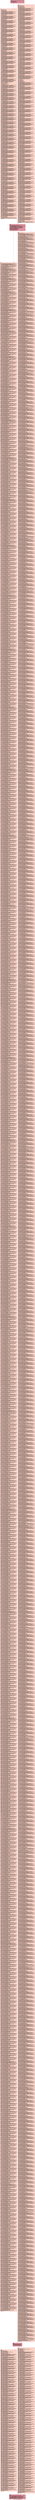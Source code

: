 digraph "CFG for '_Z13lud_perimeterPfii' function" {
	label="CFG for '_Z13lud_perimeterPfii' function";

	Node0x55a4542c7e10 [shape=record,color="#b70d28ff", style=filled, fillcolor="#b70d2870",label="{%3:\l  %4 = tail call i32 @llvm.amdgcn.workitem.id.x() #3, !range !4\l  %5 = zext i32 %4 to i64\l  %6 = icmp ult i32 %4, 32\l  br i1 %6, label %7, label %378\l|{<s0>T|<s1>F}}"];
	Node0x55a4542c7e10:s0 -> Node0x55a4542c9890;
	Node0x55a4542c7e10:s1 -> Node0x55a4542c98e0;
	Node0x55a4542c9890 [shape=record,color="#3d50c3ff", style=filled, fillcolor="#f59c7d70",label="{%7:\l7:                                                \l  %8 = mul nsw i32 %2, %1\l  %9 = add nsw i32 %8, %2\l  %10 = add nsw i32 %9, %4\l  %11 = sext i32 %10 to i64\l  %12 = getelementptr inbounds float, float addrspace(1)* %0, i64 %11\l  %13 = bitcast float addrspace(1)* %12 to i32 addrspace(1)*\l  %14 = load i32, i32 addrspace(1)* %13, align 4, !tbaa !5\l  %15 = getelementptr inbounds [32 x [32 x float]], [32 x [32 x float]]\l... addrspace(3)* @_ZZ13lud_perimeterPfiiE3dia, i32 0, i32 0, i32 %4\l  %16 = bitcast float addrspace(3)* %15 to i32 addrspace(3)*\l  store i32 %14, i32 addrspace(3)* %16, align 4, !tbaa !5\l  %17 = add nsw i32 %9, %1\l  %18 = add nsw i32 %17, %4\l  %19 = sext i32 %18 to i64\l  %20 = getelementptr inbounds float, float addrspace(1)* %0, i64 %19\l  %21 = bitcast float addrspace(1)* %20 to i32 addrspace(1)*\l  %22 = load i32, i32 addrspace(1)* %21, align 4, !tbaa !5\l  %23 = getelementptr inbounds [32 x [32 x float]], [32 x [32 x float]]\l... addrspace(3)* @_ZZ13lud_perimeterPfiiE3dia, i32 0, i32 1, i32 %4\l  %24 = bitcast float addrspace(3)* %23 to i32 addrspace(3)*\l  store i32 %22, i32 addrspace(3)* %24, align 4, !tbaa !5\l  %25 = add nsw i32 %17, %1\l  %26 = add nsw i32 %25, %4\l  %27 = sext i32 %26 to i64\l  %28 = getelementptr inbounds float, float addrspace(1)* %0, i64 %27\l  %29 = bitcast float addrspace(1)* %28 to i32 addrspace(1)*\l  %30 = load i32, i32 addrspace(1)* %29, align 4, !tbaa !5\l  %31 = getelementptr inbounds [32 x [32 x float]], [32 x [32 x float]]\l... addrspace(3)* @_ZZ13lud_perimeterPfiiE3dia, i32 0, i32 2, i32 %4\l  %32 = bitcast float addrspace(3)* %31 to i32 addrspace(3)*\l  store i32 %30, i32 addrspace(3)* %32, align 4, !tbaa !5\l  %33 = add nsw i32 %25, %1\l  %34 = add nsw i32 %33, %4\l  %35 = sext i32 %34 to i64\l  %36 = getelementptr inbounds float, float addrspace(1)* %0, i64 %35\l  %37 = bitcast float addrspace(1)* %36 to i32 addrspace(1)*\l  %38 = load i32, i32 addrspace(1)* %37, align 4, !tbaa !5\l  %39 = getelementptr inbounds [32 x [32 x float]], [32 x [32 x float]]\l... addrspace(3)* @_ZZ13lud_perimeterPfiiE3dia, i32 0, i32 3, i32 %4\l  %40 = bitcast float addrspace(3)* %39 to i32 addrspace(3)*\l  store i32 %38, i32 addrspace(3)* %40, align 4, !tbaa !5\l  %41 = add nsw i32 %33, %1\l  %42 = add nsw i32 %41, %4\l  %43 = sext i32 %42 to i64\l  %44 = getelementptr inbounds float, float addrspace(1)* %0, i64 %43\l  %45 = bitcast float addrspace(1)* %44 to i32 addrspace(1)*\l  %46 = load i32, i32 addrspace(1)* %45, align 4, !tbaa !5\l  %47 = getelementptr inbounds [32 x [32 x float]], [32 x [32 x float]]\l... addrspace(3)* @_ZZ13lud_perimeterPfiiE3dia, i32 0, i32 4, i32 %4\l  %48 = bitcast float addrspace(3)* %47 to i32 addrspace(3)*\l  store i32 %46, i32 addrspace(3)* %48, align 4, !tbaa !5\l  %49 = add nsw i32 %41, %1\l  %50 = add nsw i32 %49, %4\l  %51 = sext i32 %50 to i64\l  %52 = getelementptr inbounds float, float addrspace(1)* %0, i64 %51\l  %53 = bitcast float addrspace(1)* %52 to i32 addrspace(1)*\l  %54 = load i32, i32 addrspace(1)* %53, align 4, !tbaa !5\l  %55 = getelementptr inbounds [32 x [32 x float]], [32 x [32 x float]]\l... addrspace(3)* @_ZZ13lud_perimeterPfiiE3dia, i32 0, i32 5, i32 %4\l  %56 = bitcast float addrspace(3)* %55 to i32 addrspace(3)*\l  store i32 %54, i32 addrspace(3)* %56, align 4, !tbaa !5\l  %57 = add nsw i32 %49, %1\l  %58 = add nsw i32 %57, %4\l  %59 = sext i32 %58 to i64\l  %60 = getelementptr inbounds float, float addrspace(1)* %0, i64 %59\l  %61 = bitcast float addrspace(1)* %60 to i32 addrspace(1)*\l  %62 = load i32, i32 addrspace(1)* %61, align 4, !tbaa !5\l  %63 = getelementptr inbounds [32 x [32 x float]], [32 x [32 x float]]\l... addrspace(3)* @_ZZ13lud_perimeterPfiiE3dia, i32 0, i32 6, i32 %4\l  %64 = bitcast float addrspace(3)* %63 to i32 addrspace(3)*\l  store i32 %62, i32 addrspace(3)* %64, align 4, !tbaa !5\l  %65 = add nsw i32 %57, %1\l  %66 = add nsw i32 %65, %4\l  %67 = sext i32 %66 to i64\l  %68 = getelementptr inbounds float, float addrspace(1)* %0, i64 %67\l  %69 = bitcast float addrspace(1)* %68 to i32 addrspace(1)*\l  %70 = load i32, i32 addrspace(1)* %69, align 4, !tbaa !5\l  %71 = getelementptr inbounds [32 x [32 x float]], [32 x [32 x float]]\l... addrspace(3)* @_ZZ13lud_perimeterPfiiE3dia, i32 0, i32 7, i32 %4\l  %72 = bitcast float addrspace(3)* %71 to i32 addrspace(3)*\l  store i32 %70, i32 addrspace(3)* %72, align 4, !tbaa !5\l  %73 = add nsw i32 %65, %1\l  %74 = add nsw i32 %73, %4\l  %75 = sext i32 %74 to i64\l  %76 = getelementptr inbounds float, float addrspace(1)* %0, i64 %75\l  %77 = bitcast float addrspace(1)* %76 to i32 addrspace(1)*\l  %78 = load i32, i32 addrspace(1)* %77, align 4, !tbaa !5\l  %79 = getelementptr inbounds [32 x [32 x float]], [32 x [32 x float]]\l... addrspace(3)* @_ZZ13lud_perimeterPfiiE3dia, i32 0, i32 8, i32 %4\l  %80 = bitcast float addrspace(3)* %79 to i32 addrspace(3)*\l  store i32 %78, i32 addrspace(3)* %80, align 4, !tbaa !5\l  %81 = add nsw i32 %73, %1\l  %82 = add nsw i32 %81, %4\l  %83 = sext i32 %82 to i64\l  %84 = getelementptr inbounds float, float addrspace(1)* %0, i64 %83\l  %85 = bitcast float addrspace(1)* %84 to i32 addrspace(1)*\l  %86 = load i32, i32 addrspace(1)* %85, align 4, !tbaa !5\l  %87 = getelementptr inbounds [32 x [32 x float]], [32 x [32 x float]]\l... addrspace(3)* @_ZZ13lud_perimeterPfiiE3dia, i32 0, i32 9, i32 %4\l  %88 = bitcast float addrspace(3)* %87 to i32 addrspace(3)*\l  store i32 %86, i32 addrspace(3)* %88, align 4, !tbaa !5\l  %89 = add nsw i32 %81, %1\l  %90 = add nsw i32 %89, %4\l  %91 = sext i32 %90 to i64\l  %92 = getelementptr inbounds float, float addrspace(1)* %0, i64 %91\l  %93 = bitcast float addrspace(1)* %92 to i32 addrspace(1)*\l  %94 = load i32, i32 addrspace(1)* %93, align 4, !tbaa !5\l  %95 = getelementptr inbounds [32 x [32 x float]], [32 x [32 x float]]\l... addrspace(3)* @_ZZ13lud_perimeterPfiiE3dia, i32 0, i32 10, i32 %4\l  %96 = bitcast float addrspace(3)* %95 to i32 addrspace(3)*\l  store i32 %94, i32 addrspace(3)* %96, align 4, !tbaa !5\l  %97 = add nsw i32 %89, %1\l  %98 = add nsw i32 %97, %4\l  %99 = sext i32 %98 to i64\l  %100 = getelementptr inbounds float, float addrspace(1)* %0, i64 %99\l  %101 = bitcast float addrspace(1)* %100 to i32 addrspace(1)*\l  %102 = load i32, i32 addrspace(1)* %101, align 4, !tbaa !5\l  %103 = getelementptr inbounds [32 x [32 x float]], [32 x [32 x float]]\l... addrspace(3)* @_ZZ13lud_perimeterPfiiE3dia, i32 0, i32 11, i32 %4\l  %104 = bitcast float addrspace(3)* %103 to i32 addrspace(3)*\l  store i32 %102, i32 addrspace(3)* %104, align 4, !tbaa !5\l  %105 = add nsw i32 %97, %1\l  %106 = add nsw i32 %105, %4\l  %107 = sext i32 %106 to i64\l  %108 = getelementptr inbounds float, float addrspace(1)* %0, i64 %107\l  %109 = bitcast float addrspace(1)* %108 to i32 addrspace(1)*\l  %110 = load i32, i32 addrspace(1)* %109, align 4, !tbaa !5\l  %111 = getelementptr inbounds [32 x [32 x float]], [32 x [32 x float]]\l... addrspace(3)* @_ZZ13lud_perimeterPfiiE3dia, i32 0, i32 12, i32 %4\l  %112 = bitcast float addrspace(3)* %111 to i32 addrspace(3)*\l  store i32 %110, i32 addrspace(3)* %112, align 4, !tbaa !5\l  %113 = add nsw i32 %105, %1\l  %114 = add nsw i32 %113, %4\l  %115 = sext i32 %114 to i64\l  %116 = getelementptr inbounds float, float addrspace(1)* %0, i64 %115\l  %117 = bitcast float addrspace(1)* %116 to i32 addrspace(1)*\l  %118 = load i32, i32 addrspace(1)* %117, align 4, !tbaa !5\l  %119 = getelementptr inbounds [32 x [32 x float]], [32 x [32 x float]]\l... addrspace(3)* @_ZZ13lud_perimeterPfiiE3dia, i32 0, i32 13, i32 %4\l  %120 = bitcast float addrspace(3)* %119 to i32 addrspace(3)*\l  store i32 %118, i32 addrspace(3)* %120, align 4, !tbaa !5\l  %121 = add nsw i32 %113, %1\l  %122 = add nsw i32 %121, %4\l  %123 = sext i32 %122 to i64\l  %124 = getelementptr inbounds float, float addrspace(1)* %0, i64 %123\l  %125 = bitcast float addrspace(1)* %124 to i32 addrspace(1)*\l  %126 = load i32, i32 addrspace(1)* %125, align 4, !tbaa !5\l  %127 = getelementptr inbounds [32 x [32 x float]], [32 x [32 x float]]\l... addrspace(3)* @_ZZ13lud_perimeterPfiiE3dia, i32 0, i32 14, i32 %4\l  %128 = bitcast float addrspace(3)* %127 to i32 addrspace(3)*\l  store i32 %126, i32 addrspace(3)* %128, align 4, !tbaa !5\l  %129 = add nsw i32 %121, %1\l  %130 = add nsw i32 %129, %4\l  %131 = sext i32 %130 to i64\l  %132 = getelementptr inbounds float, float addrspace(1)* %0, i64 %131\l  %133 = bitcast float addrspace(1)* %132 to i32 addrspace(1)*\l  %134 = load i32, i32 addrspace(1)* %133, align 4, !tbaa !5\l  %135 = getelementptr inbounds [32 x [32 x float]], [32 x [32 x float]]\l... addrspace(3)* @_ZZ13lud_perimeterPfiiE3dia, i32 0, i32 15, i32 %4\l  %136 = bitcast float addrspace(3)* %135 to i32 addrspace(3)*\l  store i32 %134, i32 addrspace(3)* %136, align 4, !tbaa !5\l  %137 = tail call i32 @llvm.amdgcn.workgroup.id.x() #3\l  %138 = zext i32 %137 to i64\l  %139 = shl nuw nsw i64 %138, 5\l  %140 = add nuw nsw i64 %5, 32\l  %141 = add nuw nsw i64 %140, %139\l  %142 = sext i32 %9 to i64\l  %143 = add nsw i64 %141, %142\l  %144 = getelementptr inbounds float, float addrspace(1)* %0, i64 %143\l  %145 = bitcast float addrspace(1)* %144 to i32 addrspace(1)*\l  %146 = load i32, i32 addrspace(1)* %145, align 4, !tbaa !5\l  %147 = getelementptr inbounds [32 x [32 x float]], [32 x [32 x float]]\l... addrspace(3)* @_ZZ13lud_perimeterPfiiE8peri_row, i32 0, i32 0, i32 %4\l  %148 = bitcast float addrspace(3)* %147 to i32 addrspace(3)*\l  store i32 %146, i32 addrspace(3)* %148, align 4, !tbaa !5\l  %149 = sext i32 %17 to i64\l  %150 = add nsw i64 %141, %149\l  %151 = getelementptr inbounds float, float addrspace(1)* %0, i64 %150\l  %152 = bitcast float addrspace(1)* %151 to i32 addrspace(1)*\l  %153 = load i32, i32 addrspace(1)* %152, align 4, !tbaa !5\l  %154 = getelementptr inbounds [32 x [32 x float]], [32 x [32 x float]]\l... addrspace(3)* @_ZZ13lud_perimeterPfiiE8peri_row, i32 0, i32 1, i32 %4\l  %155 = bitcast float addrspace(3)* %154 to i32 addrspace(3)*\l  store i32 %153, i32 addrspace(3)* %155, align 4, !tbaa !5\l  %156 = sext i32 %25 to i64\l  %157 = add nsw i64 %141, %156\l  %158 = getelementptr inbounds float, float addrspace(1)* %0, i64 %157\l  %159 = bitcast float addrspace(1)* %158 to i32 addrspace(1)*\l  %160 = load i32, i32 addrspace(1)* %159, align 4, !tbaa !5\l  %161 = getelementptr inbounds [32 x [32 x float]], [32 x [32 x float]]\l... addrspace(3)* @_ZZ13lud_perimeterPfiiE8peri_row, i32 0, i32 2, i32 %4\l  %162 = bitcast float addrspace(3)* %161 to i32 addrspace(3)*\l  store i32 %160, i32 addrspace(3)* %162, align 4, !tbaa !5\l  %163 = sext i32 %33 to i64\l  %164 = add nsw i64 %141, %163\l  %165 = getelementptr inbounds float, float addrspace(1)* %0, i64 %164\l  %166 = bitcast float addrspace(1)* %165 to i32 addrspace(1)*\l  %167 = load i32, i32 addrspace(1)* %166, align 4, !tbaa !5\l  %168 = getelementptr inbounds [32 x [32 x float]], [32 x [32 x float]]\l... addrspace(3)* @_ZZ13lud_perimeterPfiiE8peri_row, i32 0, i32 3, i32 %4\l  %169 = bitcast float addrspace(3)* %168 to i32 addrspace(3)*\l  store i32 %167, i32 addrspace(3)* %169, align 4, !tbaa !5\l  %170 = sext i32 %41 to i64\l  %171 = add nsw i64 %141, %170\l  %172 = getelementptr inbounds float, float addrspace(1)* %0, i64 %171\l  %173 = bitcast float addrspace(1)* %172 to i32 addrspace(1)*\l  %174 = load i32, i32 addrspace(1)* %173, align 4, !tbaa !5\l  %175 = getelementptr inbounds [32 x [32 x float]], [32 x [32 x float]]\l... addrspace(3)* @_ZZ13lud_perimeterPfiiE8peri_row, i32 0, i32 4, i32 %4\l  %176 = bitcast float addrspace(3)* %175 to i32 addrspace(3)*\l  store i32 %174, i32 addrspace(3)* %176, align 4, !tbaa !5\l  %177 = sext i32 %49 to i64\l  %178 = add nsw i64 %141, %177\l  %179 = getelementptr inbounds float, float addrspace(1)* %0, i64 %178\l  %180 = bitcast float addrspace(1)* %179 to i32 addrspace(1)*\l  %181 = load i32, i32 addrspace(1)* %180, align 4, !tbaa !5\l  %182 = getelementptr inbounds [32 x [32 x float]], [32 x [32 x float]]\l... addrspace(3)* @_ZZ13lud_perimeterPfiiE8peri_row, i32 0, i32 5, i32 %4\l  %183 = bitcast float addrspace(3)* %182 to i32 addrspace(3)*\l  store i32 %181, i32 addrspace(3)* %183, align 4, !tbaa !5\l  %184 = sext i32 %57 to i64\l  %185 = add nsw i64 %141, %184\l  %186 = getelementptr inbounds float, float addrspace(1)* %0, i64 %185\l  %187 = bitcast float addrspace(1)* %186 to i32 addrspace(1)*\l  %188 = load i32, i32 addrspace(1)* %187, align 4, !tbaa !5\l  %189 = getelementptr inbounds [32 x [32 x float]], [32 x [32 x float]]\l... addrspace(3)* @_ZZ13lud_perimeterPfiiE8peri_row, i32 0, i32 6, i32 %4\l  %190 = bitcast float addrspace(3)* %189 to i32 addrspace(3)*\l  store i32 %188, i32 addrspace(3)* %190, align 4, !tbaa !5\l  %191 = sext i32 %65 to i64\l  %192 = add nsw i64 %141, %191\l  %193 = getelementptr inbounds float, float addrspace(1)* %0, i64 %192\l  %194 = bitcast float addrspace(1)* %193 to i32 addrspace(1)*\l  %195 = load i32, i32 addrspace(1)* %194, align 4, !tbaa !5\l  %196 = getelementptr inbounds [32 x [32 x float]], [32 x [32 x float]]\l... addrspace(3)* @_ZZ13lud_perimeterPfiiE8peri_row, i32 0, i32 7, i32 %4\l  %197 = bitcast float addrspace(3)* %196 to i32 addrspace(3)*\l  store i32 %195, i32 addrspace(3)* %197, align 4, !tbaa !5\l  %198 = sext i32 %73 to i64\l  %199 = add nsw i64 %141, %198\l  %200 = getelementptr inbounds float, float addrspace(1)* %0, i64 %199\l  %201 = bitcast float addrspace(1)* %200 to i32 addrspace(1)*\l  %202 = load i32, i32 addrspace(1)* %201, align 4, !tbaa !5\l  %203 = getelementptr inbounds [32 x [32 x float]], [32 x [32 x float]]\l... addrspace(3)* @_ZZ13lud_perimeterPfiiE8peri_row, i32 0, i32 8, i32 %4\l  %204 = bitcast float addrspace(3)* %203 to i32 addrspace(3)*\l  store i32 %202, i32 addrspace(3)* %204, align 4, !tbaa !5\l  %205 = sext i32 %81 to i64\l  %206 = add nsw i64 %141, %205\l  %207 = getelementptr inbounds float, float addrspace(1)* %0, i64 %206\l  %208 = bitcast float addrspace(1)* %207 to i32 addrspace(1)*\l  %209 = load i32, i32 addrspace(1)* %208, align 4, !tbaa !5\l  %210 = getelementptr inbounds [32 x [32 x float]], [32 x [32 x float]]\l... addrspace(3)* @_ZZ13lud_perimeterPfiiE8peri_row, i32 0, i32 9, i32 %4\l  %211 = bitcast float addrspace(3)* %210 to i32 addrspace(3)*\l  store i32 %209, i32 addrspace(3)* %211, align 4, !tbaa !5\l  %212 = sext i32 %89 to i64\l  %213 = add nsw i64 %141, %212\l  %214 = getelementptr inbounds float, float addrspace(1)* %0, i64 %213\l  %215 = bitcast float addrspace(1)* %214 to i32 addrspace(1)*\l  %216 = load i32, i32 addrspace(1)* %215, align 4, !tbaa !5\l  %217 = getelementptr inbounds [32 x [32 x float]], [32 x [32 x float]]\l... addrspace(3)* @_ZZ13lud_perimeterPfiiE8peri_row, i32 0, i32 10, i32 %4\l  %218 = bitcast float addrspace(3)* %217 to i32 addrspace(3)*\l  store i32 %216, i32 addrspace(3)* %218, align 4, !tbaa !5\l  %219 = sext i32 %97 to i64\l  %220 = add nsw i64 %141, %219\l  %221 = getelementptr inbounds float, float addrspace(1)* %0, i64 %220\l  %222 = bitcast float addrspace(1)* %221 to i32 addrspace(1)*\l  %223 = load i32, i32 addrspace(1)* %222, align 4, !tbaa !5\l  %224 = getelementptr inbounds [32 x [32 x float]], [32 x [32 x float]]\l... addrspace(3)* @_ZZ13lud_perimeterPfiiE8peri_row, i32 0, i32 11, i32 %4\l  %225 = bitcast float addrspace(3)* %224 to i32 addrspace(3)*\l  store i32 %223, i32 addrspace(3)* %225, align 4, !tbaa !5\l  %226 = sext i32 %105 to i64\l  %227 = add nsw i64 %141, %226\l  %228 = getelementptr inbounds float, float addrspace(1)* %0, i64 %227\l  %229 = bitcast float addrspace(1)* %228 to i32 addrspace(1)*\l  %230 = load i32, i32 addrspace(1)* %229, align 4, !tbaa !5\l  %231 = getelementptr inbounds [32 x [32 x float]], [32 x [32 x float]]\l... addrspace(3)* @_ZZ13lud_perimeterPfiiE8peri_row, i32 0, i32 12, i32 %4\l  %232 = bitcast float addrspace(3)* %231 to i32 addrspace(3)*\l  store i32 %230, i32 addrspace(3)* %232, align 4, !tbaa !5\l  %233 = sext i32 %113 to i64\l  %234 = add nsw i64 %141, %233\l  %235 = getelementptr inbounds float, float addrspace(1)* %0, i64 %234\l  %236 = bitcast float addrspace(1)* %235 to i32 addrspace(1)*\l  %237 = load i32, i32 addrspace(1)* %236, align 4, !tbaa !5\l  %238 = getelementptr inbounds [32 x [32 x float]], [32 x [32 x float]]\l... addrspace(3)* @_ZZ13lud_perimeterPfiiE8peri_row, i32 0, i32 13, i32 %4\l  %239 = bitcast float addrspace(3)* %238 to i32 addrspace(3)*\l  store i32 %237, i32 addrspace(3)* %239, align 4, !tbaa !5\l  %240 = sext i32 %121 to i64\l  %241 = add nsw i64 %141, %240\l  %242 = getelementptr inbounds float, float addrspace(1)* %0, i64 %241\l  %243 = bitcast float addrspace(1)* %242 to i32 addrspace(1)*\l  %244 = load i32, i32 addrspace(1)* %243, align 4, !tbaa !5\l  %245 = getelementptr inbounds [32 x [32 x float]], [32 x [32 x float]]\l... addrspace(3)* @_ZZ13lud_perimeterPfiiE8peri_row, i32 0, i32 14, i32 %4\l  %246 = bitcast float addrspace(3)* %245 to i32 addrspace(3)*\l  store i32 %244, i32 addrspace(3)* %246, align 4, !tbaa !5\l  %247 = sext i32 %129 to i64\l  %248 = add nsw i64 %141, %247\l  %249 = getelementptr inbounds float, float addrspace(1)* %0, i64 %248\l  %250 = bitcast float addrspace(1)* %249 to i32 addrspace(1)*\l  %251 = load i32, i32 addrspace(1)* %250, align 4, !tbaa !5\l  %252 = getelementptr inbounds [32 x [32 x float]], [32 x [32 x float]]\l... addrspace(3)* @_ZZ13lud_perimeterPfiiE8peri_row, i32 0, i32 15, i32 %4\l  %253 = bitcast float addrspace(3)* %252 to i32 addrspace(3)*\l  store i32 %251, i32 addrspace(3)* %253, align 4, !tbaa !5\l  %254 = add nsw i32 %129, %1\l  %255 = sext i32 %254 to i64\l  %256 = add nsw i64 %141, %255\l  %257 = getelementptr inbounds float, float addrspace(1)* %0, i64 %256\l  %258 = bitcast float addrspace(1)* %257 to i32 addrspace(1)*\l  %259 = load i32, i32 addrspace(1)* %258, align 4, !tbaa !5\l  %260 = getelementptr inbounds [32 x [32 x float]], [32 x [32 x float]]\l... addrspace(3)* @_ZZ13lud_perimeterPfiiE8peri_row, i32 0, i32 16, i32 %4\l  %261 = bitcast float addrspace(3)* %260 to i32 addrspace(3)*\l  store i32 %259, i32 addrspace(3)* %261, align 4, !tbaa !5\l  %262 = add nsw i32 %254, %1\l  %263 = sext i32 %262 to i64\l  %264 = add nsw i64 %141, %263\l  %265 = getelementptr inbounds float, float addrspace(1)* %0, i64 %264\l  %266 = bitcast float addrspace(1)* %265 to i32 addrspace(1)*\l  %267 = load i32, i32 addrspace(1)* %266, align 4, !tbaa !5\l  %268 = getelementptr inbounds [32 x [32 x float]], [32 x [32 x float]]\l... addrspace(3)* @_ZZ13lud_perimeterPfiiE8peri_row, i32 0, i32 17, i32 %4\l  %269 = bitcast float addrspace(3)* %268 to i32 addrspace(3)*\l  store i32 %267, i32 addrspace(3)* %269, align 4, !tbaa !5\l  %270 = add nsw i32 %262, %1\l  %271 = sext i32 %270 to i64\l  %272 = add nsw i64 %141, %271\l  %273 = getelementptr inbounds float, float addrspace(1)* %0, i64 %272\l  %274 = bitcast float addrspace(1)* %273 to i32 addrspace(1)*\l  %275 = load i32, i32 addrspace(1)* %274, align 4, !tbaa !5\l  %276 = getelementptr inbounds [32 x [32 x float]], [32 x [32 x float]]\l... addrspace(3)* @_ZZ13lud_perimeterPfiiE8peri_row, i32 0, i32 18, i32 %4\l  %277 = bitcast float addrspace(3)* %276 to i32 addrspace(3)*\l  store i32 %275, i32 addrspace(3)* %277, align 4, !tbaa !5\l  %278 = add nsw i32 %270, %1\l  %279 = sext i32 %278 to i64\l  %280 = add nsw i64 %141, %279\l  %281 = getelementptr inbounds float, float addrspace(1)* %0, i64 %280\l  %282 = bitcast float addrspace(1)* %281 to i32 addrspace(1)*\l  %283 = load i32, i32 addrspace(1)* %282, align 4, !tbaa !5\l  %284 = getelementptr inbounds [32 x [32 x float]], [32 x [32 x float]]\l... addrspace(3)* @_ZZ13lud_perimeterPfiiE8peri_row, i32 0, i32 19, i32 %4\l  %285 = bitcast float addrspace(3)* %284 to i32 addrspace(3)*\l  store i32 %283, i32 addrspace(3)* %285, align 4, !tbaa !5\l  %286 = add nsw i32 %278, %1\l  %287 = sext i32 %286 to i64\l  %288 = add nsw i64 %141, %287\l  %289 = getelementptr inbounds float, float addrspace(1)* %0, i64 %288\l  %290 = bitcast float addrspace(1)* %289 to i32 addrspace(1)*\l  %291 = load i32, i32 addrspace(1)* %290, align 4, !tbaa !5\l  %292 = getelementptr inbounds [32 x [32 x float]], [32 x [32 x float]]\l... addrspace(3)* @_ZZ13lud_perimeterPfiiE8peri_row, i32 0, i32 20, i32 %4\l  %293 = bitcast float addrspace(3)* %292 to i32 addrspace(3)*\l  store i32 %291, i32 addrspace(3)* %293, align 4, !tbaa !5\l  %294 = add nsw i32 %286, %1\l  %295 = sext i32 %294 to i64\l  %296 = add nsw i64 %141, %295\l  %297 = getelementptr inbounds float, float addrspace(1)* %0, i64 %296\l  %298 = bitcast float addrspace(1)* %297 to i32 addrspace(1)*\l  %299 = load i32, i32 addrspace(1)* %298, align 4, !tbaa !5\l  %300 = getelementptr inbounds [32 x [32 x float]], [32 x [32 x float]]\l... addrspace(3)* @_ZZ13lud_perimeterPfiiE8peri_row, i32 0, i32 21, i32 %4\l  %301 = bitcast float addrspace(3)* %300 to i32 addrspace(3)*\l  store i32 %299, i32 addrspace(3)* %301, align 4, !tbaa !5\l  %302 = add nsw i32 %294, %1\l  %303 = sext i32 %302 to i64\l  %304 = add nsw i64 %141, %303\l  %305 = getelementptr inbounds float, float addrspace(1)* %0, i64 %304\l  %306 = bitcast float addrspace(1)* %305 to i32 addrspace(1)*\l  %307 = load i32, i32 addrspace(1)* %306, align 4, !tbaa !5\l  %308 = getelementptr inbounds [32 x [32 x float]], [32 x [32 x float]]\l... addrspace(3)* @_ZZ13lud_perimeterPfiiE8peri_row, i32 0, i32 22, i32 %4\l  %309 = bitcast float addrspace(3)* %308 to i32 addrspace(3)*\l  store i32 %307, i32 addrspace(3)* %309, align 4, !tbaa !5\l  %310 = add nsw i32 %302, %1\l  %311 = sext i32 %310 to i64\l  %312 = add nsw i64 %141, %311\l  %313 = getelementptr inbounds float, float addrspace(1)* %0, i64 %312\l  %314 = bitcast float addrspace(1)* %313 to i32 addrspace(1)*\l  %315 = load i32, i32 addrspace(1)* %314, align 4, !tbaa !5\l  %316 = getelementptr inbounds [32 x [32 x float]], [32 x [32 x float]]\l... addrspace(3)* @_ZZ13lud_perimeterPfiiE8peri_row, i32 0, i32 23, i32 %4\l  %317 = bitcast float addrspace(3)* %316 to i32 addrspace(3)*\l  store i32 %315, i32 addrspace(3)* %317, align 4, !tbaa !5\l  %318 = add nsw i32 %310, %1\l  %319 = sext i32 %318 to i64\l  %320 = add nsw i64 %141, %319\l  %321 = getelementptr inbounds float, float addrspace(1)* %0, i64 %320\l  %322 = bitcast float addrspace(1)* %321 to i32 addrspace(1)*\l  %323 = load i32, i32 addrspace(1)* %322, align 4, !tbaa !5\l  %324 = getelementptr inbounds [32 x [32 x float]], [32 x [32 x float]]\l... addrspace(3)* @_ZZ13lud_perimeterPfiiE8peri_row, i32 0, i32 24, i32 %4\l  %325 = bitcast float addrspace(3)* %324 to i32 addrspace(3)*\l  store i32 %323, i32 addrspace(3)* %325, align 4, !tbaa !5\l  %326 = add nsw i32 %318, %1\l  %327 = sext i32 %326 to i64\l  %328 = add nsw i64 %141, %327\l  %329 = getelementptr inbounds float, float addrspace(1)* %0, i64 %328\l  %330 = bitcast float addrspace(1)* %329 to i32 addrspace(1)*\l  %331 = load i32, i32 addrspace(1)* %330, align 4, !tbaa !5\l  %332 = getelementptr inbounds [32 x [32 x float]], [32 x [32 x float]]\l... addrspace(3)* @_ZZ13lud_perimeterPfiiE8peri_row, i32 0, i32 25, i32 %4\l  %333 = bitcast float addrspace(3)* %332 to i32 addrspace(3)*\l  store i32 %331, i32 addrspace(3)* %333, align 4, !tbaa !5\l  %334 = add nsw i32 %326, %1\l  %335 = sext i32 %334 to i64\l  %336 = add nsw i64 %141, %335\l  %337 = getelementptr inbounds float, float addrspace(1)* %0, i64 %336\l  %338 = bitcast float addrspace(1)* %337 to i32 addrspace(1)*\l  %339 = load i32, i32 addrspace(1)* %338, align 4, !tbaa !5\l  %340 = getelementptr inbounds [32 x [32 x float]], [32 x [32 x float]]\l... addrspace(3)* @_ZZ13lud_perimeterPfiiE8peri_row, i32 0, i32 26, i32 %4\l  %341 = bitcast float addrspace(3)* %340 to i32 addrspace(3)*\l  store i32 %339, i32 addrspace(3)* %341, align 4, !tbaa !5\l  %342 = add nsw i32 %334, %1\l  %343 = sext i32 %342 to i64\l  %344 = add nsw i64 %141, %343\l  %345 = getelementptr inbounds float, float addrspace(1)* %0, i64 %344\l  %346 = bitcast float addrspace(1)* %345 to i32 addrspace(1)*\l  %347 = load i32, i32 addrspace(1)* %346, align 4, !tbaa !5\l  %348 = getelementptr inbounds [32 x [32 x float]], [32 x [32 x float]]\l... addrspace(3)* @_ZZ13lud_perimeterPfiiE8peri_row, i32 0, i32 27, i32 %4\l  %349 = bitcast float addrspace(3)* %348 to i32 addrspace(3)*\l  store i32 %347, i32 addrspace(3)* %349, align 4, !tbaa !5\l  %350 = add nsw i32 %342, %1\l  %351 = sext i32 %350 to i64\l  %352 = add nsw i64 %141, %351\l  %353 = getelementptr inbounds float, float addrspace(1)* %0, i64 %352\l  %354 = bitcast float addrspace(1)* %353 to i32 addrspace(1)*\l  %355 = load i32, i32 addrspace(1)* %354, align 4, !tbaa !5\l  %356 = getelementptr inbounds [32 x [32 x float]], [32 x [32 x float]]\l... addrspace(3)* @_ZZ13lud_perimeterPfiiE8peri_row, i32 0, i32 28, i32 %4\l  %357 = bitcast float addrspace(3)* %356 to i32 addrspace(3)*\l  store i32 %355, i32 addrspace(3)* %357, align 4, !tbaa !5\l  %358 = add nsw i32 %350, %1\l  %359 = sext i32 %358 to i64\l  %360 = add nsw i64 %141, %359\l  %361 = getelementptr inbounds float, float addrspace(1)* %0, i64 %360\l  %362 = bitcast float addrspace(1)* %361 to i32 addrspace(1)*\l  %363 = load i32, i32 addrspace(1)* %362, align 4, !tbaa !5\l  %364 = getelementptr inbounds [32 x [32 x float]], [32 x [32 x float]]\l... addrspace(3)* @_ZZ13lud_perimeterPfiiE8peri_row, i32 0, i32 29, i32 %4\l  %365 = bitcast float addrspace(3)* %364 to i32 addrspace(3)*\l  store i32 %363, i32 addrspace(3)* %365, align 4, !tbaa !5\l  %366 = add nsw i32 %358, %1\l  %367 = sext i32 %366 to i64\l  %368 = add nsw i64 %141, %367\l  %369 = getelementptr inbounds float, float addrspace(1)* %0, i64 %368\l  %370 = bitcast float addrspace(1)* %369 to i32 addrspace(1)*\l  %371 = load i32, i32 addrspace(1)* %370, align 4, !tbaa !5\l  %372 = getelementptr inbounds [32 x [32 x float]], [32 x [32 x float]]\l... addrspace(3)* @_ZZ13lud_perimeterPfiiE8peri_row, i32 0, i32 30, i32 %4\l  %373 = bitcast float addrspace(3)* %372 to i32 addrspace(3)*\l  store i32 %371, i32 addrspace(3)* %373, align 4, !tbaa !5\l  %374 = add nsw i32 %366, %1\l  %375 = sext i32 %374 to i64\l  %376 = add nsw i64 %141, %375\l  %377 = getelementptr inbounds [32 x [32 x float]], [32 x [32 x float]]\l... addrspace(3)* @_ZZ13lud_perimeterPfiiE8peri_row, i32 0, i32 31, i32 %4\l  br label %767\l}"];
	Node0x55a4542c9890 -> Node0x55a4542c10b0;
	Node0x55a4542c98e0 [shape=record,color="#3d50c3ff", style=filled, fillcolor="#f59c7d70",label="{%378:\l378:                                              \l  %379 = add nsw i32 %4, -32\l  %380 = add nsw i32 %2, 16\l  %381 = mul nsw i32 %380, %1\l  %382 = add nsw i32 %381, %2\l  %383 = add nsw i32 %382, %379\l  %384 = sext i32 %383 to i64\l  %385 = getelementptr inbounds float, float addrspace(1)* %0, i64 %384\l  %386 = bitcast float addrspace(1)* %385 to i32 addrspace(1)*\l  %387 = load i32, i32 addrspace(1)* %386, align 4, !tbaa !5\l  %388 = getelementptr inbounds [32 x [32 x float]], [32 x [32 x float]]\l... addrspace(3)* @_ZZ13lud_perimeterPfiiE3dia, i32 0, i32 16, i32 %379\l  %389 = bitcast float addrspace(3)* %388 to i32 addrspace(3)*\l  store i32 %387, i32 addrspace(3)* %389, align 4, !tbaa !5\l  %390 = add nsw i32 %382, %1\l  %391 = add nsw i32 %390, %379\l  %392 = sext i32 %391 to i64\l  %393 = getelementptr inbounds float, float addrspace(1)* %0, i64 %392\l  %394 = bitcast float addrspace(1)* %393 to i32 addrspace(1)*\l  %395 = load i32, i32 addrspace(1)* %394, align 4, !tbaa !5\l  %396 = getelementptr inbounds [32 x [32 x float]], [32 x [32 x float]]\l... addrspace(3)* @_ZZ13lud_perimeterPfiiE3dia, i32 0, i32 17, i32 %379\l  %397 = bitcast float addrspace(3)* %396 to i32 addrspace(3)*\l  store i32 %395, i32 addrspace(3)* %397, align 4, !tbaa !5\l  %398 = add nsw i32 %390, %1\l  %399 = add nsw i32 %398, %379\l  %400 = sext i32 %399 to i64\l  %401 = getelementptr inbounds float, float addrspace(1)* %0, i64 %400\l  %402 = bitcast float addrspace(1)* %401 to i32 addrspace(1)*\l  %403 = load i32, i32 addrspace(1)* %402, align 4, !tbaa !5\l  %404 = getelementptr inbounds [32 x [32 x float]], [32 x [32 x float]]\l... addrspace(3)* @_ZZ13lud_perimeterPfiiE3dia, i32 0, i32 18, i32 %379\l  %405 = bitcast float addrspace(3)* %404 to i32 addrspace(3)*\l  store i32 %403, i32 addrspace(3)* %405, align 4, !tbaa !5\l  %406 = add nsw i32 %398, %1\l  %407 = add nsw i32 %406, %379\l  %408 = sext i32 %407 to i64\l  %409 = getelementptr inbounds float, float addrspace(1)* %0, i64 %408\l  %410 = bitcast float addrspace(1)* %409 to i32 addrspace(1)*\l  %411 = load i32, i32 addrspace(1)* %410, align 4, !tbaa !5\l  %412 = getelementptr inbounds [32 x [32 x float]], [32 x [32 x float]]\l... addrspace(3)* @_ZZ13lud_perimeterPfiiE3dia, i32 0, i32 19, i32 %379\l  %413 = bitcast float addrspace(3)* %412 to i32 addrspace(3)*\l  store i32 %411, i32 addrspace(3)* %413, align 4, !tbaa !5\l  %414 = add nsw i32 %406, %1\l  %415 = add nsw i32 %414, %379\l  %416 = sext i32 %415 to i64\l  %417 = getelementptr inbounds float, float addrspace(1)* %0, i64 %416\l  %418 = bitcast float addrspace(1)* %417 to i32 addrspace(1)*\l  %419 = load i32, i32 addrspace(1)* %418, align 4, !tbaa !5\l  %420 = getelementptr inbounds [32 x [32 x float]], [32 x [32 x float]]\l... addrspace(3)* @_ZZ13lud_perimeterPfiiE3dia, i32 0, i32 20, i32 %379\l  %421 = bitcast float addrspace(3)* %420 to i32 addrspace(3)*\l  store i32 %419, i32 addrspace(3)* %421, align 4, !tbaa !5\l  %422 = add nsw i32 %414, %1\l  %423 = add nsw i32 %422, %379\l  %424 = sext i32 %423 to i64\l  %425 = getelementptr inbounds float, float addrspace(1)* %0, i64 %424\l  %426 = bitcast float addrspace(1)* %425 to i32 addrspace(1)*\l  %427 = load i32, i32 addrspace(1)* %426, align 4, !tbaa !5\l  %428 = getelementptr inbounds [32 x [32 x float]], [32 x [32 x float]]\l... addrspace(3)* @_ZZ13lud_perimeterPfiiE3dia, i32 0, i32 21, i32 %379\l  %429 = bitcast float addrspace(3)* %428 to i32 addrspace(3)*\l  store i32 %427, i32 addrspace(3)* %429, align 4, !tbaa !5\l  %430 = add nsw i32 %422, %1\l  %431 = add nsw i32 %430, %379\l  %432 = sext i32 %431 to i64\l  %433 = getelementptr inbounds float, float addrspace(1)* %0, i64 %432\l  %434 = bitcast float addrspace(1)* %433 to i32 addrspace(1)*\l  %435 = load i32, i32 addrspace(1)* %434, align 4, !tbaa !5\l  %436 = getelementptr inbounds [32 x [32 x float]], [32 x [32 x float]]\l... addrspace(3)* @_ZZ13lud_perimeterPfiiE3dia, i32 0, i32 22, i32 %379\l  %437 = bitcast float addrspace(3)* %436 to i32 addrspace(3)*\l  store i32 %435, i32 addrspace(3)* %437, align 4, !tbaa !5\l  %438 = add nsw i32 %430, %1\l  %439 = add nsw i32 %438, %379\l  %440 = sext i32 %439 to i64\l  %441 = getelementptr inbounds float, float addrspace(1)* %0, i64 %440\l  %442 = bitcast float addrspace(1)* %441 to i32 addrspace(1)*\l  %443 = load i32, i32 addrspace(1)* %442, align 4, !tbaa !5\l  %444 = getelementptr inbounds [32 x [32 x float]], [32 x [32 x float]]\l... addrspace(3)* @_ZZ13lud_perimeterPfiiE3dia, i32 0, i32 23, i32 %379\l  %445 = bitcast float addrspace(3)* %444 to i32 addrspace(3)*\l  store i32 %443, i32 addrspace(3)* %445, align 4, !tbaa !5\l  %446 = add nsw i32 %438, %1\l  %447 = add nsw i32 %446, %379\l  %448 = sext i32 %447 to i64\l  %449 = getelementptr inbounds float, float addrspace(1)* %0, i64 %448\l  %450 = bitcast float addrspace(1)* %449 to i32 addrspace(1)*\l  %451 = load i32, i32 addrspace(1)* %450, align 4, !tbaa !5\l  %452 = getelementptr inbounds [32 x [32 x float]], [32 x [32 x float]]\l... addrspace(3)* @_ZZ13lud_perimeterPfiiE3dia, i32 0, i32 24, i32 %379\l  %453 = bitcast float addrspace(3)* %452 to i32 addrspace(3)*\l  store i32 %451, i32 addrspace(3)* %453, align 4, !tbaa !5\l  %454 = add nsw i32 %446, %1\l  %455 = add nsw i32 %454, %379\l  %456 = sext i32 %455 to i64\l  %457 = getelementptr inbounds float, float addrspace(1)* %0, i64 %456\l  %458 = bitcast float addrspace(1)* %457 to i32 addrspace(1)*\l  %459 = load i32, i32 addrspace(1)* %458, align 4, !tbaa !5\l  %460 = getelementptr inbounds [32 x [32 x float]], [32 x [32 x float]]\l... addrspace(3)* @_ZZ13lud_perimeterPfiiE3dia, i32 0, i32 25, i32 %379\l  %461 = bitcast float addrspace(3)* %460 to i32 addrspace(3)*\l  store i32 %459, i32 addrspace(3)* %461, align 4, !tbaa !5\l  %462 = add nsw i32 %454, %1\l  %463 = add nsw i32 %462, %379\l  %464 = sext i32 %463 to i64\l  %465 = getelementptr inbounds float, float addrspace(1)* %0, i64 %464\l  %466 = bitcast float addrspace(1)* %465 to i32 addrspace(1)*\l  %467 = load i32, i32 addrspace(1)* %466, align 4, !tbaa !5\l  %468 = getelementptr inbounds [32 x [32 x float]], [32 x [32 x float]]\l... addrspace(3)* @_ZZ13lud_perimeterPfiiE3dia, i32 0, i32 26, i32 %379\l  %469 = bitcast float addrspace(3)* %468 to i32 addrspace(3)*\l  store i32 %467, i32 addrspace(3)* %469, align 4, !tbaa !5\l  %470 = add nsw i32 %462, %1\l  %471 = add nsw i32 %470, %379\l  %472 = sext i32 %471 to i64\l  %473 = getelementptr inbounds float, float addrspace(1)* %0, i64 %472\l  %474 = bitcast float addrspace(1)* %473 to i32 addrspace(1)*\l  %475 = load i32, i32 addrspace(1)* %474, align 4, !tbaa !5\l  %476 = getelementptr inbounds [32 x [32 x float]], [32 x [32 x float]]\l... addrspace(3)* @_ZZ13lud_perimeterPfiiE3dia, i32 0, i32 27, i32 %379\l  %477 = bitcast float addrspace(3)* %476 to i32 addrspace(3)*\l  store i32 %475, i32 addrspace(3)* %477, align 4, !tbaa !5\l  %478 = add nsw i32 %470, %1\l  %479 = add nsw i32 %478, %379\l  %480 = sext i32 %479 to i64\l  %481 = getelementptr inbounds float, float addrspace(1)* %0, i64 %480\l  %482 = bitcast float addrspace(1)* %481 to i32 addrspace(1)*\l  %483 = load i32, i32 addrspace(1)* %482, align 4, !tbaa !5\l  %484 = getelementptr inbounds [32 x [32 x float]], [32 x [32 x float]]\l... addrspace(3)* @_ZZ13lud_perimeterPfiiE3dia, i32 0, i32 28, i32 %379\l  %485 = bitcast float addrspace(3)* %484 to i32 addrspace(3)*\l  store i32 %483, i32 addrspace(3)* %485, align 4, !tbaa !5\l  %486 = add nsw i32 %478, %1\l  %487 = add nsw i32 %486, %379\l  %488 = sext i32 %487 to i64\l  %489 = getelementptr inbounds float, float addrspace(1)* %0, i64 %488\l  %490 = bitcast float addrspace(1)* %489 to i32 addrspace(1)*\l  %491 = load i32, i32 addrspace(1)* %490, align 4, !tbaa !5\l  %492 = getelementptr inbounds [32 x [32 x float]], [32 x [32 x float]]\l... addrspace(3)* @_ZZ13lud_perimeterPfiiE3dia, i32 0, i32 29, i32 %379\l  %493 = bitcast float addrspace(3)* %492 to i32 addrspace(3)*\l  store i32 %491, i32 addrspace(3)* %493, align 4, !tbaa !5\l  %494 = add nsw i32 %486, %1\l  %495 = add nsw i32 %494, %379\l  %496 = sext i32 %495 to i64\l  %497 = getelementptr inbounds float, float addrspace(1)* %0, i64 %496\l  %498 = bitcast float addrspace(1)* %497 to i32 addrspace(1)*\l  %499 = load i32, i32 addrspace(1)* %498, align 4, !tbaa !5\l  %500 = getelementptr inbounds [32 x [32 x float]], [32 x [32 x float]]\l... addrspace(3)* @_ZZ13lud_perimeterPfiiE3dia, i32 0, i32 30, i32 %379\l  %501 = bitcast float addrspace(3)* %500 to i32 addrspace(3)*\l  store i32 %499, i32 addrspace(3)* %501, align 4, !tbaa !5\l  %502 = add nsw i32 %494, %1\l  %503 = add nsw i32 %502, %379\l  %504 = sext i32 %503 to i64\l  %505 = getelementptr inbounds float, float addrspace(1)* %0, i64 %504\l  %506 = bitcast float addrspace(1)* %505 to i32 addrspace(1)*\l  %507 = load i32, i32 addrspace(1)* %506, align 4, !tbaa !5\l  %508 = getelementptr inbounds [32 x [32 x float]], [32 x [32 x float]]\l... addrspace(3)* @_ZZ13lud_perimeterPfiiE3dia, i32 0, i32 31, i32 %379\l  %509 = bitcast float addrspace(3)* %508 to i32 addrspace(3)*\l  store i32 %507, i32 addrspace(3)* %509, align 4, !tbaa !5\l  %510 = tail call i32 @llvm.amdgcn.workgroup.id.x() #3\l  %511 = shl i32 %510, 5\l  %512 = add i32 %2, 32\l  %513 = add i32 %512, %511\l  %514 = mul i32 %513, %1\l  %515 = add i32 %514, %2\l  %516 = add nsw i32 %515, %379\l  %517 = sext i32 %516 to i64\l  %518 = getelementptr inbounds float, float addrspace(1)* %0, i64 %517\l  %519 = bitcast float addrspace(1)* %518 to i32 addrspace(1)*\l  %520 = load i32, i32 addrspace(1)* %519, align 4, !tbaa !5\l  %521 = getelementptr inbounds [32 x [32 x float]], [32 x [32 x float]]\l... addrspace(3)* @_ZZ13lud_perimeterPfiiE8peri_col, i32 0, i32 0, i32 %379\l  %522 = bitcast float addrspace(3)* %521 to i32 addrspace(3)*\l  store i32 %520, i32 addrspace(3)* %522, align 4, !tbaa !5\l  %523 = add nsw i32 %515, %1\l  %524 = add nsw i32 %523, %379\l  %525 = sext i32 %524 to i64\l  %526 = getelementptr inbounds float, float addrspace(1)* %0, i64 %525\l  %527 = bitcast float addrspace(1)* %526 to i32 addrspace(1)*\l  %528 = load i32, i32 addrspace(1)* %527, align 4, !tbaa !5\l  %529 = getelementptr inbounds [32 x [32 x float]], [32 x [32 x float]]\l... addrspace(3)* @_ZZ13lud_perimeterPfiiE8peri_col, i32 0, i32 1, i32 %379\l  %530 = bitcast float addrspace(3)* %529 to i32 addrspace(3)*\l  store i32 %528, i32 addrspace(3)* %530, align 4, !tbaa !5\l  %531 = add nsw i32 %523, %1\l  %532 = add nsw i32 %531, %379\l  %533 = sext i32 %532 to i64\l  %534 = getelementptr inbounds float, float addrspace(1)* %0, i64 %533\l  %535 = bitcast float addrspace(1)* %534 to i32 addrspace(1)*\l  %536 = load i32, i32 addrspace(1)* %535, align 4, !tbaa !5\l  %537 = getelementptr inbounds [32 x [32 x float]], [32 x [32 x float]]\l... addrspace(3)* @_ZZ13lud_perimeterPfiiE8peri_col, i32 0, i32 2, i32 %379\l  %538 = bitcast float addrspace(3)* %537 to i32 addrspace(3)*\l  store i32 %536, i32 addrspace(3)* %538, align 4, !tbaa !5\l  %539 = add nsw i32 %531, %1\l  %540 = add nsw i32 %539, %379\l  %541 = sext i32 %540 to i64\l  %542 = getelementptr inbounds float, float addrspace(1)* %0, i64 %541\l  %543 = bitcast float addrspace(1)* %542 to i32 addrspace(1)*\l  %544 = load i32, i32 addrspace(1)* %543, align 4, !tbaa !5\l  %545 = getelementptr inbounds [32 x [32 x float]], [32 x [32 x float]]\l... addrspace(3)* @_ZZ13lud_perimeterPfiiE8peri_col, i32 0, i32 3, i32 %379\l  %546 = bitcast float addrspace(3)* %545 to i32 addrspace(3)*\l  store i32 %544, i32 addrspace(3)* %546, align 4, !tbaa !5\l  %547 = add nsw i32 %539, %1\l  %548 = add nsw i32 %547, %379\l  %549 = sext i32 %548 to i64\l  %550 = getelementptr inbounds float, float addrspace(1)* %0, i64 %549\l  %551 = bitcast float addrspace(1)* %550 to i32 addrspace(1)*\l  %552 = load i32, i32 addrspace(1)* %551, align 4, !tbaa !5\l  %553 = getelementptr inbounds [32 x [32 x float]], [32 x [32 x float]]\l... addrspace(3)* @_ZZ13lud_perimeterPfiiE8peri_col, i32 0, i32 4, i32 %379\l  %554 = bitcast float addrspace(3)* %553 to i32 addrspace(3)*\l  store i32 %552, i32 addrspace(3)* %554, align 4, !tbaa !5\l  %555 = add nsw i32 %547, %1\l  %556 = add nsw i32 %555, %379\l  %557 = sext i32 %556 to i64\l  %558 = getelementptr inbounds float, float addrspace(1)* %0, i64 %557\l  %559 = bitcast float addrspace(1)* %558 to i32 addrspace(1)*\l  %560 = load i32, i32 addrspace(1)* %559, align 4, !tbaa !5\l  %561 = getelementptr inbounds [32 x [32 x float]], [32 x [32 x float]]\l... addrspace(3)* @_ZZ13lud_perimeterPfiiE8peri_col, i32 0, i32 5, i32 %379\l  %562 = bitcast float addrspace(3)* %561 to i32 addrspace(3)*\l  store i32 %560, i32 addrspace(3)* %562, align 4, !tbaa !5\l  %563 = add nsw i32 %555, %1\l  %564 = add nsw i32 %563, %379\l  %565 = sext i32 %564 to i64\l  %566 = getelementptr inbounds float, float addrspace(1)* %0, i64 %565\l  %567 = bitcast float addrspace(1)* %566 to i32 addrspace(1)*\l  %568 = load i32, i32 addrspace(1)* %567, align 4, !tbaa !5\l  %569 = getelementptr inbounds [32 x [32 x float]], [32 x [32 x float]]\l... addrspace(3)* @_ZZ13lud_perimeterPfiiE8peri_col, i32 0, i32 6, i32 %379\l  %570 = bitcast float addrspace(3)* %569 to i32 addrspace(3)*\l  store i32 %568, i32 addrspace(3)* %570, align 4, !tbaa !5\l  %571 = add nsw i32 %563, %1\l  %572 = add nsw i32 %571, %379\l  %573 = sext i32 %572 to i64\l  %574 = getelementptr inbounds float, float addrspace(1)* %0, i64 %573\l  %575 = bitcast float addrspace(1)* %574 to i32 addrspace(1)*\l  %576 = load i32, i32 addrspace(1)* %575, align 4, !tbaa !5\l  %577 = getelementptr inbounds [32 x [32 x float]], [32 x [32 x float]]\l... addrspace(3)* @_ZZ13lud_perimeterPfiiE8peri_col, i32 0, i32 7, i32 %379\l  %578 = bitcast float addrspace(3)* %577 to i32 addrspace(3)*\l  store i32 %576, i32 addrspace(3)* %578, align 4, !tbaa !5\l  %579 = add nsw i32 %571, %1\l  %580 = add nsw i32 %579, %379\l  %581 = sext i32 %580 to i64\l  %582 = getelementptr inbounds float, float addrspace(1)* %0, i64 %581\l  %583 = bitcast float addrspace(1)* %582 to i32 addrspace(1)*\l  %584 = load i32, i32 addrspace(1)* %583, align 4, !tbaa !5\l  %585 = getelementptr inbounds [32 x [32 x float]], [32 x [32 x float]]\l... addrspace(3)* @_ZZ13lud_perimeterPfiiE8peri_col, i32 0, i32 8, i32 %379\l  %586 = bitcast float addrspace(3)* %585 to i32 addrspace(3)*\l  store i32 %584, i32 addrspace(3)* %586, align 4, !tbaa !5\l  %587 = add nsw i32 %579, %1\l  %588 = add nsw i32 %587, %379\l  %589 = sext i32 %588 to i64\l  %590 = getelementptr inbounds float, float addrspace(1)* %0, i64 %589\l  %591 = bitcast float addrspace(1)* %590 to i32 addrspace(1)*\l  %592 = load i32, i32 addrspace(1)* %591, align 4, !tbaa !5\l  %593 = getelementptr inbounds [32 x [32 x float]], [32 x [32 x float]]\l... addrspace(3)* @_ZZ13lud_perimeterPfiiE8peri_col, i32 0, i32 9, i32 %379\l  %594 = bitcast float addrspace(3)* %593 to i32 addrspace(3)*\l  store i32 %592, i32 addrspace(3)* %594, align 4, !tbaa !5\l  %595 = add nsw i32 %587, %1\l  %596 = add nsw i32 %595, %379\l  %597 = sext i32 %596 to i64\l  %598 = getelementptr inbounds float, float addrspace(1)* %0, i64 %597\l  %599 = bitcast float addrspace(1)* %598 to i32 addrspace(1)*\l  %600 = load i32, i32 addrspace(1)* %599, align 4, !tbaa !5\l  %601 = getelementptr inbounds [32 x [32 x float]], [32 x [32 x float]]\l... addrspace(3)* @_ZZ13lud_perimeterPfiiE8peri_col, i32 0, i32 10, i32 %379\l  %602 = bitcast float addrspace(3)* %601 to i32 addrspace(3)*\l  store i32 %600, i32 addrspace(3)* %602, align 4, !tbaa !5\l  %603 = add nsw i32 %595, %1\l  %604 = add nsw i32 %603, %379\l  %605 = sext i32 %604 to i64\l  %606 = getelementptr inbounds float, float addrspace(1)* %0, i64 %605\l  %607 = bitcast float addrspace(1)* %606 to i32 addrspace(1)*\l  %608 = load i32, i32 addrspace(1)* %607, align 4, !tbaa !5\l  %609 = getelementptr inbounds [32 x [32 x float]], [32 x [32 x float]]\l... addrspace(3)* @_ZZ13lud_perimeterPfiiE8peri_col, i32 0, i32 11, i32 %379\l  %610 = bitcast float addrspace(3)* %609 to i32 addrspace(3)*\l  store i32 %608, i32 addrspace(3)* %610, align 4, !tbaa !5\l  %611 = add nsw i32 %603, %1\l  %612 = add nsw i32 %611, %379\l  %613 = sext i32 %612 to i64\l  %614 = getelementptr inbounds float, float addrspace(1)* %0, i64 %613\l  %615 = bitcast float addrspace(1)* %614 to i32 addrspace(1)*\l  %616 = load i32, i32 addrspace(1)* %615, align 4, !tbaa !5\l  %617 = getelementptr inbounds [32 x [32 x float]], [32 x [32 x float]]\l... addrspace(3)* @_ZZ13lud_perimeterPfiiE8peri_col, i32 0, i32 12, i32 %379\l  %618 = bitcast float addrspace(3)* %617 to i32 addrspace(3)*\l  store i32 %616, i32 addrspace(3)* %618, align 4, !tbaa !5\l  %619 = add nsw i32 %611, %1\l  %620 = add nsw i32 %619, %379\l  %621 = sext i32 %620 to i64\l  %622 = getelementptr inbounds float, float addrspace(1)* %0, i64 %621\l  %623 = bitcast float addrspace(1)* %622 to i32 addrspace(1)*\l  %624 = load i32, i32 addrspace(1)* %623, align 4, !tbaa !5\l  %625 = getelementptr inbounds [32 x [32 x float]], [32 x [32 x float]]\l... addrspace(3)* @_ZZ13lud_perimeterPfiiE8peri_col, i32 0, i32 13, i32 %379\l  %626 = bitcast float addrspace(3)* %625 to i32 addrspace(3)*\l  store i32 %624, i32 addrspace(3)* %626, align 4, !tbaa !5\l  %627 = add nsw i32 %619, %1\l  %628 = add nsw i32 %627, %379\l  %629 = sext i32 %628 to i64\l  %630 = getelementptr inbounds float, float addrspace(1)* %0, i64 %629\l  %631 = bitcast float addrspace(1)* %630 to i32 addrspace(1)*\l  %632 = load i32, i32 addrspace(1)* %631, align 4, !tbaa !5\l  %633 = getelementptr inbounds [32 x [32 x float]], [32 x [32 x float]]\l... addrspace(3)* @_ZZ13lud_perimeterPfiiE8peri_col, i32 0, i32 14, i32 %379\l  %634 = bitcast float addrspace(3)* %633 to i32 addrspace(3)*\l  store i32 %632, i32 addrspace(3)* %634, align 4, !tbaa !5\l  %635 = add nsw i32 %627, %1\l  %636 = add nsw i32 %635, %379\l  %637 = sext i32 %636 to i64\l  %638 = getelementptr inbounds float, float addrspace(1)* %0, i64 %637\l  %639 = bitcast float addrspace(1)* %638 to i32 addrspace(1)*\l  %640 = load i32, i32 addrspace(1)* %639, align 4, !tbaa !5\l  %641 = getelementptr inbounds [32 x [32 x float]], [32 x [32 x float]]\l... addrspace(3)* @_ZZ13lud_perimeterPfiiE8peri_col, i32 0, i32 15, i32 %379\l  %642 = bitcast float addrspace(3)* %641 to i32 addrspace(3)*\l  store i32 %640, i32 addrspace(3)* %642, align 4, !tbaa !5\l  %643 = add nsw i32 %635, %1\l  %644 = add nsw i32 %643, %379\l  %645 = sext i32 %644 to i64\l  %646 = getelementptr inbounds float, float addrspace(1)* %0, i64 %645\l  %647 = bitcast float addrspace(1)* %646 to i32 addrspace(1)*\l  %648 = load i32, i32 addrspace(1)* %647, align 4, !tbaa !5\l  %649 = getelementptr inbounds [32 x [32 x float]], [32 x [32 x float]]\l... addrspace(3)* @_ZZ13lud_perimeterPfiiE8peri_col, i32 0, i32 16, i32 %379\l  %650 = bitcast float addrspace(3)* %649 to i32 addrspace(3)*\l  store i32 %648, i32 addrspace(3)* %650, align 4, !tbaa !5\l  %651 = add nsw i32 %643, %1\l  %652 = add nsw i32 %651, %379\l  %653 = sext i32 %652 to i64\l  %654 = getelementptr inbounds float, float addrspace(1)* %0, i64 %653\l  %655 = bitcast float addrspace(1)* %654 to i32 addrspace(1)*\l  %656 = load i32, i32 addrspace(1)* %655, align 4, !tbaa !5\l  %657 = getelementptr inbounds [32 x [32 x float]], [32 x [32 x float]]\l... addrspace(3)* @_ZZ13lud_perimeterPfiiE8peri_col, i32 0, i32 17, i32 %379\l  %658 = bitcast float addrspace(3)* %657 to i32 addrspace(3)*\l  store i32 %656, i32 addrspace(3)* %658, align 4, !tbaa !5\l  %659 = add nsw i32 %651, %1\l  %660 = add nsw i32 %659, %379\l  %661 = sext i32 %660 to i64\l  %662 = getelementptr inbounds float, float addrspace(1)* %0, i64 %661\l  %663 = bitcast float addrspace(1)* %662 to i32 addrspace(1)*\l  %664 = load i32, i32 addrspace(1)* %663, align 4, !tbaa !5\l  %665 = getelementptr inbounds [32 x [32 x float]], [32 x [32 x float]]\l... addrspace(3)* @_ZZ13lud_perimeterPfiiE8peri_col, i32 0, i32 18, i32 %379\l  %666 = bitcast float addrspace(3)* %665 to i32 addrspace(3)*\l  store i32 %664, i32 addrspace(3)* %666, align 4, !tbaa !5\l  %667 = add nsw i32 %659, %1\l  %668 = add nsw i32 %667, %379\l  %669 = sext i32 %668 to i64\l  %670 = getelementptr inbounds float, float addrspace(1)* %0, i64 %669\l  %671 = bitcast float addrspace(1)* %670 to i32 addrspace(1)*\l  %672 = load i32, i32 addrspace(1)* %671, align 4, !tbaa !5\l  %673 = getelementptr inbounds [32 x [32 x float]], [32 x [32 x float]]\l... addrspace(3)* @_ZZ13lud_perimeterPfiiE8peri_col, i32 0, i32 19, i32 %379\l  %674 = bitcast float addrspace(3)* %673 to i32 addrspace(3)*\l  store i32 %672, i32 addrspace(3)* %674, align 4, !tbaa !5\l  %675 = add nsw i32 %667, %1\l  %676 = add nsw i32 %675, %379\l  %677 = sext i32 %676 to i64\l  %678 = getelementptr inbounds float, float addrspace(1)* %0, i64 %677\l  %679 = bitcast float addrspace(1)* %678 to i32 addrspace(1)*\l  %680 = load i32, i32 addrspace(1)* %679, align 4, !tbaa !5\l  %681 = getelementptr inbounds [32 x [32 x float]], [32 x [32 x float]]\l... addrspace(3)* @_ZZ13lud_perimeterPfiiE8peri_col, i32 0, i32 20, i32 %379\l  %682 = bitcast float addrspace(3)* %681 to i32 addrspace(3)*\l  store i32 %680, i32 addrspace(3)* %682, align 4, !tbaa !5\l  %683 = add nsw i32 %675, %1\l  %684 = add nsw i32 %683, %379\l  %685 = sext i32 %684 to i64\l  %686 = getelementptr inbounds float, float addrspace(1)* %0, i64 %685\l  %687 = bitcast float addrspace(1)* %686 to i32 addrspace(1)*\l  %688 = load i32, i32 addrspace(1)* %687, align 4, !tbaa !5\l  %689 = getelementptr inbounds [32 x [32 x float]], [32 x [32 x float]]\l... addrspace(3)* @_ZZ13lud_perimeterPfiiE8peri_col, i32 0, i32 21, i32 %379\l  %690 = bitcast float addrspace(3)* %689 to i32 addrspace(3)*\l  store i32 %688, i32 addrspace(3)* %690, align 4, !tbaa !5\l  %691 = add nsw i32 %683, %1\l  %692 = add nsw i32 %691, %379\l  %693 = sext i32 %692 to i64\l  %694 = getelementptr inbounds float, float addrspace(1)* %0, i64 %693\l  %695 = bitcast float addrspace(1)* %694 to i32 addrspace(1)*\l  %696 = load i32, i32 addrspace(1)* %695, align 4, !tbaa !5\l  %697 = getelementptr inbounds [32 x [32 x float]], [32 x [32 x float]]\l... addrspace(3)* @_ZZ13lud_perimeterPfiiE8peri_col, i32 0, i32 22, i32 %379\l  %698 = bitcast float addrspace(3)* %697 to i32 addrspace(3)*\l  store i32 %696, i32 addrspace(3)* %698, align 4, !tbaa !5\l  %699 = add nsw i32 %691, %1\l  %700 = add nsw i32 %699, %379\l  %701 = sext i32 %700 to i64\l  %702 = getelementptr inbounds float, float addrspace(1)* %0, i64 %701\l  %703 = bitcast float addrspace(1)* %702 to i32 addrspace(1)*\l  %704 = load i32, i32 addrspace(1)* %703, align 4, !tbaa !5\l  %705 = getelementptr inbounds [32 x [32 x float]], [32 x [32 x float]]\l... addrspace(3)* @_ZZ13lud_perimeterPfiiE8peri_col, i32 0, i32 23, i32 %379\l  %706 = bitcast float addrspace(3)* %705 to i32 addrspace(3)*\l  store i32 %704, i32 addrspace(3)* %706, align 4, !tbaa !5\l  %707 = add nsw i32 %699, %1\l  %708 = add nsw i32 %707, %379\l  %709 = sext i32 %708 to i64\l  %710 = getelementptr inbounds float, float addrspace(1)* %0, i64 %709\l  %711 = bitcast float addrspace(1)* %710 to i32 addrspace(1)*\l  %712 = load i32, i32 addrspace(1)* %711, align 4, !tbaa !5\l  %713 = getelementptr inbounds [32 x [32 x float]], [32 x [32 x float]]\l... addrspace(3)* @_ZZ13lud_perimeterPfiiE8peri_col, i32 0, i32 24, i32 %379\l  %714 = bitcast float addrspace(3)* %713 to i32 addrspace(3)*\l  store i32 %712, i32 addrspace(3)* %714, align 4, !tbaa !5\l  %715 = add nsw i32 %707, %1\l  %716 = add nsw i32 %715, %379\l  %717 = sext i32 %716 to i64\l  %718 = getelementptr inbounds float, float addrspace(1)* %0, i64 %717\l  %719 = bitcast float addrspace(1)* %718 to i32 addrspace(1)*\l  %720 = load i32, i32 addrspace(1)* %719, align 4, !tbaa !5\l  %721 = getelementptr inbounds [32 x [32 x float]], [32 x [32 x float]]\l... addrspace(3)* @_ZZ13lud_perimeterPfiiE8peri_col, i32 0, i32 25, i32 %379\l  %722 = bitcast float addrspace(3)* %721 to i32 addrspace(3)*\l  store i32 %720, i32 addrspace(3)* %722, align 4, !tbaa !5\l  %723 = add nsw i32 %715, %1\l  %724 = add nsw i32 %723, %379\l  %725 = sext i32 %724 to i64\l  %726 = getelementptr inbounds float, float addrspace(1)* %0, i64 %725\l  %727 = bitcast float addrspace(1)* %726 to i32 addrspace(1)*\l  %728 = load i32, i32 addrspace(1)* %727, align 4, !tbaa !5\l  %729 = getelementptr inbounds [32 x [32 x float]], [32 x [32 x float]]\l... addrspace(3)* @_ZZ13lud_perimeterPfiiE8peri_col, i32 0, i32 26, i32 %379\l  %730 = bitcast float addrspace(3)* %729 to i32 addrspace(3)*\l  store i32 %728, i32 addrspace(3)* %730, align 4, !tbaa !5\l  %731 = add nsw i32 %723, %1\l  %732 = add nsw i32 %731, %379\l  %733 = sext i32 %732 to i64\l  %734 = getelementptr inbounds float, float addrspace(1)* %0, i64 %733\l  %735 = bitcast float addrspace(1)* %734 to i32 addrspace(1)*\l  %736 = load i32, i32 addrspace(1)* %735, align 4, !tbaa !5\l  %737 = getelementptr inbounds [32 x [32 x float]], [32 x [32 x float]]\l... addrspace(3)* @_ZZ13lud_perimeterPfiiE8peri_col, i32 0, i32 27, i32 %379\l  %738 = bitcast float addrspace(3)* %737 to i32 addrspace(3)*\l  store i32 %736, i32 addrspace(3)* %738, align 4, !tbaa !5\l  %739 = add nsw i32 %731, %1\l  %740 = add nsw i32 %739, %379\l  %741 = sext i32 %740 to i64\l  %742 = getelementptr inbounds float, float addrspace(1)* %0, i64 %741\l  %743 = bitcast float addrspace(1)* %742 to i32 addrspace(1)*\l  %744 = load i32, i32 addrspace(1)* %743, align 4, !tbaa !5\l  %745 = getelementptr inbounds [32 x [32 x float]], [32 x [32 x float]]\l... addrspace(3)* @_ZZ13lud_perimeterPfiiE8peri_col, i32 0, i32 28, i32 %379\l  %746 = bitcast float addrspace(3)* %745 to i32 addrspace(3)*\l  store i32 %744, i32 addrspace(3)* %746, align 4, !tbaa !5\l  %747 = add nsw i32 %739, %1\l  %748 = add nsw i32 %747, %379\l  %749 = sext i32 %748 to i64\l  %750 = getelementptr inbounds float, float addrspace(1)* %0, i64 %749\l  %751 = bitcast float addrspace(1)* %750 to i32 addrspace(1)*\l  %752 = load i32, i32 addrspace(1)* %751, align 4, !tbaa !5\l  %753 = getelementptr inbounds [32 x [32 x float]], [32 x [32 x float]]\l... addrspace(3)* @_ZZ13lud_perimeterPfiiE8peri_col, i32 0, i32 29, i32 %379\l  %754 = bitcast float addrspace(3)* %753 to i32 addrspace(3)*\l  store i32 %752, i32 addrspace(3)* %754, align 4, !tbaa !5\l  %755 = add nsw i32 %747, %1\l  %756 = add nsw i32 %755, %379\l  %757 = sext i32 %756 to i64\l  %758 = getelementptr inbounds float, float addrspace(1)* %0, i64 %757\l  %759 = bitcast float addrspace(1)* %758 to i32 addrspace(1)*\l  %760 = load i32, i32 addrspace(1)* %759, align 4, !tbaa !5\l  %761 = getelementptr inbounds [32 x [32 x float]], [32 x [32 x float]]\l... addrspace(3)* @_ZZ13lud_perimeterPfiiE8peri_col, i32 0, i32 30, i32 %379\l  %762 = bitcast float addrspace(3)* %761 to i32 addrspace(3)*\l  store i32 %760, i32 addrspace(3)* %762, align 4, !tbaa !5\l  %763 = add nsw i32 %755, %1\l  %764 = add nsw i32 %763, %379\l  %765 = sext i32 %764 to i64\l  %766 = getelementptr inbounds [32 x [32 x float]], [32 x [32 x float]]\l... addrspace(3)* @_ZZ13lud_perimeterPfiiE8peri_col, i32 0, i32 31, i32 %379\l  br label %767\l}"];
	Node0x55a4542c98e0 -> Node0x55a4542c10b0;
	Node0x55a4542c10b0 [shape=record,color="#b70d28ff", style=filled, fillcolor="#b70d2870",label="{%767:\l767:                                              \l  %768 = phi float addrspace(3)* [ %766, %378 ], [ %377, %7 ]\l  %769 = phi i64 [ %765, %378 ], [ %376, %7 ]\l  %770 = getelementptr inbounds float, float addrspace(1)* %0, i64 %769\l  %771 = bitcast float addrspace(1)* %770 to i32 addrspace(1)*\l  %772 = load i32, i32 addrspace(1)* %771, align 4, !tbaa !5\l  %773 = bitcast float addrspace(3)* %768 to i32 addrspace(3)*\l  store i32 %772, i32 addrspace(3)* %773, align 4, !tbaa !5\l  fence syncscope(\"workgroup\") release\l  tail call void @llvm.amdgcn.s.barrier() #3\l  fence syncscope(\"workgroup\") acquire\l  br i1 %6, label %774, label %3317\l|{<s0>T|<s1>F}}"];
	Node0x55a4542c10b0:s0 -> Node0x55a4542f0dc0;
	Node0x55a4542c10b0:s1 -> Node0x55a4542f0e10;
	Node0x55a4542f0dc0 [shape=record,color="#3d50c3ff", style=filled, fillcolor="#f59c7d70",label="{%774:\l774:                                              \l  %775 = getelementptr inbounds [32 x [32 x float]], [32 x [32 x float]]\l... addrspace(3)* @_ZZ13lud_perimeterPfiiE8peri_row, i32 0, i32 1, i32 %4\l  %776 = load float, float addrspace(3)* %775, align 4, !tbaa !5\l  %777 = load float, float addrspace(3)* getelementptr inbounds ([32 x [32 x\l... float]], [32 x [32 x float]] addrspace(3)* @_ZZ13lud_perimeterPfiiE3dia, i32\l... 0, i32 1, i32 0), align 16, !tbaa !5\l  %778 = getelementptr inbounds [32 x [32 x float]], [32 x [32 x float]]\l... addrspace(3)* @_ZZ13lud_perimeterPfiiE8peri_row, i32 0, i32 0, i32 %4\l  %779 = load float, float addrspace(3)* %778, align 4, !tbaa !5\l  %780 = fmul contract float %777, %779\l  %781 = fsub contract float %776, %780\l  store float %781, float addrspace(3)* %775, align 4, !tbaa !5\l  %782 = getelementptr inbounds [32 x [32 x float]], [32 x [32 x float]]\l... addrspace(3)* @_ZZ13lud_perimeterPfiiE8peri_row, i32 0, i32 2, i32 %4\l  %783 = load float, float addrspace(3)* %782, align 4, !tbaa !5\l  %784 = load float, float addrspace(3)* getelementptr inbounds ([32 x [32 x\l... float]], [32 x [32 x float]] addrspace(3)* @_ZZ13lud_perimeterPfiiE3dia, i32\l... 0, i32 2, i32 0), align 16, !tbaa !5\l  %785 = getelementptr inbounds [32 x [32 x float]], [32 x [32 x float]]\l... addrspace(3)* @_ZZ13lud_perimeterPfiiE8peri_row, i32 0, i32 0, i32 %4\l  %786 = load float, float addrspace(3)* %785, align 4, !tbaa !5\l  %787 = fmul contract float %784, %786\l  %788 = fsub contract float %783, %787\l  store float %788, float addrspace(3)* %782, align 4, !tbaa !5\l  %789 = load float, float addrspace(3)* getelementptr inbounds ([32 x [32 x\l... float]], [32 x [32 x float]] addrspace(3)* @_ZZ13lud_perimeterPfiiE3dia, i32\l... 0, i32 2, i32 1), align 4, !tbaa !5\l  %790 = getelementptr inbounds [32 x [32 x float]], [32 x [32 x float]]\l... addrspace(3)* @_ZZ13lud_perimeterPfiiE8peri_row, i32 0, i32 1, i32 %4\l  %791 = load float, float addrspace(3)* %790, align 4, !tbaa !5\l  %792 = fmul contract float %789, %791\l  %793 = fsub contract float %788, %792\l  store float %793, float addrspace(3)* %782, align 4, !tbaa !5\l  %794 = getelementptr inbounds [32 x [32 x float]], [32 x [32 x float]]\l... addrspace(3)* @_ZZ13lud_perimeterPfiiE8peri_row, i32 0, i32 3, i32 %4\l  %795 = load float, float addrspace(3)* %794, align 4, !tbaa !5\l  %796 = load float, float addrspace(3)* getelementptr inbounds ([32 x [32 x\l... float]], [32 x [32 x float]] addrspace(3)* @_ZZ13lud_perimeterPfiiE3dia, i32\l... 0, i32 3, i32 0), align 16, !tbaa !5\l  %797 = getelementptr inbounds [32 x [32 x float]], [32 x [32 x float]]\l... addrspace(3)* @_ZZ13lud_perimeterPfiiE8peri_row, i32 0, i32 0, i32 %4\l  %798 = load float, float addrspace(3)* %797, align 4, !tbaa !5\l  %799 = fmul contract float %796, %798\l  %800 = fsub contract float %795, %799\l  store float %800, float addrspace(3)* %794, align 4, !tbaa !5\l  %801 = load float, float addrspace(3)* getelementptr inbounds ([32 x [32 x\l... float]], [32 x [32 x float]] addrspace(3)* @_ZZ13lud_perimeterPfiiE3dia, i32\l... 0, i32 3, i32 1), align 4, !tbaa !5\l  %802 = getelementptr inbounds [32 x [32 x float]], [32 x [32 x float]]\l... addrspace(3)* @_ZZ13lud_perimeterPfiiE8peri_row, i32 0, i32 1, i32 %4\l  %803 = load float, float addrspace(3)* %802, align 4, !tbaa !5\l  %804 = fmul contract float %801, %803\l  %805 = fsub contract float %800, %804\l  store float %805, float addrspace(3)* %794, align 4, !tbaa !5\l  %806 = load float, float addrspace(3)* getelementptr inbounds ([32 x [32 x\l... float]], [32 x [32 x float]] addrspace(3)* @_ZZ13lud_perimeterPfiiE3dia, i32\l... 0, i32 3, i32 2), align 8, !tbaa !5\l  %807 = getelementptr inbounds [32 x [32 x float]], [32 x [32 x float]]\l... addrspace(3)* @_ZZ13lud_perimeterPfiiE8peri_row, i32 0, i32 2, i32 %4\l  %808 = load float, float addrspace(3)* %807, align 4, !tbaa !5\l  %809 = fmul contract float %806, %808\l  %810 = fsub contract float %805, %809\l  store float %810, float addrspace(3)* %794, align 4, !tbaa !5\l  %811 = getelementptr inbounds [32 x [32 x float]], [32 x [32 x float]]\l... addrspace(3)* @_ZZ13lud_perimeterPfiiE8peri_row, i32 0, i32 4, i32 %4\l  %812 = load float, float addrspace(3)* %811, align 4, !tbaa !5\l  %813 = load float, float addrspace(3)* getelementptr inbounds ([32 x [32 x\l... float]], [32 x [32 x float]] addrspace(3)* @_ZZ13lud_perimeterPfiiE3dia, i32\l... 0, i32 4, i32 0), align 16, !tbaa !5\l  %814 = getelementptr inbounds [32 x [32 x float]], [32 x [32 x float]]\l... addrspace(3)* @_ZZ13lud_perimeterPfiiE8peri_row, i32 0, i32 0, i32 %4\l  %815 = load float, float addrspace(3)* %814, align 4, !tbaa !5\l  %816 = fmul contract float %813, %815\l  %817 = fsub contract float %812, %816\l  store float %817, float addrspace(3)* %811, align 4, !tbaa !5\l  %818 = load float, float addrspace(3)* getelementptr inbounds ([32 x [32 x\l... float]], [32 x [32 x float]] addrspace(3)* @_ZZ13lud_perimeterPfiiE3dia, i32\l... 0, i32 4, i32 1), align 4, !tbaa !5\l  %819 = getelementptr inbounds [32 x [32 x float]], [32 x [32 x float]]\l... addrspace(3)* @_ZZ13lud_perimeterPfiiE8peri_row, i32 0, i32 1, i32 %4\l  %820 = load float, float addrspace(3)* %819, align 4, !tbaa !5\l  %821 = fmul contract float %818, %820\l  %822 = fsub contract float %817, %821\l  store float %822, float addrspace(3)* %811, align 4, !tbaa !5\l  %823 = load float, float addrspace(3)* getelementptr inbounds ([32 x [32 x\l... float]], [32 x [32 x float]] addrspace(3)* @_ZZ13lud_perimeterPfiiE3dia, i32\l... 0, i32 4, i32 2), align 8, !tbaa !5\l  %824 = getelementptr inbounds [32 x [32 x float]], [32 x [32 x float]]\l... addrspace(3)* @_ZZ13lud_perimeterPfiiE8peri_row, i32 0, i32 2, i32 %4\l  %825 = load float, float addrspace(3)* %824, align 4, !tbaa !5\l  %826 = fmul contract float %823, %825\l  %827 = fsub contract float %822, %826\l  store float %827, float addrspace(3)* %811, align 4, !tbaa !5\l  %828 = load float, float addrspace(3)* getelementptr inbounds ([32 x [32 x\l... float]], [32 x [32 x float]] addrspace(3)* @_ZZ13lud_perimeterPfiiE3dia, i32\l... 0, i32 4, i32 3), align 4, !tbaa !5\l  %829 = getelementptr inbounds [32 x [32 x float]], [32 x [32 x float]]\l... addrspace(3)* @_ZZ13lud_perimeterPfiiE8peri_row, i32 0, i32 3, i32 %4\l  %830 = load float, float addrspace(3)* %829, align 4, !tbaa !5\l  %831 = fmul contract float %828, %830\l  %832 = fsub contract float %827, %831\l  store float %832, float addrspace(3)* %811, align 4, !tbaa !5\l  %833 = getelementptr inbounds [32 x [32 x float]], [32 x [32 x float]]\l... addrspace(3)* @_ZZ13lud_perimeterPfiiE8peri_row, i32 0, i32 5, i32 %4\l  %834 = load float, float addrspace(3)* %833, align 4, !tbaa !5\l  %835 = load float, float addrspace(3)* getelementptr inbounds ([32 x [32 x\l... float]], [32 x [32 x float]] addrspace(3)* @_ZZ13lud_perimeterPfiiE3dia, i32\l... 0, i32 5, i32 0), align 16, !tbaa !5\l  %836 = getelementptr inbounds [32 x [32 x float]], [32 x [32 x float]]\l... addrspace(3)* @_ZZ13lud_perimeterPfiiE8peri_row, i32 0, i32 0, i32 %4\l  %837 = load float, float addrspace(3)* %836, align 4, !tbaa !5\l  %838 = fmul contract float %835, %837\l  %839 = fsub contract float %834, %838\l  store float %839, float addrspace(3)* %833, align 4, !tbaa !5\l  %840 = load float, float addrspace(3)* getelementptr inbounds ([32 x [32 x\l... float]], [32 x [32 x float]] addrspace(3)* @_ZZ13lud_perimeterPfiiE3dia, i32\l... 0, i32 5, i32 1), align 4, !tbaa !5\l  %841 = getelementptr inbounds [32 x [32 x float]], [32 x [32 x float]]\l... addrspace(3)* @_ZZ13lud_perimeterPfiiE8peri_row, i32 0, i32 1, i32 %4\l  %842 = load float, float addrspace(3)* %841, align 4, !tbaa !5\l  %843 = fmul contract float %840, %842\l  %844 = fsub contract float %839, %843\l  store float %844, float addrspace(3)* %833, align 4, !tbaa !5\l  %845 = load float, float addrspace(3)* getelementptr inbounds ([32 x [32 x\l... float]], [32 x [32 x float]] addrspace(3)* @_ZZ13lud_perimeterPfiiE3dia, i32\l... 0, i32 5, i32 2), align 8, !tbaa !5\l  %846 = getelementptr inbounds [32 x [32 x float]], [32 x [32 x float]]\l... addrspace(3)* @_ZZ13lud_perimeterPfiiE8peri_row, i32 0, i32 2, i32 %4\l  %847 = load float, float addrspace(3)* %846, align 4, !tbaa !5\l  %848 = fmul contract float %845, %847\l  %849 = fsub contract float %844, %848\l  store float %849, float addrspace(3)* %833, align 4, !tbaa !5\l  %850 = load float, float addrspace(3)* getelementptr inbounds ([32 x [32 x\l... float]], [32 x [32 x float]] addrspace(3)* @_ZZ13lud_perimeterPfiiE3dia, i32\l... 0, i32 5, i32 3), align 4, !tbaa !5\l  %851 = getelementptr inbounds [32 x [32 x float]], [32 x [32 x float]]\l... addrspace(3)* @_ZZ13lud_perimeterPfiiE8peri_row, i32 0, i32 3, i32 %4\l  %852 = load float, float addrspace(3)* %851, align 4, !tbaa !5\l  %853 = fmul contract float %850, %852\l  %854 = fsub contract float %849, %853\l  store float %854, float addrspace(3)* %833, align 4, !tbaa !5\l  %855 = load float, float addrspace(3)* getelementptr inbounds ([32 x [32 x\l... float]], [32 x [32 x float]] addrspace(3)* @_ZZ13lud_perimeterPfiiE3dia, i32\l... 0, i32 5, i32 4), align 16, !tbaa !5\l  %856 = getelementptr inbounds [32 x [32 x float]], [32 x [32 x float]]\l... addrspace(3)* @_ZZ13lud_perimeterPfiiE8peri_row, i32 0, i32 4, i32 %4\l  %857 = load float, float addrspace(3)* %856, align 4, !tbaa !5\l  %858 = fmul contract float %855, %857\l  %859 = fsub contract float %854, %858\l  store float %859, float addrspace(3)* %833, align 4, !tbaa !5\l  %860 = getelementptr inbounds [32 x [32 x float]], [32 x [32 x float]]\l... addrspace(3)* @_ZZ13lud_perimeterPfiiE8peri_row, i32 0, i32 6, i32 %4\l  %861 = load float, float addrspace(3)* %860, align 4, !tbaa !5\l  %862 = load float, float addrspace(3)* getelementptr inbounds ([32 x [32 x\l... float]], [32 x [32 x float]] addrspace(3)* @_ZZ13lud_perimeterPfiiE3dia, i32\l... 0, i32 6, i32 0), align 16, !tbaa !5\l  %863 = getelementptr inbounds [32 x [32 x float]], [32 x [32 x float]]\l... addrspace(3)* @_ZZ13lud_perimeterPfiiE8peri_row, i32 0, i32 0, i32 %4\l  %864 = load float, float addrspace(3)* %863, align 4, !tbaa !5\l  %865 = fmul contract float %862, %864\l  %866 = fsub contract float %861, %865\l  store float %866, float addrspace(3)* %860, align 4, !tbaa !5\l  %867 = load float, float addrspace(3)* getelementptr inbounds ([32 x [32 x\l... float]], [32 x [32 x float]] addrspace(3)* @_ZZ13lud_perimeterPfiiE3dia, i32\l... 0, i32 6, i32 1), align 4, !tbaa !5\l  %868 = getelementptr inbounds [32 x [32 x float]], [32 x [32 x float]]\l... addrspace(3)* @_ZZ13lud_perimeterPfiiE8peri_row, i32 0, i32 1, i32 %4\l  %869 = load float, float addrspace(3)* %868, align 4, !tbaa !5\l  %870 = fmul contract float %867, %869\l  %871 = fsub contract float %866, %870\l  store float %871, float addrspace(3)* %860, align 4, !tbaa !5\l  %872 = load float, float addrspace(3)* getelementptr inbounds ([32 x [32 x\l... float]], [32 x [32 x float]] addrspace(3)* @_ZZ13lud_perimeterPfiiE3dia, i32\l... 0, i32 6, i32 2), align 8, !tbaa !5\l  %873 = getelementptr inbounds [32 x [32 x float]], [32 x [32 x float]]\l... addrspace(3)* @_ZZ13lud_perimeterPfiiE8peri_row, i32 0, i32 2, i32 %4\l  %874 = load float, float addrspace(3)* %873, align 4, !tbaa !5\l  %875 = fmul contract float %872, %874\l  %876 = fsub contract float %871, %875\l  store float %876, float addrspace(3)* %860, align 4, !tbaa !5\l  %877 = load float, float addrspace(3)* getelementptr inbounds ([32 x [32 x\l... float]], [32 x [32 x float]] addrspace(3)* @_ZZ13lud_perimeterPfiiE3dia, i32\l... 0, i32 6, i32 3), align 4, !tbaa !5\l  %878 = getelementptr inbounds [32 x [32 x float]], [32 x [32 x float]]\l... addrspace(3)* @_ZZ13lud_perimeterPfiiE8peri_row, i32 0, i32 3, i32 %4\l  %879 = load float, float addrspace(3)* %878, align 4, !tbaa !5\l  %880 = fmul contract float %877, %879\l  %881 = fsub contract float %876, %880\l  store float %881, float addrspace(3)* %860, align 4, !tbaa !5\l  %882 = load float, float addrspace(3)* getelementptr inbounds ([32 x [32 x\l... float]], [32 x [32 x float]] addrspace(3)* @_ZZ13lud_perimeterPfiiE3dia, i32\l... 0, i32 6, i32 4), align 16, !tbaa !5\l  %883 = getelementptr inbounds [32 x [32 x float]], [32 x [32 x float]]\l... addrspace(3)* @_ZZ13lud_perimeterPfiiE8peri_row, i32 0, i32 4, i32 %4\l  %884 = load float, float addrspace(3)* %883, align 4, !tbaa !5\l  %885 = fmul contract float %882, %884\l  %886 = fsub contract float %881, %885\l  store float %886, float addrspace(3)* %860, align 4, !tbaa !5\l  %887 = load float, float addrspace(3)* getelementptr inbounds ([32 x [32 x\l... float]], [32 x [32 x float]] addrspace(3)* @_ZZ13lud_perimeterPfiiE3dia, i32\l... 0, i32 6, i32 5), align 4, !tbaa !5\l  %888 = getelementptr inbounds [32 x [32 x float]], [32 x [32 x float]]\l... addrspace(3)* @_ZZ13lud_perimeterPfiiE8peri_row, i32 0, i32 5, i32 %4\l  %889 = load float, float addrspace(3)* %888, align 4, !tbaa !5\l  %890 = fmul contract float %887, %889\l  %891 = fsub contract float %886, %890\l  store float %891, float addrspace(3)* %860, align 4, !tbaa !5\l  %892 = getelementptr inbounds [32 x [32 x float]], [32 x [32 x float]]\l... addrspace(3)* @_ZZ13lud_perimeterPfiiE8peri_row, i32 0, i32 7, i32 %4\l  %893 = load float, float addrspace(3)* %892, align 4, !tbaa !5\l  %894 = load float, float addrspace(3)* getelementptr inbounds ([32 x [32 x\l... float]], [32 x [32 x float]] addrspace(3)* @_ZZ13lud_perimeterPfiiE3dia, i32\l... 0, i32 7, i32 0), align 16, !tbaa !5\l  %895 = getelementptr inbounds [32 x [32 x float]], [32 x [32 x float]]\l... addrspace(3)* @_ZZ13lud_perimeterPfiiE8peri_row, i32 0, i32 0, i32 %4\l  %896 = load float, float addrspace(3)* %895, align 4, !tbaa !5\l  %897 = fmul contract float %894, %896\l  %898 = fsub contract float %893, %897\l  store float %898, float addrspace(3)* %892, align 4, !tbaa !5\l  %899 = load float, float addrspace(3)* getelementptr inbounds ([32 x [32 x\l... float]], [32 x [32 x float]] addrspace(3)* @_ZZ13lud_perimeterPfiiE3dia, i32\l... 0, i32 7, i32 1), align 4, !tbaa !5\l  %900 = getelementptr inbounds [32 x [32 x float]], [32 x [32 x float]]\l... addrspace(3)* @_ZZ13lud_perimeterPfiiE8peri_row, i32 0, i32 1, i32 %4\l  %901 = load float, float addrspace(3)* %900, align 4, !tbaa !5\l  %902 = fmul contract float %899, %901\l  %903 = fsub contract float %898, %902\l  store float %903, float addrspace(3)* %892, align 4, !tbaa !5\l  %904 = load float, float addrspace(3)* getelementptr inbounds ([32 x [32 x\l... float]], [32 x [32 x float]] addrspace(3)* @_ZZ13lud_perimeterPfiiE3dia, i32\l... 0, i32 7, i32 2), align 8, !tbaa !5\l  %905 = getelementptr inbounds [32 x [32 x float]], [32 x [32 x float]]\l... addrspace(3)* @_ZZ13lud_perimeterPfiiE8peri_row, i32 0, i32 2, i32 %4\l  %906 = load float, float addrspace(3)* %905, align 4, !tbaa !5\l  %907 = fmul contract float %904, %906\l  %908 = fsub contract float %903, %907\l  store float %908, float addrspace(3)* %892, align 4, !tbaa !5\l  %909 = load float, float addrspace(3)* getelementptr inbounds ([32 x [32 x\l... float]], [32 x [32 x float]] addrspace(3)* @_ZZ13lud_perimeterPfiiE3dia, i32\l... 0, i32 7, i32 3), align 4, !tbaa !5\l  %910 = getelementptr inbounds [32 x [32 x float]], [32 x [32 x float]]\l... addrspace(3)* @_ZZ13lud_perimeterPfiiE8peri_row, i32 0, i32 3, i32 %4\l  %911 = load float, float addrspace(3)* %910, align 4, !tbaa !5\l  %912 = fmul contract float %909, %911\l  %913 = fsub contract float %908, %912\l  store float %913, float addrspace(3)* %892, align 4, !tbaa !5\l  %914 = load float, float addrspace(3)* getelementptr inbounds ([32 x [32 x\l... float]], [32 x [32 x float]] addrspace(3)* @_ZZ13lud_perimeterPfiiE3dia, i32\l... 0, i32 7, i32 4), align 16, !tbaa !5\l  %915 = getelementptr inbounds [32 x [32 x float]], [32 x [32 x float]]\l... addrspace(3)* @_ZZ13lud_perimeterPfiiE8peri_row, i32 0, i32 4, i32 %4\l  %916 = load float, float addrspace(3)* %915, align 4, !tbaa !5\l  %917 = fmul contract float %914, %916\l  %918 = fsub contract float %913, %917\l  store float %918, float addrspace(3)* %892, align 4, !tbaa !5\l  %919 = load float, float addrspace(3)* getelementptr inbounds ([32 x [32 x\l... float]], [32 x [32 x float]] addrspace(3)* @_ZZ13lud_perimeterPfiiE3dia, i32\l... 0, i32 7, i32 5), align 4, !tbaa !5\l  %920 = getelementptr inbounds [32 x [32 x float]], [32 x [32 x float]]\l... addrspace(3)* @_ZZ13lud_perimeterPfiiE8peri_row, i32 0, i32 5, i32 %4\l  %921 = load float, float addrspace(3)* %920, align 4, !tbaa !5\l  %922 = fmul contract float %919, %921\l  %923 = fsub contract float %918, %922\l  store float %923, float addrspace(3)* %892, align 4, !tbaa !5\l  %924 = load float, float addrspace(3)* getelementptr inbounds ([32 x [32 x\l... float]], [32 x [32 x float]] addrspace(3)* @_ZZ13lud_perimeterPfiiE3dia, i32\l... 0, i32 7, i32 6), align 8, !tbaa !5\l  %925 = getelementptr inbounds [32 x [32 x float]], [32 x [32 x float]]\l... addrspace(3)* @_ZZ13lud_perimeterPfiiE8peri_row, i32 0, i32 6, i32 %4\l  %926 = load float, float addrspace(3)* %925, align 4, !tbaa !5\l  %927 = fmul contract float %924, %926\l  %928 = fsub contract float %923, %927\l  store float %928, float addrspace(3)* %892, align 4, !tbaa !5\l  %929 = getelementptr inbounds [32 x [32 x float]], [32 x [32 x float]]\l... addrspace(3)* @_ZZ13lud_perimeterPfiiE8peri_row, i32 0, i32 8, i32 %4\l  %930 = load float, float addrspace(3)* %929, align 4, !tbaa !5\l  %931 = load float, float addrspace(3)* getelementptr inbounds ([32 x [32 x\l... float]], [32 x [32 x float]] addrspace(3)* @_ZZ13lud_perimeterPfiiE3dia, i32\l... 0, i32 8, i32 0), align 16, !tbaa !5\l  %932 = getelementptr inbounds [32 x [32 x float]], [32 x [32 x float]]\l... addrspace(3)* @_ZZ13lud_perimeterPfiiE8peri_row, i32 0, i32 0, i32 %4\l  %933 = load float, float addrspace(3)* %932, align 4, !tbaa !5\l  %934 = fmul contract float %931, %933\l  %935 = fsub contract float %930, %934\l  store float %935, float addrspace(3)* %929, align 4, !tbaa !5\l  %936 = load float, float addrspace(3)* getelementptr inbounds ([32 x [32 x\l... float]], [32 x [32 x float]] addrspace(3)* @_ZZ13lud_perimeterPfiiE3dia, i32\l... 0, i32 8, i32 1), align 4, !tbaa !5\l  %937 = getelementptr inbounds [32 x [32 x float]], [32 x [32 x float]]\l... addrspace(3)* @_ZZ13lud_perimeterPfiiE8peri_row, i32 0, i32 1, i32 %4\l  %938 = load float, float addrspace(3)* %937, align 4, !tbaa !5\l  %939 = fmul contract float %936, %938\l  %940 = fsub contract float %935, %939\l  store float %940, float addrspace(3)* %929, align 4, !tbaa !5\l  %941 = load float, float addrspace(3)* getelementptr inbounds ([32 x [32 x\l... float]], [32 x [32 x float]] addrspace(3)* @_ZZ13lud_perimeterPfiiE3dia, i32\l... 0, i32 8, i32 2), align 8, !tbaa !5\l  %942 = getelementptr inbounds [32 x [32 x float]], [32 x [32 x float]]\l... addrspace(3)* @_ZZ13lud_perimeterPfiiE8peri_row, i32 0, i32 2, i32 %4\l  %943 = load float, float addrspace(3)* %942, align 4, !tbaa !5\l  %944 = fmul contract float %941, %943\l  %945 = fsub contract float %940, %944\l  store float %945, float addrspace(3)* %929, align 4, !tbaa !5\l  %946 = load float, float addrspace(3)* getelementptr inbounds ([32 x [32 x\l... float]], [32 x [32 x float]] addrspace(3)* @_ZZ13lud_perimeterPfiiE3dia, i32\l... 0, i32 8, i32 3), align 4, !tbaa !5\l  %947 = getelementptr inbounds [32 x [32 x float]], [32 x [32 x float]]\l... addrspace(3)* @_ZZ13lud_perimeterPfiiE8peri_row, i32 0, i32 3, i32 %4\l  %948 = load float, float addrspace(3)* %947, align 4, !tbaa !5\l  %949 = fmul contract float %946, %948\l  %950 = fsub contract float %945, %949\l  store float %950, float addrspace(3)* %929, align 4, !tbaa !5\l  %951 = load float, float addrspace(3)* getelementptr inbounds ([32 x [32 x\l... float]], [32 x [32 x float]] addrspace(3)* @_ZZ13lud_perimeterPfiiE3dia, i32\l... 0, i32 8, i32 4), align 16, !tbaa !5\l  %952 = getelementptr inbounds [32 x [32 x float]], [32 x [32 x float]]\l... addrspace(3)* @_ZZ13lud_perimeterPfiiE8peri_row, i32 0, i32 4, i32 %4\l  %953 = load float, float addrspace(3)* %952, align 4, !tbaa !5\l  %954 = fmul contract float %951, %953\l  %955 = fsub contract float %950, %954\l  store float %955, float addrspace(3)* %929, align 4, !tbaa !5\l  %956 = load float, float addrspace(3)* getelementptr inbounds ([32 x [32 x\l... float]], [32 x [32 x float]] addrspace(3)* @_ZZ13lud_perimeterPfiiE3dia, i32\l... 0, i32 8, i32 5), align 4, !tbaa !5\l  %957 = getelementptr inbounds [32 x [32 x float]], [32 x [32 x float]]\l... addrspace(3)* @_ZZ13lud_perimeterPfiiE8peri_row, i32 0, i32 5, i32 %4\l  %958 = load float, float addrspace(3)* %957, align 4, !tbaa !5\l  %959 = fmul contract float %956, %958\l  %960 = fsub contract float %955, %959\l  store float %960, float addrspace(3)* %929, align 4, !tbaa !5\l  %961 = load float, float addrspace(3)* getelementptr inbounds ([32 x [32 x\l... float]], [32 x [32 x float]] addrspace(3)* @_ZZ13lud_perimeterPfiiE3dia, i32\l... 0, i32 8, i32 6), align 8, !tbaa !5\l  %962 = getelementptr inbounds [32 x [32 x float]], [32 x [32 x float]]\l... addrspace(3)* @_ZZ13lud_perimeterPfiiE8peri_row, i32 0, i32 6, i32 %4\l  %963 = load float, float addrspace(3)* %962, align 4, !tbaa !5\l  %964 = fmul contract float %961, %963\l  %965 = fsub contract float %960, %964\l  store float %965, float addrspace(3)* %929, align 4, !tbaa !5\l  %966 = load float, float addrspace(3)* getelementptr inbounds ([32 x [32 x\l... float]], [32 x [32 x float]] addrspace(3)* @_ZZ13lud_perimeterPfiiE3dia, i32\l... 0, i32 8, i32 7), align 4, !tbaa !5\l  %967 = getelementptr inbounds [32 x [32 x float]], [32 x [32 x float]]\l... addrspace(3)* @_ZZ13lud_perimeterPfiiE8peri_row, i32 0, i32 7, i32 %4\l  %968 = load float, float addrspace(3)* %967, align 4, !tbaa !5\l  %969 = fmul contract float %966, %968\l  %970 = fsub contract float %965, %969\l  store float %970, float addrspace(3)* %929, align 4, !tbaa !5\l  %971 = getelementptr inbounds [32 x [32 x float]], [32 x [32 x float]]\l... addrspace(3)* @_ZZ13lud_perimeterPfiiE8peri_row, i32 0, i32 9, i32 %4\l  %972 = load float, float addrspace(3)* %971, align 4, !tbaa !5\l  %973 = load float, float addrspace(3)* getelementptr inbounds ([32 x [32 x\l... float]], [32 x [32 x float]] addrspace(3)* @_ZZ13lud_perimeterPfiiE3dia, i32\l... 0, i32 9, i32 0), align 16, !tbaa !5\l  %974 = getelementptr inbounds [32 x [32 x float]], [32 x [32 x float]]\l... addrspace(3)* @_ZZ13lud_perimeterPfiiE8peri_row, i32 0, i32 0, i32 %4\l  %975 = load float, float addrspace(3)* %974, align 4, !tbaa !5\l  %976 = fmul contract float %973, %975\l  %977 = fsub contract float %972, %976\l  store float %977, float addrspace(3)* %971, align 4, !tbaa !5\l  %978 = load float, float addrspace(3)* getelementptr inbounds ([32 x [32 x\l... float]], [32 x [32 x float]] addrspace(3)* @_ZZ13lud_perimeterPfiiE3dia, i32\l... 0, i32 9, i32 1), align 4, !tbaa !5\l  %979 = getelementptr inbounds [32 x [32 x float]], [32 x [32 x float]]\l... addrspace(3)* @_ZZ13lud_perimeterPfiiE8peri_row, i32 0, i32 1, i32 %4\l  %980 = load float, float addrspace(3)* %979, align 4, !tbaa !5\l  %981 = fmul contract float %978, %980\l  %982 = fsub contract float %977, %981\l  store float %982, float addrspace(3)* %971, align 4, !tbaa !5\l  %983 = load float, float addrspace(3)* getelementptr inbounds ([32 x [32 x\l... float]], [32 x [32 x float]] addrspace(3)* @_ZZ13lud_perimeterPfiiE3dia, i32\l... 0, i32 9, i32 2), align 8, !tbaa !5\l  %984 = getelementptr inbounds [32 x [32 x float]], [32 x [32 x float]]\l... addrspace(3)* @_ZZ13lud_perimeterPfiiE8peri_row, i32 0, i32 2, i32 %4\l  %985 = load float, float addrspace(3)* %984, align 4, !tbaa !5\l  %986 = fmul contract float %983, %985\l  %987 = fsub contract float %982, %986\l  store float %987, float addrspace(3)* %971, align 4, !tbaa !5\l  %988 = load float, float addrspace(3)* getelementptr inbounds ([32 x [32 x\l... float]], [32 x [32 x float]] addrspace(3)* @_ZZ13lud_perimeterPfiiE3dia, i32\l... 0, i32 9, i32 3), align 4, !tbaa !5\l  %989 = getelementptr inbounds [32 x [32 x float]], [32 x [32 x float]]\l... addrspace(3)* @_ZZ13lud_perimeterPfiiE8peri_row, i32 0, i32 3, i32 %4\l  %990 = load float, float addrspace(3)* %989, align 4, !tbaa !5\l  %991 = fmul contract float %988, %990\l  %992 = fsub contract float %987, %991\l  store float %992, float addrspace(3)* %971, align 4, !tbaa !5\l  %993 = load float, float addrspace(3)* getelementptr inbounds ([32 x [32 x\l... float]], [32 x [32 x float]] addrspace(3)* @_ZZ13lud_perimeterPfiiE3dia, i32\l... 0, i32 9, i32 4), align 16, !tbaa !5\l  %994 = getelementptr inbounds [32 x [32 x float]], [32 x [32 x float]]\l... addrspace(3)* @_ZZ13lud_perimeterPfiiE8peri_row, i32 0, i32 4, i32 %4\l  %995 = load float, float addrspace(3)* %994, align 4, !tbaa !5\l  %996 = fmul contract float %993, %995\l  %997 = fsub contract float %992, %996\l  store float %997, float addrspace(3)* %971, align 4, !tbaa !5\l  %998 = load float, float addrspace(3)* getelementptr inbounds ([32 x [32 x\l... float]], [32 x [32 x float]] addrspace(3)* @_ZZ13lud_perimeterPfiiE3dia, i32\l... 0, i32 9, i32 5), align 4, !tbaa !5\l  %999 = getelementptr inbounds [32 x [32 x float]], [32 x [32 x float]]\l... addrspace(3)* @_ZZ13lud_perimeterPfiiE8peri_row, i32 0, i32 5, i32 %4\l  %1000 = load float, float addrspace(3)* %999, align 4, !tbaa !5\l  %1001 = fmul contract float %998, %1000\l  %1002 = fsub contract float %997, %1001\l  store float %1002, float addrspace(3)* %971, align 4, !tbaa !5\l  %1003 = load float, float addrspace(3)* getelementptr inbounds ([32 x [32 x\l... float]], [32 x [32 x float]] addrspace(3)* @_ZZ13lud_perimeterPfiiE3dia, i32\l... 0, i32 9, i32 6), align 8, !tbaa !5\l  %1004 = getelementptr inbounds [32 x [32 x float]], [32 x [32 x float]]\l... addrspace(3)* @_ZZ13lud_perimeterPfiiE8peri_row, i32 0, i32 6, i32 %4\l  %1005 = load float, float addrspace(3)* %1004, align 4, !tbaa !5\l  %1006 = fmul contract float %1003, %1005\l  %1007 = fsub contract float %1002, %1006\l  store float %1007, float addrspace(3)* %971, align 4, !tbaa !5\l  %1008 = load float, float addrspace(3)* getelementptr inbounds ([32 x [32 x\l... float]], [32 x [32 x float]] addrspace(3)* @_ZZ13lud_perimeterPfiiE3dia, i32\l... 0, i32 9, i32 7), align 4, !tbaa !5\l  %1009 = getelementptr inbounds [32 x [32 x float]], [32 x [32 x float]]\l... addrspace(3)* @_ZZ13lud_perimeterPfiiE8peri_row, i32 0, i32 7, i32 %4\l  %1010 = load float, float addrspace(3)* %1009, align 4, !tbaa !5\l  %1011 = fmul contract float %1008, %1010\l  %1012 = fsub contract float %1007, %1011\l  store float %1012, float addrspace(3)* %971, align 4, !tbaa !5\l  %1013 = load float, float addrspace(3)* getelementptr inbounds ([32 x [32 x\l... float]], [32 x [32 x float]] addrspace(3)* @_ZZ13lud_perimeterPfiiE3dia, i32\l... 0, i32 9, i32 8), align 16, !tbaa !5\l  %1014 = getelementptr inbounds [32 x [32 x float]], [32 x [32 x float]]\l... addrspace(3)* @_ZZ13lud_perimeterPfiiE8peri_row, i32 0, i32 8, i32 %4\l  %1015 = load float, float addrspace(3)* %1014, align 4, !tbaa !5\l  %1016 = fmul contract float %1013, %1015\l  %1017 = fsub contract float %1012, %1016\l  store float %1017, float addrspace(3)* %971, align 4, !tbaa !5\l  %1018 = getelementptr inbounds [32 x [32 x float]], [32 x [32 x float]]\l... addrspace(3)* @_ZZ13lud_perimeterPfiiE8peri_row, i32 0, i32 10, i32 %4\l  %1019 = load float, float addrspace(3)* %1018, align 4, !tbaa !5\l  %1020 = load float, float addrspace(3)* getelementptr inbounds ([32 x [32 x\l... float]], [32 x [32 x float]] addrspace(3)* @_ZZ13lud_perimeterPfiiE3dia, i32\l... 0, i32 10, i32 0), align 16, !tbaa !5\l  %1021 = getelementptr inbounds [32 x [32 x float]], [32 x [32 x float]]\l... addrspace(3)* @_ZZ13lud_perimeterPfiiE8peri_row, i32 0, i32 0, i32 %4\l  %1022 = load float, float addrspace(3)* %1021, align 4, !tbaa !5\l  %1023 = fmul contract float %1020, %1022\l  %1024 = fsub contract float %1019, %1023\l  store float %1024, float addrspace(3)* %1018, align 4, !tbaa !5\l  %1025 = load float, float addrspace(3)* getelementptr inbounds ([32 x [32 x\l... float]], [32 x [32 x float]] addrspace(3)* @_ZZ13lud_perimeterPfiiE3dia, i32\l... 0, i32 10, i32 1), align 4, !tbaa !5\l  %1026 = getelementptr inbounds [32 x [32 x float]], [32 x [32 x float]]\l... addrspace(3)* @_ZZ13lud_perimeterPfiiE8peri_row, i32 0, i32 1, i32 %4\l  %1027 = load float, float addrspace(3)* %1026, align 4, !tbaa !5\l  %1028 = fmul contract float %1025, %1027\l  %1029 = fsub contract float %1024, %1028\l  store float %1029, float addrspace(3)* %1018, align 4, !tbaa !5\l  %1030 = load float, float addrspace(3)* getelementptr inbounds ([32 x [32 x\l... float]], [32 x [32 x float]] addrspace(3)* @_ZZ13lud_perimeterPfiiE3dia, i32\l... 0, i32 10, i32 2), align 8, !tbaa !5\l  %1031 = getelementptr inbounds [32 x [32 x float]], [32 x [32 x float]]\l... addrspace(3)* @_ZZ13lud_perimeterPfiiE8peri_row, i32 0, i32 2, i32 %4\l  %1032 = load float, float addrspace(3)* %1031, align 4, !tbaa !5\l  %1033 = fmul contract float %1030, %1032\l  %1034 = fsub contract float %1029, %1033\l  store float %1034, float addrspace(3)* %1018, align 4, !tbaa !5\l  %1035 = load float, float addrspace(3)* getelementptr inbounds ([32 x [32 x\l... float]], [32 x [32 x float]] addrspace(3)* @_ZZ13lud_perimeterPfiiE3dia, i32\l... 0, i32 10, i32 3), align 4, !tbaa !5\l  %1036 = getelementptr inbounds [32 x [32 x float]], [32 x [32 x float]]\l... addrspace(3)* @_ZZ13lud_perimeterPfiiE8peri_row, i32 0, i32 3, i32 %4\l  %1037 = load float, float addrspace(3)* %1036, align 4, !tbaa !5\l  %1038 = fmul contract float %1035, %1037\l  %1039 = fsub contract float %1034, %1038\l  store float %1039, float addrspace(3)* %1018, align 4, !tbaa !5\l  %1040 = load float, float addrspace(3)* getelementptr inbounds ([32 x [32 x\l... float]], [32 x [32 x float]] addrspace(3)* @_ZZ13lud_perimeterPfiiE3dia, i32\l... 0, i32 10, i32 4), align 16, !tbaa !5\l  %1041 = getelementptr inbounds [32 x [32 x float]], [32 x [32 x float]]\l... addrspace(3)* @_ZZ13lud_perimeterPfiiE8peri_row, i32 0, i32 4, i32 %4\l  %1042 = load float, float addrspace(3)* %1041, align 4, !tbaa !5\l  %1043 = fmul contract float %1040, %1042\l  %1044 = fsub contract float %1039, %1043\l  store float %1044, float addrspace(3)* %1018, align 4, !tbaa !5\l  %1045 = load float, float addrspace(3)* getelementptr inbounds ([32 x [32 x\l... float]], [32 x [32 x float]] addrspace(3)* @_ZZ13lud_perimeterPfiiE3dia, i32\l... 0, i32 10, i32 5), align 4, !tbaa !5\l  %1046 = getelementptr inbounds [32 x [32 x float]], [32 x [32 x float]]\l... addrspace(3)* @_ZZ13lud_perimeterPfiiE8peri_row, i32 0, i32 5, i32 %4\l  %1047 = load float, float addrspace(3)* %1046, align 4, !tbaa !5\l  %1048 = fmul contract float %1045, %1047\l  %1049 = fsub contract float %1044, %1048\l  store float %1049, float addrspace(3)* %1018, align 4, !tbaa !5\l  %1050 = load float, float addrspace(3)* getelementptr inbounds ([32 x [32 x\l... float]], [32 x [32 x float]] addrspace(3)* @_ZZ13lud_perimeterPfiiE3dia, i32\l... 0, i32 10, i32 6), align 8, !tbaa !5\l  %1051 = getelementptr inbounds [32 x [32 x float]], [32 x [32 x float]]\l... addrspace(3)* @_ZZ13lud_perimeterPfiiE8peri_row, i32 0, i32 6, i32 %4\l  %1052 = load float, float addrspace(3)* %1051, align 4, !tbaa !5\l  %1053 = fmul contract float %1050, %1052\l  %1054 = fsub contract float %1049, %1053\l  store float %1054, float addrspace(3)* %1018, align 4, !tbaa !5\l  %1055 = load float, float addrspace(3)* getelementptr inbounds ([32 x [32 x\l... float]], [32 x [32 x float]] addrspace(3)* @_ZZ13lud_perimeterPfiiE3dia, i32\l... 0, i32 10, i32 7), align 4, !tbaa !5\l  %1056 = getelementptr inbounds [32 x [32 x float]], [32 x [32 x float]]\l... addrspace(3)* @_ZZ13lud_perimeterPfiiE8peri_row, i32 0, i32 7, i32 %4\l  %1057 = load float, float addrspace(3)* %1056, align 4, !tbaa !5\l  %1058 = fmul contract float %1055, %1057\l  %1059 = fsub contract float %1054, %1058\l  store float %1059, float addrspace(3)* %1018, align 4, !tbaa !5\l  %1060 = load float, float addrspace(3)* getelementptr inbounds ([32 x [32 x\l... float]], [32 x [32 x float]] addrspace(3)* @_ZZ13lud_perimeterPfiiE3dia, i32\l... 0, i32 10, i32 8), align 16, !tbaa !5\l  %1061 = getelementptr inbounds [32 x [32 x float]], [32 x [32 x float]]\l... addrspace(3)* @_ZZ13lud_perimeterPfiiE8peri_row, i32 0, i32 8, i32 %4\l  %1062 = load float, float addrspace(3)* %1061, align 4, !tbaa !5\l  %1063 = fmul contract float %1060, %1062\l  %1064 = fsub contract float %1059, %1063\l  store float %1064, float addrspace(3)* %1018, align 4, !tbaa !5\l  %1065 = load float, float addrspace(3)* getelementptr inbounds ([32 x [32 x\l... float]], [32 x [32 x float]] addrspace(3)* @_ZZ13lud_perimeterPfiiE3dia, i32\l... 0, i32 10, i32 9), align 4, !tbaa !5\l  %1066 = getelementptr inbounds [32 x [32 x float]], [32 x [32 x float]]\l... addrspace(3)* @_ZZ13lud_perimeterPfiiE8peri_row, i32 0, i32 9, i32 %4\l  %1067 = load float, float addrspace(3)* %1066, align 4, !tbaa !5\l  %1068 = fmul contract float %1065, %1067\l  %1069 = fsub contract float %1064, %1068\l  store float %1069, float addrspace(3)* %1018, align 4, !tbaa !5\l  %1070 = getelementptr inbounds [32 x [32 x float]], [32 x [32 x float]]\l... addrspace(3)* @_ZZ13lud_perimeterPfiiE8peri_row, i32 0, i32 11, i32 %4\l  %1071 = load float, float addrspace(3)* %1070, align 4, !tbaa !5\l  %1072 = load float, float addrspace(3)* getelementptr inbounds ([32 x [32 x\l... float]], [32 x [32 x float]] addrspace(3)* @_ZZ13lud_perimeterPfiiE3dia, i32\l... 0, i32 11, i32 0), align 16, !tbaa !5\l  %1073 = getelementptr inbounds [32 x [32 x float]], [32 x [32 x float]]\l... addrspace(3)* @_ZZ13lud_perimeterPfiiE8peri_row, i32 0, i32 0, i32 %4\l  %1074 = load float, float addrspace(3)* %1073, align 4, !tbaa !5\l  %1075 = fmul contract float %1072, %1074\l  %1076 = fsub contract float %1071, %1075\l  store float %1076, float addrspace(3)* %1070, align 4, !tbaa !5\l  %1077 = load float, float addrspace(3)* getelementptr inbounds ([32 x [32 x\l... float]], [32 x [32 x float]] addrspace(3)* @_ZZ13lud_perimeterPfiiE3dia, i32\l... 0, i32 11, i32 1), align 4, !tbaa !5\l  %1078 = getelementptr inbounds [32 x [32 x float]], [32 x [32 x float]]\l... addrspace(3)* @_ZZ13lud_perimeterPfiiE8peri_row, i32 0, i32 1, i32 %4\l  %1079 = load float, float addrspace(3)* %1078, align 4, !tbaa !5\l  %1080 = fmul contract float %1077, %1079\l  %1081 = fsub contract float %1076, %1080\l  store float %1081, float addrspace(3)* %1070, align 4, !tbaa !5\l  %1082 = load float, float addrspace(3)* getelementptr inbounds ([32 x [32 x\l... float]], [32 x [32 x float]] addrspace(3)* @_ZZ13lud_perimeterPfiiE3dia, i32\l... 0, i32 11, i32 2), align 8, !tbaa !5\l  %1083 = getelementptr inbounds [32 x [32 x float]], [32 x [32 x float]]\l... addrspace(3)* @_ZZ13lud_perimeterPfiiE8peri_row, i32 0, i32 2, i32 %4\l  %1084 = load float, float addrspace(3)* %1083, align 4, !tbaa !5\l  %1085 = fmul contract float %1082, %1084\l  %1086 = fsub contract float %1081, %1085\l  store float %1086, float addrspace(3)* %1070, align 4, !tbaa !5\l  %1087 = load float, float addrspace(3)* getelementptr inbounds ([32 x [32 x\l... float]], [32 x [32 x float]] addrspace(3)* @_ZZ13lud_perimeterPfiiE3dia, i32\l... 0, i32 11, i32 3), align 4, !tbaa !5\l  %1088 = getelementptr inbounds [32 x [32 x float]], [32 x [32 x float]]\l... addrspace(3)* @_ZZ13lud_perimeterPfiiE8peri_row, i32 0, i32 3, i32 %4\l  %1089 = load float, float addrspace(3)* %1088, align 4, !tbaa !5\l  %1090 = fmul contract float %1087, %1089\l  %1091 = fsub contract float %1086, %1090\l  store float %1091, float addrspace(3)* %1070, align 4, !tbaa !5\l  %1092 = load float, float addrspace(3)* getelementptr inbounds ([32 x [32 x\l... float]], [32 x [32 x float]] addrspace(3)* @_ZZ13lud_perimeterPfiiE3dia, i32\l... 0, i32 11, i32 4), align 16, !tbaa !5\l  %1093 = getelementptr inbounds [32 x [32 x float]], [32 x [32 x float]]\l... addrspace(3)* @_ZZ13lud_perimeterPfiiE8peri_row, i32 0, i32 4, i32 %4\l  %1094 = load float, float addrspace(3)* %1093, align 4, !tbaa !5\l  %1095 = fmul contract float %1092, %1094\l  %1096 = fsub contract float %1091, %1095\l  store float %1096, float addrspace(3)* %1070, align 4, !tbaa !5\l  %1097 = load float, float addrspace(3)* getelementptr inbounds ([32 x [32 x\l... float]], [32 x [32 x float]] addrspace(3)* @_ZZ13lud_perimeterPfiiE3dia, i32\l... 0, i32 11, i32 5), align 4, !tbaa !5\l  %1098 = getelementptr inbounds [32 x [32 x float]], [32 x [32 x float]]\l... addrspace(3)* @_ZZ13lud_perimeterPfiiE8peri_row, i32 0, i32 5, i32 %4\l  %1099 = load float, float addrspace(3)* %1098, align 4, !tbaa !5\l  %1100 = fmul contract float %1097, %1099\l  %1101 = fsub contract float %1096, %1100\l  store float %1101, float addrspace(3)* %1070, align 4, !tbaa !5\l  %1102 = load float, float addrspace(3)* getelementptr inbounds ([32 x [32 x\l... float]], [32 x [32 x float]] addrspace(3)* @_ZZ13lud_perimeterPfiiE3dia, i32\l... 0, i32 11, i32 6), align 8, !tbaa !5\l  %1103 = getelementptr inbounds [32 x [32 x float]], [32 x [32 x float]]\l... addrspace(3)* @_ZZ13lud_perimeterPfiiE8peri_row, i32 0, i32 6, i32 %4\l  %1104 = load float, float addrspace(3)* %1103, align 4, !tbaa !5\l  %1105 = fmul contract float %1102, %1104\l  %1106 = fsub contract float %1101, %1105\l  store float %1106, float addrspace(3)* %1070, align 4, !tbaa !5\l  %1107 = load float, float addrspace(3)* getelementptr inbounds ([32 x [32 x\l... float]], [32 x [32 x float]] addrspace(3)* @_ZZ13lud_perimeterPfiiE3dia, i32\l... 0, i32 11, i32 7), align 4, !tbaa !5\l  %1108 = getelementptr inbounds [32 x [32 x float]], [32 x [32 x float]]\l... addrspace(3)* @_ZZ13lud_perimeterPfiiE8peri_row, i32 0, i32 7, i32 %4\l  %1109 = load float, float addrspace(3)* %1108, align 4, !tbaa !5\l  %1110 = fmul contract float %1107, %1109\l  %1111 = fsub contract float %1106, %1110\l  store float %1111, float addrspace(3)* %1070, align 4, !tbaa !5\l  %1112 = load float, float addrspace(3)* getelementptr inbounds ([32 x [32 x\l... float]], [32 x [32 x float]] addrspace(3)* @_ZZ13lud_perimeterPfiiE3dia, i32\l... 0, i32 11, i32 8), align 16, !tbaa !5\l  %1113 = getelementptr inbounds [32 x [32 x float]], [32 x [32 x float]]\l... addrspace(3)* @_ZZ13lud_perimeterPfiiE8peri_row, i32 0, i32 8, i32 %4\l  %1114 = load float, float addrspace(3)* %1113, align 4, !tbaa !5\l  %1115 = fmul contract float %1112, %1114\l  %1116 = fsub contract float %1111, %1115\l  store float %1116, float addrspace(3)* %1070, align 4, !tbaa !5\l  %1117 = load float, float addrspace(3)* getelementptr inbounds ([32 x [32 x\l... float]], [32 x [32 x float]] addrspace(3)* @_ZZ13lud_perimeterPfiiE3dia, i32\l... 0, i32 11, i32 9), align 4, !tbaa !5\l  %1118 = getelementptr inbounds [32 x [32 x float]], [32 x [32 x float]]\l... addrspace(3)* @_ZZ13lud_perimeterPfiiE8peri_row, i32 0, i32 9, i32 %4\l  %1119 = load float, float addrspace(3)* %1118, align 4, !tbaa !5\l  %1120 = fmul contract float %1117, %1119\l  %1121 = fsub contract float %1116, %1120\l  store float %1121, float addrspace(3)* %1070, align 4, !tbaa !5\l  %1122 = load float, float addrspace(3)* getelementptr inbounds ([32 x [32 x\l... float]], [32 x [32 x float]] addrspace(3)* @_ZZ13lud_perimeterPfiiE3dia, i32\l... 0, i32 11, i32 10), align 8, !tbaa !5\l  %1123 = getelementptr inbounds [32 x [32 x float]], [32 x [32 x float]]\l... addrspace(3)* @_ZZ13lud_perimeterPfiiE8peri_row, i32 0, i32 10, i32 %4\l  %1124 = load float, float addrspace(3)* %1123, align 4, !tbaa !5\l  %1125 = fmul contract float %1122, %1124\l  %1126 = fsub contract float %1121, %1125\l  store float %1126, float addrspace(3)* %1070, align 4, !tbaa !5\l  %1127 = getelementptr inbounds [32 x [32 x float]], [32 x [32 x float]]\l... addrspace(3)* @_ZZ13lud_perimeterPfiiE8peri_row, i32 0, i32 12, i32 %4\l  %1128 = load float, float addrspace(3)* %1127, align 4, !tbaa !5\l  %1129 = load float, float addrspace(3)* getelementptr inbounds ([32 x [32 x\l... float]], [32 x [32 x float]] addrspace(3)* @_ZZ13lud_perimeterPfiiE3dia, i32\l... 0, i32 12, i32 0), align 16, !tbaa !5\l  %1130 = getelementptr inbounds [32 x [32 x float]], [32 x [32 x float]]\l... addrspace(3)* @_ZZ13lud_perimeterPfiiE8peri_row, i32 0, i32 0, i32 %4\l  %1131 = load float, float addrspace(3)* %1130, align 4, !tbaa !5\l  %1132 = fmul contract float %1129, %1131\l  %1133 = fsub contract float %1128, %1132\l  store float %1133, float addrspace(3)* %1127, align 4, !tbaa !5\l  %1134 = load float, float addrspace(3)* getelementptr inbounds ([32 x [32 x\l... float]], [32 x [32 x float]] addrspace(3)* @_ZZ13lud_perimeterPfiiE3dia, i32\l... 0, i32 12, i32 1), align 4, !tbaa !5\l  %1135 = getelementptr inbounds [32 x [32 x float]], [32 x [32 x float]]\l... addrspace(3)* @_ZZ13lud_perimeterPfiiE8peri_row, i32 0, i32 1, i32 %4\l  %1136 = load float, float addrspace(3)* %1135, align 4, !tbaa !5\l  %1137 = fmul contract float %1134, %1136\l  %1138 = fsub contract float %1133, %1137\l  store float %1138, float addrspace(3)* %1127, align 4, !tbaa !5\l  %1139 = load float, float addrspace(3)* getelementptr inbounds ([32 x [32 x\l... float]], [32 x [32 x float]] addrspace(3)* @_ZZ13lud_perimeterPfiiE3dia, i32\l... 0, i32 12, i32 2), align 8, !tbaa !5\l  %1140 = getelementptr inbounds [32 x [32 x float]], [32 x [32 x float]]\l... addrspace(3)* @_ZZ13lud_perimeterPfiiE8peri_row, i32 0, i32 2, i32 %4\l  %1141 = load float, float addrspace(3)* %1140, align 4, !tbaa !5\l  %1142 = fmul contract float %1139, %1141\l  %1143 = fsub contract float %1138, %1142\l  store float %1143, float addrspace(3)* %1127, align 4, !tbaa !5\l  %1144 = load float, float addrspace(3)* getelementptr inbounds ([32 x [32 x\l... float]], [32 x [32 x float]] addrspace(3)* @_ZZ13lud_perimeterPfiiE3dia, i32\l... 0, i32 12, i32 3), align 4, !tbaa !5\l  %1145 = getelementptr inbounds [32 x [32 x float]], [32 x [32 x float]]\l... addrspace(3)* @_ZZ13lud_perimeterPfiiE8peri_row, i32 0, i32 3, i32 %4\l  %1146 = load float, float addrspace(3)* %1145, align 4, !tbaa !5\l  %1147 = fmul contract float %1144, %1146\l  %1148 = fsub contract float %1143, %1147\l  store float %1148, float addrspace(3)* %1127, align 4, !tbaa !5\l  %1149 = load float, float addrspace(3)* getelementptr inbounds ([32 x [32 x\l... float]], [32 x [32 x float]] addrspace(3)* @_ZZ13lud_perimeterPfiiE3dia, i32\l... 0, i32 12, i32 4), align 16, !tbaa !5\l  %1150 = getelementptr inbounds [32 x [32 x float]], [32 x [32 x float]]\l... addrspace(3)* @_ZZ13lud_perimeterPfiiE8peri_row, i32 0, i32 4, i32 %4\l  %1151 = load float, float addrspace(3)* %1150, align 4, !tbaa !5\l  %1152 = fmul contract float %1149, %1151\l  %1153 = fsub contract float %1148, %1152\l  store float %1153, float addrspace(3)* %1127, align 4, !tbaa !5\l  %1154 = load float, float addrspace(3)* getelementptr inbounds ([32 x [32 x\l... float]], [32 x [32 x float]] addrspace(3)* @_ZZ13lud_perimeterPfiiE3dia, i32\l... 0, i32 12, i32 5), align 4, !tbaa !5\l  %1155 = getelementptr inbounds [32 x [32 x float]], [32 x [32 x float]]\l... addrspace(3)* @_ZZ13lud_perimeterPfiiE8peri_row, i32 0, i32 5, i32 %4\l  %1156 = load float, float addrspace(3)* %1155, align 4, !tbaa !5\l  %1157 = fmul contract float %1154, %1156\l  %1158 = fsub contract float %1153, %1157\l  store float %1158, float addrspace(3)* %1127, align 4, !tbaa !5\l  %1159 = load float, float addrspace(3)* getelementptr inbounds ([32 x [32 x\l... float]], [32 x [32 x float]] addrspace(3)* @_ZZ13lud_perimeterPfiiE3dia, i32\l... 0, i32 12, i32 6), align 8, !tbaa !5\l  %1160 = getelementptr inbounds [32 x [32 x float]], [32 x [32 x float]]\l... addrspace(3)* @_ZZ13lud_perimeterPfiiE8peri_row, i32 0, i32 6, i32 %4\l  %1161 = load float, float addrspace(3)* %1160, align 4, !tbaa !5\l  %1162 = fmul contract float %1159, %1161\l  %1163 = fsub contract float %1158, %1162\l  store float %1163, float addrspace(3)* %1127, align 4, !tbaa !5\l  %1164 = load float, float addrspace(3)* getelementptr inbounds ([32 x [32 x\l... float]], [32 x [32 x float]] addrspace(3)* @_ZZ13lud_perimeterPfiiE3dia, i32\l... 0, i32 12, i32 7), align 4, !tbaa !5\l  %1165 = getelementptr inbounds [32 x [32 x float]], [32 x [32 x float]]\l... addrspace(3)* @_ZZ13lud_perimeterPfiiE8peri_row, i32 0, i32 7, i32 %4\l  %1166 = load float, float addrspace(3)* %1165, align 4, !tbaa !5\l  %1167 = fmul contract float %1164, %1166\l  %1168 = fsub contract float %1163, %1167\l  store float %1168, float addrspace(3)* %1127, align 4, !tbaa !5\l  %1169 = load float, float addrspace(3)* getelementptr inbounds ([32 x [32 x\l... float]], [32 x [32 x float]] addrspace(3)* @_ZZ13lud_perimeterPfiiE3dia, i32\l... 0, i32 12, i32 8), align 16, !tbaa !5\l  %1170 = getelementptr inbounds [32 x [32 x float]], [32 x [32 x float]]\l... addrspace(3)* @_ZZ13lud_perimeterPfiiE8peri_row, i32 0, i32 8, i32 %4\l  %1171 = load float, float addrspace(3)* %1170, align 4, !tbaa !5\l  %1172 = fmul contract float %1169, %1171\l  %1173 = fsub contract float %1168, %1172\l  store float %1173, float addrspace(3)* %1127, align 4, !tbaa !5\l  %1174 = load float, float addrspace(3)* getelementptr inbounds ([32 x [32 x\l... float]], [32 x [32 x float]] addrspace(3)* @_ZZ13lud_perimeterPfiiE3dia, i32\l... 0, i32 12, i32 9), align 4, !tbaa !5\l  %1175 = getelementptr inbounds [32 x [32 x float]], [32 x [32 x float]]\l... addrspace(3)* @_ZZ13lud_perimeterPfiiE8peri_row, i32 0, i32 9, i32 %4\l  %1176 = load float, float addrspace(3)* %1175, align 4, !tbaa !5\l  %1177 = fmul contract float %1174, %1176\l  %1178 = fsub contract float %1173, %1177\l  store float %1178, float addrspace(3)* %1127, align 4, !tbaa !5\l  %1179 = load float, float addrspace(3)* getelementptr inbounds ([32 x [32 x\l... float]], [32 x [32 x float]] addrspace(3)* @_ZZ13lud_perimeterPfiiE3dia, i32\l... 0, i32 12, i32 10), align 8, !tbaa !5\l  %1180 = getelementptr inbounds [32 x [32 x float]], [32 x [32 x float]]\l... addrspace(3)* @_ZZ13lud_perimeterPfiiE8peri_row, i32 0, i32 10, i32 %4\l  %1181 = load float, float addrspace(3)* %1180, align 4, !tbaa !5\l  %1182 = fmul contract float %1179, %1181\l  %1183 = fsub contract float %1178, %1182\l  store float %1183, float addrspace(3)* %1127, align 4, !tbaa !5\l  %1184 = load float, float addrspace(3)* getelementptr inbounds ([32 x [32 x\l... float]], [32 x [32 x float]] addrspace(3)* @_ZZ13lud_perimeterPfiiE3dia, i32\l... 0, i32 12, i32 11), align 4, !tbaa !5\l  %1185 = getelementptr inbounds [32 x [32 x float]], [32 x [32 x float]]\l... addrspace(3)* @_ZZ13lud_perimeterPfiiE8peri_row, i32 0, i32 11, i32 %4\l  %1186 = load float, float addrspace(3)* %1185, align 4, !tbaa !5\l  %1187 = fmul contract float %1184, %1186\l  %1188 = fsub contract float %1183, %1187\l  store float %1188, float addrspace(3)* %1127, align 4, !tbaa !5\l  %1189 = getelementptr inbounds [32 x [32 x float]], [32 x [32 x float]]\l... addrspace(3)* @_ZZ13lud_perimeterPfiiE8peri_row, i32 0, i32 13, i32 %4\l  %1190 = load float, float addrspace(3)* %1189, align 4, !tbaa !5\l  %1191 = load float, float addrspace(3)* getelementptr inbounds ([32 x [32 x\l... float]], [32 x [32 x float]] addrspace(3)* @_ZZ13lud_perimeterPfiiE3dia, i32\l... 0, i32 13, i32 0), align 16, !tbaa !5\l  %1192 = getelementptr inbounds [32 x [32 x float]], [32 x [32 x float]]\l... addrspace(3)* @_ZZ13lud_perimeterPfiiE8peri_row, i32 0, i32 0, i32 %4\l  %1193 = load float, float addrspace(3)* %1192, align 4, !tbaa !5\l  %1194 = fmul contract float %1191, %1193\l  %1195 = fsub contract float %1190, %1194\l  store float %1195, float addrspace(3)* %1189, align 4, !tbaa !5\l  %1196 = load float, float addrspace(3)* getelementptr inbounds ([32 x [32 x\l... float]], [32 x [32 x float]] addrspace(3)* @_ZZ13lud_perimeterPfiiE3dia, i32\l... 0, i32 13, i32 1), align 4, !tbaa !5\l  %1197 = getelementptr inbounds [32 x [32 x float]], [32 x [32 x float]]\l... addrspace(3)* @_ZZ13lud_perimeterPfiiE8peri_row, i32 0, i32 1, i32 %4\l  %1198 = load float, float addrspace(3)* %1197, align 4, !tbaa !5\l  %1199 = fmul contract float %1196, %1198\l  %1200 = fsub contract float %1195, %1199\l  store float %1200, float addrspace(3)* %1189, align 4, !tbaa !5\l  %1201 = load float, float addrspace(3)* getelementptr inbounds ([32 x [32 x\l... float]], [32 x [32 x float]] addrspace(3)* @_ZZ13lud_perimeterPfiiE3dia, i32\l... 0, i32 13, i32 2), align 8, !tbaa !5\l  %1202 = getelementptr inbounds [32 x [32 x float]], [32 x [32 x float]]\l... addrspace(3)* @_ZZ13lud_perimeterPfiiE8peri_row, i32 0, i32 2, i32 %4\l  %1203 = load float, float addrspace(3)* %1202, align 4, !tbaa !5\l  %1204 = fmul contract float %1201, %1203\l  %1205 = fsub contract float %1200, %1204\l  store float %1205, float addrspace(3)* %1189, align 4, !tbaa !5\l  %1206 = load float, float addrspace(3)* getelementptr inbounds ([32 x [32 x\l... float]], [32 x [32 x float]] addrspace(3)* @_ZZ13lud_perimeterPfiiE3dia, i32\l... 0, i32 13, i32 3), align 4, !tbaa !5\l  %1207 = getelementptr inbounds [32 x [32 x float]], [32 x [32 x float]]\l... addrspace(3)* @_ZZ13lud_perimeterPfiiE8peri_row, i32 0, i32 3, i32 %4\l  %1208 = load float, float addrspace(3)* %1207, align 4, !tbaa !5\l  %1209 = fmul contract float %1206, %1208\l  %1210 = fsub contract float %1205, %1209\l  store float %1210, float addrspace(3)* %1189, align 4, !tbaa !5\l  %1211 = load float, float addrspace(3)* getelementptr inbounds ([32 x [32 x\l... float]], [32 x [32 x float]] addrspace(3)* @_ZZ13lud_perimeterPfiiE3dia, i32\l... 0, i32 13, i32 4), align 16, !tbaa !5\l  %1212 = getelementptr inbounds [32 x [32 x float]], [32 x [32 x float]]\l... addrspace(3)* @_ZZ13lud_perimeterPfiiE8peri_row, i32 0, i32 4, i32 %4\l  %1213 = load float, float addrspace(3)* %1212, align 4, !tbaa !5\l  %1214 = fmul contract float %1211, %1213\l  %1215 = fsub contract float %1210, %1214\l  store float %1215, float addrspace(3)* %1189, align 4, !tbaa !5\l  %1216 = load float, float addrspace(3)* getelementptr inbounds ([32 x [32 x\l... float]], [32 x [32 x float]] addrspace(3)* @_ZZ13lud_perimeterPfiiE3dia, i32\l... 0, i32 13, i32 5), align 4, !tbaa !5\l  %1217 = getelementptr inbounds [32 x [32 x float]], [32 x [32 x float]]\l... addrspace(3)* @_ZZ13lud_perimeterPfiiE8peri_row, i32 0, i32 5, i32 %4\l  %1218 = load float, float addrspace(3)* %1217, align 4, !tbaa !5\l  %1219 = fmul contract float %1216, %1218\l  %1220 = fsub contract float %1215, %1219\l  store float %1220, float addrspace(3)* %1189, align 4, !tbaa !5\l  %1221 = load float, float addrspace(3)* getelementptr inbounds ([32 x [32 x\l... float]], [32 x [32 x float]] addrspace(3)* @_ZZ13lud_perimeterPfiiE3dia, i32\l... 0, i32 13, i32 6), align 8, !tbaa !5\l  %1222 = getelementptr inbounds [32 x [32 x float]], [32 x [32 x float]]\l... addrspace(3)* @_ZZ13lud_perimeterPfiiE8peri_row, i32 0, i32 6, i32 %4\l  %1223 = load float, float addrspace(3)* %1222, align 4, !tbaa !5\l  %1224 = fmul contract float %1221, %1223\l  %1225 = fsub contract float %1220, %1224\l  store float %1225, float addrspace(3)* %1189, align 4, !tbaa !5\l  %1226 = load float, float addrspace(3)* getelementptr inbounds ([32 x [32 x\l... float]], [32 x [32 x float]] addrspace(3)* @_ZZ13lud_perimeterPfiiE3dia, i32\l... 0, i32 13, i32 7), align 4, !tbaa !5\l  %1227 = getelementptr inbounds [32 x [32 x float]], [32 x [32 x float]]\l... addrspace(3)* @_ZZ13lud_perimeterPfiiE8peri_row, i32 0, i32 7, i32 %4\l  %1228 = load float, float addrspace(3)* %1227, align 4, !tbaa !5\l  %1229 = fmul contract float %1226, %1228\l  %1230 = fsub contract float %1225, %1229\l  store float %1230, float addrspace(3)* %1189, align 4, !tbaa !5\l  %1231 = load float, float addrspace(3)* getelementptr inbounds ([32 x [32 x\l... float]], [32 x [32 x float]] addrspace(3)* @_ZZ13lud_perimeterPfiiE3dia, i32\l... 0, i32 13, i32 8), align 16, !tbaa !5\l  %1232 = getelementptr inbounds [32 x [32 x float]], [32 x [32 x float]]\l... addrspace(3)* @_ZZ13lud_perimeterPfiiE8peri_row, i32 0, i32 8, i32 %4\l  %1233 = load float, float addrspace(3)* %1232, align 4, !tbaa !5\l  %1234 = fmul contract float %1231, %1233\l  %1235 = fsub contract float %1230, %1234\l  store float %1235, float addrspace(3)* %1189, align 4, !tbaa !5\l  %1236 = load float, float addrspace(3)* getelementptr inbounds ([32 x [32 x\l... float]], [32 x [32 x float]] addrspace(3)* @_ZZ13lud_perimeterPfiiE3dia, i32\l... 0, i32 13, i32 9), align 4, !tbaa !5\l  %1237 = getelementptr inbounds [32 x [32 x float]], [32 x [32 x float]]\l... addrspace(3)* @_ZZ13lud_perimeterPfiiE8peri_row, i32 0, i32 9, i32 %4\l  %1238 = load float, float addrspace(3)* %1237, align 4, !tbaa !5\l  %1239 = fmul contract float %1236, %1238\l  %1240 = fsub contract float %1235, %1239\l  store float %1240, float addrspace(3)* %1189, align 4, !tbaa !5\l  %1241 = load float, float addrspace(3)* getelementptr inbounds ([32 x [32 x\l... float]], [32 x [32 x float]] addrspace(3)* @_ZZ13lud_perimeterPfiiE3dia, i32\l... 0, i32 13, i32 10), align 8, !tbaa !5\l  %1242 = getelementptr inbounds [32 x [32 x float]], [32 x [32 x float]]\l... addrspace(3)* @_ZZ13lud_perimeterPfiiE8peri_row, i32 0, i32 10, i32 %4\l  %1243 = load float, float addrspace(3)* %1242, align 4, !tbaa !5\l  %1244 = fmul contract float %1241, %1243\l  %1245 = fsub contract float %1240, %1244\l  store float %1245, float addrspace(3)* %1189, align 4, !tbaa !5\l  %1246 = load float, float addrspace(3)* getelementptr inbounds ([32 x [32 x\l... float]], [32 x [32 x float]] addrspace(3)* @_ZZ13lud_perimeterPfiiE3dia, i32\l... 0, i32 13, i32 11), align 4, !tbaa !5\l  %1247 = getelementptr inbounds [32 x [32 x float]], [32 x [32 x float]]\l... addrspace(3)* @_ZZ13lud_perimeterPfiiE8peri_row, i32 0, i32 11, i32 %4\l  %1248 = load float, float addrspace(3)* %1247, align 4, !tbaa !5\l  %1249 = fmul contract float %1246, %1248\l  %1250 = fsub contract float %1245, %1249\l  store float %1250, float addrspace(3)* %1189, align 4, !tbaa !5\l  %1251 = load float, float addrspace(3)* getelementptr inbounds ([32 x [32 x\l... float]], [32 x [32 x float]] addrspace(3)* @_ZZ13lud_perimeterPfiiE3dia, i32\l... 0, i32 13, i32 12), align 16, !tbaa !5\l  %1252 = getelementptr inbounds [32 x [32 x float]], [32 x [32 x float]]\l... addrspace(3)* @_ZZ13lud_perimeterPfiiE8peri_row, i32 0, i32 12, i32 %4\l  %1253 = load float, float addrspace(3)* %1252, align 4, !tbaa !5\l  %1254 = fmul contract float %1251, %1253\l  %1255 = fsub contract float %1250, %1254\l  store float %1255, float addrspace(3)* %1189, align 4, !tbaa !5\l  %1256 = getelementptr inbounds [32 x [32 x float]], [32 x [32 x float]]\l... addrspace(3)* @_ZZ13lud_perimeterPfiiE8peri_row, i32 0, i32 14, i32 %4\l  %1257 = load float, float addrspace(3)* %1256, align 4, !tbaa !5\l  %1258 = load float, float addrspace(3)* getelementptr inbounds ([32 x [32 x\l... float]], [32 x [32 x float]] addrspace(3)* @_ZZ13lud_perimeterPfiiE3dia, i32\l... 0, i32 14, i32 0), align 16, !tbaa !5\l  %1259 = getelementptr inbounds [32 x [32 x float]], [32 x [32 x float]]\l... addrspace(3)* @_ZZ13lud_perimeterPfiiE8peri_row, i32 0, i32 0, i32 %4\l  %1260 = load float, float addrspace(3)* %1259, align 4, !tbaa !5\l  %1261 = fmul contract float %1258, %1260\l  %1262 = fsub contract float %1257, %1261\l  store float %1262, float addrspace(3)* %1256, align 4, !tbaa !5\l  %1263 = load float, float addrspace(3)* getelementptr inbounds ([32 x [32 x\l... float]], [32 x [32 x float]] addrspace(3)* @_ZZ13lud_perimeterPfiiE3dia, i32\l... 0, i32 14, i32 1), align 4, !tbaa !5\l  %1264 = getelementptr inbounds [32 x [32 x float]], [32 x [32 x float]]\l... addrspace(3)* @_ZZ13lud_perimeterPfiiE8peri_row, i32 0, i32 1, i32 %4\l  %1265 = load float, float addrspace(3)* %1264, align 4, !tbaa !5\l  %1266 = fmul contract float %1263, %1265\l  %1267 = fsub contract float %1262, %1266\l  store float %1267, float addrspace(3)* %1256, align 4, !tbaa !5\l  %1268 = load float, float addrspace(3)* getelementptr inbounds ([32 x [32 x\l... float]], [32 x [32 x float]] addrspace(3)* @_ZZ13lud_perimeterPfiiE3dia, i32\l... 0, i32 14, i32 2), align 8, !tbaa !5\l  %1269 = getelementptr inbounds [32 x [32 x float]], [32 x [32 x float]]\l... addrspace(3)* @_ZZ13lud_perimeterPfiiE8peri_row, i32 0, i32 2, i32 %4\l  %1270 = load float, float addrspace(3)* %1269, align 4, !tbaa !5\l  %1271 = fmul contract float %1268, %1270\l  %1272 = fsub contract float %1267, %1271\l  store float %1272, float addrspace(3)* %1256, align 4, !tbaa !5\l  %1273 = load float, float addrspace(3)* getelementptr inbounds ([32 x [32 x\l... float]], [32 x [32 x float]] addrspace(3)* @_ZZ13lud_perimeterPfiiE3dia, i32\l... 0, i32 14, i32 3), align 4, !tbaa !5\l  %1274 = getelementptr inbounds [32 x [32 x float]], [32 x [32 x float]]\l... addrspace(3)* @_ZZ13lud_perimeterPfiiE8peri_row, i32 0, i32 3, i32 %4\l  %1275 = load float, float addrspace(3)* %1274, align 4, !tbaa !5\l  %1276 = fmul contract float %1273, %1275\l  %1277 = fsub contract float %1272, %1276\l  store float %1277, float addrspace(3)* %1256, align 4, !tbaa !5\l  %1278 = load float, float addrspace(3)* getelementptr inbounds ([32 x [32 x\l... float]], [32 x [32 x float]] addrspace(3)* @_ZZ13lud_perimeterPfiiE3dia, i32\l... 0, i32 14, i32 4), align 16, !tbaa !5\l  %1279 = getelementptr inbounds [32 x [32 x float]], [32 x [32 x float]]\l... addrspace(3)* @_ZZ13lud_perimeterPfiiE8peri_row, i32 0, i32 4, i32 %4\l  %1280 = load float, float addrspace(3)* %1279, align 4, !tbaa !5\l  %1281 = fmul contract float %1278, %1280\l  %1282 = fsub contract float %1277, %1281\l  store float %1282, float addrspace(3)* %1256, align 4, !tbaa !5\l  %1283 = load float, float addrspace(3)* getelementptr inbounds ([32 x [32 x\l... float]], [32 x [32 x float]] addrspace(3)* @_ZZ13lud_perimeterPfiiE3dia, i32\l... 0, i32 14, i32 5), align 4, !tbaa !5\l  %1284 = getelementptr inbounds [32 x [32 x float]], [32 x [32 x float]]\l... addrspace(3)* @_ZZ13lud_perimeterPfiiE8peri_row, i32 0, i32 5, i32 %4\l  %1285 = load float, float addrspace(3)* %1284, align 4, !tbaa !5\l  %1286 = fmul contract float %1283, %1285\l  %1287 = fsub contract float %1282, %1286\l  store float %1287, float addrspace(3)* %1256, align 4, !tbaa !5\l  %1288 = load float, float addrspace(3)* getelementptr inbounds ([32 x [32 x\l... float]], [32 x [32 x float]] addrspace(3)* @_ZZ13lud_perimeterPfiiE3dia, i32\l... 0, i32 14, i32 6), align 8, !tbaa !5\l  %1289 = getelementptr inbounds [32 x [32 x float]], [32 x [32 x float]]\l... addrspace(3)* @_ZZ13lud_perimeterPfiiE8peri_row, i32 0, i32 6, i32 %4\l  %1290 = load float, float addrspace(3)* %1289, align 4, !tbaa !5\l  %1291 = fmul contract float %1288, %1290\l  %1292 = fsub contract float %1287, %1291\l  store float %1292, float addrspace(3)* %1256, align 4, !tbaa !5\l  %1293 = load float, float addrspace(3)* getelementptr inbounds ([32 x [32 x\l... float]], [32 x [32 x float]] addrspace(3)* @_ZZ13lud_perimeterPfiiE3dia, i32\l... 0, i32 14, i32 7), align 4, !tbaa !5\l  %1294 = getelementptr inbounds [32 x [32 x float]], [32 x [32 x float]]\l... addrspace(3)* @_ZZ13lud_perimeterPfiiE8peri_row, i32 0, i32 7, i32 %4\l  %1295 = load float, float addrspace(3)* %1294, align 4, !tbaa !5\l  %1296 = fmul contract float %1293, %1295\l  %1297 = fsub contract float %1292, %1296\l  store float %1297, float addrspace(3)* %1256, align 4, !tbaa !5\l  %1298 = load float, float addrspace(3)* getelementptr inbounds ([32 x [32 x\l... float]], [32 x [32 x float]] addrspace(3)* @_ZZ13lud_perimeterPfiiE3dia, i32\l... 0, i32 14, i32 8), align 16, !tbaa !5\l  %1299 = getelementptr inbounds [32 x [32 x float]], [32 x [32 x float]]\l... addrspace(3)* @_ZZ13lud_perimeterPfiiE8peri_row, i32 0, i32 8, i32 %4\l  %1300 = load float, float addrspace(3)* %1299, align 4, !tbaa !5\l  %1301 = fmul contract float %1298, %1300\l  %1302 = fsub contract float %1297, %1301\l  store float %1302, float addrspace(3)* %1256, align 4, !tbaa !5\l  %1303 = load float, float addrspace(3)* getelementptr inbounds ([32 x [32 x\l... float]], [32 x [32 x float]] addrspace(3)* @_ZZ13lud_perimeterPfiiE3dia, i32\l... 0, i32 14, i32 9), align 4, !tbaa !5\l  %1304 = getelementptr inbounds [32 x [32 x float]], [32 x [32 x float]]\l... addrspace(3)* @_ZZ13lud_perimeterPfiiE8peri_row, i32 0, i32 9, i32 %4\l  %1305 = load float, float addrspace(3)* %1304, align 4, !tbaa !5\l  %1306 = fmul contract float %1303, %1305\l  %1307 = fsub contract float %1302, %1306\l  store float %1307, float addrspace(3)* %1256, align 4, !tbaa !5\l  %1308 = load float, float addrspace(3)* getelementptr inbounds ([32 x [32 x\l... float]], [32 x [32 x float]] addrspace(3)* @_ZZ13lud_perimeterPfiiE3dia, i32\l... 0, i32 14, i32 10), align 8, !tbaa !5\l  %1309 = getelementptr inbounds [32 x [32 x float]], [32 x [32 x float]]\l... addrspace(3)* @_ZZ13lud_perimeterPfiiE8peri_row, i32 0, i32 10, i32 %4\l  %1310 = load float, float addrspace(3)* %1309, align 4, !tbaa !5\l  %1311 = fmul contract float %1308, %1310\l  %1312 = fsub contract float %1307, %1311\l  store float %1312, float addrspace(3)* %1256, align 4, !tbaa !5\l  %1313 = load float, float addrspace(3)* getelementptr inbounds ([32 x [32 x\l... float]], [32 x [32 x float]] addrspace(3)* @_ZZ13lud_perimeterPfiiE3dia, i32\l... 0, i32 14, i32 11), align 4, !tbaa !5\l  %1314 = getelementptr inbounds [32 x [32 x float]], [32 x [32 x float]]\l... addrspace(3)* @_ZZ13lud_perimeterPfiiE8peri_row, i32 0, i32 11, i32 %4\l  %1315 = load float, float addrspace(3)* %1314, align 4, !tbaa !5\l  %1316 = fmul contract float %1313, %1315\l  %1317 = fsub contract float %1312, %1316\l  store float %1317, float addrspace(3)* %1256, align 4, !tbaa !5\l  %1318 = load float, float addrspace(3)* getelementptr inbounds ([32 x [32 x\l... float]], [32 x [32 x float]] addrspace(3)* @_ZZ13lud_perimeterPfiiE3dia, i32\l... 0, i32 14, i32 12), align 16, !tbaa !5\l  %1319 = getelementptr inbounds [32 x [32 x float]], [32 x [32 x float]]\l... addrspace(3)* @_ZZ13lud_perimeterPfiiE8peri_row, i32 0, i32 12, i32 %4\l  %1320 = load float, float addrspace(3)* %1319, align 4, !tbaa !5\l  %1321 = fmul contract float %1318, %1320\l  %1322 = fsub contract float %1317, %1321\l  store float %1322, float addrspace(3)* %1256, align 4, !tbaa !5\l  %1323 = load float, float addrspace(3)* getelementptr inbounds ([32 x [32 x\l... float]], [32 x [32 x float]] addrspace(3)* @_ZZ13lud_perimeterPfiiE3dia, i32\l... 0, i32 14, i32 13), align 4, !tbaa !5\l  %1324 = getelementptr inbounds [32 x [32 x float]], [32 x [32 x float]]\l... addrspace(3)* @_ZZ13lud_perimeterPfiiE8peri_row, i32 0, i32 13, i32 %4\l  %1325 = load float, float addrspace(3)* %1324, align 4, !tbaa !5\l  %1326 = fmul contract float %1323, %1325\l  %1327 = fsub contract float %1322, %1326\l  store float %1327, float addrspace(3)* %1256, align 4, !tbaa !5\l  %1328 = getelementptr inbounds [32 x [32 x float]], [32 x [32 x float]]\l... addrspace(3)* @_ZZ13lud_perimeterPfiiE8peri_row, i32 0, i32 15, i32 %4\l  %1329 = load float, float addrspace(3)* %1328, align 4, !tbaa !5\l  %1330 = load float, float addrspace(3)* getelementptr inbounds ([32 x [32 x\l... float]], [32 x [32 x float]] addrspace(3)* @_ZZ13lud_perimeterPfiiE3dia, i32\l... 0, i32 15, i32 0), align 16, !tbaa !5\l  %1331 = getelementptr inbounds [32 x [32 x float]], [32 x [32 x float]]\l... addrspace(3)* @_ZZ13lud_perimeterPfiiE8peri_row, i32 0, i32 0, i32 %4\l  %1332 = load float, float addrspace(3)* %1331, align 4, !tbaa !5\l  %1333 = fmul contract float %1330, %1332\l  %1334 = fsub contract float %1329, %1333\l  store float %1334, float addrspace(3)* %1328, align 4, !tbaa !5\l  %1335 = load float, float addrspace(3)* getelementptr inbounds ([32 x [32 x\l... float]], [32 x [32 x float]] addrspace(3)* @_ZZ13lud_perimeterPfiiE3dia, i32\l... 0, i32 15, i32 1), align 4, !tbaa !5\l  %1336 = getelementptr inbounds [32 x [32 x float]], [32 x [32 x float]]\l... addrspace(3)* @_ZZ13lud_perimeterPfiiE8peri_row, i32 0, i32 1, i32 %4\l  %1337 = load float, float addrspace(3)* %1336, align 4, !tbaa !5\l  %1338 = fmul contract float %1335, %1337\l  %1339 = fsub contract float %1334, %1338\l  store float %1339, float addrspace(3)* %1328, align 4, !tbaa !5\l  %1340 = load float, float addrspace(3)* getelementptr inbounds ([32 x [32 x\l... float]], [32 x [32 x float]] addrspace(3)* @_ZZ13lud_perimeterPfiiE3dia, i32\l... 0, i32 15, i32 2), align 8, !tbaa !5\l  %1341 = getelementptr inbounds [32 x [32 x float]], [32 x [32 x float]]\l... addrspace(3)* @_ZZ13lud_perimeterPfiiE8peri_row, i32 0, i32 2, i32 %4\l  %1342 = load float, float addrspace(3)* %1341, align 4, !tbaa !5\l  %1343 = fmul contract float %1340, %1342\l  %1344 = fsub contract float %1339, %1343\l  store float %1344, float addrspace(3)* %1328, align 4, !tbaa !5\l  %1345 = load float, float addrspace(3)* getelementptr inbounds ([32 x [32 x\l... float]], [32 x [32 x float]] addrspace(3)* @_ZZ13lud_perimeterPfiiE3dia, i32\l... 0, i32 15, i32 3), align 4, !tbaa !5\l  %1346 = getelementptr inbounds [32 x [32 x float]], [32 x [32 x float]]\l... addrspace(3)* @_ZZ13lud_perimeterPfiiE8peri_row, i32 0, i32 3, i32 %4\l  %1347 = load float, float addrspace(3)* %1346, align 4, !tbaa !5\l  %1348 = fmul contract float %1345, %1347\l  %1349 = fsub contract float %1344, %1348\l  store float %1349, float addrspace(3)* %1328, align 4, !tbaa !5\l  %1350 = load float, float addrspace(3)* getelementptr inbounds ([32 x [32 x\l... float]], [32 x [32 x float]] addrspace(3)* @_ZZ13lud_perimeterPfiiE3dia, i32\l... 0, i32 15, i32 4), align 16, !tbaa !5\l  %1351 = getelementptr inbounds [32 x [32 x float]], [32 x [32 x float]]\l... addrspace(3)* @_ZZ13lud_perimeterPfiiE8peri_row, i32 0, i32 4, i32 %4\l  %1352 = load float, float addrspace(3)* %1351, align 4, !tbaa !5\l  %1353 = fmul contract float %1350, %1352\l  %1354 = fsub contract float %1349, %1353\l  store float %1354, float addrspace(3)* %1328, align 4, !tbaa !5\l  %1355 = load float, float addrspace(3)* getelementptr inbounds ([32 x [32 x\l... float]], [32 x [32 x float]] addrspace(3)* @_ZZ13lud_perimeterPfiiE3dia, i32\l... 0, i32 15, i32 5), align 4, !tbaa !5\l  %1356 = getelementptr inbounds [32 x [32 x float]], [32 x [32 x float]]\l... addrspace(3)* @_ZZ13lud_perimeterPfiiE8peri_row, i32 0, i32 5, i32 %4\l  %1357 = load float, float addrspace(3)* %1356, align 4, !tbaa !5\l  %1358 = fmul contract float %1355, %1357\l  %1359 = fsub contract float %1354, %1358\l  store float %1359, float addrspace(3)* %1328, align 4, !tbaa !5\l  %1360 = load float, float addrspace(3)* getelementptr inbounds ([32 x [32 x\l... float]], [32 x [32 x float]] addrspace(3)* @_ZZ13lud_perimeterPfiiE3dia, i32\l... 0, i32 15, i32 6), align 8, !tbaa !5\l  %1361 = getelementptr inbounds [32 x [32 x float]], [32 x [32 x float]]\l... addrspace(3)* @_ZZ13lud_perimeterPfiiE8peri_row, i32 0, i32 6, i32 %4\l  %1362 = load float, float addrspace(3)* %1361, align 4, !tbaa !5\l  %1363 = fmul contract float %1360, %1362\l  %1364 = fsub contract float %1359, %1363\l  store float %1364, float addrspace(3)* %1328, align 4, !tbaa !5\l  %1365 = load float, float addrspace(3)* getelementptr inbounds ([32 x [32 x\l... float]], [32 x [32 x float]] addrspace(3)* @_ZZ13lud_perimeterPfiiE3dia, i32\l... 0, i32 15, i32 7), align 4, !tbaa !5\l  %1366 = getelementptr inbounds [32 x [32 x float]], [32 x [32 x float]]\l... addrspace(3)* @_ZZ13lud_perimeterPfiiE8peri_row, i32 0, i32 7, i32 %4\l  %1367 = load float, float addrspace(3)* %1366, align 4, !tbaa !5\l  %1368 = fmul contract float %1365, %1367\l  %1369 = fsub contract float %1364, %1368\l  store float %1369, float addrspace(3)* %1328, align 4, !tbaa !5\l  %1370 = load float, float addrspace(3)* getelementptr inbounds ([32 x [32 x\l... float]], [32 x [32 x float]] addrspace(3)* @_ZZ13lud_perimeterPfiiE3dia, i32\l... 0, i32 15, i32 8), align 16, !tbaa !5\l  %1371 = getelementptr inbounds [32 x [32 x float]], [32 x [32 x float]]\l... addrspace(3)* @_ZZ13lud_perimeterPfiiE8peri_row, i32 0, i32 8, i32 %4\l  %1372 = load float, float addrspace(3)* %1371, align 4, !tbaa !5\l  %1373 = fmul contract float %1370, %1372\l  %1374 = fsub contract float %1369, %1373\l  store float %1374, float addrspace(3)* %1328, align 4, !tbaa !5\l  %1375 = load float, float addrspace(3)* getelementptr inbounds ([32 x [32 x\l... float]], [32 x [32 x float]] addrspace(3)* @_ZZ13lud_perimeterPfiiE3dia, i32\l... 0, i32 15, i32 9), align 4, !tbaa !5\l  %1376 = getelementptr inbounds [32 x [32 x float]], [32 x [32 x float]]\l... addrspace(3)* @_ZZ13lud_perimeterPfiiE8peri_row, i32 0, i32 9, i32 %4\l  %1377 = load float, float addrspace(3)* %1376, align 4, !tbaa !5\l  %1378 = fmul contract float %1375, %1377\l  %1379 = fsub contract float %1374, %1378\l  store float %1379, float addrspace(3)* %1328, align 4, !tbaa !5\l  %1380 = load float, float addrspace(3)* getelementptr inbounds ([32 x [32 x\l... float]], [32 x [32 x float]] addrspace(3)* @_ZZ13lud_perimeterPfiiE3dia, i32\l... 0, i32 15, i32 10), align 8, !tbaa !5\l  %1381 = getelementptr inbounds [32 x [32 x float]], [32 x [32 x float]]\l... addrspace(3)* @_ZZ13lud_perimeterPfiiE8peri_row, i32 0, i32 10, i32 %4\l  %1382 = load float, float addrspace(3)* %1381, align 4, !tbaa !5\l  %1383 = fmul contract float %1380, %1382\l  %1384 = fsub contract float %1379, %1383\l  store float %1384, float addrspace(3)* %1328, align 4, !tbaa !5\l  %1385 = load float, float addrspace(3)* getelementptr inbounds ([32 x [32 x\l... float]], [32 x [32 x float]] addrspace(3)* @_ZZ13lud_perimeterPfiiE3dia, i32\l... 0, i32 15, i32 11), align 4, !tbaa !5\l  %1386 = getelementptr inbounds [32 x [32 x float]], [32 x [32 x float]]\l... addrspace(3)* @_ZZ13lud_perimeterPfiiE8peri_row, i32 0, i32 11, i32 %4\l  %1387 = load float, float addrspace(3)* %1386, align 4, !tbaa !5\l  %1388 = fmul contract float %1385, %1387\l  %1389 = fsub contract float %1384, %1388\l  store float %1389, float addrspace(3)* %1328, align 4, !tbaa !5\l  %1390 = load float, float addrspace(3)* getelementptr inbounds ([32 x [32 x\l... float]], [32 x [32 x float]] addrspace(3)* @_ZZ13lud_perimeterPfiiE3dia, i32\l... 0, i32 15, i32 12), align 16, !tbaa !5\l  %1391 = getelementptr inbounds [32 x [32 x float]], [32 x [32 x float]]\l... addrspace(3)* @_ZZ13lud_perimeterPfiiE8peri_row, i32 0, i32 12, i32 %4\l  %1392 = load float, float addrspace(3)* %1391, align 4, !tbaa !5\l  %1393 = fmul contract float %1390, %1392\l  %1394 = fsub contract float %1389, %1393\l  store float %1394, float addrspace(3)* %1328, align 4, !tbaa !5\l  %1395 = load float, float addrspace(3)* getelementptr inbounds ([32 x [32 x\l... float]], [32 x [32 x float]] addrspace(3)* @_ZZ13lud_perimeterPfiiE3dia, i32\l... 0, i32 15, i32 13), align 4, !tbaa !5\l  %1396 = getelementptr inbounds [32 x [32 x float]], [32 x [32 x float]]\l... addrspace(3)* @_ZZ13lud_perimeterPfiiE8peri_row, i32 0, i32 13, i32 %4\l  %1397 = load float, float addrspace(3)* %1396, align 4, !tbaa !5\l  %1398 = fmul contract float %1395, %1397\l  %1399 = fsub contract float %1394, %1398\l  store float %1399, float addrspace(3)* %1328, align 4, !tbaa !5\l  %1400 = load float, float addrspace(3)* getelementptr inbounds ([32 x [32 x\l... float]], [32 x [32 x float]] addrspace(3)* @_ZZ13lud_perimeterPfiiE3dia, i32\l... 0, i32 15, i32 14), align 8, !tbaa !5\l  %1401 = getelementptr inbounds [32 x [32 x float]], [32 x [32 x float]]\l... addrspace(3)* @_ZZ13lud_perimeterPfiiE8peri_row, i32 0, i32 14, i32 %4\l  %1402 = load float, float addrspace(3)* %1401, align 4, !tbaa !5\l  %1403 = fmul contract float %1400, %1402\l  %1404 = fsub contract float %1399, %1403\l  store float %1404, float addrspace(3)* %1328, align 4, !tbaa !5\l  %1405 = getelementptr inbounds [32 x [32 x float]], [32 x [32 x float]]\l... addrspace(3)* @_ZZ13lud_perimeterPfiiE8peri_row, i32 0, i32 16, i32 %4\l  %1406 = load float, float addrspace(3)* %1405, align 4, !tbaa !5\l  %1407 = load float, float addrspace(3)* getelementptr inbounds ([32 x [32 x\l... float]], [32 x [32 x float]] addrspace(3)* @_ZZ13lud_perimeterPfiiE3dia, i32\l... 0, i32 16, i32 0), align 16, !tbaa !5\l  %1408 = getelementptr inbounds [32 x [32 x float]], [32 x [32 x float]]\l... addrspace(3)* @_ZZ13lud_perimeterPfiiE8peri_row, i32 0, i32 0, i32 %4\l  %1409 = load float, float addrspace(3)* %1408, align 4, !tbaa !5\l  %1410 = fmul contract float %1407, %1409\l  %1411 = fsub contract float %1406, %1410\l  store float %1411, float addrspace(3)* %1405, align 4, !tbaa !5\l  %1412 = load float, float addrspace(3)* getelementptr inbounds ([32 x [32 x\l... float]], [32 x [32 x float]] addrspace(3)* @_ZZ13lud_perimeterPfiiE3dia, i32\l... 0, i32 16, i32 1), align 4, !tbaa !5\l  %1413 = getelementptr inbounds [32 x [32 x float]], [32 x [32 x float]]\l... addrspace(3)* @_ZZ13lud_perimeterPfiiE8peri_row, i32 0, i32 1, i32 %4\l  %1414 = load float, float addrspace(3)* %1413, align 4, !tbaa !5\l  %1415 = fmul contract float %1412, %1414\l  %1416 = fsub contract float %1411, %1415\l  store float %1416, float addrspace(3)* %1405, align 4, !tbaa !5\l  %1417 = load float, float addrspace(3)* getelementptr inbounds ([32 x [32 x\l... float]], [32 x [32 x float]] addrspace(3)* @_ZZ13lud_perimeterPfiiE3dia, i32\l... 0, i32 16, i32 2), align 8, !tbaa !5\l  %1418 = getelementptr inbounds [32 x [32 x float]], [32 x [32 x float]]\l... addrspace(3)* @_ZZ13lud_perimeterPfiiE8peri_row, i32 0, i32 2, i32 %4\l  %1419 = load float, float addrspace(3)* %1418, align 4, !tbaa !5\l  %1420 = fmul contract float %1417, %1419\l  %1421 = fsub contract float %1416, %1420\l  store float %1421, float addrspace(3)* %1405, align 4, !tbaa !5\l  %1422 = load float, float addrspace(3)* getelementptr inbounds ([32 x [32 x\l... float]], [32 x [32 x float]] addrspace(3)* @_ZZ13lud_perimeterPfiiE3dia, i32\l... 0, i32 16, i32 3), align 4, !tbaa !5\l  %1423 = getelementptr inbounds [32 x [32 x float]], [32 x [32 x float]]\l... addrspace(3)* @_ZZ13lud_perimeterPfiiE8peri_row, i32 0, i32 3, i32 %4\l  %1424 = load float, float addrspace(3)* %1423, align 4, !tbaa !5\l  %1425 = fmul contract float %1422, %1424\l  %1426 = fsub contract float %1421, %1425\l  store float %1426, float addrspace(3)* %1405, align 4, !tbaa !5\l  %1427 = load float, float addrspace(3)* getelementptr inbounds ([32 x [32 x\l... float]], [32 x [32 x float]] addrspace(3)* @_ZZ13lud_perimeterPfiiE3dia, i32\l... 0, i32 16, i32 4), align 16, !tbaa !5\l  %1428 = getelementptr inbounds [32 x [32 x float]], [32 x [32 x float]]\l... addrspace(3)* @_ZZ13lud_perimeterPfiiE8peri_row, i32 0, i32 4, i32 %4\l  %1429 = load float, float addrspace(3)* %1428, align 4, !tbaa !5\l  %1430 = fmul contract float %1427, %1429\l  %1431 = fsub contract float %1426, %1430\l  store float %1431, float addrspace(3)* %1405, align 4, !tbaa !5\l  %1432 = load float, float addrspace(3)* getelementptr inbounds ([32 x [32 x\l... float]], [32 x [32 x float]] addrspace(3)* @_ZZ13lud_perimeterPfiiE3dia, i32\l... 0, i32 16, i32 5), align 4, !tbaa !5\l  %1433 = getelementptr inbounds [32 x [32 x float]], [32 x [32 x float]]\l... addrspace(3)* @_ZZ13lud_perimeterPfiiE8peri_row, i32 0, i32 5, i32 %4\l  %1434 = load float, float addrspace(3)* %1433, align 4, !tbaa !5\l  %1435 = fmul contract float %1432, %1434\l  %1436 = fsub contract float %1431, %1435\l  store float %1436, float addrspace(3)* %1405, align 4, !tbaa !5\l  %1437 = load float, float addrspace(3)* getelementptr inbounds ([32 x [32 x\l... float]], [32 x [32 x float]] addrspace(3)* @_ZZ13lud_perimeterPfiiE3dia, i32\l... 0, i32 16, i32 6), align 8, !tbaa !5\l  %1438 = getelementptr inbounds [32 x [32 x float]], [32 x [32 x float]]\l... addrspace(3)* @_ZZ13lud_perimeterPfiiE8peri_row, i32 0, i32 6, i32 %4\l  %1439 = load float, float addrspace(3)* %1438, align 4, !tbaa !5\l  %1440 = fmul contract float %1437, %1439\l  %1441 = fsub contract float %1436, %1440\l  store float %1441, float addrspace(3)* %1405, align 4, !tbaa !5\l  %1442 = load float, float addrspace(3)* getelementptr inbounds ([32 x [32 x\l... float]], [32 x [32 x float]] addrspace(3)* @_ZZ13lud_perimeterPfiiE3dia, i32\l... 0, i32 16, i32 7), align 4, !tbaa !5\l  %1443 = getelementptr inbounds [32 x [32 x float]], [32 x [32 x float]]\l... addrspace(3)* @_ZZ13lud_perimeterPfiiE8peri_row, i32 0, i32 7, i32 %4\l  %1444 = load float, float addrspace(3)* %1443, align 4, !tbaa !5\l  %1445 = fmul contract float %1442, %1444\l  %1446 = fsub contract float %1441, %1445\l  store float %1446, float addrspace(3)* %1405, align 4, !tbaa !5\l  %1447 = load float, float addrspace(3)* getelementptr inbounds ([32 x [32 x\l... float]], [32 x [32 x float]] addrspace(3)* @_ZZ13lud_perimeterPfiiE3dia, i32\l... 0, i32 16, i32 8), align 16, !tbaa !5\l  %1448 = getelementptr inbounds [32 x [32 x float]], [32 x [32 x float]]\l... addrspace(3)* @_ZZ13lud_perimeterPfiiE8peri_row, i32 0, i32 8, i32 %4\l  %1449 = load float, float addrspace(3)* %1448, align 4, !tbaa !5\l  %1450 = fmul contract float %1447, %1449\l  %1451 = fsub contract float %1446, %1450\l  store float %1451, float addrspace(3)* %1405, align 4, !tbaa !5\l  %1452 = load float, float addrspace(3)* getelementptr inbounds ([32 x [32 x\l... float]], [32 x [32 x float]] addrspace(3)* @_ZZ13lud_perimeterPfiiE3dia, i32\l... 0, i32 16, i32 9), align 4, !tbaa !5\l  %1453 = getelementptr inbounds [32 x [32 x float]], [32 x [32 x float]]\l... addrspace(3)* @_ZZ13lud_perimeterPfiiE8peri_row, i32 0, i32 9, i32 %4\l  %1454 = load float, float addrspace(3)* %1453, align 4, !tbaa !5\l  %1455 = fmul contract float %1452, %1454\l  %1456 = fsub contract float %1451, %1455\l  store float %1456, float addrspace(3)* %1405, align 4, !tbaa !5\l  %1457 = load float, float addrspace(3)* getelementptr inbounds ([32 x [32 x\l... float]], [32 x [32 x float]] addrspace(3)* @_ZZ13lud_perimeterPfiiE3dia, i32\l... 0, i32 16, i32 10), align 8, !tbaa !5\l  %1458 = getelementptr inbounds [32 x [32 x float]], [32 x [32 x float]]\l... addrspace(3)* @_ZZ13lud_perimeterPfiiE8peri_row, i32 0, i32 10, i32 %4\l  %1459 = load float, float addrspace(3)* %1458, align 4, !tbaa !5\l  %1460 = fmul contract float %1457, %1459\l  %1461 = fsub contract float %1456, %1460\l  store float %1461, float addrspace(3)* %1405, align 4, !tbaa !5\l  %1462 = load float, float addrspace(3)* getelementptr inbounds ([32 x [32 x\l... float]], [32 x [32 x float]] addrspace(3)* @_ZZ13lud_perimeterPfiiE3dia, i32\l... 0, i32 16, i32 11), align 4, !tbaa !5\l  %1463 = getelementptr inbounds [32 x [32 x float]], [32 x [32 x float]]\l... addrspace(3)* @_ZZ13lud_perimeterPfiiE8peri_row, i32 0, i32 11, i32 %4\l  %1464 = load float, float addrspace(3)* %1463, align 4, !tbaa !5\l  %1465 = fmul contract float %1462, %1464\l  %1466 = fsub contract float %1461, %1465\l  store float %1466, float addrspace(3)* %1405, align 4, !tbaa !5\l  %1467 = load float, float addrspace(3)* getelementptr inbounds ([32 x [32 x\l... float]], [32 x [32 x float]] addrspace(3)* @_ZZ13lud_perimeterPfiiE3dia, i32\l... 0, i32 16, i32 12), align 16, !tbaa !5\l  %1468 = getelementptr inbounds [32 x [32 x float]], [32 x [32 x float]]\l... addrspace(3)* @_ZZ13lud_perimeterPfiiE8peri_row, i32 0, i32 12, i32 %4\l  %1469 = load float, float addrspace(3)* %1468, align 4, !tbaa !5\l  %1470 = fmul contract float %1467, %1469\l  %1471 = fsub contract float %1466, %1470\l  store float %1471, float addrspace(3)* %1405, align 4, !tbaa !5\l  %1472 = load float, float addrspace(3)* getelementptr inbounds ([32 x [32 x\l... float]], [32 x [32 x float]] addrspace(3)* @_ZZ13lud_perimeterPfiiE3dia, i32\l... 0, i32 16, i32 13), align 4, !tbaa !5\l  %1473 = getelementptr inbounds [32 x [32 x float]], [32 x [32 x float]]\l... addrspace(3)* @_ZZ13lud_perimeterPfiiE8peri_row, i32 0, i32 13, i32 %4\l  %1474 = load float, float addrspace(3)* %1473, align 4, !tbaa !5\l  %1475 = fmul contract float %1472, %1474\l  %1476 = fsub contract float %1471, %1475\l  store float %1476, float addrspace(3)* %1405, align 4, !tbaa !5\l  %1477 = load float, float addrspace(3)* getelementptr inbounds ([32 x [32 x\l... float]], [32 x [32 x float]] addrspace(3)* @_ZZ13lud_perimeterPfiiE3dia, i32\l... 0, i32 16, i32 14), align 8, !tbaa !5\l  %1478 = getelementptr inbounds [32 x [32 x float]], [32 x [32 x float]]\l... addrspace(3)* @_ZZ13lud_perimeterPfiiE8peri_row, i32 0, i32 14, i32 %4\l  %1479 = load float, float addrspace(3)* %1478, align 4, !tbaa !5\l  %1480 = fmul contract float %1477, %1479\l  %1481 = fsub contract float %1476, %1480\l  store float %1481, float addrspace(3)* %1405, align 4, !tbaa !5\l  %1482 = load float, float addrspace(3)* getelementptr inbounds ([32 x [32 x\l... float]], [32 x [32 x float]] addrspace(3)* @_ZZ13lud_perimeterPfiiE3dia, i32\l... 0, i32 16, i32 15), align 4, !tbaa !5\l  %1483 = getelementptr inbounds [32 x [32 x float]], [32 x [32 x float]]\l... addrspace(3)* @_ZZ13lud_perimeterPfiiE8peri_row, i32 0, i32 15, i32 %4\l  %1484 = load float, float addrspace(3)* %1483, align 4, !tbaa !5\l  %1485 = fmul contract float %1482, %1484\l  %1486 = fsub contract float %1481, %1485\l  store float %1486, float addrspace(3)* %1405, align 4, !tbaa !5\l  %1487 = getelementptr inbounds [32 x [32 x float]], [32 x [32 x float]]\l... addrspace(3)* @_ZZ13lud_perimeterPfiiE8peri_row, i32 0, i32 17, i32 %4\l  %1488 = load float, float addrspace(3)* %1487, align 4, !tbaa !5\l  %1489 = load float, float addrspace(3)* getelementptr inbounds ([32 x [32 x\l... float]], [32 x [32 x float]] addrspace(3)* @_ZZ13lud_perimeterPfiiE3dia, i32\l... 0, i32 17, i32 0), align 16, !tbaa !5\l  %1490 = getelementptr inbounds [32 x [32 x float]], [32 x [32 x float]]\l... addrspace(3)* @_ZZ13lud_perimeterPfiiE8peri_row, i32 0, i32 0, i32 %4\l  %1491 = load float, float addrspace(3)* %1490, align 4, !tbaa !5\l  %1492 = fmul contract float %1489, %1491\l  %1493 = fsub contract float %1488, %1492\l  store float %1493, float addrspace(3)* %1487, align 4, !tbaa !5\l  %1494 = load float, float addrspace(3)* getelementptr inbounds ([32 x [32 x\l... float]], [32 x [32 x float]] addrspace(3)* @_ZZ13lud_perimeterPfiiE3dia, i32\l... 0, i32 17, i32 1), align 4, !tbaa !5\l  %1495 = getelementptr inbounds [32 x [32 x float]], [32 x [32 x float]]\l... addrspace(3)* @_ZZ13lud_perimeterPfiiE8peri_row, i32 0, i32 1, i32 %4\l  %1496 = load float, float addrspace(3)* %1495, align 4, !tbaa !5\l  %1497 = fmul contract float %1494, %1496\l  %1498 = fsub contract float %1493, %1497\l  store float %1498, float addrspace(3)* %1487, align 4, !tbaa !5\l  %1499 = load float, float addrspace(3)* getelementptr inbounds ([32 x [32 x\l... float]], [32 x [32 x float]] addrspace(3)* @_ZZ13lud_perimeterPfiiE3dia, i32\l... 0, i32 17, i32 2), align 8, !tbaa !5\l  %1500 = getelementptr inbounds [32 x [32 x float]], [32 x [32 x float]]\l... addrspace(3)* @_ZZ13lud_perimeterPfiiE8peri_row, i32 0, i32 2, i32 %4\l  %1501 = load float, float addrspace(3)* %1500, align 4, !tbaa !5\l  %1502 = fmul contract float %1499, %1501\l  %1503 = fsub contract float %1498, %1502\l  store float %1503, float addrspace(3)* %1487, align 4, !tbaa !5\l  %1504 = load float, float addrspace(3)* getelementptr inbounds ([32 x [32 x\l... float]], [32 x [32 x float]] addrspace(3)* @_ZZ13lud_perimeterPfiiE3dia, i32\l... 0, i32 17, i32 3), align 4, !tbaa !5\l  %1505 = getelementptr inbounds [32 x [32 x float]], [32 x [32 x float]]\l... addrspace(3)* @_ZZ13lud_perimeterPfiiE8peri_row, i32 0, i32 3, i32 %4\l  %1506 = load float, float addrspace(3)* %1505, align 4, !tbaa !5\l  %1507 = fmul contract float %1504, %1506\l  %1508 = fsub contract float %1503, %1507\l  store float %1508, float addrspace(3)* %1487, align 4, !tbaa !5\l  %1509 = load float, float addrspace(3)* getelementptr inbounds ([32 x [32 x\l... float]], [32 x [32 x float]] addrspace(3)* @_ZZ13lud_perimeterPfiiE3dia, i32\l... 0, i32 17, i32 4), align 16, !tbaa !5\l  %1510 = getelementptr inbounds [32 x [32 x float]], [32 x [32 x float]]\l... addrspace(3)* @_ZZ13lud_perimeterPfiiE8peri_row, i32 0, i32 4, i32 %4\l  %1511 = load float, float addrspace(3)* %1510, align 4, !tbaa !5\l  %1512 = fmul contract float %1509, %1511\l  %1513 = fsub contract float %1508, %1512\l  store float %1513, float addrspace(3)* %1487, align 4, !tbaa !5\l  %1514 = load float, float addrspace(3)* getelementptr inbounds ([32 x [32 x\l... float]], [32 x [32 x float]] addrspace(3)* @_ZZ13lud_perimeterPfiiE3dia, i32\l... 0, i32 17, i32 5), align 4, !tbaa !5\l  %1515 = getelementptr inbounds [32 x [32 x float]], [32 x [32 x float]]\l... addrspace(3)* @_ZZ13lud_perimeterPfiiE8peri_row, i32 0, i32 5, i32 %4\l  %1516 = load float, float addrspace(3)* %1515, align 4, !tbaa !5\l  %1517 = fmul contract float %1514, %1516\l  %1518 = fsub contract float %1513, %1517\l  store float %1518, float addrspace(3)* %1487, align 4, !tbaa !5\l  %1519 = load float, float addrspace(3)* getelementptr inbounds ([32 x [32 x\l... float]], [32 x [32 x float]] addrspace(3)* @_ZZ13lud_perimeterPfiiE3dia, i32\l... 0, i32 17, i32 6), align 8, !tbaa !5\l  %1520 = getelementptr inbounds [32 x [32 x float]], [32 x [32 x float]]\l... addrspace(3)* @_ZZ13lud_perimeterPfiiE8peri_row, i32 0, i32 6, i32 %4\l  %1521 = load float, float addrspace(3)* %1520, align 4, !tbaa !5\l  %1522 = fmul contract float %1519, %1521\l  %1523 = fsub contract float %1518, %1522\l  store float %1523, float addrspace(3)* %1487, align 4, !tbaa !5\l  %1524 = load float, float addrspace(3)* getelementptr inbounds ([32 x [32 x\l... float]], [32 x [32 x float]] addrspace(3)* @_ZZ13lud_perimeterPfiiE3dia, i32\l... 0, i32 17, i32 7), align 4, !tbaa !5\l  %1525 = getelementptr inbounds [32 x [32 x float]], [32 x [32 x float]]\l... addrspace(3)* @_ZZ13lud_perimeterPfiiE8peri_row, i32 0, i32 7, i32 %4\l  %1526 = load float, float addrspace(3)* %1525, align 4, !tbaa !5\l  %1527 = fmul contract float %1524, %1526\l  %1528 = fsub contract float %1523, %1527\l  store float %1528, float addrspace(3)* %1487, align 4, !tbaa !5\l  %1529 = load float, float addrspace(3)* getelementptr inbounds ([32 x [32 x\l... float]], [32 x [32 x float]] addrspace(3)* @_ZZ13lud_perimeterPfiiE3dia, i32\l... 0, i32 17, i32 8), align 16, !tbaa !5\l  %1530 = getelementptr inbounds [32 x [32 x float]], [32 x [32 x float]]\l... addrspace(3)* @_ZZ13lud_perimeterPfiiE8peri_row, i32 0, i32 8, i32 %4\l  %1531 = load float, float addrspace(3)* %1530, align 4, !tbaa !5\l  %1532 = fmul contract float %1529, %1531\l  %1533 = fsub contract float %1528, %1532\l  store float %1533, float addrspace(3)* %1487, align 4, !tbaa !5\l  %1534 = load float, float addrspace(3)* getelementptr inbounds ([32 x [32 x\l... float]], [32 x [32 x float]] addrspace(3)* @_ZZ13lud_perimeterPfiiE3dia, i32\l... 0, i32 17, i32 9), align 4, !tbaa !5\l  %1535 = getelementptr inbounds [32 x [32 x float]], [32 x [32 x float]]\l... addrspace(3)* @_ZZ13lud_perimeterPfiiE8peri_row, i32 0, i32 9, i32 %4\l  %1536 = load float, float addrspace(3)* %1535, align 4, !tbaa !5\l  %1537 = fmul contract float %1534, %1536\l  %1538 = fsub contract float %1533, %1537\l  store float %1538, float addrspace(3)* %1487, align 4, !tbaa !5\l  %1539 = load float, float addrspace(3)* getelementptr inbounds ([32 x [32 x\l... float]], [32 x [32 x float]] addrspace(3)* @_ZZ13lud_perimeterPfiiE3dia, i32\l... 0, i32 17, i32 10), align 8, !tbaa !5\l  %1540 = getelementptr inbounds [32 x [32 x float]], [32 x [32 x float]]\l... addrspace(3)* @_ZZ13lud_perimeterPfiiE8peri_row, i32 0, i32 10, i32 %4\l  %1541 = load float, float addrspace(3)* %1540, align 4, !tbaa !5\l  %1542 = fmul contract float %1539, %1541\l  %1543 = fsub contract float %1538, %1542\l  store float %1543, float addrspace(3)* %1487, align 4, !tbaa !5\l  %1544 = load float, float addrspace(3)* getelementptr inbounds ([32 x [32 x\l... float]], [32 x [32 x float]] addrspace(3)* @_ZZ13lud_perimeterPfiiE3dia, i32\l... 0, i32 17, i32 11), align 4, !tbaa !5\l  %1545 = getelementptr inbounds [32 x [32 x float]], [32 x [32 x float]]\l... addrspace(3)* @_ZZ13lud_perimeterPfiiE8peri_row, i32 0, i32 11, i32 %4\l  %1546 = load float, float addrspace(3)* %1545, align 4, !tbaa !5\l  %1547 = fmul contract float %1544, %1546\l  %1548 = fsub contract float %1543, %1547\l  store float %1548, float addrspace(3)* %1487, align 4, !tbaa !5\l  %1549 = load float, float addrspace(3)* getelementptr inbounds ([32 x [32 x\l... float]], [32 x [32 x float]] addrspace(3)* @_ZZ13lud_perimeterPfiiE3dia, i32\l... 0, i32 17, i32 12), align 16, !tbaa !5\l  %1550 = getelementptr inbounds [32 x [32 x float]], [32 x [32 x float]]\l... addrspace(3)* @_ZZ13lud_perimeterPfiiE8peri_row, i32 0, i32 12, i32 %4\l  %1551 = load float, float addrspace(3)* %1550, align 4, !tbaa !5\l  %1552 = fmul contract float %1549, %1551\l  %1553 = fsub contract float %1548, %1552\l  store float %1553, float addrspace(3)* %1487, align 4, !tbaa !5\l  %1554 = load float, float addrspace(3)* getelementptr inbounds ([32 x [32 x\l... float]], [32 x [32 x float]] addrspace(3)* @_ZZ13lud_perimeterPfiiE3dia, i32\l... 0, i32 17, i32 13), align 4, !tbaa !5\l  %1555 = getelementptr inbounds [32 x [32 x float]], [32 x [32 x float]]\l... addrspace(3)* @_ZZ13lud_perimeterPfiiE8peri_row, i32 0, i32 13, i32 %4\l  %1556 = load float, float addrspace(3)* %1555, align 4, !tbaa !5\l  %1557 = fmul contract float %1554, %1556\l  %1558 = fsub contract float %1553, %1557\l  store float %1558, float addrspace(3)* %1487, align 4, !tbaa !5\l  %1559 = load float, float addrspace(3)* getelementptr inbounds ([32 x [32 x\l... float]], [32 x [32 x float]] addrspace(3)* @_ZZ13lud_perimeterPfiiE3dia, i32\l... 0, i32 17, i32 14), align 8, !tbaa !5\l  %1560 = getelementptr inbounds [32 x [32 x float]], [32 x [32 x float]]\l... addrspace(3)* @_ZZ13lud_perimeterPfiiE8peri_row, i32 0, i32 14, i32 %4\l  %1561 = load float, float addrspace(3)* %1560, align 4, !tbaa !5\l  %1562 = fmul contract float %1559, %1561\l  %1563 = fsub contract float %1558, %1562\l  store float %1563, float addrspace(3)* %1487, align 4, !tbaa !5\l  %1564 = load float, float addrspace(3)* getelementptr inbounds ([32 x [32 x\l... float]], [32 x [32 x float]] addrspace(3)* @_ZZ13lud_perimeterPfiiE3dia, i32\l... 0, i32 17, i32 15), align 4, !tbaa !5\l  %1565 = getelementptr inbounds [32 x [32 x float]], [32 x [32 x float]]\l... addrspace(3)* @_ZZ13lud_perimeterPfiiE8peri_row, i32 0, i32 15, i32 %4\l  %1566 = load float, float addrspace(3)* %1565, align 4, !tbaa !5\l  %1567 = fmul contract float %1564, %1566\l  %1568 = fsub contract float %1563, %1567\l  store float %1568, float addrspace(3)* %1487, align 4, !tbaa !5\l  %1569 = load float, float addrspace(3)* getelementptr inbounds ([32 x [32 x\l... float]], [32 x [32 x float]] addrspace(3)* @_ZZ13lud_perimeterPfiiE3dia, i32\l... 0, i32 17, i32 16), align 16, !tbaa !5\l  %1570 = getelementptr inbounds [32 x [32 x float]], [32 x [32 x float]]\l... addrspace(3)* @_ZZ13lud_perimeterPfiiE8peri_row, i32 0, i32 16, i32 %4\l  %1571 = load float, float addrspace(3)* %1570, align 4, !tbaa !5\l  %1572 = fmul contract float %1569, %1571\l  %1573 = fsub contract float %1568, %1572\l  store float %1573, float addrspace(3)* %1487, align 4, !tbaa !5\l  %1574 = getelementptr inbounds [32 x [32 x float]], [32 x [32 x float]]\l... addrspace(3)* @_ZZ13lud_perimeterPfiiE8peri_row, i32 0, i32 18, i32 %4\l  %1575 = load float, float addrspace(3)* %1574, align 4, !tbaa !5\l  %1576 = load float, float addrspace(3)* getelementptr inbounds ([32 x [32 x\l... float]], [32 x [32 x float]] addrspace(3)* @_ZZ13lud_perimeterPfiiE3dia, i32\l... 0, i32 18, i32 0), align 16, !tbaa !5\l  %1577 = getelementptr inbounds [32 x [32 x float]], [32 x [32 x float]]\l... addrspace(3)* @_ZZ13lud_perimeterPfiiE8peri_row, i32 0, i32 0, i32 %4\l  %1578 = load float, float addrspace(3)* %1577, align 4, !tbaa !5\l  %1579 = fmul contract float %1576, %1578\l  %1580 = fsub contract float %1575, %1579\l  store float %1580, float addrspace(3)* %1574, align 4, !tbaa !5\l  %1581 = load float, float addrspace(3)* getelementptr inbounds ([32 x [32 x\l... float]], [32 x [32 x float]] addrspace(3)* @_ZZ13lud_perimeterPfiiE3dia, i32\l... 0, i32 18, i32 1), align 4, !tbaa !5\l  %1582 = getelementptr inbounds [32 x [32 x float]], [32 x [32 x float]]\l... addrspace(3)* @_ZZ13lud_perimeterPfiiE8peri_row, i32 0, i32 1, i32 %4\l  %1583 = load float, float addrspace(3)* %1582, align 4, !tbaa !5\l  %1584 = fmul contract float %1581, %1583\l  %1585 = fsub contract float %1580, %1584\l  store float %1585, float addrspace(3)* %1574, align 4, !tbaa !5\l  %1586 = load float, float addrspace(3)* getelementptr inbounds ([32 x [32 x\l... float]], [32 x [32 x float]] addrspace(3)* @_ZZ13lud_perimeterPfiiE3dia, i32\l... 0, i32 18, i32 2), align 8, !tbaa !5\l  %1587 = getelementptr inbounds [32 x [32 x float]], [32 x [32 x float]]\l... addrspace(3)* @_ZZ13lud_perimeterPfiiE8peri_row, i32 0, i32 2, i32 %4\l  %1588 = load float, float addrspace(3)* %1587, align 4, !tbaa !5\l  %1589 = fmul contract float %1586, %1588\l  %1590 = fsub contract float %1585, %1589\l  store float %1590, float addrspace(3)* %1574, align 4, !tbaa !5\l  %1591 = load float, float addrspace(3)* getelementptr inbounds ([32 x [32 x\l... float]], [32 x [32 x float]] addrspace(3)* @_ZZ13lud_perimeterPfiiE3dia, i32\l... 0, i32 18, i32 3), align 4, !tbaa !5\l  %1592 = getelementptr inbounds [32 x [32 x float]], [32 x [32 x float]]\l... addrspace(3)* @_ZZ13lud_perimeterPfiiE8peri_row, i32 0, i32 3, i32 %4\l  %1593 = load float, float addrspace(3)* %1592, align 4, !tbaa !5\l  %1594 = fmul contract float %1591, %1593\l  %1595 = fsub contract float %1590, %1594\l  store float %1595, float addrspace(3)* %1574, align 4, !tbaa !5\l  %1596 = load float, float addrspace(3)* getelementptr inbounds ([32 x [32 x\l... float]], [32 x [32 x float]] addrspace(3)* @_ZZ13lud_perimeterPfiiE3dia, i32\l... 0, i32 18, i32 4), align 16, !tbaa !5\l  %1597 = getelementptr inbounds [32 x [32 x float]], [32 x [32 x float]]\l... addrspace(3)* @_ZZ13lud_perimeterPfiiE8peri_row, i32 0, i32 4, i32 %4\l  %1598 = load float, float addrspace(3)* %1597, align 4, !tbaa !5\l  %1599 = fmul contract float %1596, %1598\l  %1600 = fsub contract float %1595, %1599\l  store float %1600, float addrspace(3)* %1574, align 4, !tbaa !5\l  %1601 = load float, float addrspace(3)* getelementptr inbounds ([32 x [32 x\l... float]], [32 x [32 x float]] addrspace(3)* @_ZZ13lud_perimeterPfiiE3dia, i32\l... 0, i32 18, i32 5), align 4, !tbaa !5\l  %1602 = getelementptr inbounds [32 x [32 x float]], [32 x [32 x float]]\l... addrspace(3)* @_ZZ13lud_perimeterPfiiE8peri_row, i32 0, i32 5, i32 %4\l  %1603 = load float, float addrspace(3)* %1602, align 4, !tbaa !5\l  %1604 = fmul contract float %1601, %1603\l  %1605 = fsub contract float %1600, %1604\l  store float %1605, float addrspace(3)* %1574, align 4, !tbaa !5\l  %1606 = load float, float addrspace(3)* getelementptr inbounds ([32 x [32 x\l... float]], [32 x [32 x float]] addrspace(3)* @_ZZ13lud_perimeterPfiiE3dia, i32\l... 0, i32 18, i32 6), align 8, !tbaa !5\l  %1607 = getelementptr inbounds [32 x [32 x float]], [32 x [32 x float]]\l... addrspace(3)* @_ZZ13lud_perimeterPfiiE8peri_row, i32 0, i32 6, i32 %4\l  %1608 = load float, float addrspace(3)* %1607, align 4, !tbaa !5\l  %1609 = fmul contract float %1606, %1608\l  %1610 = fsub contract float %1605, %1609\l  store float %1610, float addrspace(3)* %1574, align 4, !tbaa !5\l  %1611 = load float, float addrspace(3)* getelementptr inbounds ([32 x [32 x\l... float]], [32 x [32 x float]] addrspace(3)* @_ZZ13lud_perimeterPfiiE3dia, i32\l... 0, i32 18, i32 7), align 4, !tbaa !5\l  %1612 = getelementptr inbounds [32 x [32 x float]], [32 x [32 x float]]\l... addrspace(3)* @_ZZ13lud_perimeterPfiiE8peri_row, i32 0, i32 7, i32 %4\l  %1613 = load float, float addrspace(3)* %1612, align 4, !tbaa !5\l  %1614 = fmul contract float %1611, %1613\l  %1615 = fsub contract float %1610, %1614\l  store float %1615, float addrspace(3)* %1574, align 4, !tbaa !5\l  %1616 = load float, float addrspace(3)* getelementptr inbounds ([32 x [32 x\l... float]], [32 x [32 x float]] addrspace(3)* @_ZZ13lud_perimeterPfiiE3dia, i32\l... 0, i32 18, i32 8), align 16, !tbaa !5\l  %1617 = getelementptr inbounds [32 x [32 x float]], [32 x [32 x float]]\l... addrspace(3)* @_ZZ13lud_perimeterPfiiE8peri_row, i32 0, i32 8, i32 %4\l  %1618 = load float, float addrspace(3)* %1617, align 4, !tbaa !5\l  %1619 = fmul contract float %1616, %1618\l  %1620 = fsub contract float %1615, %1619\l  store float %1620, float addrspace(3)* %1574, align 4, !tbaa !5\l  %1621 = load float, float addrspace(3)* getelementptr inbounds ([32 x [32 x\l... float]], [32 x [32 x float]] addrspace(3)* @_ZZ13lud_perimeterPfiiE3dia, i32\l... 0, i32 18, i32 9), align 4, !tbaa !5\l  %1622 = getelementptr inbounds [32 x [32 x float]], [32 x [32 x float]]\l... addrspace(3)* @_ZZ13lud_perimeterPfiiE8peri_row, i32 0, i32 9, i32 %4\l  %1623 = load float, float addrspace(3)* %1622, align 4, !tbaa !5\l  %1624 = fmul contract float %1621, %1623\l  %1625 = fsub contract float %1620, %1624\l  store float %1625, float addrspace(3)* %1574, align 4, !tbaa !5\l  %1626 = load float, float addrspace(3)* getelementptr inbounds ([32 x [32 x\l... float]], [32 x [32 x float]] addrspace(3)* @_ZZ13lud_perimeterPfiiE3dia, i32\l... 0, i32 18, i32 10), align 8, !tbaa !5\l  %1627 = getelementptr inbounds [32 x [32 x float]], [32 x [32 x float]]\l... addrspace(3)* @_ZZ13lud_perimeterPfiiE8peri_row, i32 0, i32 10, i32 %4\l  %1628 = load float, float addrspace(3)* %1627, align 4, !tbaa !5\l  %1629 = fmul contract float %1626, %1628\l  %1630 = fsub contract float %1625, %1629\l  store float %1630, float addrspace(3)* %1574, align 4, !tbaa !5\l  %1631 = load float, float addrspace(3)* getelementptr inbounds ([32 x [32 x\l... float]], [32 x [32 x float]] addrspace(3)* @_ZZ13lud_perimeterPfiiE3dia, i32\l... 0, i32 18, i32 11), align 4, !tbaa !5\l  %1632 = getelementptr inbounds [32 x [32 x float]], [32 x [32 x float]]\l... addrspace(3)* @_ZZ13lud_perimeterPfiiE8peri_row, i32 0, i32 11, i32 %4\l  %1633 = load float, float addrspace(3)* %1632, align 4, !tbaa !5\l  %1634 = fmul contract float %1631, %1633\l  %1635 = fsub contract float %1630, %1634\l  store float %1635, float addrspace(3)* %1574, align 4, !tbaa !5\l  %1636 = load float, float addrspace(3)* getelementptr inbounds ([32 x [32 x\l... float]], [32 x [32 x float]] addrspace(3)* @_ZZ13lud_perimeterPfiiE3dia, i32\l... 0, i32 18, i32 12), align 16, !tbaa !5\l  %1637 = getelementptr inbounds [32 x [32 x float]], [32 x [32 x float]]\l... addrspace(3)* @_ZZ13lud_perimeterPfiiE8peri_row, i32 0, i32 12, i32 %4\l  %1638 = load float, float addrspace(3)* %1637, align 4, !tbaa !5\l  %1639 = fmul contract float %1636, %1638\l  %1640 = fsub contract float %1635, %1639\l  store float %1640, float addrspace(3)* %1574, align 4, !tbaa !5\l  %1641 = load float, float addrspace(3)* getelementptr inbounds ([32 x [32 x\l... float]], [32 x [32 x float]] addrspace(3)* @_ZZ13lud_perimeterPfiiE3dia, i32\l... 0, i32 18, i32 13), align 4, !tbaa !5\l  %1642 = getelementptr inbounds [32 x [32 x float]], [32 x [32 x float]]\l... addrspace(3)* @_ZZ13lud_perimeterPfiiE8peri_row, i32 0, i32 13, i32 %4\l  %1643 = load float, float addrspace(3)* %1642, align 4, !tbaa !5\l  %1644 = fmul contract float %1641, %1643\l  %1645 = fsub contract float %1640, %1644\l  store float %1645, float addrspace(3)* %1574, align 4, !tbaa !5\l  %1646 = load float, float addrspace(3)* getelementptr inbounds ([32 x [32 x\l... float]], [32 x [32 x float]] addrspace(3)* @_ZZ13lud_perimeterPfiiE3dia, i32\l... 0, i32 18, i32 14), align 8, !tbaa !5\l  %1647 = getelementptr inbounds [32 x [32 x float]], [32 x [32 x float]]\l... addrspace(3)* @_ZZ13lud_perimeterPfiiE8peri_row, i32 0, i32 14, i32 %4\l  %1648 = load float, float addrspace(3)* %1647, align 4, !tbaa !5\l  %1649 = fmul contract float %1646, %1648\l  %1650 = fsub contract float %1645, %1649\l  store float %1650, float addrspace(3)* %1574, align 4, !tbaa !5\l  %1651 = load float, float addrspace(3)* getelementptr inbounds ([32 x [32 x\l... float]], [32 x [32 x float]] addrspace(3)* @_ZZ13lud_perimeterPfiiE3dia, i32\l... 0, i32 18, i32 15), align 4, !tbaa !5\l  %1652 = getelementptr inbounds [32 x [32 x float]], [32 x [32 x float]]\l... addrspace(3)* @_ZZ13lud_perimeterPfiiE8peri_row, i32 0, i32 15, i32 %4\l  %1653 = load float, float addrspace(3)* %1652, align 4, !tbaa !5\l  %1654 = fmul contract float %1651, %1653\l  %1655 = fsub contract float %1650, %1654\l  store float %1655, float addrspace(3)* %1574, align 4, !tbaa !5\l  %1656 = load float, float addrspace(3)* getelementptr inbounds ([32 x [32 x\l... float]], [32 x [32 x float]] addrspace(3)* @_ZZ13lud_perimeterPfiiE3dia, i32\l... 0, i32 18, i32 16), align 16, !tbaa !5\l  %1657 = getelementptr inbounds [32 x [32 x float]], [32 x [32 x float]]\l... addrspace(3)* @_ZZ13lud_perimeterPfiiE8peri_row, i32 0, i32 16, i32 %4\l  %1658 = load float, float addrspace(3)* %1657, align 4, !tbaa !5\l  %1659 = fmul contract float %1656, %1658\l  %1660 = fsub contract float %1655, %1659\l  store float %1660, float addrspace(3)* %1574, align 4, !tbaa !5\l  %1661 = load float, float addrspace(3)* getelementptr inbounds ([32 x [32 x\l... float]], [32 x [32 x float]] addrspace(3)* @_ZZ13lud_perimeterPfiiE3dia, i32\l... 0, i32 18, i32 17), align 4, !tbaa !5\l  %1662 = getelementptr inbounds [32 x [32 x float]], [32 x [32 x float]]\l... addrspace(3)* @_ZZ13lud_perimeterPfiiE8peri_row, i32 0, i32 17, i32 %4\l  %1663 = load float, float addrspace(3)* %1662, align 4, !tbaa !5\l  %1664 = fmul contract float %1661, %1663\l  %1665 = fsub contract float %1660, %1664\l  store float %1665, float addrspace(3)* %1574, align 4, !tbaa !5\l  %1666 = getelementptr inbounds [32 x [32 x float]], [32 x [32 x float]]\l... addrspace(3)* @_ZZ13lud_perimeterPfiiE8peri_row, i32 0, i32 19, i32 %4\l  %1667 = load float, float addrspace(3)* %1666, align 4, !tbaa !5\l  %1668 = load float, float addrspace(3)* getelementptr inbounds ([32 x [32 x\l... float]], [32 x [32 x float]] addrspace(3)* @_ZZ13lud_perimeterPfiiE3dia, i32\l... 0, i32 19, i32 0), align 16, !tbaa !5\l  %1669 = getelementptr inbounds [32 x [32 x float]], [32 x [32 x float]]\l... addrspace(3)* @_ZZ13lud_perimeterPfiiE8peri_row, i32 0, i32 0, i32 %4\l  %1670 = load float, float addrspace(3)* %1669, align 4, !tbaa !5\l  %1671 = fmul contract float %1668, %1670\l  %1672 = fsub contract float %1667, %1671\l  store float %1672, float addrspace(3)* %1666, align 4, !tbaa !5\l  %1673 = load float, float addrspace(3)* getelementptr inbounds ([32 x [32 x\l... float]], [32 x [32 x float]] addrspace(3)* @_ZZ13lud_perimeterPfiiE3dia, i32\l... 0, i32 19, i32 1), align 4, !tbaa !5\l  %1674 = getelementptr inbounds [32 x [32 x float]], [32 x [32 x float]]\l... addrspace(3)* @_ZZ13lud_perimeterPfiiE8peri_row, i32 0, i32 1, i32 %4\l  %1675 = load float, float addrspace(3)* %1674, align 4, !tbaa !5\l  %1676 = fmul contract float %1673, %1675\l  %1677 = fsub contract float %1672, %1676\l  store float %1677, float addrspace(3)* %1666, align 4, !tbaa !5\l  %1678 = load float, float addrspace(3)* getelementptr inbounds ([32 x [32 x\l... float]], [32 x [32 x float]] addrspace(3)* @_ZZ13lud_perimeterPfiiE3dia, i32\l... 0, i32 19, i32 2), align 8, !tbaa !5\l  %1679 = getelementptr inbounds [32 x [32 x float]], [32 x [32 x float]]\l... addrspace(3)* @_ZZ13lud_perimeterPfiiE8peri_row, i32 0, i32 2, i32 %4\l  %1680 = load float, float addrspace(3)* %1679, align 4, !tbaa !5\l  %1681 = fmul contract float %1678, %1680\l  %1682 = fsub contract float %1677, %1681\l  store float %1682, float addrspace(3)* %1666, align 4, !tbaa !5\l  %1683 = load float, float addrspace(3)* getelementptr inbounds ([32 x [32 x\l... float]], [32 x [32 x float]] addrspace(3)* @_ZZ13lud_perimeterPfiiE3dia, i32\l... 0, i32 19, i32 3), align 4, !tbaa !5\l  %1684 = getelementptr inbounds [32 x [32 x float]], [32 x [32 x float]]\l... addrspace(3)* @_ZZ13lud_perimeterPfiiE8peri_row, i32 0, i32 3, i32 %4\l  %1685 = load float, float addrspace(3)* %1684, align 4, !tbaa !5\l  %1686 = fmul contract float %1683, %1685\l  %1687 = fsub contract float %1682, %1686\l  store float %1687, float addrspace(3)* %1666, align 4, !tbaa !5\l  %1688 = load float, float addrspace(3)* getelementptr inbounds ([32 x [32 x\l... float]], [32 x [32 x float]] addrspace(3)* @_ZZ13lud_perimeterPfiiE3dia, i32\l... 0, i32 19, i32 4), align 16, !tbaa !5\l  %1689 = getelementptr inbounds [32 x [32 x float]], [32 x [32 x float]]\l... addrspace(3)* @_ZZ13lud_perimeterPfiiE8peri_row, i32 0, i32 4, i32 %4\l  %1690 = load float, float addrspace(3)* %1689, align 4, !tbaa !5\l  %1691 = fmul contract float %1688, %1690\l  %1692 = fsub contract float %1687, %1691\l  store float %1692, float addrspace(3)* %1666, align 4, !tbaa !5\l  %1693 = load float, float addrspace(3)* getelementptr inbounds ([32 x [32 x\l... float]], [32 x [32 x float]] addrspace(3)* @_ZZ13lud_perimeterPfiiE3dia, i32\l... 0, i32 19, i32 5), align 4, !tbaa !5\l  %1694 = getelementptr inbounds [32 x [32 x float]], [32 x [32 x float]]\l... addrspace(3)* @_ZZ13lud_perimeterPfiiE8peri_row, i32 0, i32 5, i32 %4\l  %1695 = load float, float addrspace(3)* %1694, align 4, !tbaa !5\l  %1696 = fmul contract float %1693, %1695\l  %1697 = fsub contract float %1692, %1696\l  store float %1697, float addrspace(3)* %1666, align 4, !tbaa !5\l  %1698 = load float, float addrspace(3)* getelementptr inbounds ([32 x [32 x\l... float]], [32 x [32 x float]] addrspace(3)* @_ZZ13lud_perimeterPfiiE3dia, i32\l... 0, i32 19, i32 6), align 8, !tbaa !5\l  %1699 = getelementptr inbounds [32 x [32 x float]], [32 x [32 x float]]\l... addrspace(3)* @_ZZ13lud_perimeterPfiiE8peri_row, i32 0, i32 6, i32 %4\l  %1700 = load float, float addrspace(3)* %1699, align 4, !tbaa !5\l  %1701 = fmul contract float %1698, %1700\l  %1702 = fsub contract float %1697, %1701\l  store float %1702, float addrspace(3)* %1666, align 4, !tbaa !5\l  %1703 = load float, float addrspace(3)* getelementptr inbounds ([32 x [32 x\l... float]], [32 x [32 x float]] addrspace(3)* @_ZZ13lud_perimeterPfiiE3dia, i32\l... 0, i32 19, i32 7), align 4, !tbaa !5\l  %1704 = getelementptr inbounds [32 x [32 x float]], [32 x [32 x float]]\l... addrspace(3)* @_ZZ13lud_perimeterPfiiE8peri_row, i32 0, i32 7, i32 %4\l  %1705 = load float, float addrspace(3)* %1704, align 4, !tbaa !5\l  %1706 = fmul contract float %1703, %1705\l  %1707 = fsub contract float %1702, %1706\l  store float %1707, float addrspace(3)* %1666, align 4, !tbaa !5\l  %1708 = load float, float addrspace(3)* getelementptr inbounds ([32 x [32 x\l... float]], [32 x [32 x float]] addrspace(3)* @_ZZ13lud_perimeterPfiiE3dia, i32\l... 0, i32 19, i32 8), align 16, !tbaa !5\l  %1709 = getelementptr inbounds [32 x [32 x float]], [32 x [32 x float]]\l... addrspace(3)* @_ZZ13lud_perimeterPfiiE8peri_row, i32 0, i32 8, i32 %4\l  %1710 = load float, float addrspace(3)* %1709, align 4, !tbaa !5\l  %1711 = fmul contract float %1708, %1710\l  %1712 = fsub contract float %1707, %1711\l  store float %1712, float addrspace(3)* %1666, align 4, !tbaa !5\l  %1713 = load float, float addrspace(3)* getelementptr inbounds ([32 x [32 x\l... float]], [32 x [32 x float]] addrspace(3)* @_ZZ13lud_perimeterPfiiE3dia, i32\l... 0, i32 19, i32 9), align 4, !tbaa !5\l  %1714 = getelementptr inbounds [32 x [32 x float]], [32 x [32 x float]]\l... addrspace(3)* @_ZZ13lud_perimeterPfiiE8peri_row, i32 0, i32 9, i32 %4\l  %1715 = load float, float addrspace(3)* %1714, align 4, !tbaa !5\l  %1716 = fmul contract float %1713, %1715\l  %1717 = fsub contract float %1712, %1716\l  store float %1717, float addrspace(3)* %1666, align 4, !tbaa !5\l  %1718 = load float, float addrspace(3)* getelementptr inbounds ([32 x [32 x\l... float]], [32 x [32 x float]] addrspace(3)* @_ZZ13lud_perimeterPfiiE3dia, i32\l... 0, i32 19, i32 10), align 8, !tbaa !5\l  %1719 = getelementptr inbounds [32 x [32 x float]], [32 x [32 x float]]\l... addrspace(3)* @_ZZ13lud_perimeterPfiiE8peri_row, i32 0, i32 10, i32 %4\l  %1720 = load float, float addrspace(3)* %1719, align 4, !tbaa !5\l  %1721 = fmul contract float %1718, %1720\l  %1722 = fsub contract float %1717, %1721\l  store float %1722, float addrspace(3)* %1666, align 4, !tbaa !5\l  %1723 = load float, float addrspace(3)* getelementptr inbounds ([32 x [32 x\l... float]], [32 x [32 x float]] addrspace(3)* @_ZZ13lud_perimeterPfiiE3dia, i32\l... 0, i32 19, i32 11), align 4, !tbaa !5\l  %1724 = getelementptr inbounds [32 x [32 x float]], [32 x [32 x float]]\l... addrspace(3)* @_ZZ13lud_perimeterPfiiE8peri_row, i32 0, i32 11, i32 %4\l  %1725 = load float, float addrspace(3)* %1724, align 4, !tbaa !5\l  %1726 = fmul contract float %1723, %1725\l  %1727 = fsub contract float %1722, %1726\l  store float %1727, float addrspace(3)* %1666, align 4, !tbaa !5\l  %1728 = load float, float addrspace(3)* getelementptr inbounds ([32 x [32 x\l... float]], [32 x [32 x float]] addrspace(3)* @_ZZ13lud_perimeterPfiiE3dia, i32\l... 0, i32 19, i32 12), align 16, !tbaa !5\l  %1729 = getelementptr inbounds [32 x [32 x float]], [32 x [32 x float]]\l... addrspace(3)* @_ZZ13lud_perimeterPfiiE8peri_row, i32 0, i32 12, i32 %4\l  %1730 = load float, float addrspace(3)* %1729, align 4, !tbaa !5\l  %1731 = fmul contract float %1728, %1730\l  %1732 = fsub contract float %1727, %1731\l  store float %1732, float addrspace(3)* %1666, align 4, !tbaa !5\l  %1733 = load float, float addrspace(3)* getelementptr inbounds ([32 x [32 x\l... float]], [32 x [32 x float]] addrspace(3)* @_ZZ13lud_perimeterPfiiE3dia, i32\l... 0, i32 19, i32 13), align 4, !tbaa !5\l  %1734 = getelementptr inbounds [32 x [32 x float]], [32 x [32 x float]]\l... addrspace(3)* @_ZZ13lud_perimeterPfiiE8peri_row, i32 0, i32 13, i32 %4\l  %1735 = load float, float addrspace(3)* %1734, align 4, !tbaa !5\l  %1736 = fmul contract float %1733, %1735\l  %1737 = fsub contract float %1732, %1736\l  store float %1737, float addrspace(3)* %1666, align 4, !tbaa !5\l  %1738 = load float, float addrspace(3)* getelementptr inbounds ([32 x [32 x\l... float]], [32 x [32 x float]] addrspace(3)* @_ZZ13lud_perimeterPfiiE3dia, i32\l... 0, i32 19, i32 14), align 8, !tbaa !5\l  %1739 = getelementptr inbounds [32 x [32 x float]], [32 x [32 x float]]\l... addrspace(3)* @_ZZ13lud_perimeterPfiiE8peri_row, i32 0, i32 14, i32 %4\l  %1740 = load float, float addrspace(3)* %1739, align 4, !tbaa !5\l  %1741 = fmul contract float %1738, %1740\l  %1742 = fsub contract float %1737, %1741\l  store float %1742, float addrspace(3)* %1666, align 4, !tbaa !5\l  %1743 = load float, float addrspace(3)* getelementptr inbounds ([32 x [32 x\l... float]], [32 x [32 x float]] addrspace(3)* @_ZZ13lud_perimeterPfiiE3dia, i32\l... 0, i32 19, i32 15), align 4, !tbaa !5\l  %1744 = getelementptr inbounds [32 x [32 x float]], [32 x [32 x float]]\l... addrspace(3)* @_ZZ13lud_perimeterPfiiE8peri_row, i32 0, i32 15, i32 %4\l  %1745 = load float, float addrspace(3)* %1744, align 4, !tbaa !5\l  %1746 = fmul contract float %1743, %1745\l  %1747 = fsub contract float %1742, %1746\l  store float %1747, float addrspace(3)* %1666, align 4, !tbaa !5\l  %1748 = load float, float addrspace(3)* getelementptr inbounds ([32 x [32 x\l... float]], [32 x [32 x float]] addrspace(3)* @_ZZ13lud_perimeterPfiiE3dia, i32\l... 0, i32 19, i32 16), align 16, !tbaa !5\l  %1749 = getelementptr inbounds [32 x [32 x float]], [32 x [32 x float]]\l... addrspace(3)* @_ZZ13lud_perimeterPfiiE8peri_row, i32 0, i32 16, i32 %4\l  %1750 = load float, float addrspace(3)* %1749, align 4, !tbaa !5\l  %1751 = fmul contract float %1748, %1750\l  %1752 = fsub contract float %1747, %1751\l  store float %1752, float addrspace(3)* %1666, align 4, !tbaa !5\l  %1753 = load float, float addrspace(3)* getelementptr inbounds ([32 x [32 x\l... float]], [32 x [32 x float]] addrspace(3)* @_ZZ13lud_perimeterPfiiE3dia, i32\l... 0, i32 19, i32 17), align 4, !tbaa !5\l  %1754 = getelementptr inbounds [32 x [32 x float]], [32 x [32 x float]]\l... addrspace(3)* @_ZZ13lud_perimeterPfiiE8peri_row, i32 0, i32 17, i32 %4\l  %1755 = load float, float addrspace(3)* %1754, align 4, !tbaa !5\l  %1756 = fmul contract float %1753, %1755\l  %1757 = fsub contract float %1752, %1756\l  store float %1757, float addrspace(3)* %1666, align 4, !tbaa !5\l  %1758 = load float, float addrspace(3)* getelementptr inbounds ([32 x [32 x\l... float]], [32 x [32 x float]] addrspace(3)* @_ZZ13lud_perimeterPfiiE3dia, i32\l... 0, i32 19, i32 18), align 8, !tbaa !5\l  %1759 = getelementptr inbounds [32 x [32 x float]], [32 x [32 x float]]\l... addrspace(3)* @_ZZ13lud_perimeterPfiiE8peri_row, i32 0, i32 18, i32 %4\l  %1760 = load float, float addrspace(3)* %1759, align 4, !tbaa !5\l  %1761 = fmul contract float %1758, %1760\l  %1762 = fsub contract float %1757, %1761\l  store float %1762, float addrspace(3)* %1666, align 4, !tbaa !5\l  %1763 = getelementptr inbounds [32 x [32 x float]], [32 x [32 x float]]\l... addrspace(3)* @_ZZ13lud_perimeterPfiiE8peri_row, i32 0, i32 20, i32 %4\l  %1764 = load float, float addrspace(3)* %1763, align 4, !tbaa !5\l  %1765 = load float, float addrspace(3)* getelementptr inbounds ([32 x [32 x\l... float]], [32 x [32 x float]] addrspace(3)* @_ZZ13lud_perimeterPfiiE3dia, i32\l... 0, i32 20, i32 0), align 16, !tbaa !5\l  %1766 = getelementptr inbounds [32 x [32 x float]], [32 x [32 x float]]\l... addrspace(3)* @_ZZ13lud_perimeterPfiiE8peri_row, i32 0, i32 0, i32 %4\l  %1767 = load float, float addrspace(3)* %1766, align 4, !tbaa !5\l  %1768 = fmul contract float %1765, %1767\l  %1769 = fsub contract float %1764, %1768\l  store float %1769, float addrspace(3)* %1763, align 4, !tbaa !5\l  %1770 = load float, float addrspace(3)* getelementptr inbounds ([32 x [32 x\l... float]], [32 x [32 x float]] addrspace(3)* @_ZZ13lud_perimeterPfiiE3dia, i32\l... 0, i32 20, i32 1), align 4, !tbaa !5\l  %1771 = getelementptr inbounds [32 x [32 x float]], [32 x [32 x float]]\l... addrspace(3)* @_ZZ13lud_perimeterPfiiE8peri_row, i32 0, i32 1, i32 %4\l  %1772 = load float, float addrspace(3)* %1771, align 4, !tbaa !5\l  %1773 = fmul contract float %1770, %1772\l  %1774 = fsub contract float %1769, %1773\l  store float %1774, float addrspace(3)* %1763, align 4, !tbaa !5\l  %1775 = load float, float addrspace(3)* getelementptr inbounds ([32 x [32 x\l... float]], [32 x [32 x float]] addrspace(3)* @_ZZ13lud_perimeterPfiiE3dia, i32\l... 0, i32 20, i32 2), align 8, !tbaa !5\l  %1776 = getelementptr inbounds [32 x [32 x float]], [32 x [32 x float]]\l... addrspace(3)* @_ZZ13lud_perimeterPfiiE8peri_row, i32 0, i32 2, i32 %4\l  %1777 = load float, float addrspace(3)* %1776, align 4, !tbaa !5\l  %1778 = fmul contract float %1775, %1777\l  %1779 = fsub contract float %1774, %1778\l  store float %1779, float addrspace(3)* %1763, align 4, !tbaa !5\l  %1780 = load float, float addrspace(3)* getelementptr inbounds ([32 x [32 x\l... float]], [32 x [32 x float]] addrspace(3)* @_ZZ13lud_perimeterPfiiE3dia, i32\l... 0, i32 20, i32 3), align 4, !tbaa !5\l  %1781 = getelementptr inbounds [32 x [32 x float]], [32 x [32 x float]]\l... addrspace(3)* @_ZZ13lud_perimeterPfiiE8peri_row, i32 0, i32 3, i32 %4\l  %1782 = load float, float addrspace(3)* %1781, align 4, !tbaa !5\l  %1783 = fmul contract float %1780, %1782\l  %1784 = fsub contract float %1779, %1783\l  store float %1784, float addrspace(3)* %1763, align 4, !tbaa !5\l  %1785 = load float, float addrspace(3)* getelementptr inbounds ([32 x [32 x\l... float]], [32 x [32 x float]] addrspace(3)* @_ZZ13lud_perimeterPfiiE3dia, i32\l... 0, i32 20, i32 4), align 16, !tbaa !5\l  %1786 = getelementptr inbounds [32 x [32 x float]], [32 x [32 x float]]\l... addrspace(3)* @_ZZ13lud_perimeterPfiiE8peri_row, i32 0, i32 4, i32 %4\l  %1787 = load float, float addrspace(3)* %1786, align 4, !tbaa !5\l  %1788 = fmul contract float %1785, %1787\l  %1789 = fsub contract float %1784, %1788\l  store float %1789, float addrspace(3)* %1763, align 4, !tbaa !5\l  %1790 = load float, float addrspace(3)* getelementptr inbounds ([32 x [32 x\l... float]], [32 x [32 x float]] addrspace(3)* @_ZZ13lud_perimeterPfiiE3dia, i32\l... 0, i32 20, i32 5), align 4, !tbaa !5\l  %1791 = getelementptr inbounds [32 x [32 x float]], [32 x [32 x float]]\l... addrspace(3)* @_ZZ13lud_perimeterPfiiE8peri_row, i32 0, i32 5, i32 %4\l  %1792 = load float, float addrspace(3)* %1791, align 4, !tbaa !5\l  %1793 = fmul contract float %1790, %1792\l  %1794 = fsub contract float %1789, %1793\l  store float %1794, float addrspace(3)* %1763, align 4, !tbaa !5\l  %1795 = load float, float addrspace(3)* getelementptr inbounds ([32 x [32 x\l... float]], [32 x [32 x float]] addrspace(3)* @_ZZ13lud_perimeterPfiiE3dia, i32\l... 0, i32 20, i32 6), align 8, !tbaa !5\l  %1796 = getelementptr inbounds [32 x [32 x float]], [32 x [32 x float]]\l... addrspace(3)* @_ZZ13lud_perimeterPfiiE8peri_row, i32 0, i32 6, i32 %4\l  %1797 = load float, float addrspace(3)* %1796, align 4, !tbaa !5\l  %1798 = fmul contract float %1795, %1797\l  %1799 = fsub contract float %1794, %1798\l  store float %1799, float addrspace(3)* %1763, align 4, !tbaa !5\l  %1800 = load float, float addrspace(3)* getelementptr inbounds ([32 x [32 x\l... float]], [32 x [32 x float]] addrspace(3)* @_ZZ13lud_perimeterPfiiE3dia, i32\l... 0, i32 20, i32 7), align 4, !tbaa !5\l  %1801 = getelementptr inbounds [32 x [32 x float]], [32 x [32 x float]]\l... addrspace(3)* @_ZZ13lud_perimeterPfiiE8peri_row, i32 0, i32 7, i32 %4\l  %1802 = load float, float addrspace(3)* %1801, align 4, !tbaa !5\l  %1803 = fmul contract float %1800, %1802\l  %1804 = fsub contract float %1799, %1803\l  store float %1804, float addrspace(3)* %1763, align 4, !tbaa !5\l  %1805 = load float, float addrspace(3)* getelementptr inbounds ([32 x [32 x\l... float]], [32 x [32 x float]] addrspace(3)* @_ZZ13lud_perimeterPfiiE3dia, i32\l... 0, i32 20, i32 8), align 16, !tbaa !5\l  %1806 = getelementptr inbounds [32 x [32 x float]], [32 x [32 x float]]\l... addrspace(3)* @_ZZ13lud_perimeterPfiiE8peri_row, i32 0, i32 8, i32 %4\l  %1807 = load float, float addrspace(3)* %1806, align 4, !tbaa !5\l  %1808 = fmul contract float %1805, %1807\l  %1809 = fsub contract float %1804, %1808\l  store float %1809, float addrspace(3)* %1763, align 4, !tbaa !5\l  %1810 = load float, float addrspace(3)* getelementptr inbounds ([32 x [32 x\l... float]], [32 x [32 x float]] addrspace(3)* @_ZZ13lud_perimeterPfiiE3dia, i32\l... 0, i32 20, i32 9), align 4, !tbaa !5\l  %1811 = getelementptr inbounds [32 x [32 x float]], [32 x [32 x float]]\l... addrspace(3)* @_ZZ13lud_perimeterPfiiE8peri_row, i32 0, i32 9, i32 %4\l  %1812 = load float, float addrspace(3)* %1811, align 4, !tbaa !5\l  %1813 = fmul contract float %1810, %1812\l  %1814 = fsub contract float %1809, %1813\l  store float %1814, float addrspace(3)* %1763, align 4, !tbaa !5\l  %1815 = load float, float addrspace(3)* getelementptr inbounds ([32 x [32 x\l... float]], [32 x [32 x float]] addrspace(3)* @_ZZ13lud_perimeterPfiiE3dia, i32\l... 0, i32 20, i32 10), align 8, !tbaa !5\l  %1816 = getelementptr inbounds [32 x [32 x float]], [32 x [32 x float]]\l... addrspace(3)* @_ZZ13lud_perimeterPfiiE8peri_row, i32 0, i32 10, i32 %4\l  %1817 = load float, float addrspace(3)* %1816, align 4, !tbaa !5\l  %1818 = fmul contract float %1815, %1817\l  %1819 = fsub contract float %1814, %1818\l  store float %1819, float addrspace(3)* %1763, align 4, !tbaa !5\l  %1820 = load float, float addrspace(3)* getelementptr inbounds ([32 x [32 x\l... float]], [32 x [32 x float]] addrspace(3)* @_ZZ13lud_perimeterPfiiE3dia, i32\l... 0, i32 20, i32 11), align 4, !tbaa !5\l  %1821 = getelementptr inbounds [32 x [32 x float]], [32 x [32 x float]]\l... addrspace(3)* @_ZZ13lud_perimeterPfiiE8peri_row, i32 0, i32 11, i32 %4\l  %1822 = load float, float addrspace(3)* %1821, align 4, !tbaa !5\l  %1823 = fmul contract float %1820, %1822\l  %1824 = fsub contract float %1819, %1823\l  store float %1824, float addrspace(3)* %1763, align 4, !tbaa !5\l  %1825 = load float, float addrspace(3)* getelementptr inbounds ([32 x [32 x\l... float]], [32 x [32 x float]] addrspace(3)* @_ZZ13lud_perimeterPfiiE3dia, i32\l... 0, i32 20, i32 12), align 16, !tbaa !5\l  %1826 = getelementptr inbounds [32 x [32 x float]], [32 x [32 x float]]\l... addrspace(3)* @_ZZ13lud_perimeterPfiiE8peri_row, i32 0, i32 12, i32 %4\l  %1827 = load float, float addrspace(3)* %1826, align 4, !tbaa !5\l  %1828 = fmul contract float %1825, %1827\l  %1829 = fsub contract float %1824, %1828\l  store float %1829, float addrspace(3)* %1763, align 4, !tbaa !5\l  %1830 = load float, float addrspace(3)* getelementptr inbounds ([32 x [32 x\l... float]], [32 x [32 x float]] addrspace(3)* @_ZZ13lud_perimeterPfiiE3dia, i32\l... 0, i32 20, i32 13), align 4, !tbaa !5\l  %1831 = getelementptr inbounds [32 x [32 x float]], [32 x [32 x float]]\l... addrspace(3)* @_ZZ13lud_perimeterPfiiE8peri_row, i32 0, i32 13, i32 %4\l  %1832 = load float, float addrspace(3)* %1831, align 4, !tbaa !5\l  %1833 = fmul contract float %1830, %1832\l  %1834 = fsub contract float %1829, %1833\l  store float %1834, float addrspace(3)* %1763, align 4, !tbaa !5\l  %1835 = load float, float addrspace(3)* getelementptr inbounds ([32 x [32 x\l... float]], [32 x [32 x float]] addrspace(3)* @_ZZ13lud_perimeterPfiiE3dia, i32\l... 0, i32 20, i32 14), align 8, !tbaa !5\l  %1836 = getelementptr inbounds [32 x [32 x float]], [32 x [32 x float]]\l... addrspace(3)* @_ZZ13lud_perimeterPfiiE8peri_row, i32 0, i32 14, i32 %4\l  %1837 = load float, float addrspace(3)* %1836, align 4, !tbaa !5\l  %1838 = fmul contract float %1835, %1837\l  %1839 = fsub contract float %1834, %1838\l  store float %1839, float addrspace(3)* %1763, align 4, !tbaa !5\l  %1840 = load float, float addrspace(3)* getelementptr inbounds ([32 x [32 x\l... float]], [32 x [32 x float]] addrspace(3)* @_ZZ13lud_perimeterPfiiE3dia, i32\l... 0, i32 20, i32 15), align 4, !tbaa !5\l  %1841 = getelementptr inbounds [32 x [32 x float]], [32 x [32 x float]]\l... addrspace(3)* @_ZZ13lud_perimeterPfiiE8peri_row, i32 0, i32 15, i32 %4\l  %1842 = load float, float addrspace(3)* %1841, align 4, !tbaa !5\l  %1843 = fmul contract float %1840, %1842\l  %1844 = fsub contract float %1839, %1843\l  store float %1844, float addrspace(3)* %1763, align 4, !tbaa !5\l  %1845 = load float, float addrspace(3)* getelementptr inbounds ([32 x [32 x\l... float]], [32 x [32 x float]] addrspace(3)* @_ZZ13lud_perimeterPfiiE3dia, i32\l... 0, i32 20, i32 16), align 16, !tbaa !5\l  %1846 = getelementptr inbounds [32 x [32 x float]], [32 x [32 x float]]\l... addrspace(3)* @_ZZ13lud_perimeterPfiiE8peri_row, i32 0, i32 16, i32 %4\l  %1847 = load float, float addrspace(3)* %1846, align 4, !tbaa !5\l  %1848 = fmul contract float %1845, %1847\l  %1849 = fsub contract float %1844, %1848\l  store float %1849, float addrspace(3)* %1763, align 4, !tbaa !5\l  %1850 = load float, float addrspace(3)* getelementptr inbounds ([32 x [32 x\l... float]], [32 x [32 x float]] addrspace(3)* @_ZZ13lud_perimeterPfiiE3dia, i32\l... 0, i32 20, i32 17), align 4, !tbaa !5\l  %1851 = getelementptr inbounds [32 x [32 x float]], [32 x [32 x float]]\l... addrspace(3)* @_ZZ13lud_perimeterPfiiE8peri_row, i32 0, i32 17, i32 %4\l  %1852 = load float, float addrspace(3)* %1851, align 4, !tbaa !5\l  %1853 = fmul contract float %1850, %1852\l  %1854 = fsub contract float %1849, %1853\l  store float %1854, float addrspace(3)* %1763, align 4, !tbaa !5\l  %1855 = load float, float addrspace(3)* getelementptr inbounds ([32 x [32 x\l... float]], [32 x [32 x float]] addrspace(3)* @_ZZ13lud_perimeterPfiiE3dia, i32\l... 0, i32 20, i32 18), align 8, !tbaa !5\l  %1856 = getelementptr inbounds [32 x [32 x float]], [32 x [32 x float]]\l... addrspace(3)* @_ZZ13lud_perimeterPfiiE8peri_row, i32 0, i32 18, i32 %4\l  %1857 = load float, float addrspace(3)* %1856, align 4, !tbaa !5\l  %1858 = fmul contract float %1855, %1857\l  %1859 = fsub contract float %1854, %1858\l  store float %1859, float addrspace(3)* %1763, align 4, !tbaa !5\l  %1860 = load float, float addrspace(3)* getelementptr inbounds ([32 x [32 x\l... float]], [32 x [32 x float]] addrspace(3)* @_ZZ13lud_perimeterPfiiE3dia, i32\l... 0, i32 20, i32 19), align 4, !tbaa !5\l  %1861 = getelementptr inbounds [32 x [32 x float]], [32 x [32 x float]]\l... addrspace(3)* @_ZZ13lud_perimeterPfiiE8peri_row, i32 0, i32 19, i32 %4\l  %1862 = load float, float addrspace(3)* %1861, align 4, !tbaa !5\l  %1863 = fmul contract float %1860, %1862\l  %1864 = fsub contract float %1859, %1863\l  store float %1864, float addrspace(3)* %1763, align 4, !tbaa !5\l  %1865 = getelementptr inbounds [32 x [32 x float]], [32 x [32 x float]]\l... addrspace(3)* @_ZZ13lud_perimeterPfiiE8peri_row, i32 0, i32 21, i32 %4\l  %1866 = load float, float addrspace(3)* %1865, align 4, !tbaa !5\l  %1867 = load float, float addrspace(3)* getelementptr inbounds ([32 x [32 x\l... float]], [32 x [32 x float]] addrspace(3)* @_ZZ13lud_perimeterPfiiE3dia, i32\l... 0, i32 21, i32 0), align 16, !tbaa !5\l  %1868 = getelementptr inbounds [32 x [32 x float]], [32 x [32 x float]]\l... addrspace(3)* @_ZZ13lud_perimeterPfiiE8peri_row, i32 0, i32 0, i32 %4\l  %1869 = load float, float addrspace(3)* %1868, align 4, !tbaa !5\l  %1870 = fmul contract float %1867, %1869\l  %1871 = fsub contract float %1866, %1870\l  store float %1871, float addrspace(3)* %1865, align 4, !tbaa !5\l  %1872 = load float, float addrspace(3)* getelementptr inbounds ([32 x [32 x\l... float]], [32 x [32 x float]] addrspace(3)* @_ZZ13lud_perimeterPfiiE3dia, i32\l... 0, i32 21, i32 1), align 4, !tbaa !5\l  %1873 = getelementptr inbounds [32 x [32 x float]], [32 x [32 x float]]\l... addrspace(3)* @_ZZ13lud_perimeterPfiiE8peri_row, i32 0, i32 1, i32 %4\l  %1874 = load float, float addrspace(3)* %1873, align 4, !tbaa !5\l  %1875 = fmul contract float %1872, %1874\l  %1876 = fsub contract float %1871, %1875\l  store float %1876, float addrspace(3)* %1865, align 4, !tbaa !5\l  %1877 = load float, float addrspace(3)* getelementptr inbounds ([32 x [32 x\l... float]], [32 x [32 x float]] addrspace(3)* @_ZZ13lud_perimeterPfiiE3dia, i32\l... 0, i32 21, i32 2), align 8, !tbaa !5\l  %1878 = getelementptr inbounds [32 x [32 x float]], [32 x [32 x float]]\l... addrspace(3)* @_ZZ13lud_perimeterPfiiE8peri_row, i32 0, i32 2, i32 %4\l  %1879 = load float, float addrspace(3)* %1878, align 4, !tbaa !5\l  %1880 = fmul contract float %1877, %1879\l  %1881 = fsub contract float %1876, %1880\l  store float %1881, float addrspace(3)* %1865, align 4, !tbaa !5\l  %1882 = load float, float addrspace(3)* getelementptr inbounds ([32 x [32 x\l... float]], [32 x [32 x float]] addrspace(3)* @_ZZ13lud_perimeterPfiiE3dia, i32\l... 0, i32 21, i32 3), align 4, !tbaa !5\l  %1883 = getelementptr inbounds [32 x [32 x float]], [32 x [32 x float]]\l... addrspace(3)* @_ZZ13lud_perimeterPfiiE8peri_row, i32 0, i32 3, i32 %4\l  %1884 = load float, float addrspace(3)* %1883, align 4, !tbaa !5\l  %1885 = fmul contract float %1882, %1884\l  %1886 = fsub contract float %1881, %1885\l  store float %1886, float addrspace(3)* %1865, align 4, !tbaa !5\l  %1887 = load float, float addrspace(3)* getelementptr inbounds ([32 x [32 x\l... float]], [32 x [32 x float]] addrspace(3)* @_ZZ13lud_perimeterPfiiE3dia, i32\l... 0, i32 21, i32 4), align 16, !tbaa !5\l  %1888 = getelementptr inbounds [32 x [32 x float]], [32 x [32 x float]]\l... addrspace(3)* @_ZZ13lud_perimeterPfiiE8peri_row, i32 0, i32 4, i32 %4\l  %1889 = load float, float addrspace(3)* %1888, align 4, !tbaa !5\l  %1890 = fmul contract float %1887, %1889\l  %1891 = fsub contract float %1886, %1890\l  store float %1891, float addrspace(3)* %1865, align 4, !tbaa !5\l  %1892 = load float, float addrspace(3)* getelementptr inbounds ([32 x [32 x\l... float]], [32 x [32 x float]] addrspace(3)* @_ZZ13lud_perimeterPfiiE3dia, i32\l... 0, i32 21, i32 5), align 4, !tbaa !5\l  %1893 = getelementptr inbounds [32 x [32 x float]], [32 x [32 x float]]\l... addrspace(3)* @_ZZ13lud_perimeterPfiiE8peri_row, i32 0, i32 5, i32 %4\l  %1894 = load float, float addrspace(3)* %1893, align 4, !tbaa !5\l  %1895 = fmul contract float %1892, %1894\l  %1896 = fsub contract float %1891, %1895\l  store float %1896, float addrspace(3)* %1865, align 4, !tbaa !5\l  %1897 = load float, float addrspace(3)* getelementptr inbounds ([32 x [32 x\l... float]], [32 x [32 x float]] addrspace(3)* @_ZZ13lud_perimeterPfiiE3dia, i32\l... 0, i32 21, i32 6), align 8, !tbaa !5\l  %1898 = getelementptr inbounds [32 x [32 x float]], [32 x [32 x float]]\l... addrspace(3)* @_ZZ13lud_perimeterPfiiE8peri_row, i32 0, i32 6, i32 %4\l  %1899 = load float, float addrspace(3)* %1898, align 4, !tbaa !5\l  %1900 = fmul contract float %1897, %1899\l  %1901 = fsub contract float %1896, %1900\l  store float %1901, float addrspace(3)* %1865, align 4, !tbaa !5\l  %1902 = load float, float addrspace(3)* getelementptr inbounds ([32 x [32 x\l... float]], [32 x [32 x float]] addrspace(3)* @_ZZ13lud_perimeterPfiiE3dia, i32\l... 0, i32 21, i32 7), align 4, !tbaa !5\l  %1903 = getelementptr inbounds [32 x [32 x float]], [32 x [32 x float]]\l... addrspace(3)* @_ZZ13lud_perimeterPfiiE8peri_row, i32 0, i32 7, i32 %4\l  %1904 = load float, float addrspace(3)* %1903, align 4, !tbaa !5\l  %1905 = fmul contract float %1902, %1904\l  %1906 = fsub contract float %1901, %1905\l  store float %1906, float addrspace(3)* %1865, align 4, !tbaa !5\l  %1907 = load float, float addrspace(3)* getelementptr inbounds ([32 x [32 x\l... float]], [32 x [32 x float]] addrspace(3)* @_ZZ13lud_perimeterPfiiE3dia, i32\l... 0, i32 21, i32 8), align 16, !tbaa !5\l  %1908 = getelementptr inbounds [32 x [32 x float]], [32 x [32 x float]]\l... addrspace(3)* @_ZZ13lud_perimeterPfiiE8peri_row, i32 0, i32 8, i32 %4\l  %1909 = load float, float addrspace(3)* %1908, align 4, !tbaa !5\l  %1910 = fmul contract float %1907, %1909\l  %1911 = fsub contract float %1906, %1910\l  store float %1911, float addrspace(3)* %1865, align 4, !tbaa !5\l  %1912 = load float, float addrspace(3)* getelementptr inbounds ([32 x [32 x\l... float]], [32 x [32 x float]] addrspace(3)* @_ZZ13lud_perimeterPfiiE3dia, i32\l... 0, i32 21, i32 9), align 4, !tbaa !5\l  %1913 = getelementptr inbounds [32 x [32 x float]], [32 x [32 x float]]\l... addrspace(3)* @_ZZ13lud_perimeterPfiiE8peri_row, i32 0, i32 9, i32 %4\l  %1914 = load float, float addrspace(3)* %1913, align 4, !tbaa !5\l  %1915 = fmul contract float %1912, %1914\l  %1916 = fsub contract float %1911, %1915\l  store float %1916, float addrspace(3)* %1865, align 4, !tbaa !5\l  %1917 = load float, float addrspace(3)* getelementptr inbounds ([32 x [32 x\l... float]], [32 x [32 x float]] addrspace(3)* @_ZZ13lud_perimeterPfiiE3dia, i32\l... 0, i32 21, i32 10), align 8, !tbaa !5\l  %1918 = getelementptr inbounds [32 x [32 x float]], [32 x [32 x float]]\l... addrspace(3)* @_ZZ13lud_perimeterPfiiE8peri_row, i32 0, i32 10, i32 %4\l  %1919 = load float, float addrspace(3)* %1918, align 4, !tbaa !5\l  %1920 = fmul contract float %1917, %1919\l  %1921 = fsub contract float %1916, %1920\l  store float %1921, float addrspace(3)* %1865, align 4, !tbaa !5\l  %1922 = load float, float addrspace(3)* getelementptr inbounds ([32 x [32 x\l... float]], [32 x [32 x float]] addrspace(3)* @_ZZ13lud_perimeterPfiiE3dia, i32\l... 0, i32 21, i32 11), align 4, !tbaa !5\l  %1923 = getelementptr inbounds [32 x [32 x float]], [32 x [32 x float]]\l... addrspace(3)* @_ZZ13lud_perimeterPfiiE8peri_row, i32 0, i32 11, i32 %4\l  %1924 = load float, float addrspace(3)* %1923, align 4, !tbaa !5\l  %1925 = fmul contract float %1922, %1924\l  %1926 = fsub contract float %1921, %1925\l  store float %1926, float addrspace(3)* %1865, align 4, !tbaa !5\l  %1927 = load float, float addrspace(3)* getelementptr inbounds ([32 x [32 x\l... float]], [32 x [32 x float]] addrspace(3)* @_ZZ13lud_perimeterPfiiE3dia, i32\l... 0, i32 21, i32 12), align 16, !tbaa !5\l  %1928 = getelementptr inbounds [32 x [32 x float]], [32 x [32 x float]]\l... addrspace(3)* @_ZZ13lud_perimeterPfiiE8peri_row, i32 0, i32 12, i32 %4\l  %1929 = load float, float addrspace(3)* %1928, align 4, !tbaa !5\l  %1930 = fmul contract float %1927, %1929\l  %1931 = fsub contract float %1926, %1930\l  store float %1931, float addrspace(3)* %1865, align 4, !tbaa !5\l  %1932 = load float, float addrspace(3)* getelementptr inbounds ([32 x [32 x\l... float]], [32 x [32 x float]] addrspace(3)* @_ZZ13lud_perimeterPfiiE3dia, i32\l... 0, i32 21, i32 13), align 4, !tbaa !5\l  %1933 = getelementptr inbounds [32 x [32 x float]], [32 x [32 x float]]\l... addrspace(3)* @_ZZ13lud_perimeterPfiiE8peri_row, i32 0, i32 13, i32 %4\l  %1934 = load float, float addrspace(3)* %1933, align 4, !tbaa !5\l  %1935 = fmul contract float %1932, %1934\l  %1936 = fsub contract float %1931, %1935\l  store float %1936, float addrspace(3)* %1865, align 4, !tbaa !5\l  %1937 = load float, float addrspace(3)* getelementptr inbounds ([32 x [32 x\l... float]], [32 x [32 x float]] addrspace(3)* @_ZZ13lud_perimeterPfiiE3dia, i32\l... 0, i32 21, i32 14), align 8, !tbaa !5\l  %1938 = getelementptr inbounds [32 x [32 x float]], [32 x [32 x float]]\l... addrspace(3)* @_ZZ13lud_perimeterPfiiE8peri_row, i32 0, i32 14, i32 %4\l  %1939 = load float, float addrspace(3)* %1938, align 4, !tbaa !5\l  %1940 = fmul contract float %1937, %1939\l  %1941 = fsub contract float %1936, %1940\l  store float %1941, float addrspace(3)* %1865, align 4, !tbaa !5\l  %1942 = load float, float addrspace(3)* getelementptr inbounds ([32 x [32 x\l... float]], [32 x [32 x float]] addrspace(3)* @_ZZ13lud_perimeterPfiiE3dia, i32\l... 0, i32 21, i32 15), align 4, !tbaa !5\l  %1943 = getelementptr inbounds [32 x [32 x float]], [32 x [32 x float]]\l... addrspace(3)* @_ZZ13lud_perimeterPfiiE8peri_row, i32 0, i32 15, i32 %4\l  %1944 = load float, float addrspace(3)* %1943, align 4, !tbaa !5\l  %1945 = fmul contract float %1942, %1944\l  %1946 = fsub contract float %1941, %1945\l  store float %1946, float addrspace(3)* %1865, align 4, !tbaa !5\l  %1947 = load float, float addrspace(3)* getelementptr inbounds ([32 x [32 x\l... float]], [32 x [32 x float]] addrspace(3)* @_ZZ13lud_perimeterPfiiE3dia, i32\l... 0, i32 21, i32 16), align 16, !tbaa !5\l  %1948 = getelementptr inbounds [32 x [32 x float]], [32 x [32 x float]]\l... addrspace(3)* @_ZZ13lud_perimeterPfiiE8peri_row, i32 0, i32 16, i32 %4\l  %1949 = load float, float addrspace(3)* %1948, align 4, !tbaa !5\l  %1950 = fmul contract float %1947, %1949\l  %1951 = fsub contract float %1946, %1950\l  store float %1951, float addrspace(3)* %1865, align 4, !tbaa !5\l  %1952 = load float, float addrspace(3)* getelementptr inbounds ([32 x [32 x\l... float]], [32 x [32 x float]] addrspace(3)* @_ZZ13lud_perimeterPfiiE3dia, i32\l... 0, i32 21, i32 17), align 4, !tbaa !5\l  %1953 = getelementptr inbounds [32 x [32 x float]], [32 x [32 x float]]\l... addrspace(3)* @_ZZ13lud_perimeterPfiiE8peri_row, i32 0, i32 17, i32 %4\l  %1954 = load float, float addrspace(3)* %1953, align 4, !tbaa !5\l  %1955 = fmul contract float %1952, %1954\l  %1956 = fsub contract float %1951, %1955\l  store float %1956, float addrspace(3)* %1865, align 4, !tbaa !5\l  %1957 = load float, float addrspace(3)* getelementptr inbounds ([32 x [32 x\l... float]], [32 x [32 x float]] addrspace(3)* @_ZZ13lud_perimeterPfiiE3dia, i32\l... 0, i32 21, i32 18), align 8, !tbaa !5\l  %1958 = getelementptr inbounds [32 x [32 x float]], [32 x [32 x float]]\l... addrspace(3)* @_ZZ13lud_perimeterPfiiE8peri_row, i32 0, i32 18, i32 %4\l  %1959 = load float, float addrspace(3)* %1958, align 4, !tbaa !5\l  %1960 = fmul contract float %1957, %1959\l  %1961 = fsub contract float %1956, %1960\l  store float %1961, float addrspace(3)* %1865, align 4, !tbaa !5\l  %1962 = load float, float addrspace(3)* getelementptr inbounds ([32 x [32 x\l... float]], [32 x [32 x float]] addrspace(3)* @_ZZ13lud_perimeterPfiiE3dia, i32\l... 0, i32 21, i32 19), align 4, !tbaa !5\l  %1963 = getelementptr inbounds [32 x [32 x float]], [32 x [32 x float]]\l... addrspace(3)* @_ZZ13lud_perimeterPfiiE8peri_row, i32 0, i32 19, i32 %4\l  %1964 = load float, float addrspace(3)* %1963, align 4, !tbaa !5\l  %1965 = fmul contract float %1962, %1964\l  %1966 = fsub contract float %1961, %1965\l  store float %1966, float addrspace(3)* %1865, align 4, !tbaa !5\l  %1967 = load float, float addrspace(3)* getelementptr inbounds ([32 x [32 x\l... float]], [32 x [32 x float]] addrspace(3)* @_ZZ13lud_perimeterPfiiE3dia, i32\l... 0, i32 21, i32 20), align 16, !tbaa !5\l  %1968 = getelementptr inbounds [32 x [32 x float]], [32 x [32 x float]]\l... addrspace(3)* @_ZZ13lud_perimeterPfiiE8peri_row, i32 0, i32 20, i32 %4\l  %1969 = load float, float addrspace(3)* %1968, align 4, !tbaa !5\l  %1970 = fmul contract float %1967, %1969\l  %1971 = fsub contract float %1966, %1970\l  store float %1971, float addrspace(3)* %1865, align 4, !tbaa !5\l  %1972 = getelementptr inbounds [32 x [32 x float]], [32 x [32 x float]]\l... addrspace(3)* @_ZZ13lud_perimeterPfiiE8peri_row, i32 0, i32 22, i32 %4\l  %1973 = load float, float addrspace(3)* %1972, align 4, !tbaa !5\l  %1974 = load float, float addrspace(3)* getelementptr inbounds ([32 x [32 x\l... float]], [32 x [32 x float]] addrspace(3)* @_ZZ13lud_perimeterPfiiE3dia, i32\l... 0, i32 22, i32 0), align 16, !tbaa !5\l  %1975 = getelementptr inbounds [32 x [32 x float]], [32 x [32 x float]]\l... addrspace(3)* @_ZZ13lud_perimeterPfiiE8peri_row, i32 0, i32 0, i32 %4\l  %1976 = load float, float addrspace(3)* %1975, align 4, !tbaa !5\l  %1977 = fmul contract float %1974, %1976\l  %1978 = fsub contract float %1973, %1977\l  store float %1978, float addrspace(3)* %1972, align 4, !tbaa !5\l  %1979 = load float, float addrspace(3)* getelementptr inbounds ([32 x [32 x\l... float]], [32 x [32 x float]] addrspace(3)* @_ZZ13lud_perimeterPfiiE3dia, i32\l... 0, i32 22, i32 1), align 4, !tbaa !5\l  %1980 = getelementptr inbounds [32 x [32 x float]], [32 x [32 x float]]\l... addrspace(3)* @_ZZ13lud_perimeterPfiiE8peri_row, i32 0, i32 1, i32 %4\l  %1981 = load float, float addrspace(3)* %1980, align 4, !tbaa !5\l  %1982 = fmul contract float %1979, %1981\l  %1983 = fsub contract float %1978, %1982\l  store float %1983, float addrspace(3)* %1972, align 4, !tbaa !5\l  %1984 = load float, float addrspace(3)* getelementptr inbounds ([32 x [32 x\l... float]], [32 x [32 x float]] addrspace(3)* @_ZZ13lud_perimeterPfiiE3dia, i32\l... 0, i32 22, i32 2), align 8, !tbaa !5\l  %1985 = getelementptr inbounds [32 x [32 x float]], [32 x [32 x float]]\l... addrspace(3)* @_ZZ13lud_perimeterPfiiE8peri_row, i32 0, i32 2, i32 %4\l  %1986 = load float, float addrspace(3)* %1985, align 4, !tbaa !5\l  %1987 = fmul contract float %1984, %1986\l  %1988 = fsub contract float %1983, %1987\l  store float %1988, float addrspace(3)* %1972, align 4, !tbaa !5\l  %1989 = load float, float addrspace(3)* getelementptr inbounds ([32 x [32 x\l... float]], [32 x [32 x float]] addrspace(3)* @_ZZ13lud_perimeterPfiiE3dia, i32\l... 0, i32 22, i32 3), align 4, !tbaa !5\l  %1990 = getelementptr inbounds [32 x [32 x float]], [32 x [32 x float]]\l... addrspace(3)* @_ZZ13lud_perimeterPfiiE8peri_row, i32 0, i32 3, i32 %4\l  %1991 = load float, float addrspace(3)* %1990, align 4, !tbaa !5\l  %1992 = fmul contract float %1989, %1991\l  %1993 = fsub contract float %1988, %1992\l  store float %1993, float addrspace(3)* %1972, align 4, !tbaa !5\l  %1994 = load float, float addrspace(3)* getelementptr inbounds ([32 x [32 x\l... float]], [32 x [32 x float]] addrspace(3)* @_ZZ13lud_perimeterPfiiE3dia, i32\l... 0, i32 22, i32 4), align 16, !tbaa !5\l  %1995 = getelementptr inbounds [32 x [32 x float]], [32 x [32 x float]]\l... addrspace(3)* @_ZZ13lud_perimeterPfiiE8peri_row, i32 0, i32 4, i32 %4\l  %1996 = load float, float addrspace(3)* %1995, align 4, !tbaa !5\l  %1997 = fmul contract float %1994, %1996\l  %1998 = fsub contract float %1993, %1997\l  store float %1998, float addrspace(3)* %1972, align 4, !tbaa !5\l  %1999 = load float, float addrspace(3)* getelementptr inbounds ([32 x [32 x\l... float]], [32 x [32 x float]] addrspace(3)* @_ZZ13lud_perimeterPfiiE3dia, i32\l... 0, i32 22, i32 5), align 4, !tbaa !5\l  %2000 = getelementptr inbounds [32 x [32 x float]], [32 x [32 x float]]\l... addrspace(3)* @_ZZ13lud_perimeterPfiiE8peri_row, i32 0, i32 5, i32 %4\l  %2001 = load float, float addrspace(3)* %2000, align 4, !tbaa !5\l  %2002 = fmul contract float %1999, %2001\l  %2003 = fsub contract float %1998, %2002\l  store float %2003, float addrspace(3)* %1972, align 4, !tbaa !5\l  %2004 = load float, float addrspace(3)* getelementptr inbounds ([32 x [32 x\l... float]], [32 x [32 x float]] addrspace(3)* @_ZZ13lud_perimeterPfiiE3dia, i32\l... 0, i32 22, i32 6), align 8, !tbaa !5\l  %2005 = getelementptr inbounds [32 x [32 x float]], [32 x [32 x float]]\l... addrspace(3)* @_ZZ13lud_perimeterPfiiE8peri_row, i32 0, i32 6, i32 %4\l  %2006 = load float, float addrspace(3)* %2005, align 4, !tbaa !5\l  %2007 = fmul contract float %2004, %2006\l  %2008 = fsub contract float %2003, %2007\l  store float %2008, float addrspace(3)* %1972, align 4, !tbaa !5\l  %2009 = load float, float addrspace(3)* getelementptr inbounds ([32 x [32 x\l... float]], [32 x [32 x float]] addrspace(3)* @_ZZ13lud_perimeterPfiiE3dia, i32\l... 0, i32 22, i32 7), align 4, !tbaa !5\l  %2010 = getelementptr inbounds [32 x [32 x float]], [32 x [32 x float]]\l... addrspace(3)* @_ZZ13lud_perimeterPfiiE8peri_row, i32 0, i32 7, i32 %4\l  %2011 = load float, float addrspace(3)* %2010, align 4, !tbaa !5\l  %2012 = fmul contract float %2009, %2011\l  %2013 = fsub contract float %2008, %2012\l  store float %2013, float addrspace(3)* %1972, align 4, !tbaa !5\l  %2014 = load float, float addrspace(3)* getelementptr inbounds ([32 x [32 x\l... float]], [32 x [32 x float]] addrspace(3)* @_ZZ13lud_perimeterPfiiE3dia, i32\l... 0, i32 22, i32 8), align 16, !tbaa !5\l  %2015 = getelementptr inbounds [32 x [32 x float]], [32 x [32 x float]]\l... addrspace(3)* @_ZZ13lud_perimeterPfiiE8peri_row, i32 0, i32 8, i32 %4\l  %2016 = load float, float addrspace(3)* %2015, align 4, !tbaa !5\l  %2017 = fmul contract float %2014, %2016\l  %2018 = fsub contract float %2013, %2017\l  store float %2018, float addrspace(3)* %1972, align 4, !tbaa !5\l  %2019 = load float, float addrspace(3)* getelementptr inbounds ([32 x [32 x\l... float]], [32 x [32 x float]] addrspace(3)* @_ZZ13lud_perimeterPfiiE3dia, i32\l... 0, i32 22, i32 9), align 4, !tbaa !5\l  %2020 = getelementptr inbounds [32 x [32 x float]], [32 x [32 x float]]\l... addrspace(3)* @_ZZ13lud_perimeterPfiiE8peri_row, i32 0, i32 9, i32 %4\l  %2021 = load float, float addrspace(3)* %2020, align 4, !tbaa !5\l  %2022 = fmul contract float %2019, %2021\l  %2023 = fsub contract float %2018, %2022\l  store float %2023, float addrspace(3)* %1972, align 4, !tbaa !5\l  %2024 = load float, float addrspace(3)* getelementptr inbounds ([32 x [32 x\l... float]], [32 x [32 x float]] addrspace(3)* @_ZZ13lud_perimeterPfiiE3dia, i32\l... 0, i32 22, i32 10), align 8, !tbaa !5\l  %2025 = getelementptr inbounds [32 x [32 x float]], [32 x [32 x float]]\l... addrspace(3)* @_ZZ13lud_perimeterPfiiE8peri_row, i32 0, i32 10, i32 %4\l  %2026 = load float, float addrspace(3)* %2025, align 4, !tbaa !5\l  %2027 = fmul contract float %2024, %2026\l  %2028 = fsub contract float %2023, %2027\l  store float %2028, float addrspace(3)* %1972, align 4, !tbaa !5\l  %2029 = load float, float addrspace(3)* getelementptr inbounds ([32 x [32 x\l... float]], [32 x [32 x float]] addrspace(3)* @_ZZ13lud_perimeterPfiiE3dia, i32\l... 0, i32 22, i32 11), align 4, !tbaa !5\l  %2030 = getelementptr inbounds [32 x [32 x float]], [32 x [32 x float]]\l... addrspace(3)* @_ZZ13lud_perimeterPfiiE8peri_row, i32 0, i32 11, i32 %4\l  %2031 = load float, float addrspace(3)* %2030, align 4, !tbaa !5\l  %2032 = fmul contract float %2029, %2031\l  %2033 = fsub contract float %2028, %2032\l  store float %2033, float addrspace(3)* %1972, align 4, !tbaa !5\l  %2034 = load float, float addrspace(3)* getelementptr inbounds ([32 x [32 x\l... float]], [32 x [32 x float]] addrspace(3)* @_ZZ13lud_perimeterPfiiE3dia, i32\l... 0, i32 22, i32 12), align 16, !tbaa !5\l  %2035 = getelementptr inbounds [32 x [32 x float]], [32 x [32 x float]]\l... addrspace(3)* @_ZZ13lud_perimeterPfiiE8peri_row, i32 0, i32 12, i32 %4\l  %2036 = load float, float addrspace(3)* %2035, align 4, !tbaa !5\l  %2037 = fmul contract float %2034, %2036\l  %2038 = fsub contract float %2033, %2037\l  store float %2038, float addrspace(3)* %1972, align 4, !tbaa !5\l  %2039 = load float, float addrspace(3)* getelementptr inbounds ([32 x [32 x\l... float]], [32 x [32 x float]] addrspace(3)* @_ZZ13lud_perimeterPfiiE3dia, i32\l... 0, i32 22, i32 13), align 4, !tbaa !5\l  %2040 = getelementptr inbounds [32 x [32 x float]], [32 x [32 x float]]\l... addrspace(3)* @_ZZ13lud_perimeterPfiiE8peri_row, i32 0, i32 13, i32 %4\l  %2041 = load float, float addrspace(3)* %2040, align 4, !tbaa !5\l  %2042 = fmul contract float %2039, %2041\l  %2043 = fsub contract float %2038, %2042\l  store float %2043, float addrspace(3)* %1972, align 4, !tbaa !5\l  %2044 = load float, float addrspace(3)* getelementptr inbounds ([32 x [32 x\l... float]], [32 x [32 x float]] addrspace(3)* @_ZZ13lud_perimeterPfiiE3dia, i32\l... 0, i32 22, i32 14), align 8, !tbaa !5\l  %2045 = getelementptr inbounds [32 x [32 x float]], [32 x [32 x float]]\l... addrspace(3)* @_ZZ13lud_perimeterPfiiE8peri_row, i32 0, i32 14, i32 %4\l  %2046 = load float, float addrspace(3)* %2045, align 4, !tbaa !5\l  %2047 = fmul contract float %2044, %2046\l  %2048 = fsub contract float %2043, %2047\l  store float %2048, float addrspace(3)* %1972, align 4, !tbaa !5\l  %2049 = load float, float addrspace(3)* getelementptr inbounds ([32 x [32 x\l... float]], [32 x [32 x float]] addrspace(3)* @_ZZ13lud_perimeterPfiiE3dia, i32\l... 0, i32 22, i32 15), align 4, !tbaa !5\l  %2050 = getelementptr inbounds [32 x [32 x float]], [32 x [32 x float]]\l... addrspace(3)* @_ZZ13lud_perimeterPfiiE8peri_row, i32 0, i32 15, i32 %4\l  %2051 = load float, float addrspace(3)* %2050, align 4, !tbaa !5\l  %2052 = fmul contract float %2049, %2051\l  %2053 = fsub contract float %2048, %2052\l  store float %2053, float addrspace(3)* %1972, align 4, !tbaa !5\l  %2054 = load float, float addrspace(3)* getelementptr inbounds ([32 x [32 x\l... float]], [32 x [32 x float]] addrspace(3)* @_ZZ13lud_perimeterPfiiE3dia, i32\l... 0, i32 22, i32 16), align 16, !tbaa !5\l  %2055 = getelementptr inbounds [32 x [32 x float]], [32 x [32 x float]]\l... addrspace(3)* @_ZZ13lud_perimeterPfiiE8peri_row, i32 0, i32 16, i32 %4\l  %2056 = load float, float addrspace(3)* %2055, align 4, !tbaa !5\l  %2057 = fmul contract float %2054, %2056\l  %2058 = fsub contract float %2053, %2057\l  store float %2058, float addrspace(3)* %1972, align 4, !tbaa !5\l  %2059 = load float, float addrspace(3)* getelementptr inbounds ([32 x [32 x\l... float]], [32 x [32 x float]] addrspace(3)* @_ZZ13lud_perimeterPfiiE3dia, i32\l... 0, i32 22, i32 17), align 4, !tbaa !5\l  %2060 = getelementptr inbounds [32 x [32 x float]], [32 x [32 x float]]\l... addrspace(3)* @_ZZ13lud_perimeterPfiiE8peri_row, i32 0, i32 17, i32 %4\l  %2061 = load float, float addrspace(3)* %2060, align 4, !tbaa !5\l  %2062 = fmul contract float %2059, %2061\l  %2063 = fsub contract float %2058, %2062\l  store float %2063, float addrspace(3)* %1972, align 4, !tbaa !5\l  %2064 = load float, float addrspace(3)* getelementptr inbounds ([32 x [32 x\l... float]], [32 x [32 x float]] addrspace(3)* @_ZZ13lud_perimeterPfiiE3dia, i32\l... 0, i32 22, i32 18), align 8, !tbaa !5\l  %2065 = getelementptr inbounds [32 x [32 x float]], [32 x [32 x float]]\l... addrspace(3)* @_ZZ13lud_perimeterPfiiE8peri_row, i32 0, i32 18, i32 %4\l  %2066 = load float, float addrspace(3)* %2065, align 4, !tbaa !5\l  %2067 = fmul contract float %2064, %2066\l  %2068 = fsub contract float %2063, %2067\l  store float %2068, float addrspace(3)* %1972, align 4, !tbaa !5\l  %2069 = load float, float addrspace(3)* getelementptr inbounds ([32 x [32 x\l... float]], [32 x [32 x float]] addrspace(3)* @_ZZ13lud_perimeterPfiiE3dia, i32\l... 0, i32 22, i32 19), align 4, !tbaa !5\l  %2070 = getelementptr inbounds [32 x [32 x float]], [32 x [32 x float]]\l... addrspace(3)* @_ZZ13lud_perimeterPfiiE8peri_row, i32 0, i32 19, i32 %4\l  %2071 = load float, float addrspace(3)* %2070, align 4, !tbaa !5\l  %2072 = fmul contract float %2069, %2071\l  %2073 = fsub contract float %2068, %2072\l  store float %2073, float addrspace(3)* %1972, align 4, !tbaa !5\l  %2074 = load float, float addrspace(3)* getelementptr inbounds ([32 x [32 x\l... float]], [32 x [32 x float]] addrspace(3)* @_ZZ13lud_perimeterPfiiE3dia, i32\l... 0, i32 22, i32 20), align 16, !tbaa !5\l  %2075 = getelementptr inbounds [32 x [32 x float]], [32 x [32 x float]]\l... addrspace(3)* @_ZZ13lud_perimeterPfiiE8peri_row, i32 0, i32 20, i32 %4\l  %2076 = load float, float addrspace(3)* %2075, align 4, !tbaa !5\l  %2077 = fmul contract float %2074, %2076\l  %2078 = fsub contract float %2073, %2077\l  store float %2078, float addrspace(3)* %1972, align 4, !tbaa !5\l  %2079 = load float, float addrspace(3)* getelementptr inbounds ([32 x [32 x\l... float]], [32 x [32 x float]] addrspace(3)* @_ZZ13lud_perimeterPfiiE3dia, i32\l... 0, i32 22, i32 21), align 4, !tbaa !5\l  %2080 = getelementptr inbounds [32 x [32 x float]], [32 x [32 x float]]\l... addrspace(3)* @_ZZ13lud_perimeterPfiiE8peri_row, i32 0, i32 21, i32 %4\l  %2081 = load float, float addrspace(3)* %2080, align 4, !tbaa !5\l  %2082 = fmul contract float %2079, %2081\l  %2083 = fsub contract float %2078, %2082\l  store float %2083, float addrspace(3)* %1972, align 4, !tbaa !5\l  %2084 = getelementptr inbounds [32 x [32 x float]], [32 x [32 x float]]\l... addrspace(3)* @_ZZ13lud_perimeterPfiiE8peri_row, i32 0, i32 23, i32 %4\l  %2085 = load float, float addrspace(3)* %2084, align 4, !tbaa !5\l  %2086 = load float, float addrspace(3)* getelementptr inbounds ([32 x [32 x\l... float]], [32 x [32 x float]] addrspace(3)* @_ZZ13lud_perimeterPfiiE3dia, i32\l... 0, i32 23, i32 0), align 16, !tbaa !5\l  %2087 = getelementptr inbounds [32 x [32 x float]], [32 x [32 x float]]\l... addrspace(3)* @_ZZ13lud_perimeterPfiiE8peri_row, i32 0, i32 0, i32 %4\l  %2088 = load float, float addrspace(3)* %2087, align 4, !tbaa !5\l  %2089 = fmul contract float %2086, %2088\l  %2090 = fsub contract float %2085, %2089\l  store float %2090, float addrspace(3)* %2084, align 4, !tbaa !5\l  %2091 = load float, float addrspace(3)* getelementptr inbounds ([32 x [32 x\l... float]], [32 x [32 x float]] addrspace(3)* @_ZZ13lud_perimeterPfiiE3dia, i32\l... 0, i32 23, i32 1), align 4, !tbaa !5\l  %2092 = getelementptr inbounds [32 x [32 x float]], [32 x [32 x float]]\l... addrspace(3)* @_ZZ13lud_perimeterPfiiE8peri_row, i32 0, i32 1, i32 %4\l  %2093 = load float, float addrspace(3)* %2092, align 4, !tbaa !5\l  %2094 = fmul contract float %2091, %2093\l  %2095 = fsub contract float %2090, %2094\l  store float %2095, float addrspace(3)* %2084, align 4, !tbaa !5\l  %2096 = load float, float addrspace(3)* getelementptr inbounds ([32 x [32 x\l... float]], [32 x [32 x float]] addrspace(3)* @_ZZ13lud_perimeterPfiiE3dia, i32\l... 0, i32 23, i32 2), align 8, !tbaa !5\l  %2097 = getelementptr inbounds [32 x [32 x float]], [32 x [32 x float]]\l... addrspace(3)* @_ZZ13lud_perimeterPfiiE8peri_row, i32 0, i32 2, i32 %4\l  %2098 = load float, float addrspace(3)* %2097, align 4, !tbaa !5\l  %2099 = fmul contract float %2096, %2098\l  %2100 = fsub contract float %2095, %2099\l  store float %2100, float addrspace(3)* %2084, align 4, !tbaa !5\l  %2101 = load float, float addrspace(3)* getelementptr inbounds ([32 x [32 x\l... float]], [32 x [32 x float]] addrspace(3)* @_ZZ13lud_perimeterPfiiE3dia, i32\l... 0, i32 23, i32 3), align 4, !tbaa !5\l  %2102 = getelementptr inbounds [32 x [32 x float]], [32 x [32 x float]]\l... addrspace(3)* @_ZZ13lud_perimeterPfiiE8peri_row, i32 0, i32 3, i32 %4\l  %2103 = load float, float addrspace(3)* %2102, align 4, !tbaa !5\l  %2104 = fmul contract float %2101, %2103\l  %2105 = fsub contract float %2100, %2104\l  store float %2105, float addrspace(3)* %2084, align 4, !tbaa !5\l  %2106 = load float, float addrspace(3)* getelementptr inbounds ([32 x [32 x\l... float]], [32 x [32 x float]] addrspace(3)* @_ZZ13lud_perimeterPfiiE3dia, i32\l... 0, i32 23, i32 4), align 16, !tbaa !5\l  %2107 = getelementptr inbounds [32 x [32 x float]], [32 x [32 x float]]\l... addrspace(3)* @_ZZ13lud_perimeterPfiiE8peri_row, i32 0, i32 4, i32 %4\l  %2108 = load float, float addrspace(3)* %2107, align 4, !tbaa !5\l  %2109 = fmul contract float %2106, %2108\l  %2110 = fsub contract float %2105, %2109\l  store float %2110, float addrspace(3)* %2084, align 4, !tbaa !5\l  %2111 = load float, float addrspace(3)* getelementptr inbounds ([32 x [32 x\l... float]], [32 x [32 x float]] addrspace(3)* @_ZZ13lud_perimeterPfiiE3dia, i32\l... 0, i32 23, i32 5), align 4, !tbaa !5\l  %2112 = getelementptr inbounds [32 x [32 x float]], [32 x [32 x float]]\l... addrspace(3)* @_ZZ13lud_perimeterPfiiE8peri_row, i32 0, i32 5, i32 %4\l  %2113 = load float, float addrspace(3)* %2112, align 4, !tbaa !5\l  %2114 = fmul contract float %2111, %2113\l  %2115 = fsub contract float %2110, %2114\l  store float %2115, float addrspace(3)* %2084, align 4, !tbaa !5\l  %2116 = load float, float addrspace(3)* getelementptr inbounds ([32 x [32 x\l... float]], [32 x [32 x float]] addrspace(3)* @_ZZ13lud_perimeterPfiiE3dia, i32\l... 0, i32 23, i32 6), align 8, !tbaa !5\l  %2117 = getelementptr inbounds [32 x [32 x float]], [32 x [32 x float]]\l... addrspace(3)* @_ZZ13lud_perimeterPfiiE8peri_row, i32 0, i32 6, i32 %4\l  %2118 = load float, float addrspace(3)* %2117, align 4, !tbaa !5\l  %2119 = fmul contract float %2116, %2118\l  %2120 = fsub contract float %2115, %2119\l  store float %2120, float addrspace(3)* %2084, align 4, !tbaa !5\l  %2121 = load float, float addrspace(3)* getelementptr inbounds ([32 x [32 x\l... float]], [32 x [32 x float]] addrspace(3)* @_ZZ13lud_perimeterPfiiE3dia, i32\l... 0, i32 23, i32 7), align 4, !tbaa !5\l  %2122 = getelementptr inbounds [32 x [32 x float]], [32 x [32 x float]]\l... addrspace(3)* @_ZZ13lud_perimeterPfiiE8peri_row, i32 0, i32 7, i32 %4\l  %2123 = load float, float addrspace(3)* %2122, align 4, !tbaa !5\l  %2124 = fmul contract float %2121, %2123\l  %2125 = fsub contract float %2120, %2124\l  store float %2125, float addrspace(3)* %2084, align 4, !tbaa !5\l  %2126 = load float, float addrspace(3)* getelementptr inbounds ([32 x [32 x\l... float]], [32 x [32 x float]] addrspace(3)* @_ZZ13lud_perimeterPfiiE3dia, i32\l... 0, i32 23, i32 8), align 16, !tbaa !5\l  %2127 = getelementptr inbounds [32 x [32 x float]], [32 x [32 x float]]\l... addrspace(3)* @_ZZ13lud_perimeterPfiiE8peri_row, i32 0, i32 8, i32 %4\l  %2128 = load float, float addrspace(3)* %2127, align 4, !tbaa !5\l  %2129 = fmul contract float %2126, %2128\l  %2130 = fsub contract float %2125, %2129\l  store float %2130, float addrspace(3)* %2084, align 4, !tbaa !5\l  %2131 = load float, float addrspace(3)* getelementptr inbounds ([32 x [32 x\l... float]], [32 x [32 x float]] addrspace(3)* @_ZZ13lud_perimeterPfiiE3dia, i32\l... 0, i32 23, i32 9), align 4, !tbaa !5\l  %2132 = getelementptr inbounds [32 x [32 x float]], [32 x [32 x float]]\l... addrspace(3)* @_ZZ13lud_perimeterPfiiE8peri_row, i32 0, i32 9, i32 %4\l  %2133 = load float, float addrspace(3)* %2132, align 4, !tbaa !5\l  %2134 = fmul contract float %2131, %2133\l  %2135 = fsub contract float %2130, %2134\l  store float %2135, float addrspace(3)* %2084, align 4, !tbaa !5\l  %2136 = load float, float addrspace(3)* getelementptr inbounds ([32 x [32 x\l... float]], [32 x [32 x float]] addrspace(3)* @_ZZ13lud_perimeterPfiiE3dia, i32\l... 0, i32 23, i32 10), align 8, !tbaa !5\l  %2137 = getelementptr inbounds [32 x [32 x float]], [32 x [32 x float]]\l... addrspace(3)* @_ZZ13lud_perimeterPfiiE8peri_row, i32 0, i32 10, i32 %4\l  %2138 = load float, float addrspace(3)* %2137, align 4, !tbaa !5\l  %2139 = fmul contract float %2136, %2138\l  %2140 = fsub contract float %2135, %2139\l  store float %2140, float addrspace(3)* %2084, align 4, !tbaa !5\l  %2141 = load float, float addrspace(3)* getelementptr inbounds ([32 x [32 x\l... float]], [32 x [32 x float]] addrspace(3)* @_ZZ13lud_perimeterPfiiE3dia, i32\l... 0, i32 23, i32 11), align 4, !tbaa !5\l  %2142 = getelementptr inbounds [32 x [32 x float]], [32 x [32 x float]]\l... addrspace(3)* @_ZZ13lud_perimeterPfiiE8peri_row, i32 0, i32 11, i32 %4\l  %2143 = load float, float addrspace(3)* %2142, align 4, !tbaa !5\l  %2144 = fmul contract float %2141, %2143\l  %2145 = fsub contract float %2140, %2144\l  store float %2145, float addrspace(3)* %2084, align 4, !tbaa !5\l  %2146 = load float, float addrspace(3)* getelementptr inbounds ([32 x [32 x\l... float]], [32 x [32 x float]] addrspace(3)* @_ZZ13lud_perimeterPfiiE3dia, i32\l... 0, i32 23, i32 12), align 16, !tbaa !5\l  %2147 = getelementptr inbounds [32 x [32 x float]], [32 x [32 x float]]\l... addrspace(3)* @_ZZ13lud_perimeterPfiiE8peri_row, i32 0, i32 12, i32 %4\l  %2148 = load float, float addrspace(3)* %2147, align 4, !tbaa !5\l  %2149 = fmul contract float %2146, %2148\l  %2150 = fsub contract float %2145, %2149\l  store float %2150, float addrspace(3)* %2084, align 4, !tbaa !5\l  %2151 = load float, float addrspace(3)* getelementptr inbounds ([32 x [32 x\l... float]], [32 x [32 x float]] addrspace(3)* @_ZZ13lud_perimeterPfiiE3dia, i32\l... 0, i32 23, i32 13), align 4, !tbaa !5\l  %2152 = getelementptr inbounds [32 x [32 x float]], [32 x [32 x float]]\l... addrspace(3)* @_ZZ13lud_perimeterPfiiE8peri_row, i32 0, i32 13, i32 %4\l  %2153 = load float, float addrspace(3)* %2152, align 4, !tbaa !5\l  %2154 = fmul contract float %2151, %2153\l  %2155 = fsub contract float %2150, %2154\l  store float %2155, float addrspace(3)* %2084, align 4, !tbaa !5\l  %2156 = load float, float addrspace(3)* getelementptr inbounds ([32 x [32 x\l... float]], [32 x [32 x float]] addrspace(3)* @_ZZ13lud_perimeterPfiiE3dia, i32\l... 0, i32 23, i32 14), align 8, !tbaa !5\l  %2157 = getelementptr inbounds [32 x [32 x float]], [32 x [32 x float]]\l... addrspace(3)* @_ZZ13lud_perimeterPfiiE8peri_row, i32 0, i32 14, i32 %4\l  %2158 = load float, float addrspace(3)* %2157, align 4, !tbaa !5\l  %2159 = fmul contract float %2156, %2158\l  %2160 = fsub contract float %2155, %2159\l  store float %2160, float addrspace(3)* %2084, align 4, !tbaa !5\l  %2161 = load float, float addrspace(3)* getelementptr inbounds ([32 x [32 x\l... float]], [32 x [32 x float]] addrspace(3)* @_ZZ13lud_perimeterPfiiE3dia, i32\l... 0, i32 23, i32 15), align 4, !tbaa !5\l  %2162 = getelementptr inbounds [32 x [32 x float]], [32 x [32 x float]]\l... addrspace(3)* @_ZZ13lud_perimeterPfiiE8peri_row, i32 0, i32 15, i32 %4\l  %2163 = load float, float addrspace(3)* %2162, align 4, !tbaa !5\l  %2164 = fmul contract float %2161, %2163\l  %2165 = fsub contract float %2160, %2164\l  store float %2165, float addrspace(3)* %2084, align 4, !tbaa !5\l  %2166 = load float, float addrspace(3)* getelementptr inbounds ([32 x [32 x\l... float]], [32 x [32 x float]] addrspace(3)* @_ZZ13lud_perimeterPfiiE3dia, i32\l... 0, i32 23, i32 16), align 16, !tbaa !5\l  %2167 = getelementptr inbounds [32 x [32 x float]], [32 x [32 x float]]\l... addrspace(3)* @_ZZ13lud_perimeterPfiiE8peri_row, i32 0, i32 16, i32 %4\l  %2168 = load float, float addrspace(3)* %2167, align 4, !tbaa !5\l  %2169 = fmul contract float %2166, %2168\l  %2170 = fsub contract float %2165, %2169\l  store float %2170, float addrspace(3)* %2084, align 4, !tbaa !5\l  %2171 = load float, float addrspace(3)* getelementptr inbounds ([32 x [32 x\l... float]], [32 x [32 x float]] addrspace(3)* @_ZZ13lud_perimeterPfiiE3dia, i32\l... 0, i32 23, i32 17), align 4, !tbaa !5\l  %2172 = getelementptr inbounds [32 x [32 x float]], [32 x [32 x float]]\l... addrspace(3)* @_ZZ13lud_perimeterPfiiE8peri_row, i32 0, i32 17, i32 %4\l  %2173 = load float, float addrspace(3)* %2172, align 4, !tbaa !5\l  %2174 = fmul contract float %2171, %2173\l  %2175 = fsub contract float %2170, %2174\l  store float %2175, float addrspace(3)* %2084, align 4, !tbaa !5\l  %2176 = load float, float addrspace(3)* getelementptr inbounds ([32 x [32 x\l... float]], [32 x [32 x float]] addrspace(3)* @_ZZ13lud_perimeterPfiiE3dia, i32\l... 0, i32 23, i32 18), align 8, !tbaa !5\l  %2177 = getelementptr inbounds [32 x [32 x float]], [32 x [32 x float]]\l... addrspace(3)* @_ZZ13lud_perimeterPfiiE8peri_row, i32 0, i32 18, i32 %4\l  %2178 = load float, float addrspace(3)* %2177, align 4, !tbaa !5\l  %2179 = fmul contract float %2176, %2178\l  %2180 = fsub contract float %2175, %2179\l  store float %2180, float addrspace(3)* %2084, align 4, !tbaa !5\l  %2181 = load float, float addrspace(3)* getelementptr inbounds ([32 x [32 x\l... float]], [32 x [32 x float]] addrspace(3)* @_ZZ13lud_perimeterPfiiE3dia, i32\l... 0, i32 23, i32 19), align 4, !tbaa !5\l  %2182 = getelementptr inbounds [32 x [32 x float]], [32 x [32 x float]]\l... addrspace(3)* @_ZZ13lud_perimeterPfiiE8peri_row, i32 0, i32 19, i32 %4\l  %2183 = load float, float addrspace(3)* %2182, align 4, !tbaa !5\l  %2184 = fmul contract float %2181, %2183\l  %2185 = fsub contract float %2180, %2184\l  store float %2185, float addrspace(3)* %2084, align 4, !tbaa !5\l  %2186 = load float, float addrspace(3)* getelementptr inbounds ([32 x [32 x\l... float]], [32 x [32 x float]] addrspace(3)* @_ZZ13lud_perimeterPfiiE3dia, i32\l... 0, i32 23, i32 20), align 16, !tbaa !5\l  %2187 = getelementptr inbounds [32 x [32 x float]], [32 x [32 x float]]\l... addrspace(3)* @_ZZ13lud_perimeterPfiiE8peri_row, i32 0, i32 20, i32 %4\l  %2188 = load float, float addrspace(3)* %2187, align 4, !tbaa !5\l  %2189 = fmul contract float %2186, %2188\l  %2190 = fsub contract float %2185, %2189\l  store float %2190, float addrspace(3)* %2084, align 4, !tbaa !5\l  %2191 = load float, float addrspace(3)* getelementptr inbounds ([32 x [32 x\l... float]], [32 x [32 x float]] addrspace(3)* @_ZZ13lud_perimeterPfiiE3dia, i32\l... 0, i32 23, i32 21), align 4, !tbaa !5\l  %2192 = getelementptr inbounds [32 x [32 x float]], [32 x [32 x float]]\l... addrspace(3)* @_ZZ13lud_perimeterPfiiE8peri_row, i32 0, i32 21, i32 %4\l  %2193 = load float, float addrspace(3)* %2192, align 4, !tbaa !5\l  %2194 = fmul contract float %2191, %2193\l  %2195 = fsub contract float %2190, %2194\l  store float %2195, float addrspace(3)* %2084, align 4, !tbaa !5\l  %2196 = load float, float addrspace(3)* getelementptr inbounds ([32 x [32 x\l... float]], [32 x [32 x float]] addrspace(3)* @_ZZ13lud_perimeterPfiiE3dia, i32\l... 0, i32 23, i32 22), align 8, !tbaa !5\l  %2197 = getelementptr inbounds [32 x [32 x float]], [32 x [32 x float]]\l... addrspace(3)* @_ZZ13lud_perimeterPfiiE8peri_row, i32 0, i32 22, i32 %4\l  %2198 = load float, float addrspace(3)* %2197, align 4, !tbaa !5\l  %2199 = fmul contract float %2196, %2198\l  %2200 = fsub contract float %2195, %2199\l  store float %2200, float addrspace(3)* %2084, align 4, !tbaa !5\l  %2201 = getelementptr inbounds [32 x [32 x float]], [32 x [32 x float]]\l... addrspace(3)* @_ZZ13lud_perimeterPfiiE8peri_row, i32 0, i32 24, i32 %4\l  %2202 = load float, float addrspace(3)* %2201, align 4, !tbaa !5\l  %2203 = load float, float addrspace(3)* getelementptr inbounds ([32 x [32 x\l... float]], [32 x [32 x float]] addrspace(3)* @_ZZ13lud_perimeterPfiiE3dia, i32\l... 0, i32 24, i32 0), align 16, !tbaa !5\l  %2204 = getelementptr inbounds [32 x [32 x float]], [32 x [32 x float]]\l... addrspace(3)* @_ZZ13lud_perimeterPfiiE8peri_row, i32 0, i32 0, i32 %4\l  %2205 = load float, float addrspace(3)* %2204, align 4, !tbaa !5\l  %2206 = fmul contract float %2203, %2205\l  %2207 = fsub contract float %2202, %2206\l  store float %2207, float addrspace(3)* %2201, align 4, !tbaa !5\l  %2208 = load float, float addrspace(3)* getelementptr inbounds ([32 x [32 x\l... float]], [32 x [32 x float]] addrspace(3)* @_ZZ13lud_perimeterPfiiE3dia, i32\l... 0, i32 24, i32 1), align 4, !tbaa !5\l  %2209 = getelementptr inbounds [32 x [32 x float]], [32 x [32 x float]]\l... addrspace(3)* @_ZZ13lud_perimeterPfiiE8peri_row, i32 0, i32 1, i32 %4\l  %2210 = load float, float addrspace(3)* %2209, align 4, !tbaa !5\l  %2211 = fmul contract float %2208, %2210\l  %2212 = fsub contract float %2207, %2211\l  store float %2212, float addrspace(3)* %2201, align 4, !tbaa !5\l  %2213 = load float, float addrspace(3)* getelementptr inbounds ([32 x [32 x\l... float]], [32 x [32 x float]] addrspace(3)* @_ZZ13lud_perimeterPfiiE3dia, i32\l... 0, i32 24, i32 2), align 8, !tbaa !5\l  %2214 = getelementptr inbounds [32 x [32 x float]], [32 x [32 x float]]\l... addrspace(3)* @_ZZ13lud_perimeterPfiiE8peri_row, i32 0, i32 2, i32 %4\l  %2215 = load float, float addrspace(3)* %2214, align 4, !tbaa !5\l  %2216 = fmul contract float %2213, %2215\l  %2217 = fsub contract float %2212, %2216\l  store float %2217, float addrspace(3)* %2201, align 4, !tbaa !5\l  %2218 = load float, float addrspace(3)* getelementptr inbounds ([32 x [32 x\l... float]], [32 x [32 x float]] addrspace(3)* @_ZZ13lud_perimeterPfiiE3dia, i32\l... 0, i32 24, i32 3), align 4, !tbaa !5\l  %2219 = getelementptr inbounds [32 x [32 x float]], [32 x [32 x float]]\l... addrspace(3)* @_ZZ13lud_perimeterPfiiE8peri_row, i32 0, i32 3, i32 %4\l  %2220 = load float, float addrspace(3)* %2219, align 4, !tbaa !5\l  %2221 = fmul contract float %2218, %2220\l  %2222 = fsub contract float %2217, %2221\l  store float %2222, float addrspace(3)* %2201, align 4, !tbaa !5\l  %2223 = load float, float addrspace(3)* getelementptr inbounds ([32 x [32 x\l... float]], [32 x [32 x float]] addrspace(3)* @_ZZ13lud_perimeterPfiiE3dia, i32\l... 0, i32 24, i32 4), align 16, !tbaa !5\l  %2224 = getelementptr inbounds [32 x [32 x float]], [32 x [32 x float]]\l... addrspace(3)* @_ZZ13lud_perimeterPfiiE8peri_row, i32 0, i32 4, i32 %4\l  %2225 = load float, float addrspace(3)* %2224, align 4, !tbaa !5\l  %2226 = fmul contract float %2223, %2225\l  %2227 = fsub contract float %2222, %2226\l  store float %2227, float addrspace(3)* %2201, align 4, !tbaa !5\l  %2228 = load float, float addrspace(3)* getelementptr inbounds ([32 x [32 x\l... float]], [32 x [32 x float]] addrspace(3)* @_ZZ13lud_perimeterPfiiE3dia, i32\l... 0, i32 24, i32 5), align 4, !tbaa !5\l  %2229 = getelementptr inbounds [32 x [32 x float]], [32 x [32 x float]]\l... addrspace(3)* @_ZZ13lud_perimeterPfiiE8peri_row, i32 0, i32 5, i32 %4\l  %2230 = load float, float addrspace(3)* %2229, align 4, !tbaa !5\l  %2231 = fmul contract float %2228, %2230\l  %2232 = fsub contract float %2227, %2231\l  store float %2232, float addrspace(3)* %2201, align 4, !tbaa !5\l  %2233 = load float, float addrspace(3)* getelementptr inbounds ([32 x [32 x\l... float]], [32 x [32 x float]] addrspace(3)* @_ZZ13lud_perimeterPfiiE3dia, i32\l... 0, i32 24, i32 6), align 8, !tbaa !5\l  %2234 = getelementptr inbounds [32 x [32 x float]], [32 x [32 x float]]\l... addrspace(3)* @_ZZ13lud_perimeterPfiiE8peri_row, i32 0, i32 6, i32 %4\l  %2235 = load float, float addrspace(3)* %2234, align 4, !tbaa !5\l  %2236 = fmul contract float %2233, %2235\l  %2237 = fsub contract float %2232, %2236\l  store float %2237, float addrspace(3)* %2201, align 4, !tbaa !5\l  %2238 = load float, float addrspace(3)* getelementptr inbounds ([32 x [32 x\l... float]], [32 x [32 x float]] addrspace(3)* @_ZZ13lud_perimeterPfiiE3dia, i32\l... 0, i32 24, i32 7), align 4, !tbaa !5\l  %2239 = getelementptr inbounds [32 x [32 x float]], [32 x [32 x float]]\l... addrspace(3)* @_ZZ13lud_perimeterPfiiE8peri_row, i32 0, i32 7, i32 %4\l  %2240 = load float, float addrspace(3)* %2239, align 4, !tbaa !5\l  %2241 = fmul contract float %2238, %2240\l  %2242 = fsub contract float %2237, %2241\l  store float %2242, float addrspace(3)* %2201, align 4, !tbaa !5\l  %2243 = load float, float addrspace(3)* getelementptr inbounds ([32 x [32 x\l... float]], [32 x [32 x float]] addrspace(3)* @_ZZ13lud_perimeterPfiiE3dia, i32\l... 0, i32 24, i32 8), align 16, !tbaa !5\l  %2244 = getelementptr inbounds [32 x [32 x float]], [32 x [32 x float]]\l... addrspace(3)* @_ZZ13lud_perimeterPfiiE8peri_row, i32 0, i32 8, i32 %4\l  %2245 = load float, float addrspace(3)* %2244, align 4, !tbaa !5\l  %2246 = fmul contract float %2243, %2245\l  %2247 = fsub contract float %2242, %2246\l  store float %2247, float addrspace(3)* %2201, align 4, !tbaa !5\l  %2248 = load float, float addrspace(3)* getelementptr inbounds ([32 x [32 x\l... float]], [32 x [32 x float]] addrspace(3)* @_ZZ13lud_perimeterPfiiE3dia, i32\l... 0, i32 24, i32 9), align 4, !tbaa !5\l  %2249 = getelementptr inbounds [32 x [32 x float]], [32 x [32 x float]]\l... addrspace(3)* @_ZZ13lud_perimeterPfiiE8peri_row, i32 0, i32 9, i32 %4\l  %2250 = load float, float addrspace(3)* %2249, align 4, !tbaa !5\l  %2251 = fmul contract float %2248, %2250\l  %2252 = fsub contract float %2247, %2251\l  store float %2252, float addrspace(3)* %2201, align 4, !tbaa !5\l  %2253 = load float, float addrspace(3)* getelementptr inbounds ([32 x [32 x\l... float]], [32 x [32 x float]] addrspace(3)* @_ZZ13lud_perimeterPfiiE3dia, i32\l... 0, i32 24, i32 10), align 8, !tbaa !5\l  %2254 = getelementptr inbounds [32 x [32 x float]], [32 x [32 x float]]\l... addrspace(3)* @_ZZ13lud_perimeterPfiiE8peri_row, i32 0, i32 10, i32 %4\l  %2255 = load float, float addrspace(3)* %2254, align 4, !tbaa !5\l  %2256 = fmul contract float %2253, %2255\l  %2257 = fsub contract float %2252, %2256\l  store float %2257, float addrspace(3)* %2201, align 4, !tbaa !5\l  %2258 = load float, float addrspace(3)* getelementptr inbounds ([32 x [32 x\l... float]], [32 x [32 x float]] addrspace(3)* @_ZZ13lud_perimeterPfiiE3dia, i32\l... 0, i32 24, i32 11), align 4, !tbaa !5\l  %2259 = getelementptr inbounds [32 x [32 x float]], [32 x [32 x float]]\l... addrspace(3)* @_ZZ13lud_perimeterPfiiE8peri_row, i32 0, i32 11, i32 %4\l  %2260 = load float, float addrspace(3)* %2259, align 4, !tbaa !5\l  %2261 = fmul contract float %2258, %2260\l  %2262 = fsub contract float %2257, %2261\l  store float %2262, float addrspace(3)* %2201, align 4, !tbaa !5\l  %2263 = load float, float addrspace(3)* getelementptr inbounds ([32 x [32 x\l... float]], [32 x [32 x float]] addrspace(3)* @_ZZ13lud_perimeterPfiiE3dia, i32\l... 0, i32 24, i32 12), align 16, !tbaa !5\l  %2264 = getelementptr inbounds [32 x [32 x float]], [32 x [32 x float]]\l... addrspace(3)* @_ZZ13lud_perimeterPfiiE8peri_row, i32 0, i32 12, i32 %4\l  %2265 = load float, float addrspace(3)* %2264, align 4, !tbaa !5\l  %2266 = fmul contract float %2263, %2265\l  %2267 = fsub contract float %2262, %2266\l  store float %2267, float addrspace(3)* %2201, align 4, !tbaa !5\l  %2268 = load float, float addrspace(3)* getelementptr inbounds ([32 x [32 x\l... float]], [32 x [32 x float]] addrspace(3)* @_ZZ13lud_perimeterPfiiE3dia, i32\l... 0, i32 24, i32 13), align 4, !tbaa !5\l  %2269 = getelementptr inbounds [32 x [32 x float]], [32 x [32 x float]]\l... addrspace(3)* @_ZZ13lud_perimeterPfiiE8peri_row, i32 0, i32 13, i32 %4\l  %2270 = load float, float addrspace(3)* %2269, align 4, !tbaa !5\l  %2271 = fmul contract float %2268, %2270\l  %2272 = fsub contract float %2267, %2271\l  store float %2272, float addrspace(3)* %2201, align 4, !tbaa !5\l  %2273 = load float, float addrspace(3)* getelementptr inbounds ([32 x [32 x\l... float]], [32 x [32 x float]] addrspace(3)* @_ZZ13lud_perimeterPfiiE3dia, i32\l... 0, i32 24, i32 14), align 8, !tbaa !5\l  %2274 = getelementptr inbounds [32 x [32 x float]], [32 x [32 x float]]\l... addrspace(3)* @_ZZ13lud_perimeterPfiiE8peri_row, i32 0, i32 14, i32 %4\l  %2275 = load float, float addrspace(3)* %2274, align 4, !tbaa !5\l  %2276 = fmul contract float %2273, %2275\l  %2277 = fsub contract float %2272, %2276\l  store float %2277, float addrspace(3)* %2201, align 4, !tbaa !5\l  %2278 = load float, float addrspace(3)* getelementptr inbounds ([32 x [32 x\l... float]], [32 x [32 x float]] addrspace(3)* @_ZZ13lud_perimeterPfiiE3dia, i32\l... 0, i32 24, i32 15), align 4, !tbaa !5\l  %2279 = getelementptr inbounds [32 x [32 x float]], [32 x [32 x float]]\l... addrspace(3)* @_ZZ13lud_perimeterPfiiE8peri_row, i32 0, i32 15, i32 %4\l  %2280 = load float, float addrspace(3)* %2279, align 4, !tbaa !5\l  %2281 = fmul contract float %2278, %2280\l  %2282 = fsub contract float %2277, %2281\l  store float %2282, float addrspace(3)* %2201, align 4, !tbaa !5\l  %2283 = load float, float addrspace(3)* getelementptr inbounds ([32 x [32 x\l... float]], [32 x [32 x float]] addrspace(3)* @_ZZ13lud_perimeterPfiiE3dia, i32\l... 0, i32 24, i32 16), align 16, !tbaa !5\l  %2284 = getelementptr inbounds [32 x [32 x float]], [32 x [32 x float]]\l... addrspace(3)* @_ZZ13lud_perimeterPfiiE8peri_row, i32 0, i32 16, i32 %4\l  %2285 = load float, float addrspace(3)* %2284, align 4, !tbaa !5\l  %2286 = fmul contract float %2283, %2285\l  %2287 = fsub contract float %2282, %2286\l  store float %2287, float addrspace(3)* %2201, align 4, !tbaa !5\l  %2288 = load float, float addrspace(3)* getelementptr inbounds ([32 x [32 x\l... float]], [32 x [32 x float]] addrspace(3)* @_ZZ13lud_perimeterPfiiE3dia, i32\l... 0, i32 24, i32 17), align 4, !tbaa !5\l  %2289 = getelementptr inbounds [32 x [32 x float]], [32 x [32 x float]]\l... addrspace(3)* @_ZZ13lud_perimeterPfiiE8peri_row, i32 0, i32 17, i32 %4\l  %2290 = load float, float addrspace(3)* %2289, align 4, !tbaa !5\l  %2291 = fmul contract float %2288, %2290\l  %2292 = fsub contract float %2287, %2291\l  store float %2292, float addrspace(3)* %2201, align 4, !tbaa !5\l  %2293 = load float, float addrspace(3)* getelementptr inbounds ([32 x [32 x\l... float]], [32 x [32 x float]] addrspace(3)* @_ZZ13lud_perimeterPfiiE3dia, i32\l... 0, i32 24, i32 18), align 8, !tbaa !5\l  %2294 = getelementptr inbounds [32 x [32 x float]], [32 x [32 x float]]\l... addrspace(3)* @_ZZ13lud_perimeterPfiiE8peri_row, i32 0, i32 18, i32 %4\l  %2295 = load float, float addrspace(3)* %2294, align 4, !tbaa !5\l  %2296 = fmul contract float %2293, %2295\l  %2297 = fsub contract float %2292, %2296\l  store float %2297, float addrspace(3)* %2201, align 4, !tbaa !5\l  %2298 = load float, float addrspace(3)* getelementptr inbounds ([32 x [32 x\l... float]], [32 x [32 x float]] addrspace(3)* @_ZZ13lud_perimeterPfiiE3dia, i32\l... 0, i32 24, i32 19), align 4, !tbaa !5\l  %2299 = getelementptr inbounds [32 x [32 x float]], [32 x [32 x float]]\l... addrspace(3)* @_ZZ13lud_perimeterPfiiE8peri_row, i32 0, i32 19, i32 %4\l  %2300 = load float, float addrspace(3)* %2299, align 4, !tbaa !5\l  %2301 = fmul contract float %2298, %2300\l  %2302 = fsub contract float %2297, %2301\l  store float %2302, float addrspace(3)* %2201, align 4, !tbaa !5\l  %2303 = load float, float addrspace(3)* getelementptr inbounds ([32 x [32 x\l... float]], [32 x [32 x float]] addrspace(3)* @_ZZ13lud_perimeterPfiiE3dia, i32\l... 0, i32 24, i32 20), align 16, !tbaa !5\l  %2304 = getelementptr inbounds [32 x [32 x float]], [32 x [32 x float]]\l... addrspace(3)* @_ZZ13lud_perimeterPfiiE8peri_row, i32 0, i32 20, i32 %4\l  %2305 = load float, float addrspace(3)* %2304, align 4, !tbaa !5\l  %2306 = fmul contract float %2303, %2305\l  %2307 = fsub contract float %2302, %2306\l  store float %2307, float addrspace(3)* %2201, align 4, !tbaa !5\l  %2308 = load float, float addrspace(3)* getelementptr inbounds ([32 x [32 x\l... float]], [32 x [32 x float]] addrspace(3)* @_ZZ13lud_perimeterPfiiE3dia, i32\l... 0, i32 24, i32 21), align 4, !tbaa !5\l  %2309 = getelementptr inbounds [32 x [32 x float]], [32 x [32 x float]]\l... addrspace(3)* @_ZZ13lud_perimeterPfiiE8peri_row, i32 0, i32 21, i32 %4\l  %2310 = load float, float addrspace(3)* %2309, align 4, !tbaa !5\l  %2311 = fmul contract float %2308, %2310\l  %2312 = fsub contract float %2307, %2311\l  store float %2312, float addrspace(3)* %2201, align 4, !tbaa !5\l  %2313 = load float, float addrspace(3)* getelementptr inbounds ([32 x [32 x\l... float]], [32 x [32 x float]] addrspace(3)* @_ZZ13lud_perimeterPfiiE3dia, i32\l... 0, i32 24, i32 22), align 8, !tbaa !5\l  %2314 = getelementptr inbounds [32 x [32 x float]], [32 x [32 x float]]\l... addrspace(3)* @_ZZ13lud_perimeterPfiiE8peri_row, i32 0, i32 22, i32 %4\l  %2315 = load float, float addrspace(3)* %2314, align 4, !tbaa !5\l  %2316 = fmul contract float %2313, %2315\l  %2317 = fsub contract float %2312, %2316\l  store float %2317, float addrspace(3)* %2201, align 4, !tbaa !5\l  %2318 = load float, float addrspace(3)* getelementptr inbounds ([32 x [32 x\l... float]], [32 x [32 x float]] addrspace(3)* @_ZZ13lud_perimeterPfiiE3dia, i32\l... 0, i32 24, i32 23), align 4, !tbaa !5\l  %2319 = getelementptr inbounds [32 x [32 x float]], [32 x [32 x float]]\l... addrspace(3)* @_ZZ13lud_perimeterPfiiE8peri_row, i32 0, i32 23, i32 %4\l  %2320 = load float, float addrspace(3)* %2319, align 4, !tbaa !5\l  %2321 = fmul contract float %2318, %2320\l  %2322 = fsub contract float %2317, %2321\l  store float %2322, float addrspace(3)* %2201, align 4, !tbaa !5\l  %2323 = getelementptr inbounds [32 x [32 x float]], [32 x [32 x float]]\l... addrspace(3)* @_ZZ13lud_perimeterPfiiE8peri_row, i32 0, i32 25, i32 %4\l  %2324 = load float, float addrspace(3)* %2323, align 4, !tbaa !5\l  %2325 = load float, float addrspace(3)* getelementptr inbounds ([32 x [32 x\l... float]], [32 x [32 x float]] addrspace(3)* @_ZZ13lud_perimeterPfiiE3dia, i32\l... 0, i32 25, i32 0), align 16, !tbaa !5\l  %2326 = getelementptr inbounds [32 x [32 x float]], [32 x [32 x float]]\l... addrspace(3)* @_ZZ13lud_perimeterPfiiE8peri_row, i32 0, i32 0, i32 %4\l  %2327 = load float, float addrspace(3)* %2326, align 4, !tbaa !5\l  %2328 = fmul contract float %2325, %2327\l  %2329 = fsub contract float %2324, %2328\l  store float %2329, float addrspace(3)* %2323, align 4, !tbaa !5\l  %2330 = load float, float addrspace(3)* getelementptr inbounds ([32 x [32 x\l... float]], [32 x [32 x float]] addrspace(3)* @_ZZ13lud_perimeterPfiiE3dia, i32\l... 0, i32 25, i32 1), align 4, !tbaa !5\l  %2331 = getelementptr inbounds [32 x [32 x float]], [32 x [32 x float]]\l... addrspace(3)* @_ZZ13lud_perimeterPfiiE8peri_row, i32 0, i32 1, i32 %4\l  %2332 = load float, float addrspace(3)* %2331, align 4, !tbaa !5\l  %2333 = fmul contract float %2330, %2332\l  %2334 = fsub contract float %2329, %2333\l  store float %2334, float addrspace(3)* %2323, align 4, !tbaa !5\l  %2335 = load float, float addrspace(3)* getelementptr inbounds ([32 x [32 x\l... float]], [32 x [32 x float]] addrspace(3)* @_ZZ13lud_perimeterPfiiE3dia, i32\l... 0, i32 25, i32 2), align 8, !tbaa !5\l  %2336 = getelementptr inbounds [32 x [32 x float]], [32 x [32 x float]]\l... addrspace(3)* @_ZZ13lud_perimeterPfiiE8peri_row, i32 0, i32 2, i32 %4\l  %2337 = load float, float addrspace(3)* %2336, align 4, !tbaa !5\l  %2338 = fmul contract float %2335, %2337\l  %2339 = fsub contract float %2334, %2338\l  store float %2339, float addrspace(3)* %2323, align 4, !tbaa !5\l  %2340 = load float, float addrspace(3)* getelementptr inbounds ([32 x [32 x\l... float]], [32 x [32 x float]] addrspace(3)* @_ZZ13lud_perimeterPfiiE3dia, i32\l... 0, i32 25, i32 3), align 4, !tbaa !5\l  %2341 = getelementptr inbounds [32 x [32 x float]], [32 x [32 x float]]\l... addrspace(3)* @_ZZ13lud_perimeterPfiiE8peri_row, i32 0, i32 3, i32 %4\l  %2342 = load float, float addrspace(3)* %2341, align 4, !tbaa !5\l  %2343 = fmul contract float %2340, %2342\l  %2344 = fsub contract float %2339, %2343\l  store float %2344, float addrspace(3)* %2323, align 4, !tbaa !5\l  %2345 = load float, float addrspace(3)* getelementptr inbounds ([32 x [32 x\l... float]], [32 x [32 x float]] addrspace(3)* @_ZZ13lud_perimeterPfiiE3dia, i32\l... 0, i32 25, i32 4), align 16, !tbaa !5\l  %2346 = getelementptr inbounds [32 x [32 x float]], [32 x [32 x float]]\l... addrspace(3)* @_ZZ13lud_perimeterPfiiE8peri_row, i32 0, i32 4, i32 %4\l  %2347 = load float, float addrspace(3)* %2346, align 4, !tbaa !5\l  %2348 = fmul contract float %2345, %2347\l  %2349 = fsub contract float %2344, %2348\l  store float %2349, float addrspace(3)* %2323, align 4, !tbaa !5\l  %2350 = load float, float addrspace(3)* getelementptr inbounds ([32 x [32 x\l... float]], [32 x [32 x float]] addrspace(3)* @_ZZ13lud_perimeterPfiiE3dia, i32\l... 0, i32 25, i32 5), align 4, !tbaa !5\l  %2351 = getelementptr inbounds [32 x [32 x float]], [32 x [32 x float]]\l... addrspace(3)* @_ZZ13lud_perimeterPfiiE8peri_row, i32 0, i32 5, i32 %4\l  %2352 = load float, float addrspace(3)* %2351, align 4, !tbaa !5\l  %2353 = fmul contract float %2350, %2352\l  %2354 = fsub contract float %2349, %2353\l  store float %2354, float addrspace(3)* %2323, align 4, !tbaa !5\l  %2355 = load float, float addrspace(3)* getelementptr inbounds ([32 x [32 x\l... float]], [32 x [32 x float]] addrspace(3)* @_ZZ13lud_perimeterPfiiE3dia, i32\l... 0, i32 25, i32 6), align 8, !tbaa !5\l  %2356 = getelementptr inbounds [32 x [32 x float]], [32 x [32 x float]]\l... addrspace(3)* @_ZZ13lud_perimeterPfiiE8peri_row, i32 0, i32 6, i32 %4\l  %2357 = load float, float addrspace(3)* %2356, align 4, !tbaa !5\l  %2358 = fmul contract float %2355, %2357\l  %2359 = fsub contract float %2354, %2358\l  store float %2359, float addrspace(3)* %2323, align 4, !tbaa !5\l  %2360 = load float, float addrspace(3)* getelementptr inbounds ([32 x [32 x\l... float]], [32 x [32 x float]] addrspace(3)* @_ZZ13lud_perimeterPfiiE3dia, i32\l... 0, i32 25, i32 7), align 4, !tbaa !5\l  %2361 = getelementptr inbounds [32 x [32 x float]], [32 x [32 x float]]\l... addrspace(3)* @_ZZ13lud_perimeterPfiiE8peri_row, i32 0, i32 7, i32 %4\l  %2362 = load float, float addrspace(3)* %2361, align 4, !tbaa !5\l  %2363 = fmul contract float %2360, %2362\l  %2364 = fsub contract float %2359, %2363\l  store float %2364, float addrspace(3)* %2323, align 4, !tbaa !5\l  %2365 = load float, float addrspace(3)* getelementptr inbounds ([32 x [32 x\l... float]], [32 x [32 x float]] addrspace(3)* @_ZZ13lud_perimeterPfiiE3dia, i32\l... 0, i32 25, i32 8), align 16, !tbaa !5\l  %2366 = getelementptr inbounds [32 x [32 x float]], [32 x [32 x float]]\l... addrspace(3)* @_ZZ13lud_perimeterPfiiE8peri_row, i32 0, i32 8, i32 %4\l  %2367 = load float, float addrspace(3)* %2366, align 4, !tbaa !5\l  %2368 = fmul contract float %2365, %2367\l  %2369 = fsub contract float %2364, %2368\l  store float %2369, float addrspace(3)* %2323, align 4, !tbaa !5\l  %2370 = load float, float addrspace(3)* getelementptr inbounds ([32 x [32 x\l... float]], [32 x [32 x float]] addrspace(3)* @_ZZ13lud_perimeterPfiiE3dia, i32\l... 0, i32 25, i32 9), align 4, !tbaa !5\l  %2371 = getelementptr inbounds [32 x [32 x float]], [32 x [32 x float]]\l... addrspace(3)* @_ZZ13lud_perimeterPfiiE8peri_row, i32 0, i32 9, i32 %4\l  %2372 = load float, float addrspace(3)* %2371, align 4, !tbaa !5\l  %2373 = fmul contract float %2370, %2372\l  %2374 = fsub contract float %2369, %2373\l  store float %2374, float addrspace(3)* %2323, align 4, !tbaa !5\l  %2375 = load float, float addrspace(3)* getelementptr inbounds ([32 x [32 x\l... float]], [32 x [32 x float]] addrspace(3)* @_ZZ13lud_perimeterPfiiE3dia, i32\l... 0, i32 25, i32 10), align 8, !tbaa !5\l  %2376 = getelementptr inbounds [32 x [32 x float]], [32 x [32 x float]]\l... addrspace(3)* @_ZZ13lud_perimeterPfiiE8peri_row, i32 0, i32 10, i32 %4\l  %2377 = load float, float addrspace(3)* %2376, align 4, !tbaa !5\l  %2378 = fmul contract float %2375, %2377\l  %2379 = fsub contract float %2374, %2378\l  store float %2379, float addrspace(3)* %2323, align 4, !tbaa !5\l  %2380 = load float, float addrspace(3)* getelementptr inbounds ([32 x [32 x\l... float]], [32 x [32 x float]] addrspace(3)* @_ZZ13lud_perimeterPfiiE3dia, i32\l... 0, i32 25, i32 11), align 4, !tbaa !5\l  %2381 = getelementptr inbounds [32 x [32 x float]], [32 x [32 x float]]\l... addrspace(3)* @_ZZ13lud_perimeterPfiiE8peri_row, i32 0, i32 11, i32 %4\l  %2382 = load float, float addrspace(3)* %2381, align 4, !tbaa !5\l  %2383 = fmul contract float %2380, %2382\l  %2384 = fsub contract float %2379, %2383\l  store float %2384, float addrspace(3)* %2323, align 4, !tbaa !5\l  %2385 = load float, float addrspace(3)* getelementptr inbounds ([32 x [32 x\l... float]], [32 x [32 x float]] addrspace(3)* @_ZZ13lud_perimeterPfiiE3dia, i32\l... 0, i32 25, i32 12), align 16, !tbaa !5\l  %2386 = getelementptr inbounds [32 x [32 x float]], [32 x [32 x float]]\l... addrspace(3)* @_ZZ13lud_perimeterPfiiE8peri_row, i32 0, i32 12, i32 %4\l  %2387 = load float, float addrspace(3)* %2386, align 4, !tbaa !5\l  %2388 = fmul contract float %2385, %2387\l  %2389 = fsub contract float %2384, %2388\l  store float %2389, float addrspace(3)* %2323, align 4, !tbaa !5\l  %2390 = load float, float addrspace(3)* getelementptr inbounds ([32 x [32 x\l... float]], [32 x [32 x float]] addrspace(3)* @_ZZ13lud_perimeterPfiiE3dia, i32\l... 0, i32 25, i32 13), align 4, !tbaa !5\l  %2391 = getelementptr inbounds [32 x [32 x float]], [32 x [32 x float]]\l... addrspace(3)* @_ZZ13lud_perimeterPfiiE8peri_row, i32 0, i32 13, i32 %4\l  %2392 = load float, float addrspace(3)* %2391, align 4, !tbaa !5\l  %2393 = fmul contract float %2390, %2392\l  %2394 = fsub contract float %2389, %2393\l  store float %2394, float addrspace(3)* %2323, align 4, !tbaa !5\l  %2395 = load float, float addrspace(3)* getelementptr inbounds ([32 x [32 x\l... float]], [32 x [32 x float]] addrspace(3)* @_ZZ13lud_perimeterPfiiE3dia, i32\l... 0, i32 25, i32 14), align 8, !tbaa !5\l  %2396 = getelementptr inbounds [32 x [32 x float]], [32 x [32 x float]]\l... addrspace(3)* @_ZZ13lud_perimeterPfiiE8peri_row, i32 0, i32 14, i32 %4\l  %2397 = load float, float addrspace(3)* %2396, align 4, !tbaa !5\l  %2398 = fmul contract float %2395, %2397\l  %2399 = fsub contract float %2394, %2398\l  store float %2399, float addrspace(3)* %2323, align 4, !tbaa !5\l  %2400 = load float, float addrspace(3)* getelementptr inbounds ([32 x [32 x\l... float]], [32 x [32 x float]] addrspace(3)* @_ZZ13lud_perimeterPfiiE3dia, i32\l... 0, i32 25, i32 15), align 4, !tbaa !5\l  %2401 = getelementptr inbounds [32 x [32 x float]], [32 x [32 x float]]\l... addrspace(3)* @_ZZ13lud_perimeterPfiiE8peri_row, i32 0, i32 15, i32 %4\l  %2402 = load float, float addrspace(3)* %2401, align 4, !tbaa !5\l  %2403 = fmul contract float %2400, %2402\l  %2404 = fsub contract float %2399, %2403\l  store float %2404, float addrspace(3)* %2323, align 4, !tbaa !5\l  %2405 = load float, float addrspace(3)* getelementptr inbounds ([32 x [32 x\l... float]], [32 x [32 x float]] addrspace(3)* @_ZZ13lud_perimeterPfiiE3dia, i32\l... 0, i32 25, i32 16), align 16, !tbaa !5\l  %2406 = getelementptr inbounds [32 x [32 x float]], [32 x [32 x float]]\l... addrspace(3)* @_ZZ13lud_perimeterPfiiE8peri_row, i32 0, i32 16, i32 %4\l  %2407 = load float, float addrspace(3)* %2406, align 4, !tbaa !5\l  %2408 = fmul contract float %2405, %2407\l  %2409 = fsub contract float %2404, %2408\l  store float %2409, float addrspace(3)* %2323, align 4, !tbaa !5\l  %2410 = load float, float addrspace(3)* getelementptr inbounds ([32 x [32 x\l... float]], [32 x [32 x float]] addrspace(3)* @_ZZ13lud_perimeterPfiiE3dia, i32\l... 0, i32 25, i32 17), align 4, !tbaa !5\l  %2411 = getelementptr inbounds [32 x [32 x float]], [32 x [32 x float]]\l... addrspace(3)* @_ZZ13lud_perimeterPfiiE8peri_row, i32 0, i32 17, i32 %4\l  %2412 = load float, float addrspace(3)* %2411, align 4, !tbaa !5\l  %2413 = fmul contract float %2410, %2412\l  %2414 = fsub contract float %2409, %2413\l  store float %2414, float addrspace(3)* %2323, align 4, !tbaa !5\l  %2415 = load float, float addrspace(3)* getelementptr inbounds ([32 x [32 x\l... float]], [32 x [32 x float]] addrspace(3)* @_ZZ13lud_perimeterPfiiE3dia, i32\l... 0, i32 25, i32 18), align 8, !tbaa !5\l  %2416 = getelementptr inbounds [32 x [32 x float]], [32 x [32 x float]]\l... addrspace(3)* @_ZZ13lud_perimeterPfiiE8peri_row, i32 0, i32 18, i32 %4\l  %2417 = load float, float addrspace(3)* %2416, align 4, !tbaa !5\l  %2418 = fmul contract float %2415, %2417\l  %2419 = fsub contract float %2414, %2418\l  store float %2419, float addrspace(3)* %2323, align 4, !tbaa !5\l  %2420 = load float, float addrspace(3)* getelementptr inbounds ([32 x [32 x\l... float]], [32 x [32 x float]] addrspace(3)* @_ZZ13lud_perimeterPfiiE3dia, i32\l... 0, i32 25, i32 19), align 4, !tbaa !5\l  %2421 = getelementptr inbounds [32 x [32 x float]], [32 x [32 x float]]\l... addrspace(3)* @_ZZ13lud_perimeterPfiiE8peri_row, i32 0, i32 19, i32 %4\l  %2422 = load float, float addrspace(3)* %2421, align 4, !tbaa !5\l  %2423 = fmul contract float %2420, %2422\l  %2424 = fsub contract float %2419, %2423\l  store float %2424, float addrspace(3)* %2323, align 4, !tbaa !5\l  %2425 = load float, float addrspace(3)* getelementptr inbounds ([32 x [32 x\l... float]], [32 x [32 x float]] addrspace(3)* @_ZZ13lud_perimeterPfiiE3dia, i32\l... 0, i32 25, i32 20), align 16, !tbaa !5\l  %2426 = getelementptr inbounds [32 x [32 x float]], [32 x [32 x float]]\l... addrspace(3)* @_ZZ13lud_perimeterPfiiE8peri_row, i32 0, i32 20, i32 %4\l  %2427 = load float, float addrspace(3)* %2426, align 4, !tbaa !5\l  %2428 = fmul contract float %2425, %2427\l  %2429 = fsub contract float %2424, %2428\l  store float %2429, float addrspace(3)* %2323, align 4, !tbaa !5\l  %2430 = load float, float addrspace(3)* getelementptr inbounds ([32 x [32 x\l... float]], [32 x [32 x float]] addrspace(3)* @_ZZ13lud_perimeterPfiiE3dia, i32\l... 0, i32 25, i32 21), align 4, !tbaa !5\l  %2431 = getelementptr inbounds [32 x [32 x float]], [32 x [32 x float]]\l... addrspace(3)* @_ZZ13lud_perimeterPfiiE8peri_row, i32 0, i32 21, i32 %4\l  %2432 = load float, float addrspace(3)* %2431, align 4, !tbaa !5\l  %2433 = fmul contract float %2430, %2432\l  %2434 = fsub contract float %2429, %2433\l  store float %2434, float addrspace(3)* %2323, align 4, !tbaa !5\l  %2435 = load float, float addrspace(3)* getelementptr inbounds ([32 x [32 x\l... float]], [32 x [32 x float]] addrspace(3)* @_ZZ13lud_perimeterPfiiE3dia, i32\l... 0, i32 25, i32 22), align 8, !tbaa !5\l  %2436 = getelementptr inbounds [32 x [32 x float]], [32 x [32 x float]]\l... addrspace(3)* @_ZZ13lud_perimeterPfiiE8peri_row, i32 0, i32 22, i32 %4\l  %2437 = load float, float addrspace(3)* %2436, align 4, !tbaa !5\l  %2438 = fmul contract float %2435, %2437\l  %2439 = fsub contract float %2434, %2438\l  store float %2439, float addrspace(3)* %2323, align 4, !tbaa !5\l  %2440 = load float, float addrspace(3)* getelementptr inbounds ([32 x [32 x\l... float]], [32 x [32 x float]] addrspace(3)* @_ZZ13lud_perimeterPfiiE3dia, i32\l... 0, i32 25, i32 23), align 4, !tbaa !5\l  %2441 = getelementptr inbounds [32 x [32 x float]], [32 x [32 x float]]\l... addrspace(3)* @_ZZ13lud_perimeterPfiiE8peri_row, i32 0, i32 23, i32 %4\l  %2442 = load float, float addrspace(3)* %2441, align 4, !tbaa !5\l  %2443 = fmul contract float %2440, %2442\l  %2444 = fsub contract float %2439, %2443\l  store float %2444, float addrspace(3)* %2323, align 4, !tbaa !5\l  %2445 = load float, float addrspace(3)* getelementptr inbounds ([32 x [32 x\l... float]], [32 x [32 x float]] addrspace(3)* @_ZZ13lud_perimeterPfiiE3dia, i32\l... 0, i32 25, i32 24), align 16, !tbaa !5\l  %2446 = getelementptr inbounds [32 x [32 x float]], [32 x [32 x float]]\l... addrspace(3)* @_ZZ13lud_perimeterPfiiE8peri_row, i32 0, i32 24, i32 %4\l  %2447 = load float, float addrspace(3)* %2446, align 4, !tbaa !5\l  %2448 = fmul contract float %2445, %2447\l  %2449 = fsub contract float %2444, %2448\l  store float %2449, float addrspace(3)* %2323, align 4, !tbaa !5\l  %2450 = getelementptr inbounds [32 x [32 x float]], [32 x [32 x float]]\l... addrspace(3)* @_ZZ13lud_perimeterPfiiE8peri_row, i32 0, i32 26, i32 %4\l  %2451 = load float, float addrspace(3)* %2450, align 4, !tbaa !5\l  %2452 = load float, float addrspace(3)* getelementptr inbounds ([32 x [32 x\l... float]], [32 x [32 x float]] addrspace(3)* @_ZZ13lud_perimeterPfiiE3dia, i32\l... 0, i32 26, i32 0), align 16, !tbaa !5\l  %2453 = getelementptr inbounds [32 x [32 x float]], [32 x [32 x float]]\l... addrspace(3)* @_ZZ13lud_perimeterPfiiE8peri_row, i32 0, i32 0, i32 %4\l  %2454 = load float, float addrspace(3)* %2453, align 4, !tbaa !5\l  %2455 = fmul contract float %2452, %2454\l  %2456 = fsub contract float %2451, %2455\l  store float %2456, float addrspace(3)* %2450, align 4, !tbaa !5\l  %2457 = load float, float addrspace(3)* getelementptr inbounds ([32 x [32 x\l... float]], [32 x [32 x float]] addrspace(3)* @_ZZ13lud_perimeterPfiiE3dia, i32\l... 0, i32 26, i32 1), align 4, !tbaa !5\l  %2458 = getelementptr inbounds [32 x [32 x float]], [32 x [32 x float]]\l... addrspace(3)* @_ZZ13lud_perimeterPfiiE8peri_row, i32 0, i32 1, i32 %4\l  %2459 = load float, float addrspace(3)* %2458, align 4, !tbaa !5\l  %2460 = fmul contract float %2457, %2459\l  %2461 = fsub contract float %2456, %2460\l  store float %2461, float addrspace(3)* %2450, align 4, !tbaa !5\l  %2462 = load float, float addrspace(3)* getelementptr inbounds ([32 x [32 x\l... float]], [32 x [32 x float]] addrspace(3)* @_ZZ13lud_perimeterPfiiE3dia, i32\l... 0, i32 26, i32 2), align 8, !tbaa !5\l  %2463 = getelementptr inbounds [32 x [32 x float]], [32 x [32 x float]]\l... addrspace(3)* @_ZZ13lud_perimeterPfiiE8peri_row, i32 0, i32 2, i32 %4\l  %2464 = load float, float addrspace(3)* %2463, align 4, !tbaa !5\l  %2465 = fmul contract float %2462, %2464\l  %2466 = fsub contract float %2461, %2465\l  store float %2466, float addrspace(3)* %2450, align 4, !tbaa !5\l  %2467 = load float, float addrspace(3)* getelementptr inbounds ([32 x [32 x\l... float]], [32 x [32 x float]] addrspace(3)* @_ZZ13lud_perimeterPfiiE3dia, i32\l... 0, i32 26, i32 3), align 4, !tbaa !5\l  %2468 = getelementptr inbounds [32 x [32 x float]], [32 x [32 x float]]\l... addrspace(3)* @_ZZ13lud_perimeterPfiiE8peri_row, i32 0, i32 3, i32 %4\l  %2469 = load float, float addrspace(3)* %2468, align 4, !tbaa !5\l  %2470 = fmul contract float %2467, %2469\l  %2471 = fsub contract float %2466, %2470\l  store float %2471, float addrspace(3)* %2450, align 4, !tbaa !5\l  %2472 = load float, float addrspace(3)* getelementptr inbounds ([32 x [32 x\l... float]], [32 x [32 x float]] addrspace(3)* @_ZZ13lud_perimeterPfiiE3dia, i32\l... 0, i32 26, i32 4), align 16, !tbaa !5\l  %2473 = getelementptr inbounds [32 x [32 x float]], [32 x [32 x float]]\l... addrspace(3)* @_ZZ13lud_perimeterPfiiE8peri_row, i32 0, i32 4, i32 %4\l  %2474 = load float, float addrspace(3)* %2473, align 4, !tbaa !5\l  %2475 = fmul contract float %2472, %2474\l  %2476 = fsub contract float %2471, %2475\l  store float %2476, float addrspace(3)* %2450, align 4, !tbaa !5\l  %2477 = load float, float addrspace(3)* getelementptr inbounds ([32 x [32 x\l... float]], [32 x [32 x float]] addrspace(3)* @_ZZ13lud_perimeterPfiiE3dia, i32\l... 0, i32 26, i32 5), align 4, !tbaa !5\l  %2478 = getelementptr inbounds [32 x [32 x float]], [32 x [32 x float]]\l... addrspace(3)* @_ZZ13lud_perimeterPfiiE8peri_row, i32 0, i32 5, i32 %4\l  %2479 = load float, float addrspace(3)* %2478, align 4, !tbaa !5\l  %2480 = fmul contract float %2477, %2479\l  %2481 = fsub contract float %2476, %2480\l  store float %2481, float addrspace(3)* %2450, align 4, !tbaa !5\l  %2482 = load float, float addrspace(3)* getelementptr inbounds ([32 x [32 x\l... float]], [32 x [32 x float]] addrspace(3)* @_ZZ13lud_perimeterPfiiE3dia, i32\l... 0, i32 26, i32 6), align 8, !tbaa !5\l  %2483 = getelementptr inbounds [32 x [32 x float]], [32 x [32 x float]]\l... addrspace(3)* @_ZZ13lud_perimeterPfiiE8peri_row, i32 0, i32 6, i32 %4\l  %2484 = load float, float addrspace(3)* %2483, align 4, !tbaa !5\l  %2485 = fmul contract float %2482, %2484\l  %2486 = fsub contract float %2481, %2485\l  store float %2486, float addrspace(3)* %2450, align 4, !tbaa !5\l  %2487 = load float, float addrspace(3)* getelementptr inbounds ([32 x [32 x\l... float]], [32 x [32 x float]] addrspace(3)* @_ZZ13lud_perimeterPfiiE3dia, i32\l... 0, i32 26, i32 7), align 4, !tbaa !5\l  %2488 = getelementptr inbounds [32 x [32 x float]], [32 x [32 x float]]\l... addrspace(3)* @_ZZ13lud_perimeterPfiiE8peri_row, i32 0, i32 7, i32 %4\l  %2489 = load float, float addrspace(3)* %2488, align 4, !tbaa !5\l  %2490 = fmul contract float %2487, %2489\l  %2491 = fsub contract float %2486, %2490\l  store float %2491, float addrspace(3)* %2450, align 4, !tbaa !5\l  %2492 = load float, float addrspace(3)* getelementptr inbounds ([32 x [32 x\l... float]], [32 x [32 x float]] addrspace(3)* @_ZZ13lud_perimeterPfiiE3dia, i32\l... 0, i32 26, i32 8), align 16, !tbaa !5\l  %2493 = getelementptr inbounds [32 x [32 x float]], [32 x [32 x float]]\l... addrspace(3)* @_ZZ13lud_perimeterPfiiE8peri_row, i32 0, i32 8, i32 %4\l  %2494 = load float, float addrspace(3)* %2493, align 4, !tbaa !5\l  %2495 = fmul contract float %2492, %2494\l  %2496 = fsub contract float %2491, %2495\l  store float %2496, float addrspace(3)* %2450, align 4, !tbaa !5\l  %2497 = load float, float addrspace(3)* getelementptr inbounds ([32 x [32 x\l... float]], [32 x [32 x float]] addrspace(3)* @_ZZ13lud_perimeterPfiiE3dia, i32\l... 0, i32 26, i32 9), align 4, !tbaa !5\l  %2498 = getelementptr inbounds [32 x [32 x float]], [32 x [32 x float]]\l... addrspace(3)* @_ZZ13lud_perimeterPfiiE8peri_row, i32 0, i32 9, i32 %4\l  %2499 = load float, float addrspace(3)* %2498, align 4, !tbaa !5\l  %2500 = fmul contract float %2497, %2499\l  %2501 = fsub contract float %2496, %2500\l  store float %2501, float addrspace(3)* %2450, align 4, !tbaa !5\l  %2502 = load float, float addrspace(3)* getelementptr inbounds ([32 x [32 x\l... float]], [32 x [32 x float]] addrspace(3)* @_ZZ13lud_perimeterPfiiE3dia, i32\l... 0, i32 26, i32 10), align 8, !tbaa !5\l  %2503 = getelementptr inbounds [32 x [32 x float]], [32 x [32 x float]]\l... addrspace(3)* @_ZZ13lud_perimeterPfiiE8peri_row, i32 0, i32 10, i32 %4\l  %2504 = load float, float addrspace(3)* %2503, align 4, !tbaa !5\l  %2505 = fmul contract float %2502, %2504\l  %2506 = fsub contract float %2501, %2505\l  store float %2506, float addrspace(3)* %2450, align 4, !tbaa !5\l  %2507 = load float, float addrspace(3)* getelementptr inbounds ([32 x [32 x\l... float]], [32 x [32 x float]] addrspace(3)* @_ZZ13lud_perimeterPfiiE3dia, i32\l... 0, i32 26, i32 11), align 4, !tbaa !5\l  %2508 = getelementptr inbounds [32 x [32 x float]], [32 x [32 x float]]\l... addrspace(3)* @_ZZ13lud_perimeterPfiiE8peri_row, i32 0, i32 11, i32 %4\l  %2509 = load float, float addrspace(3)* %2508, align 4, !tbaa !5\l  %2510 = fmul contract float %2507, %2509\l  %2511 = fsub contract float %2506, %2510\l  store float %2511, float addrspace(3)* %2450, align 4, !tbaa !5\l  %2512 = load float, float addrspace(3)* getelementptr inbounds ([32 x [32 x\l... float]], [32 x [32 x float]] addrspace(3)* @_ZZ13lud_perimeterPfiiE3dia, i32\l... 0, i32 26, i32 12), align 16, !tbaa !5\l  %2513 = getelementptr inbounds [32 x [32 x float]], [32 x [32 x float]]\l... addrspace(3)* @_ZZ13lud_perimeterPfiiE8peri_row, i32 0, i32 12, i32 %4\l  %2514 = load float, float addrspace(3)* %2513, align 4, !tbaa !5\l  %2515 = fmul contract float %2512, %2514\l  %2516 = fsub contract float %2511, %2515\l  store float %2516, float addrspace(3)* %2450, align 4, !tbaa !5\l  %2517 = load float, float addrspace(3)* getelementptr inbounds ([32 x [32 x\l... float]], [32 x [32 x float]] addrspace(3)* @_ZZ13lud_perimeterPfiiE3dia, i32\l... 0, i32 26, i32 13), align 4, !tbaa !5\l  %2518 = getelementptr inbounds [32 x [32 x float]], [32 x [32 x float]]\l... addrspace(3)* @_ZZ13lud_perimeterPfiiE8peri_row, i32 0, i32 13, i32 %4\l  %2519 = load float, float addrspace(3)* %2518, align 4, !tbaa !5\l  %2520 = fmul contract float %2517, %2519\l  %2521 = fsub contract float %2516, %2520\l  store float %2521, float addrspace(3)* %2450, align 4, !tbaa !5\l  %2522 = load float, float addrspace(3)* getelementptr inbounds ([32 x [32 x\l... float]], [32 x [32 x float]] addrspace(3)* @_ZZ13lud_perimeterPfiiE3dia, i32\l... 0, i32 26, i32 14), align 8, !tbaa !5\l  %2523 = getelementptr inbounds [32 x [32 x float]], [32 x [32 x float]]\l... addrspace(3)* @_ZZ13lud_perimeterPfiiE8peri_row, i32 0, i32 14, i32 %4\l  %2524 = load float, float addrspace(3)* %2523, align 4, !tbaa !5\l  %2525 = fmul contract float %2522, %2524\l  %2526 = fsub contract float %2521, %2525\l  store float %2526, float addrspace(3)* %2450, align 4, !tbaa !5\l  %2527 = load float, float addrspace(3)* getelementptr inbounds ([32 x [32 x\l... float]], [32 x [32 x float]] addrspace(3)* @_ZZ13lud_perimeterPfiiE3dia, i32\l... 0, i32 26, i32 15), align 4, !tbaa !5\l  %2528 = getelementptr inbounds [32 x [32 x float]], [32 x [32 x float]]\l... addrspace(3)* @_ZZ13lud_perimeterPfiiE8peri_row, i32 0, i32 15, i32 %4\l  %2529 = load float, float addrspace(3)* %2528, align 4, !tbaa !5\l  %2530 = fmul contract float %2527, %2529\l  %2531 = fsub contract float %2526, %2530\l  store float %2531, float addrspace(3)* %2450, align 4, !tbaa !5\l  %2532 = load float, float addrspace(3)* getelementptr inbounds ([32 x [32 x\l... float]], [32 x [32 x float]] addrspace(3)* @_ZZ13lud_perimeterPfiiE3dia, i32\l... 0, i32 26, i32 16), align 16, !tbaa !5\l  %2533 = getelementptr inbounds [32 x [32 x float]], [32 x [32 x float]]\l... addrspace(3)* @_ZZ13lud_perimeterPfiiE8peri_row, i32 0, i32 16, i32 %4\l  %2534 = load float, float addrspace(3)* %2533, align 4, !tbaa !5\l  %2535 = fmul contract float %2532, %2534\l  %2536 = fsub contract float %2531, %2535\l  store float %2536, float addrspace(3)* %2450, align 4, !tbaa !5\l  %2537 = load float, float addrspace(3)* getelementptr inbounds ([32 x [32 x\l... float]], [32 x [32 x float]] addrspace(3)* @_ZZ13lud_perimeterPfiiE3dia, i32\l... 0, i32 26, i32 17), align 4, !tbaa !5\l  %2538 = getelementptr inbounds [32 x [32 x float]], [32 x [32 x float]]\l... addrspace(3)* @_ZZ13lud_perimeterPfiiE8peri_row, i32 0, i32 17, i32 %4\l  %2539 = load float, float addrspace(3)* %2538, align 4, !tbaa !5\l  %2540 = fmul contract float %2537, %2539\l  %2541 = fsub contract float %2536, %2540\l  store float %2541, float addrspace(3)* %2450, align 4, !tbaa !5\l  %2542 = load float, float addrspace(3)* getelementptr inbounds ([32 x [32 x\l... float]], [32 x [32 x float]] addrspace(3)* @_ZZ13lud_perimeterPfiiE3dia, i32\l... 0, i32 26, i32 18), align 8, !tbaa !5\l  %2543 = getelementptr inbounds [32 x [32 x float]], [32 x [32 x float]]\l... addrspace(3)* @_ZZ13lud_perimeterPfiiE8peri_row, i32 0, i32 18, i32 %4\l  %2544 = load float, float addrspace(3)* %2543, align 4, !tbaa !5\l  %2545 = fmul contract float %2542, %2544\l  %2546 = fsub contract float %2541, %2545\l  store float %2546, float addrspace(3)* %2450, align 4, !tbaa !5\l  %2547 = load float, float addrspace(3)* getelementptr inbounds ([32 x [32 x\l... float]], [32 x [32 x float]] addrspace(3)* @_ZZ13lud_perimeterPfiiE3dia, i32\l... 0, i32 26, i32 19), align 4, !tbaa !5\l  %2548 = getelementptr inbounds [32 x [32 x float]], [32 x [32 x float]]\l... addrspace(3)* @_ZZ13lud_perimeterPfiiE8peri_row, i32 0, i32 19, i32 %4\l  %2549 = load float, float addrspace(3)* %2548, align 4, !tbaa !5\l  %2550 = fmul contract float %2547, %2549\l  %2551 = fsub contract float %2546, %2550\l  store float %2551, float addrspace(3)* %2450, align 4, !tbaa !5\l  %2552 = load float, float addrspace(3)* getelementptr inbounds ([32 x [32 x\l... float]], [32 x [32 x float]] addrspace(3)* @_ZZ13lud_perimeterPfiiE3dia, i32\l... 0, i32 26, i32 20), align 16, !tbaa !5\l  %2553 = getelementptr inbounds [32 x [32 x float]], [32 x [32 x float]]\l... addrspace(3)* @_ZZ13lud_perimeterPfiiE8peri_row, i32 0, i32 20, i32 %4\l  %2554 = load float, float addrspace(3)* %2553, align 4, !tbaa !5\l  %2555 = fmul contract float %2552, %2554\l  %2556 = fsub contract float %2551, %2555\l  store float %2556, float addrspace(3)* %2450, align 4, !tbaa !5\l  %2557 = load float, float addrspace(3)* getelementptr inbounds ([32 x [32 x\l... float]], [32 x [32 x float]] addrspace(3)* @_ZZ13lud_perimeterPfiiE3dia, i32\l... 0, i32 26, i32 21), align 4, !tbaa !5\l  %2558 = getelementptr inbounds [32 x [32 x float]], [32 x [32 x float]]\l... addrspace(3)* @_ZZ13lud_perimeterPfiiE8peri_row, i32 0, i32 21, i32 %4\l  %2559 = load float, float addrspace(3)* %2558, align 4, !tbaa !5\l  %2560 = fmul contract float %2557, %2559\l  %2561 = fsub contract float %2556, %2560\l  store float %2561, float addrspace(3)* %2450, align 4, !tbaa !5\l  %2562 = load float, float addrspace(3)* getelementptr inbounds ([32 x [32 x\l... float]], [32 x [32 x float]] addrspace(3)* @_ZZ13lud_perimeterPfiiE3dia, i32\l... 0, i32 26, i32 22), align 8, !tbaa !5\l  %2563 = getelementptr inbounds [32 x [32 x float]], [32 x [32 x float]]\l... addrspace(3)* @_ZZ13lud_perimeterPfiiE8peri_row, i32 0, i32 22, i32 %4\l  %2564 = load float, float addrspace(3)* %2563, align 4, !tbaa !5\l  %2565 = fmul contract float %2562, %2564\l  %2566 = fsub contract float %2561, %2565\l  store float %2566, float addrspace(3)* %2450, align 4, !tbaa !5\l  %2567 = load float, float addrspace(3)* getelementptr inbounds ([32 x [32 x\l... float]], [32 x [32 x float]] addrspace(3)* @_ZZ13lud_perimeterPfiiE3dia, i32\l... 0, i32 26, i32 23), align 4, !tbaa !5\l  %2568 = getelementptr inbounds [32 x [32 x float]], [32 x [32 x float]]\l... addrspace(3)* @_ZZ13lud_perimeterPfiiE8peri_row, i32 0, i32 23, i32 %4\l  %2569 = load float, float addrspace(3)* %2568, align 4, !tbaa !5\l  %2570 = fmul contract float %2567, %2569\l  %2571 = fsub contract float %2566, %2570\l  store float %2571, float addrspace(3)* %2450, align 4, !tbaa !5\l  %2572 = load float, float addrspace(3)* getelementptr inbounds ([32 x [32 x\l... float]], [32 x [32 x float]] addrspace(3)* @_ZZ13lud_perimeterPfiiE3dia, i32\l... 0, i32 26, i32 24), align 16, !tbaa !5\l  %2573 = getelementptr inbounds [32 x [32 x float]], [32 x [32 x float]]\l... addrspace(3)* @_ZZ13lud_perimeterPfiiE8peri_row, i32 0, i32 24, i32 %4\l  %2574 = load float, float addrspace(3)* %2573, align 4, !tbaa !5\l  %2575 = fmul contract float %2572, %2574\l  %2576 = fsub contract float %2571, %2575\l  store float %2576, float addrspace(3)* %2450, align 4, !tbaa !5\l  %2577 = load float, float addrspace(3)* getelementptr inbounds ([32 x [32 x\l... float]], [32 x [32 x float]] addrspace(3)* @_ZZ13lud_perimeterPfiiE3dia, i32\l... 0, i32 26, i32 25), align 4, !tbaa !5\l  %2578 = getelementptr inbounds [32 x [32 x float]], [32 x [32 x float]]\l... addrspace(3)* @_ZZ13lud_perimeterPfiiE8peri_row, i32 0, i32 25, i32 %4\l  %2579 = load float, float addrspace(3)* %2578, align 4, !tbaa !5\l  %2580 = fmul contract float %2577, %2579\l  %2581 = fsub contract float %2576, %2580\l  store float %2581, float addrspace(3)* %2450, align 4, !tbaa !5\l  %2582 = getelementptr inbounds [32 x [32 x float]], [32 x [32 x float]]\l... addrspace(3)* @_ZZ13lud_perimeterPfiiE8peri_row, i32 0, i32 27, i32 %4\l  %2583 = load float, float addrspace(3)* %2582, align 4, !tbaa !5\l  %2584 = load float, float addrspace(3)* getelementptr inbounds ([32 x [32 x\l... float]], [32 x [32 x float]] addrspace(3)* @_ZZ13lud_perimeterPfiiE3dia, i32\l... 0, i32 27, i32 0), align 16, !tbaa !5\l  %2585 = getelementptr inbounds [32 x [32 x float]], [32 x [32 x float]]\l... addrspace(3)* @_ZZ13lud_perimeterPfiiE8peri_row, i32 0, i32 0, i32 %4\l  %2586 = load float, float addrspace(3)* %2585, align 4, !tbaa !5\l  %2587 = fmul contract float %2584, %2586\l  %2588 = fsub contract float %2583, %2587\l  store float %2588, float addrspace(3)* %2582, align 4, !tbaa !5\l  %2589 = load float, float addrspace(3)* getelementptr inbounds ([32 x [32 x\l... float]], [32 x [32 x float]] addrspace(3)* @_ZZ13lud_perimeterPfiiE3dia, i32\l... 0, i32 27, i32 1), align 4, !tbaa !5\l  %2590 = getelementptr inbounds [32 x [32 x float]], [32 x [32 x float]]\l... addrspace(3)* @_ZZ13lud_perimeterPfiiE8peri_row, i32 0, i32 1, i32 %4\l  %2591 = load float, float addrspace(3)* %2590, align 4, !tbaa !5\l  %2592 = fmul contract float %2589, %2591\l  %2593 = fsub contract float %2588, %2592\l  store float %2593, float addrspace(3)* %2582, align 4, !tbaa !5\l  %2594 = load float, float addrspace(3)* getelementptr inbounds ([32 x [32 x\l... float]], [32 x [32 x float]] addrspace(3)* @_ZZ13lud_perimeterPfiiE3dia, i32\l... 0, i32 27, i32 2), align 8, !tbaa !5\l  %2595 = getelementptr inbounds [32 x [32 x float]], [32 x [32 x float]]\l... addrspace(3)* @_ZZ13lud_perimeterPfiiE8peri_row, i32 0, i32 2, i32 %4\l  %2596 = load float, float addrspace(3)* %2595, align 4, !tbaa !5\l  %2597 = fmul contract float %2594, %2596\l  %2598 = fsub contract float %2593, %2597\l  store float %2598, float addrspace(3)* %2582, align 4, !tbaa !5\l  %2599 = load float, float addrspace(3)* getelementptr inbounds ([32 x [32 x\l... float]], [32 x [32 x float]] addrspace(3)* @_ZZ13lud_perimeterPfiiE3dia, i32\l... 0, i32 27, i32 3), align 4, !tbaa !5\l  %2600 = getelementptr inbounds [32 x [32 x float]], [32 x [32 x float]]\l... addrspace(3)* @_ZZ13lud_perimeterPfiiE8peri_row, i32 0, i32 3, i32 %4\l  %2601 = load float, float addrspace(3)* %2600, align 4, !tbaa !5\l  %2602 = fmul contract float %2599, %2601\l  %2603 = fsub contract float %2598, %2602\l  store float %2603, float addrspace(3)* %2582, align 4, !tbaa !5\l  %2604 = load float, float addrspace(3)* getelementptr inbounds ([32 x [32 x\l... float]], [32 x [32 x float]] addrspace(3)* @_ZZ13lud_perimeterPfiiE3dia, i32\l... 0, i32 27, i32 4), align 16, !tbaa !5\l  %2605 = getelementptr inbounds [32 x [32 x float]], [32 x [32 x float]]\l... addrspace(3)* @_ZZ13lud_perimeterPfiiE8peri_row, i32 0, i32 4, i32 %4\l  %2606 = load float, float addrspace(3)* %2605, align 4, !tbaa !5\l  %2607 = fmul contract float %2604, %2606\l  %2608 = fsub contract float %2603, %2607\l  store float %2608, float addrspace(3)* %2582, align 4, !tbaa !5\l  %2609 = load float, float addrspace(3)* getelementptr inbounds ([32 x [32 x\l... float]], [32 x [32 x float]] addrspace(3)* @_ZZ13lud_perimeterPfiiE3dia, i32\l... 0, i32 27, i32 5), align 4, !tbaa !5\l  %2610 = getelementptr inbounds [32 x [32 x float]], [32 x [32 x float]]\l... addrspace(3)* @_ZZ13lud_perimeterPfiiE8peri_row, i32 0, i32 5, i32 %4\l  %2611 = load float, float addrspace(3)* %2610, align 4, !tbaa !5\l  %2612 = fmul contract float %2609, %2611\l  %2613 = fsub contract float %2608, %2612\l  store float %2613, float addrspace(3)* %2582, align 4, !tbaa !5\l  %2614 = load float, float addrspace(3)* getelementptr inbounds ([32 x [32 x\l... float]], [32 x [32 x float]] addrspace(3)* @_ZZ13lud_perimeterPfiiE3dia, i32\l... 0, i32 27, i32 6), align 8, !tbaa !5\l  %2615 = getelementptr inbounds [32 x [32 x float]], [32 x [32 x float]]\l... addrspace(3)* @_ZZ13lud_perimeterPfiiE8peri_row, i32 0, i32 6, i32 %4\l  %2616 = load float, float addrspace(3)* %2615, align 4, !tbaa !5\l  %2617 = fmul contract float %2614, %2616\l  %2618 = fsub contract float %2613, %2617\l  store float %2618, float addrspace(3)* %2582, align 4, !tbaa !5\l  %2619 = load float, float addrspace(3)* getelementptr inbounds ([32 x [32 x\l... float]], [32 x [32 x float]] addrspace(3)* @_ZZ13lud_perimeterPfiiE3dia, i32\l... 0, i32 27, i32 7), align 4, !tbaa !5\l  %2620 = getelementptr inbounds [32 x [32 x float]], [32 x [32 x float]]\l... addrspace(3)* @_ZZ13lud_perimeterPfiiE8peri_row, i32 0, i32 7, i32 %4\l  %2621 = load float, float addrspace(3)* %2620, align 4, !tbaa !5\l  %2622 = fmul contract float %2619, %2621\l  %2623 = fsub contract float %2618, %2622\l  store float %2623, float addrspace(3)* %2582, align 4, !tbaa !5\l  %2624 = load float, float addrspace(3)* getelementptr inbounds ([32 x [32 x\l... float]], [32 x [32 x float]] addrspace(3)* @_ZZ13lud_perimeterPfiiE3dia, i32\l... 0, i32 27, i32 8), align 16, !tbaa !5\l  %2625 = getelementptr inbounds [32 x [32 x float]], [32 x [32 x float]]\l... addrspace(3)* @_ZZ13lud_perimeterPfiiE8peri_row, i32 0, i32 8, i32 %4\l  %2626 = load float, float addrspace(3)* %2625, align 4, !tbaa !5\l  %2627 = fmul contract float %2624, %2626\l  %2628 = fsub contract float %2623, %2627\l  store float %2628, float addrspace(3)* %2582, align 4, !tbaa !5\l  %2629 = load float, float addrspace(3)* getelementptr inbounds ([32 x [32 x\l... float]], [32 x [32 x float]] addrspace(3)* @_ZZ13lud_perimeterPfiiE3dia, i32\l... 0, i32 27, i32 9), align 4, !tbaa !5\l  %2630 = getelementptr inbounds [32 x [32 x float]], [32 x [32 x float]]\l... addrspace(3)* @_ZZ13lud_perimeterPfiiE8peri_row, i32 0, i32 9, i32 %4\l  %2631 = load float, float addrspace(3)* %2630, align 4, !tbaa !5\l  %2632 = fmul contract float %2629, %2631\l  %2633 = fsub contract float %2628, %2632\l  store float %2633, float addrspace(3)* %2582, align 4, !tbaa !5\l  %2634 = load float, float addrspace(3)* getelementptr inbounds ([32 x [32 x\l... float]], [32 x [32 x float]] addrspace(3)* @_ZZ13lud_perimeterPfiiE3dia, i32\l... 0, i32 27, i32 10), align 8, !tbaa !5\l  %2635 = getelementptr inbounds [32 x [32 x float]], [32 x [32 x float]]\l... addrspace(3)* @_ZZ13lud_perimeterPfiiE8peri_row, i32 0, i32 10, i32 %4\l  %2636 = load float, float addrspace(3)* %2635, align 4, !tbaa !5\l  %2637 = fmul contract float %2634, %2636\l  %2638 = fsub contract float %2633, %2637\l  store float %2638, float addrspace(3)* %2582, align 4, !tbaa !5\l  %2639 = load float, float addrspace(3)* getelementptr inbounds ([32 x [32 x\l... float]], [32 x [32 x float]] addrspace(3)* @_ZZ13lud_perimeterPfiiE3dia, i32\l... 0, i32 27, i32 11), align 4, !tbaa !5\l  %2640 = getelementptr inbounds [32 x [32 x float]], [32 x [32 x float]]\l... addrspace(3)* @_ZZ13lud_perimeterPfiiE8peri_row, i32 0, i32 11, i32 %4\l  %2641 = load float, float addrspace(3)* %2640, align 4, !tbaa !5\l  %2642 = fmul contract float %2639, %2641\l  %2643 = fsub contract float %2638, %2642\l  store float %2643, float addrspace(3)* %2582, align 4, !tbaa !5\l  %2644 = load float, float addrspace(3)* getelementptr inbounds ([32 x [32 x\l... float]], [32 x [32 x float]] addrspace(3)* @_ZZ13lud_perimeterPfiiE3dia, i32\l... 0, i32 27, i32 12), align 16, !tbaa !5\l  %2645 = getelementptr inbounds [32 x [32 x float]], [32 x [32 x float]]\l... addrspace(3)* @_ZZ13lud_perimeterPfiiE8peri_row, i32 0, i32 12, i32 %4\l  %2646 = load float, float addrspace(3)* %2645, align 4, !tbaa !5\l  %2647 = fmul contract float %2644, %2646\l  %2648 = fsub contract float %2643, %2647\l  store float %2648, float addrspace(3)* %2582, align 4, !tbaa !5\l  %2649 = load float, float addrspace(3)* getelementptr inbounds ([32 x [32 x\l... float]], [32 x [32 x float]] addrspace(3)* @_ZZ13lud_perimeterPfiiE3dia, i32\l... 0, i32 27, i32 13), align 4, !tbaa !5\l  %2650 = getelementptr inbounds [32 x [32 x float]], [32 x [32 x float]]\l... addrspace(3)* @_ZZ13lud_perimeterPfiiE8peri_row, i32 0, i32 13, i32 %4\l  %2651 = load float, float addrspace(3)* %2650, align 4, !tbaa !5\l  %2652 = fmul contract float %2649, %2651\l  %2653 = fsub contract float %2648, %2652\l  store float %2653, float addrspace(3)* %2582, align 4, !tbaa !5\l  %2654 = load float, float addrspace(3)* getelementptr inbounds ([32 x [32 x\l... float]], [32 x [32 x float]] addrspace(3)* @_ZZ13lud_perimeterPfiiE3dia, i32\l... 0, i32 27, i32 14), align 8, !tbaa !5\l  %2655 = getelementptr inbounds [32 x [32 x float]], [32 x [32 x float]]\l... addrspace(3)* @_ZZ13lud_perimeterPfiiE8peri_row, i32 0, i32 14, i32 %4\l  %2656 = load float, float addrspace(3)* %2655, align 4, !tbaa !5\l  %2657 = fmul contract float %2654, %2656\l  %2658 = fsub contract float %2653, %2657\l  store float %2658, float addrspace(3)* %2582, align 4, !tbaa !5\l  %2659 = load float, float addrspace(3)* getelementptr inbounds ([32 x [32 x\l... float]], [32 x [32 x float]] addrspace(3)* @_ZZ13lud_perimeterPfiiE3dia, i32\l... 0, i32 27, i32 15), align 4, !tbaa !5\l  %2660 = getelementptr inbounds [32 x [32 x float]], [32 x [32 x float]]\l... addrspace(3)* @_ZZ13lud_perimeterPfiiE8peri_row, i32 0, i32 15, i32 %4\l  %2661 = load float, float addrspace(3)* %2660, align 4, !tbaa !5\l  %2662 = fmul contract float %2659, %2661\l  %2663 = fsub contract float %2658, %2662\l  store float %2663, float addrspace(3)* %2582, align 4, !tbaa !5\l  %2664 = load float, float addrspace(3)* getelementptr inbounds ([32 x [32 x\l... float]], [32 x [32 x float]] addrspace(3)* @_ZZ13lud_perimeterPfiiE3dia, i32\l... 0, i32 27, i32 16), align 16, !tbaa !5\l  %2665 = getelementptr inbounds [32 x [32 x float]], [32 x [32 x float]]\l... addrspace(3)* @_ZZ13lud_perimeterPfiiE8peri_row, i32 0, i32 16, i32 %4\l  %2666 = load float, float addrspace(3)* %2665, align 4, !tbaa !5\l  %2667 = fmul contract float %2664, %2666\l  %2668 = fsub contract float %2663, %2667\l  store float %2668, float addrspace(3)* %2582, align 4, !tbaa !5\l  %2669 = load float, float addrspace(3)* getelementptr inbounds ([32 x [32 x\l... float]], [32 x [32 x float]] addrspace(3)* @_ZZ13lud_perimeterPfiiE3dia, i32\l... 0, i32 27, i32 17), align 4, !tbaa !5\l  %2670 = getelementptr inbounds [32 x [32 x float]], [32 x [32 x float]]\l... addrspace(3)* @_ZZ13lud_perimeterPfiiE8peri_row, i32 0, i32 17, i32 %4\l  %2671 = load float, float addrspace(3)* %2670, align 4, !tbaa !5\l  %2672 = fmul contract float %2669, %2671\l  %2673 = fsub contract float %2668, %2672\l  store float %2673, float addrspace(3)* %2582, align 4, !tbaa !5\l  %2674 = load float, float addrspace(3)* getelementptr inbounds ([32 x [32 x\l... float]], [32 x [32 x float]] addrspace(3)* @_ZZ13lud_perimeterPfiiE3dia, i32\l... 0, i32 27, i32 18), align 8, !tbaa !5\l  %2675 = getelementptr inbounds [32 x [32 x float]], [32 x [32 x float]]\l... addrspace(3)* @_ZZ13lud_perimeterPfiiE8peri_row, i32 0, i32 18, i32 %4\l  %2676 = load float, float addrspace(3)* %2675, align 4, !tbaa !5\l  %2677 = fmul contract float %2674, %2676\l  %2678 = fsub contract float %2673, %2677\l  store float %2678, float addrspace(3)* %2582, align 4, !tbaa !5\l  %2679 = load float, float addrspace(3)* getelementptr inbounds ([32 x [32 x\l... float]], [32 x [32 x float]] addrspace(3)* @_ZZ13lud_perimeterPfiiE3dia, i32\l... 0, i32 27, i32 19), align 4, !tbaa !5\l  %2680 = getelementptr inbounds [32 x [32 x float]], [32 x [32 x float]]\l... addrspace(3)* @_ZZ13lud_perimeterPfiiE8peri_row, i32 0, i32 19, i32 %4\l  %2681 = load float, float addrspace(3)* %2680, align 4, !tbaa !5\l  %2682 = fmul contract float %2679, %2681\l  %2683 = fsub contract float %2678, %2682\l  store float %2683, float addrspace(3)* %2582, align 4, !tbaa !5\l  %2684 = load float, float addrspace(3)* getelementptr inbounds ([32 x [32 x\l... float]], [32 x [32 x float]] addrspace(3)* @_ZZ13lud_perimeterPfiiE3dia, i32\l... 0, i32 27, i32 20), align 16, !tbaa !5\l  %2685 = getelementptr inbounds [32 x [32 x float]], [32 x [32 x float]]\l... addrspace(3)* @_ZZ13lud_perimeterPfiiE8peri_row, i32 0, i32 20, i32 %4\l  %2686 = load float, float addrspace(3)* %2685, align 4, !tbaa !5\l  %2687 = fmul contract float %2684, %2686\l  %2688 = fsub contract float %2683, %2687\l  store float %2688, float addrspace(3)* %2582, align 4, !tbaa !5\l  %2689 = load float, float addrspace(3)* getelementptr inbounds ([32 x [32 x\l... float]], [32 x [32 x float]] addrspace(3)* @_ZZ13lud_perimeterPfiiE3dia, i32\l... 0, i32 27, i32 21), align 4, !tbaa !5\l  %2690 = getelementptr inbounds [32 x [32 x float]], [32 x [32 x float]]\l... addrspace(3)* @_ZZ13lud_perimeterPfiiE8peri_row, i32 0, i32 21, i32 %4\l  %2691 = load float, float addrspace(3)* %2690, align 4, !tbaa !5\l  %2692 = fmul contract float %2689, %2691\l  %2693 = fsub contract float %2688, %2692\l  store float %2693, float addrspace(3)* %2582, align 4, !tbaa !5\l  %2694 = load float, float addrspace(3)* getelementptr inbounds ([32 x [32 x\l... float]], [32 x [32 x float]] addrspace(3)* @_ZZ13lud_perimeterPfiiE3dia, i32\l... 0, i32 27, i32 22), align 8, !tbaa !5\l  %2695 = getelementptr inbounds [32 x [32 x float]], [32 x [32 x float]]\l... addrspace(3)* @_ZZ13lud_perimeterPfiiE8peri_row, i32 0, i32 22, i32 %4\l  %2696 = load float, float addrspace(3)* %2695, align 4, !tbaa !5\l  %2697 = fmul contract float %2694, %2696\l  %2698 = fsub contract float %2693, %2697\l  store float %2698, float addrspace(3)* %2582, align 4, !tbaa !5\l  %2699 = load float, float addrspace(3)* getelementptr inbounds ([32 x [32 x\l... float]], [32 x [32 x float]] addrspace(3)* @_ZZ13lud_perimeterPfiiE3dia, i32\l... 0, i32 27, i32 23), align 4, !tbaa !5\l  %2700 = getelementptr inbounds [32 x [32 x float]], [32 x [32 x float]]\l... addrspace(3)* @_ZZ13lud_perimeterPfiiE8peri_row, i32 0, i32 23, i32 %4\l  %2701 = load float, float addrspace(3)* %2700, align 4, !tbaa !5\l  %2702 = fmul contract float %2699, %2701\l  %2703 = fsub contract float %2698, %2702\l  store float %2703, float addrspace(3)* %2582, align 4, !tbaa !5\l  %2704 = load float, float addrspace(3)* getelementptr inbounds ([32 x [32 x\l... float]], [32 x [32 x float]] addrspace(3)* @_ZZ13lud_perimeterPfiiE3dia, i32\l... 0, i32 27, i32 24), align 16, !tbaa !5\l  %2705 = getelementptr inbounds [32 x [32 x float]], [32 x [32 x float]]\l... addrspace(3)* @_ZZ13lud_perimeterPfiiE8peri_row, i32 0, i32 24, i32 %4\l  %2706 = load float, float addrspace(3)* %2705, align 4, !tbaa !5\l  %2707 = fmul contract float %2704, %2706\l  %2708 = fsub contract float %2703, %2707\l  store float %2708, float addrspace(3)* %2582, align 4, !tbaa !5\l  %2709 = load float, float addrspace(3)* getelementptr inbounds ([32 x [32 x\l... float]], [32 x [32 x float]] addrspace(3)* @_ZZ13lud_perimeterPfiiE3dia, i32\l... 0, i32 27, i32 25), align 4, !tbaa !5\l  %2710 = getelementptr inbounds [32 x [32 x float]], [32 x [32 x float]]\l... addrspace(3)* @_ZZ13lud_perimeterPfiiE8peri_row, i32 0, i32 25, i32 %4\l  %2711 = load float, float addrspace(3)* %2710, align 4, !tbaa !5\l  %2712 = fmul contract float %2709, %2711\l  %2713 = fsub contract float %2708, %2712\l  store float %2713, float addrspace(3)* %2582, align 4, !tbaa !5\l  %2714 = load float, float addrspace(3)* getelementptr inbounds ([32 x [32 x\l... float]], [32 x [32 x float]] addrspace(3)* @_ZZ13lud_perimeterPfiiE3dia, i32\l... 0, i32 27, i32 26), align 8, !tbaa !5\l  %2715 = getelementptr inbounds [32 x [32 x float]], [32 x [32 x float]]\l... addrspace(3)* @_ZZ13lud_perimeterPfiiE8peri_row, i32 0, i32 26, i32 %4\l  %2716 = load float, float addrspace(3)* %2715, align 4, !tbaa !5\l  %2717 = fmul contract float %2714, %2716\l  %2718 = fsub contract float %2713, %2717\l  store float %2718, float addrspace(3)* %2582, align 4, !tbaa !5\l  %2719 = getelementptr inbounds [32 x [32 x float]], [32 x [32 x float]]\l... addrspace(3)* @_ZZ13lud_perimeterPfiiE8peri_row, i32 0, i32 28, i32 %4\l  %2720 = load float, float addrspace(3)* %2719, align 4, !tbaa !5\l  %2721 = load float, float addrspace(3)* getelementptr inbounds ([32 x [32 x\l... float]], [32 x [32 x float]] addrspace(3)* @_ZZ13lud_perimeterPfiiE3dia, i32\l... 0, i32 28, i32 0), align 16, !tbaa !5\l  %2722 = getelementptr inbounds [32 x [32 x float]], [32 x [32 x float]]\l... addrspace(3)* @_ZZ13lud_perimeterPfiiE8peri_row, i32 0, i32 0, i32 %4\l  %2723 = load float, float addrspace(3)* %2722, align 4, !tbaa !5\l  %2724 = fmul contract float %2721, %2723\l  %2725 = fsub contract float %2720, %2724\l  store float %2725, float addrspace(3)* %2719, align 4, !tbaa !5\l  %2726 = load float, float addrspace(3)* getelementptr inbounds ([32 x [32 x\l... float]], [32 x [32 x float]] addrspace(3)* @_ZZ13lud_perimeterPfiiE3dia, i32\l... 0, i32 28, i32 1), align 4, !tbaa !5\l  %2727 = getelementptr inbounds [32 x [32 x float]], [32 x [32 x float]]\l... addrspace(3)* @_ZZ13lud_perimeterPfiiE8peri_row, i32 0, i32 1, i32 %4\l  %2728 = load float, float addrspace(3)* %2727, align 4, !tbaa !5\l  %2729 = fmul contract float %2726, %2728\l  %2730 = fsub contract float %2725, %2729\l  store float %2730, float addrspace(3)* %2719, align 4, !tbaa !5\l  %2731 = load float, float addrspace(3)* getelementptr inbounds ([32 x [32 x\l... float]], [32 x [32 x float]] addrspace(3)* @_ZZ13lud_perimeterPfiiE3dia, i32\l... 0, i32 28, i32 2), align 8, !tbaa !5\l  %2732 = getelementptr inbounds [32 x [32 x float]], [32 x [32 x float]]\l... addrspace(3)* @_ZZ13lud_perimeterPfiiE8peri_row, i32 0, i32 2, i32 %4\l  %2733 = load float, float addrspace(3)* %2732, align 4, !tbaa !5\l  %2734 = fmul contract float %2731, %2733\l  %2735 = fsub contract float %2730, %2734\l  store float %2735, float addrspace(3)* %2719, align 4, !tbaa !5\l  %2736 = load float, float addrspace(3)* getelementptr inbounds ([32 x [32 x\l... float]], [32 x [32 x float]] addrspace(3)* @_ZZ13lud_perimeterPfiiE3dia, i32\l... 0, i32 28, i32 3), align 4, !tbaa !5\l  %2737 = getelementptr inbounds [32 x [32 x float]], [32 x [32 x float]]\l... addrspace(3)* @_ZZ13lud_perimeterPfiiE8peri_row, i32 0, i32 3, i32 %4\l  %2738 = load float, float addrspace(3)* %2737, align 4, !tbaa !5\l  %2739 = fmul contract float %2736, %2738\l  %2740 = fsub contract float %2735, %2739\l  store float %2740, float addrspace(3)* %2719, align 4, !tbaa !5\l  %2741 = load float, float addrspace(3)* getelementptr inbounds ([32 x [32 x\l... float]], [32 x [32 x float]] addrspace(3)* @_ZZ13lud_perimeterPfiiE3dia, i32\l... 0, i32 28, i32 4), align 16, !tbaa !5\l  %2742 = getelementptr inbounds [32 x [32 x float]], [32 x [32 x float]]\l... addrspace(3)* @_ZZ13lud_perimeterPfiiE8peri_row, i32 0, i32 4, i32 %4\l  %2743 = load float, float addrspace(3)* %2742, align 4, !tbaa !5\l  %2744 = fmul contract float %2741, %2743\l  %2745 = fsub contract float %2740, %2744\l  store float %2745, float addrspace(3)* %2719, align 4, !tbaa !5\l  %2746 = load float, float addrspace(3)* getelementptr inbounds ([32 x [32 x\l... float]], [32 x [32 x float]] addrspace(3)* @_ZZ13lud_perimeterPfiiE3dia, i32\l... 0, i32 28, i32 5), align 4, !tbaa !5\l  %2747 = getelementptr inbounds [32 x [32 x float]], [32 x [32 x float]]\l... addrspace(3)* @_ZZ13lud_perimeterPfiiE8peri_row, i32 0, i32 5, i32 %4\l  %2748 = load float, float addrspace(3)* %2747, align 4, !tbaa !5\l  %2749 = fmul contract float %2746, %2748\l  %2750 = fsub contract float %2745, %2749\l  store float %2750, float addrspace(3)* %2719, align 4, !tbaa !5\l  %2751 = load float, float addrspace(3)* getelementptr inbounds ([32 x [32 x\l... float]], [32 x [32 x float]] addrspace(3)* @_ZZ13lud_perimeterPfiiE3dia, i32\l... 0, i32 28, i32 6), align 8, !tbaa !5\l  %2752 = getelementptr inbounds [32 x [32 x float]], [32 x [32 x float]]\l... addrspace(3)* @_ZZ13lud_perimeterPfiiE8peri_row, i32 0, i32 6, i32 %4\l  %2753 = load float, float addrspace(3)* %2752, align 4, !tbaa !5\l  %2754 = fmul contract float %2751, %2753\l  %2755 = fsub contract float %2750, %2754\l  store float %2755, float addrspace(3)* %2719, align 4, !tbaa !5\l  %2756 = load float, float addrspace(3)* getelementptr inbounds ([32 x [32 x\l... float]], [32 x [32 x float]] addrspace(3)* @_ZZ13lud_perimeterPfiiE3dia, i32\l... 0, i32 28, i32 7), align 4, !tbaa !5\l  %2757 = getelementptr inbounds [32 x [32 x float]], [32 x [32 x float]]\l... addrspace(3)* @_ZZ13lud_perimeterPfiiE8peri_row, i32 0, i32 7, i32 %4\l  %2758 = load float, float addrspace(3)* %2757, align 4, !tbaa !5\l  %2759 = fmul contract float %2756, %2758\l  %2760 = fsub contract float %2755, %2759\l  store float %2760, float addrspace(3)* %2719, align 4, !tbaa !5\l  %2761 = load float, float addrspace(3)* getelementptr inbounds ([32 x [32 x\l... float]], [32 x [32 x float]] addrspace(3)* @_ZZ13lud_perimeterPfiiE3dia, i32\l... 0, i32 28, i32 8), align 16, !tbaa !5\l  %2762 = getelementptr inbounds [32 x [32 x float]], [32 x [32 x float]]\l... addrspace(3)* @_ZZ13lud_perimeterPfiiE8peri_row, i32 0, i32 8, i32 %4\l  %2763 = load float, float addrspace(3)* %2762, align 4, !tbaa !5\l  %2764 = fmul contract float %2761, %2763\l  %2765 = fsub contract float %2760, %2764\l  store float %2765, float addrspace(3)* %2719, align 4, !tbaa !5\l  %2766 = load float, float addrspace(3)* getelementptr inbounds ([32 x [32 x\l... float]], [32 x [32 x float]] addrspace(3)* @_ZZ13lud_perimeterPfiiE3dia, i32\l... 0, i32 28, i32 9), align 4, !tbaa !5\l  %2767 = getelementptr inbounds [32 x [32 x float]], [32 x [32 x float]]\l... addrspace(3)* @_ZZ13lud_perimeterPfiiE8peri_row, i32 0, i32 9, i32 %4\l  %2768 = load float, float addrspace(3)* %2767, align 4, !tbaa !5\l  %2769 = fmul contract float %2766, %2768\l  %2770 = fsub contract float %2765, %2769\l  store float %2770, float addrspace(3)* %2719, align 4, !tbaa !5\l  %2771 = load float, float addrspace(3)* getelementptr inbounds ([32 x [32 x\l... float]], [32 x [32 x float]] addrspace(3)* @_ZZ13lud_perimeterPfiiE3dia, i32\l... 0, i32 28, i32 10), align 8, !tbaa !5\l  %2772 = getelementptr inbounds [32 x [32 x float]], [32 x [32 x float]]\l... addrspace(3)* @_ZZ13lud_perimeterPfiiE8peri_row, i32 0, i32 10, i32 %4\l  %2773 = load float, float addrspace(3)* %2772, align 4, !tbaa !5\l  %2774 = fmul contract float %2771, %2773\l  %2775 = fsub contract float %2770, %2774\l  store float %2775, float addrspace(3)* %2719, align 4, !tbaa !5\l  %2776 = load float, float addrspace(3)* getelementptr inbounds ([32 x [32 x\l... float]], [32 x [32 x float]] addrspace(3)* @_ZZ13lud_perimeterPfiiE3dia, i32\l... 0, i32 28, i32 11), align 4, !tbaa !5\l  %2777 = getelementptr inbounds [32 x [32 x float]], [32 x [32 x float]]\l... addrspace(3)* @_ZZ13lud_perimeterPfiiE8peri_row, i32 0, i32 11, i32 %4\l  %2778 = load float, float addrspace(3)* %2777, align 4, !tbaa !5\l  %2779 = fmul contract float %2776, %2778\l  %2780 = fsub contract float %2775, %2779\l  store float %2780, float addrspace(3)* %2719, align 4, !tbaa !5\l  %2781 = load float, float addrspace(3)* getelementptr inbounds ([32 x [32 x\l... float]], [32 x [32 x float]] addrspace(3)* @_ZZ13lud_perimeterPfiiE3dia, i32\l... 0, i32 28, i32 12), align 16, !tbaa !5\l  %2782 = getelementptr inbounds [32 x [32 x float]], [32 x [32 x float]]\l... addrspace(3)* @_ZZ13lud_perimeterPfiiE8peri_row, i32 0, i32 12, i32 %4\l  %2783 = load float, float addrspace(3)* %2782, align 4, !tbaa !5\l  %2784 = fmul contract float %2781, %2783\l  %2785 = fsub contract float %2780, %2784\l  store float %2785, float addrspace(3)* %2719, align 4, !tbaa !5\l  %2786 = load float, float addrspace(3)* getelementptr inbounds ([32 x [32 x\l... float]], [32 x [32 x float]] addrspace(3)* @_ZZ13lud_perimeterPfiiE3dia, i32\l... 0, i32 28, i32 13), align 4, !tbaa !5\l  %2787 = getelementptr inbounds [32 x [32 x float]], [32 x [32 x float]]\l... addrspace(3)* @_ZZ13lud_perimeterPfiiE8peri_row, i32 0, i32 13, i32 %4\l  %2788 = load float, float addrspace(3)* %2787, align 4, !tbaa !5\l  %2789 = fmul contract float %2786, %2788\l  %2790 = fsub contract float %2785, %2789\l  store float %2790, float addrspace(3)* %2719, align 4, !tbaa !5\l  %2791 = load float, float addrspace(3)* getelementptr inbounds ([32 x [32 x\l... float]], [32 x [32 x float]] addrspace(3)* @_ZZ13lud_perimeterPfiiE3dia, i32\l... 0, i32 28, i32 14), align 8, !tbaa !5\l  %2792 = getelementptr inbounds [32 x [32 x float]], [32 x [32 x float]]\l... addrspace(3)* @_ZZ13lud_perimeterPfiiE8peri_row, i32 0, i32 14, i32 %4\l  %2793 = load float, float addrspace(3)* %2792, align 4, !tbaa !5\l  %2794 = fmul contract float %2791, %2793\l  %2795 = fsub contract float %2790, %2794\l  store float %2795, float addrspace(3)* %2719, align 4, !tbaa !5\l  %2796 = load float, float addrspace(3)* getelementptr inbounds ([32 x [32 x\l... float]], [32 x [32 x float]] addrspace(3)* @_ZZ13lud_perimeterPfiiE3dia, i32\l... 0, i32 28, i32 15), align 4, !tbaa !5\l  %2797 = getelementptr inbounds [32 x [32 x float]], [32 x [32 x float]]\l... addrspace(3)* @_ZZ13lud_perimeterPfiiE8peri_row, i32 0, i32 15, i32 %4\l  %2798 = load float, float addrspace(3)* %2797, align 4, !tbaa !5\l  %2799 = fmul contract float %2796, %2798\l  %2800 = fsub contract float %2795, %2799\l  store float %2800, float addrspace(3)* %2719, align 4, !tbaa !5\l  %2801 = load float, float addrspace(3)* getelementptr inbounds ([32 x [32 x\l... float]], [32 x [32 x float]] addrspace(3)* @_ZZ13lud_perimeterPfiiE3dia, i32\l... 0, i32 28, i32 16), align 16, !tbaa !5\l  %2802 = getelementptr inbounds [32 x [32 x float]], [32 x [32 x float]]\l... addrspace(3)* @_ZZ13lud_perimeterPfiiE8peri_row, i32 0, i32 16, i32 %4\l  %2803 = load float, float addrspace(3)* %2802, align 4, !tbaa !5\l  %2804 = fmul contract float %2801, %2803\l  %2805 = fsub contract float %2800, %2804\l  store float %2805, float addrspace(3)* %2719, align 4, !tbaa !5\l  %2806 = load float, float addrspace(3)* getelementptr inbounds ([32 x [32 x\l... float]], [32 x [32 x float]] addrspace(3)* @_ZZ13lud_perimeterPfiiE3dia, i32\l... 0, i32 28, i32 17), align 4, !tbaa !5\l  %2807 = getelementptr inbounds [32 x [32 x float]], [32 x [32 x float]]\l... addrspace(3)* @_ZZ13lud_perimeterPfiiE8peri_row, i32 0, i32 17, i32 %4\l  %2808 = load float, float addrspace(3)* %2807, align 4, !tbaa !5\l  %2809 = fmul contract float %2806, %2808\l  %2810 = fsub contract float %2805, %2809\l  store float %2810, float addrspace(3)* %2719, align 4, !tbaa !5\l  %2811 = load float, float addrspace(3)* getelementptr inbounds ([32 x [32 x\l... float]], [32 x [32 x float]] addrspace(3)* @_ZZ13lud_perimeterPfiiE3dia, i32\l... 0, i32 28, i32 18), align 8, !tbaa !5\l  %2812 = getelementptr inbounds [32 x [32 x float]], [32 x [32 x float]]\l... addrspace(3)* @_ZZ13lud_perimeterPfiiE8peri_row, i32 0, i32 18, i32 %4\l  %2813 = load float, float addrspace(3)* %2812, align 4, !tbaa !5\l  %2814 = fmul contract float %2811, %2813\l  %2815 = fsub contract float %2810, %2814\l  store float %2815, float addrspace(3)* %2719, align 4, !tbaa !5\l  %2816 = load float, float addrspace(3)* getelementptr inbounds ([32 x [32 x\l... float]], [32 x [32 x float]] addrspace(3)* @_ZZ13lud_perimeterPfiiE3dia, i32\l... 0, i32 28, i32 19), align 4, !tbaa !5\l  %2817 = getelementptr inbounds [32 x [32 x float]], [32 x [32 x float]]\l... addrspace(3)* @_ZZ13lud_perimeterPfiiE8peri_row, i32 0, i32 19, i32 %4\l  %2818 = load float, float addrspace(3)* %2817, align 4, !tbaa !5\l  %2819 = fmul contract float %2816, %2818\l  %2820 = fsub contract float %2815, %2819\l  store float %2820, float addrspace(3)* %2719, align 4, !tbaa !5\l  %2821 = load float, float addrspace(3)* getelementptr inbounds ([32 x [32 x\l... float]], [32 x [32 x float]] addrspace(3)* @_ZZ13lud_perimeterPfiiE3dia, i32\l... 0, i32 28, i32 20), align 16, !tbaa !5\l  %2822 = getelementptr inbounds [32 x [32 x float]], [32 x [32 x float]]\l... addrspace(3)* @_ZZ13lud_perimeterPfiiE8peri_row, i32 0, i32 20, i32 %4\l  %2823 = load float, float addrspace(3)* %2822, align 4, !tbaa !5\l  %2824 = fmul contract float %2821, %2823\l  %2825 = fsub contract float %2820, %2824\l  store float %2825, float addrspace(3)* %2719, align 4, !tbaa !5\l  %2826 = load float, float addrspace(3)* getelementptr inbounds ([32 x [32 x\l... float]], [32 x [32 x float]] addrspace(3)* @_ZZ13lud_perimeterPfiiE3dia, i32\l... 0, i32 28, i32 21), align 4, !tbaa !5\l  %2827 = getelementptr inbounds [32 x [32 x float]], [32 x [32 x float]]\l... addrspace(3)* @_ZZ13lud_perimeterPfiiE8peri_row, i32 0, i32 21, i32 %4\l  %2828 = load float, float addrspace(3)* %2827, align 4, !tbaa !5\l  %2829 = fmul contract float %2826, %2828\l  %2830 = fsub contract float %2825, %2829\l  store float %2830, float addrspace(3)* %2719, align 4, !tbaa !5\l  %2831 = load float, float addrspace(3)* getelementptr inbounds ([32 x [32 x\l... float]], [32 x [32 x float]] addrspace(3)* @_ZZ13lud_perimeterPfiiE3dia, i32\l... 0, i32 28, i32 22), align 8, !tbaa !5\l  %2832 = getelementptr inbounds [32 x [32 x float]], [32 x [32 x float]]\l... addrspace(3)* @_ZZ13lud_perimeterPfiiE8peri_row, i32 0, i32 22, i32 %4\l  %2833 = load float, float addrspace(3)* %2832, align 4, !tbaa !5\l  %2834 = fmul contract float %2831, %2833\l  %2835 = fsub contract float %2830, %2834\l  store float %2835, float addrspace(3)* %2719, align 4, !tbaa !5\l  %2836 = load float, float addrspace(3)* getelementptr inbounds ([32 x [32 x\l... float]], [32 x [32 x float]] addrspace(3)* @_ZZ13lud_perimeterPfiiE3dia, i32\l... 0, i32 28, i32 23), align 4, !tbaa !5\l  %2837 = getelementptr inbounds [32 x [32 x float]], [32 x [32 x float]]\l... addrspace(3)* @_ZZ13lud_perimeterPfiiE8peri_row, i32 0, i32 23, i32 %4\l  %2838 = load float, float addrspace(3)* %2837, align 4, !tbaa !5\l  %2839 = fmul contract float %2836, %2838\l  %2840 = fsub contract float %2835, %2839\l  store float %2840, float addrspace(3)* %2719, align 4, !tbaa !5\l  %2841 = load float, float addrspace(3)* getelementptr inbounds ([32 x [32 x\l... float]], [32 x [32 x float]] addrspace(3)* @_ZZ13lud_perimeterPfiiE3dia, i32\l... 0, i32 28, i32 24), align 16, !tbaa !5\l  %2842 = getelementptr inbounds [32 x [32 x float]], [32 x [32 x float]]\l... addrspace(3)* @_ZZ13lud_perimeterPfiiE8peri_row, i32 0, i32 24, i32 %4\l  %2843 = load float, float addrspace(3)* %2842, align 4, !tbaa !5\l  %2844 = fmul contract float %2841, %2843\l  %2845 = fsub contract float %2840, %2844\l  store float %2845, float addrspace(3)* %2719, align 4, !tbaa !5\l  %2846 = load float, float addrspace(3)* getelementptr inbounds ([32 x [32 x\l... float]], [32 x [32 x float]] addrspace(3)* @_ZZ13lud_perimeterPfiiE3dia, i32\l... 0, i32 28, i32 25), align 4, !tbaa !5\l  %2847 = getelementptr inbounds [32 x [32 x float]], [32 x [32 x float]]\l... addrspace(3)* @_ZZ13lud_perimeterPfiiE8peri_row, i32 0, i32 25, i32 %4\l  %2848 = load float, float addrspace(3)* %2847, align 4, !tbaa !5\l  %2849 = fmul contract float %2846, %2848\l  %2850 = fsub contract float %2845, %2849\l  store float %2850, float addrspace(3)* %2719, align 4, !tbaa !5\l  %2851 = load float, float addrspace(3)* getelementptr inbounds ([32 x [32 x\l... float]], [32 x [32 x float]] addrspace(3)* @_ZZ13lud_perimeterPfiiE3dia, i32\l... 0, i32 28, i32 26), align 8, !tbaa !5\l  %2852 = getelementptr inbounds [32 x [32 x float]], [32 x [32 x float]]\l... addrspace(3)* @_ZZ13lud_perimeterPfiiE8peri_row, i32 0, i32 26, i32 %4\l  %2853 = load float, float addrspace(3)* %2852, align 4, !tbaa !5\l  %2854 = fmul contract float %2851, %2853\l  %2855 = fsub contract float %2850, %2854\l  store float %2855, float addrspace(3)* %2719, align 4, !tbaa !5\l  %2856 = load float, float addrspace(3)* getelementptr inbounds ([32 x [32 x\l... float]], [32 x [32 x float]] addrspace(3)* @_ZZ13lud_perimeterPfiiE3dia, i32\l... 0, i32 28, i32 27), align 4, !tbaa !5\l  %2857 = getelementptr inbounds [32 x [32 x float]], [32 x [32 x float]]\l... addrspace(3)* @_ZZ13lud_perimeterPfiiE8peri_row, i32 0, i32 27, i32 %4\l  %2858 = load float, float addrspace(3)* %2857, align 4, !tbaa !5\l  %2859 = fmul contract float %2856, %2858\l  %2860 = fsub contract float %2855, %2859\l  store float %2860, float addrspace(3)* %2719, align 4, !tbaa !5\l  %2861 = getelementptr inbounds [32 x [32 x float]], [32 x [32 x float]]\l... addrspace(3)* @_ZZ13lud_perimeterPfiiE8peri_row, i32 0, i32 29, i32 %4\l  %2862 = load float, float addrspace(3)* %2861, align 4, !tbaa !5\l  %2863 = load float, float addrspace(3)* getelementptr inbounds ([32 x [32 x\l... float]], [32 x [32 x float]] addrspace(3)* @_ZZ13lud_perimeterPfiiE3dia, i32\l... 0, i32 29, i32 0), align 16, !tbaa !5\l  %2864 = getelementptr inbounds [32 x [32 x float]], [32 x [32 x float]]\l... addrspace(3)* @_ZZ13lud_perimeterPfiiE8peri_row, i32 0, i32 0, i32 %4\l  %2865 = load float, float addrspace(3)* %2864, align 4, !tbaa !5\l  %2866 = fmul contract float %2863, %2865\l  %2867 = fsub contract float %2862, %2866\l  store float %2867, float addrspace(3)* %2861, align 4, !tbaa !5\l  %2868 = load float, float addrspace(3)* getelementptr inbounds ([32 x [32 x\l... float]], [32 x [32 x float]] addrspace(3)* @_ZZ13lud_perimeterPfiiE3dia, i32\l... 0, i32 29, i32 1), align 4, !tbaa !5\l  %2869 = getelementptr inbounds [32 x [32 x float]], [32 x [32 x float]]\l... addrspace(3)* @_ZZ13lud_perimeterPfiiE8peri_row, i32 0, i32 1, i32 %4\l  %2870 = load float, float addrspace(3)* %2869, align 4, !tbaa !5\l  %2871 = fmul contract float %2868, %2870\l  %2872 = fsub contract float %2867, %2871\l  store float %2872, float addrspace(3)* %2861, align 4, !tbaa !5\l  %2873 = load float, float addrspace(3)* getelementptr inbounds ([32 x [32 x\l... float]], [32 x [32 x float]] addrspace(3)* @_ZZ13lud_perimeterPfiiE3dia, i32\l... 0, i32 29, i32 2), align 8, !tbaa !5\l  %2874 = getelementptr inbounds [32 x [32 x float]], [32 x [32 x float]]\l... addrspace(3)* @_ZZ13lud_perimeterPfiiE8peri_row, i32 0, i32 2, i32 %4\l  %2875 = load float, float addrspace(3)* %2874, align 4, !tbaa !5\l  %2876 = fmul contract float %2873, %2875\l  %2877 = fsub contract float %2872, %2876\l  store float %2877, float addrspace(3)* %2861, align 4, !tbaa !5\l  %2878 = load float, float addrspace(3)* getelementptr inbounds ([32 x [32 x\l... float]], [32 x [32 x float]] addrspace(3)* @_ZZ13lud_perimeterPfiiE3dia, i32\l... 0, i32 29, i32 3), align 4, !tbaa !5\l  %2879 = getelementptr inbounds [32 x [32 x float]], [32 x [32 x float]]\l... addrspace(3)* @_ZZ13lud_perimeterPfiiE8peri_row, i32 0, i32 3, i32 %4\l  %2880 = load float, float addrspace(3)* %2879, align 4, !tbaa !5\l  %2881 = fmul contract float %2878, %2880\l  %2882 = fsub contract float %2877, %2881\l  store float %2882, float addrspace(3)* %2861, align 4, !tbaa !5\l  %2883 = load float, float addrspace(3)* getelementptr inbounds ([32 x [32 x\l... float]], [32 x [32 x float]] addrspace(3)* @_ZZ13lud_perimeterPfiiE3dia, i32\l... 0, i32 29, i32 4), align 16, !tbaa !5\l  %2884 = getelementptr inbounds [32 x [32 x float]], [32 x [32 x float]]\l... addrspace(3)* @_ZZ13lud_perimeterPfiiE8peri_row, i32 0, i32 4, i32 %4\l  %2885 = load float, float addrspace(3)* %2884, align 4, !tbaa !5\l  %2886 = fmul contract float %2883, %2885\l  %2887 = fsub contract float %2882, %2886\l  store float %2887, float addrspace(3)* %2861, align 4, !tbaa !5\l  %2888 = load float, float addrspace(3)* getelementptr inbounds ([32 x [32 x\l... float]], [32 x [32 x float]] addrspace(3)* @_ZZ13lud_perimeterPfiiE3dia, i32\l... 0, i32 29, i32 5), align 4, !tbaa !5\l  %2889 = getelementptr inbounds [32 x [32 x float]], [32 x [32 x float]]\l... addrspace(3)* @_ZZ13lud_perimeterPfiiE8peri_row, i32 0, i32 5, i32 %4\l  %2890 = load float, float addrspace(3)* %2889, align 4, !tbaa !5\l  %2891 = fmul contract float %2888, %2890\l  %2892 = fsub contract float %2887, %2891\l  store float %2892, float addrspace(3)* %2861, align 4, !tbaa !5\l  %2893 = load float, float addrspace(3)* getelementptr inbounds ([32 x [32 x\l... float]], [32 x [32 x float]] addrspace(3)* @_ZZ13lud_perimeterPfiiE3dia, i32\l... 0, i32 29, i32 6), align 8, !tbaa !5\l  %2894 = getelementptr inbounds [32 x [32 x float]], [32 x [32 x float]]\l... addrspace(3)* @_ZZ13lud_perimeterPfiiE8peri_row, i32 0, i32 6, i32 %4\l  %2895 = load float, float addrspace(3)* %2894, align 4, !tbaa !5\l  %2896 = fmul contract float %2893, %2895\l  %2897 = fsub contract float %2892, %2896\l  store float %2897, float addrspace(3)* %2861, align 4, !tbaa !5\l  %2898 = load float, float addrspace(3)* getelementptr inbounds ([32 x [32 x\l... float]], [32 x [32 x float]] addrspace(3)* @_ZZ13lud_perimeterPfiiE3dia, i32\l... 0, i32 29, i32 7), align 4, !tbaa !5\l  %2899 = getelementptr inbounds [32 x [32 x float]], [32 x [32 x float]]\l... addrspace(3)* @_ZZ13lud_perimeterPfiiE8peri_row, i32 0, i32 7, i32 %4\l  %2900 = load float, float addrspace(3)* %2899, align 4, !tbaa !5\l  %2901 = fmul contract float %2898, %2900\l  %2902 = fsub contract float %2897, %2901\l  store float %2902, float addrspace(3)* %2861, align 4, !tbaa !5\l  %2903 = load float, float addrspace(3)* getelementptr inbounds ([32 x [32 x\l... float]], [32 x [32 x float]] addrspace(3)* @_ZZ13lud_perimeterPfiiE3dia, i32\l... 0, i32 29, i32 8), align 16, !tbaa !5\l  %2904 = getelementptr inbounds [32 x [32 x float]], [32 x [32 x float]]\l... addrspace(3)* @_ZZ13lud_perimeterPfiiE8peri_row, i32 0, i32 8, i32 %4\l  %2905 = load float, float addrspace(3)* %2904, align 4, !tbaa !5\l  %2906 = fmul contract float %2903, %2905\l  %2907 = fsub contract float %2902, %2906\l  store float %2907, float addrspace(3)* %2861, align 4, !tbaa !5\l  %2908 = load float, float addrspace(3)* getelementptr inbounds ([32 x [32 x\l... float]], [32 x [32 x float]] addrspace(3)* @_ZZ13lud_perimeterPfiiE3dia, i32\l... 0, i32 29, i32 9), align 4, !tbaa !5\l  %2909 = getelementptr inbounds [32 x [32 x float]], [32 x [32 x float]]\l... addrspace(3)* @_ZZ13lud_perimeterPfiiE8peri_row, i32 0, i32 9, i32 %4\l  %2910 = load float, float addrspace(3)* %2909, align 4, !tbaa !5\l  %2911 = fmul contract float %2908, %2910\l  %2912 = fsub contract float %2907, %2911\l  store float %2912, float addrspace(3)* %2861, align 4, !tbaa !5\l  %2913 = load float, float addrspace(3)* getelementptr inbounds ([32 x [32 x\l... float]], [32 x [32 x float]] addrspace(3)* @_ZZ13lud_perimeterPfiiE3dia, i32\l... 0, i32 29, i32 10), align 8, !tbaa !5\l  %2914 = getelementptr inbounds [32 x [32 x float]], [32 x [32 x float]]\l... addrspace(3)* @_ZZ13lud_perimeterPfiiE8peri_row, i32 0, i32 10, i32 %4\l  %2915 = load float, float addrspace(3)* %2914, align 4, !tbaa !5\l  %2916 = fmul contract float %2913, %2915\l  %2917 = fsub contract float %2912, %2916\l  store float %2917, float addrspace(3)* %2861, align 4, !tbaa !5\l  %2918 = load float, float addrspace(3)* getelementptr inbounds ([32 x [32 x\l... float]], [32 x [32 x float]] addrspace(3)* @_ZZ13lud_perimeterPfiiE3dia, i32\l... 0, i32 29, i32 11), align 4, !tbaa !5\l  %2919 = getelementptr inbounds [32 x [32 x float]], [32 x [32 x float]]\l... addrspace(3)* @_ZZ13lud_perimeterPfiiE8peri_row, i32 0, i32 11, i32 %4\l  %2920 = load float, float addrspace(3)* %2919, align 4, !tbaa !5\l  %2921 = fmul contract float %2918, %2920\l  %2922 = fsub contract float %2917, %2921\l  store float %2922, float addrspace(3)* %2861, align 4, !tbaa !5\l  %2923 = load float, float addrspace(3)* getelementptr inbounds ([32 x [32 x\l... float]], [32 x [32 x float]] addrspace(3)* @_ZZ13lud_perimeterPfiiE3dia, i32\l... 0, i32 29, i32 12), align 16, !tbaa !5\l  %2924 = getelementptr inbounds [32 x [32 x float]], [32 x [32 x float]]\l... addrspace(3)* @_ZZ13lud_perimeterPfiiE8peri_row, i32 0, i32 12, i32 %4\l  %2925 = load float, float addrspace(3)* %2924, align 4, !tbaa !5\l  %2926 = fmul contract float %2923, %2925\l  %2927 = fsub contract float %2922, %2926\l  store float %2927, float addrspace(3)* %2861, align 4, !tbaa !5\l  %2928 = load float, float addrspace(3)* getelementptr inbounds ([32 x [32 x\l... float]], [32 x [32 x float]] addrspace(3)* @_ZZ13lud_perimeterPfiiE3dia, i32\l... 0, i32 29, i32 13), align 4, !tbaa !5\l  %2929 = getelementptr inbounds [32 x [32 x float]], [32 x [32 x float]]\l... addrspace(3)* @_ZZ13lud_perimeterPfiiE8peri_row, i32 0, i32 13, i32 %4\l  %2930 = load float, float addrspace(3)* %2929, align 4, !tbaa !5\l  %2931 = fmul contract float %2928, %2930\l  %2932 = fsub contract float %2927, %2931\l  store float %2932, float addrspace(3)* %2861, align 4, !tbaa !5\l  %2933 = load float, float addrspace(3)* getelementptr inbounds ([32 x [32 x\l... float]], [32 x [32 x float]] addrspace(3)* @_ZZ13lud_perimeterPfiiE3dia, i32\l... 0, i32 29, i32 14), align 8, !tbaa !5\l  %2934 = getelementptr inbounds [32 x [32 x float]], [32 x [32 x float]]\l... addrspace(3)* @_ZZ13lud_perimeterPfiiE8peri_row, i32 0, i32 14, i32 %4\l  %2935 = load float, float addrspace(3)* %2934, align 4, !tbaa !5\l  %2936 = fmul contract float %2933, %2935\l  %2937 = fsub contract float %2932, %2936\l  store float %2937, float addrspace(3)* %2861, align 4, !tbaa !5\l  %2938 = load float, float addrspace(3)* getelementptr inbounds ([32 x [32 x\l... float]], [32 x [32 x float]] addrspace(3)* @_ZZ13lud_perimeterPfiiE3dia, i32\l... 0, i32 29, i32 15), align 4, !tbaa !5\l  %2939 = getelementptr inbounds [32 x [32 x float]], [32 x [32 x float]]\l... addrspace(3)* @_ZZ13lud_perimeterPfiiE8peri_row, i32 0, i32 15, i32 %4\l  %2940 = load float, float addrspace(3)* %2939, align 4, !tbaa !5\l  %2941 = fmul contract float %2938, %2940\l  %2942 = fsub contract float %2937, %2941\l  store float %2942, float addrspace(3)* %2861, align 4, !tbaa !5\l  %2943 = load float, float addrspace(3)* getelementptr inbounds ([32 x [32 x\l... float]], [32 x [32 x float]] addrspace(3)* @_ZZ13lud_perimeterPfiiE3dia, i32\l... 0, i32 29, i32 16), align 16, !tbaa !5\l  %2944 = getelementptr inbounds [32 x [32 x float]], [32 x [32 x float]]\l... addrspace(3)* @_ZZ13lud_perimeterPfiiE8peri_row, i32 0, i32 16, i32 %4\l  %2945 = load float, float addrspace(3)* %2944, align 4, !tbaa !5\l  %2946 = fmul contract float %2943, %2945\l  %2947 = fsub contract float %2942, %2946\l  store float %2947, float addrspace(3)* %2861, align 4, !tbaa !5\l  %2948 = load float, float addrspace(3)* getelementptr inbounds ([32 x [32 x\l... float]], [32 x [32 x float]] addrspace(3)* @_ZZ13lud_perimeterPfiiE3dia, i32\l... 0, i32 29, i32 17), align 4, !tbaa !5\l  %2949 = getelementptr inbounds [32 x [32 x float]], [32 x [32 x float]]\l... addrspace(3)* @_ZZ13lud_perimeterPfiiE8peri_row, i32 0, i32 17, i32 %4\l  %2950 = load float, float addrspace(3)* %2949, align 4, !tbaa !5\l  %2951 = fmul contract float %2948, %2950\l  %2952 = fsub contract float %2947, %2951\l  store float %2952, float addrspace(3)* %2861, align 4, !tbaa !5\l  %2953 = load float, float addrspace(3)* getelementptr inbounds ([32 x [32 x\l... float]], [32 x [32 x float]] addrspace(3)* @_ZZ13lud_perimeterPfiiE3dia, i32\l... 0, i32 29, i32 18), align 8, !tbaa !5\l  %2954 = getelementptr inbounds [32 x [32 x float]], [32 x [32 x float]]\l... addrspace(3)* @_ZZ13lud_perimeterPfiiE8peri_row, i32 0, i32 18, i32 %4\l  %2955 = load float, float addrspace(3)* %2954, align 4, !tbaa !5\l  %2956 = fmul contract float %2953, %2955\l  %2957 = fsub contract float %2952, %2956\l  store float %2957, float addrspace(3)* %2861, align 4, !tbaa !5\l  %2958 = load float, float addrspace(3)* getelementptr inbounds ([32 x [32 x\l... float]], [32 x [32 x float]] addrspace(3)* @_ZZ13lud_perimeterPfiiE3dia, i32\l... 0, i32 29, i32 19), align 4, !tbaa !5\l  %2959 = getelementptr inbounds [32 x [32 x float]], [32 x [32 x float]]\l... addrspace(3)* @_ZZ13lud_perimeterPfiiE8peri_row, i32 0, i32 19, i32 %4\l  %2960 = load float, float addrspace(3)* %2959, align 4, !tbaa !5\l  %2961 = fmul contract float %2958, %2960\l  %2962 = fsub contract float %2957, %2961\l  store float %2962, float addrspace(3)* %2861, align 4, !tbaa !5\l  %2963 = load float, float addrspace(3)* getelementptr inbounds ([32 x [32 x\l... float]], [32 x [32 x float]] addrspace(3)* @_ZZ13lud_perimeterPfiiE3dia, i32\l... 0, i32 29, i32 20), align 16, !tbaa !5\l  %2964 = getelementptr inbounds [32 x [32 x float]], [32 x [32 x float]]\l... addrspace(3)* @_ZZ13lud_perimeterPfiiE8peri_row, i32 0, i32 20, i32 %4\l  %2965 = load float, float addrspace(3)* %2964, align 4, !tbaa !5\l  %2966 = fmul contract float %2963, %2965\l  %2967 = fsub contract float %2962, %2966\l  store float %2967, float addrspace(3)* %2861, align 4, !tbaa !5\l  %2968 = load float, float addrspace(3)* getelementptr inbounds ([32 x [32 x\l... float]], [32 x [32 x float]] addrspace(3)* @_ZZ13lud_perimeterPfiiE3dia, i32\l... 0, i32 29, i32 21), align 4, !tbaa !5\l  %2969 = getelementptr inbounds [32 x [32 x float]], [32 x [32 x float]]\l... addrspace(3)* @_ZZ13lud_perimeterPfiiE8peri_row, i32 0, i32 21, i32 %4\l  %2970 = load float, float addrspace(3)* %2969, align 4, !tbaa !5\l  %2971 = fmul contract float %2968, %2970\l  %2972 = fsub contract float %2967, %2971\l  store float %2972, float addrspace(3)* %2861, align 4, !tbaa !5\l  %2973 = load float, float addrspace(3)* getelementptr inbounds ([32 x [32 x\l... float]], [32 x [32 x float]] addrspace(3)* @_ZZ13lud_perimeterPfiiE3dia, i32\l... 0, i32 29, i32 22), align 8, !tbaa !5\l  %2974 = getelementptr inbounds [32 x [32 x float]], [32 x [32 x float]]\l... addrspace(3)* @_ZZ13lud_perimeterPfiiE8peri_row, i32 0, i32 22, i32 %4\l  %2975 = load float, float addrspace(3)* %2974, align 4, !tbaa !5\l  %2976 = fmul contract float %2973, %2975\l  %2977 = fsub contract float %2972, %2976\l  store float %2977, float addrspace(3)* %2861, align 4, !tbaa !5\l  %2978 = load float, float addrspace(3)* getelementptr inbounds ([32 x [32 x\l... float]], [32 x [32 x float]] addrspace(3)* @_ZZ13lud_perimeterPfiiE3dia, i32\l... 0, i32 29, i32 23), align 4, !tbaa !5\l  %2979 = getelementptr inbounds [32 x [32 x float]], [32 x [32 x float]]\l... addrspace(3)* @_ZZ13lud_perimeterPfiiE8peri_row, i32 0, i32 23, i32 %4\l  %2980 = load float, float addrspace(3)* %2979, align 4, !tbaa !5\l  %2981 = fmul contract float %2978, %2980\l  %2982 = fsub contract float %2977, %2981\l  store float %2982, float addrspace(3)* %2861, align 4, !tbaa !5\l  %2983 = load float, float addrspace(3)* getelementptr inbounds ([32 x [32 x\l... float]], [32 x [32 x float]] addrspace(3)* @_ZZ13lud_perimeterPfiiE3dia, i32\l... 0, i32 29, i32 24), align 16, !tbaa !5\l  %2984 = getelementptr inbounds [32 x [32 x float]], [32 x [32 x float]]\l... addrspace(3)* @_ZZ13lud_perimeterPfiiE8peri_row, i32 0, i32 24, i32 %4\l  %2985 = load float, float addrspace(3)* %2984, align 4, !tbaa !5\l  %2986 = fmul contract float %2983, %2985\l  %2987 = fsub contract float %2982, %2986\l  store float %2987, float addrspace(3)* %2861, align 4, !tbaa !5\l  %2988 = load float, float addrspace(3)* getelementptr inbounds ([32 x [32 x\l... float]], [32 x [32 x float]] addrspace(3)* @_ZZ13lud_perimeterPfiiE3dia, i32\l... 0, i32 29, i32 25), align 4, !tbaa !5\l  %2989 = getelementptr inbounds [32 x [32 x float]], [32 x [32 x float]]\l... addrspace(3)* @_ZZ13lud_perimeterPfiiE8peri_row, i32 0, i32 25, i32 %4\l  %2990 = load float, float addrspace(3)* %2989, align 4, !tbaa !5\l  %2991 = fmul contract float %2988, %2990\l  %2992 = fsub contract float %2987, %2991\l  store float %2992, float addrspace(3)* %2861, align 4, !tbaa !5\l  %2993 = load float, float addrspace(3)* getelementptr inbounds ([32 x [32 x\l... float]], [32 x [32 x float]] addrspace(3)* @_ZZ13lud_perimeterPfiiE3dia, i32\l... 0, i32 29, i32 26), align 8, !tbaa !5\l  %2994 = getelementptr inbounds [32 x [32 x float]], [32 x [32 x float]]\l... addrspace(3)* @_ZZ13lud_perimeterPfiiE8peri_row, i32 0, i32 26, i32 %4\l  %2995 = load float, float addrspace(3)* %2994, align 4, !tbaa !5\l  %2996 = fmul contract float %2993, %2995\l  %2997 = fsub contract float %2992, %2996\l  store float %2997, float addrspace(3)* %2861, align 4, !tbaa !5\l  %2998 = load float, float addrspace(3)* getelementptr inbounds ([32 x [32 x\l... float]], [32 x [32 x float]] addrspace(3)* @_ZZ13lud_perimeterPfiiE3dia, i32\l... 0, i32 29, i32 27), align 4, !tbaa !5\l  %2999 = getelementptr inbounds [32 x [32 x float]], [32 x [32 x float]]\l... addrspace(3)* @_ZZ13lud_perimeterPfiiE8peri_row, i32 0, i32 27, i32 %4\l  %3000 = load float, float addrspace(3)* %2999, align 4, !tbaa !5\l  %3001 = fmul contract float %2998, %3000\l  %3002 = fsub contract float %2997, %3001\l  store float %3002, float addrspace(3)* %2861, align 4, !tbaa !5\l  %3003 = load float, float addrspace(3)* getelementptr inbounds ([32 x [32 x\l... float]], [32 x [32 x float]] addrspace(3)* @_ZZ13lud_perimeterPfiiE3dia, i32\l... 0, i32 29, i32 28), align 16, !tbaa !5\l  %3004 = getelementptr inbounds [32 x [32 x float]], [32 x [32 x float]]\l... addrspace(3)* @_ZZ13lud_perimeterPfiiE8peri_row, i32 0, i32 28, i32 %4\l  %3005 = load float, float addrspace(3)* %3004, align 4, !tbaa !5\l  %3006 = fmul contract float %3003, %3005\l  %3007 = fsub contract float %3002, %3006\l  store float %3007, float addrspace(3)* %2861, align 4, !tbaa !5\l  %3008 = getelementptr inbounds [32 x [32 x float]], [32 x [32 x float]]\l... addrspace(3)* @_ZZ13lud_perimeterPfiiE8peri_row, i32 0, i32 30, i32 %4\l  %3009 = load float, float addrspace(3)* %3008, align 4, !tbaa !5\l  %3010 = load float, float addrspace(3)* getelementptr inbounds ([32 x [32 x\l... float]], [32 x [32 x float]] addrspace(3)* @_ZZ13lud_perimeterPfiiE3dia, i32\l... 0, i32 30, i32 0), align 16, !tbaa !5\l  %3011 = getelementptr inbounds [32 x [32 x float]], [32 x [32 x float]]\l... addrspace(3)* @_ZZ13lud_perimeterPfiiE8peri_row, i32 0, i32 0, i32 %4\l  %3012 = load float, float addrspace(3)* %3011, align 4, !tbaa !5\l  %3013 = fmul contract float %3010, %3012\l  %3014 = fsub contract float %3009, %3013\l  store float %3014, float addrspace(3)* %3008, align 4, !tbaa !5\l  %3015 = load float, float addrspace(3)* getelementptr inbounds ([32 x [32 x\l... float]], [32 x [32 x float]] addrspace(3)* @_ZZ13lud_perimeterPfiiE3dia, i32\l... 0, i32 30, i32 1), align 4, !tbaa !5\l  %3016 = getelementptr inbounds [32 x [32 x float]], [32 x [32 x float]]\l... addrspace(3)* @_ZZ13lud_perimeterPfiiE8peri_row, i32 0, i32 1, i32 %4\l  %3017 = load float, float addrspace(3)* %3016, align 4, !tbaa !5\l  %3018 = fmul contract float %3015, %3017\l  %3019 = fsub contract float %3014, %3018\l  store float %3019, float addrspace(3)* %3008, align 4, !tbaa !5\l  %3020 = load float, float addrspace(3)* getelementptr inbounds ([32 x [32 x\l... float]], [32 x [32 x float]] addrspace(3)* @_ZZ13lud_perimeterPfiiE3dia, i32\l... 0, i32 30, i32 2), align 8, !tbaa !5\l  %3021 = getelementptr inbounds [32 x [32 x float]], [32 x [32 x float]]\l... addrspace(3)* @_ZZ13lud_perimeterPfiiE8peri_row, i32 0, i32 2, i32 %4\l  %3022 = load float, float addrspace(3)* %3021, align 4, !tbaa !5\l  %3023 = fmul contract float %3020, %3022\l  %3024 = fsub contract float %3019, %3023\l  store float %3024, float addrspace(3)* %3008, align 4, !tbaa !5\l  %3025 = load float, float addrspace(3)* getelementptr inbounds ([32 x [32 x\l... float]], [32 x [32 x float]] addrspace(3)* @_ZZ13lud_perimeterPfiiE3dia, i32\l... 0, i32 30, i32 3), align 4, !tbaa !5\l  %3026 = getelementptr inbounds [32 x [32 x float]], [32 x [32 x float]]\l... addrspace(3)* @_ZZ13lud_perimeterPfiiE8peri_row, i32 0, i32 3, i32 %4\l  %3027 = load float, float addrspace(3)* %3026, align 4, !tbaa !5\l  %3028 = fmul contract float %3025, %3027\l  %3029 = fsub contract float %3024, %3028\l  store float %3029, float addrspace(3)* %3008, align 4, !tbaa !5\l  %3030 = load float, float addrspace(3)* getelementptr inbounds ([32 x [32 x\l... float]], [32 x [32 x float]] addrspace(3)* @_ZZ13lud_perimeterPfiiE3dia, i32\l... 0, i32 30, i32 4), align 16, !tbaa !5\l  %3031 = getelementptr inbounds [32 x [32 x float]], [32 x [32 x float]]\l... addrspace(3)* @_ZZ13lud_perimeterPfiiE8peri_row, i32 0, i32 4, i32 %4\l  %3032 = load float, float addrspace(3)* %3031, align 4, !tbaa !5\l  %3033 = fmul contract float %3030, %3032\l  %3034 = fsub contract float %3029, %3033\l  store float %3034, float addrspace(3)* %3008, align 4, !tbaa !5\l  %3035 = load float, float addrspace(3)* getelementptr inbounds ([32 x [32 x\l... float]], [32 x [32 x float]] addrspace(3)* @_ZZ13lud_perimeterPfiiE3dia, i32\l... 0, i32 30, i32 5), align 4, !tbaa !5\l  %3036 = getelementptr inbounds [32 x [32 x float]], [32 x [32 x float]]\l... addrspace(3)* @_ZZ13lud_perimeterPfiiE8peri_row, i32 0, i32 5, i32 %4\l  %3037 = load float, float addrspace(3)* %3036, align 4, !tbaa !5\l  %3038 = fmul contract float %3035, %3037\l  %3039 = fsub contract float %3034, %3038\l  store float %3039, float addrspace(3)* %3008, align 4, !tbaa !5\l  %3040 = load float, float addrspace(3)* getelementptr inbounds ([32 x [32 x\l... float]], [32 x [32 x float]] addrspace(3)* @_ZZ13lud_perimeterPfiiE3dia, i32\l... 0, i32 30, i32 6), align 8, !tbaa !5\l  %3041 = getelementptr inbounds [32 x [32 x float]], [32 x [32 x float]]\l... addrspace(3)* @_ZZ13lud_perimeterPfiiE8peri_row, i32 0, i32 6, i32 %4\l  %3042 = load float, float addrspace(3)* %3041, align 4, !tbaa !5\l  %3043 = fmul contract float %3040, %3042\l  %3044 = fsub contract float %3039, %3043\l  store float %3044, float addrspace(3)* %3008, align 4, !tbaa !5\l  %3045 = load float, float addrspace(3)* getelementptr inbounds ([32 x [32 x\l... float]], [32 x [32 x float]] addrspace(3)* @_ZZ13lud_perimeterPfiiE3dia, i32\l... 0, i32 30, i32 7), align 4, !tbaa !5\l  %3046 = getelementptr inbounds [32 x [32 x float]], [32 x [32 x float]]\l... addrspace(3)* @_ZZ13lud_perimeterPfiiE8peri_row, i32 0, i32 7, i32 %4\l  %3047 = load float, float addrspace(3)* %3046, align 4, !tbaa !5\l  %3048 = fmul contract float %3045, %3047\l  %3049 = fsub contract float %3044, %3048\l  store float %3049, float addrspace(3)* %3008, align 4, !tbaa !5\l  %3050 = load float, float addrspace(3)* getelementptr inbounds ([32 x [32 x\l... float]], [32 x [32 x float]] addrspace(3)* @_ZZ13lud_perimeterPfiiE3dia, i32\l... 0, i32 30, i32 8), align 16, !tbaa !5\l  %3051 = getelementptr inbounds [32 x [32 x float]], [32 x [32 x float]]\l... addrspace(3)* @_ZZ13lud_perimeterPfiiE8peri_row, i32 0, i32 8, i32 %4\l  %3052 = load float, float addrspace(3)* %3051, align 4, !tbaa !5\l  %3053 = fmul contract float %3050, %3052\l  %3054 = fsub contract float %3049, %3053\l  store float %3054, float addrspace(3)* %3008, align 4, !tbaa !5\l  %3055 = load float, float addrspace(3)* getelementptr inbounds ([32 x [32 x\l... float]], [32 x [32 x float]] addrspace(3)* @_ZZ13lud_perimeterPfiiE3dia, i32\l... 0, i32 30, i32 9), align 4, !tbaa !5\l  %3056 = getelementptr inbounds [32 x [32 x float]], [32 x [32 x float]]\l... addrspace(3)* @_ZZ13lud_perimeterPfiiE8peri_row, i32 0, i32 9, i32 %4\l  %3057 = load float, float addrspace(3)* %3056, align 4, !tbaa !5\l  %3058 = fmul contract float %3055, %3057\l  %3059 = fsub contract float %3054, %3058\l  store float %3059, float addrspace(3)* %3008, align 4, !tbaa !5\l  %3060 = load float, float addrspace(3)* getelementptr inbounds ([32 x [32 x\l... float]], [32 x [32 x float]] addrspace(3)* @_ZZ13lud_perimeterPfiiE3dia, i32\l... 0, i32 30, i32 10), align 8, !tbaa !5\l  %3061 = getelementptr inbounds [32 x [32 x float]], [32 x [32 x float]]\l... addrspace(3)* @_ZZ13lud_perimeterPfiiE8peri_row, i32 0, i32 10, i32 %4\l  %3062 = load float, float addrspace(3)* %3061, align 4, !tbaa !5\l  %3063 = fmul contract float %3060, %3062\l  %3064 = fsub contract float %3059, %3063\l  store float %3064, float addrspace(3)* %3008, align 4, !tbaa !5\l  %3065 = load float, float addrspace(3)* getelementptr inbounds ([32 x [32 x\l... float]], [32 x [32 x float]] addrspace(3)* @_ZZ13lud_perimeterPfiiE3dia, i32\l... 0, i32 30, i32 11), align 4, !tbaa !5\l  %3066 = getelementptr inbounds [32 x [32 x float]], [32 x [32 x float]]\l... addrspace(3)* @_ZZ13lud_perimeterPfiiE8peri_row, i32 0, i32 11, i32 %4\l  %3067 = load float, float addrspace(3)* %3066, align 4, !tbaa !5\l  %3068 = fmul contract float %3065, %3067\l  %3069 = fsub contract float %3064, %3068\l  store float %3069, float addrspace(3)* %3008, align 4, !tbaa !5\l  %3070 = load float, float addrspace(3)* getelementptr inbounds ([32 x [32 x\l... float]], [32 x [32 x float]] addrspace(3)* @_ZZ13lud_perimeterPfiiE3dia, i32\l... 0, i32 30, i32 12), align 16, !tbaa !5\l  %3071 = getelementptr inbounds [32 x [32 x float]], [32 x [32 x float]]\l... addrspace(3)* @_ZZ13lud_perimeterPfiiE8peri_row, i32 0, i32 12, i32 %4\l  %3072 = load float, float addrspace(3)* %3071, align 4, !tbaa !5\l  %3073 = fmul contract float %3070, %3072\l  %3074 = fsub contract float %3069, %3073\l  store float %3074, float addrspace(3)* %3008, align 4, !tbaa !5\l  %3075 = load float, float addrspace(3)* getelementptr inbounds ([32 x [32 x\l... float]], [32 x [32 x float]] addrspace(3)* @_ZZ13lud_perimeterPfiiE3dia, i32\l... 0, i32 30, i32 13), align 4, !tbaa !5\l  %3076 = getelementptr inbounds [32 x [32 x float]], [32 x [32 x float]]\l... addrspace(3)* @_ZZ13lud_perimeterPfiiE8peri_row, i32 0, i32 13, i32 %4\l  %3077 = load float, float addrspace(3)* %3076, align 4, !tbaa !5\l  %3078 = fmul contract float %3075, %3077\l  %3079 = fsub contract float %3074, %3078\l  store float %3079, float addrspace(3)* %3008, align 4, !tbaa !5\l  %3080 = load float, float addrspace(3)* getelementptr inbounds ([32 x [32 x\l... float]], [32 x [32 x float]] addrspace(3)* @_ZZ13lud_perimeterPfiiE3dia, i32\l... 0, i32 30, i32 14), align 8, !tbaa !5\l  %3081 = getelementptr inbounds [32 x [32 x float]], [32 x [32 x float]]\l... addrspace(3)* @_ZZ13lud_perimeterPfiiE8peri_row, i32 0, i32 14, i32 %4\l  %3082 = load float, float addrspace(3)* %3081, align 4, !tbaa !5\l  %3083 = fmul contract float %3080, %3082\l  %3084 = fsub contract float %3079, %3083\l  store float %3084, float addrspace(3)* %3008, align 4, !tbaa !5\l  %3085 = load float, float addrspace(3)* getelementptr inbounds ([32 x [32 x\l... float]], [32 x [32 x float]] addrspace(3)* @_ZZ13lud_perimeterPfiiE3dia, i32\l... 0, i32 30, i32 15), align 4, !tbaa !5\l  %3086 = getelementptr inbounds [32 x [32 x float]], [32 x [32 x float]]\l... addrspace(3)* @_ZZ13lud_perimeterPfiiE8peri_row, i32 0, i32 15, i32 %4\l  %3087 = load float, float addrspace(3)* %3086, align 4, !tbaa !5\l  %3088 = fmul contract float %3085, %3087\l  %3089 = fsub contract float %3084, %3088\l  store float %3089, float addrspace(3)* %3008, align 4, !tbaa !5\l  %3090 = load float, float addrspace(3)* getelementptr inbounds ([32 x [32 x\l... float]], [32 x [32 x float]] addrspace(3)* @_ZZ13lud_perimeterPfiiE3dia, i32\l... 0, i32 30, i32 16), align 16, !tbaa !5\l  %3091 = getelementptr inbounds [32 x [32 x float]], [32 x [32 x float]]\l... addrspace(3)* @_ZZ13lud_perimeterPfiiE8peri_row, i32 0, i32 16, i32 %4\l  %3092 = load float, float addrspace(3)* %3091, align 4, !tbaa !5\l  %3093 = fmul contract float %3090, %3092\l  %3094 = fsub contract float %3089, %3093\l  store float %3094, float addrspace(3)* %3008, align 4, !tbaa !5\l  %3095 = load float, float addrspace(3)* getelementptr inbounds ([32 x [32 x\l... float]], [32 x [32 x float]] addrspace(3)* @_ZZ13lud_perimeterPfiiE3dia, i32\l... 0, i32 30, i32 17), align 4, !tbaa !5\l  %3096 = getelementptr inbounds [32 x [32 x float]], [32 x [32 x float]]\l... addrspace(3)* @_ZZ13lud_perimeterPfiiE8peri_row, i32 0, i32 17, i32 %4\l  %3097 = load float, float addrspace(3)* %3096, align 4, !tbaa !5\l  %3098 = fmul contract float %3095, %3097\l  %3099 = fsub contract float %3094, %3098\l  store float %3099, float addrspace(3)* %3008, align 4, !tbaa !5\l  %3100 = load float, float addrspace(3)* getelementptr inbounds ([32 x [32 x\l... float]], [32 x [32 x float]] addrspace(3)* @_ZZ13lud_perimeterPfiiE3dia, i32\l... 0, i32 30, i32 18), align 8, !tbaa !5\l  %3101 = getelementptr inbounds [32 x [32 x float]], [32 x [32 x float]]\l... addrspace(3)* @_ZZ13lud_perimeterPfiiE8peri_row, i32 0, i32 18, i32 %4\l  %3102 = load float, float addrspace(3)* %3101, align 4, !tbaa !5\l  %3103 = fmul contract float %3100, %3102\l  %3104 = fsub contract float %3099, %3103\l  store float %3104, float addrspace(3)* %3008, align 4, !tbaa !5\l  %3105 = load float, float addrspace(3)* getelementptr inbounds ([32 x [32 x\l... float]], [32 x [32 x float]] addrspace(3)* @_ZZ13lud_perimeterPfiiE3dia, i32\l... 0, i32 30, i32 19), align 4, !tbaa !5\l  %3106 = getelementptr inbounds [32 x [32 x float]], [32 x [32 x float]]\l... addrspace(3)* @_ZZ13lud_perimeterPfiiE8peri_row, i32 0, i32 19, i32 %4\l  %3107 = load float, float addrspace(3)* %3106, align 4, !tbaa !5\l  %3108 = fmul contract float %3105, %3107\l  %3109 = fsub contract float %3104, %3108\l  store float %3109, float addrspace(3)* %3008, align 4, !tbaa !5\l  %3110 = load float, float addrspace(3)* getelementptr inbounds ([32 x [32 x\l... float]], [32 x [32 x float]] addrspace(3)* @_ZZ13lud_perimeterPfiiE3dia, i32\l... 0, i32 30, i32 20), align 16, !tbaa !5\l  %3111 = getelementptr inbounds [32 x [32 x float]], [32 x [32 x float]]\l... addrspace(3)* @_ZZ13lud_perimeterPfiiE8peri_row, i32 0, i32 20, i32 %4\l  %3112 = load float, float addrspace(3)* %3111, align 4, !tbaa !5\l  %3113 = fmul contract float %3110, %3112\l  %3114 = fsub contract float %3109, %3113\l  store float %3114, float addrspace(3)* %3008, align 4, !tbaa !5\l  %3115 = load float, float addrspace(3)* getelementptr inbounds ([32 x [32 x\l... float]], [32 x [32 x float]] addrspace(3)* @_ZZ13lud_perimeterPfiiE3dia, i32\l... 0, i32 30, i32 21), align 4, !tbaa !5\l  %3116 = getelementptr inbounds [32 x [32 x float]], [32 x [32 x float]]\l... addrspace(3)* @_ZZ13lud_perimeterPfiiE8peri_row, i32 0, i32 21, i32 %4\l  %3117 = load float, float addrspace(3)* %3116, align 4, !tbaa !5\l  %3118 = fmul contract float %3115, %3117\l  %3119 = fsub contract float %3114, %3118\l  store float %3119, float addrspace(3)* %3008, align 4, !tbaa !5\l  %3120 = load float, float addrspace(3)* getelementptr inbounds ([32 x [32 x\l... float]], [32 x [32 x float]] addrspace(3)* @_ZZ13lud_perimeterPfiiE3dia, i32\l... 0, i32 30, i32 22), align 8, !tbaa !5\l  %3121 = getelementptr inbounds [32 x [32 x float]], [32 x [32 x float]]\l... addrspace(3)* @_ZZ13lud_perimeterPfiiE8peri_row, i32 0, i32 22, i32 %4\l  %3122 = load float, float addrspace(3)* %3121, align 4, !tbaa !5\l  %3123 = fmul contract float %3120, %3122\l  %3124 = fsub contract float %3119, %3123\l  store float %3124, float addrspace(3)* %3008, align 4, !tbaa !5\l  %3125 = load float, float addrspace(3)* getelementptr inbounds ([32 x [32 x\l... float]], [32 x [32 x float]] addrspace(3)* @_ZZ13lud_perimeterPfiiE3dia, i32\l... 0, i32 30, i32 23), align 4, !tbaa !5\l  %3126 = getelementptr inbounds [32 x [32 x float]], [32 x [32 x float]]\l... addrspace(3)* @_ZZ13lud_perimeterPfiiE8peri_row, i32 0, i32 23, i32 %4\l  %3127 = load float, float addrspace(3)* %3126, align 4, !tbaa !5\l  %3128 = fmul contract float %3125, %3127\l  %3129 = fsub contract float %3124, %3128\l  store float %3129, float addrspace(3)* %3008, align 4, !tbaa !5\l  %3130 = load float, float addrspace(3)* getelementptr inbounds ([32 x [32 x\l... float]], [32 x [32 x float]] addrspace(3)* @_ZZ13lud_perimeterPfiiE3dia, i32\l... 0, i32 30, i32 24), align 16, !tbaa !5\l  %3131 = getelementptr inbounds [32 x [32 x float]], [32 x [32 x float]]\l... addrspace(3)* @_ZZ13lud_perimeterPfiiE8peri_row, i32 0, i32 24, i32 %4\l  %3132 = load float, float addrspace(3)* %3131, align 4, !tbaa !5\l  %3133 = fmul contract float %3130, %3132\l  %3134 = fsub contract float %3129, %3133\l  store float %3134, float addrspace(3)* %3008, align 4, !tbaa !5\l  %3135 = load float, float addrspace(3)* getelementptr inbounds ([32 x [32 x\l... float]], [32 x [32 x float]] addrspace(3)* @_ZZ13lud_perimeterPfiiE3dia, i32\l... 0, i32 30, i32 25), align 4, !tbaa !5\l  %3136 = getelementptr inbounds [32 x [32 x float]], [32 x [32 x float]]\l... addrspace(3)* @_ZZ13lud_perimeterPfiiE8peri_row, i32 0, i32 25, i32 %4\l  %3137 = load float, float addrspace(3)* %3136, align 4, !tbaa !5\l  %3138 = fmul contract float %3135, %3137\l  %3139 = fsub contract float %3134, %3138\l  store float %3139, float addrspace(3)* %3008, align 4, !tbaa !5\l  %3140 = load float, float addrspace(3)* getelementptr inbounds ([32 x [32 x\l... float]], [32 x [32 x float]] addrspace(3)* @_ZZ13lud_perimeterPfiiE3dia, i32\l... 0, i32 30, i32 26), align 8, !tbaa !5\l  %3141 = getelementptr inbounds [32 x [32 x float]], [32 x [32 x float]]\l... addrspace(3)* @_ZZ13lud_perimeterPfiiE8peri_row, i32 0, i32 26, i32 %4\l  %3142 = load float, float addrspace(3)* %3141, align 4, !tbaa !5\l  %3143 = fmul contract float %3140, %3142\l  %3144 = fsub contract float %3139, %3143\l  store float %3144, float addrspace(3)* %3008, align 4, !tbaa !5\l  %3145 = load float, float addrspace(3)* getelementptr inbounds ([32 x [32 x\l... float]], [32 x [32 x float]] addrspace(3)* @_ZZ13lud_perimeterPfiiE3dia, i32\l... 0, i32 30, i32 27), align 4, !tbaa !5\l  %3146 = getelementptr inbounds [32 x [32 x float]], [32 x [32 x float]]\l... addrspace(3)* @_ZZ13lud_perimeterPfiiE8peri_row, i32 0, i32 27, i32 %4\l  %3147 = load float, float addrspace(3)* %3146, align 4, !tbaa !5\l  %3148 = fmul contract float %3145, %3147\l  %3149 = fsub contract float %3144, %3148\l  store float %3149, float addrspace(3)* %3008, align 4, !tbaa !5\l  %3150 = load float, float addrspace(3)* getelementptr inbounds ([32 x [32 x\l... float]], [32 x [32 x float]] addrspace(3)* @_ZZ13lud_perimeterPfiiE3dia, i32\l... 0, i32 30, i32 28), align 16, !tbaa !5\l  %3151 = getelementptr inbounds [32 x [32 x float]], [32 x [32 x float]]\l... addrspace(3)* @_ZZ13lud_perimeterPfiiE8peri_row, i32 0, i32 28, i32 %4\l  %3152 = load float, float addrspace(3)* %3151, align 4, !tbaa !5\l  %3153 = fmul contract float %3150, %3152\l  %3154 = fsub contract float %3149, %3153\l  store float %3154, float addrspace(3)* %3008, align 4, !tbaa !5\l  %3155 = load float, float addrspace(3)* getelementptr inbounds ([32 x [32 x\l... float]], [32 x [32 x float]] addrspace(3)* @_ZZ13lud_perimeterPfiiE3dia, i32\l... 0, i32 30, i32 29), align 4, !tbaa !5\l  %3156 = getelementptr inbounds [32 x [32 x float]], [32 x [32 x float]]\l... addrspace(3)* @_ZZ13lud_perimeterPfiiE8peri_row, i32 0, i32 29, i32 %4\l  %3157 = load float, float addrspace(3)* %3156, align 4, !tbaa !5\l  %3158 = fmul contract float %3155, %3157\l  %3159 = fsub contract float %3154, %3158\l  store float %3159, float addrspace(3)* %3008, align 4, !tbaa !5\l  %3160 = getelementptr inbounds [32 x [32 x float]], [32 x [32 x float]]\l... addrspace(3)* @_ZZ13lud_perimeterPfiiE8peri_row, i32 0, i32 31, i32 %4\l  %3161 = load float, float addrspace(3)* %3160, align 4, !tbaa !5\l  %3162 = load float, float addrspace(3)* getelementptr inbounds ([32 x [32 x\l... float]], [32 x [32 x float]] addrspace(3)* @_ZZ13lud_perimeterPfiiE3dia, i32\l... 0, i32 31, i32 0), align 16, !tbaa !5\l  %3163 = getelementptr inbounds [32 x [32 x float]], [32 x [32 x float]]\l... addrspace(3)* @_ZZ13lud_perimeterPfiiE8peri_row, i32 0, i32 0, i32 %4\l  %3164 = load float, float addrspace(3)* %3163, align 4, !tbaa !5\l  %3165 = fmul contract float %3162, %3164\l  %3166 = fsub contract float %3161, %3165\l  store float %3166, float addrspace(3)* %3160, align 4, !tbaa !5\l  %3167 = load float, float addrspace(3)* getelementptr inbounds ([32 x [32 x\l... float]], [32 x [32 x float]] addrspace(3)* @_ZZ13lud_perimeterPfiiE3dia, i32\l... 0, i32 31, i32 1), align 4, !tbaa !5\l  %3168 = getelementptr inbounds [32 x [32 x float]], [32 x [32 x float]]\l... addrspace(3)* @_ZZ13lud_perimeterPfiiE8peri_row, i32 0, i32 1, i32 %4\l  %3169 = load float, float addrspace(3)* %3168, align 4, !tbaa !5\l  %3170 = fmul contract float %3167, %3169\l  %3171 = fsub contract float %3166, %3170\l  store float %3171, float addrspace(3)* %3160, align 4, !tbaa !5\l  %3172 = load float, float addrspace(3)* getelementptr inbounds ([32 x [32 x\l... float]], [32 x [32 x float]] addrspace(3)* @_ZZ13lud_perimeterPfiiE3dia, i32\l... 0, i32 31, i32 2), align 8, !tbaa !5\l  %3173 = getelementptr inbounds [32 x [32 x float]], [32 x [32 x float]]\l... addrspace(3)* @_ZZ13lud_perimeterPfiiE8peri_row, i32 0, i32 2, i32 %4\l  %3174 = load float, float addrspace(3)* %3173, align 4, !tbaa !5\l  %3175 = fmul contract float %3172, %3174\l  %3176 = fsub contract float %3171, %3175\l  store float %3176, float addrspace(3)* %3160, align 4, !tbaa !5\l  %3177 = load float, float addrspace(3)* getelementptr inbounds ([32 x [32 x\l... float]], [32 x [32 x float]] addrspace(3)* @_ZZ13lud_perimeterPfiiE3dia, i32\l... 0, i32 31, i32 3), align 4, !tbaa !5\l  %3178 = getelementptr inbounds [32 x [32 x float]], [32 x [32 x float]]\l... addrspace(3)* @_ZZ13lud_perimeterPfiiE8peri_row, i32 0, i32 3, i32 %4\l  %3179 = load float, float addrspace(3)* %3178, align 4, !tbaa !5\l  %3180 = fmul contract float %3177, %3179\l  %3181 = fsub contract float %3176, %3180\l  store float %3181, float addrspace(3)* %3160, align 4, !tbaa !5\l  %3182 = load float, float addrspace(3)* getelementptr inbounds ([32 x [32 x\l... float]], [32 x [32 x float]] addrspace(3)* @_ZZ13lud_perimeterPfiiE3dia, i32\l... 0, i32 31, i32 4), align 16, !tbaa !5\l  %3183 = getelementptr inbounds [32 x [32 x float]], [32 x [32 x float]]\l... addrspace(3)* @_ZZ13lud_perimeterPfiiE8peri_row, i32 0, i32 4, i32 %4\l  %3184 = load float, float addrspace(3)* %3183, align 4, !tbaa !5\l  %3185 = fmul contract float %3182, %3184\l  %3186 = fsub contract float %3181, %3185\l  store float %3186, float addrspace(3)* %3160, align 4, !tbaa !5\l  %3187 = load float, float addrspace(3)* getelementptr inbounds ([32 x [32 x\l... float]], [32 x [32 x float]] addrspace(3)* @_ZZ13lud_perimeterPfiiE3dia, i32\l... 0, i32 31, i32 5), align 4, !tbaa !5\l  %3188 = getelementptr inbounds [32 x [32 x float]], [32 x [32 x float]]\l... addrspace(3)* @_ZZ13lud_perimeterPfiiE8peri_row, i32 0, i32 5, i32 %4\l  %3189 = load float, float addrspace(3)* %3188, align 4, !tbaa !5\l  %3190 = fmul contract float %3187, %3189\l  %3191 = fsub contract float %3186, %3190\l  store float %3191, float addrspace(3)* %3160, align 4, !tbaa !5\l  %3192 = load float, float addrspace(3)* getelementptr inbounds ([32 x [32 x\l... float]], [32 x [32 x float]] addrspace(3)* @_ZZ13lud_perimeterPfiiE3dia, i32\l... 0, i32 31, i32 6), align 8, !tbaa !5\l  %3193 = getelementptr inbounds [32 x [32 x float]], [32 x [32 x float]]\l... addrspace(3)* @_ZZ13lud_perimeterPfiiE8peri_row, i32 0, i32 6, i32 %4\l  %3194 = load float, float addrspace(3)* %3193, align 4, !tbaa !5\l  %3195 = fmul contract float %3192, %3194\l  %3196 = fsub contract float %3191, %3195\l  store float %3196, float addrspace(3)* %3160, align 4, !tbaa !5\l  %3197 = load float, float addrspace(3)* getelementptr inbounds ([32 x [32 x\l... float]], [32 x [32 x float]] addrspace(3)* @_ZZ13lud_perimeterPfiiE3dia, i32\l... 0, i32 31, i32 7), align 4, !tbaa !5\l  %3198 = getelementptr inbounds [32 x [32 x float]], [32 x [32 x float]]\l... addrspace(3)* @_ZZ13lud_perimeterPfiiE8peri_row, i32 0, i32 7, i32 %4\l  %3199 = load float, float addrspace(3)* %3198, align 4, !tbaa !5\l  %3200 = fmul contract float %3197, %3199\l  %3201 = fsub contract float %3196, %3200\l  store float %3201, float addrspace(3)* %3160, align 4, !tbaa !5\l  %3202 = load float, float addrspace(3)* getelementptr inbounds ([32 x [32 x\l... float]], [32 x [32 x float]] addrspace(3)* @_ZZ13lud_perimeterPfiiE3dia, i32\l... 0, i32 31, i32 8), align 16, !tbaa !5\l  %3203 = getelementptr inbounds [32 x [32 x float]], [32 x [32 x float]]\l... addrspace(3)* @_ZZ13lud_perimeterPfiiE8peri_row, i32 0, i32 8, i32 %4\l  %3204 = load float, float addrspace(3)* %3203, align 4, !tbaa !5\l  %3205 = fmul contract float %3202, %3204\l  %3206 = fsub contract float %3201, %3205\l  store float %3206, float addrspace(3)* %3160, align 4, !tbaa !5\l  %3207 = load float, float addrspace(3)* getelementptr inbounds ([32 x [32 x\l... float]], [32 x [32 x float]] addrspace(3)* @_ZZ13lud_perimeterPfiiE3dia, i32\l... 0, i32 31, i32 9), align 4, !tbaa !5\l  %3208 = getelementptr inbounds [32 x [32 x float]], [32 x [32 x float]]\l... addrspace(3)* @_ZZ13lud_perimeterPfiiE8peri_row, i32 0, i32 9, i32 %4\l  %3209 = load float, float addrspace(3)* %3208, align 4, !tbaa !5\l  %3210 = fmul contract float %3207, %3209\l  %3211 = fsub contract float %3206, %3210\l  store float %3211, float addrspace(3)* %3160, align 4, !tbaa !5\l  %3212 = load float, float addrspace(3)* getelementptr inbounds ([32 x [32 x\l... float]], [32 x [32 x float]] addrspace(3)* @_ZZ13lud_perimeterPfiiE3dia, i32\l... 0, i32 31, i32 10), align 8, !tbaa !5\l  %3213 = getelementptr inbounds [32 x [32 x float]], [32 x [32 x float]]\l... addrspace(3)* @_ZZ13lud_perimeterPfiiE8peri_row, i32 0, i32 10, i32 %4\l  %3214 = load float, float addrspace(3)* %3213, align 4, !tbaa !5\l  %3215 = fmul contract float %3212, %3214\l  %3216 = fsub contract float %3211, %3215\l  store float %3216, float addrspace(3)* %3160, align 4, !tbaa !5\l  %3217 = load float, float addrspace(3)* getelementptr inbounds ([32 x [32 x\l... float]], [32 x [32 x float]] addrspace(3)* @_ZZ13lud_perimeterPfiiE3dia, i32\l... 0, i32 31, i32 11), align 4, !tbaa !5\l  %3218 = getelementptr inbounds [32 x [32 x float]], [32 x [32 x float]]\l... addrspace(3)* @_ZZ13lud_perimeterPfiiE8peri_row, i32 0, i32 11, i32 %4\l  %3219 = load float, float addrspace(3)* %3218, align 4, !tbaa !5\l  %3220 = fmul contract float %3217, %3219\l  %3221 = fsub contract float %3216, %3220\l  store float %3221, float addrspace(3)* %3160, align 4, !tbaa !5\l  %3222 = load float, float addrspace(3)* getelementptr inbounds ([32 x [32 x\l... float]], [32 x [32 x float]] addrspace(3)* @_ZZ13lud_perimeterPfiiE3dia, i32\l... 0, i32 31, i32 12), align 16, !tbaa !5\l  %3223 = getelementptr inbounds [32 x [32 x float]], [32 x [32 x float]]\l... addrspace(3)* @_ZZ13lud_perimeterPfiiE8peri_row, i32 0, i32 12, i32 %4\l  %3224 = load float, float addrspace(3)* %3223, align 4, !tbaa !5\l  %3225 = fmul contract float %3222, %3224\l  %3226 = fsub contract float %3221, %3225\l  store float %3226, float addrspace(3)* %3160, align 4, !tbaa !5\l  %3227 = load float, float addrspace(3)* getelementptr inbounds ([32 x [32 x\l... float]], [32 x [32 x float]] addrspace(3)* @_ZZ13lud_perimeterPfiiE3dia, i32\l... 0, i32 31, i32 13), align 4, !tbaa !5\l  %3228 = getelementptr inbounds [32 x [32 x float]], [32 x [32 x float]]\l... addrspace(3)* @_ZZ13lud_perimeterPfiiE8peri_row, i32 0, i32 13, i32 %4\l  %3229 = load float, float addrspace(3)* %3228, align 4, !tbaa !5\l  %3230 = fmul contract float %3227, %3229\l  %3231 = fsub contract float %3226, %3230\l  store float %3231, float addrspace(3)* %3160, align 4, !tbaa !5\l  %3232 = load float, float addrspace(3)* getelementptr inbounds ([32 x [32 x\l... float]], [32 x [32 x float]] addrspace(3)* @_ZZ13lud_perimeterPfiiE3dia, i32\l... 0, i32 31, i32 14), align 8, !tbaa !5\l  %3233 = getelementptr inbounds [32 x [32 x float]], [32 x [32 x float]]\l... addrspace(3)* @_ZZ13lud_perimeterPfiiE8peri_row, i32 0, i32 14, i32 %4\l  %3234 = load float, float addrspace(3)* %3233, align 4, !tbaa !5\l  %3235 = fmul contract float %3232, %3234\l  %3236 = fsub contract float %3231, %3235\l  store float %3236, float addrspace(3)* %3160, align 4, !tbaa !5\l  %3237 = load float, float addrspace(3)* getelementptr inbounds ([32 x [32 x\l... float]], [32 x [32 x float]] addrspace(3)* @_ZZ13lud_perimeterPfiiE3dia, i32\l... 0, i32 31, i32 15), align 4, !tbaa !5\l  %3238 = getelementptr inbounds [32 x [32 x float]], [32 x [32 x float]]\l... addrspace(3)* @_ZZ13lud_perimeterPfiiE8peri_row, i32 0, i32 15, i32 %4\l  %3239 = load float, float addrspace(3)* %3238, align 4, !tbaa !5\l  %3240 = fmul contract float %3237, %3239\l  %3241 = fsub contract float %3236, %3240\l  store float %3241, float addrspace(3)* %3160, align 4, !tbaa !5\l  %3242 = load float, float addrspace(3)* getelementptr inbounds ([32 x [32 x\l... float]], [32 x [32 x float]] addrspace(3)* @_ZZ13lud_perimeterPfiiE3dia, i32\l... 0, i32 31, i32 16), align 16, !tbaa !5\l  %3243 = getelementptr inbounds [32 x [32 x float]], [32 x [32 x float]]\l... addrspace(3)* @_ZZ13lud_perimeterPfiiE8peri_row, i32 0, i32 16, i32 %4\l  %3244 = load float, float addrspace(3)* %3243, align 4, !tbaa !5\l  %3245 = fmul contract float %3242, %3244\l  %3246 = fsub contract float %3241, %3245\l  store float %3246, float addrspace(3)* %3160, align 4, !tbaa !5\l  %3247 = load float, float addrspace(3)* getelementptr inbounds ([32 x [32 x\l... float]], [32 x [32 x float]] addrspace(3)* @_ZZ13lud_perimeterPfiiE3dia, i32\l... 0, i32 31, i32 17), align 4, !tbaa !5\l  %3248 = getelementptr inbounds [32 x [32 x float]], [32 x [32 x float]]\l... addrspace(3)* @_ZZ13lud_perimeterPfiiE8peri_row, i32 0, i32 17, i32 %4\l  %3249 = load float, float addrspace(3)* %3248, align 4, !tbaa !5\l  %3250 = fmul contract float %3247, %3249\l  %3251 = fsub contract float %3246, %3250\l  store float %3251, float addrspace(3)* %3160, align 4, !tbaa !5\l  %3252 = load float, float addrspace(3)* getelementptr inbounds ([32 x [32 x\l... float]], [32 x [32 x float]] addrspace(3)* @_ZZ13lud_perimeterPfiiE3dia, i32\l... 0, i32 31, i32 18), align 8, !tbaa !5\l  %3253 = getelementptr inbounds [32 x [32 x float]], [32 x [32 x float]]\l... addrspace(3)* @_ZZ13lud_perimeterPfiiE8peri_row, i32 0, i32 18, i32 %4\l  %3254 = load float, float addrspace(3)* %3253, align 4, !tbaa !5\l  %3255 = fmul contract float %3252, %3254\l  %3256 = fsub contract float %3251, %3255\l  store float %3256, float addrspace(3)* %3160, align 4, !tbaa !5\l  %3257 = load float, float addrspace(3)* getelementptr inbounds ([32 x [32 x\l... float]], [32 x [32 x float]] addrspace(3)* @_ZZ13lud_perimeterPfiiE3dia, i32\l... 0, i32 31, i32 19), align 4, !tbaa !5\l  %3258 = getelementptr inbounds [32 x [32 x float]], [32 x [32 x float]]\l... addrspace(3)* @_ZZ13lud_perimeterPfiiE8peri_row, i32 0, i32 19, i32 %4\l  %3259 = load float, float addrspace(3)* %3258, align 4, !tbaa !5\l  %3260 = fmul contract float %3257, %3259\l  %3261 = fsub contract float %3256, %3260\l  store float %3261, float addrspace(3)* %3160, align 4, !tbaa !5\l  %3262 = load float, float addrspace(3)* getelementptr inbounds ([32 x [32 x\l... float]], [32 x [32 x float]] addrspace(3)* @_ZZ13lud_perimeterPfiiE3dia, i32\l... 0, i32 31, i32 20), align 16, !tbaa !5\l  %3263 = getelementptr inbounds [32 x [32 x float]], [32 x [32 x float]]\l... addrspace(3)* @_ZZ13lud_perimeterPfiiE8peri_row, i32 0, i32 20, i32 %4\l  %3264 = load float, float addrspace(3)* %3263, align 4, !tbaa !5\l  %3265 = fmul contract float %3262, %3264\l  %3266 = fsub contract float %3261, %3265\l  store float %3266, float addrspace(3)* %3160, align 4, !tbaa !5\l  %3267 = load float, float addrspace(3)* getelementptr inbounds ([32 x [32 x\l... float]], [32 x [32 x float]] addrspace(3)* @_ZZ13lud_perimeterPfiiE3dia, i32\l... 0, i32 31, i32 21), align 4, !tbaa !5\l  %3268 = getelementptr inbounds [32 x [32 x float]], [32 x [32 x float]]\l... addrspace(3)* @_ZZ13lud_perimeterPfiiE8peri_row, i32 0, i32 21, i32 %4\l  %3269 = load float, float addrspace(3)* %3268, align 4, !tbaa !5\l  %3270 = fmul contract float %3267, %3269\l  %3271 = fsub contract float %3266, %3270\l  store float %3271, float addrspace(3)* %3160, align 4, !tbaa !5\l  %3272 = load float, float addrspace(3)* getelementptr inbounds ([32 x [32 x\l... float]], [32 x [32 x float]] addrspace(3)* @_ZZ13lud_perimeterPfiiE3dia, i32\l... 0, i32 31, i32 22), align 8, !tbaa !5\l  %3273 = getelementptr inbounds [32 x [32 x float]], [32 x [32 x float]]\l... addrspace(3)* @_ZZ13lud_perimeterPfiiE8peri_row, i32 0, i32 22, i32 %4\l  %3274 = load float, float addrspace(3)* %3273, align 4, !tbaa !5\l  %3275 = fmul contract float %3272, %3274\l  %3276 = fsub contract float %3271, %3275\l  store float %3276, float addrspace(3)* %3160, align 4, !tbaa !5\l  %3277 = load float, float addrspace(3)* getelementptr inbounds ([32 x [32 x\l... float]], [32 x [32 x float]] addrspace(3)* @_ZZ13lud_perimeterPfiiE3dia, i32\l... 0, i32 31, i32 23), align 4, !tbaa !5\l  %3278 = getelementptr inbounds [32 x [32 x float]], [32 x [32 x float]]\l... addrspace(3)* @_ZZ13lud_perimeterPfiiE8peri_row, i32 0, i32 23, i32 %4\l  %3279 = load float, float addrspace(3)* %3278, align 4, !tbaa !5\l  %3280 = fmul contract float %3277, %3279\l  %3281 = fsub contract float %3276, %3280\l  store float %3281, float addrspace(3)* %3160, align 4, !tbaa !5\l  %3282 = load float, float addrspace(3)* getelementptr inbounds ([32 x [32 x\l... float]], [32 x [32 x float]] addrspace(3)* @_ZZ13lud_perimeterPfiiE3dia, i32\l... 0, i32 31, i32 24), align 16, !tbaa !5\l  %3283 = getelementptr inbounds [32 x [32 x float]], [32 x [32 x float]]\l... addrspace(3)* @_ZZ13lud_perimeterPfiiE8peri_row, i32 0, i32 24, i32 %4\l  %3284 = load float, float addrspace(3)* %3283, align 4, !tbaa !5\l  %3285 = fmul contract float %3282, %3284\l  %3286 = fsub contract float %3281, %3285\l  store float %3286, float addrspace(3)* %3160, align 4, !tbaa !5\l  %3287 = load float, float addrspace(3)* getelementptr inbounds ([32 x [32 x\l... float]], [32 x [32 x float]] addrspace(3)* @_ZZ13lud_perimeterPfiiE3dia, i32\l... 0, i32 31, i32 25), align 4, !tbaa !5\l  %3288 = getelementptr inbounds [32 x [32 x float]], [32 x [32 x float]]\l... addrspace(3)* @_ZZ13lud_perimeterPfiiE8peri_row, i32 0, i32 25, i32 %4\l  %3289 = load float, float addrspace(3)* %3288, align 4, !tbaa !5\l  %3290 = fmul contract float %3287, %3289\l  %3291 = fsub contract float %3286, %3290\l  store float %3291, float addrspace(3)* %3160, align 4, !tbaa !5\l  %3292 = load float, float addrspace(3)* getelementptr inbounds ([32 x [32 x\l... float]], [32 x [32 x float]] addrspace(3)* @_ZZ13lud_perimeterPfiiE3dia, i32\l... 0, i32 31, i32 26), align 8, !tbaa !5\l  %3293 = getelementptr inbounds [32 x [32 x float]], [32 x [32 x float]]\l... addrspace(3)* @_ZZ13lud_perimeterPfiiE8peri_row, i32 0, i32 26, i32 %4\l  %3294 = load float, float addrspace(3)* %3293, align 4, !tbaa !5\l  %3295 = fmul contract float %3292, %3294\l  %3296 = fsub contract float %3291, %3295\l  store float %3296, float addrspace(3)* %3160, align 4, !tbaa !5\l  %3297 = load float, float addrspace(3)* getelementptr inbounds ([32 x [32 x\l... float]], [32 x [32 x float]] addrspace(3)* @_ZZ13lud_perimeterPfiiE3dia, i32\l... 0, i32 31, i32 27), align 4, !tbaa !5\l  %3298 = getelementptr inbounds [32 x [32 x float]], [32 x [32 x float]]\l... addrspace(3)* @_ZZ13lud_perimeterPfiiE8peri_row, i32 0, i32 27, i32 %4\l  %3299 = load float, float addrspace(3)* %3298, align 4, !tbaa !5\l  %3300 = fmul contract float %3297, %3299\l  %3301 = fsub contract float %3296, %3300\l  store float %3301, float addrspace(3)* %3160, align 4, !tbaa !5\l  %3302 = load float, float addrspace(3)* getelementptr inbounds ([32 x [32 x\l... float]], [32 x [32 x float]] addrspace(3)* @_ZZ13lud_perimeterPfiiE3dia, i32\l... 0, i32 31, i32 28), align 16, !tbaa !5\l  %3303 = getelementptr inbounds [32 x [32 x float]], [32 x [32 x float]]\l... addrspace(3)* @_ZZ13lud_perimeterPfiiE8peri_row, i32 0, i32 28, i32 %4\l  %3304 = load float, float addrspace(3)* %3303, align 4, !tbaa !5\l  %3305 = fmul contract float %3302, %3304\l  %3306 = fsub contract float %3301, %3305\l  store float %3306, float addrspace(3)* %3160, align 4, !tbaa !5\l  %3307 = load float, float addrspace(3)* getelementptr inbounds ([32 x [32 x\l... float]], [32 x [32 x float]] addrspace(3)* @_ZZ13lud_perimeterPfiiE3dia, i32\l... 0, i32 31, i32 29), align 4, !tbaa !5\l  %3308 = getelementptr inbounds [32 x [32 x float]], [32 x [32 x float]]\l... addrspace(3)* @_ZZ13lud_perimeterPfiiE8peri_row, i32 0, i32 29, i32 %4\l  %3309 = load float, float addrspace(3)* %3308, align 4, !tbaa !5\l  %3310 = fmul contract float %3307, %3309\l  %3311 = fsub contract float %3306, %3310\l  store float %3311, float addrspace(3)* %3160, align 4, !tbaa !5\l  %3312 = load float, float addrspace(3)* getelementptr inbounds ([32 x [32 x\l... float]], [32 x [32 x float]] addrspace(3)* @_ZZ13lud_perimeterPfiiE3dia, i32\l... 0, i32 31, i32 30), align 8, !tbaa !5\l  %3313 = getelementptr inbounds [32 x [32 x float]], [32 x [32 x float]]\l... addrspace(3)* @_ZZ13lud_perimeterPfiiE8peri_row, i32 0, i32 30, i32 %4\l  %3314 = load float, float addrspace(3)* %3313, align 4, !tbaa !5\l  %3315 = fmul contract float %3312, %3314\l  %3316 = fsub contract float %3311, %3315\l  store float %3316, float addrspace(3)* %3160, align 4, !tbaa !5\l  br label %5897\l}"];
	Node0x55a4542f0dc0 -> Node0x55a4542ddeb0;
	Node0x55a4542f0e10 [shape=record,color="#3d50c3ff", style=filled, fillcolor="#f59c7d70",label="{%3317:\l3317:                                             \l  %3318 = add nsw i32 %4, -32\l  %3319 = getelementptr inbounds [32 x [32 x float]], [32 x [32 x float]]\l... addrspace(3)* @_ZZ13lud_perimeterPfiiE8peri_col, i32 0, i32 %3318, i32 0\l  %3320 = load float, float addrspace(3)* %3319, align 16, !tbaa !5\l  %3321 = load float, float addrspace(3)* getelementptr inbounds ([32 x [32 x\l... float]], [32 x [32 x float]] addrspace(3)* @_ZZ13lud_perimeterPfiiE3dia, i32\l... 0, i32 0, i32 0), align 16, !tbaa !5\l  %3322 = getelementptr inbounds [32 x [32 x float]], [32 x [32 x float]]\l... addrspace(3)* @_ZZ13lud_perimeterPfiiE8peri_col, i32 0, i32 %3318, i32 0\l  %3323 = fdiv contract float %3320, %3321\l  store float %3323, float addrspace(3)* %3322, align 16, !tbaa !5\l  %3324 = getelementptr inbounds [32 x [32 x float]], [32 x [32 x float]]\l... addrspace(3)* @_ZZ13lud_perimeterPfiiE8peri_col, i32 0, i32 %3318, i32 1\l  %3325 = load float, float addrspace(3)* %3324, align 4, !tbaa !5\l  %3326 = load float, float addrspace(3)* getelementptr inbounds ([32 x [32 x\l... float]], [32 x [32 x float]] addrspace(3)* @_ZZ13lud_perimeterPfiiE3dia, i32\l... 0, i32 0, i32 1), align 4, !tbaa !5\l  %3327 = fmul contract float %3323, %3326\l  %3328 = fsub contract float %3325, %3327\l  store float %3328, float addrspace(3)* %3324, align 4, !tbaa !5\l  %3329 = load float, float addrspace(3)* getelementptr inbounds ([32 x [32 x\l... float]], [32 x [32 x float]] addrspace(3)* @_ZZ13lud_perimeterPfiiE3dia, i32\l... 0, i32 1, i32 1), align 4, !tbaa !5\l  %3330 = getelementptr inbounds [32 x [32 x float]], [32 x [32 x float]]\l... addrspace(3)* @_ZZ13lud_perimeterPfiiE8peri_col, i32 0, i32 %3318, i32 1\l  %3331 = fdiv contract float %3328, %3329\l  store float %3331, float addrspace(3)* %3330, align 4, !tbaa !5\l  %3332 = getelementptr inbounds [32 x [32 x float]], [32 x [32 x float]]\l... addrspace(3)* @_ZZ13lud_perimeterPfiiE8peri_col, i32 0, i32 %3318, i32 2\l  %3333 = load float, float addrspace(3)* %3332, align 8, !tbaa !5\l  %3334 = load float, float addrspace(3)* getelementptr inbounds ([32 x [32 x\l... float]], [32 x [32 x float]] addrspace(3)* @_ZZ13lud_perimeterPfiiE3dia, i32\l... 0, i32 0, i32 2), align 8, !tbaa !5\l  %3335 = fmul contract float %3323, %3334\l  %3336 = fsub contract float %3333, %3335\l  store float %3336, float addrspace(3)* %3332, align 8, !tbaa !5\l  %3337 = getelementptr inbounds [32 x [32 x float]], [32 x [32 x float]]\l... addrspace(3)* @_ZZ13lud_perimeterPfiiE8peri_col, i32 0, i32 %3318, i32 1\l  %3338 = load float, float addrspace(3)* %3337, align 4, !tbaa !5\l  %3339 = load float, float addrspace(3)* getelementptr inbounds ([32 x [32 x\l... float]], [32 x [32 x float]] addrspace(3)* @_ZZ13lud_perimeterPfiiE3dia, i32\l... 0, i32 1, i32 2), align 8, !tbaa !5\l  %3340 = fmul contract float %3338, %3339\l  %3341 = fsub contract float %3336, %3340\l  store float %3341, float addrspace(3)* %3332, align 8, !tbaa !5\l  %3342 = load float, float addrspace(3)* getelementptr inbounds ([32 x [32 x\l... float]], [32 x [32 x float]] addrspace(3)* @_ZZ13lud_perimeterPfiiE3dia, i32\l... 0, i32 2, i32 2), align 8, !tbaa !5\l  %3343 = getelementptr inbounds [32 x [32 x float]], [32 x [32 x float]]\l... addrspace(3)* @_ZZ13lud_perimeterPfiiE8peri_col, i32 0, i32 %3318, i32 2\l  %3344 = fdiv contract float %3341, %3342\l  store float %3344, float addrspace(3)* %3343, align 8, !tbaa !5\l  %3345 = getelementptr inbounds [32 x [32 x float]], [32 x [32 x float]]\l... addrspace(3)* @_ZZ13lud_perimeterPfiiE8peri_col, i32 0, i32 %3318, i32 3\l  %3346 = load float, float addrspace(3)* %3345, align 4, !tbaa !5\l  %3347 = load float, float addrspace(3)* getelementptr inbounds ([32 x [32 x\l... float]], [32 x [32 x float]] addrspace(3)* @_ZZ13lud_perimeterPfiiE3dia, i32\l... 0, i32 0, i32 3), align 4, !tbaa !5\l  %3348 = fmul contract float %3323, %3347\l  %3349 = fsub contract float %3346, %3348\l  store float %3349, float addrspace(3)* %3345, align 4, !tbaa !5\l  %3350 = getelementptr inbounds [32 x [32 x float]], [32 x [32 x float]]\l... addrspace(3)* @_ZZ13lud_perimeterPfiiE8peri_col, i32 0, i32 %3318, i32 1\l  %3351 = load float, float addrspace(3)* %3350, align 4, !tbaa !5\l  %3352 = load float, float addrspace(3)* getelementptr inbounds ([32 x [32 x\l... float]], [32 x [32 x float]] addrspace(3)* @_ZZ13lud_perimeterPfiiE3dia, i32\l... 0, i32 1, i32 3), align 4, !tbaa !5\l  %3353 = fmul contract float %3351, %3352\l  %3354 = fsub contract float %3349, %3353\l  store float %3354, float addrspace(3)* %3345, align 4, !tbaa !5\l  %3355 = getelementptr inbounds [32 x [32 x float]], [32 x [32 x float]]\l... addrspace(3)* @_ZZ13lud_perimeterPfiiE8peri_col, i32 0, i32 %3318, i32 2\l  %3356 = load float, float addrspace(3)* %3355, align 8, !tbaa !5\l  %3357 = load float, float addrspace(3)* getelementptr inbounds ([32 x [32 x\l... float]], [32 x [32 x float]] addrspace(3)* @_ZZ13lud_perimeterPfiiE3dia, i32\l... 0, i32 2, i32 3), align 4, !tbaa !5\l  %3358 = fmul contract float %3356, %3357\l  %3359 = fsub contract float %3354, %3358\l  store float %3359, float addrspace(3)* %3345, align 4, !tbaa !5\l  %3360 = load float, float addrspace(3)* getelementptr inbounds ([32 x [32 x\l... float]], [32 x [32 x float]] addrspace(3)* @_ZZ13lud_perimeterPfiiE3dia, i32\l... 0, i32 3, i32 3), align 4, !tbaa !5\l  %3361 = getelementptr inbounds [32 x [32 x float]], [32 x [32 x float]]\l... addrspace(3)* @_ZZ13lud_perimeterPfiiE8peri_col, i32 0, i32 %3318, i32 3\l  %3362 = fdiv contract float %3359, %3360\l  store float %3362, float addrspace(3)* %3361, align 4, !tbaa !5\l  %3363 = getelementptr inbounds [32 x [32 x float]], [32 x [32 x float]]\l... addrspace(3)* @_ZZ13lud_perimeterPfiiE8peri_col, i32 0, i32 %3318, i32 4\l  %3364 = load float, float addrspace(3)* %3363, align 16, !tbaa !5\l  %3365 = load float, float addrspace(3)* getelementptr inbounds ([32 x [32 x\l... float]], [32 x [32 x float]] addrspace(3)* @_ZZ13lud_perimeterPfiiE3dia, i32\l... 0, i32 0, i32 4), align 16, !tbaa !5\l  %3366 = fmul contract float %3323, %3365\l  %3367 = fsub contract float %3364, %3366\l  store float %3367, float addrspace(3)* %3363, align 16, !tbaa !5\l  %3368 = getelementptr inbounds [32 x [32 x float]], [32 x [32 x float]]\l... addrspace(3)* @_ZZ13lud_perimeterPfiiE8peri_col, i32 0, i32 %3318, i32 1\l  %3369 = load float, float addrspace(3)* %3368, align 4, !tbaa !5\l  %3370 = load float, float addrspace(3)* getelementptr inbounds ([32 x [32 x\l... float]], [32 x [32 x float]] addrspace(3)* @_ZZ13lud_perimeterPfiiE3dia, i32\l... 0, i32 1, i32 4), align 16, !tbaa !5\l  %3371 = fmul contract float %3369, %3370\l  %3372 = fsub contract float %3367, %3371\l  store float %3372, float addrspace(3)* %3363, align 16, !tbaa !5\l  %3373 = getelementptr inbounds [32 x [32 x float]], [32 x [32 x float]]\l... addrspace(3)* @_ZZ13lud_perimeterPfiiE8peri_col, i32 0, i32 %3318, i32 2\l  %3374 = load float, float addrspace(3)* %3373, align 8, !tbaa !5\l  %3375 = load float, float addrspace(3)* getelementptr inbounds ([32 x [32 x\l... float]], [32 x [32 x float]] addrspace(3)* @_ZZ13lud_perimeterPfiiE3dia, i32\l... 0, i32 2, i32 4), align 16, !tbaa !5\l  %3376 = fmul contract float %3374, %3375\l  %3377 = fsub contract float %3372, %3376\l  store float %3377, float addrspace(3)* %3363, align 16, !tbaa !5\l  %3378 = getelementptr inbounds [32 x [32 x float]], [32 x [32 x float]]\l... addrspace(3)* @_ZZ13lud_perimeterPfiiE8peri_col, i32 0, i32 %3318, i32 3\l  %3379 = load float, float addrspace(3)* %3378, align 4, !tbaa !5\l  %3380 = load float, float addrspace(3)* getelementptr inbounds ([32 x [32 x\l... float]], [32 x [32 x float]] addrspace(3)* @_ZZ13lud_perimeterPfiiE3dia, i32\l... 0, i32 3, i32 4), align 16, !tbaa !5\l  %3381 = fmul contract float %3379, %3380\l  %3382 = fsub contract float %3377, %3381\l  store float %3382, float addrspace(3)* %3363, align 16, !tbaa !5\l  %3383 = load float, float addrspace(3)* getelementptr inbounds ([32 x [32 x\l... float]], [32 x [32 x float]] addrspace(3)* @_ZZ13lud_perimeterPfiiE3dia, i32\l... 0, i32 4, i32 4), align 16, !tbaa !5\l  %3384 = getelementptr inbounds [32 x [32 x float]], [32 x [32 x float]]\l... addrspace(3)* @_ZZ13lud_perimeterPfiiE8peri_col, i32 0, i32 %3318, i32 4\l  %3385 = fdiv contract float %3382, %3383\l  store float %3385, float addrspace(3)* %3384, align 16, !tbaa !5\l  %3386 = getelementptr inbounds [32 x [32 x float]], [32 x [32 x float]]\l... addrspace(3)* @_ZZ13lud_perimeterPfiiE8peri_col, i32 0, i32 %3318, i32 5\l  %3387 = load float, float addrspace(3)* %3386, align 4, !tbaa !5\l  %3388 = load float, float addrspace(3)* getelementptr inbounds ([32 x [32 x\l... float]], [32 x [32 x float]] addrspace(3)* @_ZZ13lud_perimeterPfiiE3dia, i32\l... 0, i32 0, i32 5), align 4, !tbaa !5\l  %3389 = fmul contract float %3323, %3388\l  %3390 = fsub contract float %3387, %3389\l  store float %3390, float addrspace(3)* %3386, align 4, !tbaa !5\l  %3391 = getelementptr inbounds [32 x [32 x float]], [32 x [32 x float]]\l... addrspace(3)* @_ZZ13lud_perimeterPfiiE8peri_col, i32 0, i32 %3318, i32 1\l  %3392 = load float, float addrspace(3)* %3391, align 4, !tbaa !5\l  %3393 = load float, float addrspace(3)* getelementptr inbounds ([32 x [32 x\l... float]], [32 x [32 x float]] addrspace(3)* @_ZZ13lud_perimeterPfiiE3dia, i32\l... 0, i32 1, i32 5), align 4, !tbaa !5\l  %3394 = fmul contract float %3392, %3393\l  %3395 = fsub contract float %3390, %3394\l  store float %3395, float addrspace(3)* %3386, align 4, !tbaa !5\l  %3396 = getelementptr inbounds [32 x [32 x float]], [32 x [32 x float]]\l... addrspace(3)* @_ZZ13lud_perimeterPfiiE8peri_col, i32 0, i32 %3318, i32 2\l  %3397 = load float, float addrspace(3)* %3396, align 8, !tbaa !5\l  %3398 = load float, float addrspace(3)* getelementptr inbounds ([32 x [32 x\l... float]], [32 x [32 x float]] addrspace(3)* @_ZZ13lud_perimeterPfiiE3dia, i32\l... 0, i32 2, i32 5), align 4, !tbaa !5\l  %3399 = fmul contract float %3397, %3398\l  %3400 = fsub contract float %3395, %3399\l  store float %3400, float addrspace(3)* %3386, align 4, !tbaa !5\l  %3401 = getelementptr inbounds [32 x [32 x float]], [32 x [32 x float]]\l... addrspace(3)* @_ZZ13lud_perimeterPfiiE8peri_col, i32 0, i32 %3318, i32 3\l  %3402 = load float, float addrspace(3)* %3401, align 4, !tbaa !5\l  %3403 = load float, float addrspace(3)* getelementptr inbounds ([32 x [32 x\l... float]], [32 x [32 x float]] addrspace(3)* @_ZZ13lud_perimeterPfiiE3dia, i32\l... 0, i32 3, i32 5), align 4, !tbaa !5\l  %3404 = fmul contract float %3402, %3403\l  %3405 = fsub contract float %3400, %3404\l  store float %3405, float addrspace(3)* %3386, align 4, !tbaa !5\l  %3406 = getelementptr inbounds [32 x [32 x float]], [32 x [32 x float]]\l... addrspace(3)* @_ZZ13lud_perimeterPfiiE8peri_col, i32 0, i32 %3318, i32 4\l  %3407 = load float, float addrspace(3)* %3406, align 16, !tbaa !5\l  %3408 = load float, float addrspace(3)* getelementptr inbounds ([32 x [32 x\l... float]], [32 x [32 x float]] addrspace(3)* @_ZZ13lud_perimeterPfiiE3dia, i32\l... 0, i32 4, i32 5), align 4, !tbaa !5\l  %3409 = fmul contract float %3407, %3408\l  %3410 = fsub contract float %3405, %3409\l  store float %3410, float addrspace(3)* %3386, align 4, !tbaa !5\l  %3411 = load float, float addrspace(3)* getelementptr inbounds ([32 x [32 x\l... float]], [32 x [32 x float]] addrspace(3)* @_ZZ13lud_perimeterPfiiE3dia, i32\l... 0, i32 5, i32 5), align 4, !tbaa !5\l  %3412 = getelementptr inbounds [32 x [32 x float]], [32 x [32 x float]]\l... addrspace(3)* @_ZZ13lud_perimeterPfiiE8peri_col, i32 0, i32 %3318, i32 5\l  %3413 = fdiv contract float %3410, %3411\l  store float %3413, float addrspace(3)* %3412, align 4, !tbaa !5\l  %3414 = getelementptr inbounds [32 x [32 x float]], [32 x [32 x float]]\l... addrspace(3)* @_ZZ13lud_perimeterPfiiE8peri_col, i32 0, i32 %3318, i32 6\l  %3415 = load float, float addrspace(3)* %3414, align 8, !tbaa !5\l  %3416 = load float, float addrspace(3)* getelementptr inbounds ([32 x [32 x\l... float]], [32 x [32 x float]] addrspace(3)* @_ZZ13lud_perimeterPfiiE3dia, i32\l... 0, i32 0, i32 6), align 8, !tbaa !5\l  %3417 = fmul contract float %3323, %3416\l  %3418 = fsub contract float %3415, %3417\l  store float %3418, float addrspace(3)* %3414, align 8, !tbaa !5\l  %3419 = getelementptr inbounds [32 x [32 x float]], [32 x [32 x float]]\l... addrspace(3)* @_ZZ13lud_perimeterPfiiE8peri_col, i32 0, i32 %3318, i32 1\l  %3420 = load float, float addrspace(3)* %3419, align 4, !tbaa !5\l  %3421 = load float, float addrspace(3)* getelementptr inbounds ([32 x [32 x\l... float]], [32 x [32 x float]] addrspace(3)* @_ZZ13lud_perimeterPfiiE3dia, i32\l... 0, i32 1, i32 6), align 8, !tbaa !5\l  %3422 = fmul contract float %3420, %3421\l  %3423 = fsub contract float %3418, %3422\l  store float %3423, float addrspace(3)* %3414, align 8, !tbaa !5\l  %3424 = getelementptr inbounds [32 x [32 x float]], [32 x [32 x float]]\l... addrspace(3)* @_ZZ13lud_perimeterPfiiE8peri_col, i32 0, i32 %3318, i32 2\l  %3425 = load float, float addrspace(3)* %3424, align 8, !tbaa !5\l  %3426 = load float, float addrspace(3)* getelementptr inbounds ([32 x [32 x\l... float]], [32 x [32 x float]] addrspace(3)* @_ZZ13lud_perimeterPfiiE3dia, i32\l... 0, i32 2, i32 6), align 8, !tbaa !5\l  %3427 = fmul contract float %3425, %3426\l  %3428 = fsub contract float %3423, %3427\l  store float %3428, float addrspace(3)* %3414, align 8, !tbaa !5\l  %3429 = getelementptr inbounds [32 x [32 x float]], [32 x [32 x float]]\l... addrspace(3)* @_ZZ13lud_perimeterPfiiE8peri_col, i32 0, i32 %3318, i32 3\l  %3430 = load float, float addrspace(3)* %3429, align 4, !tbaa !5\l  %3431 = load float, float addrspace(3)* getelementptr inbounds ([32 x [32 x\l... float]], [32 x [32 x float]] addrspace(3)* @_ZZ13lud_perimeterPfiiE3dia, i32\l... 0, i32 3, i32 6), align 8, !tbaa !5\l  %3432 = fmul contract float %3430, %3431\l  %3433 = fsub contract float %3428, %3432\l  store float %3433, float addrspace(3)* %3414, align 8, !tbaa !5\l  %3434 = getelementptr inbounds [32 x [32 x float]], [32 x [32 x float]]\l... addrspace(3)* @_ZZ13lud_perimeterPfiiE8peri_col, i32 0, i32 %3318, i32 4\l  %3435 = load float, float addrspace(3)* %3434, align 16, !tbaa !5\l  %3436 = load float, float addrspace(3)* getelementptr inbounds ([32 x [32 x\l... float]], [32 x [32 x float]] addrspace(3)* @_ZZ13lud_perimeterPfiiE3dia, i32\l... 0, i32 4, i32 6), align 8, !tbaa !5\l  %3437 = fmul contract float %3435, %3436\l  %3438 = fsub contract float %3433, %3437\l  store float %3438, float addrspace(3)* %3414, align 8, !tbaa !5\l  %3439 = getelementptr inbounds [32 x [32 x float]], [32 x [32 x float]]\l... addrspace(3)* @_ZZ13lud_perimeterPfiiE8peri_col, i32 0, i32 %3318, i32 5\l  %3440 = load float, float addrspace(3)* %3439, align 4, !tbaa !5\l  %3441 = load float, float addrspace(3)* getelementptr inbounds ([32 x [32 x\l... float]], [32 x [32 x float]] addrspace(3)* @_ZZ13lud_perimeterPfiiE3dia, i32\l... 0, i32 5, i32 6), align 8, !tbaa !5\l  %3442 = fmul contract float %3440, %3441\l  %3443 = fsub contract float %3438, %3442\l  store float %3443, float addrspace(3)* %3414, align 8, !tbaa !5\l  %3444 = load float, float addrspace(3)* getelementptr inbounds ([32 x [32 x\l... float]], [32 x [32 x float]] addrspace(3)* @_ZZ13lud_perimeterPfiiE3dia, i32\l... 0, i32 6, i32 6), align 8, !tbaa !5\l  %3445 = getelementptr inbounds [32 x [32 x float]], [32 x [32 x float]]\l... addrspace(3)* @_ZZ13lud_perimeterPfiiE8peri_col, i32 0, i32 %3318, i32 6\l  %3446 = fdiv contract float %3443, %3444\l  store float %3446, float addrspace(3)* %3445, align 8, !tbaa !5\l  %3447 = getelementptr inbounds [32 x [32 x float]], [32 x [32 x float]]\l... addrspace(3)* @_ZZ13lud_perimeterPfiiE8peri_col, i32 0, i32 %3318, i32 7\l  %3448 = load float, float addrspace(3)* %3447, align 4, !tbaa !5\l  %3449 = load float, float addrspace(3)* getelementptr inbounds ([32 x [32 x\l... float]], [32 x [32 x float]] addrspace(3)* @_ZZ13lud_perimeterPfiiE3dia, i32\l... 0, i32 0, i32 7), align 4, !tbaa !5\l  %3450 = fmul contract float %3323, %3449\l  %3451 = fsub contract float %3448, %3450\l  store float %3451, float addrspace(3)* %3447, align 4, !tbaa !5\l  %3452 = getelementptr inbounds [32 x [32 x float]], [32 x [32 x float]]\l... addrspace(3)* @_ZZ13lud_perimeterPfiiE8peri_col, i32 0, i32 %3318, i32 1\l  %3453 = load float, float addrspace(3)* %3452, align 4, !tbaa !5\l  %3454 = load float, float addrspace(3)* getelementptr inbounds ([32 x [32 x\l... float]], [32 x [32 x float]] addrspace(3)* @_ZZ13lud_perimeterPfiiE3dia, i32\l... 0, i32 1, i32 7), align 4, !tbaa !5\l  %3455 = fmul contract float %3453, %3454\l  %3456 = fsub contract float %3451, %3455\l  store float %3456, float addrspace(3)* %3447, align 4, !tbaa !5\l  %3457 = getelementptr inbounds [32 x [32 x float]], [32 x [32 x float]]\l... addrspace(3)* @_ZZ13lud_perimeterPfiiE8peri_col, i32 0, i32 %3318, i32 2\l  %3458 = load float, float addrspace(3)* %3457, align 8, !tbaa !5\l  %3459 = load float, float addrspace(3)* getelementptr inbounds ([32 x [32 x\l... float]], [32 x [32 x float]] addrspace(3)* @_ZZ13lud_perimeterPfiiE3dia, i32\l... 0, i32 2, i32 7), align 4, !tbaa !5\l  %3460 = fmul contract float %3458, %3459\l  %3461 = fsub contract float %3456, %3460\l  store float %3461, float addrspace(3)* %3447, align 4, !tbaa !5\l  %3462 = getelementptr inbounds [32 x [32 x float]], [32 x [32 x float]]\l... addrspace(3)* @_ZZ13lud_perimeterPfiiE8peri_col, i32 0, i32 %3318, i32 3\l  %3463 = load float, float addrspace(3)* %3462, align 4, !tbaa !5\l  %3464 = load float, float addrspace(3)* getelementptr inbounds ([32 x [32 x\l... float]], [32 x [32 x float]] addrspace(3)* @_ZZ13lud_perimeterPfiiE3dia, i32\l... 0, i32 3, i32 7), align 4, !tbaa !5\l  %3465 = fmul contract float %3463, %3464\l  %3466 = fsub contract float %3461, %3465\l  store float %3466, float addrspace(3)* %3447, align 4, !tbaa !5\l  %3467 = getelementptr inbounds [32 x [32 x float]], [32 x [32 x float]]\l... addrspace(3)* @_ZZ13lud_perimeterPfiiE8peri_col, i32 0, i32 %3318, i32 4\l  %3468 = load float, float addrspace(3)* %3467, align 16, !tbaa !5\l  %3469 = load float, float addrspace(3)* getelementptr inbounds ([32 x [32 x\l... float]], [32 x [32 x float]] addrspace(3)* @_ZZ13lud_perimeterPfiiE3dia, i32\l... 0, i32 4, i32 7), align 4, !tbaa !5\l  %3470 = fmul contract float %3468, %3469\l  %3471 = fsub contract float %3466, %3470\l  store float %3471, float addrspace(3)* %3447, align 4, !tbaa !5\l  %3472 = getelementptr inbounds [32 x [32 x float]], [32 x [32 x float]]\l... addrspace(3)* @_ZZ13lud_perimeterPfiiE8peri_col, i32 0, i32 %3318, i32 5\l  %3473 = load float, float addrspace(3)* %3472, align 4, !tbaa !5\l  %3474 = load float, float addrspace(3)* getelementptr inbounds ([32 x [32 x\l... float]], [32 x [32 x float]] addrspace(3)* @_ZZ13lud_perimeterPfiiE3dia, i32\l... 0, i32 5, i32 7), align 4, !tbaa !5\l  %3475 = fmul contract float %3473, %3474\l  %3476 = fsub contract float %3471, %3475\l  store float %3476, float addrspace(3)* %3447, align 4, !tbaa !5\l  %3477 = getelementptr inbounds [32 x [32 x float]], [32 x [32 x float]]\l... addrspace(3)* @_ZZ13lud_perimeterPfiiE8peri_col, i32 0, i32 %3318, i32 6\l  %3478 = load float, float addrspace(3)* %3477, align 8, !tbaa !5\l  %3479 = load float, float addrspace(3)* getelementptr inbounds ([32 x [32 x\l... float]], [32 x [32 x float]] addrspace(3)* @_ZZ13lud_perimeterPfiiE3dia, i32\l... 0, i32 6, i32 7), align 4, !tbaa !5\l  %3480 = fmul contract float %3478, %3479\l  %3481 = fsub contract float %3476, %3480\l  store float %3481, float addrspace(3)* %3447, align 4, !tbaa !5\l  %3482 = load float, float addrspace(3)* getelementptr inbounds ([32 x [32 x\l... float]], [32 x [32 x float]] addrspace(3)* @_ZZ13lud_perimeterPfiiE3dia, i32\l... 0, i32 7, i32 7), align 4, !tbaa !5\l  %3483 = getelementptr inbounds [32 x [32 x float]], [32 x [32 x float]]\l... addrspace(3)* @_ZZ13lud_perimeterPfiiE8peri_col, i32 0, i32 %3318, i32 7\l  %3484 = fdiv contract float %3481, %3482\l  store float %3484, float addrspace(3)* %3483, align 4, !tbaa !5\l  %3485 = getelementptr inbounds [32 x [32 x float]], [32 x [32 x float]]\l... addrspace(3)* @_ZZ13lud_perimeterPfiiE8peri_col, i32 0, i32 %3318, i32 8\l  %3486 = load float, float addrspace(3)* %3485, align 16, !tbaa !5\l  %3487 = load float, float addrspace(3)* getelementptr inbounds ([32 x [32 x\l... float]], [32 x [32 x float]] addrspace(3)* @_ZZ13lud_perimeterPfiiE3dia, i32\l... 0, i32 0, i32 8), align 16, !tbaa !5\l  %3488 = fmul contract float %3323, %3487\l  %3489 = fsub contract float %3486, %3488\l  store float %3489, float addrspace(3)* %3485, align 16, !tbaa !5\l  %3490 = getelementptr inbounds [32 x [32 x float]], [32 x [32 x float]]\l... addrspace(3)* @_ZZ13lud_perimeterPfiiE8peri_col, i32 0, i32 %3318, i32 1\l  %3491 = load float, float addrspace(3)* %3490, align 4, !tbaa !5\l  %3492 = load float, float addrspace(3)* getelementptr inbounds ([32 x [32 x\l... float]], [32 x [32 x float]] addrspace(3)* @_ZZ13lud_perimeterPfiiE3dia, i32\l... 0, i32 1, i32 8), align 16, !tbaa !5\l  %3493 = fmul contract float %3491, %3492\l  %3494 = fsub contract float %3489, %3493\l  store float %3494, float addrspace(3)* %3485, align 16, !tbaa !5\l  %3495 = getelementptr inbounds [32 x [32 x float]], [32 x [32 x float]]\l... addrspace(3)* @_ZZ13lud_perimeterPfiiE8peri_col, i32 0, i32 %3318, i32 2\l  %3496 = load float, float addrspace(3)* %3495, align 8, !tbaa !5\l  %3497 = load float, float addrspace(3)* getelementptr inbounds ([32 x [32 x\l... float]], [32 x [32 x float]] addrspace(3)* @_ZZ13lud_perimeterPfiiE3dia, i32\l... 0, i32 2, i32 8), align 16, !tbaa !5\l  %3498 = fmul contract float %3496, %3497\l  %3499 = fsub contract float %3494, %3498\l  store float %3499, float addrspace(3)* %3485, align 16, !tbaa !5\l  %3500 = getelementptr inbounds [32 x [32 x float]], [32 x [32 x float]]\l... addrspace(3)* @_ZZ13lud_perimeterPfiiE8peri_col, i32 0, i32 %3318, i32 3\l  %3501 = load float, float addrspace(3)* %3500, align 4, !tbaa !5\l  %3502 = load float, float addrspace(3)* getelementptr inbounds ([32 x [32 x\l... float]], [32 x [32 x float]] addrspace(3)* @_ZZ13lud_perimeterPfiiE3dia, i32\l... 0, i32 3, i32 8), align 16, !tbaa !5\l  %3503 = fmul contract float %3501, %3502\l  %3504 = fsub contract float %3499, %3503\l  store float %3504, float addrspace(3)* %3485, align 16, !tbaa !5\l  %3505 = getelementptr inbounds [32 x [32 x float]], [32 x [32 x float]]\l... addrspace(3)* @_ZZ13lud_perimeterPfiiE8peri_col, i32 0, i32 %3318, i32 4\l  %3506 = load float, float addrspace(3)* %3505, align 16, !tbaa !5\l  %3507 = load float, float addrspace(3)* getelementptr inbounds ([32 x [32 x\l... float]], [32 x [32 x float]] addrspace(3)* @_ZZ13lud_perimeterPfiiE3dia, i32\l... 0, i32 4, i32 8), align 16, !tbaa !5\l  %3508 = fmul contract float %3506, %3507\l  %3509 = fsub contract float %3504, %3508\l  store float %3509, float addrspace(3)* %3485, align 16, !tbaa !5\l  %3510 = getelementptr inbounds [32 x [32 x float]], [32 x [32 x float]]\l... addrspace(3)* @_ZZ13lud_perimeterPfiiE8peri_col, i32 0, i32 %3318, i32 5\l  %3511 = load float, float addrspace(3)* %3510, align 4, !tbaa !5\l  %3512 = load float, float addrspace(3)* getelementptr inbounds ([32 x [32 x\l... float]], [32 x [32 x float]] addrspace(3)* @_ZZ13lud_perimeterPfiiE3dia, i32\l... 0, i32 5, i32 8), align 16, !tbaa !5\l  %3513 = fmul contract float %3511, %3512\l  %3514 = fsub contract float %3509, %3513\l  store float %3514, float addrspace(3)* %3485, align 16, !tbaa !5\l  %3515 = getelementptr inbounds [32 x [32 x float]], [32 x [32 x float]]\l... addrspace(3)* @_ZZ13lud_perimeterPfiiE8peri_col, i32 0, i32 %3318, i32 6\l  %3516 = load float, float addrspace(3)* %3515, align 8, !tbaa !5\l  %3517 = load float, float addrspace(3)* getelementptr inbounds ([32 x [32 x\l... float]], [32 x [32 x float]] addrspace(3)* @_ZZ13lud_perimeterPfiiE3dia, i32\l... 0, i32 6, i32 8), align 16, !tbaa !5\l  %3518 = fmul contract float %3516, %3517\l  %3519 = fsub contract float %3514, %3518\l  store float %3519, float addrspace(3)* %3485, align 16, !tbaa !5\l  %3520 = getelementptr inbounds [32 x [32 x float]], [32 x [32 x float]]\l... addrspace(3)* @_ZZ13lud_perimeterPfiiE8peri_col, i32 0, i32 %3318, i32 7\l  %3521 = load float, float addrspace(3)* %3520, align 4, !tbaa !5\l  %3522 = load float, float addrspace(3)* getelementptr inbounds ([32 x [32 x\l... float]], [32 x [32 x float]] addrspace(3)* @_ZZ13lud_perimeterPfiiE3dia, i32\l... 0, i32 7, i32 8), align 16, !tbaa !5\l  %3523 = fmul contract float %3521, %3522\l  %3524 = fsub contract float %3519, %3523\l  store float %3524, float addrspace(3)* %3485, align 16, !tbaa !5\l  %3525 = load float, float addrspace(3)* getelementptr inbounds ([32 x [32 x\l... float]], [32 x [32 x float]] addrspace(3)* @_ZZ13lud_perimeterPfiiE3dia, i32\l... 0, i32 8, i32 8), align 16, !tbaa !5\l  %3526 = getelementptr inbounds [32 x [32 x float]], [32 x [32 x float]]\l... addrspace(3)* @_ZZ13lud_perimeterPfiiE8peri_col, i32 0, i32 %3318, i32 8\l  %3527 = fdiv contract float %3524, %3525\l  store float %3527, float addrspace(3)* %3526, align 16, !tbaa !5\l  %3528 = getelementptr inbounds [32 x [32 x float]], [32 x [32 x float]]\l... addrspace(3)* @_ZZ13lud_perimeterPfiiE8peri_col, i32 0, i32 %3318, i32 9\l  %3529 = load float, float addrspace(3)* %3528, align 4, !tbaa !5\l  %3530 = load float, float addrspace(3)* getelementptr inbounds ([32 x [32 x\l... float]], [32 x [32 x float]] addrspace(3)* @_ZZ13lud_perimeterPfiiE3dia, i32\l... 0, i32 0, i32 9), align 4, !tbaa !5\l  %3531 = fmul contract float %3323, %3530\l  %3532 = fsub contract float %3529, %3531\l  store float %3532, float addrspace(3)* %3528, align 4, !tbaa !5\l  %3533 = getelementptr inbounds [32 x [32 x float]], [32 x [32 x float]]\l... addrspace(3)* @_ZZ13lud_perimeterPfiiE8peri_col, i32 0, i32 %3318, i32 1\l  %3534 = load float, float addrspace(3)* %3533, align 4, !tbaa !5\l  %3535 = load float, float addrspace(3)* getelementptr inbounds ([32 x [32 x\l... float]], [32 x [32 x float]] addrspace(3)* @_ZZ13lud_perimeterPfiiE3dia, i32\l... 0, i32 1, i32 9), align 4, !tbaa !5\l  %3536 = fmul contract float %3534, %3535\l  %3537 = fsub contract float %3532, %3536\l  store float %3537, float addrspace(3)* %3528, align 4, !tbaa !5\l  %3538 = getelementptr inbounds [32 x [32 x float]], [32 x [32 x float]]\l... addrspace(3)* @_ZZ13lud_perimeterPfiiE8peri_col, i32 0, i32 %3318, i32 2\l  %3539 = load float, float addrspace(3)* %3538, align 8, !tbaa !5\l  %3540 = load float, float addrspace(3)* getelementptr inbounds ([32 x [32 x\l... float]], [32 x [32 x float]] addrspace(3)* @_ZZ13lud_perimeterPfiiE3dia, i32\l... 0, i32 2, i32 9), align 4, !tbaa !5\l  %3541 = fmul contract float %3539, %3540\l  %3542 = fsub contract float %3537, %3541\l  store float %3542, float addrspace(3)* %3528, align 4, !tbaa !5\l  %3543 = getelementptr inbounds [32 x [32 x float]], [32 x [32 x float]]\l... addrspace(3)* @_ZZ13lud_perimeterPfiiE8peri_col, i32 0, i32 %3318, i32 3\l  %3544 = load float, float addrspace(3)* %3543, align 4, !tbaa !5\l  %3545 = load float, float addrspace(3)* getelementptr inbounds ([32 x [32 x\l... float]], [32 x [32 x float]] addrspace(3)* @_ZZ13lud_perimeterPfiiE3dia, i32\l... 0, i32 3, i32 9), align 4, !tbaa !5\l  %3546 = fmul contract float %3544, %3545\l  %3547 = fsub contract float %3542, %3546\l  store float %3547, float addrspace(3)* %3528, align 4, !tbaa !5\l  %3548 = getelementptr inbounds [32 x [32 x float]], [32 x [32 x float]]\l... addrspace(3)* @_ZZ13lud_perimeterPfiiE8peri_col, i32 0, i32 %3318, i32 4\l  %3549 = load float, float addrspace(3)* %3548, align 16, !tbaa !5\l  %3550 = load float, float addrspace(3)* getelementptr inbounds ([32 x [32 x\l... float]], [32 x [32 x float]] addrspace(3)* @_ZZ13lud_perimeterPfiiE3dia, i32\l... 0, i32 4, i32 9), align 4, !tbaa !5\l  %3551 = fmul contract float %3549, %3550\l  %3552 = fsub contract float %3547, %3551\l  store float %3552, float addrspace(3)* %3528, align 4, !tbaa !5\l  %3553 = getelementptr inbounds [32 x [32 x float]], [32 x [32 x float]]\l... addrspace(3)* @_ZZ13lud_perimeterPfiiE8peri_col, i32 0, i32 %3318, i32 5\l  %3554 = load float, float addrspace(3)* %3553, align 4, !tbaa !5\l  %3555 = load float, float addrspace(3)* getelementptr inbounds ([32 x [32 x\l... float]], [32 x [32 x float]] addrspace(3)* @_ZZ13lud_perimeterPfiiE3dia, i32\l... 0, i32 5, i32 9), align 4, !tbaa !5\l  %3556 = fmul contract float %3554, %3555\l  %3557 = fsub contract float %3552, %3556\l  store float %3557, float addrspace(3)* %3528, align 4, !tbaa !5\l  %3558 = getelementptr inbounds [32 x [32 x float]], [32 x [32 x float]]\l... addrspace(3)* @_ZZ13lud_perimeterPfiiE8peri_col, i32 0, i32 %3318, i32 6\l  %3559 = load float, float addrspace(3)* %3558, align 8, !tbaa !5\l  %3560 = load float, float addrspace(3)* getelementptr inbounds ([32 x [32 x\l... float]], [32 x [32 x float]] addrspace(3)* @_ZZ13lud_perimeterPfiiE3dia, i32\l... 0, i32 6, i32 9), align 4, !tbaa !5\l  %3561 = fmul contract float %3559, %3560\l  %3562 = fsub contract float %3557, %3561\l  store float %3562, float addrspace(3)* %3528, align 4, !tbaa !5\l  %3563 = getelementptr inbounds [32 x [32 x float]], [32 x [32 x float]]\l... addrspace(3)* @_ZZ13lud_perimeterPfiiE8peri_col, i32 0, i32 %3318, i32 7\l  %3564 = load float, float addrspace(3)* %3563, align 4, !tbaa !5\l  %3565 = load float, float addrspace(3)* getelementptr inbounds ([32 x [32 x\l... float]], [32 x [32 x float]] addrspace(3)* @_ZZ13lud_perimeterPfiiE3dia, i32\l... 0, i32 7, i32 9), align 4, !tbaa !5\l  %3566 = fmul contract float %3564, %3565\l  %3567 = fsub contract float %3562, %3566\l  store float %3567, float addrspace(3)* %3528, align 4, !tbaa !5\l  %3568 = getelementptr inbounds [32 x [32 x float]], [32 x [32 x float]]\l... addrspace(3)* @_ZZ13lud_perimeterPfiiE8peri_col, i32 0, i32 %3318, i32 8\l  %3569 = load float, float addrspace(3)* %3568, align 16, !tbaa !5\l  %3570 = load float, float addrspace(3)* getelementptr inbounds ([32 x [32 x\l... float]], [32 x [32 x float]] addrspace(3)* @_ZZ13lud_perimeterPfiiE3dia, i32\l... 0, i32 8, i32 9), align 4, !tbaa !5\l  %3571 = fmul contract float %3569, %3570\l  %3572 = fsub contract float %3567, %3571\l  store float %3572, float addrspace(3)* %3528, align 4, !tbaa !5\l  %3573 = load float, float addrspace(3)* getelementptr inbounds ([32 x [32 x\l... float]], [32 x [32 x float]] addrspace(3)* @_ZZ13lud_perimeterPfiiE3dia, i32\l... 0, i32 9, i32 9), align 4, !tbaa !5\l  %3574 = getelementptr inbounds [32 x [32 x float]], [32 x [32 x float]]\l... addrspace(3)* @_ZZ13lud_perimeterPfiiE8peri_col, i32 0, i32 %3318, i32 9\l  %3575 = fdiv contract float %3572, %3573\l  store float %3575, float addrspace(3)* %3574, align 4, !tbaa !5\l  %3576 = getelementptr inbounds [32 x [32 x float]], [32 x [32 x float]]\l... addrspace(3)* @_ZZ13lud_perimeterPfiiE8peri_col, i32 0, i32 %3318, i32 10\l  %3577 = load float, float addrspace(3)* %3576, align 8, !tbaa !5\l  %3578 = load float, float addrspace(3)* getelementptr inbounds ([32 x [32 x\l... float]], [32 x [32 x float]] addrspace(3)* @_ZZ13lud_perimeterPfiiE3dia, i32\l... 0, i32 0, i32 10), align 8, !tbaa !5\l  %3579 = fmul contract float %3323, %3578\l  %3580 = fsub contract float %3577, %3579\l  store float %3580, float addrspace(3)* %3576, align 8, !tbaa !5\l  %3581 = getelementptr inbounds [32 x [32 x float]], [32 x [32 x float]]\l... addrspace(3)* @_ZZ13lud_perimeterPfiiE8peri_col, i32 0, i32 %3318, i32 1\l  %3582 = load float, float addrspace(3)* %3581, align 4, !tbaa !5\l  %3583 = load float, float addrspace(3)* getelementptr inbounds ([32 x [32 x\l... float]], [32 x [32 x float]] addrspace(3)* @_ZZ13lud_perimeterPfiiE3dia, i32\l... 0, i32 1, i32 10), align 8, !tbaa !5\l  %3584 = fmul contract float %3582, %3583\l  %3585 = fsub contract float %3580, %3584\l  store float %3585, float addrspace(3)* %3576, align 8, !tbaa !5\l  %3586 = getelementptr inbounds [32 x [32 x float]], [32 x [32 x float]]\l... addrspace(3)* @_ZZ13lud_perimeterPfiiE8peri_col, i32 0, i32 %3318, i32 2\l  %3587 = load float, float addrspace(3)* %3586, align 8, !tbaa !5\l  %3588 = load float, float addrspace(3)* getelementptr inbounds ([32 x [32 x\l... float]], [32 x [32 x float]] addrspace(3)* @_ZZ13lud_perimeterPfiiE3dia, i32\l... 0, i32 2, i32 10), align 8, !tbaa !5\l  %3589 = fmul contract float %3587, %3588\l  %3590 = fsub contract float %3585, %3589\l  store float %3590, float addrspace(3)* %3576, align 8, !tbaa !5\l  %3591 = getelementptr inbounds [32 x [32 x float]], [32 x [32 x float]]\l... addrspace(3)* @_ZZ13lud_perimeterPfiiE8peri_col, i32 0, i32 %3318, i32 3\l  %3592 = load float, float addrspace(3)* %3591, align 4, !tbaa !5\l  %3593 = load float, float addrspace(3)* getelementptr inbounds ([32 x [32 x\l... float]], [32 x [32 x float]] addrspace(3)* @_ZZ13lud_perimeterPfiiE3dia, i32\l... 0, i32 3, i32 10), align 8, !tbaa !5\l  %3594 = fmul contract float %3592, %3593\l  %3595 = fsub contract float %3590, %3594\l  store float %3595, float addrspace(3)* %3576, align 8, !tbaa !5\l  %3596 = getelementptr inbounds [32 x [32 x float]], [32 x [32 x float]]\l... addrspace(3)* @_ZZ13lud_perimeterPfiiE8peri_col, i32 0, i32 %3318, i32 4\l  %3597 = load float, float addrspace(3)* %3596, align 16, !tbaa !5\l  %3598 = load float, float addrspace(3)* getelementptr inbounds ([32 x [32 x\l... float]], [32 x [32 x float]] addrspace(3)* @_ZZ13lud_perimeterPfiiE3dia, i32\l... 0, i32 4, i32 10), align 8, !tbaa !5\l  %3599 = fmul contract float %3597, %3598\l  %3600 = fsub contract float %3595, %3599\l  store float %3600, float addrspace(3)* %3576, align 8, !tbaa !5\l  %3601 = getelementptr inbounds [32 x [32 x float]], [32 x [32 x float]]\l... addrspace(3)* @_ZZ13lud_perimeterPfiiE8peri_col, i32 0, i32 %3318, i32 5\l  %3602 = load float, float addrspace(3)* %3601, align 4, !tbaa !5\l  %3603 = load float, float addrspace(3)* getelementptr inbounds ([32 x [32 x\l... float]], [32 x [32 x float]] addrspace(3)* @_ZZ13lud_perimeterPfiiE3dia, i32\l... 0, i32 5, i32 10), align 8, !tbaa !5\l  %3604 = fmul contract float %3602, %3603\l  %3605 = fsub contract float %3600, %3604\l  store float %3605, float addrspace(3)* %3576, align 8, !tbaa !5\l  %3606 = getelementptr inbounds [32 x [32 x float]], [32 x [32 x float]]\l... addrspace(3)* @_ZZ13lud_perimeterPfiiE8peri_col, i32 0, i32 %3318, i32 6\l  %3607 = load float, float addrspace(3)* %3606, align 8, !tbaa !5\l  %3608 = load float, float addrspace(3)* getelementptr inbounds ([32 x [32 x\l... float]], [32 x [32 x float]] addrspace(3)* @_ZZ13lud_perimeterPfiiE3dia, i32\l... 0, i32 6, i32 10), align 8, !tbaa !5\l  %3609 = fmul contract float %3607, %3608\l  %3610 = fsub contract float %3605, %3609\l  store float %3610, float addrspace(3)* %3576, align 8, !tbaa !5\l  %3611 = getelementptr inbounds [32 x [32 x float]], [32 x [32 x float]]\l... addrspace(3)* @_ZZ13lud_perimeterPfiiE8peri_col, i32 0, i32 %3318, i32 7\l  %3612 = load float, float addrspace(3)* %3611, align 4, !tbaa !5\l  %3613 = load float, float addrspace(3)* getelementptr inbounds ([32 x [32 x\l... float]], [32 x [32 x float]] addrspace(3)* @_ZZ13lud_perimeterPfiiE3dia, i32\l... 0, i32 7, i32 10), align 8, !tbaa !5\l  %3614 = fmul contract float %3612, %3613\l  %3615 = fsub contract float %3610, %3614\l  store float %3615, float addrspace(3)* %3576, align 8, !tbaa !5\l  %3616 = getelementptr inbounds [32 x [32 x float]], [32 x [32 x float]]\l... addrspace(3)* @_ZZ13lud_perimeterPfiiE8peri_col, i32 0, i32 %3318, i32 8\l  %3617 = load float, float addrspace(3)* %3616, align 16, !tbaa !5\l  %3618 = load float, float addrspace(3)* getelementptr inbounds ([32 x [32 x\l... float]], [32 x [32 x float]] addrspace(3)* @_ZZ13lud_perimeterPfiiE3dia, i32\l... 0, i32 8, i32 10), align 8, !tbaa !5\l  %3619 = fmul contract float %3617, %3618\l  %3620 = fsub contract float %3615, %3619\l  store float %3620, float addrspace(3)* %3576, align 8, !tbaa !5\l  %3621 = getelementptr inbounds [32 x [32 x float]], [32 x [32 x float]]\l... addrspace(3)* @_ZZ13lud_perimeterPfiiE8peri_col, i32 0, i32 %3318, i32 9\l  %3622 = load float, float addrspace(3)* %3621, align 4, !tbaa !5\l  %3623 = load float, float addrspace(3)* getelementptr inbounds ([32 x [32 x\l... float]], [32 x [32 x float]] addrspace(3)* @_ZZ13lud_perimeterPfiiE3dia, i32\l... 0, i32 9, i32 10), align 8, !tbaa !5\l  %3624 = fmul contract float %3622, %3623\l  %3625 = fsub contract float %3620, %3624\l  store float %3625, float addrspace(3)* %3576, align 8, !tbaa !5\l  %3626 = load float, float addrspace(3)* getelementptr inbounds ([32 x [32 x\l... float]], [32 x [32 x float]] addrspace(3)* @_ZZ13lud_perimeterPfiiE3dia, i32\l... 0, i32 10, i32 10), align 8, !tbaa !5\l  %3627 = getelementptr inbounds [32 x [32 x float]], [32 x [32 x float]]\l... addrspace(3)* @_ZZ13lud_perimeterPfiiE8peri_col, i32 0, i32 %3318, i32 10\l  %3628 = fdiv contract float %3625, %3626\l  store float %3628, float addrspace(3)* %3627, align 8, !tbaa !5\l  %3629 = getelementptr inbounds [32 x [32 x float]], [32 x [32 x float]]\l... addrspace(3)* @_ZZ13lud_perimeterPfiiE8peri_col, i32 0, i32 %3318, i32 11\l  %3630 = load float, float addrspace(3)* %3629, align 4, !tbaa !5\l  %3631 = load float, float addrspace(3)* getelementptr inbounds ([32 x [32 x\l... float]], [32 x [32 x float]] addrspace(3)* @_ZZ13lud_perimeterPfiiE3dia, i32\l... 0, i32 0, i32 11), align 4, !tbaa !5\l  %3632 = fmul contract float %3323, %3631\l  %3633 = fsub contract float %3630, %3632\l  store float %3633, float addrspace(3)* %3629, align 4, !tbaa !5\l  %3634 = getelementptr inbounds [32 x [32 x float]], [32 x [32 x float]]\l... addrspace(3)* @_ZZ13lud_perimeterPfiiE8peri_col, i32 0, i32 %3318, i32 1\l  %3635 = load float, float addrspace(3)* %3634, align 4, !tbaa !5\l  %3636 = load float, float addrspace(3)* getelementptr inbounds ([32 x [32 x\l... float]], [32 x [32 x float]] addrspace(3)* @_ZZ13lud_perimeterPfiiE3dia, i32\l... 0, i32 1, i32 11), align 4, !tbaa !5\l  %3637 = fmul contract float %3635, %3636\l  %3638 = fsub contract float %3633, %3637\l  store float %3638, float addrspace(3)* %3629, align 4, !tbaa !5\l  %3639 = getelementptr inbounds [32 x [32 x float]], [32 x [32 x float]]\l... addrspace(3)* @_ZZ13lud_perimeterPfiiE8peri_col, i32 0, i32 %3318, i32 2\l  %3640 = load float, float addrspace(3)* %3639, align 8, !tbaa !5\l  %3641 = load float, float addrspace(3)* getelementptr inbounds ([32 x [32 x\l... float]], [32 x [32 x float]] addrspace(3)* @_ZZ13lud_perimeterPfiiE3dia, i32\l... 0, i32 2, i32 11), align 4, !tbaa !5\l  %3642 = fmul contract float %3640, %3641\l  %3643 = fsub contract float %3638, %3642\l  store float %3643, float addrspace(3)* %3629, align 4, !tbaa !5\l  %3644 = getelementptr inbounds [32 x [32 x float]], [32 x [32 x float]]\l... addrspace(3)* @_ZZ13lud_perimeterPfiiE8peri_col, i32 0, i32 %3318, i32 3\l  %3645 = load float, float addrspace(3)* %3644, align 4, !tbaa !5\l  %3646 = load float, float addrspace(3)* getelementptr inbounds ([32 x [32 x\l... float]], [32 x [32 x float]] addrspace(3)* @_ZZ13lud_perimeterPfiiE3dia, i32\l... 0, i32 3, i32 11), align 4, !tbaa !5\l  %3647 = fmul contract float %3645, %3646\l  %3648 = fsub contract float %3643, %3647\l  store float %3648, float addrspace(3)* %3629, align 4, !tbaa !5\l  %3649 = getelementptr inbounds [32 x [32 x float]], [32 x [32 x float]]\l... addrspace(3)* @_ZZ13lud_perimeterPfiiE8peri_col, i32 0, i32 %3318, i32 4\l  %3650 = load float, float addrspace(3)* %3649, align 16, !tbaa !5\l  %3651 = load float, float addrspace(3)* getelementptr inbounds ([32 x [32 x\l... float]], [32 x [32 x float]] addrspace(3)* @_ZZ13lud_perimeterPfiiE3dia, i32\l... 0, i32 4, i32 11), align 4, !tbaa !5\l  %3652 = fmul contract float %3650, %3651\l  %3653 = fsub contract float %3648, %3652\l  store float %3653, float addrspace(3)* %3629, align 4, !tbaa !5\l  %3654 = getelementptr inbounds [32 x [32 x float]], [32 x [32 x float]]\l... addrspace(3)* @_ZZ13lud_perimeterPfiiE8peri_col, i32 0, i32 %3318, i32 5\l  %3655 = load float, float addrspace(3)* %3654, align 4, !tbaa !5\l  %3656 = load float, float addrspace(3)* getelementptr inbounds ([32 x [32 x\l... float]], [32 x [32 x float]] addrspace(3)* @_ZZ13lud_perimeterPfiiE3dia, i32\l... 0, i32 5, i32 11), align 4, !tbaa !5\l  %3657 = fmul contract float %3655, %3656\l  %3658 = fsub contract float %3653, %3657\l  store float %3658, float addrspace(3)* %3629, align 4, !tbaa !5\l  %3659 = getelementptr inbounds [32 x [32 x float]], [32 x [32 x float]]\l... addrspace(3)* @_ZZ13lud_perimeterPfiiE8peri_col, i32 0, i32 %3318, i32 6\l  %3660 = load float, float addrspace(3)* %3659, align 8, !tbaa !5\l  %3661 = load float, float addrspace(3)* getelementptr inbounds ([32 x [32 x\l... float]], [32 x [32 x float]] addrspace(3)* @_ZZ13lud_perimeterPfiiE3dia, i32\l... 0, i32 6, i32 11), align 4, !tbaa !5\l  %3662 = fmul contract float %3660, %3661\l  %3663 = fsub contract float %3658, %3662\l  store float %3663, float addrspace(3)* %3629, align 4, !tbaa !5\l  %3664 = getelementptr inbounds [32 x [32 x float]], [32 x [32 x float]]\l... addrspace(3)* @_ZZ13lud_perimeterPfiiE8peri_col, i32 0, i32 %3318, i32 7\l  %3665 = load float, float addrspace(3)* %3664, align 4, !tbaa !5\l  %3666 = load float, float addrspace(3)* getelementptr inbounds ([32 x [32 x\l... float]], [32 x [32 x float]] addrspace(3)* @_ZZ13lud_perimeterPfiiE3dia, i32\l... 0, i32 7, i32 11), align 4, !tbaa !5\l  %3667 = fmul contract float %3665, %3666\l  %3668 = fsub contract float %3663, %3667\l  store float %3668, float addrspace(3)* %3629, align 4, !tbaa !5\l  %3669 = getelementptr inbounds [32 x [32 x float]], [32 x [32 x float]]\l... addrspace(3)* @_ZZ13lud_perimeterPfiiE8peri_col, i32 0, i32 %3318, i32 8\l  %3670 = load float, float addrspace(3)* %3669, align 16, !tbaa !5\l  %3671 = load float, float addrspace(3)* getelementptr inbounds ([32 x [32 x\l... float]], [32 x [32 x float]] addrspace(3)* @_ZZ13lud_perimeterPfiiE3dia, i32\l... 0, i32 8, i32 11), align 4, !tbaa !5\l  %3672 = fmul contract float %3670, %3671\l  %3673 = fsub contract float %3668, %3672\l  store float %3673, float addrspace(3)* %3629, align 4, !tbaa !5\l  %3674 = getelementptr inbounds [32 x [32 x float]], [32 x [32 x float]]\l... addrspace(3)* @_ZZ13lud_perimeterPfiiE8peri_col, i32 0, i32 %3318, i32 9\l  %3675 = load float, float addrspace(3)* %3674, align 4, !tbaa !5\l  %3676 = load float, float addrspace(3)* getelementptr inbounds ([32 x [32 x\l... float]], [32 x [32 x float]] addrspace(3)* @_ZZ13lud_perimeterPfiiE3dia, i32\l... 0, i32 9, i32 11), align 4, !tbaa !5\l  %3677 = fmul contract float %3675, %3676\l  %3678 = fsub contract float %3673, %3677\l  store float %3678, float addrspace(3)* %3629, align 4, !tbaa !5\l  %3679 = getelementptr inbounds [32 x [32 x float]], [32 x [32 x float]]\l... addrspace(3)* @_ZZ13lud_perimeterPfiiE8peri_col, i32 0, i32 %3318, i32 10\l  %3680 = load float, float addrspace(3)* %3679, align 8, !tbaa !5\l  %3681 = load float, float addrspace(3)* getelementptr inbounds ([32 x [32 x\l... float]], [32 x [32 x float]] addrspace(3)* @_ZZ13lud_perimeterPfiiE3dia, i32\l... 0, i32 10, i32 11), align 4, !tbaa !5\l  %3682 = fmul contract float %3680, %3681\l  %3683 = fsub contract float %3678, %3682\l  store float %3683, float addrspace(3)* %3629, align 4, !tbaa !5\l  %3684 = load float, float addrspace(3)* getelementptr inbounds ([32 x [32 x\l... float]], [32 x [32 x float]] addrspace(3)* @_ZZ13lud_perimeterPfiiE3dia, i32\l... 0, i32 11, i32 11), align 4, !tbaa !5\l  %3685 = getelementptr inbounds [32 x [32 x float]], [32 x [32 x float]]\l... addrspace(3)* @_ZZ13lud_perimeterPfiiE8peri_col, i32 0, i32 %3318, i32 11\l  %3686 = fdiv contract float %3683, %3684\l  store float %3686, float addrspace(3)* %3685, align 4, !tbaa !5\l  %3687 = getelementptr inbounds [32 x [32 x float]], [32 x [32 x float]]\l... addrspace(3)* @_ZZ13lud_perimeterPfiiE8peri_col, i32 0, i32 %3318, i32 12\l  %3688 = load float, float addrspace(3)* %3687, align 16, !tbaa !5\l  %3689 = load float, float addrspace(3)* getelementptr inbounds ([32 x [32 x\l... float]], [32 x [32 x float]] addrspace(3)* @_ZZ13lud_perimeterPfiiE3dia, i32\l... 0, i32 0, i32 12), align 16, !tbaa !5\l  %3690 = fmul contract float %3323, %3689\l  %3691 = fsub contract float %3688, %3690\l  store float %3691, float addrspace(3)* %3687, align 16, !tbaa !5\l  %3692 = getelementptr inbounds [32 x [32 x float]], [32 x [32 x float]]\l... addrspace(3)* @_ZZ13lud_perimeterPfiiE8peri_col, i32 0, i32 %3318, i32 1\l  %3693 = load float, float addrspace(3)* %3692, align 4, !tbaa !5\l  %3694 = load float, float addrspace(3)* getelementptr inbounds ([32 x [32 x\l... float]], [32 x [32 x float]] addrspace(3)* @_ZZ13lud_perimeterPfiiE3dia, i32\l... 0, i32 1, i32 12), align 16, !tbaa !5\l  %3695 = fmul contract float %3693, %3694\l  %3696 = fsub contract float %3691, %3695\l  store float %3696, float addrspace(3)* %3687, align 16, !tbaa !5\l  %3697 = getelementptr inbounds [32 x [32 x float]], [32 x [32 x float]]\l... addrspace(3)* @_ZZ13lud_perimeterPfiiE8peri_col, i32 0, i32 %3318, i32 2\l  %3698 = load float, float addrspace(3)* %3697, align 8, !tbaa !5\l  %3699 = load float, float addrspace(3)* getelementptr inbounds ([32 x [32 x\l... float]], [32 x [32 x float]] addrspace(3)* @_ZZ13lud_perimeterPfiiE3dia, i32\l... 0, i32 2, i32 12), align 16, !tbaa !5\l  %3700 = fmul contract float %3698, %3699\l  %3701 = fsub contract float %3696, %3700\l  store float %3701, float addrspace(3)* %3687, align 16, !tbaa !5\l  %3702 = getelementptr inbounds [32 x [32 x float]], [32 x [32 x float]]\l... addrspace(3)* @_ZZ13lud_perimeterPfiiE8peri_col, i32 0, i32 %3318, i32 3\l  %3703 = load float, float addrspace(3)* %3702, align 4, !tbaa !5\l  %3704 = load float, float addrspace(3)* getelementptr inbounds ([32 x [32 x\l... float]], [32 x [32 x float]] addrspace(3)* @_ZZ13lud_perimeterPfiiE3dia, i32\l... 0, i32 3, i32 12), align 16, !tbaa !5\l  %3705 = fmul contract float %3703, %3704\l  %3706 = fsub contract float %3701, %3705\l  store float %3706, float addrspace(3)* %3687, align 16, !tbaa !5\l  %3707 = getelementptr inbounds [32 x [32 x float]], [32 x [32 x float]]\l... addrspace(3)* @_ZZ13lud_perimeterPfiiE8peri_col, i32 0, i32 %3318, i32 4\l  %3708 = load float, float addrspace(3)* %3707, align 16, !tbaa !5\l  %3709 = load float, float addrspace(3)* getelementptr inbounds ([32 x [32 x\l... float]], [32 x [32 x float]] addrspace(3)* @_ZZ13lud_perimeterPfiiE3dia, i32\l... 0, i32 4, i32 12), align 16, !tbaa !5\l  %3710 = fmul contract float %3708, %3709\l  %3711 = fsub contract float %3706, %3710\l  store float %3711, float addrspace(3)* %3687, align 16, !tbaa !5\l  %3712 = getelementptr inbounds [32 x [32 x float]], [32 x [32 x float]]\l... addrspace(3)* @_ZZ13lud_perimeterPfiiE8peri_col, i32 0, i32 %3318, i32 5\l  %3713 = load float, float addrspace(3)* %3712, align 4, !tbaa !5\l  %3714 = load float, float addrspace(3)* getelementptr inbounds ([32 x [32 x\l... float]], [32 x [32 x float]] addrspace(3)* @_ZZ13lud_perimeterPfiiE3dia, i32\l... 0, i32 5, i32 12), align 16, !tbaa !5\l  %3715 = fmul contract float %3713, %3714\l  %3716 = fsub contract float %3711, %3715\l  store float %3716, float addrspace(3)* %3687, align 16, !tbaa !5\l  %3717 = getelementptr inbounds [32 x [32 x float]], [32 x [32 x float]]\l... addrspace(3)* @_ZZ13lud_perimeterPfiiE8peri_col, i32 0, i32 %3318, i32 6\l  %3718 = load float, float addrspace(3)* %3717, align 8, !tbaa !5\l  %3719 = load float, float addrspace(3)* getelementptr inbounds ([32 x [32 x\l... float]], [32 x [32 x float]] addrspace(3)* @_ZZ13lud_perimeterPfiiE3dia, i32\l... 0, i32 6, i32 12), align 16, !tbaa !5\l  %3720 = fmul contract float %3718, %3719\l  %3721 = fsub contract float %3716, %3720\l  store float %3721, float addrspace(3)* %3687, align 16, !tbaa !5\l  %3722 = getelementptr inbounds [32 x [32 x float]], [32 x [32 x float]]\l... addrspace(3)* @_ZZ13lud_perimeterPfiiE8peri_col, i32 0, i32 %3318, i32 7\l  %3723 = load float, float addrspace(3)* %3722, align 4, !tbaa !5\l  %3724 = load float, float addrspace(3)* getelementptr inbounds ([32 x [32 x\l... float]], [32 x [32 x float]] addrspace(3)* @_ZZ13lud_perimeterPfiiE3dia, i32\l... 0, i32 7, i32 12), align 16, !tbaa !5\l  %3725 = fmul contract float %3723, %3724\l  %3726 = fsub contract float %3721, %3725\l  store float %3726, float addrspace(3)* %3687, align 16, !tbaa !5\l  %3727 = getelementptr inbounds [32 x [32 x float]], [32 x [32 x float]]\l... addrspace(3)* @_ZZ13lud_perimeterPfiiE8peri_col, i32 0, i32 %3318, i32 8\l  %3728 = load float, float addrspace(3)* %3727, align 16, !tbaa !5\l  %3729 = load float, float addrspace(3)* getelementptr inbounds ([32 x [32 x\l... float]], [32 x [32 x float]] addrspace(3)* @_ZZ13lud_perimeterPfiiE3dia, i32\l... 0, i32 8, i32 12), align 16, !tbaa !5\l  %3730 = fmul contract float %3728, %3729\l  %3731 = fsub contract float %3726, %3730\l  store float %3731, float addrspace(3)* %3687, align 16, !tbaa !5\l  %3732 = getelementptr inbounds [32 x [32 x float]], [32 x [32 x float]]\l... addrspace(3)* @_ZZ13lud_perimeterPfiiE8peri_col, i32 0, i32 %3318, i32 9\l  %3733 = load float, float addrspace(3)* %3732, align 4, !tbaa !5\l  %3734 = load float, float addrspace(3)* getelementptr inbounds ([32 x [32 x\l... float]], [32 x [32 x float]] addrspace(3)* @_ZZ13lud_perimeterPfiiE3dia, i32\l... 0, i32 9, i32 12), align 16, !tbaa !5\l  %3735 = fmul contract float %3733, %3734\l  %3736 = fsub contract float %3731, %3735\l  store float %3736, float addrspace(3)* %3687, align 16, !tbaa !5\l  %3737 = getelementptr inbounds [32 x [32 x float]], [32 x [32 x float]]\l... addrspace(3)* @_ZZ13lud_perimeterPfiiE8peri_col, i32 0, i32 %3318, i32 10\l  %3738 = load float, float addrspace(3)* %3737, align 8, !tbaa !5\l  %3739 = load float, float addrspace(3)* getelementptr inbounds ([32 x [32 x\l... float]], [32 x [32 x float]] addrspace(3)* @_ZZ13lud_perimeterPfiiE3dia, i32\l... 0, i32 10, i32 12), align 16, !tbaa !5\l  %3740 = fmul contract float %3738, %3739\l  %3741 = fsub contract float %3736, %3740\l  store float %3741, float addrspace(3)* %3687, align 16, !tbaa !5\l  %3742 = getelementptr inbounds [32 x [32 x float]], [32 x [32 x float]]\l... addrspace(3)* @_ZZ13lud_perimeterPfiiE8peri_col, i32 0, i32 %3318, i32 11\l  %3743 = load float, float addrspace(3)* %3742, align 4, !tbaa !5\l  %3744 = load float, float addrspace(3)* getelementptr inbounds ([32 x [32 x\l... float]], [32 x [32 x float]] addrspace(3)* @_ZZ13lud_perimeterPfiiE3dia, i32\l... 0, i32 11, i32 12), align 16, !tbaa !5\l  %3745 = fmul contract float %3743, %3744\l  %3746 = fsub contract float %3741, %3745\l  store float %3746, float addrspace(3)* %3687, align 16, !tbaa !5\l  %3747 = load float, float addrspace(3)* getelementptr inbounds ([32 x [32 x\l... float]], [32 x [32 x float]] addrspace(3)* @_ZZ13lud_perimeterPfiiE3dia, i32\l... 0, i32 12, i32 12), align 16, !tbaa !5\l  %3748 = getelementptr inbounds [32 x [32 x float]], [32 x [32 x float]]\l... addrspace(3)* @_ZZ13lud_perimeterPfiiE8peri_col, i32 0, i32 %3318, i32 12\l  %3749 = fdiv contract float %3746, %3747\l  store float %3749, float addrspace(3)* %3748, align 16, !tbaa !5\l  %3750 = getelementptr inbounds [32 x [32 x float]], [32 x [32 x float]]\l... addrspace(3)* @_ZZ13lud_perimeterPfiiE8peri_col, i32 0, i32 %3318, i32 13\l  %3751 = load float, float addrspace(3)* %3750, align 4, !tbaa !5\l  %3752 = load float, float addrspace(3)* getelementptr inbounds ([32 x [32 x\l... float]], [32 x [32 x float]] addrspace(3)* @_ZZ13lud_perimeterPfiiE3dia, i32\l... 0, i32 0, i32 13), align 4, !tbaa !5\l  %3753 = fmul contract float %3323, %3752\l  %3754 = fsub contract float %3751, %3753\l  store float %3754, float addrspace(3)* %3750, align 4, !tbaa !5\l  %3755 = getelementptr inbounds [32 x [32 x float]], [32 x [32 x float]]\l... addrspace(3)* @_ZZ13lud_perimeterPfiiE8peri_col, i32 0, i32 %3318, i32 1\l  %3756 = load float, float addrspace(3)* %3755, align 4, !tbaa !5\l  %3757 = load float, float addrspace(3)* getelementptr inbounds ([32 x [32 x\l... float]], [32 x [32 x float]] addrspace(3)* @_ZZ13lud_perimeterPfiiE3dia, i32\l... 0, i32 1, i32 13), align 4, !tbaa !5\l  %3758 = fmul contract float %3756, %3757\l  %3759 = fsub contract float %3754, %3758\l  store float %3759, float addrspace(3)* %3750, align 4, !tbaa !5\l  %3760 = getelementptr inbounds [32 x [32 x float]], [32 x [32 x float]]\l... addrspace(3)* @_ZZ13lud_perimeterPfiiE8peri_col, i32 0, i32 %3318, i32 2\l  %3761 = load float, float addrspace(3)* %3760, align 8, !tbaa !5\l  %3762 = load float, float addrspace(3)* getelementptr inbounds ([32 x [32 x\l... float]], [32 x [32 x float]] addrspace(3)* @_ZZ13lud_perimeterPfiiE3dia, i32\l... 0, i32 2, i32 13), align 4, !tbaa !5\l  %3763 = fmul contract float %3761, %3762\l  %3764 = fsub contract float %3759, %3763\l  store float %3764, float addrspace(3)* %3750, align 4, !tbaa !5\l  %3765 = getelementptr inbounds [32 x [32 x float]], [32 x [32 x float]]\l... addrspace(3)* @_ZZ13lud_perimeterPfiiE8peri_col, i32 0, i32 %3318, i32 3\l  %3766 = load float, float addrspace(3)* %3765, align 4, !tbaa !5\l  %3767 = load float, float addrspace(3)* getelementptr inbounds ([32 x [32 x\l... float]], [32 x [32 x float]] addrspace(3)* @_ZZ13lud_perimeterPfiiE3dia, i32\l... 0, i32 3, i32 13), align 4, !tbaa !5\l  %3768 = fmul contract float %3766, %3767\l  %3769 = fsub contract float %3764, %3768\l  store float %3769, float addrspace(3)* %3750, align 4, !tbaa !5\l  %3770 = getelementptr inbounds [32 x [32 x float]], [32 x [32 x float]]\l... addrspace(3)* @_ZZ13lud_perimeterPfiiE8peri_col, i32 0, i32 %3318, i32 4\l  %3771 = load float, float addrspace(3)* %3770, align 16, !tbaa !5\l  %3772 = load float, float addrspace(3)* getelementptr inbounds ([32 x [32 x\l... float]], [32 x [32 x float]] addrspace(3)* @_ZZ13lud_perimeterPfiiE3dia, i32\l... 0, i32 4, i32 13), align 4, !tbaa !5\l  %3773 = fmul contract float %3771, %3772\l  %3774 = fsub contract float %3769, %3773\l  store float %3774, float addrspace(3)* %3750, align 4, !tbaa !5\l  %3775 = getelementptr inbounds [32 x [32 x float]], [32 x [32 x float]]\l... addrspace(3)* @_ZZ13lud_perimeterPfiiE8peri_col, i32 0, i32 %3318, i32 5\l  %3776 = load float, float addrspace(3)* %3775, align 4, !tbaa !5\l  %3777 = load float, float addrspace(3)* getelementptr inbounds ([32 x [32 x\l... float]], [32 x [32 x float]] addrspace(3)* @_ZZ13lud_perimeterPfiiE3dia, i32\l... 0, i32 5, i32 13), align 4, !tbaa !5\l  %3778 = fmul contract float %3776, %3777\l  %3779 = fsub contract float %3774, %3778\l  store float %3779, float addrspace(3)* %3750, align 4, !tbaa !5\l  %3780 = getelementptr inbounds [32 x [32 x float]], [32 x [32 x float]]\l... addrspace(3)* @_ZZ13lud_perimeterPfiiE8peri_col, i32 0, i32 %3318, i32 6\l  %3781 = load float, float addrspace(3)* %3780, align 8, !tbaa !5\l  %3782 = load float, float addrspace(3)* getelementptr inbounds ([32 x [32 x\l... float]], [32 x [32 x float]] addrspace(3)* @_ZZ13lud_perimeterPfiiE3dia, i32\l... 0, i32 6, i32 13), align 4, !tbaa !5\l  %3783 = fmul contract float %3781, %3782\l  %3784 = fsub contract float %3779, %3783\l  store float %3784, float addrspace(3)* %3750, align 4, !tbaa !5\l  %3785 = getelementptr inbounds [32 x [32 x float]], [32 x [32 x float]]\l... addrspace(3)* @_ZZ13lud_perimeterPfiiE8peri_col, i32 0, i32 %3318, i32 7\l  %3786 = load float, float addrspace(3)* %3785, align 4, !tbaa !5\l  %3787 = load float, float addrspace(3)* getelementptr inbounds ([32 x [32 x\l... float]], [32 x [32 x float]] addrspace(3)* @_ZZ13lud_perimeterPfiiE3dia, i32\l... 0, i32 7, i32 13), align 4, !tbaa !5\l  %3788 = fmul contract float %3786, %3787\l  %3789 = fsub contract float %3784, %3788\l  store float %3789, float addrspace(3)* %3750, align 4, !tbaa !5\l  %3790 = getelementptr inbounds [32 x [32 x float]], [32 x [32 x float]]\l... addrspace(3)* @_ZZ13lud_perimeterPfiiE8peri_col, i32 0, i32 %3318, i32 8\l  %3791 = load float, float addrspace(3)* %3790, align 16, !tbaa !5\l  %3792 = load float, float addrspace(3)* getelementptr inbounds ([32 x [32 x\l... float]], [32 x [32 x float]] addrspace(3)* @_ZZ13lud_perimeterPfiiE3dia, i32\l... 0, i32 8, i32 13), align 4, !tbaa !5\l  %3793 = fmul contract float %3791, %3792\l  %3794 = fsub contract float %3789, %3793\l  store float %3794, float addrspace(3)* %3750, align 4, !tbaa !5\l  %3795 = getelementptr inbounds [32 x [32 x float]], [32 x [32 x float]]\l... addrspace(3)* @_ZZ13lud_perimeterPfiiE8peri_col, i32 0, i32 %3318, i32 9\l  %3796 = load float, float addrspace(3)* %3795, align 4, !tbaa !5\l  %3797 = load float, float addrspace(3)* getelementptr inbounds ([32 x [32 x\l... float]], [32 x [32 x float]] addrspace(3)* @_ZZ13lud_perimeterPfiiE3dia, i32\l... 0, i32 9, i32 13), align 4, !tbaa !5\l  %3798 = fmul contract float %3796, %3797\l  %3799 = fsub contract float %3794, %3798\l  store float %3799, float addrspace(3)* %3750, align 4, !tbaa !5\l  %3800 = getelementptr inbounds [32 x [32 x float]], [32 x [32 x float]]\l... addrspace(3)* @_ZZ13lud_perimeterPfiiE8peri_col, i32 0, i32 %3318, i32 10\l  %3801 = load float, float addrspace(3)* %3800, align 8, !tbaa !5\l  %3802 = load float, float addrspace(3)* getelementptr inbounds ([32 x [32 x\l... float]], [32 x [32 x float]] addrspace(3)* @_ZZ13lud_perimeterPfiiE3dia, i32\l... 0, i32 10, i32 13), align 4, !tbaa !5\l  %3803 = fmul contract float %3801, %3802\l  %3804 = fsub contract float %3799, %3803\l  store float %3804, float addrspace(3)* %3750, align 4, !tbaa !5\l  %3805 = getelementptr inbounds [32 x [32 x float]], [32 x [32 x float]]\l... addrspace(3)* @_ZZ13lud_perimeterPfiiE8peri_col, i32 0, i32 %3318, i32 11\l  %3806 = load float, float addrspace(3)* %3805, align 4, !tbaa !5\l  %3807 = load float, float addrspace(3)* getelementptr inbounds ([32 x [32 x\l... float]], [32 x [32 x float]] addrspace(3)* @_ZZ13lud_perimeterPfiiE3dia, i32\l... 0, i32 11, i32 13), align 4, !tbaa !5\l  %3808 = fmul contract float %3806, %3807\l  %3809 = fsub contract float %3804, %3808\l  store float %3809, float addrspace(3)* %3750, align 4, !tbaa !5\l  %3810 = getelementptr inbounds [32 x [32 x float]], [32 x [32 x float]]\l... addrspace(3)* @_ZZ13lud_perimeterPfiiE8peri_col, i32 0, i32 %3318, i32 12\l  %3811 = load float, float addrspace(3)* %3810, align 16, !tbaa !5\l  %3812 = load float, float addrspace(3)* getelementptr inbounds ([32 x [32 x\l... float]], [32 x [32 x float]] addrspace(3)* @_ZZ13lud_perimeterPfiiE3dia, i32\l... 0, i32 12, i32 13), align 4, !tbaa !5\l  %3813 = fmul contract float %3811, %3812\l  %3814 = fsub contract float %3809, %3813\l  store float %3814, float addrspace(3)* %3750, align 4, !tbaa !5\l  %3815 = load float, float addrspace(3)* getelementptr inbounds ([32 x [32 x\l... float]], [32 x [32 x float]] addrspace(3)* @_ZZ13lud_perimeterPfiiE3dia, i32\l... 0, i32 13, i32 13), align 4, !tbaa !5\l  %3816 = getelementptr inbounds [32 x [32 x float]], [32 x [32 x float]]\l... addrspace(3)* @_ZZ13lud_perimeterPfiiE8peri_col, i32 0, i32 %3318, i32 13\l  %3817 = fdiv contract float %3814, %3815\l  store float %3817, float addrspace(3)* %3816, align 4, !tbaa !5\l  %3818 = getelementptr inbounds [32 x [32 x float]], [32 x [32 x float]]\l... addrspace(3)* @_ZZ13lud_perimeterPfiiE8peri_col, i32 0, i32 %3318, i32 14\l  %3819 = load float, float addrspace(3)* %3818, align 8, !tbaa !5\l  %3820 = load float, float addrspace(3)* getelementptr inbounds ([32 x [32 x\l... float]], [32 x [32 x float]] addrspace(3)* @_ZZ13lud_perimeterPfiiE3dia, i32\l... 0, i32 0, i32 14), align 8, !tbaa !5\l  %3821 = fmul contract float %3323, %3820\l  %3822 = fsub contract float %3819, %3821\l  store float %3822, float addrspace(3)* %3818, align 8, !tbaa !5\l  %3823 = getelementptr inbounds [32 x [32 x float]], [32 x [32 x float]]\l... addrspace(3)* @_ZZ13lud_perimeterPfiiE8peri_col, i32 0, i32 %3318, i32 1\l  %3824 = load float, float addrspace(3)* %3823, align 4, !tbaa !5\l  %3825 = load float, float addrspace(3)* getelementptr inbounds ([32 x [32 x\l... float]], [32 x [32 x float]] addrspace(3)* @_ZZ13lud_perimeterPfiiE3dia, i32\l... 0, i32 1, i32 14), align 8, !tbaa !5\l  %3826 = fmul contract float %3824, %3825\l  %3827 = fsub contract float %3822, %3826\l  store float %3827, float addrspace(3)* %3818, align 8, !tbaa !5\l  %3828 = getelementptr inbounds [32 x [32 x float]], [32 x [32 x float]]\l... addrspace(3)* @_ZZ13lud_perimeterPfiiE8peri_col, i32 0, i32 %3318, i32 2\l  %3829 = load float, float addrspace(3)* %3828, align 8, !tbaa !5\l  %3830 = load float, float addrspace(3)* getelementptr inbounds ([32 x [32 x\l... float]], [32 x [32 x float]] addrspace(3)* @_ZZ13lud_perimeterPfiiE3dia, i32\l... 0, i32 2, i32 14), align 8, !tbaa !5\l  %3831 = fmul contract float %3829, %3830\l  %3832 = fsub contract float %3827, %3831\l  store float %3832, float addrspace(3)* %3818, align 8, !tbaa !5\l  %3833 = getelementptr inbounds [32 x [32 x float]], [32 x [32 x float]]\l... addrspace(3)* @_ZZ13lud_perimeterPfiiE8peri_col, i32 0, i32 %3318, i32 3\l  %3834 = load float, float addrspace(3)* %3833, align 4, !tbaa !5\l  %3835 = load float, float addrspace(3)* getelementptr inbounds ([32 x [32 x\l... float]], [32 x [32 x float]] addrspace(3)* @_ZZ13lud_perimeterPfiiE3dia, i32\l... 0, i32 3, i32 14), align 8, !tbaa !5\l  %3836 = fmul contract float %3834, %3835\l  %3837 = fsub contract float %3832, %3836\l  store float %3837, float addrspace(3)* %3818, align 8, !tbaa !5\l  %3838 = getelementptr inbounds [32 x [32 x float]], [32 x [32 x float]]\l... addrspace(3)* @_ZZ13lud_perimeterPfiiE8peri_col, i32 0, i32 %3318, i32 4\l  %3839 = load float, float addrspace(3)* %3838, align 16, !tbaa !5\l  %3840 = load float, float addrspace(3)* getelementptr inbounds ([32 x [32 x\l... float]], [32 x [32 x float]] addrspace(3)* @_ZZ13lud_perimeterPfiiE3dia, i32\l... 0, i32 4, i32 14), align 8, !tbaa !5\l  %3841 = fmul contract float %3839, %3840\l  %3842 = fsub contract float %3837, %3841\l  store float %3842, float addrspace(3)* %3818, align 8, !tbaa !5\l  %3843 = getelementptr inbounds [32 x [32 x float]], [32 x [32 x float]]\l... addrspace(3)* @_ZZ13lud_perimeterPfiiE8peri_col, i32 0, i32 %3318, i32 5\l  %3844 = load float, float addrspace(3)* %3843, align 4, !tbaa !5\l  %3845 = load float, float addrspace(3)* getelementptr inbounds ([32 x [32 x\l... float]], [32 x [32 x float]] addrspace(3)* @_ZZ13lud_perimeterPfiiE3dia, i32\l... 0, i32 5, i32 14), align 8, !tbaa !5\l  %3846 = fmul contract float %3844, %3845\l  %3847 = fsub contract float %3842, %3846\l  store float %3847, float addrspace(3)* %3818, align 8, !tbaa !5\l  %3848 = getelementptr inbounds [32 x [32 x float]], [32 x [32 x float]]\l... addrspace(3)* @_ZZ13lud_perimeterPfiiE8peri_col, i32 0, i32 %3318, i32 6\l  %3849 = load float, float addrspace(3)* %3848, align 8, !tbaa !5\l  %3850 = load float, float addrspace(3)* getelementptr inbounds ([32 x [32 x\l... float]], [32 x [32 x float]] addrspace(3)* @_ZZ13lud_perimeterPfiiE3dia, i32\l... 0, i32 6, i32 14), align 8, !tbaa !5\l  %3851 = fmul contract float %3849, %3850\l  %3852 = fsub contract float %3847, %3851\l  store float %3852, float addrspace(3)* %3818, align 8, !tbaa !5\l  %3853 = getelementptr inbounds [32 x [32 x float]], [32 x [32 x float]]\l... addrspace(3)* @_ZZ13lud_perimeterPfiiE8peri_col, i32 0, i32 %3318, i32 7\l  %3854 = load float, float addrspace(3)* %3853, align 4, !tbaa !5\l  %3855 = load float, float addrspace(3)* getelementptr inbounds ([32 x [32 x\l... float]], [32 x [32 x float]] addrspace(3)* @_ZZ13lud_perimeterPfiiE3dia, i32\l... 0, i32 7, i32 14), align 8, !tbaa !5\l  %3856 = fmul contract float %3854, %3855\l  %3857 = fsub contract float %3852, %3856\l  store float %3857, float addrspace(3)* %3818, align 8, !tbaa !5\l  %3858 = getelementptr inbounds [32 x [32 x float]], [32 x [32 x float]]\l... addrspace(3)* @_ZZ13lud_perimeterPfiiE8peri_col, i32 0, i32 %3318, i32 8\l  %3859 = load float, float addrspace(3)* %3858, align 16, !tbaa !5\l  %3860 = load float, float addrspace(3)* getelementptr inbounds ([32 x [32 x\l... float]], [32 x [32 x float]] addrspace(3)* @_ZZ13lud_perimeterPfiiE3dia, i32\l... 0, i32 8, i32 14), align 8, !tbaa !5\l  %3861 = fmul contract float %3859, %3860\l  %3862 = fsub contract float %3857, %3861\l  store float %3862, float addrspace(3)* %3818, align 8, !tbaa !5\l  %3863 = getelementptr inbounds [32 x [32 x float]], [32 x [32 x float]]\l... addrspace(3)* @_ZZ13lud_perimeterPfiiE8peri_col, i32 0, i32 %3318, i32 9\l  %3864 = load float, float addrspace(3)* %3863, align 4, !tbaa !5\l  %3865 = load float, float addrspace(3)* getelementptr inbounds ([32 x [32 x\l... float]], [32 x [32 x float]] addrspace(3)* @_ZZ13lud_perimeterPfiiE3dia, i32\l... 0, i32 9, i32 14), align 8, !tbaa !5\l  %3866 = fmul contract float %3864, %3865\l  %3867 = fsub contract float %3862, %3866\l  store float %3867, float addrspace(3)* %3818, align 8, !tbaa !5\l  %3868 = getelementptr inbounds [32 x [32 x float]], [32 x [32 x float]]\l... addrspace(3)* @_ZZ13lud_perimeterPfiiE8peri_col, i32 0, i32 %3318, i32 10\l  %3869 = load float, float addrspace(3)* %3868, align 8, !tbaa !5\l  %3870 = load float, float addrspace(3)* getelementptr inbounds ([32 x [32 x\l... float]], [32 x [32 x float]] addrspace(3)* @_ZZ13lud_perimeterPfiiE3dia, i32\l... 0, i32 10, i32 14), align 8, !tbaa !5\l  %3871 = fmul contract float %3869, %3870\l  %3872 = fsub contract float %3867, %3871\l  store float %3872, float addrspace(3)* %3818, align 8, !tbaa !5\l  %3873 = getelementptr inbounds [32 x [32 x float]], [32 x [32 x float]]\l... addrspace(3)* @_ZZ13lud_perimeterPfiiE8peri_col, i32 0, i32 %3318, i32 11\l  %3874 = load float, float addrspace(3)* %3873, align 4, !tbaa !5\l  %3875 = load float, float addrspace(3)* getelementptr inbounds ([32 x [32 x\l... float]], [32 x [32 x float]] addrspace(3)* @_ZZ13lud_perimeterPfiiE3dia, i32\l... 0, i32 11, i32 14), align 8, !tbaa !5\l  %3876 = fmul contract float %3874, %3875\l  %3877 = fsub contract float %3872, %3876\l  store float %3877, float addrspace(3)* %3818, align 8, !tbaa !5\l  %3878 = getelementptr inbounds [32 x [32 x float]], [32 x [32 x float]]\l... addrspace(3)* @_ZZ13lud_perimeterPfiiE8peri_col, i32 0, i32 %3318, i32 12\l  %3879 = load float, float addrspace(3)* %3878, align 16, !tbaa !5\l  %3880 = load float, float addrspace(3)* getelementptr inbounds ([32 x [32 x\l... float]], [32 x [32 x float]] addrspace(3)* @_ZZ13lud_perimeterPfiiE3dia, i32\l... 0, i32 12, i32 14), align 8, !tbaa !5\l  %3881 = fmul contract float %3879, %3880\l  %3882 = fsub contract float %3877, %3881\l  store float %3882, float addrspace(3)* %3818, align 8, !tbaa !5\l  %3883 = getelementptr inbounds [32 x [32 x float]], [32 x [32 x float]]\l... addrspace(3)* @_ZZ13lud_perimeterPfiiE8peri_col, i32 0, i32 %3318, i32 13\l  %3884 = load float, float addrspace(3)* %3883, align 4, !tbaa !5\l  %3885 = load float, float addrspace(3)* getelementptr inbounds ([32 x [32 x\l... float]], [32 x [32 x float]] addrspace(3)* @_ZZ13lud_perimeterPfiiE3dia, i32\l... 0, i32 13, i32 14), align 8, !tbaa !5\l  %3886 = fmul contract float %3884, %3885\l  %3887 = fsub contract float %3882, %3886\l  store float %3887, float addrspace(3)* %3818, align 8, !tbaa !5\l  %3888 = load float, float addrspace(3)* getelementptr inbounds ([32 x [32 x\l... float]], [32 x [32 x float]] addrspace(3)* @_ZZ13lud_perimeterPfiiE3dia, i32\l... 0, i32 14, i32 14), align 8, !tbaa !5\l  %3889 = getelementptr inbounds [32 x [32 x float]], [32 x [32 x float]]\l... addrspace(3)* @_ZZ13lud_perimeterPfiiE8peri_col, i32 0, i32 %3318, i32 14\l  %3890 = fdiv contract float %3887, %3888\l  store float %3890, float addrspace(3)* %3889, align 8, !tbaa !5\l  %3891 = getelementptr inbounds [32 x [32 x float]], [32 x [32 x float]]\l... addrspace(3)* @_ZZ13lud_perimeterPfiiE8peri_col, i32 0, i32 %3318, i32 15\l  %3892 = load float, float addrspace(3)* %3891, align 4, !tbaa !5\l  %3893 = load float, float addrspace(3)* getelementptr inbounds ([32 x [32 x\l... float]], [32 x [32 x float]] addrspace(3)* @_ZZ13lud_perimeterPfiiE3dia, i32\l... 0, i32 0, i32 15), align 4, !tbaa !5\l  %3894 = fmul contract float %3323, %3893\l  %3895 = fsub contract float %3892, %3894\l  store float %3895, float addrspace(3)* %3891, align 4, !tbaa !5\l  %3896 = getelementptr inbounds [32 x [32 x float]], [32 x [32 x float]]\l... addrspace(3)* @_ZZ13lud_perimeterPfiiE8peri_col, i32 0, i32 %3318, i32 1\l  %3897 = load float, float addrspace(3)* %3896, align 4, !tbaa !5\l  %3898 = load float, float addrspace(3)* getelementptr inbounds ([32 x [32 x\l... float]], [32 x [32 x float]] addrspace(3)* @_ZZ13lud_perimeterPfiiE3dia, i32\l... 0, i32 1, i32 15), align 4, !tbaa !5\l  %3899 = fmul contract float %3897, %3898\l  %3900 = fsub contract float %3895, %3899\l  store float %3900, float addrspace(3)* %3891, align 4, !tbaa !5\l  %3901 = getelementptr inbounds [32 x [32 x float]], [32 x [32 x float]]\l... addrspace(3)* @_ZZ13lud_perimeterPfiiE8peri_col, i32 0, i32 %3318, i32 2\l  %3902 = load float, float addrspace(3)* %3901, align 8, !tbaa !5\l  %3903 = load float, float addrspace(3)* getelementptr inbounds ([32 x [32 x\l... float]], [32 x [32 x float]] addrspace(3)* @_ZZ13lud_perimeterPfiiE3dia, i32\l... 0, i32 2, i32 15), align 4, !tbaa !5\l  %3904 = fmul contract float %3902, %3903\l  %3905 = fsub contract float %3900, %3904\l  store float %3905, float addrspace(3)* %3891, align 4, !tbaa !5\l  %3906 = getelementptr inbounds [32 x [32 x float]], [32 x [32 x float]]\l... addrspace(3)* @_ZZ13lud_perimeterPfiiE8peri_col, i32 0, i32 %3318, i32 3\l  %3907 = load float, float addrspace(3)* %3906, align 4, !tbaa !5\l  %3908 = load float, float addrspace(3)* getelementptr inbounds ([32 x [32 x\l... float]], [32 x [32 x float]] addrspace(3)* @_ZZ13lud_perimeterPfiiE3dia, i32\l... 0, i32 3, i32 15), align 4, !tbaa !5\l  %3909 = fmul contract float %3907, %3908\l  %3910 = fsub contract float %3905, %3909\l  store float %3910, float addrspace(3)* %3891, align 4, !tbaa !5\l  %3911 = getelementptr inbounds [32 x [32 x float]], [32 x [32 x float]]\l... addrspace(3)* @_ZZ13lud_perimeterPfiiE8peri_col, i32 0, i32 %3318, i32 4\l  %3912 = load float, float addrspace(3)* %3911, align 16, !tbaa !5\l  %3913 = load float, float addrspace(3)* getelementptr inbounds ([32 x [32 x\l... float]], [32 x [32 x float]] addrspace(3)* @_ZZ13lud_perimeterPfiiE3dia, i32\l... 0, i32 4, i32 15), align 4, !tbaa !5\l  %3914 = fmul contract float %3912, %3913\l  %3915 = fsub contract float %3910, %3914\l  store float %3915, float addrspace(3)* %3891, align 4, !tbaa !5\l  %3916 = getelementptr inbounds [32 x [32 x float]], [32 x [32 x float]]\l... addrspace(3)* @_ZZ13lud_perimeterPfiiE8peri_col, i32 0, i32 %3318, i32 5\l  %3917 = load float, float addrspace(3)* %3916, align 4, !tbaa !5\l  %3918 = load float, float addrspace(3)* getelementptr inbounds ([32 x [32 x\l... float]], [32 x [32 x float]] addrspace(3)* @_ZZ13lud_perimeterPfiiE3dia, i32\l... 0, i32 5, i32 15), align 4, !tbaa !5\l  %3919 = fmul contract float %3917, %3918\l  %3920 = fsub contract float %3915, %3919\l  store float %3920, float addrspace(3)* %3891, align 4, !tbaa !5\l  %3921 = getelementptr inbounds [32 x [32 x float]], [32 x [32 x float]]\l... addrspace(3)* @_ZZ13lud_perimeterPfiiE8peri_col, i32 0, i32 %3318, i32 6\l  %3922 = load float, float addrspace(3)* %3921, align 8, !tbaa !5\l  %3923 = load float, float addrspace(3)* getelementptr inbounds ([32 x [32 x\l... float]], [32 x [32 x float]] addrspace(3)* @_ZZ13lud_perimeterPfiiE3dia, i32\l... 0, i32 6, i32 15), align 4, !tbaa !5\l  %3924 = fmul contract float %3922, %3923\l  %3925 = fsub contract float %3920, %3924\l  store float %3925, float addrspace(3)* %3891, align 4, !tbaa !5\l  %3926 = getelementptr inbounds [32 x [32 x float]], [32 x [32 x float]]\l... addrspace(3)* @_ZZ13lud_perimeterPfiiE8peri_col, i32 0, i32 %3318, i32 7\l  %3927 = load float, float addrspace(3)* %3926, align 4, !tbaa !5\l  %3928 = load float, float addrspace(3)* getelementptr inbounds ([32 x [32 x\l... float]], [32 x [32 x float]] addrspace(3)* @_ZZ13lud_perimeterPfiiE3dia, i32\l... 0, i32 7, i32 15), align 4, !tbaa !5\l  %3929 = fmul contract float %3927, %3928\l  %3930 = fsub contract float %3925, %3929\l  store float %3930, float addrspace(3)* %3891, align 4, !tbaa !5\l  %3931 = getelementptr inbounds [32 x [32 x float]], [32 x [32 x float]]\l... addrspace(3)* @_ZZ13lud_perimeterPfiiE8peri_col, i32 0, i32 %3318, i32 8\l  %3932 = load float, float addrspace(3)* %3931, align 16, !tbaa !5\l  %3933 = load float, float addrspace(3)* getelementptr inbounds ([32 x [32 x\l... float]], [32 x [32 x float]] addrspace(3)* @_ZZ13lud_perimeterPfiiE3dia, i32\l... 0, i32 8, i32 15), align 4, !tbaa !5\l  %3934 = fmul contract float %3932, %3933\l  %3935 = fsub contract float %3930, %3934\l  store float %3935, float addrspace(3)* %3891, align 4, !tbaa !5\l  %3936 = getelementptr inbounds [32 x [32 x float]], [32 x [32 x float]]\l... addrspace(3)* @_ZZ13lud_perimeterPfiiE8peri_col, i32 0, i32 %3318, i32 9\l  %3937 = load float, float addrspace(3)* %3936, align 4, !tbaa !5\l  %3938 = load float, float addrspace(3)* getelementptr inbounds ([32 x [32 x\l... float]], [32 x [32 x float]] addrspace(3)* @_ZZ13lud_perimeterPfiiE3dia, i32\l... 0, i32 9, i32 15), align 4, !tbaa !5\l  %3939 = fmul contract float %3937, %3938\l  %3940 = fsub contract float %3935, %3939\l  store float %3940, float addrspace(3)* %3891, align 4, !tbaa !5\l  %3941 = getelementptr inbounds [32 x [32 x float]], [32 x [32 x float]]\l... addrspace(3)* @_ZZ13lud_perimeterPfiiE8peri_col, i32 0, i32 %3318, i32 10\l  %3942 = load float, float addrspace(3)* %3941, align 8, !tbaa !5\l  %3943 = load float, float addrspace(3)* getelementptr inbounds ([32 x [32 x\l... float]], [32 x [32 x float]] addrspace(3)* @_ZZ13lud_perimeterPfiiE3dia, i32\l... 0, i32 10, i32 15), align 4, !tbaa !5\l  %3944 = fmul contract float %3942, %3943\l  %3945 = fsub contract float %3940, %3944\l  store float %3945, float addrspace(3)* %3891, align 4, !tbaa !5\l  %3946 = getelementptr inbounds [32 x [32 x float]], [32 x [32 x float]]\l... addrspace(3)* @_ZZ13lud_perimeterPfiiE8peri_col, i32 0, i32 %3318, i32 11\l  %3947 = load float, float addrspace(3)* %3946, align 4, !tbaa !5\l  %3948 = load float, float addrspace(3)* getelementptr inbounds ([32 x [32 x\l... float]], [32 x [32 x float]] addrspace(3)* @_ZZ13lud_perimeterPfiiE3dia, i32\l... 0, i32 11, i32 15), align 4, !tbaa !5\l  %3949 = fmul contract float %3947, %3948\l  %3950 = fsub contract float %3945, %3949\l  store float %3950, float addrspace(3)* %3891, align 4, !tbaa !5\l  %3951 = getelementptr inbounds [32 x [32 x float]], [32 x [32 x float]]\l... addrspace(3)* @_ZZ13lud_perimeterPfiiE8peri_col, i32 0, i32 %3318, i32 12\l  %3952 = load float, float addrspace(3)* %3951, align 16, !tbaa !5\l  %3953 = load float, float addrspace(3)* getelementptr inbounds ([32 x [32 x\l... float]], [32 x [32 x float]] addrspace(3)* @_ZZ13lud_perimeterPfiiE3dia, i32\l... 0, i32 12, i32 15), align 4, !tbaa !5\l  %3954 = fmul contract float %3952, %3953\l  %3955 = fsub contract float %3950, %3954\l  store float %3955, float addrspace(3)* %3891, align 4, !tbaa !5\l  %3956 = getelementptr inbounds [32 x [32 x float]], [32 x [32 x float]]\l... addrspace(3)* @_ZZ13lud_perimeterPfiiE8peri_col, i32 0, i32 %3318, i32 13\l  %3957 = load float, float addrspace(3)* %3956, align 4, !tbaa !5\l  %3958 = load float, float addrspace(3)* getelementptr inbounds ([32 x [32 x\l... float]], [32 x [32 x float]] addrspace(3)* @_ZZ13lud_perimeterPfiiE3dia, i32\l... 0, i32 13, i32 15), align 4, !tbaa !5\l  %3959 = fmul contract float %3957, %3958\l  %3960 = fsub contract float %3955, %3959\l  store float %3960, float addrspace(3)* %3891, align 4, !tbaa !5\l  %3961 = getelementptr inbounds [32 x [32 x float]], [32 x [32 x float]]\l... addrspace(3)* @_ZZ13lud_perimeterPfiiE8peri_col, i32 0, i32 %3318, i32 14\l  %3962 = load float, float addrspace(3)* %3961, align 8, !tbaa !5\l  %3963 = load float, float addrspace(3)* getelementptr inbounds ([32 x [32 x\l... float]], [32 x [32 x float]] addrspace(3)* @_ZZ13lud_perimeterPfiiE3dia, i32\l... 0, i32 14, i32 15), align 4, !tbaa !5\l  %3964 = fmul contract float %3962, %3963\l  %3965 = fsub contract float %3960, %3964\l  store float %3965, float addrspace(3)* %3891, align 4, !tbaa !5\l  %3966 = load float, float addrspace(3)* getelementptr inbounds ([32 x [32 x\l... float]], [32 x [32 x float]] addrspace(3)* @_ZZ13lud_perimeterPfiiE3dia, i32\l... 0, i32 15, i32 15), align 4, !tbaa !5\l  %3967 = getelementptr inbounds [32 x [32 x float]], [32 x [32 x float]]\l... addrspace(3)* @_ZZ13lud_perimeterPfiiE8peri_col, i32 0, i32 %3318, i32 15\l  %3968 = fdiv contract float %3965, %3966\l  store float %3968, float addrspace(3)* %3967, align 4, !tbaa !5\l  %3969 = getelementptr inbounds [32 x [32 x float]], [32 x [32 x float]]\l... addrspace(3)* @_ZZ13lud_perimeterPfiiE8peri_col, i32 0, i32 %3318, i32 16\l  %3970 = load float, float addrspace(3)* %3969, align 16, !tbaa !5\l  %3971 = load float, float addrspace(3)* getelementptr inbounds ([32 x [32 x\l... float]], [32 x [32 x float]] addrspace(3)* @_ZZ13lud_perimeterPfiiE3dia, i32\l... 0, i32 0, i32 16), align 16, !tbaa !5\l  %3972 = fmul contract float %3323, %3971\l  %3973 = fsub contract float %3970, %3972\l  store float %3973, float addrspace(3)* %3969, align 16, !tbaa !5\l  %3974 = getelementptr inbounds [32 x [32 x float]], [32 x [32 x float]]\l... addrspace(3)* @_ZZ13lud_perimeterPfiiE8peri_col, i32 0, i32 %3318, i32 1\l  %3975 = load float, float addrspace(3)* %3974, align 4, !tbaa !5\l  %3976 = load float, float addrspace(3)* getelementptr inbounds ([32 x [32 x\l... float]], [32 x [32 x float]] addrspace(3)* @_ZZ13lud_perimeterPfiiE3dia, i32\l... 0, i32 1, i32 16), align 16, !tbaa !5\l  %3977 = fmul contract float %3975, %3976\l  %3978 = fsub contract float %3973, %3977\l  store float %3978, float addrspace(3)* %3969, align 16, !tbaa !5\l  %3979 = getelementptr inbounds [32 x [32 x float]], [32 x [32 x float]]\l... addrspace(3)* @_ZZ13lud_perimeterPfiiE8peri_col, i32 0, i32 %3318, i32 2\l  %3980 = load float, float addrspace(3)* %3979, align 8, !tbaa !5\l  %3981 = load float, float addrspace(3)* getelementptr inbounds ([32 x [32 x\l... float]], [32 x [32 x float]] addrspace(3)* @_ZZ13lud_perimeterPfiiE3dia, i32\l... 0, i32 2, i32 16), align 16, !tbaa !5\l  %3982 = fmul contract float %3980, %3981\l  %3983 = fsub contract float %3978, %3982\l  store float %3983, float addrspace(3)* %3969, align 16, !tbaa !5\l  %3984 = getelementptr inbounds [32 x [32 x float]], [32 x [32 x float]]\l... addrspace(3)* @_ZZ13lud_perimeterPfiiE8peri_col, i32 0, i32 %3318, i32 3\l  %3985 = load float, float addrspace(3)* %3984, align 4, !tbaa !5\l  %3986 = load float, float addrspace(3)* getelementptr inbounds ([32 x [32 x\l... float]], [32 x [32 x float]] addrspace(3)* @_ZZ13lud_perimeterPfiiE3dia, i32\l... 0, i32 3, i32 16), align 16, !tbaa !5\l  %3987 = fmul contract float %3985, %3986\l  %3988 = fsub contract float %3983, %3987\l  store float %3988, float addrspace(3)* %3969, align 16, !tbaa !5\l  %3989 = getelementptr inbounds [32 x [32 x float]], [32 x [32 x float]]\l... addrspace(3)* @_ZZ13lud_perimeterPfiiE8peri_col, i32 0, i32 %3318, i32 4\l  %3990 = load float, float addrspace(3)* %3989, align 16, !tbaa !5\l  %3991 = load float, float addrspace(3)* getelementptr inbounds ([32 x [32 x\l... float]], [32 x [32 x float]] addrspace(3)* @_ZZ13lud_perimeterPfiiE3dia, i32\l... 0, i32 4, i32 16), align 16, !tbaa !5\l  %3992 = fmul contract float %3990, %3991\l  %3993 = fsub contract float %3988, %3992\l  store float %3993, float addrspace(3)* %3969, align 16, !tbaa !5\l  %3994 = getelementptr inbounds [32 x [32 x float]], [32 x [32 x float]]\l... addrspace(3)* @_ZZ13lud_perimeterPfiiE8peri_col, i32 0, i32 %3318, i32 5\l  %3995 = load float, float addrspace(3)* %3994, align 4, !tbaa !5\l  %3996 = load float, float addrspace(3)* getelementptr inbounds ([32 x [32 x\l... float]], [32 x [32 x float]] addrspace(3)* @_ZZ13lud_perimeterPfiiE3dia, i32\l... 0, i32 5, i32 16), align 16, !tbaa !5\l  %3997 = fmul contract float %3995, %3996\l  %3998 = fsub contract float %3993, %3997\l  store float %3998, float addrspace(3)* %3969, align 16, !tbaa !5\l  %3999 = getelementptr inbounds [32 x [32 x float]], [32 x [32 x float]]\l... addrspace(3)* @_ZZ13lud_perimeterPfiiE8peri_col, i32 0, i32 %3318, i32 6\l  %4000 = load float, float addrspace(3)* %3999, align 8, !tbaa !5\l  %4001 = load float, float addrspace(3)* getelementptr inbounds ([32 x [32 x\l... float]], [32 x [32 x float]] addrspace(3)* @_ZZ13lud_perimeterPfiiE3dia, i32\l... 0, i32 6, i32 16), align 16, !tbaa !5\l  %4002 = fmul contract float %4000, %4001\l  %4003 = fsub contract float %3998, %4002\l  store float %4003, float addrspace(3)* %3969, align 16, !tbaa !5\l  %4004 = getelementptr inbounds [32 x [32 x float]], [32 x [32 x float]]\l... addrspace(3)* @_ZZ13lud_perimeterPfiiE8peri_col, i32 0, i32 %3318, i32 7\l  %4005 = load float, float addrspace(3)* %4004, align 4, !tbaa !5\l  %4006 = load float, float addrspace(3)* getelementptr inbounds ([32 x [32 x\l... float]], [32 x [32 x float]] addrspace(3)* @_ZZ13lud_perimeterPfiiE3dia, i32\l... 0, i32 7, i32 16), align 16, !tbaa !5\l  %4007 = fmul contract float %4005, %4006\l  %4008 = fsub contract float %4003, %4007\l  store float %4008, float addrspace(3)* %3969, align 16, !tbaa !5\l  %4009 = getelementptr inbounds [32 x [32 x float]], [32 x [32 x float]]\l... addrspace(3)* @_ZZ13lud_perimeterPfiiE8peri_col, i32 0, i32 %3318, i32 8\l  %4010 = load float, float addrspace(3)* %4009, align 16, !tbaa !5\l  %4011 = load float, float addrspace(3)* getelementptr inbounds ([32 x [32 x\l... float]], [32 x [32 x float]] addrspace(3)* @_ZZ13lud_perimeterPfiiE3dia, i32\l... 0, i32 8, i32 16), align 16, !tbaa !5\l  %4012 = fmul contract float %4010, %4011\l  %4013 = fsub contract float %4008, %4012\l  store float %4013, float addrspace(3)* %3969, align 16, !tbaa !5\l  %4014 = getelementptr inbounds [32 x [32 x float]], [32 x [32 x float]]\l... addrspace(3)* @_ZZ13lud_perimeterPfiiE8peri_col, i32 0, i32 %3318, i32 9\l  %4015 = load float, float addrspace(3)* %4014, align 4, !tbaa !5\l  %4016 = load float, float addrspace(3)* getelementptr inbounds ([32 x [32 x\l... float]], [32 x [32 x float]] addrspace(3)* @_ZZ13lud_perimeterPfiiE3dia, i32\l... 0, i32 9, i32 16), align 16, !tbaa !5\l  %4017 = fmul contract float %4015, %4016\l  %4018 = fsub contract float %4013, %4017\l  store float %4018, float addrspace(3)* %3969, align 16, !tbaa !5\l  %4019 = getelementptr inbounds [32 x [32 x float]], [32 x [32 x float]]\l... addrspace(3)* @_ZZ13lud_perimeterPfiiE8peri_col, i32 0, i32 %3318, i32 10\l  %4020 = load float, float addrspace(3)* %4019, align 8, !tbaa !5\l  %4021 = load float, float addrspace(3)* getelementptr inbounds ([32 x [32 x\l... float]], [32 x [32 x float]] addrspace(3)* @_ZZ13lud_perimeterPfiiE3dia, i32\l... 0, i32 10, i32 16), align 16, !tbaa !5\l  %4022 = fmul contract float %4020, %4021\l  %4023 = fsub contract float %4018, %4022\l  store float %4023, float addrspace(3)* %3969, align 16, !tbaa !5\l  %4024 = getelementptr inbounds [32 x [32 x float]], [32 x [32 x float]]\l... addrspace(3)* @_ZZ13lud_perimeterPfiiE8peri_col, i32 0, i32 %3318, i32 11\l  %4025 = load float, float addrspace(3)* %4024, align 4, !tbaa !5\l  %4026 = load float, float addrspace(3)* getelementptr inbounds ([32 x [32 x\l... float]], [32 x [32 x float]] addrspace(3)* @_ZZ13lud_perimeterPfiiE3dia, i32\l... 0, i32 11, i32 16), align 16, !tbaa !5\l  %4027 = fmul contract float %4025, %4026\l  %4028 = fsub contract float %4023, %4027\l  store float %4028, float addrspace(3)* %3969, align 16, !tbaa !5\l  %4029 = getelementptr inbounds [32 x [32 x float]], [32 x [32 x float]]\l... addrspace(3)* @_ZZ13lud_perimeterPfiiE8peri_col, i32 0, i32 %3318, i32 12\l  %4030 = load float, float addrspace(3)* %4029, align 16, !tbaa !5\l  %4031 = load float, float addrspace(3)* getelementptr inbounds ([32 x [32 x\l... float]], [32 x [32 x float]] addrspace(3)* @_ZZ13lud_perimeterPfiiE3dia, i32\l... 0, i32 12, i32 16), align 16, !tbaa !5\l  %4032 = fmul contract float %4030, %4031\l  %4033 = fsub contract float %4028, %4032\l  store float %4033, float addrspace(3)* %3969, align 16, !tbaa !5\l  %4034 = getelementptr inbounds [32 x [32 x float]], [32 x [32 x float]]\l... addrspace(3)* @_ZZ13lud_perimeterPfiiE8peri_col, i32 0, i32 %3318, i32 13\l  %4035 = load float, float addrspace(3)* %4034, align 4, !tbaa !5\l  %4036 = load float, float addrspace(3)* getelementptr inbounds ([32 x [32 x\l... float]], [32 x [32 x float]] addrspace(3)* @_ZZ13lud_perimeterPfiiE3dia, i32\l... 0, i32 13, i32 16), align 16, !tbaa !5\l  %4037 = fmul contract float %4035, %4036\l  %4038 = fsub contract float %4033, %4037\l  store float %4038, float addrspace(3)* %3969, align 16, !tbaa !5\l  %4039 = getelementptr inbounds [32 x [32 x float]], [32 x [32 x float]]\l... addrspace(3)* @_ZZ13lud_perimeterPfiiE8peri_col, i32 0, i32 %3318, i32 14\l  %4040 = load float, float addrspace(3)* %4039, align 8, !tbaa !5\l  %4041 = load float, float addrspace(3)* getelementptr inbounds ([32 x [32 x\l... float]], [32 x [32 x float]] addrspace(3)* @_ZZ13lud_perimeterPfiiE3dia, i32\l... 0, i32 14, i32 16), align 16, !tbaa !5\l  %4042 = fmul contract float %4040, %4041\l  %4043 = fsub contract float %4038, %4042\l  store float %4043, float addrspace(3)* %3969, align 16, !tbaa !5\l  %4044 = getelementptr inbounds [32 x [32 x float]], [32 x [32 x float]]\l... addrspace(3)* @_ZZ13lud_perimeterPfiiE8peri_col, i32 0, i32 %3318, i32 15\l  %4045 = load float, float addrspace(3)* %4044, align 4, !tbaa !5\l  %4046 = load float, float addrspace(3)* getelementptr inbounds ([32 x [32 x\l... float]], [32 x [32 x float]] addrspace(3)* @_ZZ13lud_perimeterPfiiE3dia, i32\l... 0, i32 15, i32 16), align 16, !tbaa !5\l  %4047 = fmul contract float %4045, %4046\l  %4048 = fsub contract float %4043, %4047\l  store float %4048, float addrspace(3)* %3969, align 16, !tbaa !5\l  %4049 = load float, float addrspace(3)* getelementptr inbounds ([32 x [32 x\l... float]], [32 x [32 x float]] addrspace(3)* @_ZZ13lud_perimeterPfiiE3dia, i32\l... 0, i32 16, i32 16), align 16, !tbaa !5\l  %4050 = getelementptr inbounds [32 x [32 x float]], [32 x [32 x float]]\l... addrspace(3)* @_ZZ13lud_perimeterPfiiE8peri_col, i32 0, i32 %3318, i32 16\l  %4051 = fdiv contract float %4048, %4049\l  store float %4051, float addrspace(3)* %4050, align 16, !tbaa !5\l  %4052 = getelementptr inbounds [32 x [32 x float]], [32 x [32 x float]]\l... addrspace(3)* @_ZZ13lud_perimeterPfiiE8peri_col, i32 0, i32 %3318, i32 17\l  %4053 = load float, float addrspace(3)* %4052, align 4, !tbaa !5\l  %4054 = load float, float addrspace(3)* getelementptr inbounds ([32 x [32 x\l... float]], [32 x [32 x float]] addrspace(3)* @_ZZ13lud_perimeterPfiiE3dia, i32\l... 0, i32 0, i32 17), align 4, !tbaa !5\l  %4055 = fmul contract float %3323, %4054\l  %4056 = fsub contract float %4053, %4055\l  store float %4056, float addrspace(3)* %4052, align 4, !tbaa !5\l  %4057 = getelementptr inbounds [32 x [32 x float]], [32 x [32 x float]]\l... addrspace(3)* @_ZZ13lud_perimeterPfiiE8peri_col, i32 0, i32 %3318, i32 1\l  %4058 = load float, float addrspace(3)* %4057, align 4, !tbaa !5\l  %4059 = load float, float addrspace(3)* getelementptr inbounds ([32 x [32 x\l... float]], [32 x [32 x float]] addrspace(3)* @_ZZ13lud_perimeterPfiiE3dia, i32\l... 0, i32 1, i32 17), align 4, !tbaa !5\l  %4060 = fmul contract float %4058, %4059\l  %4061 = fsub contract float %4056, %4060\l  store float %4061, float addrspace(3)* %4052, align 4, !tbaa !5\l  %4062 = getelementptr inbounds [32 x [32 x float]], [32 x [32 x float]]\l... addrspace(3)* @_ZZ13lud_perimeterPfiiE8peri_col, i32 0, i32 %3318, i32 2\l  %4063 = load float, float addrspace(3)* %4062, align 8, !tbaa !5\l  %4064 = load float, float addrspace(3)* getelementptr inbounds ([32 x [32 x\l... float]], [32 x [32 x float]] addrspace(3)* @_ZZ13lud_perimeterPfiiE3dia, i32\l... 0, i32 2, i32 17), align 4, !tbaa !5\l  %4065 = fmul contract float %4063, %4064\l  %4066 = fsub contract float %4061, %4065\l  store float %4066, float addrspace(3)* %4052, align 4, !tbaa !5\l  %4067 = getelementptr inbounds [32 x [32 x float]], [32 x [32 x float]]\l... addrspace(3)* @_ZZ13lud_perimeterPfiiE8peri_col, i32 0, i32 %3318, i32 3\l  %4068 = load float, float addrspace(3)* %4067, align 4, !tbaa !5\l  %4069 = load float, float addrspace(3)* getelementptr inbounds ([32 x [32 x\l... float]], [32 x [32 x float]] addrspace(3)* @_ZZ13lud_perimeterPfiiE3dia, i32\l... 0, i32 3, i32 17), align 4, !tbaa !5\l  %4070 = fmul contract float %4068, %4069\l  %4071 = fsub contract float %4066, %4070\l  store float %4071, float addrspace(3)* %4052, align 4, !tbaa !5\l  %4072 = getelementptr inbounds [32 x [32 x float]], [32 x [32 x float]]\l... addrspace(3)* @_ZZ13lud_perimeterPfiiE8peri_col, i32 0, i32 %3318, i32 4\l  %4073 = load float, float addrspace(3)* %4072, align 16, !tbaa !5\l  %4074 = load float, float addrspace(3)* getelementptr inbounds ([32 x [32 x\l... float]], [32 x [32 x float]] addrspace(3)* @_ZZ13lud_perimeterPfiiE3dia, i32\l... 0, i32 4, i32 17), align 4, !tbaa !5\l  %4075 = fmul contract float %4073, %4074\l  %4076 = fsub contract float %4071, %4075\l  store float %4076, float addrspace(3)* %4052, align 4, !tbaa !5\l  %4077 = getelementptr inbounds [32 x [32 x float]], [32 x [32 x float]]\l... addrspace(3)* @_ZZ13lud_perimeterPfiiE8peri_col, i32 0, i32 %3318, i32 5\l  %4078 = load float, float addrspace(3)* %4077, align 4, !tbaa !5\l  %4079 = load float, float addrspace(3)* getelementptr inbounds ([32 x [32 x\l... float]], [32 x [32 x float]] addrspace(3)* @_ZZ13lud_perimeterPfiiE3dia, i32\l... 0, i32 5, i32 17), align 4, !tbaa !5\l  %4080 = fmul contract float %4078, %4079\l  %4081 = fsub contract float %4076, %4080\l  store float %4081, float addrspace(3)* %4052, align 4, !tbaa !5\l  %4082 = getelementptr inbounds [32 x [32 x float]], [32 x [32 x float]]\l... addrspace(3)* @_ZZ13lud_perimeterPfiiE8peri_col, i32 0, i32 %3318, i32 6\l  %4083 = load float, float addrspace(3)* %4082, align 8, !tbaa !5\l  %4084 = load float, float addrspace(3)* getelementptr inbounds ([32 x [32 x\l... float]], [32 x [32 x float]] addrspace(3)* @_ZZ13lud_perimeterPfiiE3dia, i32\l... 0, i32 6, i32 17), align 4, !tbaa !5\l  %4085 = fmul contract float %4083, %4084\l  %4086 = fsub contract float %4081, %4085\l  store float %4086, float addrspace(3)* %4052, align 4, !tbaa !5\l  %4087 = getelementptr inbounds [32 x [32 x float]], [32 x [32 x float]]\l... addrspace(3)* @_ZZ13lud_perimeterPfiiE8peri_col, i32 0, i32 %3318, i32 7\l  %4088 = load float, float addrspace(3)* %4087, align 4, !tbaa !5\l  %4089 = load float, float addrspace(3)* getelementptr inbounds ([32 x [32 x\l... float]], [32 x [32 x float]] addrspace(3)* @_ZZ13lud_perimeterPfiiE3dia, i32\l... 0, i32 7, i32 17), align 4, !tbaa !5\l  %4090 = fmul contract float %4088, %4089\l  %4091 = fsub contract float %4086, %4090\l  store float %4091, float addrspace(3)* %4052, align 4, !tbaa !5\l  %4092 = getelementptr inbounds [32 x [32 x float]], [32 x [32 x float]]\l... addrspace(3)* @_ZZ13lud_perimeterPfiiE8peri_col, i32 0, i32 %3318, i32 8\l  %4093 = load float, float addrspace(3)* %4092, align 16, !tbaa !5\l  %4094 = load float, float addrspace(3)* getelementptr inbounds ([32 x [32 x\l... float]], [32 x [32 x float]] addrspace(3)* @_ZZ13lud_perimeterPfiiE3dia, i32\l... 0, i32 8, i32 17), align 4, !tbaa !5\l  %4095 = fmul contract float %4093, %4094\l  %4096 = fsub contract float %4091, %4095\l  store float %4096, float addrspace(3)* %4052, align 4, !tbaa !5\l  %4097 = getelementptr inbounds [32 x [32 x float]], [32 x [32 x float]]\l... addrspace(3)* @_ZZ13lud_perimeterPfiiE8peri_col, i32 0, i32 %3318, i32 9\l  %4098 = load float, float addrspace(3)* %4097, align 4, !tbaa !5\l  %4099 = load float, float addrspace(3)* getelementptr inbounds ([32 x [32 x\l... float]], [32 x [32 x float]] addrspace(3)* @_ZZ13lud_perimeterPfiiE3dia, i32\l... 0, i32 9, i32 17), align 4, !tbaa !5\l  %4100 = fmul contract float %4098, %4099\l  %4101 = fsub contract float %4096, %4100\l  store float %4101, float addrspace(3)* %4052, align 4, !tbaa !5\l  %4102 = getelementptr inbounds [32 x [32 x float]], [32 x [32 x float]]\l... addrspace(3)* @_ZZ13lud_perimeterPfiiE8peri_col, i32 0, i32 %3318, i32 10\l  %4103 = load float, float addrspace(3)* %4102, align 8, !tbaa !5\l  %4104 = load float, float addrspace(3)* getelementptr inbounds ([32 x [32 x\l... float]], [32 x [32 x float]] addrspace(3)* @_ZZ13lud_perimeterPfiiE3dia, i32\l... 0, i32 10, i32 17), align 4, !tbaa !5\l  %4105 = fmul contract float %4103, %4104\l  %4106 = fsub contract float %4101, %4105\l  store float %4106, float addrspace(3)* %4052, align 4, !tbaa !5\l  %4107 = getelementptr inbounds [32 x [32 x float]], [32 x [32 x float]]\l... addrspace(3)* @_ZZ13lud_perimeterPfiiE8peri_col, i32 0, i32 %3318, i32 11\l  %4108 = load float, float addrspace(3)* %4107, align 4, !tbaa !5\l  %4109 = load float, float addrspace(3)* getelementptr inbounds ([32 x [32 x\l... float]], [32 x [32 x float]] addrspace(3)* @_ZZ13lud_perimeterPfiiE3dia, i32\l... 0, i32 11, i32 17), align 4, !tbaa !5\l  %4110 = fmul contract float %4108, %4109\l  %4111 = fsub contract float %4106, %4110\l  store float %4111, float addrspace(3)* %4052, align 4, !tbaa !5\l  %4112 = getelementptr inbounds [32 x [32 x float]], [32 x [32 x float]]\l... addrspace(3)* @_ZZ13lud_perimeterPfiiE8peri_col, i32 0, i32 %3318, i32 12\l  %4113 = load float, float addrspace(3)* %4112, align 16, !tbaa !5\l  %4114 = load float, float addrspace(3)* getelementptr inbounds ([32 x [32 x\l... float]], [32 x [32 x float]] addrspace(3)* @_ZZ13lud_perimeterPfiiE3dia, i32\l... 0, i32 12, i32 17), align 4, !tbaa !5\l  %4115 = fmul contract float %4113, %4114\l  %4116 = fsub contract float %4111, %4115\l  store float %4116, float addrspace(3)* %4052, align 4, !tbaa !5\l  %4117 = getelementptr inbounds [32 x [32 x float]], [32 x [32 x float]]\l... addrspace(3)* @_ZZ13lud_perimeterPfiiE8peri_col, i32 0, i32 %3318, i32 13\l  %4118 = load float, float addrspace(3)* %4117, align 4, !tbaa !5\l  %4119 = load float, float addrspace(3)* getelementptr inbounds ([32 x [32 x\l... float]], [32 x [32 x float]] addrspace(3)* @_ZZ13lud_perimeterPfiiE3dia, i32\l... 0, i32 13, i32 17), align 4, !tbaa !5\l  %4120 = fmul contract float %4118, %4119\l  %4121 = fsub contract float %4116, %4120\l  store float %4121, float addrspace(3)* %4052, align 4, !tbaa !5\l  %4122 = getelementptr inbounds [32 x [32 x float]], [32 x [32 x float]]\l... addrspace(3)* @_ZZ13lud_perimeterPfiiE8peri_col, i32 0, i32 %3318, i32 14\l  %4123 = load float, float addrspace(3)* %4122, align 8, !tbaa !5\l  %4124 = load float, float addrspace(3)* getelementptr inbounds ([32 x [32 x\l... float]], [32 x [32 x float]] addrspace(3)* @_ZZ13lud_perimeterPfiiE3dia, i32\l... 0, i32 14, i32 17), align 4, !tbaa !5\l  %4125 = fmul contract float %4123, %4124\l  %4126 = fsub contract float %4121, %4125\l  store float %4126, float addrspace(3)* %4052, align 4, !tbaa !5\l  %4127 = getelementptr inbounds [32 x [32 x float]], [32 x [32 x float]]\l... addrspace(3)* @_ZZ13lud_perimeterPfiiE8peri_col, i32 0, i32 %3318, i32 15\l  %4128 = load float, float addrspace(3)* %4127, align 4, !tbaa !5\l  %4129 = load float, float addrspace(3)* getelementptr inbounds ([32 x [32 x\l... float]], [32 x [32 x float]] addrspace(3)* @_ZZ13lud_perimeterPfiiE3dia, i32\l... 0, i32 15, i32 17), align 4, !tbaa !5\l  %4130 = fmul contract float %4128, %4129\l  %4131 = fsub contract float %4126, %4130\l  store float %4131, float addrspace(3)* %4052, align 4, !tbaa !5\l  %4132 = getelementptr inbounds [32 x [32 x float]], [32 x [32 x float]]\l... addrspace(3)* @_ZZ13lud_perimeterPfiiE8peri_col, i32 0, i32 %3318, i32 16\l  %4133 = load float, float addrspace(3)* %4132, align 16, !tbaa !5\l  %4134 = load float, float addrspace(3)* getelementptr inbounds ([32 x [32 x\l... float]], [32 x [32 x float]] addrspace(3)* @_ZZ13lud_perimeterPfiiE3dia, i32\l... 0, i32 16, i32 17), align 4, !tbaa !5\l  %4135 = fmul contract float %4133, %4134\l  %4136 = fsub contract float %4131, %4135\l  store float %4136, float addrspace(3)* %4052, align 4, !tbaa !5\l  %4137 = load float, float addrspace(3)* getelementptr inbounds ([32 x [32 x\l... float]], [32 x [32 x float]] addrspace(3)* @_ZZ13lud_perimeterPfiiE3dia, i32\l... 0, i32 17, i32 17), align 4, !tbaa !5\l  %4138 = getelementptr inbounds [32 x [32 x float]], [32 x [32 x float]]\l... addrspace(3)* @_ZZ13lud_perimeterPfiiE8peri_col, i32 0, i32 %3318, i32 17\l  %4139 = fdiv contract float %4136, %4137\l  store float %4139, float addrspace(3)* %4138, align 4, !tbaa !5\l  %4140 = getelementptr inbounds [32 x [32 x float]], [32 x [32 x float]]\l... addrspace(3)* @_ZZ13lud_perimeterPfiiE8peri_col, i32 0, i32 %3318, i32 18\l  %4141 = load float, float addrspace(3)* %4140, align 8, !tbaa !5\l  %4142 = load float, float addrspace(3)* getelementptr inbounds ([32 x [32 x\l... float]], [32 x [32 x float]] addrspace(3)* @_ZZ13lud_perimeterPfiiE3dia, i32\l... 0, i32 0, i32 18), align 8, !tbaa !5\l  %4143 = fmul contract float %3323, %4142\l  %4144 = fsub contract float %4141, %4143\l  store float %4144, float addrspace(3)* %4140, align 8, !tbaa !5\l  %4145 = getelementptr inbounds [32 x [32 x float]], [32 x [32 x float]]\l... addrspace(3)* @_ZZ13lud_perimeterPfiiE8peri_col, i32 0, i32 %3318, i32 1\l  %4146 = load float, float addrspace(3)* %4145, align 4, !tbaa !5\l  %4147 = load float, float addrspace(3)* getelementptr inbounds ([32 x [32 x\l... float]], [32 x [32 x float]] addrspace(3)* @_ZZ13lud_perimeterPfiiE3dia, i32\l... 0, i32 1, i32 18), align 8, !tbaa !5\l  %4148 = fmul contract float %4146, %4147\l  %4149 = fsub contract float %4144, %4148\l  store float %4149, float addrspace(3)* %4140, align 8, !tbaa !5\l  %4150 = getelementptr inbounds [32 x [32 x float]], [32 x [32 x float]]\l... addrspace(3)* @_ZZ13lud_perimeterPfiiE8peri_col, i32 0, i32 %3318, i32 2\l  %4151 = load float, float addrspace(3)* %4150, align 8, !tbaa !5\l  %4152 = load float, float addrspace(3)* getelementptr inbounds ([32 x [32 x\l... float]], [32 x [32 x float]] addrspace(3)* @_ZZ13lud_perimeterPfiiE3dia, i32\l... 0, i32 2, i32 18), align 8, !tbaa !5\l  %4153 = fmul contract float %4151, %4152\l  %4154 = fsub contract float %4149, %4153\l  store float %4154, float addrspace(3)* %4140, align 8, !tbaa !5\l  %4155 = getelementptr inbounds [32 x [32 x float]], [32 x [32 x float]]\l... addrspace(3)* @_ZZ13lud_perimeterPfiiE8peri_col, i32 0, i32 %3318, i32 3\l  %4156 = load float, float addrspace(3)* %4155, align 4, !tbaa !5\l  %4157 = load float, float addrspace(3)* getelementptr inbounds ([32 x [32 x\l... float]], [32 x [32 x float]] addrspace(3)* @_ZZ13lud_perimeterPfiiE3dia, i32\l... 0, i32 3, i32 18), align 8, !tbaa !5\l  %4158 = fmul contract float %4156, %4157\l  %4159 = fsub contract float %4154, %4158\l  store float %4159, float addrspace(3)* %4140, align 8, !tbaa !5\l  %4160 = getelementptr inbounds [32 x [32 x float]], [32 x [32 x float]]\l... addrspace(3)* @_ZZ13lud_perimeterPfiiE8peri_col, i32 0, i32 %3318, i32 4\l  %4161 = load float, float addrspace(3)* %4160, align 16, !tbaa !5\l  %4162 = load float, float addrspace(3)* getelementptr inbounds ([32 x [32 x\l... float]], [32 x [32 x float]] addrspace(3)* @_ZZ13lud_perimeterPfiiE3dia, i32\l... 0, i32 4, i32 18), align 8, !tbaa !5\l  %4163 = fmul contract float %4161, %4162\l  %4164 = fsub contract float %4159, %4163\l  store float %4164, float addrspace(3)* %4140, align 8, !tbaa !5\l  %4165 = getelementptr inbounds [32 x [32 x float]], [32 x [32 x float]]\l... addrspace(3)* @_ZZ13lud_perimeterPfiiE8peri_col, i32 0, i32 %3318, i32 5\l  %4166 = load float, float addrspace(3)* %4165, align 4, !tbaa !5\l  %4167 = load float, float addrspace(3)* getelementptr inbounds ([32 x [32 x\l... float]], [32 x [32 x float]] addrspace(3)* @_ZZ13lud_perimeterPfiiE3dia, i32\l... 0, i32 5, i32 18), align 8, !tbaa !5\l  %4168 = fmul contract float %4166, %4167\l  %4169 = fsub contract float %4164, %4168\l  store float %4169, float addrspace(3)* %4140, align 8, !tbaa !5\l  %4170 = getelementptr inbounds [32 x [32 x float]], [32 x [32 x float]]\l... addrspace(3)* @_ZZ13lud_perimeterPfiiE8peri_col, i32 0, i32 %3318, i32 6\l  %4171 = load float, float addrspace(3)* %4170, align 8, !tbaa !5\l  %4172 = load float, float addrspace(3)* getelementptr inbounds ([32 x [32 x\l... float]], [32 x [32 x float]] addrspace(3)* @_ZZ13lud_perimeterPfiiE3dia, i32\l... 0, i32 6, i32 18), align 8, !tbaa !5\l  %4173 = fmul contract float %4171, %4172\l  %4174 = fsub contract float %4169, %4173\l  store float %4174, float addrspace(3)* %4140, align 8, !tbaa !5\l  %4175 = getelementptr inbounds [32 x [32 x float]], [32 x [32 x float]]\l... addrspace(3)* @_ZZ13lud_perimeterPfiiE8peri_col, i32 0, i32 %3318, i32 7\l  %4176 = load float, float addrspace(3)* %4175, align 4, !tbaa !5\l  %4177 = load float, float addrspace(3)* getelementptr inbounds ([32 x [32 x\l... float]], [32 x [32 x float]] addrspace(3)* @_ZZ13lud_perimeterPfiiE3dia, i32\l... 0, i32 7, i32 18), align 8, !tbaa !5\l  %4178 = fmul contract float %4176, %4177\l  %4179 = fsub contract float %4174, %4178\l  store float %4179, float addrspace(3)* %4140, align 8, !tbaa !5\l  %4180 = getelementptr inbounds [32 x [32 x float]], [32 x [32 x float]]\l... addrspace(3)* @_ZZ13lud_perimeterPfiiE8peri_col, i32 0, i32 %3318, i32 8\l  %4181 = load float, float addrspace(3)* %4180, align 16, !tbaa !5\l  %4182 = load float, float addrspace(3)* getelementptr inbounds ([32 x [32 x\l... float]], [32 x [32 x float]] addrspace(3)* @_ZZ13lud_perimeterPfiiE3dia, i32\l... 0, i32 8, i32 18), align 8, !tbaa !5\l  %4183 = fmul contract float %4181, %4182\l  %4184 = fsub contract float %4179, %4183\l  store float %4184, float addrspace(3)* %4140, align 8, !tbaa !5\l  %4185 = getelementptr inbounds [32 x [32 x float]], [32 x [32 x float]]\l... addrspace(3)* @_ZZ13lud_perimeterPfiiE8peri_col, i32 0, i32 %3318, i32 9\l  %4186 = load float, float addrspace(3)* %4185, align 4, !tbaa !5\l  %4187 = load float, float addrspace(3)* getelementptr inbounds ([32 x [32 x\l... float]], [32 x [32 x float]] addrspace(3)* @_ZZ13lud_perimeterPfiiE3dia, i32\l... 0, i32 9, i32 18), align 8, !tbaa !5\l  %4188 = fmul contract float %4186, %4187\l  %4189 = fsub contract float %4184, %4188\l  store float %4189, float addrspace(3)* %4140, align 8, !tbaa !5\l  %4190 = getelementptr inbounds [32 x [32 x float]], [32 x [32 x float]]\l... addrspace(3)* @_ZZ13lud_perimeterPfiiE8peri_col, i32 0, i32 %3318, i32 10\l  %4191 = load float, float addrspace(3)* %4190, align 8, !tbaa !5\l  %4192 = load float, float addrspace(3)* getelementptr inbounds ([32 x [32 x\l... float]], [32 x [32 x float]] addrspace(3)* @_ZZ13lud_perimeterPfiiE3dia, i32\l... 0, i32 10, i32 18), align 8, !tbaa !5\l  %4193 = fmul contract float %4191, %4192\l  %4194 = fsub contract float %4189, %4193\l  store float %4194, float addrspace(3)* %4140, align 8, !tbaa !5\l  %4195 = getelementptr inbounds [32 x [32 x float]], [32 x [32 x float]]\l... addrspace(3)* @_ZZ13lud_perimeterPfiiE8peri_col, i32 0, i32 %3318, i32 11\l  %4196 = load float, float addrspace(3)* %4195, align 4, !tbaa !5\l  %4197 = load float, float addrspace(3)* getelementptr inbounds ([32 x [32 x\l... float]], [32 x [32 x float]] addrspace(3)* @_ZZ13lud_perimeterPfiiE3dia, i32\l... 0, i32 11, i32 18), align 8, !tbaa !5\l  %4198 = fmul contract float %4196, %4197\l  %4199 = fsub contract float %4194, %4198\l  store float %4199, float addrspace(3)* %4140, align 8, !tbaa !5\l  %4200 = getelementptr inbounds [32 x [32 x float]], [32 x [32 x float]]\l... addrspace(3)* @_ZZ13lud_perimeterPfiiE8peri_col, i32 0, i32 %3318, i32 12\l  %4201 = load float, float addrspace(3)* %4200, align 16, !tbaa !5\l  %4202 = load float, float addrspace(3)* getelementptr inbounds ([32 x [32 x\l... float]], [32 x [32 x float]] addrspace(3)* @_ZZ13lud_perimeterPfiiE3dia, i32\l... 0, i32 12, i32 18), align 8, !tbaa !5\l  %4203 = fmul contract float %4201, %4202\l  %4204 = fsub contract float %4199, %4203\l  store float %4204, float addrspace(3)* %4140, align 8, !tbaa !5\l  %4205 = getelementptr inbounds [32 x [32 x float]], [32 x [32 x float]]\l... addrspace(3)* @_ZZ13lud_perimeterPfiiE8peri_col, i32 0, i32 %3318, i32 13\l  %4206 = load float, float addrspace(3)* %4205, align 4, !tbaa !5\l  %4207 = load float, float addrspace(3)* getelementptr inbounds ([32 x [32 x\l... float]], [32 x [32 x float]] addrspace(3)* @_ZZ13lud_perimeterPfiiE3dia, i32\l... 0, i32 13, i32 18), align 8, !tbaa !5\l  %4208 = fmul contract float %4206, %4207\l  %4209 = fsub contract float %4204, %4208\l  store float %4209, float addrspace(3)* %4140, align 8, !tbaa !5\l  %4210 = getelementptr inbounds [32 x [32 x float]], [32 x [32 x float]]\l... addrspace(3)* @_ZZ13lud_perimeterPfiiE8peri_col, i32 0, i32 %3318, i32 14\l  %4211 = load float, float addrspace(3)* %4210, align 8, !tbaa !5\l  %4212 = load float, float addrspace(3)* getelementptr inbounds ([32 x [32 x\l... float]], [32 x [32 x float]] addrspace(3)* @_ZZ13lud_perimeterPfiiE3dia, i32\l... 0, i32 14, i32 18), align 8, !tbaa !5\l  %4213 = fmul contract float %4211, %4212\l  %4214 = fsub contract float %4209, %4213\l  store float %4214, float addrspace(3)* %4140, align 8, !tbaa !5\l  %4215 = getelementptr inbounds [32 x [32 x float]], [32 x [32 x float]]\l... addrspace(3)* @_ZZ13lud_perimeterPfiiE8peri_col, i32 0, i32 %3318, i32 15\l  %4216 = load float, float addrspace(3)* %4215, align 4, !tbaa !5\l  %4217 = load float, float addrspace(3)* getelementptr inbounds ([32 x [32 x\l... float]], [32 x [32 x float]] addrspace(3)* @_ZZ13lud_perimeterPfiiE3dia, i32\l... 0, i32 15, i32 18), align 8, !tbaa !5\l  %4218 = fmul contract float %4216, %4217\l  %4219 = fsub contract float %4214, %4218\l  store float %4219, float addrspace(3)* %4140, align 8, !tbaa !5\l  %4220 = getelementptr inbounds [32 x [32 x float]], [32 x [32 x float]]\l... addrspace(3)* @_ZZ13lud_perimeterPfiiE8peri_col, i32 0, i32 %3318, i32 16\l  %4221 = load float, float addrspace(3)* %4220, align 16, !tbaa !5\l  %4222 = load float, float addrspace(3)* getelementptr inbounds ([32 x [32 x\l... float]], [32 x [32 x float]] addrspace(3)* @_ZZ13lud_perimeterPfiiE3dia, i32\l... 0, i32 16, i32 18), align 8, !tbaa !5\l  %4223 = fmul contract float %4221, %4222\l  %4224 = fsub contract float %4219, %4223\l  store float %4224, float addrspace(3)* %4140, align 8, !tbaa !5\l  %4225 = getelementptr inbounds [32 x [32 x float]], [32 x [32 x float]]\l... addrspace(3)* @_ZZ13lud_perimeterPfiiE8peri_col, i32 0, i32 %3318, i32 17\l  %4226 = load float, float addrspace(3)* %4225, align 4, !tbaa !5\l  %4227 = load float, float addrspace(3)* getelementptr inbounds ([32 x [32 x\l... float]], [32 x [32 x float]] addrspace(3)* @_ZZ13lud_perimeterPfiiE3dia, i32\l... 0, i32 17, i32 18), align 8, !tbaa !5\l  %4228 = fmul contract float %4226, %4227\l  %4229 = fsub contract float %4224, %4228\l  store float %4229, float addrspace(3)* %4140, align 8, !tbaa !5\l  %4230 = load float, float addrspace(3)* getelementptr inbounds ([32 x [32 x\l... float]], [32 x [32 x float]] addrspace(3)* @_ZZ13lud_perimeterPfiiE3dia, i32\l... 0, i32 18, i32 18), align 8, !tbaa !5\l  %4231 = getelementptr inbounds [32 x [32 x float]], [32 x [32 x float]]\l... addrspace(3)* @_ZZ13lud_perimeterPfiiE8peri_col, i32 0, i32 %3318, i32 18\l  %4232 = fdiv contract float %4229, %4230\l  store float %4232, float addrspace(3)* %4231, align 8, !tbaa !5\l  %4233 = getelementptr inbounds [32 x [32 x float]], [32 x [32 x float]]\l... addrspace(3)* @_ZZ13lud_perimeterPfiiE8peri_col, i32 0, i32 %3318, i32 19\l  %4234 = load float, float addrspace(3)* %4233, align 4, !tbaa !5\l  %4235 = load float, float addrspace(3)* getelementptr inbounds ([32 x [32 x\l... float]], [32 x [32 x float]] addrspace(3)* @_ZZ13lud_perimeterPfiiE3dia, i32\l... 0, i32 0, i32 19), align 4, !tbaa !5\l  %4236 = fmul contract float %3323, %4235\l  %4237 = fsub contract float %4234, %4236\l  store float %4237, float addrspace(3)* %4233, align 4, !tbaa !5\l  %4238 = getelementptr inbounds [32 x [32 x float]], [32 x [32 x float]]\l... addrspace(3)* @_ZZ13lud_perimeterPfiiE8peri_col, i32 0, i32 %3318, i32 1\l  %4239 = load float, float addrspace(3)* %4238, align 4, !tbaa !5\l  %4240 = load float, float addrspace(3)* getelementptr inbounds ([32 x [32 x\l... float]], [32 x [32 x float]] addrspace(3)* @_ZZ13lud_perimeterPfiiE3dia, i32\l... 0, i32 1, i32 19), align 4, !tbaa !5\l  %4241 = fmul contract float %4239, %4240\l  %4242 = fsub contract float %4237, %4241\l  store float %4242, float addrspace(3)* %4233, align 4, !tbaa !5\l  %4243 = getelementptr inbounds [32 x [32 x float]], [32 x [32 x float]]\l... addrspace(3)* @_ZZ13lud_perimeterPfiiE8peri_col, i32 0, i32 %3318, i32 2\l  %4244 = load float, float addrspace(3)* %4243, align 8, !tbaa !5\l  %4245 = load float, float addrspace(3)* getelementptr inbounds ([32 x [32 x\l... float]], [32 x [32 x float]] addrspace(3)* @_ZZ13lud_perimeterPfiiE3dia, i32\l... 0, i32 2, i32 19), align 4, !tbaa !5\l  %4246 = fmul contract float %4244, %4245\l  %4247 = fsub contract float %4242, %4246\l  store float %4247, float addrspace(3)* %4233, align 4, !tbaa !5\l  %4248 = getelementptr inbounds [32 x [32 x float]], [32 x [32 x float]]\l... addrspace(3)* @_ZZ13lud_perimeterPfiiE8peri_col, i32 0, i32 %3318, i32 3\l  %4249 = load float, float addrspace(3)* %4248, align 4, !tbaa !5\l  %4250 = load float, float addrspace(3)* getelementptr inbounds ([32 x [32 x\l... float]], [32 x [32 x float]] addrspace(3)* @_ZZ13lud_perimeterPfiiE3dia, i32\l... 0, i32 3, i32 19), align 4, !tbaa !5\l  %4251 = fmul contract float %4249, %4250\l  %4252 = fsub contract float %4247, %4251\l  store float %4252, float addrspace(3)* %4233, align 4, !tbaa !5\l  %4253 = getelementptr inbounds [32 x [32 x float]], [32 x [32 x float]]\l... addrspace(3)* @_ZZ13lud_perimeterPfiiE8peri_col, i32 0, i32 %3318, i32 4\l  %4254 = load float, float addrspace(3)* %4253, align 16, !tbaa !5\l  %4255 = load float, float addrspace(3)* getelementptr inbounds ([32 x [32 x\l... float]], [32 x [32 x float]] addrspace(3)* @_ZZ13lud_perimeterPfiiE3dia, i32\l... 0, i32 4, i32 19), align 4, !tbaa !5\l  %4256 = fmul contract float %4254, %4255\l  %4257 = fsub contract float %4252, %4256\l  store float %4257, float addrspace(3)* %4233, align 4, !tbaa !5\l  %4258 = getelementptr inbounds [32 x [32 x float]], [32 x [32 x float]]\l... addrspace(3)* @_ZZ13lud_perimeterPfiiE8peri_col, i32 0, i32 %3318, i32 5\l  %4259 = load float, float addrspace(3)* %4258, align 4, !tbaa !5\l  %4260 = load float, float addrspace(3)* getelementptr inbounds ([32 x [32 x\l... float]], [32 x [32 x float]] addrspace(3)* @_ZZ13lud_perimeterPfiiE3dia, i32\l... 0, i32 5, i32 19), align 4, !tbaa !5\l  %4261 = fmul contract float %4259, %4260\l  %4262 = fsub contract float %4257, %4261\l  store float %4262, float addrspace(3)* %4233, align 4, !tbaa !5\l  %4263 = getelementptr inbounds [32 x [32 x float]], [32 x [32 x float]]\l... addrspace(3)* @_ZZ13lud_perimeterPfiiE8peri_col, i32 0, i32 %3318, i32 6\l  %4264 = load float, float addrspace(3)* %4263, align 8, !tbaa !5\l  %4265 = load float, float addrspace(3)* getelementptr inbounds ([32 x [32 x\l... float]], [32 x [32 x float]] addrspace(3)* @_ZZ13lud_perimeterPfiiE3dia, i32\l... 0, i32 6, i32 19), align 4, !tbaa !5\l  %4266 = fmul contract float %4264, %4265\l  %4267 = fsub contract float %4262, %4266\l  store float %4267, float addrspace(3)* %4233, align 4, !tbaa !5\l  %4268 = getelementptr inbounds [32 x [32 x float]], [32 x [32 x float]]\l... addrspace(3)* @_ZZ13lud_perimeterPfiiE8peri_col, i32 0, i32 %3318, i32 7\l  %4269 = load float, float addrspace(3)* %4268, align 4, !tbaa !5\l  %4270 = load float, float addrspace(3)* getelementptr inbounds ([32 x [32 x\l... float]], [32 x [32 x float]] addrspace(3)* @_ZZ13lud_perimeterPfiiE3dia, i32\l... 0, i32 7, i32 19), align 4, !tbaa !5\l  %4271 = fmul contract float %4269, %4270\l  %4272 = fsub contract float %4267, %4271\l  store float %4272, float addrspace(3)* %4233, align 4, !tbaa !5\l  %4273 = getelementptr inbounds [32 x [32 x float]], [32 x [32 x float]]\l... addrspace(3)* @_ZZ13lud_perimeterPfiiE8peri_col, i32 0, i32 %3318, i32 8\l  %4274 = load float, float addrspace(3)* %4273, align 16, !tbaa !5\l  %4275 = load float, float addrspace(3)* getelementptr inbounds ([32 x [32 x\l... float]], [32 x [32 x float]] addrspace(3)* @_ZZ13lud_perimeterPfiiE3dia, i32\l... 0, i32 8, i32 19), align 4, !tbaa !5\l  %4276 = fmul contract float %4274, %4275\l  %4277 = fsub contract float %4272, %4276\l  store float %4277, float addrspace(3)* %4233, align 4, !tbaa !5\l  %4278 = getelementptr inbounds [32 x [32 x float]], [32 x [32 x float]]\l... addrspace(3)* @_ZZ13lud_perimeterPfiiE8peri_col, i32 0, i32 %3318, i32 9\l  %4279 = load float, float addrspace(3)* %4278, align 4, !tbaa !5\l  %4280 = load float, float addrspace(3)* getelementptr inbounds ([32 x [32 x\l... float]], [32 x [32 x float]] addrspace(3)* @_ZZ13lud_perimeterPfiiE3dia, i32\l... 0, i32 9, i32 19), align 4, !tbaa !5\l  %4281 = fmul contract float %4279, %4280\l  %4282 = fsub contract float %4277, %4281\l  store float %4282, float addrspace(3)* %4233, align 4, !tbaa !5\l  %4283 = getelementptr inbounds [32 x [32 x float]], [32 x [32 x float]]\l... addrspace(3)* @_ZZ13lud_perimeterPfiiE8peri_col, i32 0, i32 %3318, i32 10\l  %4284 = load float, float addrspace(3)* %4283, align 8, !tbaa !5\l  %4285 = load float, float addrspace(3)* getelementptr inbounds ([32 x [32 x\l... float]], [32 x [32 x float]] addrspace(3)* @_ZZ13lud_perimeterPfiiE3dia, i32\l... 0, i32 10, i32 19), align 4, !tbaa !5\l  %4286 = fmul contract float %4284, %4285\l  %4287 = fsub contract float %4282, %4286\l  store float %4287, float addrspace(3)* %4233, align 4, !tbaa !5\l  %4288 = getelementptr inbounds [32 x [32 x float]], [32 x [32 x float]]\l... addrspace(3)* @_ZZ13lud_perimeterPfiiE8peri_col, i32 0, i32 %3318, i32 11\l  %4289 = load float, float addrspace(3)* %4288, align 4, !tbaa !5\l  %4290 = load float, float addrspace(3)* getelementptr inbounds ([32 x [32 x\l... float]], [32 x [32 x float]] addrspace(3)* @_ZZ13lud_perimeterPfiiE3dia, i32\l... 0, i32 11, i32 19), align 4, !tbaa !5\l  %4291 = fmul contract float %4289, %4290\l  %4292 = fsub contract float %4287, %4291\l  store float %4292, float addrspace(3)* %4233, align 4, !tbaa !5\l  %4293 = getelementptr inbounds [32 x [32 x float]], [32 x [32 x float]]\l... addrspace(3)* @_ZZ13lud_perimeterPfiiE8peri_col, i32 0, i32 %3318, i32 12\l  %4294 = load float, float addrspace(3)* %4293, align 16, !tbaa !5\l  %4295 = load float, float addrspace(3)* getelementptr inbounds ([32 x [32 x\l... float]], [32 x [32 x float]] addrspace(3)* @_ZZ13lud_perimeterPfiiE3dia, i32\l... 0, i32 12, i32 19), align 4, !tbaa !5\l  %4296 = fmul contract float %4294, %4295\l  %4297 = fsub contract float %4292, %4296\l  store float %4297, float addrspace(3)* %4233, align 4, !tbaa !5\l  %4298 = getelementptr inbounds [32 x [32 x float]], [32 x [32 x float]]\l... addrspace(3)* @_ZZ13lud_perimeterPfiiE8peri_col, i32 0, i32 %3318, i32 13\l  %4299 = load float, float addrspace(3)* %4298, align 4, !tbaa !5\l  %4300 = load float, float addrspace(3)* getelementptr inbounds ([32 x [32 x\l... float]], [32 x [32 x float]] addrspace(3)* @_ZZ13lud_perimeterPfiiE3dia, i32\l... 0, i32 13, i32 19), align 4, !tbaa !5\l  %4301 = fmul contract float %4299, %4300\l  %4302 = fsub contract float %4297, %4301\l  store float %4302, float addrspace(3)* %4233, align 4, !tbaa !5\l  %4303 = getelementptr inbounds [32 x [32 x float]], [32 x [32 x float]]\l... addrspace(3)* @_ZZ13lud_perimeterPfiiE8peri_col, i32 0, i32 %3318, i32 14\l  %4304 = load float, float addrspace(3)* %4303, align 8, !tbaa !5\l  %4305 = load float, float addrspace(3)* getelementptr inbounds ([32 x [32 x\l... float]], [32 x [32 x float]] addrspace(3)* @_ZZ13lud_perimeterPfiiE3dia, i32\l... 0, i32 14, i32 19), align 4, !tbaa !5\l  %4306 = fmul contract float %4304, %4305\l  %4307 = fsub contract float %4302, %4306\l  store float %4307, float addrspace(3)* %4233, align 4, !tbaa !5\l  %4308 = getelementptr inbounds [32 x [32 x float]], [32 x [32 x float]]\l... addrspace(3)* @_ZZ13lud_perimeterPfiiE8peri_col, i32 0, i32 %3318, i32 15\l  %4309 = load float, float addrspace(3)* %4308, align 4, !tbaa !5\l  %4310 = load float, float addrspace(3)* getelementptr inbounds ([32 x [32 x\l... float]], [32 x [32 x float]] addrspace(3)* @_ZZ13lud_perimeterPfiiE3dia, i32\l... 0, i32 15, i32 19), align 4, !tbaa !5\l  %4311 = fmul contract float %4309, %4310\l  %4312 = fsub contract float %4307, %4311\l  store float %4312, float addrspace(3)* %4233, align 4, !tbaa !5\l  %4313 = getelementptr inbounds [32 x [32 x float]], [32 x [32 x float]]\l... addrspace(3)* @_ZZ13lud_perimeterPfiiE8peri_col, i32 0, i32 %3318, i32 16\l  %4314 = load float, float addrspace(3)* %4313, align 16, !tbaa !5\l  %4315 = load float, float addrspace(3)* getelementptr inbounds ([32 x [32 x\l... float]], [32 x [32 x float]] addrspace(3)* @_ZZ13lud_perimeterPfiiE3dia, i32\l... 0, i32 16, i32 19), align 4, !tbaa !5\l  %4316 = fmul contract float %4314, %4315\l  %4317 = fsub contract float %4312, %4316\l  store float %4317, float addrspace(3)* %4233, align 4, !tbaa !5\l  %4318 = getelementptr inbounds [32 x [32 x float]], [32 x [32 x float]]\l... addrspace(3)* @_ZZ13lud_perimeterPfiiE8peri_col, i32 0, i32 %3318, i32 17\l  %4319 = load float, float addrspace(3)* %4318, align 4, !tbaa !5\l  %4320 = load float, float addrspace(3)* getelementptr inbounds ([32 x [32 x\l... float]], [32 x [32 x float]] addrspace(3)* @_ZZ13lud_perimeterPfiiE3dia, i32\l... 0, i32 17, i32 19), align 4, !tbaa !5\l  %4321 = fmul contract float %4319, %4320\l  %4322 = fsub contract float %4317, %4321\l  store float %4322, float addrspace(3)* %4233, align 4, !tbaa !5\l  %4323 = getelementptr inbounds [32 x [32 x float]], [32 x [32 x float]]\l... addrspace(3)* @_ZZ13lud_perimeterPfiiE8peri_col, i32 0, i32 %3318, i32 18\l  %4324 = load float, float addrspace(3)* %4323, align 8, !tbaa !5\l  %4325 = load float, float addrspace(3)* getelementptr inbounds ([32 x [32 x\l... float]], [32 x [32 x float]] addrspace(3)* @_ZZ13lud_perimeterPfiiE3dia, i32\l... 0, i32 18, i32 19), align 4, !tbaa !5\l  %4326 = fmul contract float %4324, %4325\l  %4327 = fsub contract float %4322, %4326\l  store float %4327, float addrspace(3)* %4233, align 4, !tbaa !5\l  %4328 = load float, float addrspace(3)* getelementptr inbounds ([32 x [32 x\l... float]], [32 x [32 x float]] addrspace(3)* @_ZZ13lud_perimeterPfiiE3dia, i32\l... 0, i32 19, i32 19), align 4, !tbaa !5\l  %4329 = getelementptr inbounds [32 x [32 x float]], [32 x [32 x float]]\l... addrspace(3)* @_ZZ13lud_perimeterPfiiE8peri_col, i32 0, i32 %3318, i32 19\l  %4330 = fdiv contract float %4327, %4328\l  store float %4330, float addrspace(3)* %4329, align 4, !tbaa !5\l  %4331 = getelementptr inbounds [32 x [32 x float]], [32 x [32 x float]]\l... addrspace(3)* @_ZZ13lud_perimeterPfiiE8peri_col, i32 0, i32 %3318, i32 20\l  %4332 = load float, float addrspace(3)* %4331, align 16, !tbaa !5\l  %4333 = load float, float addrspace(3)* getelementptr inbounds ([32 x [32 x\l... float]], [32 x [32 x float]] addrspace(3)* @_ZZ13lud_perimeterPfiiE3dia, i32\l... 0, i32 0, i32 20), align 16, !tbaa !5\l  %4334 = fmul contract float %3323, %4333\l  %4335 = fsub contract float %4332, %4334\l  store float %4335, float addrspace(3)* %4331, align 16, !tbaa !5\l  %4336 = getelementptr inbounds [32 x [32 x float]], [32 x [32 x float]]\l... addrspace(3)* @_ZZ13lud_perimeterPfiiE8peri_col, i32 0, i32 %3318, i32 1\l  %4337 = load float, float addrspace(3)* %4336, align 4, !tbaa !5\l  %4338 = load float, float addrspace(3)* getelementptr inbounds ([32 x [32 x\l... float]], [32 x [32 x float]] addrspace(3)* @_ZZ13lud_perimeterPfiiE3dia, i32\l... 0, i32 1, i32 20), align 16, !tbaa !5\l  %4339 = fmul contract float %4337, %4338\l  %4340 = fsub contract float %4335, %4339\l  store float %4340, float addrspace(3)* %4331, align 16, !tbaa !5\l  %4341 = getelementptr inbounds [32 x [32 x float]], [32 x [32 x float]]\l... addrspace(3)* @_ZZ13lud_perimeterPfiiE8peri_col, i32 0, i32 %3318, i32 2\l  %4342 = load float, float addrspace(3)* %4341, align 8, !tbaa !5\l  %4343 = load float, float addrspace(3)* getelementptr inbounds ([32 x [32 x\l... float]], [32 x [32 x float]] addrspace(3)* @_ZZ13lud_perimeterPfiiE3dia, i32\l... 0, i32 2, i32 20), align 16, !tbaa !5\l  %4344 = fmul contract float %4342, %4343\l  %4345 = fsub contract float %4340, %4344\l  store float %4345, float addrspace(3)* %4331, align 16, !tbaa !5\l  %4346 = getelementptr inbounds [32 x [32 x float]], [32 x [32 x float]]\l... addrspace(3)* @_ZZ13lud_perimeterPfiiE8peri_col, i32 0, i32 %3318, i32 3\l  %4347 = load float, float addrspace(3)* %4346, align 4, !tbaa !5\l  %4348 = load float, float addrspace(3)* getelementptr inbounds ([32 x [32 x\l... float]], [32 x [32 x float]] addrspace(3)* @_ZZ13lud_perimeterPfiiE3dia, i32\l... 0, i32 3, i32 20), align 16, !tbaa !5\l  %4349 = fmul contract float %4347, %4348\l  %4350 = fsub contract float %4345, %4349\l  store float %4350, float addrspace(3)* %4331, align 16, !tbaa !5\l  %4351 = getelementptr inbounds [32 x [32 x float]], [32 x [32 x float]]\l... addrspace(3)* @_ZZ13lud_perimeterPfiiE8peri_col, i32 0, i32 %3318, i32 4\l  %4352 = load float, float addrspace(3)* %4351, align 16, !tbaa !5\l  %4353 = load float, float addrspace(3)* getelementptr inbounds ([32 x [32 x\l... float]], [32 x [32 x float]] addrspace(3)* @_ZZ13lud_perimeterPfiiE3dia, i32\l... 0, i32 4, i32 20), align 16, !tbaa !5\l  %4354 = fmul contract float %4352, %4353\l  %4355 = fsub contract float %4350, %4354\l  store float %4355, float addrspace(3)* %4331, align 16, !tbaa !5\l  %4356 = getelementptr inbounds [32 x [32 x float]], [32 x [32 x float]]\l... addrspace(3)* @_ZZ13lud_perimeterPfiiE8peri_col, i32 0, i32 %3318, i32 5\l  %4357 = load float, float addrspace(3)* %4356, align 4, !tbaa !5\l  %4358 = load float, float addrspace(3)* getelementptr inbounds ([32 x [32 x\l... float]], [32 x [32 x float]] addrspace(3)* @_ZZ13lud_perimeterPfiiE3dia, i32\l... 0, i32 5, i32 20), align 16, !tbaa !5\l  %4359 = fmul contract float %4357, %4358\l  %4360 = fsub contract float %4355, %4359\l  store float %4360, float addrspace(3)* %4331, align 16, !tbaa !5\l  %4361 = getelementptr inbounds [32 x [32 x float]], [32 x [32 x float]]\l... addrspace(3)* @_ZZ13lud_perimeterPfiiE8peri_col, i32 0, i32 %3318, i32 6\l  %4362 = load float, float addrspace(3)* %4361, align 8, !tbaa !5\l  %4363 = load float, float addrspace(3)* getelementptr inbounds ([32 x [32 x\l... float]], [32 x [32 x float]] addrspace(3)* @_ZZ13lud_perimeterPfiiE3dia, i32\l... 0, i32 6, i32 20), align 16, !tbaa !5\l  %4364 = fmul contract float %4362, %4363\l  %4365 = fsub contract float %4360, %4364\l  store float %4365, float addrspace(3)* %4331, align 16, !tbaa !5\l  %4366 = getelementptr inbounds [32 x [32 x float]], [32 x [32 x float]]\l... addrspace(3)* @_ZZ13lud_perimeterPfiiE8peri_col, i32 0, i32 %3318, i32 7\l  %4367 = load float, float addrspace(3)* %4366, align 4, !tbaa !5\l  %4368 = load float, float addrspace(3)* getelementptr inbounds ([32 x [32 x\l... float]], [32 x [32 x float]] addrspace(3)* @_ZZ13lud_perimeterPfiiE3dia, i32\l... 0, i32 7, i32 20), align 16, !tbaa !5\l  %4369 = fmul contract float %4367, %4368\l  %4370 = fsub contract float %4365, %4369\l  store float %4370, float addrspace(3)* %4331, align 16, !tbaa !5\l  %4371 = getelementptr inbounds [32 x [32 x float]], [32 x [32 x float]]\l... addrspace(3)* @_ZZ13lud_perimeterPfiiE8peri_col, i32 0, i32 %3318, i32 8\l  %4372 = load float, float addrspace(3)* %4371, align 16, !tbaa !5\l  %4373 = load float, float addrspace(3)* getelementptr inbounds ([32 x [32 x\l... float]], [32 x [32 x float]] addrspace(3)* @_ZZ13lud_perimeterPfiiE3dia, i32\l... 0, i32 8, i32 20), align 16, !tbaa !5\l  %4374 = fmul contract float %4372, %4373\l  %4375 = fsub contract float %4370, %4374\l  store float %4375, float addrspace(3)* %4331, align 16, !tbaa !5\l  %4376 = getelementptr inbounds [32 x [32 x float]], [32 x [32 x float]]\l... addrspace(3)* @_ZZ13lud_perimeterPfiiE8peri_col, i32 0, i32 %3318, i32 9\l  %4377 = load float, float addrspace(3)* %4376, align 4, !tbaa !5\l  %4378 = load float, float addrspace(3)* getelementptr inbounds ([32 x [32 x\l... float]], [32 x [32 x float]] addrspace(3)* @_ZZ13lud_perimeterPfiiE3dia, i32\l... 0, i32 9, i32 20), align 16, !tbaa !5\l  %4379 = fmul contract float %4377, %4378\l  %4380 = fsub contract float %4375, %4379\l  store float %4380, float addrspace(3)* %4331, align 16, !tbaa !5\l  %4381 = getelementptr inbounds [32 x [32 x float]], [32 x [32 x float]]\l... addrspace(3)* @_ZZ13lud_perimeterPfiiE8peri_col, i32 0, i32 %3318, i32 10\l  %4382 = load float, float addrspace(3)* %4381, align 8, !tbaa !5\l  %4383 = load float, float addrspace(3)* getelementptr inbounds ([32 x [32 x\l... float]], [32 x [32 x float]] addrspace(3)* @_ZZ13lud_perimeterPfiiE3dia, i32\l... 0, i32 10, i32 20), align 16, !tbaa !5\l  %4384 = fmul contract float %4382, %4383\l  %4385 = fsub contract float %4380, %4384\l  store float %4385, float addrspace(3)* %4331, align 16, !tbaa !5\l  %4386 = getelementptr inbounds [32 x [32 x float]], [32 x [32 x float]]\l... addrspace(3)* @_ZZ13lud_perimeterPfiiE8peri_col, i32 0, i32 %3318, i32 11\l  %4387 = load float, float addrspace(3)* %4386, align 4, !tbaa !5\l  %4388 = load float, float addrspace(3)* getelementptr inbounds ([32 x [32 x\l... float]], [32 x [32 x float]] addrspace(3)* @_ZZ13lud_perimeterPfiiE3dia, i32\l... 0, i32 11, i32 20), align 16, !tbaa !5\l  %4389 = fmul contract float %4387, %4388\l  %4390 = fsub contract float %4385, %4389\l  store float %4390, float addrspace(3)* %4331, align 16, !tbaa !5\l  %4391 = getelementptr inbounds [32 x [32 x float]], [32 x [32 x float]]\l... addrspace(3)* @_ZZ13lud_perimeterPfiiE8peri_col, i32 0, i32 %3318, i32 12\l  %4392 = load float, float addrspace(3)* %4391, align 16, !tbaa !5\l  %4393 = load float, float addrspace(3)* getelementptr inbounds ([32 x [32 x\l... float]], [32 x [32 x float]] addrspace(3)* @_ZZ13lud_perimeterPfiiE3dia, i32\l... 0, i32 12, i32 20), align 16, !tbaa !5\l  %4394 = fmul contract float %4392, %4393\l  %4395 = fsub contract float %4390, %4394\l  store float %4395, float addrspace(3)* %4331, align 16, !tbaa !5\l  %4396 = getelementptr inbounds [32 x [32 x float]], [32 x [32 x float]]\l... addrspace(3)* @_ZZ13lud_perimeterPfiiE8peri_col, i32 0, i32 %3318, i32 13\l  %4397 = load float, float addrspace(3)* %4396, align 4, !tbaa !5\l  %4398 = load float, float addrspace(3)* getelementptr inbounds ([32 x [32 x\l... float]], [32 x [32 x float]] addrspace(3)* @_ZZ13lud_perimeterPfiiE3dia, i32\l... 0, i32 13, i32 20), align 16, !tbaa !5\l  %4399 = fmul contract float %4397, %4398\l  %4400 = fsub contract float %4395, %4399\l  store float %4400, float addrspace(3)* %4331, align 16, !tbaa !5\l  %4401 = getelementptr inbounds [32 x [32 x float]], [32 x [32 x float]]\l... addrspace(3)* @_ZZ13lud_perimeterPfiiE8peri_col, i32 0, i32 %3318, i32 14\l  %4402 = load float, float addrspace(3)* %4401, align 8, !tbaa !5\l  %4403 = load float, float addrspace(3)* getelementptr inbounds ([32 x [32 x\l... float]], [32 x [32 x float]] addrspace(3)* @_ZZ13lud_perimeterPfiiE3dia, i32\l... 0, i32 14, i32 20), align 16, !tbaa !5\l  %4404 = fmul contract float %4402, %4403\l  %4405 = fsub contract float %4400, %4404\l  store float %4405, float addrspace(3)* %4331, align 16, !tbaa !5\l  %4406 = getelementptr inbounds [32 x [32 x float]], [32 x [32 x float]]\l... addrspace(3)* @_ZZ13lud_perimeterPfiiE8peri_col, i32 0, i32 %3318, i32 15\l  %4407 = load float, float addrspace(3)* %4406, align 4, !tbaa !5\l  %4408 = load float, float addrspace(3)* getelementptr inbounds ([32 x [32 x\l... float]], [32 x [32 x float]] addrspace(3)* @_ZZ13lud_perimeterPfiiE3dia, i32\l... 0, i32 15, i32 20), align 16, !tbaa !5\l  %4409 = fmul contract float %4407, %4408\l  %4410 = fsub contract float %4405, %4409\l  store float %4410, float addrspace(3)* %4331, align 16, !tbaa !5\l  %4411 = getelementptr inbounds [32 x [32 x float]], [32 x [32 x float]]\l... addrspace(3)* @_ZZ13lud_perimeterPfiiE8peri_col, i32 0, i32 %3318, i32 16\l  %4412 = load float, float addrspace(3)* %4411, align 16, !tbaa !5\l  %4413 = load float, float addrspace(3)* getelementptr inbounds ([32 x [32 x\l... float]], [32 x [32 x float]] addrspace(3)* @_ZZ13lud_perimeterPfiiE3dia, i32\l... 0, i32 16, i32 20), align 16, !tbaa !5\l  %4414 = fmul contract float %4412, %4413\l  %4415 = fsub contract float %4410, %4414\l  store float %4415, float addrspace(3)* %4331, align 16, !tbaa !5\l  %4416 = getelementptr inbounds [32 x [32 x float]], [32 x [32 x float]]\l... addrspace(3)* @_ZZ13lud_perimeterPfiiE8peri_col, i32 0, i32 %3318, i32 17\l  %4417 = load float, float addrspace(3)* %4416, align 4, !tbaa !5\l  %4418 = load float, float addrspace(3)* getelementptr inbounds ([32 x [32 x\l... float]], [32 x [32 x float]] addrspace(3)* @_ZZ13lud_perimeterPfiiE3dia, i32\l... 0, i32 17, i32 20), align 16, !tbaa !5\l  %4419 = fmul contract float %4417, %4418\l  %4420 = fsub contract float %4415, %4419\l  store float %4420, float addrspace(3)* %4331, align 16, !tbaa !5\l  %4421 = getelementptr inbounds [32 x [32 x float]], [32 x [32 x float]]\l... addrspace(3)* @_ZZ13lud_perimeterPfiiE8peri_col, i32 0, i32 %3318, i32 18\l  %4422 = load float, float addrspace(3)* %4421, align 8, !tbaa !5\l  %4423 = load float, float addrspace(3)* getelementptr inbounds ([32 x [32 x\l... float]], [32 x [32 x float]] addrspace(3)* @_ZZ13lud_perimeterPfiiE3dia, i32\l... 0, i32 18, i32 20), align 16, !tbaa !5\l  %4424 = fmul contract float %4422, %4423\l  %4425 = fsub contract float %4420, %4424\l  store float %4425, float addrspace(3)* %4331, align 16, !tbaa !5\l  %4426 = getelementptr inbounds [32 x [32 x float]], [32 x [32 x float]]\l... addrspace(3)* @_ZZ13lud_perimeterPfiiE8peri_col, i32 0, i32 %3318, i32 19\l  %4427 = load float, float addrspace(3)* %4426, align 4, !tbaa !5\l  %4428 = load float, float addrspace(3)* getelementptr inbounds ([32 x [32 x\l... float]], [32 x [32 x float]] addrspace(3)* @_ZZ13lud_perimeterPfiiE3dia, i32\l... 0, i32 19, i32 20), align 16, !tbaa !5\l  %4429 = fmul contract float %4427, %4428\l  %4430 = fsub contract float %4425, %4429\l  store float %4430, float addrspace(3)* %4331, align 16, !tbaa !5\l  %4431 = load float, float addrspace(3)* getelementptr inbounds ([32 x [32 x\l... float]], [32 x [32 x float]] addrspace(3)* @_ZZ13lud_perimeterPfiiE3dia, i32\l... 0, i32 20, i32 20), align 16, !tbaa !5\l  %4432 = getelementptr inbounds [32 x [32 x float]], [32 x [32 x float]]\l... addrspace(3)* @_ZZ13lud_perimeterPfiiE8peri_col, i32 0, i32 %3318, i32 20\l  %4433 = fdiv contract float %4430, %4431\l  store float %4433, float addrspace(3)* %4432, align 16, !tbaa !5\l  %4434 = getelementptr inbounds [32 x [32 x float]], [32 x [32 x float]]\l... addrspace(3)* @_ZZ13lud_perimeterPfiiE8peri_col, i32 0, i32 %3318, i32 21\l  %4435 = load float, float addrspace(3)* %4434, align 4, !tbaa !5\l  %4436 = load float, float addrspace(3)* getelementptr inbounds ([32 x [32 x\l... float]], [32 x [32 x float]] addrspace(3)* @_ZZ13lud_perimeterPfiiE3dia, i32\l... 0, i32 0, i32 21), align 4, !tbaa !5\l  %4437 = fmul contract float %3323, %4436\l  %4438 = fsub contract float %4435, %4437\l  store float %4438, float addrspace(3)* %4434, align 4, !tbaa !5\l  %4439 = getelementptr inbounds [32 x [32 x float]], [32 x [32 x float]]\l... addrspace(3)* @_ZZ13lud_perimeterPfiiE8peri_col, i32 0, i32 %3318, i32 1\l  %4440 = load float, float addrspace(3)* %4439, align 4, !tbaa !5\l  %4441 = load float, float addrspace(3)* getelementptr inbounds ([32 x [32 x\l... float]], [32 x [32 x float]] addrspace(3)* @_ZZ13lud_perimeterPfiiE3dia, i32\l... 0, i32 1, i32 21), align 4, !tbaa !5\l  %4442 = fmul contract float %4440, %4441\l  %4443 = fsub contract float %4438, %4442\l  store float %4443, float addrspace(3)* %4434, align 4, !tbaa !5\l  %4444 = getelementptr inbounds [32 x [32 x float]], [32 x [32 x float]]\l... addrspace(3)* @_ZZ13lud_perimeterPfiiE8peri_col, i32 0, i32 %3318, i32 2\l  %4445 = load float, float addrspace(3)* %4444, align 8, !tbaa !5\l  %4446 = load float, float addrspace(3)* getelementptr inbounds ([32 x [32 x\l... float]], [32 x [32 x float]] addrspace(3)* @_ZZ13lud_perimeterPfiiE3dia, i32\l... 0, i32 2, i32 21), align 4, !tbaa !5\l  %4447 = fmul contract float %4445, %4446\l  %4448 = fsub contract float %4443, %4447\l  store float %4448, float addrspace(3)* %4434, align 4, !tbaa !5\l  %4449 = getelementptr inbounds [32 x [32 x float]], [32 x [32 x float]]\l... addrspace(3)* @_ZZ13lud_perimeterPfiiE8peri_col, i32 0, i32 %3318, i32 3\l  %4450 = load float, float addrspace(3)* %4449, align 4, !tbaa !5\l  %4451 = load float, float addrspace(3)* getelementptr inbounds ([32 x [32 x\l... float]], [32 x [32 x float]] addrspace(3)* @_ZZ13lud_perimeterPfiiE3dia, i32\l... 0, i32 3, i32 21), align 4, !tbaa !5\l  %4452 = fmul contract float %4450, %4451\l  %4453 = fsub contract float %4448, %4452\l  store float %4453, float addrspace(3)* %4434, align 4, !tbaa !5\l  %4454 = getelementptr inbounds [32 x [32 x float]], [32 x [32 x float]]\l... addrspace(3)* @_ZZ13lud_perimeterPfiiE8peri_col, i32 0, i32 %3318, i32 4\l  %4455 = load float, float addrspace(3)* %4454, align 16, !tbaa !5\l  %4456 = load float, float addrspace(3)* getelementptr inbounds ([32 x [32 x\l... float]], [32 x [32 x float]] addrspace(3)* @_ZZ13lud_perimeterPfiiE3dia, i32\l... 0, i32 4, i32 21), align 4, !tbaa !5\l  %4457 = fmul contract float %4455, %4456\l  %4458 = fsub contract float %4453, %4457\l  store float %4458, float addrspace(3)* %4434, align 4, !tbaa !5\l  %4459 = getelementptr inbounds [32 x [32 x float]], [32 x [32 x float]]\l... addrspace(3)* @_ZZ13lud_perimeterPfiiE8peri_col, i32 0, i32 %3318, i32 5\l  %4460 = load float, float addrspace(3)* %4459, align 4, !tbaa !5\l  %4461 = load float, float addrspace(3)* getelementptr inbounds ([32 x [32 x\l... float]], [32 x [32 x float]] addrspace(3)* @_ZZ13lud_perimeterPfiiE3dia, i32\l... 0, i32 5, i32 21), align 4, !tbaa !5\l  %4462 = fmul contract float %4460, %4461\l  %4463 = fsub contract float %4458, %4462\l  store float %4463, float addrspace(3)* %4434, align 4, !tbaa !5\l  %4464 = getelementptr inbounds [32 x [32 x float]], [32 x [32 x float]]\l... addrspace(3)* @_ZZ13lud_perimeterPfiiE8peri_col, i32 0, i32 %3318, i32 6\l  %4465 = load float, float addrspace(3)* %4464, align 8, !tbaa !5\l  %4466 = load float, float addrspace(3)* getelementptr inbounds ([32 x [32 x\l... float]], [32 x [32 x float]] addrspace(3)* @_ZZ13lud_perimeterPfiiE3dia, i32\l... 0, i32 6, i32 21), align 4, !tbaa !5\l  %4467 = fmul contract float %4465, %4466\l  %4468 = fsub contract float %4463, %4467\l  store float %4468, float addrspace(3)* %4434, align 4, !tbaa !5\l  %4469 = getelementptr inbounds [32 x [32 x float]], [32 x [32 x float]]\l... addrspace(3)* @_ZZ13lud_perimeterPfiiE8peri_col, i32 0, i32 %3318, i32 7\l  %4470 = load float, float addrspace(3)* %4469, align 4, !tbaa !5\l  %4471 = load float, float addrspace(3)* getelementptr inbounds ([32 x [32 x\l... float]], [32 x [32 x float]] addrspace(3)* @_ZZ13lud_perimeterPfiiE3dia, i32\l... 0, i32 7, i32 21), align 4, !tbaa !5\l  %4472 = fmul contract float %4470, %4471\l  %4473 = fsub contract float %4468, %4472\l  store float %4473, float addrspace(3)* %4434, align 4, !tbaa !5\l  %4474 = getelementptr inbounds [32 x [32 x float]], [32 x [32 x float]]\l... addrspace(3)* @_ZZ13lud_perimeterPfiiE8peri_col, i32 0, i32 %3318, i32 8\l  %4475 = load float, float addrspace(3)* %4474, align 16, !tbaa !5\l  %4476 = load float, float addrspace(3)* getelementptr inbounds ([32 x [32 x\l... float]], [32 x [32 x float]] addrspace(3)* @_ZZ13lud_perimeterPfiiE3dia, i32\l... 0, i32 8, i32 21), align 4, !tbaa !5\l  %4477 = fmul contract float %4475, %4476\l  %4478 = fsub contract float %4473, %4477\l  store float %4478, float addrspace(3)* %4434, align 4, !tbaa !5\l  %4479 = getelementptr inbounds [32 x [32 x float]], [32 x [32 x float]]\l... addrspace(3)* @_ZZ13lud_perimeterPfiiE8peri_col, i32 0, i32 %3318, i32 9\l  %4480 = load float, float addrspace(3)* %4479, align 4, !tbaa !5\l  %4481 = load float, float addrspace(3)* getelementptr inbounds ([32 x [32 x\l... float]], [32 x [32 x float]] addrspace(3)* @_ZZ13lud_perimeterPfiiE3dia, i32\l... 0, i32 9, i32 21), align 4, !tbaa !5\l  %4482 = fmul contract float %4480, %4481\l  %4483 = fsub contract float %4478, %4482\l  store float %4483, float addrspace(3)* %4434, align 4, !tbaa !5\l  %4484 = getelementptr inbounds [32 x [32 x float]], [32 x [32 x float]]\l... addrspace(3)* @_ZZ13lud_perimeterPfiiE8peri_col, i32 0, i32 %3318, i32 10\l  %4485 = load float, float addrspace(3)* %4484, align 8, !tbaa !5\l  %4486 = load float, float addrspace(3)* getelementptr inbounds ([32 x [32 x\l... float]], [32 x [32 x float]] addrspace(3)* @_ZZ13lud_perimeterPfiiE3dia, i32\l... 0, i32 10, i32 21), align 4, !tbaa !5\l  %4487 = fmul contract float %4485, %4486\l  %4488 = fsub contract float %4483, %4487\l  store float %4488, float addrspace(3)* %4434, align 4, !tbaa !5\l  %4489 = getelementptr inbounds [32 x [32 x float]], [32 x [32 x float]]\l... addrspace(3)* @_ZZ13lud_perimeterPfiiE8peri_col, i32 0, i32 %3318, i32 11\l  %4490 = load float, float addrspace(3)* %4489, align 4, !tbaa !5\l  %4491 = load float, float addrspace(3)* getelementptr inbounds ([32 x [32 x\l... float]], [32 x [32 x float]] addrspace(3)* @_ZZ13lud_perimeterPfiiE3dia, i32\l... 0, i32 11, i32 21), align 4, !tbaa !5\l  %4492 = fmul contract float %4490, %4491\l  %4493 = fsub contract float %4488, %4492\l  store float %4493, float addrspace(3)* %4434, align 4, !tbaa !5\l  %4494 = getelementptr inbounds [32 x [32 x float]], [32 x [32 x float]]\l... addrspace(3)* @_ZZ13lud_perimeterPfiiE8peri_col, i32 0, i32 %3318, i32 12\l  %4495 = load float, float addrspace(3)* %4494, align 16, !tbaa !5\l  %4496 = load float, float addrspace(3)* getelementptr inbounds ([32 x [32 x\l... float]], [32 x [32 x float]] addrspace(3)* @_ZZ13lud_perimeterPfiiE3dia, i32\l... 0, i32 12, i32 21), align 4, !tbaa !5\l  %4497 = fmul contract float %4495, %4496\l  %4498 = fsub contract float %4493, %4497\l  store float %4498, float addrspace(3)* %4434, align 4, !tbaa !5\l  %4499 = getelementptr inbounds [32 x [32 x float]], [32 x [32 x float]]\l... addrspace(3)* @_ZZ13lud_perimeterPfiiE8peri_col, i32 0, i32 %3318, i32 13\l  %4500 = load float, float addrspace(3)* %4499, align 4, !tbaa !5\l  %4501 = load float, float addrspace(3)* getelementptr inbounds ([32 x [32 x\l... float]], [32 x [32 x float]] addrspace(3)* @_ZZ13lud_perimeterPfiiE3dia, i32\l... 0, i32 13, i32 21), align 4, !tbaa !5\l  %4502 = fmul contract float %4500, %4501\l  %4503 = fsub contract float %4498, %4502\l  store float %4503, float addrspace(3)* %4434, align 4, !tbaa !5\l  %4504 = getelementptr inbounds [32 x [32 x float]], [32 x [32 x float]]\l... addrspace(3)* @_ZZ13lud_perimeterPfiiE8peri_col, i32 0, i32 %3318, i32 14\l  %4505 = load float, float addrspace(3)* %4504, align 8, !tbaa !5\l  %4506 = load float, float addrspace(3)* getelementptr inbounds ([32 x [32 x\l... float]], [32 x [32 x float]] addrspace(3)* @_ZZ13lud_perimeterPfiiE3dia, i32\l... 0, i32 14, i32 21), align 4, !tbaa !5\l  %4507 = fmul contract float %4505, %4506\l  %4508 = fsub contract float %4503, %4507\l  store float %4508, float addrspace(3)* %4434, align 4, !tbaa !5\l  %4509 = getelementptr inbounds [32 x [32 x float]], [32 x [32 x float]]\l... addrspace(3)* @_ZZ13lud_perimeterPfiiE8peri_col, i32 0, i32 %3318, i32 15\l  %4510 = load float, float addrspace(3)* %4509, align 4, !tbaa !5\l  %4511 = load float, float addrspace(3)* getelementptr inbounds ([32 x [32 x\l... float]], [32 x [32 x float]] addrspace(3)* @_ZZ13lud_perimeterPfiiE3dia, i32\l... 0, i32 15, i32 21), align 4, !tbaa !5\l  %4512 = fmul contract float %4510, %4511\l  %4513 = fsub contract float %4508, %4512\l  store float %4513, float addrspace(3)* %4434, align 4, !tbaa !5\l  %4514 = getelementptr inbounds [32 x [32 x float]], [32 x [32 x float]]\l... addrspace(3)* @_ZZ13lud_perimeterPfiiE8peri_col, i32 0, i32 %3318, i32 16\l  %4515 = load float, float addrspace(3)* %4514, align 16, !tbaa !5\l  %4516 = load float, float addrspace(3)* getelementptr inbounds ([32 x [32 x\l... float]], [32 x [32 x float]] addrspace(3)* @_ZZ13lud_perimeterPfiiE3dia, i32\l... 0, i32 16, i32 21), align 4, !tbaa !5\l  %4517 = fmul contract float %4515, %4516\l  %4518 = fsub contract float %4513, %4517\l  store float %4518, float addrspace(3)* %4434, align 4, !tbaa !5\l  %4519 = getelementptr inbounds [32 x [32 x float]], [32 x [32 x float]]\l... addrspace(3)* @_ZZ13lud_perimeterPfiiE8peri_col, i32 0, i32 %3318, i32 17\l  %4520 = load float, float addrspace(3)* %4519, align 4, !tbaa !5\l  %4521 = load float, float addrspace(3)* getelementptr inbounds ([32 x [32 x\l... float]], [32 x [32 x float]] addrspace(3)* @_ZZ13lud_perimeterPfiiE3dia, i32\l... 0, i32 17, i32 21), align 4, !tbaa !5\l  %4522 = fmul contract float %4520, %4521\l  %4523 = fsub contract float %4518, %4522\l  store float %4523, float addrspace(3)* %4434, align 4, !tbaa !5\l  %4524 = getelementptr inbounds [32 x [32 x float]], [32 x [32 x float]]\l... addrspace(3)* @_ZZ13lud_perimeterPfiiE8peri_col, i32 0, i32 %3318, i32 18\l  %4525 = load float, float addrspace(3)* %4524, align 8, !tbaa !5\l  %4526 = load float, float addrspace(3)* getelementptr inbounds ([32 x [32 x\l... float]], [32 x [32 x float]] addrspace(3)* @_ZZ13lud_perimeterPfiiE3dia, i32\l... 0, i32 18, i32 21), align 4, !tbaa !5\l  %4527 = fmul contract float %4525, %4526\l  %4528 = fsub contract float %4523, %4527\l  store float %4528, float addrspace(3)* %4434, align 4, !tbaa !5\l  %4529 = getelementptr inbounds [32 x [32 x float]], [32 x [32 x float]]\l... addrspace(3)* @_ZZ13lud_perimeterPfiiE8peri_col, i32 0, i32 %3318, i32 19\l  %4530 = load float, float addrspace(3)* %4529, align 4, !tbaa !5\l  %4531 = load float, float addrspace(3)* getelementptr inbounds ([32 x [32 x\l... float]], [32 x [32 x float]] addrspace(3)* @_ZZ13lud_perimeterPfiiE3dia, i32\l... 0, i32 19, i32 21), align 4, !tbaa !5\l  %4532 = fmul contract float %4530, %4531\l  %4533 = fsub contract float %4528, %4532\l  store float %4533, float addrspace(3)* %4434, align 4, !tbaa !5\l  %4534 = getelementptr inbounds [32 x [32 x float]], [32 x [32 x float]]\l... addrspace(3)* @_ZZ13lud_perimeterPfiiE8peri_col, i32 0, i32 %3318, i32 20\l  %4535 = load float, float addrspace(3)* %4534, align 16, !tbaa !5\l  %4536 = load float, float addrspace(3)* getelementptr inbounds ([32 x [32 x\l... float]], [32 x [32 x float]] addrspace(3)* @_ZZ13lud_perimeterPfiiE3dia, i32\l... 0, i32 20, i32 21), align 4, !tbaa !5\l  %4537 = fmul contract float %4535, %4536\l  %4538 = fsub contract float %4533, %4537\l  store float %4538, float addrspace(3)* %4434, align 4, !tbaa !5\l  %4539 = load float, float addrspace(3)* getelementptr inbounds ([32 x [32 x\l... float]], [32 x [32 x float]] addrspace(3)* @_ZZ13lud_perimeterPfiiE3dia, i32\l... 0, i32 21, i32 21), align 4, !tbaa !5\l  %4540 = getelementptr inbounds [32 x [32 x float]], [32 x [32 x float]]\l... addrspace(3)* @_ZZ13lud_perimeterPfiiE8peri_col, i32 0, i32 %3318, i32 21\l  %4541 = fdiv contract float %4538, %4539\l  store float %4541, float addrspace(3)* %4540, align 4, !tbaa !5\l  %4542 = getelementptr inbounds [32 x [32 x float]], [32 x [32 x float]]\l... addrspace(3)* @_ZZ13lud_perimeterPfiiE8peri_col, i32 0, i32 %3318, i32 22\l  %4543 = load float, float addrspace(3)* %4542, align 8, !tbaa !5\l  %4544 = load float, float addrspace(3)* getelementptr inbounds ([32 x [32 x\l... float]], [32 x [32 x float]] addrspace(3)* @_ZZ13lud_perimeterPfiiE3dia, i32\l... 0, i32 0, i32 22), align 8, !tbaa !5\l  %4545 = fmul contract float %3323, %4544\l  %4546 = fsub contract float %4543, %4545\l  store float %4546, float addrspace(3)* %4542, align 8, !tbaa !5\l  %4547 = getelementptr inbounds [32 x [32 x float]], [32 x [32 x float]]\l... addrspace(3)* @_ZZ13lud_perimeterPfiiE8peri_col, i32 0, i32 %3318, i32 1\l  %4548 = load float, float addrspace(3)* %4547, align 4, !tbaa !5\l  %4549 = load float, float addrspace(3)* getelementptr inbounds ([32 x [32 x\l... float]], [32 x [32 x float]] addrspace(3)* @_ZZ13lud_perimeterPfiiE3dia, i32\l... 0, i32 1, i32 22), align 8, !tbaa !5\l  %4550 = fmul contract float %4548, %4549\l  %4551 = fsub contract float %4546, %4550\l  store float %4551, float addrspace(3)* %4542, align 8, !tbaa !5\l  %4552 = getelementptr inbounds [32 x [32 x float]], [32 x [32 x float]]\l... addrspace(3)* @_ZZ13lud_perimeterPfiiE8peri_col, i32 0, i32 %3318, i32 2\l  %4553 = load float, float addrspace(3)* %4552, align 8, !tbaa !5\l  %4554 = load float, float addrspace(3)* getelementptr inbounds ([32 x [32 x\l... float]], [32 x [32 x float]] addrspace(3)* @_ZZ13lud_perimeterPfiiE3dia, i32\l... 0, i32 2, i32 22), align 8, !tbaa !5\l  %4555 = fmul contract float %4553, %4554\l  %4556 = fsub contract float %4551, %4555\l  store float %4556, float addrspace(3)* %4542, align 8, !tbaa !5\l  %4557 = getelementptr inbounds [32 x [32 x float]], [32 x [32 x float]]\l... addrspace(3)* @_ZZ13lud_perimeterPfiiE8peri_col, i32 0, i32 %3318, i32 3\l  %4558 = load float, float addrspace(3)* %4557, align 4, !tbaa !5\l  %4559 = load float, float addrspace(3)* getelementptr inbounds ([32 x [32 x\l... float]], [32 x [32 x float]] addrspace(3)* @_ZZ13lud_perimeterPfiiE3dia, i32\l... 0, i32 3, i32 22), align 8, !tbaa !5\l  %4560 = fmul contract float %4558, %4559\l  %4561 = fsub contract float %4556, %4560\l  store float %4561, float addrspace(3)* %4542, align 8, !tbaa !5\l  %4562 = getelementptr inbounds [32 x [32 x float]], [32 x [32 x float]]\l... addrspace(3)* @_ZZ13lud_perimeterPfiiE8peri_col, i32 0, i32 %3318, i32 4\l  %4563 = load float, float addrspace(3)* %4562, align 16, !tbaa !5\l  %4564 = load float, float addrspace(3)* getelementptr inbounds ([32 x [32 x\l... float]], [32 x [32 x float]] addrspace(3)* @_ZZ13lud_perimeterPfiiE3dia, i32\l... 0, i32 4, i32 22), align 8, !tbaa !5\l  %4565 = fmul contract float %4563, %4564\l  %4566 = fsub contract float %4561, %4565\l  store float %4566, float addrspace(3)* %4542, align 8, !tbaa !5\l  %4567 = getelementptr inbounds [32 x [32 x float]], [32 x [32 x float]]\l... addrspace(3)* @_ZZ13lud_perimeterPfiiE8peri_col, i32 0, i32 %3318, i32 5\l  %4568 = load float, float addrspace(3)* %4567, align 4, !tbaa !5\l  %4569 = load float, float addrspace(3)* getelementptr inbounds ([32 x [32 x\l... float]], [32 x [32 x float]] addrspace(3)* @_ZZ13lud_perimeterPfiiE3dia, i32\l... 0, i32 5, i32 22), align 8, !tbaa !5\l  %4570 = fmul contract float %4568, %4569\l  %4571 = fsub contract float %4566, %4570\l  store float %4571, float addrspace(3)* %4542, align 8, !tbaa !5\l  %4572 = getelementptr inbounds [32 x [32 x float]], [32 x [32 x float]]\l... addrspace(3)* @_ZZ13lud_perimeterPfiiE8peri_col, i32 0, i32 %3318, i32 6\l  %4573 = load float, float addrspace(3)* %4572, align 8, !tbaa !5\l  %4574 = load float, float addrspace(3)* getelementptr inbounds ([32 x [32 x\l... float]], [32 x [32 x float]] addrspace(3)* @_ZZ13lud_perimeterPfiiE3dia, i32\l... 0, i32 6, i32 22), align 8, !tbaa !5\l  %4575 = fmul contract float %4573, %4574\l  %4576 = fsub contract float %4571, %4575\l  store float %4576, float addrspace(3)* %4542, align 8, !tbaa !5\l  %4577 = getelementptr inbounds [32 x [32 x float]], [32 x [32 x float]]\l... addrspace(3)* @_ZZ13lud_perimeterPfiiE8peri_col, i32 0, i32 %3318, i32 7\l  %4578 = load float, float addrspace(3)* %4577, align 4, !tbaa !5\l  %4579 = load float, float addrspace(3)* getelementptr inbounds ([32 x [32 x\l... float]], [32 x [32 x float]] addrspace(3)* @_ZZ13lud_perimeterPfiiE3dia, i32\l... 0, i32 7, i32 22), align 8, !tbaa !5\l  %4580 = fmul contract float %4578, %4579\l  %4581 = fsub contract float %4576, %4580\l  store float %4581, float addrspace(3)* %4542, align 8, !tbaa !5\l  %4582 = getelementptr inbounds [32 x [32 x float]], [32 x [32 x float]]\l... addrspace(3)* @_ZZ13lud_perimeterPfiiE8peri_col, i32 0, i32 %3318, i32 8\l  %4583 = load float, float addrspace(3)* %4582, align 16, !tbaa !5\l  %4584 = load float, float addrspace(3)* getelementptr inbounds ([32 x [32 x\l... float]], [32 x [32 x float]] addrspace(3)* @_ZZ13lud_perimeterPfiiE3dia, i32\l... 0, i32 8, i32 22), align 8, !tbaa !5\l  %4585 = fmul contract float %4583, %4584\l  %4586 = fsub contract float %4581, %4585\l  store float %4586, float addrspace(3)* %4542, align 8, !tbaa !5\l  %4587 = getelementptr inbounds [32 x [32 x float]], [32 x [32 x float]]\l... addrspace(3)* @_ZZ13lud_perimeterPfiiE8peri_col, i32 0, i32 %3318, i32 9\l  %4588 = load float, float addrspace(3)* %4587, align 4, !tbaa !5\l  %4589 = load float, float addrspace(3)* getelementptr inbounds ([32 x [32 x\l... float]], [32 x [32 x float]] addrspace(3)* @_ZZ13lud_perimeterPfiiE3dia, i32\l... 0, i32 9, i32 22), align 8, !tbaa !5\l  %4590 = fmul contract float %4588, %4589\l  %4591 = fsub contract float %4586, %4590\l  store float %4591, float addrspace(3)* %4542, align 8, !tbaa !5\l  %4592 = getelementptr inbounds [32 x [32 x float]], [32 x [32 x float]]\l... addrspace(3)* @_ZZ13lud_perimeterPfiiE8peri_col, i32 0, i32 %3318, i32 10\l  %4593 = load float, float addrspace(3)* %4592, align 8, !tbaa !5\l  %4594 = load float, float addrspace(3)* getelementptr inbounds ([32 x [32 x\l... float]], [32 x [32 x float]] addrspace(3)* @_ZZ13lud_perimeterPfiiE3dia, i32\l... 0, i32 10, i32 22), align 8, !tbaa !5\l  %4595 = fmul contract float %4593, %4594\l  %4596 = fsub contract float %4591, %4595\l  store float %4596, float addrspace(3)* %4542, align 8, !tbaa !5\l  %4597 = getelementptr inbounds [32 x [32 x float]], [32 x [32 x float]]\l... addrspace(3)* @_ZZ13lud_perimeterPfiiE8peri_col, i32 0, i32 %3318, i32 11\l  %4598 = load float, float addrspace(3)* %4597, align 4, !tbaa !5\l  %4599 = load float, float addrspace(3)* getelementptr inbounds ([32 x [32 x\l... float]], [32 x [32 x float]] addrspace(3)* @_ZZ13lud_perimeterPfiiE3dia, i32\l... 0, i32 11, i32 22), align 8, !tbaa !5\l  %4600 = fmul contract float %4598, %4599\l  %4601 = fsub contract float %4596, %4600\l  store float %4601, float addrspace(3)* %4542, align 8, !tbaa !5\l  %4602 = getelementptr inbounds [32 x [32 x float]], [32 x [32 x float]]\l... addrspace(3)* @_ZZ13lud_perimeterPfiiE8peri_col, i32 0, i32 %3318, i32 12\l  %4603 = load float, float addrspace(3)* %4602, align 16, !tbaa !5\l  %4604 = load float, float addrspace(3)* getelementptr inbounds ([32 x [32 x\l... float]], [32 x [32 x float]] addrspace(3)* @_ZZ13lud_perimeterPfiiE3dia, i32\l... 0, i32 12, i32 22), align 8, !tbaa !5\l  %4605 = fmul contract float %4603, %4604\l  %4606 = fsub contract float %4601, %4605\l  store float %4606, float addrspace(3)* %4542, align 8, !tbaa !5\l  %4607 = getelementptr inbounds [32 x [32 x float]], [32 x [32 x float]]\l... addrspace(3)* @_ZZ13lud_perimeterPfiiE8peri_col, i32 0, i32 %3318, i32 13\l  %4608 = load float, float addrspace(3)* %4607, align 4, !tbaa !5\l  %4609 = load float, float addrspace(3)* getelementptr inbounds ([32 x [32 x\l... float]], [32 x [32 x float]] addrspace(3)* @_ZZ13lud_perimeterPfiiE3dia, i32\l... 0, i32 13, i32 22), align 8, !tbaa !5\l  %4610 = fmul contract float %4608, %4609\l  %4611 = fsub contract float %4606, %4610\l  store float %4611, float addrspace(3)* %4542, align 8, !tbaa !5\l  %4612 = getelementptr inbounds [32 x [32 x float]], [32 x [32 x float]]\l... addrspace(3)* @_ZZ13lud_perimeterPfiiE8peri_col, i32 0, i32 %3318, i32 14\l  %4613 = load float, float addrspace(3)* %4612, align 8, !tbaa !5\l  %4614 = load float, float addrspace(3)* getelementptr inbounds ([32 x [32 x\l... float]], [32 x [32 x float]] addrspace(3)* @_ZZ13lud_perimeterPfiiE3dia, i32\l... 0, i32 14, i32 22), align 8, !tbaa !5\l  %4615 = fmul contract float %4613, %4614\l  %4616 = fsub contract float %4611, %4615\l  store float %4616, float addrspace(3)* %4542, align 8, !tbaa !5\l  %4617 = getelementptr inbounds [32 x [32 x float]], [32 x [32 x float]]\l... addrspace(3)* @_ZZ13lud_perimeterPfiiE8peri_col, i32 0, i32 %3318, i32 15\l  %4618 = load float, float addrspace(3)* %4617, align 4, !tbaa !5\l  %4619 = load float, float addrspace(3)* getelementptr inbounds ([32 x [32 x\l... float]], [32 x [32 x float]] addrspace(3)* @_ZZ13lud_perimeterPfiiE3dia, i32\l... 0, i32 15, i32 22), align 8, !tbaa !5\l  %4620 = fmul contract float %4618, %4619\l  %4621 = fsub contract float %4616, %4620\l  store float %4621, float addrspace(3)* %4542, align 8, !tbaa !5\l  %4622 = getelementptr inbounds [32 x [32 x float]], [32 x [32 x float]]\l... addrspace(3)* @_ZZ13lud_perimeterPfiiE8peri_col, i32 0, i32 %3318, i32 16\l  %4623 = load float, float addrspace(3)* %4622, align 16, !tbaa !5\l  %4624 = load float, float addrspace(3)* getelementptr inbounds ([32 x [32 x\l... float]], [32 x [32 x float]] addrspace(3)* @_ZZ13lud_perimeterPfiiE3dia, i32\l... 0, i32 16, i32 22), align 8, !tbaa !5\l  %4625 = fmul contract float %4623, %4624\l  %4626 = fsub contract float %4621, %4625\l  store float %4626, float addrspace(3)* %4542, align 8, !tbaa !5\l  %4627 = getelementptr inbounds [32 x [32 x float]], [32 x [32 x float]]\l... addrspace(3)* @_ZZ13lud_perimeterPfiiE8peri_col, i32 0, i32 %3318, i32 17\l  %4628 = load float, float addrspace(3)* %4627, align 4, !tbaa !5\l  %4629 = load float, float addrspace(3)* getelementptr inbounds ([32 x [32 x\l... float]], [32 x [32 x float]] addrspace(3)* @_ZZ13lud_perimeterPfiiE3dia, i32\l... 0, i32 17, i32 22), align 8, !tbaa !5\l  %4630 = fmul contract float %4628, %4629\l  %4631 = fsub contract float %4626, %4630\l  store float %4631, float addrspace(3)* %4542, align 8, !tbaa !5\l  %4632 = getelementptr inbounds [32 x [32 x float]], [32 x [32 x float]]\l... addrspace(3)* @_ZZ13lud_perimeterPfiiE8peri_col, i32 0, i32 %3318, i32 18\l  %4633 = load float, float addrspace(3)* %4632, align 8, !tbaa !5\l  %4634 = load float, float addrspace(3)* getelementptr inbounds ([32 x [32 x\l... float]], [32 x [32 x float]] addrspace(3)* @_ZZ13lud_perimeterPfiiE3dia, i32\l... 0, i32 18, i32 22), align 8, !tbaa !5\l  %4635 = fmul contract float %4633, %4634\l  %4636 = fsub contract float %4631, %4635\l  store float %4636, float addrspace(3)* %4542, align 8, !tbaa !5\l  %4637 = getelementptr inbounds [32 x [32 x float]], [32 x [32 x float]]\l... addrspace(3)* @_ZZ13lud_perimeterPfiiE8peri_col, i32 0, i32 %3318, i32 19\l  %4638 = load float, float addrspace(3)* %4637, align 4, !tbaa !5\l  %4639 = load float, float addrspace(3)* getelementptr inbounds ([32 x [32 x\l... float]], [32 x [32 x float]] addrspace(3)* @_ZZ13lud_perimeterPfiiE3dia, i32\l... 0, i32 19, i32 22), align 8, !tbaa !5\l  %4640 = fmul contract float %4638, %4639\l  %4641 = fsub contract float %4636, %4640\l  store float %4641, float addrspace(3)* %4542, align 8, !tbaa !5\l  %4642 = getelementptr inbounds [32 x [32 x float]], [32 x [32 x float]]\l... addrspace(3)* @_ZZ13lud_perimeterPfiiE8peri_col, i32 0, i32 %3318, i32 20\l  %4643 = load float, float addrspace(3)* %4642, align 16, !tbaa !5\l  %4644 = load float, float addrspace(3)* getelementptr inbounds ([32 x [32 x\l... float]], [32 x [32 x float]] addrspace(3)* @_ZZ13lud_perimeterPfiiE3dia, i32\l... 0, i32 20, i32 22), align 8, !tbaa !5\l  %4645 = fmul contract float %4643, %4644\l  %4646 = fsub contract float %4641, %4645\l  store float %4646, float addrspace(3)* %4542, align 8, !tbaa !5\l  %4647 = getelementptr inbounds [32 x [32 x float]], [32 x [32 x float]]\l... addrspace(3)* @_ZZ13lud_perimeterPfiiE8peri_col, i32 0, i32 %3318, i32 21\l  %4648 = load float, float addrspace(3)* %4647, align 4, !tbaa !5\l  %4649 = load float, float addrspace(3)* getelementptr inbounds ([32 x [32 x\l... float]], [32 x [32 x float]] addrspace(3)* @_ZZ13lud_perimeterPfiiE3dia, i32\l... 0, i32 21, i32 22), align 8, !tbaa !5\l  %4650 = fmul contract float %4648, %4649\l  %4651 = fsub contract float %4646, %4650\l  store float %4651, float addrspace(3)* %4542, align 8, !tbaa !5\l  %4652 = load float, float addrspace(3)* getelementptr inbounds ([32 x [32 x\l... float]], [32 x [32 x float]] addrspace(3)* @_ZZ13lud_perimeterPfiiE3dia, i32\l... 0, i32 22, i32 22), align 8, !tbaa !5\l  %4653 = getelementptr inbounds [32 x [32 x float]], [32 x [32 x float]]\l... addrspace(3)* @_ZZ13lud_perimeterPfiiE8peri_col, i32 0, i32 %3318, i32 22\l  %4654 = fdiv contract float %4651, %4652\l  store float %4654, float addrspace(3)* %4653, align 8, !tbaa !5\l  %4655 = getelementptr inbounds [32 x [32 x float]], [32 x [32 x float]]\l... addrspace(3)* @_ZZ13lud_perimeterPfiiE8peri_col, i32 0, i32 %3318, i32 23\l  %4656 = load float, float addrspace(3)* %4655, align 4, !tbaa !5\l  %4657 = load float, float addrspace(3)* getelementptr inbounds ([32 x [32 x\l... float]], [32 x [32 x float]] addrspace(3)* @_ZZ13lud_perimeterPfiiE3dia, i32\l... 0, i32 0, i32 23), align 4, !tbaa !5\l  %4658 = fmul contract float %3323, %4657\l  %4659 = fsub contract float %4656, %4658\l  store float %4659, float addrspace(3)* %4655, align 4, !tbaa !5\l  %4660 = getelementptr inbounds [32 x [32 x float]], [32 x [32 x float]]\l... addrspace(3)* @_ZZ13lud_perimeterPfiiE8peri_col, i32 0, i32 %3318, i32 1\l  %4661 = load float, float addrspace(3)* %4660, align 4, !tbaa !5\l  %4662 = load float, float addrspace(3)* getelementptr inbounds ([32 x [32 x\l... float]], [32 x [32 x float]] addrspace(3)* @_ZZ13lud_perimeterPfiiE3dia, i32\l... 0, i32 1, i32 23), align 4, !tbaa !5\l  %4663 = fmul contract float %4661, %4662\l  %4664 = fsub contract float %4659, %4663\l  store float %4664, float addrspace(3)* %4655, align 4, !tbaa !5\l  %4665 = getelementptr inbounds [32 x [32 x float]], [32 x [32 x float]]\l... addrspace(3)* @_ZZ13lud_perimeterPfiiE8peri_col, i32 0, i32 %3318, i32 2\l  %4666 = load float, float addrspace(3)* %4665, align 8, !tbaa !5\l  %4667 = load float, float addrspace(3)* getelementptr inbounds ([32 x [32 x\l... float]], [32 x [32 x float]] addrspace(3)* @_ZZ13lud_perimeterPfiiE3dia, i32\l... 0, i32 2, i32 23), align 4, !tbaa !5\l  %4668 = fmul contract float %4666, %4667\l  %4669 = fsub contract float %4664, %4668\l  store float %4669, float addrspace(3)* %4655, align 4, !tbaa !5\l  %4670 = getelementptr inbounds [32 x [32 x float]], [32 x [32 x float]]\l... addrspace(3)* @_ZZ13lud_perimeterPfiiE8peri_col, i32 0, i32 %3318, i32 3\l  %4671 = load float, float addrspace(3)* %4670, align 4, !tbaa !5\l  %4672 = load float, float addrspace(3)* getelementptr inbounds ([32 x [32 x\l... float]], [32 x [32 x float]] addrspace(3)* @_ZZ13lud_perimeterPfiiE3dia, i32\l... 0, i32 3, i32 23), align 4, !tbaa !5\l  %4673 = fmul contract float %4671, %4672\l  %4674 = fsub contract float %4669, %4673\l  store float %4674, float addrspace(3)* %4655, align 4, !tbaa !5\l  %4675 = getelementptr inbounds [32 x [32 x float]], [32 x [32 x float]]\l... addrspace(3)* @_ZZ13lud_perimeterPfiiE8peri_col, i32 0, i32 %3318, i32 4\l  %4676 = load float, float addrspace(3)* %4675, align 16, !tbaa !5\l  %4677 = load float, float addrspace(3)* getelementptr inbounds ([32 x [32 x\l... float]], [32 x [32 x float]] addrspace(3)* @_ZZ13lud_perimeterPfiiE3dia, i32\l... 0, i32 4, i32 23), align 4, !tbaa !5\l  %4678 = fmul contract float %4676, %4677\l  %4679 = fsub contract float %4674, %4678\l  store float %4679, float addrspace(3)* %4655, align 4, !tbaa !5\l  %4680 = getelementptr inbounds [32 x [32 x float]], [32 x [32 x float]]\l... addrspace(3)* @_ZZ13lud_perimeterPfiiE8peri_col, i32 0, i32 %3318, i32 5\l  %4681 = load float, float addrspace(3)* %4680, align 4, !tbaa !5\l  %4682 = load float, float addrspace(3)* getelementptr inbounds ([32 x [32 x\l... float]], [32 x [32 x float]] addrspace(3)* @_ZZ13lud_perimeterPfiiE3dia, i32\l... 0, i32 5, i32 23), align 4, !tbaa !5\l  %4683 = fmul contract float %4681, %4682\l  %4684 = fsub contract float %4679, %4683\l  store float %4684, float addrspace(3)* %4655, align 4, !tbaa !5\l  %4685 = getelementptr inbounds [32 x [32 x float]], [32 x [32 x float]]\l... addrspace(3)* @_ZZ13lud_perimeterPfiiE8peri_col, i32 0, i32 %3318, i32 6\l  %4686 = load float, float addrspace(3)* %4685, align 8, !tbaa !5\l  %4687 = load float, float addrspace(3)* getelementptr inbounds ([32 x [32 x\l... float]], [32 x [32 x float]] addrspace(3)* @_ZZ13lud_perimeterPfiiE3dia, i32\l... 0, i32 6, i32 23), align 4, !tbaa !5\l  %4688 = fmul contract float %4686, %4687\l  %4689 = fsub contract float %4684, %4688\l  store float %4689, float addrspace(3)* %4655, align 4, !tbaa !5\l  %4690 = getelementptr inbounds [32 x [32 x float]], [32 x [32 x float]]\l... addrspace(3)* @_ZZ13lud_perimeterPfiiE8peri_col, i32 0, i32 %3318, i32 7\l  %4691 = load float, float addrspace(3)* %4690, align 4, !tbaa !5\l  %4692 = load float, float addrspace(3)* getelementptr inbounds ([32 x [32 x\l... float]], [32 x [32 x float]] addrspace(3)* @_ZZ13lud_perimeterPfiiE3dia, i32\l... 0, i32 7, i32 23), align 4, !tbaa !5\l  %4693 = fmul contract float %4691, %4692\l  %4694 = fsub contract float %4689, %4693\l  store float %4694, float addrspace(3)* %4655, align 4, !tbaa !5\l  %4695 = getelementptr inbounds [32 x [32 x float]], [32 x [32 x float]]\l... addrspace(3)* @_ZZ13lud_perimeterPfiiE8peri_col, i32 0, i32 %3318, i32 8\l  %4696 = load float, float addrspace(3)* %4695, align 16, !tbaa !5\l  %4697 = load float, float addrspace(3)* getelementptr inbounds ([32 x [32 x\l... float]], [32 x [32 x float]] addrspace(3)* @_ZZ13lud_perimeterPfiiE3dia, i32\l... 0, i32 8, i32 23), align 4, !tbaa !5\l  %4698 = fmul contract float %4696, %4697\l  %4699 = fsub contract float %4694, %4698\l  store float %4699, float addrspace(3)* %4655, align 4, !tbaa !5\l  %4700 = getelementptr inbounds [32 x [32 x float]], [32 x [32 x float]]\l... addrspace(3)* @_ZZ13lud_perimeterPfiiE8peri_col, i32 0, i32 %3318, i32 9\l  %4701 = load float, float addrspace(3)* %4700, align 4, !tbaa !5\l  %4702 = load float, float addrspace(3)* getelementptr inbounds ([32 x [32 x\l... float]], [32 x [32 x float]] addrspace(3)* @_ZZ13lud_perimeterPfiiE3dia, i32\l... 0, i32 9, i32 23), align 4, !tbaa !5\l  %4703 = fmul contract float %4701, %4702\l  %4704 = fsub contract float %4699, %4703\l  store float %4704, float addrspace(3)* %4655, align 4, !tbaa !5\l  %4705 = getelementptr inbounds [32 x [32 x float]], [32 x [32 x float]]\l... addrspace(3)* @_ZZ13lud_perimeterPfiiE8peri_col, i32 0, i32 %3318, i32 10\l  %4706 = load float, float addrspace(3)* %4705, align 8, !tbaa !5\l  %4707 = load float, float addrspace(3)* getelementptr inbounds ([32 x [32 x\l... float]], [32 x [32 x float]] addrspace(3)* @_ZZ13lud_perimeterPfiiE3dia, i32\l... 0, i32 10, i32 23), align 4, !tbaa !5\l  %4708 = fmul contract float %4706, %4707\l  %4709 = fsub contract float %4704, %4708\l  store float %4709, float addrspace(3)* %4655, align 4, !tbaa !5\l  %4710 = getelementptr inbounds [32 x [32 x float]], [32 x [32 x float]]\l... addrspace(3)* @_ZZ13lud_perimeterPfiiE8peri_col, i32 0, i32 %3318, i32 11\l  %4711 = load float, float addrspace(3)* %4710, align 4, !tbaa !5\l  %4712 = load float, float addrspace(3)* getelementptr inbounds ([32 x [32 x\l... float]], [32 x [32 x float]] addrspace(3)* @_ZZ13lud_perimeterPfiiE3dia, i32\l... 0, i32 11, i32 23), align 4, !tbaa !5\l  %4713 = fmul contract float %4711, %4712\l  %4714 = fsub contract float %4709, %4713\l  store float %4714, float addrspace(3)* %4655, align 4, !tbaa !5\l  %4715 = getelementptr inbounds [32 x [32 x float]], [32 x [32 x float]]\l... addrspace(3)* @_ZZ13lud_perimeterPfiiE8peri_col, i32 0, i32 %3318, i32 12\l  %4716 = load float, float addrspace(3)* %4715, align 16, !tbaa !5\l  %4717 = load float, float addrspace(3)* getelementptr inbounds ([32 x [32 x\l... float]], [32 x [32 x float]] addrspace(3)* @_ZZ13lud_perimeterPfiiE3dia, i32\l... 0, i32 12, i32 23), align 4, !tbaa !5\l  %4718 = fmul contract float %4716, %4717\l  %4719 = fsub contract float %4714, %4718\l  store float %4719, float addrspace(3)* %4655, align 4, !tbaa !5\l  %4720 = getelementptr inbounds [32 x [32 x float]], [32 x [32 x float]]\l... addrspace(3)* @_ZZ13lud_perimeterPfiiE8peri_col, i32 0, i32 %3318, i32 13\l  %4721 = load float, float addrspace(3)* %4720, align 4, !tbaa !5\l  %4722 = load float, float addrspace(3)* getelementptr inbounds ([32 x [32 x\l... float]], [32 x [32 x float]] addrspace(3)* @_ZZ13lud_perimeterPfiiE3dia, i32\l... 0, i32 13, i32 23), align 4, !tbaa !5\l  %4723 = fmul contract float %4721, %4722\l  %4724 = fsub contract float %4719, %4723\l  store float %4724, float addrspace(3)* %4655, align 4, !tbaa !5\l  %4725 = getelementptr inbounds [32 x [32 x float]], [32 x [32 x float]]\l... addrspace(3)* @_ZZ13lud_perimeterPfiiE8peri_col, i32 0, i32 %3318, i32 14\l  %4726 = load float, float addrspace(3)* %4725, align 8, !tbaa !5\l  %4727 = load float, float addrspace(3)* getelementptr inbounds ([32 x [32 x\l... float]], [32 x [32 x float]] addrspace(3)* @_ZZ13lud_perimeterPfiiE3dia, i32\l... 0, i32 14, i32 23), align 4, !tbaa !5\l  %4728 = fmul contract float %4726, %4727\l  %4729 = fsub contract float %4724, %4728\l  store float %4729, float addrspace(3)* %4655, align 4, !tbaa !5\l  %4730 = getelementptr inbounds [32 x [32 x float]], [32 x [32 x float]]\l... addrspace(3)* @_ZZ13lud_perimeterPfiiE8peri_col, i32 0, i32 %3318, i32 15\l  %4731 = load float, float addrspace(3)* %4730, align 4, !tbaa !5\l  %4732 = load float, float addrspace(3)* getelementptr inbounds ([32 x [32 x\l... float]], [32 x [32 x float]] addrspace(3)* @_ZZ13lud_perimeterPfiiE3dia, i32\l... 0, i32 15, i32 23), align 4, !tbaa !5\l  %4733 = fmul contract float %4731, %4732\l  %4734 = fsub contract float %4729, %4733\l  store float %4734, float addrspace(3)* %4655, align 4, !tbaa !5\l  %4735 = getelementptr inbounds [32 x [32 x float]], [32 x [32 x float]]\l... addrspace(3)* @_ZZ13lud_perimeterPfiiE8peri_col, i32 0, i32 %3318, i32 16\l  %4736 = load float, float addrspace(3)* %4735, align 16, !tbaa !5\l  %4737 = load float, float addrspace(3)* getelementptr inbounds ([32 x [32 x\l... float]], [32 x [32 x float]] addrspace(3)* @_ZZ13lud_perimeterPfiiE3dia, i32\l... 0, i32 16, i32 23), align 4, !tbaa !5\l  %4738 = fmul contract float %4736, %4737\l  %4739 = fsub contract float %4734, %4738\l  store float %4739, float addrspace(3)* %4655, align 4, !tbaa !5\l  %4740 = getelementptr inbounds [32 x [32 x float]], [32 x [32 x float]]\l... addrspace(3)* @_ZZ13lud_perimeterPfiiE8peri_col, i32 0, i32 %3318, i32 17\l  %4741 = load float, float addrspace(3)* %4740, align 4, !tbaa !5\l  %4742 = load float, float addrspace(3)* getelementptr inbounds ([32 x [32 x\l... float]], [32 x [32 x float]] addrspace(3)* @_ZZ13lud_perimeterPfiiE3dia, i32\l... 0, i32 17, i32 23), align 4, !tbaa !5\l  %4743 = fmul contract float %4741, %4742\l  %4744 = fsub contract float %4739, %4743\l  store float %4744, float addrspace(3)* %4655, align 4, !tbaa !5\l  %4745 = getelementptr inbounds [32 x [32 x float]], [32 x [32 x float]]\l... addrspace(3)* @_ZZ13lud_perimeterPfiiE8peri_col, i32 0, i32 %3318, i32 18\l  %4746 = load float, float addrspace(3)* %4745, align 8, !tbaa !5\l  %4747 = load float, float addrspace(3)* getelementptr inbounds ([32 x [32 x\l... float]], [32 x [32 x float]] addrspace(3)* @_ZZ13lud_perimeterPfiiE3dia, i32\l... 0, i32 18, i32 23), align 4, !tbaa !5\l  %4748 = fmul contract float %4746, %4747\l  %4749 = fsub contract float %4744, %4748\l  store float %4749, float addrspace(3)* %4655, align 4, !tbaa !5\l  %4750 = getelementptr inbounds [32 x [32 x float]], [32 x [32 x float]]\l... addrspace(3)* @_ZZ13lud_perimeterPfiiE8peri_col, i32 0, i32 %3318, i32 19\l  %4751 = load float, float addrspace(3)* %4750, align 4, !tbaa !5\l  %4752 = load float, float addrspace(3)* getelementptr inbounds ([32 x [32 x\l... float]], [32 x [32 x float]] addrspace(3)* @_ZZ13lud_perimeterPfiiE3dia, i32\l... 0, i32 19, i32 23), align 4, !tbaa !5\l  %4753 = fmul contract float %4751, %4752\l  %4754 = fsub contract float %4749, %4753\l  store float %4754, float addrspace(3)* %4655, align 4, !tbaa !5\l  %4755 = getelementptr inbounds [32 x [32 x float]], [32 x [32 x float]]\l... addrspace(3)* @_ZZ13lud_perimeterPfiiE8peri_col, i32 0, i32 %3318, i32 20\l  %4756 = load float, float addrspace(3)* %4755, align 16, !tbaa !5\l  %4757 = load float, float addrspace(3)* getelementptr inbounds ([32 x [32 x\l... float]], [32 x [32 x float]] addrspace(3)* @_ZZ13lud_perimeterPfiiE3dia, i32\l... 0, i32 20, i32 23), align 4, !tbaa !5\l  %4758 = fmul contract float %4756, %4757\l  %4759 = fsub contract float %4754, %4758\l  store float %4759, float addrspace(3)* %4655, align 4, !tbaa !5\l  %4760 = getelementptr inbounds [32 x [32 x float]], [32 x [32 x float]]\l... addrspace(3)* @_ZZ13lud_perimeterPfiiE8peri_col, i32 0, i32 %3318, i32 21\l  %4761 = load float, float addrspace(3)* %4760, align 4, !tbaa !5\l  %4762 = load float, float addrspace(3)* getelementptr inbounds ([32 x [32 x\l... float]], [32 x [32 x float]] addrspace(3)* @_ZZ13lud_perimeterPfiiE3dia, i32\l... 0, i32 21, i32 23), align 4, !tbaa !5\l  %4763 = fmul contract float %4761, %4762\l  %4764 = fsub contract float %4759, %4763\l  store float %4764, float addrspace(3)* %4655, align 4, !tbaa !5\l  %4765 = getelementptr inbounds [32 x [32 x float]], [32 x [32 x float]]\l... addrspace(3)* @_ZZ13lud_perimeterPfiiE8peri_col, i32 0, i32 %3318, i32 22\l  %4766 = load float, float addrspace(3)* %4765, align 8, !tbaa !5\l  %4767 = load float, float addrspace(3)* getelementptr inbounds ([32 x [32 x\l... float]], [32 x [32 x float]] addrspace(3)* @_ZZ13lud_perimeterPfiiE3dia, i32\l... 0, i32 22, i32 23), align 4, !tbaa !5\l  %4768 = fmul contract float %4766, %4767\l  %4769 = fsub contract float %4764, %4768\l  store float %4769, float addrspace(3)* %4655, align 4, !tbaa !5\l  %4770 = load float, float addrspace(3)* getelementptr inbounds ([32 x [32 x\l... float]], [32 x [32 x float]] addrspace(3)* @_ZZ13lud_perimeterPfiiE3dia, i32\l... 0, i32 23, i32 23), align 4, !tbaa !5\l  %4771 = getelementptr inbounds [32 x [32 x float]], [32 x [32 x float]]\l... addrspace(3)* @_ZZ13lud_perimeterPfiiE8peri_col, i32 0, i32 %3318, i32 23\l  %4772 = fdiv contract float %4769, %4770\l  store float %4772, float addrspace(3)* %4771, align 4, !tbaa !5\l  %4773 = getelementptr inbounds [32 x [32 x float]], [32 x [32 x float]]\l... addrspace(3)* @_ZZ13lud_perimeterPfiiE8peri_col, i32 0, i32 %3318, i32 24\l  %4774 = load float, float addrspace(3)* %4773, align 16, !tbaa !5\l  %4775 = load float, float addrspace(3)* getelementptr inbounds ([32 x [32 x\l... float]], [32 x [32 x float]] addrspace(3)* @_ZZ13lud_perimeterPfiiE3dia, i32\l... 0, i32 0, i32 24), align 16, !tbaa !5\l  %4776 = fmul contract float %3323, %4775\l  %4777 = fsub contract float %4774, %4776\l  store float %4777, float addrspace(3)* %4773, align 16, !tbaa !5\l  %4778 = getelementptr inbounds [32 x [32 x float]], [32 x [32 x float]]\l... addrspace(3)* @_ZZ13lud_perimeterPfiiE8peri_col, i32 0, i32 %3318, i32 1\l  %4779 = load float, float addrspace(3)* %4778, align 4, !tbaa !5\l  %4780 = load float, float addrspace(3)* getelementptr inbounds ([32 x [32 x\l... float]], [32 x [32 x float]] addrspace(3)* @_ZZ13lud_perimeterPfiiE3dia, i32\l... 0, i32 1, i32 24), align 16, !tbaa !5\l  %4781 = fmul contract float %4779, %4780\l  %4782 = fsub contract float %4777, %4781\l  store float %4782, float addrspace(3)* %4773, align 16, !tbaa !5\l  %4783 = getelementptr inbounds [32 x [32 x float]], [32 x [32 x float]]\l... addrspace(3)* @_ZZ13lud_perimeterPfiiE8peri_col, i32 0, i32 %3318, i32 2\l  %4784 = load float, float addrspace(3)* %4783, align 8, !tbaa !5\l  %4785 = load float, float addrspace(3)* getelementptr inbounds ([32 x [32 x\l... float]], [32 x [32 x float]] addrspace(3)* @_ZZ13lud_perimeterPfiiE3dia, i32\l... 0, i32 2, i32 24), align 16, !tbaa !5\l  %4786 = fmul contract float %4784, %4785\l  %4787 = fsub contract float %4782, %4786\l  store float %4787, float addrspace(3)* %4773, align 16, !tbaa !5\l  %4788 = getelementptr inbounds [32 x [32 x float]], [32 x [32 x float]]\l... addrspace(3)* @_ZZ13lud_perimeterPfiiE8peri_col, i32 0, i32 %3318, i32 3\l  %4789 = load float, float addrspace(3)* %4788, align 4, !tbaa !5\l  %4790 = load float, float addrspace(3)* getelementptr inbounds ([32 x [32 x\l... float]], [32 x [32 x float]] addrspace(3)* @_ZZ13lud_perimeterPfiiE3dia, i32\l... 0, i32 3, i32 24), align 16, !tbaa !5\l  %4791 = fmul contract float %4789, %4790\l  %4792 = fsub contract float %4787, %4791\l  store float %4792, float addrspace(3)* %4773, align 16, !tbaa !5\l  %4793 = getelementptr inbounds [32 x [32 x float]], [32 x [32 x float]]\l... addrspace(3)* @_ZZ13lud_perimeterPfiiE8peri_col, i32 0, i32 %3318, i32 4\l  %4794 = load float, float addrspace(3)* %4793, align 16, !tbaa !5\l  %4795 = load float, float addrspace(3)* getelementptr inbounds ([32 x [32 x\l... float]], [32 x [32 x float]] addrspace(3)* @_ZZ13lud_perimeterPfiiE3dia, i32\l... 0, i32 4, i32 24), align 16, !tbaa !5\l  %4796 = fmul contract float %4794, %4795\l  %4797 = fsub contract float %4792, %4796\l  store float %4797, float addrspace(3)* %4773, align 16, !tbaa !5\l  %4798 = getelementptr inbounds [32 x [32 x float]], [32 x [32 x float]]\l... addrspace(3)* @_ZZ13lud_perimeterPfiiE8peri_col, i32 0, i32 %3318, i32 5\l  %4799 = load float, float addrspace(3)* %4798, align 4, !tbaa !5\l  %4800 = load float, float addrspace(3)* getelementptr inbounds ([32 x [32 x\l... float]], [32 x [32 x float]] addrspace(3)* @_ZZ13lud_perimeterPfiiE3dia, i32\l... 0, i32 5, i32 24), align 16, !tbaa !5\l  %4801 = fmul contract float %4799, %4800\l  %4802 = fsub contract float %4797, %4801\l  store float %4802, float addrspace(3)* %4773, align 16, !tbaa !5\l  %4803 = getelementptr inbounds [32 x [32 x float]], [32 x [32 x float]]\l... addrspace(3)* @_ZZ13lud_perimeterPfiiE8peri_col, i32 0, i32 %3318, i32 6\l  %4804 = load float, float addrspace(3)* %4803, align 8, !tbaa !5\l  %4805 = load float, float addrspace(3)* getelementptr inbounds ([32 x [32 x\l... float]], [32 x [32 x float]] addrspace(3)* @_ZZ13lud_perimeterPfiiE3dia, i32\l... 0, i32 6, i32 24), align 16, !tbaa !5\l  %4806 = fmul contract float %4804, %4805\l  %4807 = fsub contract float %4802, %4806\l  store float %4807, float addrspace(3)* %4773, align 16, !tbaa !5\l  %4808 = getelementptr inbounds [32 x [32 x float]], [32 x [32 x float]]\l... addrspace(3)* @_ZZ13lud_perimeterPfiiE8peri_col, i32 0, i32 %3318, i32 7\l  %4809 = load float, float addrspace(3)* %4808, align 4, !tbaa !5\l  %4810 = load float, float addrspace(3)* getelementptr inbounds ([32 x [32 x\l... float]], [32 x [32 x float]] addrspace(3)* @_ZZ13lud_perimeterPfiiE3dia, i32\l... 0, i32 7, i32 24), align 16, !tbaa !5\l  %4811 = fmul contract float %4809, %4810\l  %4812 = fsub contract float %4807, %4811\l  store float %4812, float addrspace(3)* %4773, align 16, !tbaa !5\l  %4813 = getelementptr inbounds [32 x [32 x float]], [32 x [32 x float]]\l... addrspace(3)* @_ZZ13lud_perimeterPfiiE8peri_col, i32 0, i32 %3318, i32 8\l  %4814 = load float, float addrspace(3)* %4813, align 16, !tbaa !5\l  %4815 = load float, float addrspace(3)* getelementptr inbounds ([32 x [32 x\l... float]], [32 x [32 x float]] addrspace(3)* @_ZZ13lud_perimeterPfiiE3dia, i32\l... 0, i32 8, i32 24), align 16, !tbaa !5\l  %4816 = fmul contract float %4814, %4815\l  %4817 = fsub contract float %4812, %4816\l  store float %4817, float addrspace(3)* %4773, align 16, !tbaa !5\l  %4818 = getelementptr inbounds [32 x [32 x float]], [32 x [32 x float]]\l... addrspace(3)* @_ZZ13lud_perimeterPfiiE8peri_col, i32 0, i32 %3318, i32 9\l  %4819 = load float, float addrspace(3)* %4818, align 4, !tbaa !5\l  %4820 = load float, float addrspace(3)* getelementptr inbounds ([32 x [32 x\l... float]], [32 x [32 x float]] addrspace(3)* @_ZZ13lud_perimeterPfiiE3dia, i32\l... 0, i32 9, i32 24), align 16, !tbaa !5\l  %4821 = fmul contract float %4819, %4820\l  %4822 = fsub contract float %4817, %4821\l  store float %4822, float addrspace(3)* %4773, align 16, !tbaa !5\l  %4823 = getelementptr inbounds [32 x [32 x float]], [32 x [32 x float]]\l... addrspace(3)* @_ZZ13lud_perimeterPfiiE8peri_col, i32 0, i32 %3318, i32 10\l  %4824 = load float, float addrspace(3)* %4823, align 8, !tbaa !5\l  %4825 = load float, float addrspace(3)* getelementptr inbounds ([32 x [32 x\l... float]], [32 x [32 x float]] addrspace(3)* @_ZZ13lud_perimeterPfiiE3dia, i32\l... 0, i32 10, i32 24), align 16, !tbaa !5\l  %4826 = fmul contract float %4824, %4825\l  %4827 = fsub contract float %4822, %4826\l  store float %4827, float addrspace(3)* %4773, align 16, !tbaa !5\l  %4828 = getelementptr inbounds [32 x [32 x float]], [32 x [32 x float]]\l... addrspace(3)* @_ZZ13lud_perimeterPfiiE8peri_col, i32 0, i32 %3318, i32 11\l  %4829 = load float, float addrspace(3)* %4828, align 4, !tbaa !5\l  %4830 = load float, float addrspace(3)* getelementptr inbounds ([32 x [32 x\l... float]], [32 x [32 x float]] addrspace(3)* @_ZZ13lud_perimeterPfiiE3dia, i32\l... 0, i32 11, i32 24), align 16, !tbaa !5\l  %4831 = fmul contract float %4829, %4830\l  %4832 = fsub contract float %4827, %4831\l  store float %4832, float addrspace(3)* %4773, align 16, !tbaa !5\l  %4833 = getelementptr inbounds [32 x [32 x float]], [32 x [32 x float]]\l... addrspace(3)* @_ZZ13lud_perimeterPfiiE8peri_col, i32 0, i32 %3318, i32 12\l  %4834 = load float, float addrspace(3)* %4833, align 16, !tbaa !5\l  %4835 = load float, float addrspace(3)* getelementptr inbounds ([32 x [32 x\l... float]], [32 x [32 x float]] addrspace(3)* @_ZZ13lud_perimeterPfiiE3dia, i32\l... 0, i32 12, i32 24), align 16, !tbaa !5\l  %4836 = fmul contract float %4834, %4835\l  %4837 = fsub contract float %4832, %4836\l  store float %4837, float addrspace(3)* %4773, align 16, !tbaa !5\l  %4838 = getelementptr inbounds [32 x [32 x float]], [32 x [32 x float]]\l... addrspace(3)* @_ZZ13lud_perimeterPfiiE8peri_col, i32 0, i32 %3318, i32 13\l  %4839 = load float, float addrspace(3)* %4838, align 4, !tbaa !5\l  %4840 = load float, float addrspace(3)* getelementptr inbounds ([32 x [32 x\l... float]], [32 x [32 x float]] addrspace(3)* @_ZZ13lud_perimeterPfiiE3dia, i32\l... 0, i32 13, i32 24), align 16, !tbaa !5\l  %4841 = fmul contract float %4839, %4840\l  %4842 = fsub contract float %4837, %4841\l  store float %4842, float addrspace(3)* %4773, align 16, !tbaa !5\l  %4843 = getelementptr inbounds [32 x [32 x float]], [32 x [32 x float]]\l... addrspace(3)* @_ZZ13lud_perimeterPfiiE8peri_col, i32 0, i32 %3318, i32 14\l  %4844 = load float, float addrspace(3)* %4843, align 8, !tbaa !5\l  %4845 = load float, float addrspace(3)* getelementptr inbounds ([32 x [32 x\l... float]], [32 x [32 x float]] addrspace(3)* @_ZZ13lud_perimeterPfiiE3dia, i32\l... 0, i32 14, i32 24), align 16, !tbaa !5\l  %4846 = fmul contract float %4844, %4845\l  %4847 = fsub contract float %4842, %4846\l  store float %4847, float addrspace(3)* %4773, align 16, !tbaa !5\l  %4848 = getelementptr inbounds [32 x [32 x float]], [32 x [32 x float]]\l... addrspace(3)* @_ZZ13lud_perimeterPfiiE8peri_col, i32 0, i32 %3318, i32 15\l  %4849 = load float, float addrspace(3)* %4848, align 4, !tbaa !5\l  %4850 = load float, float addrspace(3)* getelementptr inbounds ([32 x [32 x\l... float]], [32 x [32 x float]] addrspace(3)* @_ZZ13lud_perimeterPfiiE3dia, i32\l... 0, i32 15, i32 24), align 16, !tbaa !5\l  %4851 = fmul contract float %4849, %4850\l  %4852 = fsub contract float %4847, %4851\l  store float %4852, float addrspace(3)* %4773, align 16, !tbaa !5\l  %4853 = getelementptr inbounds [32 x [32 x float]], [32 x [32 x float]]\l... addrspace(3)* @_ZZ13lud_perimeterPfiiE8peri_col, i32 0, i32 %3318, i32 16\l  %4854 = load float, float addrspace(3)* %4853, align 16, !tbaa !5\l  %4855 = load float, float addrspace(3)* getelementptr inbounds ([32 x [32 x\l... float]], [32 x [32 x float]] addrspace(3)* @_ZZ13lud_perimeterPfiiE3dia, i32\l... 0, i32 16, i32 24), align 16, !tbaa !5\l  %4856 = fmul contract float %4854, %4855\l  %4857 = fsub contract float %4852, %4856\l  store float %4857, float addrspace(3)* %4773, align 16, !tbaa !5\l  %4858 = getelementptr inbounds [32 x [32 x float]], [32 x [32 x float]]\l... addrspace(3)* @_ZZ13lud_perimeterPfiiE8peri_col, i32 0, i32 %3318, i32 17\l  %4859 = load float, float addrspace(3)* %4858, align 4, !tbaa !5\l  %4860 = load float, float addrspace(3)* getelementptr inbounds ([32 x [32 x\l... float]], [32 x [32 x float]] addrspace(3)* @_ZZ13lud_perimeterPfiiE3dia, i32\l... 0, i32 17, i32 24), align 16, !tbaa !5\l  %4861 = fmul contract float %4859, %4860\l  %4862 = fsub contract float %4857, %4861\l  store float %4862, float addrspace(3)* %4773, align 16, !tbaa !5\l  %4863 = getelementptr inbounds [32 x [32 x float]], [32 x [32 x float]]\l... addrspace(3)* @_ZZ13lud_perimeterPfiiE8peri_col, i32 0, i32 %3318, i32 18\l  %4864 = load float, float addrspace(3)* %4863, align 8, !tbaa !5\l  %4865 = load float, float addrspace(3)* getelementptr inbounds ([32 x [32 x\l... float]], [32 x [32 x float]] addrspace(3)* @_ZZ13lud_perimeterPfiiE3dia, i32\l... 0, i32 18, i32 24), align 16, !tbaa !5\l  %4866 = fmul contract float %4864, %4865\l  %4867 = fsub contract float %4862, %4866\l  store float %4867, float addrspace(3)* %4773, align 16, !tbaa !5\l  %4868 = getelementptr inbounds [32 x [32 x float]], [32 x [32 x float]]\l... addrspace(3)* @_ZZ13lud_perimeterPfiiE8peri_col, i32 0, i32 %3318, i32 19\l  %4869 = load float, float addrspace(3)* %4868, align 4, !tbaa !5\l  %4870 = load float, float addrspace(3)* getelementptr inbounds ([32 x [32 x\l... float]], [32 x [32 x float]] addrspace(3)* @_ZZ13lud_perimeterPfiiE3dia, i32\l... 0, i32 19, i32 24), align 16, !tbaa !5\l  %4871 = fmul contract float %4869, %4870\l  %4872 = fsub contract float %4867, %4871\l  store float %4872, float addrspace(3)* %4773, align 16, !tbaa !5\l  %4873 = getelementptr inbounds [32 x [32 x float]], [32 x [32 x float]]\l... addrspace(3)* @_ZZ13lud_perimeterPfiiE8peri_col, i32 0, i32 %3318, i32 20\l  %4874 = load float, float addrspace(3)* %4873, align 16, !tbaa !5\l  %4875 = load float, float addrspace(3)* getelementptr inbounds ([32 x [32 x\l... float]], [32 x [32 x float]] addrspace(3)* @_ZZ13lud_perimeterPfiiE3dia, i32\l... 0, i32 20, i32 24), align 16, !tbaa !5\l  %4876 = fmul contract float %4874, %4875\l  %4877 = fsub contract float %4872, %4876\l  store float %4877, float addrspace(3)* %4773, align 16, !tbaa !5\l  %4878 = getelementptr inbounds [32 x [32 x float]], [32 x [32 x float]]\l... addrspace(3)* @_ZZ13lud_perimeterPfiiE8peri_col, i32 0, i32 %3318, i32 21\l  %4879 = load float, float addrspace(3)* %4878, align 4, !tbaa !5\l  %4880 = load float, float addrspace(3)* getelementptr inbounds ([32 x [32 x\l... float]], [32 x [32 x float]] addrspace(3)* @_ZZ13lud_perimeterPfiiE3dia, i32\l... 0, i32 21, i32 24), align 16, !tbaa !5\l  %4881 = fmul contract float %4879, %4880\l  %4882 = fsub contract float %4877, %4881\l  store float %4882, float addrspace(3)* %4773, align 16, !tbaa !5\l  %4883 = getelementptr inbounds [32 x [32 x float]], [32 x [32 x float]]\l... addrspace(3)* @_ZZ13lud_perimeterPfiiE8peri_col, i32 0, i32 %3318, i32 22\l  %4884 = load float, float addrspace(3)* %4883, align 8, !tbaa !5\l  %4885 = load float, float addrspace(3)* getelementptr inbounds ([32 x [32 x\l... float]], [32 x [32 x float]] addrspace(3)* @_ZZ13lud_perimeterPfiiE3dia, i32\l... 0, i32 22, i32 24), align 16, !tbaa !5\l  %4886 = fmul contract float %4884, %4885\l  %4887 = fsub contract float %4882, %4886\l  store float %4887, float addrspace(3)* %4773, align 16, !tbaa !5\l  %4888 = getelementptr inbounds [32 x [32 x float]], [32 x [32 x float]]\l... addrspace(3)* @_ZZ13lud_perimeterPfiiE8peri_col, i32 0, i32 %3318, i32 23\l  %4889 = load float, float addrspace(3)* %4888, align 4, !tbaa !5\l  %4890 = load float, float addrspace(3)* getelementptr inbounds ([32 x [32 x\l... float]], [32 x [32 x float]] addrspace(3)* @_ZZ13lud_perimeterPfiiE3dia, i32\l... 0, i32 23, i32 24), align 16, !tbaa !5\l  %4891 = fmul contract float %4889, %4890\l  %4892 = fsub contract float %4887, %4891\l  store float %4892, float addrspace(3)* %4773, align 16, !tbaa !5\l  %4893 = load float, float addrspace(3)* getelementptr inbounds ([32 x [32 x\l... float]], [32 x [32 x float]] addrspace(3)* @_ZZ13lud_perimeterPfiiE3dia, i32\l... 0, i32 24, i32 24), align 16, !tbaa !5\l  %4894 = getelementptr inbounds [32 x [32 x float]], [32 x [32 x float]]\l... addrspace(3)* @_ZZ13lud_perimeterPfiiE8peri_col, i32 0, i32 %3318, i32 24\l  %4895 = fdiv contract float %4892, %4893\l  store float %4895, float addrspace(3)* %4894, align 16, !tbaa !5\l  %4896 = getelementptr inbounds [32 x [32 x float]], [32 x [32 x float]]\l... addrspace(3)* @_ZZ13lud_perimeterPfiiE8peri_col, i32 0, i32 %3318, i32 25\l  %4897 = load float, float addrspace(3)* %4896, align 4, !tbaa !5\l  %4898 = load float, float addrspace(3)* getelementptr inbounds ([32 x [32 x\l... float]], [32 x [32 x float]] addrspace(3)* @_ZZ13lud_perimeterPfiiE3dia, i32\l... 0, i32 0, i32 25), align 4, !tbaa !5\l  %4899 = fmul contract float %3323, %4898\l  %4900 = fsub contract float %4897, %4899\l  store float %4900, float addrspace(3)* %4896, align 4, !tbaa !5\l  %4901 = getelementptr inbounds [32 x [32 x float]], [32 x [32 x float]]\l... addrspace(3)* @_ZZ13lud_perimeterPfiiE8peri_col, i32 0, i32 %3318, i32 1\l  %4902 = load float, float addrspace(3)* %4901, align 4, !tbaa !5\l  %4903 = load float, float addrspace(3)* getelementptr inbounds ([32 x [32 x\l... float]], [32 x [32 x float]] addrspace(3)* @_ZZ13lud_perimeterPfiiE3dia, i32\l... 0, i32 1, i32 25), align 4, !tbaa !5\l  %4904 = fmul contract float %4902, %4903\l  %4905 = fsub contract float %4900, %4904\l  store float %4905, float addrspace(3)* %4896, align 4, !tbaa !5\l  %4906 = getelementptr inbounds [32 x [32 x float]], [32 x [32 x float]]\l... addrspace(3)* @_ZZ13lud_perimeterPfiiE8peri_col, i32 0, i32 %3318, i32 2\l  %4907 = load float, float addrspace(3)* %4906, align 8, !tbaa !5\l  %4908 = load float, float addrspace(3)* getelementptr inbounds ([32 x [32 x\l... float]], [32 x [32 x float]] addrspace(3)* @_ZZ13lud_perimeterPfiiE3dia, i32\l... 0, i32 2, i32 25), align 4, !tbaa !5\l  %4909 = fmul contract float %4907, %4908\l  %4910 = fsub contract float %4905, %4909\l  store float %4910, float addrspace(3)* %4896, align 4, !tbaa !5\l  %4911 = getelementptr inbounds [32 x [32 x float]], [32 x [32 x float]]\l... addrspace(3)* @_ZZ13lud_perimeterPfiiE8peri_col, i32 0, i32 %3318, i32 3\l  %4912 = load float, float addrspace(3)* %4911, align 4, !tbaa !5\l  %4913 = load float, float addrspace(3)* getelementptr inbounds ([32 x [32 x\l... float]], [32 x [32 x float]] addrspace(3)* @_ZZ13lud_perimeterPfiiE3dia, i32\l... 0, i32 3, i32 25), align 4, !tbaa !5\l  %4914 = fmul contract float %4912, %4913\l  %4915 = fsub contract float %4910, %4914\l  store float %4915, float addrspace(3)* %4896, align 4, !tbaa !5\l  %4916 = getelementptr inbounds [32 x [32 x float]], [32 x [32 x float]]\l... addrspace(3)* @_ZZ13lud_perimeterPfiiE8peri_col, i32 0, i32 %3318, i32 4\l  %4917 = load float, float addrspace(3)* %4916, align 16, !tbaa !5\l  %4918 = load float, float addrspace(3)* getelementptr inbounds ([32 x [32 x\l... float]], [32 x [32 x float]] addrspace(3)* @_ZZ13lud_perimeterPfiiE3dia, i32\l... 0, i32 4, i32 25), align 4, !tbaa !5\l  %4919 = fmul contract float %4917, %4918\l  %4920 = fsub contract float %4915, %4919\l  store float %4920, float addrspace(3)* %4896, align 4, !tbaa !5\l  %4921 = getelementptr inbounds [32 x [32 x float]], [32 x [32 x float]]\l... addrspace(3)* @_ZZ13lud_perimeterPfiiE8peri_col, i32 0, i32 %3318, i32 5\l  %4922 = load float, float addrspace(3)* %4921, align 4, !tbaa !5\l  %4923 = load float, float addrspace(3)* getelementptr inbounds ([32 x [32 x\l... float]], [32 x [32 x float]] addrspace(3)* @_ZZ13lud_perimeterPfiiE3dia, i32\l... 0, i32 5, i32 25), align 4, !tbaa !5\l  %4924 = fmul contract float %4922, %4923\l  %4925 = fsub contract float %4920, %4924\l  store float %4925, float addrspace(3)* %4896, align 4, !tbaa !5\l  %4926 = getelementptr inbounds [32 x [32 x float]], [32 x [32 x float]]\l... addrspace(3)* @_ZZ13lud_perimeterPfiiE8peri_col, i32 0, i32 %3318, i32 6\l  %4927 = load float, float addrspace(3)* %4926, align 8, !tbaa !5\l  %4928 = load float, float addrspace(3)* getelementptr inbounds ([32 x [32 x\l... float]], [32 x [32 x float]] addrspace(3)* @_ZZ13lud_perimeterPfiiE3dia, i32\l... 0, i32 6, i32 25), align 4, !tbaa !5\l  %4929 = fmul contract float %4927, %4928\l  %4930 = fsub contract float %4925, %4929\l  store float %4930, float addrspace(3)* %4896, align 4, !tbaa !5\l  %4931 = getelementptr inbounds [32 x [32 x float]], [32 x [32 x float]]\l... addrspace(3)* @_ZZ13lud_perimeterPfiiE8peri_col, i32 0, i32 %3318, i32 7\l  %4932 = load float, float addrspace(3)* %4931, align 4, !tbaa !5\l  %4933 = load float, float addrspace(3)* getelementptr inbounds ([32 x [32 x\l... float]], [32 x [32 x float]] addrspace(3)* @_ZZ13lud_perimeterPfiiE3dia, i32\l... 0, i32 7, i32 25), align 4, !tbaa !5\l  %4934 = fmul contract float %4932, %4933\l  %4935 = fsub contract float %4930, %4934\l  store float %4935, float addrspace(3)* %4896, align 4, !tbaa !5\l  %4936 = getelementptr inbounds [32 x [32 x float]], [32 x [32 x float]]\l... addrspace(3)* @_ZZ13lud_perimeterPfiiE8peri_col, i32 0, i32 %3318, i32 8\l  %4937 = load float, float addrspace(3)* %4936, align 16, !tbaa !5\l  %4938 = load float, float addrspace(3)* getelementptr inbounds ([32 x [32 x\l... float]], [32 x [32 x float]] addrspace(3)* @_ZZ13lud_perimeterPfiiE3dia, i32\l... 0, i32 8, i32 25), align 4, !tbaa !5\l  %4939 = fmul contract float %4937, %4938\l  %4940 = fsub contract float %4935, %4939\l  store float %4940, float addrspace(3)* %4896, align 4, !tbaa !5\l  %4941 = getelementptr inbounds [32 x [32 x float]], [32 x [32 x float]]\l... addrspace(3)* @_ZZ13lud_perimeterPfiiE8peri_col, i32 0, i32 %3318, i32 9\l  %4942 = load float, float addrspace(3)* %4941, align 4, !tbaa !5\l  %4943 = load float, float addrspace(3)* getelementptr inbounds ([32 x [32 x\l... float]], [32 x [32 x float]] addrspace(3)* @_ZZ13lud_perimeterPfiiE3dia, i32\l... 0, i32 9, i32 25), align 4, !tbaa !5\l  %4944 = fmul contract float %4942, %4943\l  %4945 = fsub contract float %4940, %4944\l  store float %4945, float addrspace(3)* %4896, align 4, !tbaa !5\l  %4946 = getelementptr inbounds [32 x [32 x float]], [32 x [32 x float]]\l... addrspace(3)* @_ZZ13lud_perimeterPfiiE8peri_col, i32 0, i32 %3318, i32 10\l  %4947 = load float, float addrspace(3)* %4946, align 8, !tbaa !5\l  %4948 = load float, float addrspace(3)* getelementptr inbounds ([32 x [32 x\l... float]], [32 x [32 x float]] addrspace(3)* @_ZZ13lud_perimeterPfiiE3dia, i32\l... 0, i32 10, i32 25), align 4, !tbaa !5\l  %4949 = fmul contract float %4947, %4948\l  %4950 = fsub contract float %4945, %4949\l  store float %4950, float addrspace(3)* %4896, align 4, !tbaa !5\l  %4951 = getelementptr inbounds [32 x [32 x float]], [32 x [32 x float]]\l... addrspace(3)* @_ZZ13lud_perimeterPfiiE8peri_col, i32 0, i32 %3318, i32 11\l  %4952 = load float, float addrspace(3)* %4951, align 4, !tbaa !5\l  %4953 = load float, float addrspace(3)* getelementptr inbounds ([32 x [32 x\l... float]], [32 x [32 x float]] addrspace(3)* @_ZZ13lud_perimeterPfiiE3dia, i32\l... 0, i32 11, i32 25), align 4, !tbaa !5\l  %4954 = fmul contract float %4952, %4953\l  %4955 = fsub contract float %4950, %4954\l  store float %4955, float addrspace(3)* %4896, align 4, !tbaa !5\l  %4956 = getelementptr inbounds [32 x [32 x float]], [32 x [32 x float]]\l... addrspace(3)* @_ZZ13lud_perimeterPfiiE8peri_col, i32 0, i32 %3318, i32 12\l  %4957 = load float, float addrspace(3)* %4956, align 16, !tbaa !5\l  %4958 = load float, float addrspace(3)* getelementptr inbounds ([32 x [32 x\l... float]], [32 x [32 x float]] addrspace(3)* @_ZZ13lud_perimeterPfiiE3dia, i32\l... 0, i32 12, i32 25), align 4, !tbaa !5\l  %4959 = fmul contract float %4957, %4958\l  %4960 = fsub contract float %4955, %4959\l  store float %4960, float addrspace(3)* %4896, align 4, !tbaa !5\l  %4961 = getelementptr inbounds [32 x [32 x float]], [32 x [32 x float]]\l... addrspace(3)* @_ZZ13lud_perimeterPfiiE8peri_col, i32 0, i32 %3318, i32 13\l  %4962 = load float, float addrspace(3)* %4961, align 4, !tbaa !5\l  %4963 = load float, float addrspace(3)* getelementptr inbounds ([32 x [32 x\l... float]], [32 x [32 x float]] addrspace(3)* @_ZZ13lud_perimeterPfiiE3dia, i32\l... 0, i32 13, i32 25), align 4, !tbaa !5\l  %4964 = fmul contract float %4962, %4963\l  %4965 = fsub contract float %4960, %4964\l  store float %4965, float addrspace(3)* %4896, align 4, !tbaa !5\l  %4966 = getelementptr inbounds [32 x [32 x float]], [32 x [32 x float]]\l... addrspace(3)* @_ZZ13lud_perimeterPfiiE8peri_col, i32 0, i32 %3318, i32 14\l  %4967 = load float, float addrspace(3)* %4966, align 8, !tbaa !5\l  %4968 = load float, float addrspace(3)* getelementptr inbounds ([32 x [32 x\l... float]], [32 x [32 x float]] addrspace(3)* @_ZZ13lud_perimeterPfiiE3dia, i32\l... 0, i32 14, i32 25), align 4, !tbaa !5\l  %4969 = fmul contract float %4967, %4968\l  %4970 = fsub contract float %4965, %4969\l  store float %4970, float addrspace(3)* %4896, align 4, !tbaa !5\l  %4971 = getelementptr inbounds [32 x [32 x float]], [32 x [32 x float]]\l... addrspace(3)* @_ZZ13lud_perimeterPfiiE8peri_col, i32 0, i32 %3318, i32 15\l  %4972 = load float, float addrspace(3)* %4971, align 4, !tbaa !5\l  %4973 = load float, float addrspace(3)* getelementptr inbounds ([32 x [32 x\l... float]], [32 x [32 x float]] addrspace(3)* @_ZZ13lud_perimeterPfiiE3dia, i32\l... 0, i32 15, i32 25), align 4, !tbaa !5\l  %4974 = fmul contract float %4972, %4973\l  %4975 = fsub contract float %4970, %4974\l  store float %4975, float addrspace(3)* %4896, align 4, !tbaa !5\l  %4976 = getelementptr inbounds [32 x [32 x float]], [32 x [32 x float]]\l... addrspace(3)* @_ZZ13lud_perimeterPfiiE8peri_col, i32 0, i32 %3318, i32 16\l  %4977 = load float, float addrspace(3)* %4976, align 16, !tbaa !5\l  %4978 = load float, float addrspace(3)* getelementptr inbounds ([32 x [32 x\l... float]], [32 x [32 x float]] addrspace(3)* @_ZZ13lud_perimeterPfiiE3dia, i32\l... 0, i32 16, i32 25), align 4, !tbaa !5\l  %4979 = fmul contract float %4977, %4978\l  %4980 = fsub contract float %4975, %4979\l  store float %4980, float addrspace(3)* %4896, align 4, !tbaa !5\l  %4981 = getelementptr inbounds [32 x [32 x float]], [32 x [32 x float]]\l... addrspace(3)* @_ZZ13lud_perimeterPfiiE8peri_col, i32 0, i32 %3318, i32 17\l  %4982 = load float, float addrspace(3)* %4981, align 4, !tbaa !5\l  %4983 = load float, float addrspace(3)* getelementptr inbounds ([32 x [32 x\l... float]], [32 x [32 x float]] addrspace(3)* @_ZZ13lud_perimeterPfiiE3dia, i32\l... 0, i32 17, i32 25), align 4, !tbaa !5\l  %4984 = fmul contract float %4982, %4983\l  %4985 = fsub contract float %4980, %4984\l  store float %4985, float addrspace(3)* %4896, align 4, !tbaa !5\l  %4986 = getelementptr inbounds [32 x [32 x float]], [32 x [32 x float]]\l... addrspace(3)* @_ZZ13lud_perimeterPfiiE8peri_col, i32 0, i32 %3318, i32 18\l  %4987 = load float, float addrspace(3)* %4986, align 8, !tbaa !5\l  %4988 = load float, float addrspace(3)* getelementptr inbounds ([32 x [32 x\l... float]], [32 x [32 x float]] addrspace(3)* @_ZZ13lud_perimeterPfiiE3dia, i32\l... 0, i32 18, i32 25), align 4, !tbaa !5\l  %4989 = fmul contract float %4987, %4988\l  %4990 = fsub contract float %4985, %4989\l  store float %4990, float addrspace(3)* %4896, align 4, !tbaa !5\l  %4991 = getelementptr inbounds [32 x [32 x float]], [32 x [32 x float]]\l... addrspace(3)* @_ZZ13lud_perimeterPfiiE8peri_col, i32 0, i32 %3318, i32 19\l  %4992 = load float, float addrspace(3)* %4991, align 4, !tbaa !5\l  %4993 = load float, float addrspace(3)* getelementptr inbounds ([32 x [32 x\l... float]], [32 x [32 x float]] addrspace(3)* @_ZZ13lud_perimeterPfiiE3dia, i32\l... 0, i32 19, i32 25), align 4, !tbaa !5\l  %4994 = fmul contract float %4992, %4993\l  %4995 = fsub contract float %4990, %4994\l  store float %4995, float addrspace(3)* %4896, align 4, !tbaa !5\l  %4996 = getelementptr inbounds [32 x [32 x float]], [32 x [32 x float]]\l... addrspace(3)* @_ZZ13lud_perimeterPfiiE8peri_col, i32 0, i32 %3318, i32 20\l  %4997 = load float, float addrspace(3)* %4996, align 16, !tbaa !5\l  %4998 = load float, float addrspace(3)* getelementptr inbounds ([32 x [32 x\l... float]], [32 x [32 x float]] addrspace(3)* @_ZZ13lud_perimeterPfiiE3dia, i32\l... 0, i32 20, i32 25), align 4, !tbaa !5\l  %4999 = fmul contract float %4997, %4998\l  %5000 = fsub contract float %4995, %4999\l  store float %5000, float addrspace(3)* %4896, align 4, !tbaa !5\l  %5001 = getelementptr inbounds [32 x [32 x float]], [32 x [32 x float]]\l... addrspace(3)* @_ZZ13lud_perimeterPfiiE8peri_col, i32 0, i32 %3318, i32 21\l  %5002 = load float, float addrspace(3)* %5001, align 4, !tbaa !5\l  %5003 = load float, float addrspace(3)* getelementptr inbounds ([32 x [32 x\l... float]], [32 x [32 x float]] addrspace(3)* @_ZZ13lud_perimeterPfiiE3dia, i32\l... 0, i32 21, i32 25), align 4, !tbaa !5\l  %5004 = fmul contract float %5002, %5003\l  %5005 = fsub contract float %5000, %5004\l  store float %5005, float addrspace(3)* %4896, align 4, !tbaa !5\l  %5006 = getelementptr inbounds [32 x [32 x float]], [32 x [32 x float]]\l... addrspace(3)* @_ZZ13lud_perimeterPfiiE8peri_col, i32 0, i32 %3318, i32 22\l  %5007 = load float, float addrspace(3)* %5006, align 8, !tbaa !5\l  %5008 = load float, float addrspace(3)* getelementptr inbounds ([32 x [32 x\l... float]], [32 x [32 x float]] addrspace(3)* @_ZZ13lud_perimeterPfiiE3dia, i32\l... 0, i32 22, i32 25), align 4, !tbaa !5\l  %5009 = fmul contract float %5007, %5008\l  %5010 = fsub contract float %5005, %5009\l  store float %5010, float addrspace(3)* %4896, align 4, !tbaa !5\l  %5011 = getelementptr inbounds [32 x [32 x float]], [32 x [32 x float]]\l... addrspace(3)* @_ZZ13lud_perimeterPfiiE8peri_col, i32 0, i32 %3318, i32 23\l  %5012 = load float, float addrspace(3)* %5011, align 4, !tbaa !5\l  %5013 = load float, float addrspace(3)* getelementptr inbounds ([32 x [32 x\l... float]], [32 x [32 x float]] addrspace(3)* @_ZZ13lud_perimeterPfiiE3dia, i32\l... 0, i32 23, i32 25), align 4, !tbaa !5\l  %5014 = fmul contract float %5012, %5013\l  %5015 = fsub contract float %5010, %5014\l  store float %5015, float addrspace(3)* %4896, align 4, !tbaa !5\l  %5016 = getelementptr inbounds [32 x [32 x float]], [32 x [32 x float]]\l... addrspace(3)* @_ZZ13lud_perimeterPfiiE8peri_col, i32 0, i32 %3318, i32 24\l  %5017 = load float, float addrspace(3)* %5016, align 16, !tbaa !5\l  %5018 = load float, float addrspace(3)* getelementptr inbounds ([32 x [32 x\l... float]], [32 x [32 x float]] addrspace(3)* @_ZZ13lud_perimeterPfiiE3dia, i32\l... 0, i32 24, i32 25), align 4, !tbaa !5\l  %5019 = fmul contract float %5017, %5018\l  %5020 = fsub contract float %5015, %5019\l  store float %5020, float addrspace(3)* %4896, align 4, !tbaa !5\l  %5021 = load float, float addrspace(3)* getelementptr inbounds ([32 x [32 x\l... float]], [32 x [32 x float]] addrspace(3)* @_ZZ13lud_perimeterPfiiE3dia, i32\l... 0, i32 25, i32 25), align 4, !tbaa !5\l  %5022 = getelementptr inbounds [32 x [32 x float]], [32 x [32 x float]]\l... addrspace(3)* @_ZZ13lud_perimeterPfiiE8peri_col, i32 0, i32 %3318, i32 25\l  %5023 = fdiv contract float %5020, %5021\l  store float %5023, float addrspace(3)* %5022, align 4, !tbaa !5\l  %5024 = getelementptr inbounds [32 x [32 x float]], [32 x [32 x float]]\l... addrspace(3)* @_ZZ13lud_perimeterPfiiE8peri_col, i32 0, i32 %3318, i32 26\l  %5025 = load float, float addrspace(3)* %5024, align 8, !tbaa !5\l  %5026 = load float, float addrspace(3)* getelementptr inbounds ([32 x [32 x\l... float]], [32 x [32 x float]] addrspace(3)* @_ZZ13lud_perimeterPfiiE3dia, i32\l... 0, i32 0, i32 26), align 8, !tbaa !5\l  %5027 = fmul contract float %3323, %5026\l  %5028 = fsub contract float %5025, %5027\l  store float %5028, float addrspace(3)* %5024, align 8, !tbaa !5\l  %5029 = getelementptr inbounds [32 x [32 x float]], [32 x [32 x float]]\l... addrspace(3)* @_ZZ13lud_perimeterPfiiE8peri_col, i32 0, i32 %3318, i32 1\l  %5030 = load float, float addrspace(3)* %5029, align 4, !tbaa !5\l  %5031 = load float, float addrspace(3)* getelementptr inbounds ([32 x [32 x\l... float]], [32 x [32 x float]] addrspace(3)* @_ZZ13lud_perimeterPfiiE3dia, i32\l... 0, i32 1, i32 26), align 8, !tbaa !5\l  %5032 = fmul contract float %5030, %5031\l  %5033 = fsub contract float %5028, %5032\l  store float %5033, float addrspace(3)* %5024, align 8, !tbaa !5\l  %5034 = getelementptr inbounds [32 x [32 x float]], [32 x [32 x float]]\l... addrspace(3)* @_ZZ13lud_perimeterPfiiE8peri_col, i32 0, i32 %3318, i32 2\l  %5035 = load float, float addrspace(3)* %5034, align 8, !tbaa !5\l  %5036 = load float, float addrspace(3)* getelementptr inbounds ([32 x [32 x\l... float]], [32 x [32 x float]] addrspace(3)* @_ZZ13lud_perimeterPfiiE3dia, i32\l... 0, i32 2, i32 26), align 8, !tbaa !5\l  %5037 = fmul contract float %5035, %5036\l  %5038 = fsub contract float %5033, %5037\l  store float %5038, float addrspace(3)* %5024, align 8, !tbaa !5\l  %5039 = getelementptr inbounds [32 x [32 x float]], [32 x [32 x float]]\l... addrspace(3)* @_ZZ13lud_perimeterPfiiE8peri_col, i32 0, i32 %3318, i32 3\l  %5040 = load float, float addrspace(3)* %5039, align 4, !tbaa !5\l  %5041 = load float, float addrspace(3)* getelementptr inbounds ([32 x [32 x\l... float]], [32 x [32 x float]] addrspace(3)* @_ZZ13lud_perimeterPfiiE3dia, i32\l... 0, i32 3, i32 26), align 8, !tbaa !5\l  %5042 = fmul contract float %5040, %5041\l  %5043 = fsub contract float %5038, %5042\l  store float %5043, float addrspace(3)* %5024, align 8, !tbaa !5\l  %5044 = getelementptr inbounds [32 x [32 x float]], [32 x [32 x float]]\l... addrspace(3)* @_ZZ13lud_perimeterPfiiE8peri_col, i32 0, i32 %3318, i32 4\l  %5045 = load float, float addrspace(3)* %5044, align 16, !tbaa !5\l  %5046 = load float, float addrspace(3)* getelementptr inbounds ([32 x [32 x\l... float]], [32 x [32 x float]] addrspace(3)* @_ZZ13lud_perimeterPfiiE3dia, i32\l... 0, i32 4, i32 26), align 8, !tbaa !5\l  %5047 = fmul contract float %5045, %5046\l  %5048 = fsub contract float %5043, %5047\l  store float %5048, float addrspace(3)* %5024, align 8, !tbaa !5\l  %5049 = getelementptr inbounds [32 x [32 x float]], [32 x [32 x float]]\l... addrspace(3)* @_ZZ13lud_perimeterPfiiE8peri_col, i32 0, i32 %3318, i32 5\l  %5050 = load float, float addrspace(3)* %5049, align 4, !tbaa !5\l  %5051 = load float, float addrspace(3)* getelementptr inbounds ([32 x [32 x\l... float]], [32 x [32 x float]] addrspace(3)* @_ZZ13lud_perimeterPfiiE3dia, i32\l... 0, i32 5, i32 26), align 8, !tbaa !5\l  %5052 = fmul contract float %5050, %5051\l  %5053 = fsub contract float %5048, %5052\l  store float %5053, float addrspace(3)* %5024, align 8, !tbaa !5\l  %5054 = getelementptr inbounds [32 x [32 x float]], [32 x [32 x float]]\l... addrspace(3)* @_ZZ13lud_perimeterPfiiE8peri_col, i32 0, i32 %3318, i32 6\l  %5055 = load float, float addrspace(3)* %5054, align 8, !tbaa !5\l  %5056 = load float, float addrspace(3)* getelementptr inbounds ([32 x [32 x\l... float]], [32 x [32 x float]] addrspace(3)* @_ZZ13lud_perimeterPfiiE3dia, i32\l... 0, i32 6, i32 26), align 8, !tbaa !5\l  %5057 = fmul contract float %5055, %5056\l  %5058 = fsub contract float %5053, %5057\l  store float %5058, float addrspace(3)* %5024, align 8, !tbaa !5\l  %5059 = getelementptr inbounds [32 x [32 x float]], [32 x [32 x float]]\l... addrspace(3)* @_ZZ13lud_perimeterPfiiE8peri_col, i32 0, i32 %3318, i32 7\l  %5060 = load float, float addrspace(3)* %5059, align 4, !tbaa !5\l  %5061 = load float, float addrspace(3)* getelementptr inbounds ([32 x [32 x\l... float]], [32 x [32 x float]] addrspace(3)* @_ZZ13lud_perimeterPfiiE3dia, i32\l... 0, i32 7, i32 26), align 8, !tbaa !5\l  %5062 = fmul contract float %5060, %5061\l  %5063 = fsub contract float %5058, %5062\l  store float %5063, float addrspace(3)* %5024, align 8, !tbaa !5\l  %5064 = getelementptr inbounds [32 x [32 x float]], [32 x [32 x float]]\l... addrspace(3)* @_ZZ13lud_perimeterPfiiE8peri_col, i32 0, i32 %3318, i32 8\l  %5065 = load float, float addrspace(3)* %5064, align 16, !tbaa !5\l  %5066 = load float, float addrspace(3)* getelementptr inbounds ([32 x [32 x\l... float]], [32 x [32 x float]] addrspace(3)* @_ZZ13lud_perimeterPfiiE3dia, i32\l... 0, i32 8, i32 26), align 8, !tbaa !5\l  %5067 = fmul contract float %5065, %5066\l  %5068 = fsub contract float %5063, %5067\l  store float %5068, float addrspace(3)* %5024, align 8, !tbaa !5\l  %5069 = getelementptr inbounds [32 x [32 x float]], [32 x [32 x float]]\l... addrspace(3)* @_ZZ13lud_perimeterPfiiE8peri_col, i32 0, i32 %3318, i32 9\l  %5070 = load float, float addrspace(3)* %5069, align 4, !tbaa !5\l  %5071 = load float, float addrspace(3)* getelementptr inbounds ([32 x [32 x\l... float]], [32 x [32 x float]] addrspace(3)* @_ZZ13lud_perimeterPfiiE3dia, i32\l... 0, i32 9, i32 26), align 8, !tbaa !5\l  %5072 = fmul contract float %5070, %5071\l  %5073 = fsub contract float %5068, %5072\l  store float %5073, float addrspace(3)* %5024, align 8, !tbaa !5\l  %5074 = getelementptr inbounds [32 x [32 x float]], [32 x [32 x float]]\l... addrspace(3)* @_ZZ13lud_perimeterPfiiE8peri_col, i32 0, i32 %3318, i32 10\l  %5075 = load float, float addrspace(3)* %5074, align 8, !tbaa !5\l  %5076 = load float, float addrspace(3)* getelementptr inbounds ([32 x [32 x\l... float]], [32 x [32 x float]] addrspace(3)* @_ZZ13lud_perimeterPfiiE3dia, i32\l... 0, i32 10, i32 26), align 8, !tbaa !5\l  %5077 = fmul contract float %5075, %5076\l  %5078 = fsub contract float %5073, %5077\l  store float %5078, float addrspace(3)* %5024, align 8, !tbaa !5\l  %5079 = getelementptr inbounds [32 x [32 x float]], [32 x [32 x float]]\l... addrspace(3)* @_ZZ13lud_perimeterPfiiE8peri_col, i32 0, i32 %3318, i32 11\l  %5080 = load float, float addrspace(3)* %5079, align 4, !tbaa !5\l  %5081 = load float, float addrspace(3)* getelementptr inbounds ([32 x [32 x\l... float]], [32 x [32 x float]] addrspace(3)* @_ZZ13lud_perimeterPfiiE3dia, i32\l... 0, i32 11, i32 26), align 8, !tbaa !5\l  %5082 = fmul contract float %5080, %5081\l  %5083 = fsub contract float %5078, %5082\l  store float %5083, float addrspace(3)* %5024, align 8, !tbaa !5\l  %5084 = getelementptr inbounds [32 x [32 x float]], [32 x [32 x float]]\l... addrspace(3)* @_ZZ13lud_perimeterPfiiE8peri_col, i32 0, i32 %3318, i32 12\l  %5085 = load float, float addrspace(3)* %5084, align 16, !tbaa !5\l  %5086 = load float, float addrspace(3)* getelementptr inbounds ([32 x [32 x\l... float]], [32 x [32 x float]] addrspace(3)* @_ZZ13lud_perimeterPfiiE3dia, i32\l... 0, i32 12, i32 26), align 8, !tbaa !5\l  %5087 = fmul contract float %5085, %5086\l  %5088 = fsub contract float %5083, %5087\l  store float %5088, float addrspace(3)* %5024, align 8, !tbaa !5\l  %5089 = getelementptr inbounds [32 x [32 x float]], [32 x [32 x float]]\l... addrspace(3)* @_ZZ13lud_perimeterPfiiE8peri_col, i32 0, i32 %3318, i32 13\l  %5090 = load float, float addrspace(3)* %5089, align 4, !tbaa !5\l  %5091 = load float, float addrspace(3)* getelementptr inbounds ([32 x [32 x\l... float]], [32 x [32 x float]] addrspace(3)* @_ZZ13lud_perimeterPfiiE3dia, i32\l... 0, i32 13, i32 26), align 8, !tbaa !5\l  %5092 = fmul contract float %5090, %5091\l  %5093 = fsub contract float %5088, %5092\l  store float %5093, float addrspace(3)* %5024, align 8, !tbaa !5\l  %5094 = getelementptr inbounds [32 x [32 x float]], [32 x [32 x float]]\l... addrspace(3)* @_ZZ13lud_perimeterPfiiE8peri_col, i32 0, i32 %3318, i32 14\l  %5095 = load float, float addrspace(3)* %5094, align 8, !tbaa !5\l  %5096 = load float, float addrspace(3)* getelementptr inbounds ([32 x [32 x\l... float]], [32 x [32 x float]] addrspace(3)* @_ZZ13lud_perimeterPfiiE3dia, i32\l... 0, i32 14, i32 26), align 8, !tbaa !5\l  %5097 = fmul contract float %5095, %5096\l  %5098 = fsub contract float %5093, %5097\l  store float %5098, float addrspace(3)* %5024, align 8, !tbaa !5\l  %5099 = getelementptr inbounds [32 x [32 x float]], [32 x [32 x float]]\l... addrspace(3)* @_ZZ13lud_perimeterPfiiE8peri_col, i32 0, i32 %3318, i32 15\l  %5100 = load float, float addrspace(3)* %5099, align 4, !tbaa !5\l  %5101 = load float, float addrspace(3)* getelementptr inbounds ([32 x [32 x\l... float]], [32 x [32 x float]] addrspace(3)* @_ZZ13lud_perimeterPfiiE3dia, i32\l... 0, i32 15, i32 26), align 8, !tbaa !5\l  %5102 = fmul contract float %5100, %5101\l  %5103 = fsub contract float %5098, %5102\l  store float %5103, float addrspace(3)* %5024, align 8, !tbaa !5\l  %5104 = getelementptr inbounds [32 x [32 x float]], [32 x [32 x float]]\l... addrspace(3)* @_ZZ13lud_perimeterPfiiE8peri_col, i32 0, i32 %3318, i32 16\l  %5105 = load float, float addrspace(3)* %5104, align 16, !tbaa !5\l  %5106 = load float, float addrspace(3)* getelementptr inbounds ([32 x [32 x\l... float]], [32 x [32 x float]] addrspace(3)* @_ZZ13lud_perimeterPfiiE3dia, i32\l... 0, i32 16, i32 26), align 8, !tbaa !5\l  %5107 = fmul contract float %5105, %5106\l  %5108 = fsub contract float %5103, %5107\l  store float %5108, float addrspace(3)* %5024, align 8, !tbaa !5\l  %5109 = getelementptr inbounds [32 x [32 x float]], [32 x [32 x float]]\l... addrspace(3)* @_ZZ13lud_perimeterPfiiE8peri_col, i32 0, i32 %3318, i32 17\l  %5110 = load float, float addrspace(3)* %5109, align 4, !tbaa !5\l  %5111 = load float, float addrspace(3)* getelementptr inbounds ([32 x [32 x\l... float]], [32 x [32 x float]] addrspace(3)* @_ZZ13lud_perimeterPfiiE3dia, i32\l... 0, i32 17, i32 26), align 8, !tbaa !5\l  %5112 = fmul contract float %5110, %5111\l  %5113 = fsub contract float %5108, %5112\l  store float %5113, float addrspace(3)* %5024, align 8, !tbaa !5\l  %5114 = getelementptr inbounds [32 x [32 x float]], [32 x [32 x float]]\l... addrspace(3)* @_ZZ13lud_perimeterPfiiE8peri_col, i32 0, i32 %3318, i32 18\l  %5115 = load float, float addrspace(3)* %5114, align 8, !tbaa !5\l  %5116 = load float, float addrspace(3)* getelementptr inbounds ([32 x [32 x\l... float]], [32 x [32 x float]] addrspace(3)* @_ZZ13lud_perimeterPfiiE3dia, i32\l... 0, i32 18, i32 26), align 8, !tbaa !5\l  %5117 = fmul contract float %5115, %5116\l  %5118 = fsub contract float %5113, %5117\l  store float %5118, float addrspace(3)* %5024, align 8, !tbaa !5\l  %5119 = getelementptr inbounds [32 x [32 x float]], [32 x [32 x float]]\l... addrspace(3)* @_ZZ13lud_perimeterPfiiE8peri_col, i32 0, i32 %3318, i32 19\l  %5120 = load float, float addrspace(3)* %5119, align 4, !tbaa !5\l  %5121 = load float, float addrspace(3)* getelementptr inbounds ([32 x [32 x\l... float]], [32 x [32 x float]] addrspace(3)* @_ZZ13lud_perimeterPfiiE3dia, i32\l... 0, i32 19, i32 26), align 8, !tbaa !5\l  %5122 = fmul contract float %5120, %5121\l  %5123 = fsub contract float %5118, %5122\l  store float %5123, float addrspace(3)* %5024, align 8, !tbaa !5\l  %5124 = getelementptr inbounds [32 x [32 x float]], [32 x [32 x float]]\l... addrspace(3)* @_ZZ13lud_perimeterPfiiE8peri_col, i32 0, i32 %3318, i32 20\l  %5125 = load float, float addrspace(3)* %5124, align 16, !tbaa !5\l  %5126 = load float, float addrspace(3)* getelementptr inbounds ([32 x [32 x\l... float]], [32 x [32 x float]] addrspace(3)* @_ZZ13lud_perimeterPfiiE3dia, i32\l... 0, i32 20, i32 26), align 8, !tbaa !5\l  %5127 = fmul contract float %5125, %5126\l  %5128 = fsub contract float %5123, %5127\l  store float %5128, float addrspace(3)* %5024, align 8, !tbaa !5\l  %5129 = getelementptr inbounds [32 x [32 x float]], [32 x [32 x float]]\l... addrspace(3)* @_ZZ13lud_perimeterPfiiE8peri_col, i32 0, i32 %3318, i32 21\l  %5130 = load float, float addrspace(3)* %5129, align 4, !tbaa !5\l  %5131 = load float, float addrspace(3)* getelementptr inbounds ([32 x [32 x\l... float]], [32 x [32 x float]] addrspace(3)* @_ZZ13lud_perimeterPfiiE3dia, i32\l... 0, i32 21, i32 26), align 8, !tbaa !5\l  %5132 = fmul contract float %5130, %5131\l  %5133 = fsub contract float %5128, %5132\l  store float %5133, float addrspace(3)* %5024, align 8, !tbaa !5\l  %5134 = getelementptr inbounds [32 x [32 x float]], [32 x [32 x float]]\l... addrspace(3)* @_ZZ13lud_perimeterPfiiE8peri_col, i32 0, i32 %3318, i32 22\l  %5135 = load float, float addrspace(3)* %5134, align 8, !tbaa !5\l  %5136 = load float, float addrspace(3)* getelementptr inbounds ([32 x [32 x\l... float]], [32 x [32 x float]] addrspace(3)* @_ZZ13lud_perimeterPfiiE3dia, i32\l... 0, i32 22, i32 26), align 8, !tbaa !5\l  %5137 = fmul contract float %5135, %5136\l  %5138 = fsub contract float %5133, %5137\l  store float %5138, float addrspace(3)* %5024, align 8, !tbaa !5\l  %5139 = getelementptr inbounds [32 x [32 x float]], [32 x [32 x float]]\l... addrspace(3)* @_ZZ13lud_perimeterPfiiE8peri_col, i32 0, i32 %3318, i32 23\l  %5140 = load float, float addrspace(3)* %5139, align 4, !tbaa !5\l  %5141 = load float, float addrspace(3)* getelementptr inbounds ([32 x [32 x\l... float]], [32 x [32 x float]] addrspace(3)* @_ZZ13lud_perimeterPfiiE3dia, i32\l... 0, i32 23, i32 26), align 8, !tbaa !5\l  %5142 = fmul contract float %5140, %5141\l  %5143 = fsub contract float %5138, %5142\l  store float %5143, float addrspace(3)* %5024, align 8, !tbaa !5\l  %5144 = getelementptr inbounds [32 x [32 x float]], [32 x [32 x float]]\l... addrspace(3)* @_ZZ13lud_perimeterPfiiE8peri_col, i32 0, i32 %3318, i32 24\l  %5145 = load float, float addrspace(3)* %5144, align 16, !tbaa !5\l  %5146 = load float, float addrspace(3)* getelementptr inbounds ([32 x [32 x\l... float]], [32 x [32 x float]] addrspace(3)* @_ZZ13lud_perimeterPfiiE3dia, i32\l... 0, i32 24, i32 26), align 8, !tbaa !5\l  %5147 = fmul contract float %5145, %5146\l  %5148 = fsub contract float %5143, %5147\l  store float %5148, float addrspace(3)* %5024, align 8, !tbaa !5\l  %5149 = getelementptr inbounds [32 x [32 x float]], [32 x [32 x float]]\l... addrspace(3)* @_ZZ13lud_perimeterPfiiE8peri_col, i32 0, i32 %3318, i32 25\l  %5150 = load float, float addrspace(3)* %5149, align 4, !tbaa !5\l  %5151 = load float, float addrspace(3)* getelementptr inbounds ([32 x [32 x\l... float]], [32 x [32 x float]] addrspace(3)* @_ZZ13lud_perimeterPfiiE3dia, i32\l... 0, i32 25, i32 26), align 8, !tbaa !5\l  %5152 = fmul contract float %5150, %5151\l  %5153 = fsub contract float %5148, %5152\l  store float %5153, float addrspace(3)* %5024, align 8, !tbaa !5\l  %5154 = load float, float addrspace(3)* getelementptr inbounds ([32 x [32 x\l... float]], [32 x [32 x float]] addrspace(3)* @_ZZ13lud_perimeterPfiiE3dia, i32\l... 0, i32 26, i32 26), align 8, !tbaa !5\l  %5155 = getelementptr inbounds [32 x [32 x float]], [32 x [32 x float]]\l... addrspace(3)* @_ZZ13lud_perimeterPfiiE8peri_col, i32 0, i32 %3318, i32 26\l  %5156 = fdiv contract float %5153, %5154\l  store float %5156, float addrspace(3)* %5155, align 8, !tbaa !5\l  %5157 = getelementptr inbounds [32 x [32 x float]], [32 x [32 x float]]\l... addrspace(3)* @_ZZ13lud_perimeterPfiiE8peri_col, i32 0, i32 %3318, i32 27\l  %5158 = load float, float addrspace(3)* %5157, align 4, !tbaa !5\l  %5159 = load float, float addrspace(3)* getelementptr inbounds ([32 x [32 x\l... float]], [32 x [32 x float]] addrspace(3)* @_ZZ13lud_perimeterPfiiE3dia, i32\l... 0, i32 0, i32 27), align 4, !tbaa !5\l  %5160 = fmul contract float %3323, %5159\l  %5161 = fsub contract float %5158, %5160\l  store float %5161, float addrspace(3)* %5157, align 4, !tbaa !5\l  %5162 = getelementptr inbounds [32 x [32 x float]], [32 x [32 x float]]\l... addrspace(3)* @_ZZ13lud_perimeterPfiiE8peri_col, i32 0, i32 %3318, i32 1\l  %5163 = load float, float addrspace(3)* %5162, align 4, !tbaa !5\l  %5164 = load float, float addrspace(3)* getelementptr inbounds ([32 x [32 x\l... float]], [32 x [32 x float]] addrspace(3)* @_ZZ13lud_perimeterPfiiE3dia, i32\l... 0, i32 1, i32 27), align 4, !tbaa !5\l  %5165 = fmul contract float %5163, %5164\l  %5166 = fsub contract float %5161, %5165\l  store float %5166, float addrspace(3)* %5157, align 4, !tbaa !5\l  %5167 = getelementptr inbounds [32 x [32 x float]], [32 x [32 x float]]\l... addrspace(3)* @_ZZ13lud_perimeterPfiiE8peri_col, i32 0, i32 %3318, i32 2\l  %5168 = load float, float addrspace(3)* %5167, align 8, !tbaa !5\l  %5169 = load float, float addrspace(3)* getelementptr inbounds ([32 x [32 x\l... float]], [32 x [32 x float]] addrspace(3)* @_ZZ13lud_perimeterPfiiE3dia, i32\l... 0, i32 2, i32 27), align 4, !tbaa !5\l  %5170 = fmul contract float %5168, %5169\l  %5171 = fsub contract float %5166, %5170\l  store float %5171, float addrspace(3)* %5157, align 4, !tbaa !5\l  %5172 = getelementptr inbounds [32 x [32 x float]], [32 x [32 x float]]\l... addrspace(3)* @_ZZ13lud_perimeterPfiiE8peri_col, i32 0, i32 %3318, i32 3\l  %5173 = load float, float addrspace(3)* %5172, align 4, !tbaa !5\l  %5174 = load float, float addrspace(3)* getelementptr inbounds ([32 x [32 x\l... float]], [32 x [32 x float]] addrspace(3)* @_ZZ13lud_perimeterPfiiE3dia, i32\l... 0, i32 3, i32 27), align 4, !tbaa !5\l  %5175 = fmul contract float %5173, %5174\l  %5176 = fsub contract float %5171, %5175\l  store float %5176, float addrspace(3)* %5157, align 4, !tbaa !5\l  %5177 = getelementptr inbounds [32 x [32 x float]], [32 x [32 x float]]\l... addrspace(3)* @_ZZ13lud_perimeterPfiiE8peri_col, i32 0, i32 %3318, i32 4\l  %5178 = load float, float addrspace(3)* %5177, align 16, !tbaa !5\l  %5179 = load float, float addrspace(3)* getelementptr inbounds ([32 x [32 x\l... float]], [32 x [32 x float]] addrspace(3)* @_ZZ13lud_perimeterPfiiE3dia, i32\l... 0, i32 4, i32 27), align 4, !tbaa !5\l  %5180 = fmul contract float %5178, %5179\l  %5181 = fsub contract float %5176, %5180\l  store float %5181, float addrspace(3)* %5157, align 4, !tbaa !5\l  %5182 = getelementptr inbounds [32 x [32 x float]], [32 x [32 x float]]\l... addrspace(3)* @_ZZ13lud_perimeterPfiiE8peri_col, i32 0, i32 %3318, i32 5\l  %5183 = load float, float addrspace(3)* %5182, align 4, !tbaa !5\l  %5184 = load float, float addrspace(3)* getelementptr inbounds ([32 x [32 x\l... float]], [32 x [32 x float]] addrspace(3)* @_ZZ13lud_perimeterPfiiE3dia, i32\l... 0, i32 5, i32 27), align 4, !tbaa !5\l  %5185 = fmul contract float %5183, %5184\l  %5186 = fsub contract float %5181, %5185\l  store float %5186, float addrspace(3)* %5157, align 4, !tbaa !5\l  %5187 = getelementptr inbounds [32 x [32 x float]], [32 x [32 x float]]\l... addrspace(3)* @_ZZ13lud_perimeterPfiiE8peri_col, i32 0, i32 %3318, i32 6\l  %5188 = load float, float addrspace(3)* %5187, align 8, !tbaa !5\l  %5189 = load float, float addrspace(3)* getelementptr inbounds ([32 x [32 x\l... float]], [32 x [32 x float]] addrspace(3)* @_ZZ13lud_perimeterPfiiE3dia, i32\l... 0, i32 6, i32 27), align 4, !tbaa !5\l  %5190 = fmul contract float %5188, %5189\l  %5191 = fsub contract float %5186, %5190\l  store float %5191, float addrspace(3)* %5157, align 4, !tbaa !5\l  %5192 = getelementptr inbounds [32 x [32 x float]], [32 x [32 x float]]\l... addrspace(3)* @_ZZ13lud_perimeterPfiiE8peri_col, i32 0, i32 %3318, i32 7\l  %5193 = load float, float addrspace(3)* %5192, align 4, !tbaa !5\l  %5194 = load float, float addrspace(3)* getelementptr inbounds ([32 x [32 x\l... float]], [32 x [32 x float]] addrspace(3)* @_ZZ13lud_perimeterPfiiE3dia, i32\l... 0, i32 7, i32 27), align 4, !tbaa !5\l  %5195 = fmul contract float %5193, %5194\l  %5196 = fsub contract float %5191, %5195\l  store float %5196, float addrspace(3)* %5157, align 4, !tbaa !5\l  %5197 = getelementptr inbounds [32 x [32 x float]], [32 x [32 x float]]\l... addrspace(3)* @_ZZ13lud_perimeterPfiiE8peri_col, i32 0, i32 %3318, i32 8\l  %5198 = load float, float addrspace(3)* %5197, align 16, !tbaa !5\l  %5199 = load float, float addrspace(3)* getelementptr inbounds ([32 x [32 x\l... float]], [32 x [32 x float]] addrspace(3)* @_ZZ13lud_perimeterPfiiE3dia, i32\l... 0, i32 8, i32 27), align 4, !tbaa !5\l  %5200 = fmul contract float %5198, %5199\l  %5201 = fsub contract float %5196, %5200\l  store float %5201, float addrspace(3)* %5157, align 4, !tbaa !5\l  %5202 = getelementptr inbounds [32 x [32 x float]], [32 x [32 x float]]\l... addrspace(3)* @_ZZ13lud_perimeterPfiiE8peri_col, i32 0, i32 %3318, i32 9\l  %5203 = load float, float addrspace(3)* %5202, align 4, !tbaa !5\l  %5204 = load float, float addrspace(3)* getelementptr inbounds ([32 x [32 x\l... float]], [32 x [32 x float]] addrspace(3)* @_ZZ13lud_perimeterPfiiE3dia, i32\l... 0, i32 9, i32 27), align 4, !tbaa !5\l  %5205 = fmul contract float %5203, %5204\l  %5206 = fsub contract float %5201, %5205\l  store float %5206, float addrspace(3)* %5157, align 4, !tbaa !5\l  %5207 = getelementptr inbounds [32 x [32 x float]], [32 x [32 x float]]\l... addrspace(3)* @_ZZ13lud_perimeterPfiiE8peri_col, i32 0, i32 %3318, i32 10\l  %5208 = load float, float addrspace(3)* %5207, align 8, !tbaa !5\l  %5209 = load float, float addrspace(3)* getelementptr inbounds ([32 x [32 x\l... float]], [32 x [32 x float]] addrspace(3)* @_ZZ13lud_perimeterPfiiE3dia, i32\l... 0, i32 10, i32 27), align 4, !tbaa !5\l  %5210 = fmul contract float %5208, %5209\l  %5211 = fsub contract float %5206, %5210\l  store float %5211, float addrspace(3)* %5157, align 4, !tbaa !5\l  %5212 = getelementptr inbounds [32 x [32 x float]], [32 x [32 x float]]\l... addrspace(3)* @_ZZ13lud_perimeterPfiiE8peri_col, i32 0, i32 %3318, i32 11\l  %5213 = load float, float addrspace(3)* %5212, align 4, !tbaa !5\l  %5214 = load float, float addrspace(3)* getelementptr inbounds ([32 x [32 x\l... float]], [32 x [32 x float]] addrspace(3)* @_ZZ13lud_perimeterPfiiE3dia, i32\l... 0, i32 11, i32 27), align 4, !tbaa !5\l  %5215 = fmul contract float %5213, %5214\l  %5216 = fsub contract float %5211, %5215\l  store float %5216, float addrspace(3)* %5157, align 4, !tbaa !5\l  %5217 = getelementptr inbounds [32 x [32 x float]], [32 x [32 x float]]\l... addrspace(3)* @_ZZ13lud_perimeterPfiiE8peri_col, i32 0, i32 %3318, i32 12\l  %5218 = load float, float addrspace(3)* %5217, align 16, !tbaa !5\l  %5219 = load float, float addrspace(3)* getelementptr inbounds ([32 x [32 x\l... float]], [32 x [32 x float]] addrspace(3)* @_ZZ13lud_perimeterPfiiE3dia, i32\l... 0, i32 12, i32 27), align 4, !tbaa !5\l  %5220 = fmul contract float %5218, %5219\l  %5221 = fsub contract float %5216, %5220\l  store float %5221, float addrspace(3)* %5157, align 4, !tbaa !5\l  %5222 = getelementptr inbounds [32 x [32 x float]], [32 x [32 x float]]\l... addrspace(3)* @_ZZ13lud_perimeterPfiiE8peri_col, i32 0, i32 %3318, i32 13\l  %5223 = load float, float addrspace(3)* %5222, align 4, !tbaa !5\l  %5224 = load float, float addrspace(3)* getelementptr inbounds ([32 x [32 x\l... float]], [32 x [32 x float]] addrspace(3)* @_ZZ13lud_perimeterPfiiE3dia, i32\l... 0, i32 13, i32 27), align 4, !tbaa !5\l  %5225 = fmul contract float %5223, %5224\l  %5226 = fsub contract float %5221, %5225\l  store float %5226, float addrspace(3)* %5157, align 4, !tbaa !5\l  %5227 = getelementptr inbounds [32 x [32 x float]], [32 x [32 x float]]\l... addrspace(3)* @_ZZ13lud_perimeterPfiiE8peri_col, i32 0, i32 %3318, i32 14\l  %5228 = load float, float addrspace(3)* %5227, align 8, !tbaa !5\l  %5229 = load float, float addrspace(3)* getelementptr inbounds ([32 x [32 x\l... float]], [32 x [32 x float]] addrspace(3)* @_ZZ13lud_perimeterPfiiE3dia, i32\l... 0, i32 14, i32 27), align 4, !tbaa !5\l  %5230 = fmul contract float %5228, %5229\l  %5231 = fsub contract float %5226, %5230\l  store float %5231, float addrspace(3)* %5157, align 4, !tbaa !5\l  %5232 = getelementptr inbounds [32 x [32 x float]], [32 x [32 x float]]\l... addrspace(3)* @_ZZ13lud_perimeterPfiiE8peri_col, i32 0, i32 %3318, i32 15\l  %5233 = load float, float addrspace(3)* %5232, align 4, !tbaa !5\l  %5234 = load float, float addrspace(3)* getelementptr inbounds ([32 x [32 x\l... float]], [32 x [32 x float]] addrspace(3)* @_ZZ13lud_perimeterPfiiE3dia, i32\l... 0, i32 15, i32 27), align 4, !tbaa !5\l  %5235 = fmul contract float %5233, %5234\l  %5236 = fsub contract float %5231, %5235\l  store float %5236, float addrspace(3)* %5157, align 4, !tbaa !5\l  %5237 = getelementptr inbounds [32 x [32 x float]], [32 x [32 x float]]\l... addrspace(3)* @_ZZ13lud_perimeterPfiiE8peri_col, i32 0, i32 %3318, i32 16\l  %5238 = load float, float addrspace(3)* %5237, align 16, !tbaa !5\l  %5239 = load float, float addrspace(3)* getelementptr inbounds ([32 x [32 x\l... float]], [32 x [32 x float]] addrspace(3)* @_ZZ13lud_perimeterPfiiE3dia, i32\l... 0, i32 16, i32 27), align 4, !tbaa !5\l  %5240 = fmul contract float %5238, %5239\l  %5241 = fsub contract float %5236, %5240\l  store float %5241, float addrspace(3)* %5157, align 4, !tbaa !5\l  %5242 = getelementptr inbounds [32 x [32 x float]], [32 x [32 x float]]\l... addrspace(3)* @_ZZ13lud_perimeterPfiiE8peri_col, i32 0, i32 %3318, i32 17\l  %5243 = load float, float addrspace(3)* %5242, align 4, !tbaa !5\l  %5244 = load float, float addrspace(3)* getelementptr inbounds ([32 x [32 x\l... float]], [32 x [32 x float]] addrspace(3)* @_ZZ13lud_perimeterPfiiE3dia, i32\l... 0, i32 17, i32 27), align 4, !tbaa !5\l  %5245 = fmul contract float %5243, %5244\l  %5246 = fsub contract float %5241, %5245\l  store float %5246, float addrspace(3)* %5157, align 4, !tbaa !5\l  %5247 = getelementptr inbounds [32 x [32 x float]], [32 x [32 x float]]\l... addrspace(3)* @_ZZ13lud_perimeterPfiiE8peri_col, i32 0, i32 %3318, i32 18\l  %5248 = load float, float addrspace(3)* %5247, align 8, !tbaa !5\l  %5249 = load float, float addrspace(3)* getelementptr inbounds ([32 x [32 x\l... float]], [32 x [32 x float]] addrspace(3)* @_ZZ13lud_perimeterPfiiE3dia, i32\l... 0, i32 18, i32 27), align 4, !tbaa !5\l  %5250 = fmul contract float %5248, %5249\l  %5251 = fsub contract float %5246, %5250\l  store float %5251, float addrspace(3)* %5157, align 4, !tbaa !5\l  %5252 = getelementptr inbounds [32 x [32 x float]], [32 x [32 x float]]\l... addrspace(3)* @_ZZ13lud_perimeterPfiiE8peri_col, i32 0, i32 %3318, i32 19\l  %5253 = load float, float addrspace(3)* %5252, align 4, !tbaa !5\l  %5254 = load float, float addrspace(3)* getelementptr inbounds ([32 x [32 x\l... float]], [32 x [32 x float]] addrspace(3)* @_ZZ13lud_perimeterPfiiE3dia, i32\l... 0, i32 19, i32 27), align 4, !tbaa !5\l  %5255 = fmul contract float %5253, %5254\l  %5256 = fsub contract float %5251, %5255\l  store float %5256, float addrspace(3)* %5157, align 4, !tbaa !5\l  %5257 = getelementptr inbounds [32 x [32 x float]], [32 x [32 x float]]\l... addrspace(3)* @_ZZ13lud_perimeterPfiiE8peri_col, i32 0, i32 %3318, i32 20\l  %5258 = load float, float addrspace(3)* %5257, align 16, !tbaa !5\l  %5259 = load float, float addrspace(3)* getelementptr inbounds ([32 x [32 x\l... float]], [32 x [32 x float]] addrspace(3)* @_ZZ13lud_perimeterPfiiE3dia, i32\l... 0, i32 20, i32 27), align 4, !tbaa !5\l  %5260 = fmul contract float %5258, %5259\l  %5261 = fsub contract float %5256, %5260\l  store float %5261, float addrspace(3)* %5157, align 4, !tbaa !5\l  %5262 = getelementptr inbounds [32 x [32 x float]], [32 x [32 x float]]\l... addrspace(3)* @_ZZ13lud_perimeterPfiiE8peri_col, i32 0, i32 %3318, i32 21\l  %5263 = load float, float addrspace(3)* %5262, align 4, !tbaa !5\l  %5264 = load float, float addrspace(3)* getelementptr inbounds ([32 x [32 x\l... float]], [32 x [32 x float]] addrspace(3)* @_ZZ13lud_perimeterPfiiE3dia, i32\l... 0, i32 21, i32 27), align 4, !tbaa !5\l  %5265 = fmul contract float %5263, %5264\l  %5266 = fsub contract float %5261, %5265\l  store float %5266, float addrspace(3)* %5157, align 4, !tbaa !5\l  %5267 = getelementptr inbounds [32 x [32 x float]], [32 x [32 x float]]\l... addrspace(3)* @_ZZ13lud_perimeterPfiiE8peri_col, i32 0, i32 %3318, i32 22\l  %5268 = load float, float addrspace(3)* %5267, align 8, !tbaa !5\l  %5269 = load float, float addrspace(3)* getelementptr inbounds ([32 x [32 x\l... float]], [32 x [32 x float]] addrspace(3)* @_ZZ13lud_perimeterPfiiE3dia, i32\l... 0, i32 22, i32 27), align 4, !tbaa !5\l  %5270 = fmul contract float %5268, %5269\l  %5271 = fsub contract float %5266, %5270\l  store float %5271, float addrspace(3)* %5157, align 4, !tbaa !5\l  %5272 = getelementptr inbounds [32 x [32 x float]], [32 x [32 x float]]\l... addrspace(3)* @_ZZ13lud_perimeterPfiiE8peri_col, i32 0, i32 %3318, i32 23\l  %5273 = load float, float addrspace(3)* %5272, align 4, !tbaa !5\l  %5274 = load float, float addrspace(3)* getelementptr inbounds ([32 x [32 x\l... float]], [32 x [32 x float]] addrspace(3)* @_ZZ13lud_perimeterPfiiE3dia, i32\l... 0, i32 23, i32 27), align 4, !tbaa !5\l  %5275 = fmul contract float %5273, %5274\l  %5276 = fsub contract float %5271, %5275\l  store float %5276, float addrspace(3)* %5157, align 4, !tbaa !5\l  %5277 = getelementptr inbounds [32 x [32 x float]], [32 x [32 x float]]\l... addrspace(3)* @_ZZ13lud_perimeterPfiiE8peri_col, i32 0, i32 %3318, i32 24\l  %5278 = load float, float addrspace(3)* %5277, align 16, !tbaa !5\l  %5279 = load float, float addrspace(3)* getelementptr inbounds ([32 x [32 x\l... float]], [32 x [32 x float]] addrspace(3)* @_ZZ13lud_perimeterPfiiE3dia, i32\l... 0, i32 24, i32 27), align 4, !tbaa !5\l  %5280 = fmul contract float %5278, %5279\l  %5281 = fsub contract float %5276, %5280\l  store float %5281, float addrspace(3)* %5157, align 4, !tbaa !5\l  %5282 = getelementptr inbounds [32 x [32 x float]], [32 x [32 x float]]\l... addrspace(3)* @_ZZ13lud_perimeterPfiiE8peri_col, i32 0, i32 %3318, i32 25\l  %5283 = load float, float addrspace(3)* %5282, align 4, !tbaa !5\l  %5284 = load float, float addrspace(3)* getelementptr inbounds ([32 x [32 x\l... float]], [32 x [32 x float]] addrspace(3)* @_ZZ13lud_perimeterPfiiE3dia, i32\l... 0, i32 25, i32 27), align 4, !tbaa !5\l  %5285 = fmul contract float %5283, %5284\l  %5286 = fsub contract float %5281, %5285\l  store float %5286, float addrspace(3)* %5157, align 4, !tbaa !5\l  %5287 = getelementptr inbounds [32 x [32 x float]], [32 x [32 x float]]\l... addrspace(3)* @_ZZ13lud_perimeterPfiiE8peri_col, i32 0, i32 %3318, i32 26\l  %5288 = load float, float addrspace(3)* %5287, align 8, !tbaa !5\l  %5289 = load float, float addrspace(3)* getelementptr inbounds ([32 x [32 x\l... float]], [32 x [32 x float]] addrspace(3)* @_ZZ13lud_perimeterPfiiE3dia, i32\l... 0, i32 26, i32 27), align 4, !tbaa !5\l  %5290 = fmul contract float %5288, %5289\l  %5291 = fsub contract float %5286, %5290\l  store float %5291, float addrspace(3)* %5157, align 4, !tbaa !5\l  %5292 = load float, float addrspace(3)* getelementptr inbounds ([32 x [32 x\l... float]], [32 x [32 x float]] addrspace(3)* @_ZZ13lud_perimeterPfiiE3dia, i32\l... 0, i32 27, i32 27), align 4, !tbaa !5\l  %5293 = getelementptr inbounds [32 x [32 x float]], [32 x [32 x float]]\l... addrspace(3)* @_ZZ13lud_perimeterPfiiE8peri_col, i32 0, i32 %3318, i32 27\l  %5294 = fdiv contract float %5291, %5292\l  store float %5294, float addrspace(3)* %5293, align 4, !tbaa !5\l  %5295 = getelementptr inbounds [32 x [32 x float]], [32 x [32 x float]]\l... addrspace(3)* @_ZZ13lud_perimeterPfiiE8peri_col, i32 0, i32 %3318, i32 28\l  %5296 = load float, float addrspace(3)* %5295, align 16, !tbaa !5\l  %5297 = load float, float addrspace(3)* getelementptr inbounds ([32 x [32 x\l... float]], [32 x [32 x float]] addrspace(3)* @_ZZ13lud_perimeterPfiiE3dia, i32\l... 0, i32 0, i32 28), align 16, !tbaa !5\l  %5298 = fmul contract float %3323, %5297\l  %5299 = fsub contract float %5296, %5298\l  store float %5299, float addrspace(3)* %5295, align 16, !tbaa !5\l  %5300 = getelementptr inbounds [32 x [32 x float]], [32 x [32 x float]]\l... addrspace(3)* @_ZZ13lud_perimeterPfiiE8peri_col, i32 0, i32 %3318, i32 1\l  %5301 = load float, float addrspace(3)* %5300, align 4, !tbaa !5\l  %5302 = load float, float addrspace(3)* getelementptr inbounds ([32 x [32 x\l... float]], [32 x [32 x float]] addrspace(3)* @_ZZ13lud_perimeterPfiiE3dia, i32\l... 0, i32 1, i32 28), align 16, !tbaa !5\l  %5303 = fmul contract float %5301, %5302\l  %5304 = fsub contract float %5299, %5303\l  store float %5304, float addrspace(3)* %5295, align 16, !tbaa !5\l  %5305 = getelementptr inbounds [32 x [32 x float]], [32 x [32 x float]]\l... addrspace(3)* @_ZZ13lud_perimeterPfiiE8peri_col, i32 0, i32 %3318, i32 2\l  %5306 = load float, float addrspace(3)* %5305, align 8, !tbaa !5\l  %5307 = load float, float addrspace(3)* getelementptr inbounds ([32 x [32 x\l... float]], [32 x [32 x float]] addrspace(3)* @_ZZ13lud_perimeterPfiiE3dia, i32\l... 0, i32 2, i32 28), align 16, !tbaa !5\l  %5308 = fmul contract float %5306, %5307\l  %5309 = fsub contract float %5304, %5308\l  store float %5309, float addrspace(3)* %5295, align 16, !tbaa !5\l  %5310 = getelementptr inbounds [32 x [32 x float]], [32 x [32 x float]]\l... addrspace(3)* @_ZZ13lud_perimeterPfiiE8peri_col, i32 0, i32 %3318, i32 3\l  %5311 = load float, float addrspace(3)* %5310, align 4, !tbaa !5\l  %5312 = load float, float addrspace(3)* getelementptr inbounds ([32 x [32 x\l... float]], [32 x [32 x float]] addrspace(3)* @_ZZ13lud_perimeterPfiiE3dia, i32\l... 0, i32 3, i32 28), align 16, !tbaa !5\l  %5313 = fmul contract float %5311, %5312\l  %5314 = fsub contract float %5309, %5313\l  store float %5314, float addrspace(3)* %5295, align 16, !tbaa !5\l  %5315 = getelementptr inbounds [32 x [32 x float]], [32 x [32 x float]]\l... addrspace(3)* @_ZZ13lud_perimeterPfiiE8peri_col, i32 0, i32 %3318, i32 4\l  %5316 = load float, float addrspace(3)* %5315, align 16, !tbaa !5\l  %5317 = load float, float addrspace(3)* getelementptr inbounds ([32 x [32 x\l... float]], [32 x [32 x float]] addrspace(3)* @_ZZ13lud_perimeterPfiiE3dia, i32\l... 0, i32 4, i32 28), align 16, !tbaa !5\l  %5318 = fmul contract float %5316, %5317\l  %5319 = fsub contract float %5314, %5318\l  store float %5319, float addrspace(3)* %5295, align 16, !tbaa !5\l  %5320 = getelementptr inbounds [32 x [32 x float]], [32 x [32 x float]]\l... addrspace(3)* @_ZZ13lud_perimeterPfiiE8peri_col, i32 0, i32 %3318, i32 5\l  %5321 = load float, float addrspace(3)* %5320, align 4, !tbaa !5\l  %5322 = load float, float addrspace(3)* getelementptr inbounds ([32 x [32 x\l... float]], [32 x [32 x float]] addrspace(3)* @_ZZ13lud_perimeterPfiiE3dia, i32\l... 0, i32 5, i32 28), align 16, !tbaa !5\l  %5323 = fmul contract float %5321, %5322\l  %5324 = fsub contract float %5319, %5323\l  store float %5324, float addrspace(3)* %5295, align 16, !tbaa !5\l  %5325 = getelementptr inbounds [32 x [32 x float]], [32 x [32 x float]]\l... addrspace(3)* @_ZZ13lud_perimeterPfiiE8peri_col, i32 0, i32 %3318, i32 6\l  %5326 = load float, float addrspace(3)* %5325, align 8, !tbaa !5\l  %5327 = load float, float addrspace(3)* getelementptr inbounds ([32 x [32 x\l... float]], [32 x [32 x float]] addrspace(3)* @_ZZ13lud_perimeterPfiiE3dia, i32\l... 0, i32 6, i32 28), align 16, !tbaa !5\l  %5328 = fmul contract float %5326, %5327\l  %5329 = fsub contract float %5324, %5328\l  store float %5329, float addrspace(3)* %5295, align 16, !tbaa !5\l  %5330 = getelementptr inbounds [32 x [32 x float]], [32 x [32 x float]]\l... addrspace(3)* @_ZZ13lud_perimeterPfiiE8peri_col, i32 0, i32 %3318, i32 7\l  %5331 = load float, float addrspace(3)* %5330, align 4, !tbaa !5\l  %5332 = load float, float addrspace(3)* getelementptr inbounds ([32 x [32 x\l... float]], [32 x [32 x float]] addrspace(3)* @_ZZ13lud_perimeterPfiiE3dia, i32\l... 0, i32 7, i32 28), align 16, !tbaa !5\l  %5333 = fmul contract float %5331, %5332\l  %5334 = fsub contract float %5329, %5333\l  store float %5334, float addrspace(3)* %5295, align 16, !tbaa !5\l  %5335 = getelementptr inbounds [32 x [32 x float]], [32 x [32 x float]]\l... addrspace(3)* @_ZZ13lud_perimeterPfiiE8peri_col, i32 0, i32 %3318, i32 8\l  %5336 = load float, float addrspace(3)* %5335, align 16, !tbaa !5\l  %5337 = load float, float addrspace(3)* getelementptr inbounds ([32 x [32 x\l... float]], [32 x [32 x float]] addrspace(3)* @_ZZ13lud_perimeterPfiiE3dia, i32\l... 0, i32 8, i32 28), align 16, !tbaa !5\l  %5338 = fmul contract float %5336, %5337\l  %5339 = fsub contract float %5334, %5338\l  store float %5339, float addrspace(3)* %5295, align 16, !tbaa !5\l  %5340 = getelementptr inbounds [32 x [32 x float]], [32 x [32 x float]]\l... addrspace(3)* @_ZZ13lud_perimeterPfiiE8peri_col, i32 0, i32 %3318, i32 9\l  %5341 = load float, float addrspace(3)* %5340, align 4, !tbaa !5\l  %5342 = load float, float addrspace(3)* getelementptr inbounds ([32 x [32 x\l... float]], [32 x [32 x float]] addrspace(3)* @_ZZ13lud_perimeterPfiiE3dia, i32\l... 0, i32 9, i32 28), align 16, !tbaa !5\l  %5343 = fmul contract float %5341, %5342\l  %5344 = fsub contract float %5339, %5343\l  store float %5344, float addrspace(3)* %5295, align 16, !tbaa !5\l  %5345 = getelementptr inbounds [32 x [32 x float]], [32 x [32 x float]]\l... addrspace(3)* @_ZZ13lud_perimeterPfiiE8peri_col, i32 0, i32 %3318, i32 10\l  %5346 = load float, float addrspace(3)* %5345, align 8, !tbaa !5\l  %5347 = load float, float addrspace(3)* getelementptr inbounds ([32 x [32 x\l... float]], [32 x [32 x float]] addrspace(3)* @_ZZ13lud_perimeterPfiiE3dia, i32\l... 0, i32 10, i32 28), align 16, !tbaa !5\l  %5348 = fmul contract float %5346, %5347\l  %5349 = fsub contract float %5344, %5348\l  store float %5349, float addrspace(3)* %5295, align 16, !tbaa !5\l  %5350 = getelementptr inbounds [32 x [32 x float]], [32 x [32 x float]]\l... addrspace(3)* @_ZZ13lud_perimeterPfiiE8peri_col, i32 0, i32 %3318, i32 11\l  %5351 = load float, float addrspace(3)* %5350, align 4, !tbaa !5\l  %5352 = load float, float addrspace(3)* getelementptr inbounds ([32 x [32 x\l... float]], [32 x [32 x float]] addrspace(3)* @_ZZ13lud_perimeterPfiiE3dia, i32\l... 0, i32 11, i32 28), align 16, !tbaa !5\l  %5353 = fmul contract float %5351, %5352\l  %5354 = fsub contract float %5349, %5353\l  store float %5354, float addrspace(3)* %5295, align 16, !tbaa !5\l  %5355 = getelementptr inbounds [32 x [32 x float]], [32 x [32 x float]]\l... addrspace(3)* @_ZZ13lud_perimeterPfiiE8peri_col, i32 0, i32 %3318, i32 12\l  %5356 = load float, float addrspace(3)* %5355, align 16, !tbaa !5\l  %5357 = load float, float addrspace(3)* getelementptr inbounds ([32 x [32 x\l... float]], [32 x [32 x float]] addrspace(3)* @_ZZ13lud_perimeterPfiiE3dia, i32\l... 0, i32 12, i32 28), align 16, !tbaa !5\l  %5358 = fmul contract float %5356, %5357\l  %5359 = fsub contract float %5354, %5358\l  store float %5359, float addrspace(3)* %5295, align 16, !tbaa !5\l  %5360 = getelementptr inbounds [32 x [32 x float]], [32 x [32 x float]]\l... addrspace(3)* @_ZZ13lud_perimeterPfiiE8peri_col, i32 0, i32 %3318, i32 13\l  %5361 = load float, float addrspace(3)* %5360, align 4, !tbaa !5\l  %5362 = load float, float addrspace(3)* getelementptr inbounds ([32 x [32 x\l... float]], [32 x [32 x float]] addrspace(3)* @_ZZ13lud_perimeterPfiiE3dia, i32\l... 0, i32 13, i32 28), align 16, !tbaa !5\l  %5363 = fmul contract float %5361, %5362\l  %5364 = fsub contract float %5359, %5363\l  store float %5364, float addrspace(3)* %5295, align 16, !tbaa !5\l  %5365 = getelementptr inbounds [32 x [32 x float]], [32 x [32 x float]]\l... addrspace(3)* @_ZZ13lud_perimeterPfiiE8peri_col, i32 0, i32 %3318, i32 14\l  %5366 = load float, float addrspace(3)* %5365, align 8, !tbaa !5\l  %5367 = load float, float addrspace(3)* getelementptr inbounds ([32 x [32 x\l... float]], [32 x [32 x float]] addrspace(3)* @_ZZ13lud_perimeterPfiiE3dia, i32\l... 0, i32 14, i32 28), align 16, !tbaa !5\l  %5368 = fmul contract float %5366, %5367\l  %5369 = fsub contract float %5364, %5368\l  store float %5369, float addrspace(3)* %5295, align 16, !tbaa !5\l  %5370 = getelementptr inbounds [32 x [32 x float]], [32 x [32 x float]]\l... addrspace(3)* @_ZZ13lud_perimeterPfiiE8peri_col, i32 0, i32 %3318, i32 15\l  %5371 = load float, float addrspace(3)* %5370, align 4, !tbaa !5\l  %5372 = load float, float addrspace(3)* getelementptr inbounds ([32 x [32 x\l... float]], [32 x [32 x float]] addrspace(3)* @_ZZ13lud_perimeterPfiiE3dia, i32\l... 0, i32 15, i32 28), align 16, !tbaa !5\l  %5373 = fmul contract float %5371, %5372\l  %5374 = fsub contract float %5369, %5373\l  store float %5374, float addrspace(3)* %5295, align 16, !tbaa !5\l  %5375 = getelementptr inbounds [32 x [32 x float]], [32 x [32 x float]]\l... addrspace(3)* @_ZZ13lud_perimeterPfiiE8peri_col, i32 0, i32 %3318, i32 16\l  %5376 = load float, float addrspace(3)* %5375, align 16, !tbaa !5\l  %5377 = load float, float addrspace(3)* getelementptr inbounds ([32 x [32 x\l... float]], [32 x [32 x float]] addrspace(3)* @_ZZ13lud_perimeterPfiiE3dia, i32\l... 0, i32 16, i32 28), align 16, !tbaa !5\l  %5378 = fmul contract float %5376, %5377\l  %5379 = fsub contract float %5374, %5378\l  store float %5379, float addrspace(3)* %5295, align 16, !tbaa !5\l  %5380 = getelementptr inbounds [32 x [32 x float]], [32 x [32 x float]]\l... addrspace(3)* @_ZZ13lud_perimeterPfiiE8peri_col, i32 0, i32 %3318, i32 17\l  %5381 = load float, float addrspace(3)* %5380, align 4, !tbaa !5\l  %5382 = load float, float addrspace(3)* getelementptr inbounds ([32 x [32 x\l... float]], [32 x [32 x float]] addrspace(3)* @_ZZ13lud_perimeterPfiiE3dia, i32\l... 0, i32 17, i32 28), align 16, !tbaa !5\l  %5383 = fmul contract float %5381, %5382\l  %5384 = fsub contract float %5379, %5383\l  store float %5384, float addrspace(3)* %5295, align 16, !tbaa !5\l  %5385 = getelementptr inbounds [32 x [32 x float]], [32 x [32 x float]]\l... addrspace(3)* @_ZZ13lud_perimeterPfiiE8peri_col, i32 0, i32 %3318, i32 18\l  %5386 = load float, float addrspace(3)* %5385, align 8, !tbaa !5\l  %5387 = load float, float addrspace(3)* getelementptr inbounds ([32 x [32 x\l... float]], [32 x [32 x float]] addrspace(3)* @_ZZ13lud_perimeterPfiiE3dia, i32\l... 0, i32 18, i32 28), align 16, !tbaa !5\l  %5388 = fmul contract float %5386, %5387\l  %5389 = fsub contract float %5384, %5388\l  store float %5389, float addrspace(3)* %5295, align 16, !tbaa !5\l  %5390 = getelementptr inbounds [32 x [32 x float]], [32 x [32 x float]]\l... addrspace(3)* @_ZZ13lud_perimeterPfiiE8peri_col, i32 0, i32 %3318, i32 19\l  %5391 = load float, float addrspace(3)* %5390, align 4, !tbaa !5\l  %5392 = load float, float addrspace(3)* getelementptr inbounds ([32 x [32 x\l... float]], [32 x [32 x float]] addrspace(3)* @_ZZ13lud_perimeterPfiiE3dia, i32\l... 0, i32 19, i32 28), align 16, !tbaa !5\l  %5393 = fmul contract float %5391, %5392\l  %5394 = fsub contract float %5389, %5393\l  store float %5394, float addrspace(3)* %5295, align 16, !tbaa !5\l  %5395 = getelementptr inbounds [32 x [32 x float]], [32 x [32 x float]]\l... addrspace(3)* @_ZZ13lud_perimeterPfiiE8peri_col, i32 0, i32 %3318, i32 20\l  %5396 = load float, float addrspace(3)* %5395, align 16, !tbaa !5\l  %5397 = load float, float addrspace(3)* getelementptr inbounds ([32 x [32 x\l... float]], [32 x [32 x float]] addrspace(3)* @_ZZ13lud_perimeterPfiiE3dia, i32\l... 0, i32 20, i32 28), align 16, !tbaa !5\l  %5398 = fmul contract float %5396, %5397\l  %5399 = fsub contract float %5394, %5398\l  store float %5399, float addrspace(3)* %5295, align 16, !tbaa !5\l  %5400 = getelementptr inbounds [32 x [32 x float]], [32 x [32 x float]]\l... addrspace(3)* @_ZZ13lud_perimeterPfiiE8peri_col, i32 0, i32 %3318, i32 21\l  %5401 = load float, float addrspace(3)* %5400, align 4, !tbaa !5\l  %5402 = load float, float addrspace(3)* getelementptr inbounds ([32 x [32 x\l... float]], [32 x [32 x float]] addrspace(3)* @_ZZ13lud_perimeterPfiiE3dia, i32\l... 0, i32 21, i32 28), align 16, !tbaa !5\l  %5403 = fmul contract float %5401, %5402\l  %5404 = fsub contract float %5399, %5403\l  store float %5404, float addrspace(3)* %5295, align 16, !tbaa !5\l  %5405 = getelementptr inbounds [32 x [32 x float]], [32 x [32 x float]]\l... addrspace(3)* @_ZZ13lud_perimeterPfiiE8peri_col, i32 0, i32 %3318, i32 22\l  %5406 = load float, float addrspace(3)* %5405, align 8, !tbaa !5\l  %5407 = load float, float addrspace(3)* getelementptr inbounds ([32 x [32 x\l... float]], [32 x [32 x float]] addrspace(3)* @_ZZ13lud_perimeterPfiiE3dia, i32\l... 0, i32 22, i32 28), align 16, !tbaa !5\l  %5408 = fmul contract float %5406, %5407\l  %5409 = fsub contract float %5404, %5408\l  store float %5409, float addrspace(3)* %5295, align 16, !tbaa !5\l  %5410 = getelementptr inbounds [32 x [32 x float]], [32 x [32 x float]]\l... addrspace(3)* @_ZZ13lud_perimeterPfiiE8peri_col, i32 0, i32 %3318, i32 23\l  %5411 = load float, float addrspace(3)* %5410, align 4, !tbaa !5\l  %5412 = load float, float addrspace(3)* getelementptr inbounds ([32 x [32 x\l... float]], [32 x [32 x float]] addrspace(3)* @_ZZ13lud_perimeterPfiiE3dia, i32\l... 0, i32 23, i32 28), align 16, !tbaa !5\l  %5413 = fmul contract float %5411, %5412\l  %5414 = fsub contract float %5409, %5413\l  store float %5414, float addrspace(3)* %5295, align 16, !tbaa !5\l  %5415 = getelementptr inbounds [32 x [32 x float]], [32 x [32 x float]]\l... addrspace(3)* @_ZZ13lud_perimeterPfiiE8peri_col, i32 0, i32 %3318, i32 24\l  %5416 = load float, float addrspace(3)* %5415, align 16, !tbaa !5\l  %5417 = load float, float addrspace(3)* getelementptr inbounds ([32 x [32 x\l... float]], [32 x [32 x float]] addrspace(3)* @_ZZ13lud_perimeterPfiiE3dia, i32\l... 0, i32 24, i32 28), align 16, !tbaa !5\l  %5418 = fmul contract float %5416, %5417\l  %5419 = fsub contract float %5414, %5418\l  store float %5419, float addrspace(3)* %5295, align 16, !tbaa !5\l  %5420 = getelementptr inbounds [32 x [32 x float]], [32 x [32 x float]]\l... addrspace(3)* @_ZZ13lud_perimeterPfiiE8peri_col, i32 0, i32 %3318, i32 25\l  %5421 = load float, float addrspace(3)* %5420, align 4, !tbaa !5\l  %5422 = load float, float addrspace(3)* getelementptr inbounds ([32 x [32 x\l... float]], [32 x [32 x float]] addrspace(3)* @_ZZ13lud_perimeterPfiiE3dia, i32\l... 0, i32 25, i32 28), align 16, !tbaa !5\l  %5423 = fmul contract float %5421, %5422\l  %5424 = fsub contract float %5419, %5423\l  store float %5424, float addrspace(3)* %5295, align 16, !tbaa !5\l  %5425 = getelementptr inbounds [32 x [32 x float]], [32 x [32 x float]]\l... addrspace(3)* @_ZZ13lud_perimeterPfiiE8peri_col, i32 0, i32 %3318, i32 26\l  %5426 = load float, float addrspace(3)* %5425, align 8, !tbaa !5\l  %5427 = load float, float addrspace(3)* getelementptr inbounds ([32 x [32 x\l... float]], [32 x [32 x float]] addrspace(3)* @_ZZ13lud_perimeterPfiiE3dia, i32\l... 0, i32 26, i32 28), align 16, !tbaa !5\l  %5428 = fmul contract float %5426, %5427\l  %5429 = fsub contract float %5424, %5428\l  store float %5429, float addrspace(3)* %5295, align 16, !tbaa !5\l  %5430 = getelementptr inbounds [32 x [32 x float]], [32 x [32 x float]]\l... addrspace(3)* @_ZZ13lud_perimeterPfiiE8peri_col, i32 0, i32 %3318, i32 27\l  %5431 = load float, float addrspace(3)* %5430, align 4, !tbaa !5\l  %5432 = load float, float addrspace(3)* getelementptr inbounds ([32 x [32 x\l... float]], [32 x [32 x float]] addrspace(3)* @_ZZ13lud_perimeterPfiiE3dia, i32\l... 0, i32 27, i32 28), align 16, !tbaa !5\l  %5433 = fmul contract float %5431, %5432\l  %5434 = fsub contract float %5429, %5433\l  store float %5434, float addrspace(3)* %5295, align 16, !tbaa !5\l  %5435 = load float, float addrspace(3)* getelementptr inbounds ([32 x [32 x\l... float]], [32 x [32 x float]] addrspace(3)* @_ZZ13lud_perimeterPfiiE3dia, i32\l... 0, i32 28, i32 28), align 16, !tbaa !5\l  %5436 = getelementptr inbounds [32 x [32 x float]], [32 x [32 x float]]\l... addrspace(3)* @_ZZ13lud_perimeterPfiiE8peri_col, i32 0, i32 %3318, i32 28\l  %5437 = fdiv contract float %5434, %5435\l  store float %5437, float addrspace(3)* %5436, align 16, !tbaa !5\l  %5438 = getelementptr inbounds [32 x [32 x float]], [32 x [32 x float]]\l... addrspace(3)* @_ZZ13lud_perimeterPfiiE8peri_col, i32 0, i32 %3318, i32 29\l  %5439 = load float, float addrspace(3)* %5438, align 4, !tbaa !5\l  %5440 = load float, float addrspace(3)* getelementptr inbounds ([32 x [32 x\l... float]], [32 x [32 x float]] addrspace(3)* @_ZZ13lud_perimeterPfiiE3dia, i32\l... 0, i32 0, i32 29), align 4, !tbaa !5\l  %5441 = fmul contract float %3323, %5440\l  %5442 = fsub contract float %5439, %5441\l  store float %5442, float addrspace(3)* %5438, align 4, !tbaa !5\l  %5443 = getelementptr inbounds [32 x [32 x float]], [32 x [32 x float]]\l... addrspace(3)* @_ZZ13lud_perimeterPfiiE8peri_col, i32 0, i32 %3318, i32 1\l  %5444 = load float, float addrspace(3)* %5443, align 4, !tbaa !5\l  %5445 = load float, float addrspace(3)* getelementptr inbounds ([32 x [32 x\l... float]], [32 x [32 x float]] addrspace(3)* @_ZZ13lud_perimeterPfiiE3dia, i32\l... 0, i32 1, i32 29), align 4, !tbaa !5\l  %5446 = fmul contract float %5444, %5445\l  %5447 = fsub contract float %5442, %5446\l  store float %5447, float addrspace(3)* %5438, align 4, !tbaa !5\l  %5448 = getelementptr inbounds [32 x [32 x float]], [32 x [32 x float]]\l... addrspace(3)* @_ZZ13lud_perimeterPfiiE8peri_col, i32 0, i32 %3318, i32 2\l  %5449 = load float, float addrspace(3)* %5448, align 8, !tbaa !5\l  %5450 = load float, float addrspace(3)* getelementptr inbounds ([32 x [32 x\l... float]], [32 x [32 x float]] addrspace(3)* @_ZZ13lud_perimeterPfiiE3dia, i32\l... 0, i32 2, i32 29), align 4, !tbaa !5\l  %5451 = fmul contract float %5449, %5450\l  %5452 = fsub contract float %5447, %5451\l  store float %5452, float addrspace(3)* %5438, align 4, !tbaa !5\l  %5453 = getelementptr inbounds [32 x [32 x float]], [32 x [32 x float]]\l... addrspace(3)* @_ZZ13lud_perimeterPfiiE8peri_col, i32 0, i32 %3318, i32 3\l  %5454 = load float, float addrspace(3)* %5453, align 4, !tbaa !5\l  %5455 = load float, float addrspace(3)* getelementptr inbounds ([32 x [32 x\l... float]], [32 x [32 x float]] addrspace(3)* @_ZZ13lud_perimeterPfiiE3dia, i32\l... 0, i32 3, i32 29), align 4, !tbaa !5\l  %5456 = fmul contract float %5454, %5455\l  %5457 = fsub contract float %5452, %5456\l  store float %5457, float addrspace(3)* %5438, align 4, !tbaa !5\l  %5458 = getelementptr inbounds [32 x [32 x float]], [32 x [32 x float]]\l... addrspace(3)* @_ZZ13lud_perimeterPfiiE8peri_col, i32 0, i32 %3318, i32 4\l  %5459 = load float, float addrspace(3)* %5458, align 16, !tbaa !5\l  %5460 = load float, float addrspace(3)* getelementptr inbounds ([32 x [32 x\l... float]], [32 x [32 x float]] addrspace(3)* @_ZZ13lud_perimeterPfiiE3dia, i32\l... 0, i32 4, i32 29), align 4, !tbaa !5\l  %5461 = fmul contract float %5459, %5460\l  %5462 = fsub contract float %5457, %5461\l  store float %5462, float addrspace(3)* %5438, align 4, !tbaa !5\l  %5463 = getelementptr inbounds [32 x [32 x float]], [32 x [32 x float]]\l... addrspace(3)* @_ZZ13lud_perimeterPfiiE8peri_col, i32 0, i32 %3318, i32 5\l  %5464 = load float, float addrspace(3)* %5463, align 4, !tbaa !5\l  %5465 = load float, float addrspace(3)* getelementptr inbounds ([32 x [32 x\l... float]], [32 x [32 x float]] addrspace(3)* @_ZZ13lud_perimeterPfiiE3dia, i32\l... 0, i32 5, i32 29), align 4, !tbaa !5\l  %5466 = fmul contract float %5464, %5465\l  %5467 = fsub contract float %5462, %5466\l  store float %5467, float addrspace(3)* %5438, align 4, !tbaa !5\l  %5468 = getelementptr inbounds [32 x [32 x float]], [32 x [32 x float]]\l... addrspace(3)* @_ZZ13lud_perimeterPfiiE8peri_col, i32 0, i32 %3318, i32 6\l  %5469 = load float, float addrspace(3)* %5468, align 8, !tbaa !5\l  %5470 = load float, float addrspace(3)* getelementptr inbounds ([32 x [32 x\l... float]], [32 x [32 x float]] addrspace(3)* @_ZZ13lud_perimeterPfiiE3dia, i32\l... 0, i32 6, i32 29), align 4, !tbaa !5\l  %5471 = fmul contract float %5469, %5470\l  %5472 = fsub contract float %5467, %5471\l  store float %5472, float addrspace(3)* %5438, align 4, !tbaa !5\l  %5473 = getelementptr inbounds [32 x [32 x float]], [32 x [32 x float]]\l... addrspace(3)* @_ZZ13lud_perimeterPfiiE8peri_col, i32 0, i32 %3318, i32 7\l  %5474 = load float, float addrspace(3)* %5473, align 4, !tbaa !5\l  %5475 = load float, float addrspace(3)* getelementptr inbounds ([32 x [32 x\l... float]], [32 x [32 x float]] addrspace(3)* @_ZZ13lud_perimeterPfiiE3dia, i32\l... 0, i32 7, i32 29), align 4, !tbaa !5\l  %5476 = fmul contract float %5474, %5475\l  %5477 = fsub contract float %5472, %5476\l  store float %5477, float addrspace(3)* %5438, align 4, !tbaa !5\l  %5478 = getelementptr inbounds [32 x [32 x float]], [32 x [32 x float]]\l... addrspace(3)* @_ZZ13lud_perimeterPfiiE8peri_col, i32 0, i32 %3318, i32 8\l  %5479 = load float, float addrspace(3)* %5478, align 16, !tbaa !5\l  %5480 = load float, float addrspace(3)* getelementptr inbounds ([32 x [32 x\l... float]], [32 x [32 x float]] addrspace(3)* @_ZZ13lud_perimeterPfiiE3dia, i32\l... 0, i32 8, i32 29), align 4, !tbaa !5\l  %5481 = fmul contract float %5479, %5480\l  %5482 = fsub contract float %5477, %5481\l  store float %5482, float addrspace(3)* %5438, align 4, !tbaa !5\l  %5483 = getelementptr inbounds [32 x [32 x float]], [32 x [32 x float]]\l... addrspace(3)* @_ZZ13lud_perimeterPfiiE8peri_col, i32 0, i32 %3318, i32 9\l  %5484 = load float, float addrspace(3)* %5483, align 4, !tbaa !5\l  %5485 = load float, float addrspace(3)* getelementptr inbounds ([32 x [32 x\l... float]], [32 x [32 x float]] addrspace(3)* @_ZZ13lud_perimeterPfiiE3dia, i32\l... 0, i32 9, i32 29), align 4, !tbaa !5\l  %5486 = fmul contract float %5484, %5485\l  %5487 = fsub contract float %5482, %5486\l  store float %5487, float addrspace(3)* %5438, align 4, !tbaa !5\l  %5488 = getelementptr inbounds [32 x [32 x float]], [32 x [32 x float]]\l... addrspace(3)* @_ZZ13lud_perimeterPfiiE8peri_col, i32 0, i32 %3318, i32 10\l  %5489 = load float, float addrspace(3)* %5488, align 8, !tbaa !5\l  %5490 = load float, float addrspace(3)* getelementptr inbounds ([32 x [32 x\l... float]], [32 x [32 x float]] addrspace(3)* @_ZZ13lud_perimeterPfiiE3dia, i32\l... 0, i32 10, i32 29), align 4, !tbaa !5\l  %5491 = fmul contract float %5489, %5490\l  %5492 = fsub contract float %5487, %5491\l  store float %5492, float addrspace(3)* %5438, align 4, !tbaa !5\l  %5493 = getelementptr inbounds [32 x [32 x float]], [32 x [32 x float]]\l... addrspace(3)* @_ZZ13lud_perimeterPfiiE8peri_col, i32 0, i32 %3318, i32 11\l  %5494 = load float, float addrspace(3)* %5493, align 4, !tbaa !5\l  %5495 = load float, float addrspace(3)* getelementptr inbounds ([32 x [32 x\l... float]], [32 x [32 x float]] addrspace(3)* @_ZZ13lud_perimeterPfiiE3dia, i32\l... 0, i32 11, i32 29), align 4, !tbaa !5\l  %5496 = fmul contract float %5494, %5495\l  %5497 = fsub contract float %5492, %5496\l  store float %5497, float addrspace(3)* %5438, align 4, !tbaa !5\l  %5498 = getelementptr inbounds [32 x [32 x float]], [32 x [32 x float]]\l... addrspace(3)* @_ZZ13lud_perimeterPfiiE8peri_col, i32 0, i32 %3318, i32 12\l  %5499 = load float, float addrspace(3)* %5498, align 16, !tbaa !5\l  %5500 = load float, float addrspace(3)* getelementptr inbounds ([32 x [32 x\l... float]], [32 x [32 x float]] addrspace(3)* @_ZZ13lud_perimeterPfiiE3dia, i32\l... 0, i32 12, i32 29), align 4, !tbaa !5\l  %5501 = fmul contract float %5499, %5500\l  %5502 = fsub contract float %5497, %5501\l  store float %5502, float addrspace(3)* %5438, align 4, !tbaa !5\l  %5503 = getelementptr inbounds [32 x [32 x float]], [32 x [32 x float]]\l... addrspace(3)* @_ZZ13lud_perimeterPfiiE8peri_col, i32 0, i32 %3318, i32 13\l  %5504 = load float, float addrspace(3)* %5503, align 4, !tbaa !5\l  %5505 = load float, float addrspace(3)* getelementptr inbounds ([32 x [32 x\l... float]], [32 x [32 x float]] addrspace(3)* @_ZZ13lud_perimeterPfiiE3dia, i32\l... 0, i32 13, i32 29), align 4, !tbaa !5\l  %5506 = fmul contract float %5504, %5505\l  %5507 = fsub contract float %5502, %5506\l  store float %5507, float addrspace(3)* %5438, align 4, !tbaa !5\l  %5508 = getelementptr inbounds [32 x [32 x float]], [32 x [32 x float]]\l... addrspace(3)* @_ZZ13lud_perimeterPfiiE8peri_col, i32 0, i32 %3318, i32 14\l  %5509 = load float, float addrspace(3)* %5508, align 8, !tbaa !5\l  %5510 = load float, float addrspace(3)* getelementptr inbounds ([32 x [32 x\l... float]], [32 x [32 x float]] addrspace(3)* @_ZZ13lud_perimeterPfiiE3dia, i32\l... 0, i32 14, i32 29), align 4, !tbaa !5\l  %5511 = fmul contract float %5509, %5510\l  %5512 = fsub contract float %5507, %5511\l  store float %5512, float addrspace(3)* %5438, align 4, !tbaa !5\l  %5513 = getelementptr inbounds [32 x [32 x float]], [32 x [32 x float]]\l... addrspace(3)* @_ZZ13lud_perimeterPfiiE8peri_col, i32 0, i32 %3318, i32 15\l  %5514 = load float, float addrspace(3)* %5513, align 4, !tbaa !5\l  %5515 = load float, float addrspace(3)* getelementptr inbounds ([32 x [32 x\l... float]], [32 x [32 x float]] addrspace(3)* @_ZZ13lud_perimeterPfiiE3dia, i32\l... 0, i32 15, i32 29), align 4, !tbaa !5\l  %5516 = fmul contract float %5514, %5515\l  %5517 = fsub contract float %5512, %5516\l  store float %5517, float addrspace(3)* %5438, align 4, !tbaa !5\l  %5518 = getelementptr inbounds [32 x [32 x float]], [32 x [32 x float]]\l... addrspace(3)* @_ZZ13lud_perimeterPfiiE8peri_col, i32 0, i32 %3318, i32 16\l  %5519 = load float, float addrspace(3)* %5518, align 16, !tbaa !5\l  %5520 = load float, float addrspace(3)* getelementptr inbounds ([32 x [32 x\l... float]], [32 x [32 x float]] addrspace(3)* @_ZZ13lud_perimeterPfiiE3dia, i32\l... 0, i32 16, i32 29), align 4, !tbaa !5\l  %5521 = fmul contract float %5519, %5520\l  %5522 = fsub contract float %5517, %5521\l  store float %5522, float addrspace(3)* %5438, align 4, !tbaa !5\l  %5523 = getelementptr inbounds [32 x [32 x float]], [32 x [32 x float]]\l... addrspace(3)* @_ZZ13lud_perimeterPfiiE8peri_col, i32 0, i32 %3318, i32 17\l  %5524 = load float, float addrspace(3)* %5523, align 4, !tbaa !5\l  %5525 = load float, float addrspace(3)* getelementptr inbounds ([32 x [32 x\l... float]], [32 x [32 x float]] addrspace(3)* @_ZZ13lud_perimeterPfiiE3dia, i32\l... 0, i32 17, i32 29), align 4, !tbaa !5\l  %5526 = fmul contract float %5524, %5525\l  %5527 = fsub contract float %5522, %5526\l  store float %5527, float addrspace(3)* %5438, align 4, !tbaa !5\l  %5528 = getelementptr inbounds [32 x [32 x float]], [32 x [32 x float]]\l... addrspace(3)* @_ZZ13lud_perimeterPfiiE8peri_col, i32 0, i32 %3318, i32 18\l  %5529 = load float, float addrspace(3)* %5528, align 8, !tbaa !5\l  %5530 = load float, float addrspace(3)* getelementptr inbounds ([32 x [32 x\l... float]], [32 x [32 x float]] addrspace(3)* @_ZZ13lud_perimeterPfiiE3dia, i32\l... 0, i32 18, i32 29), align 4, !tbaa !5\l  %5531 = fmul contract float %5529, %5530\l  %5532 = fsub contract float %5527, %5531\l  store float %5532, float addrspace(3)* %5438, align 4, !tbaa !5\l  %5533 = getelementptr inbounds [32 x [32 x float]], [32 x [32 x float]]\l... addrspace(3)* @_ZZ13lud_perimeterPfiiE8peri_col, i32 0, i32 %3318, i32 19\l  %5534 = load float, float addrspace(3)* %5533, align 4, !tbaa !5\l  %5535 = load float, float addrspace(3)* getelementptr inbounds ([32 x [32 x\l... float]], [32 x [32 x float]] addrspace(3)* @_ZZ13lud_perimeterPfiiE3dia, i32\l... 0, i32 19, i32 29), align 4, !tbaa !5\l  %5536 = fmul contract float %5534, %5535\l  %5537 = fsub contract float %5532, %5536\l  store float %5537, float addrspace(3)* %5438, align 4, !tbaa !5\l  %5538 = getelementptr inbounds [32 x [32 x float]], [32 x [32 x float]]\l... addrspace(3)* @_ZZ13lud_perimeterPfiiE8peri_col, i32 0, i32 %3318, i32 20\l  %5539 = load float, float addrspace(3)* %5538, align 16, !tbaa !5\l  %5540 = load float, float addrspace(3)* getelementptr inbounds ([32 x [32 x\l... float]], [32 x [32 x float]] addrspace(3)* @_ZZ13lud_perimeterPfiiE3dia, i32\l... 0, i32 20, i32 29), align 4, !tbaa !5\l  %5541 = fmul contract float %5539, %5540\l  %5542 = fsub contract float %5537, %5541\l  store float %5542, float addrspace(3)* %5438, align 4, !tbaa !5\l  %5543 = getelementptr inbounds [32 x [32 x float]], [32 x [32 x float]]\l... addrspace(3)* @_ZZ13lud_perimeterPfiiE8peri_col, i32 0, i32 %3318, i32 21\l  %5544 = load float, float addrspace(3)* %5543, align 4, !tbaa !5\l  %5545 = load float, float addrspace(3)* getelementptr inbounds ([32 x [32 x\l... float]], [32 x [32 x float]] addrspace(3)* @_ZZ13lud_perimeterPfiiE3dia, i32\l... 0, i32 21, i32 29), align 4, !tbaa !5\l  %5546 = fmul contract float %5544, %5545\l  %5547 = fsub contract float %5542, %5546\l  store float %5547, float addrspace(3)* %5438, align 4, !tbaa !5\l  %5548 = getelementptr inbounds [32 x [32 x float]], [32 x [32 x float]]\l... addrspace(3)* @_ZZ13lud_perimeterPfiiE8peri_col, i32 0, i32 %3318, i32 22\l  %5549 = load float, float addrspace(3)* %5548, align 8, !tbaa !5\l  %5550 = load float, float addrspace(3)* getelementptr inbounds ([32 x [32 x\l... float]], [32 x [32 x float]] addrspace(3)* @_ZZ13lud_perimeterPfiiE3dia, i32\l... 0, i32 22, i32 29), align 4, !tbaa !5\l  %5551 = fmul contract float %5549, %5550\l  %5552 = fsub contract float %5547, %5551\l  store float %5552, float addrspace(3)* %5438, align 4, !tbaa !5\l  %5553 = getelementptr inbounds [32 x [32 x float]], [32 x [32 x float]]\l... addrspace(3)* @_ZZ13lud_perimeterPfiiE8peri_col, i32 0, i32 %3318, i32 23\l  %5554 = load float, float addrspace(3)* %5553, align 4, !tbaa !5\l  %5555 = load float, float addrspace(3)* getelementptr inbounds ([32 x [32 x\l... float]], [32 x [32 x float]] addrspace(3)* @_ZZ13lud_perimeterPfiiE3dia, i32\l... 0, i32 23, i32 29), align 4, !tbaa !5\l  %5556 = fmul contract float %5554, %5555\l  %5557 = fsub contract float %5552, %5556\l  store float %5557, float addrspace(3)* %5438, align 4, !tbaa !5\l  %5558 = getelementptr inbounds [32 x [32 x float]], [32 x [32 x float]]\l... addrspace(3)* @_ZZ13lud_perimeterPfiiE8peri_col, i32 0, i32 %3318, i32 24\l  %5559 = load float, float addrspace(3)* %5558, align 16, !tbaa !5\l  %5560 = load float, float addrspace(3)* getelementptr inbounds ([32 x [32 x\l... float]], [32 x [32 x float]] addrspace(3)* @_ZZ13lud_perimeterPfiiE3dia, i32\l... 0, i32 24, i32 29), align 4, !tbaa !5\l  %5561 = fmul contract float %5559, %5560\l  %5562 = fsub contract float %5557, %5561\l  store float %5562, float addrspace(3)* %5438, align 4, !tbaa !5\l  %5563 = getelementptr inbounds [32 x [32 x float]], [32 x [32 x float]]\l... addrspace(3)* @_ZZ13lud_perimeterPfiiE8peri_col, i32 0, i32 %3318, i32 25\l  %5564 = load float, float addrspace(3)* %5563, align 4, !tbaa !5\l  %5565 = load float, float addrspace(3)* getelementptr inbounds ([32 x [32 x\l... float]], [32 x [32 x float]] addrspace(3)* @_ZZ13lud_perimeterPfiiE3dia, i32\l... 0, i32 25, i32 29), align 4, !tbaa !5\l  %5566 = fmul contract float %5564, %5565\l  %5567 = fsub contract float %5562, %5566\l  store float %5567, float addrspace(3)* %5438, align 4, !tbaa !5\l  %5568 = getelementptr inbounds [32 x [32 x float]], [32 x [32 x float]]\l... addrspace(3)* @_ZZ13lud_perimeterPfiiE8peri_col, i32 0, i32 %3318, i32 26\l  %5569 = load float, float addrspace(3)* %5568, align 8, !tbaa !5\l  %5570 = load float, float addrspace(3)* getelementptr inbounds ([32 x [32 x\l... float]], [32 x [32 x float]] addrspace(3)* @_ZZ13lud_perimeterPfiiE3dia, i32\l... 0, i32 26, i32 29), align 4, !tbaa !5\l  %5571 = fmul contract float %5569, %5570\l  %5572 = fsub contract float %5567, %5571\l  store float %5572, float addrspace(3)* %5438, align 4, !tbaa !5\l  %5573 = getelementptr inbounds [32 x [32 x float]], [32 x [32 x float]]\l... addrspace(3)* @_ZZ13lud_perimeterPfiiE8peri_col, i32 0, i32 %3318, i32 27\l  %5574 = load float, float addrspace(3)* %5573, align 4, !tbaa !5\l  %5575 = load float, float addrspace(3)* getelementptr inbounds ([32 x [32 x\l... float]], [32 x [32 x float]] addrspace(3)* @_ZZ13lud_perimeterPfiiE3dia, i32\l... 0, i32 27, i32 29), align 4, !tbaa !5\l  %5576 = fmul contract float %5574, %5575\l  %5577 = fsub contract float %5572, %5576\l  store float %5577, float addrspace(3)* %5438, align 4, !tbaa !5\l  %5578 = getelementptr inbounds [32 x [32 x float]], [32 x [32 x float]]\l... addrspace(3)* @_ZZ13lud_perimeterPfiiE8peri_col, i32 0, i32 %3318, i32 28\l  %5579 = load float, float addrspace(3)* %5578, align 16, !tbaa !5\l  %5580 = load float, float addrspace(3)* getelementptr inbounds ([32 x [32 x\l... float]], [32 x [32 x float]] addrspace(3)* @_ZZ13lud_perimeterPfiiE3dia, i32\l... 0, i32 28, i32 29), align 4, !tbaa !5\l  %5581 = fmul contract float %5579, %5580\l  %5582 = fsub contract float %5577, %5581\l  store float %5582, float addrspace(3)* %5438, align 4, !tbaa !5\l  %5583 = load float, float addrspace(3)* getelementptr inbounds ([32 x [32 x\l... float]], [32 x [32 x float]] addrspace(3)* @_ZZ13lud_perimeterPfiiE3dia, i32\l... 0, i32 29, i32 29), align 4, !tbaa !5\l  %5584 = getelementptr inbounds [32 x [32 x float]], [32 x [32 x float]]\l... addrspace(3)* @_ZZ13lud_perimeterPfiiE8peri_col, i32 0, i32 %3318, i32 29\l  %5585 = fdiv contract float %5582, %5583\l  store float %5585, float addrspace(3)* %5584, align 4, !tbaa !5\l  %5586 = getelementptr inbounds [32 x [32 x float]], [32 x [32 x float]]\l... addrspace(3)* @_ZZ13lud_perimeterPfiiE8peri_col, i32 0, i32 %3318, i32 30\l  %5587 = load float, float addrspace(3)* %5586, align 8, !tbaa !5\l  %5588 = load float, float addrspace(3)* getelementptr inbounds ([32 x [32 x\l... float]], [32 x [32 x float]] addrspace(3)* @_ZZ13lud_perimeterPfiiE3dia, i32\l... 0, i32 0, i32 30), align 8, !tbaa !5\l  %5589 = fmul contract float %3323, %5588\l  %5590 = fsub contract float %5587, %5589\l  store float %5590, float addrspace(3)* %5586, align 8, !tbaa !5\l  %5591 = getelementptr inbounds [32 x [32 x float]], [32 x [32 x float]]\l... addrspace(3)* @_ZZ13lud_perimeterPfiiE8peri_col, i32 0, i32 %3318, i32 1\l  %5592 = load float, float addrspace(3)* %5591, align 4, !tbaa !5\l  %5593 = load float, float addrspace(3)* getelementptr inbounds ([32 x [32 x\l... float]], [32 x [32 x float]] addrspace(3)* @_ZZ13lud_perimeterPfiiE3dia, i32\l... 0, i32 1, i32 30), align 8, !tbaa !5\l  %5594 = fmul contract float %5592, %5593\l  %5595 = fsub contract float %5590, %5594\l  store float %5595, float addrspace(3)* %5586, align 8, !tbaa !5\l  %5596 = getelementptr inbounds [32 x [32 x float]], [32 x [32 x float]]\l... addrspace(3)* @_ZZ13lud_perimeterPfiiE8peri_col, i32 0, i32 %3318, i32 2\l  %5597 = load float, float addrspace(3)* %5596, align 8, !tbaa !5\l  %5598 = load float, float addrspace(3)* getelementptr inbounds ([32 x [32 x\l... float]], [32 x [32 x float]] addrspace(3)* @_ZZ13lud_perimeterPfiiE3dia, i32\l... 0, i32 2, i32 30), align 8, !tbaa !5\l  %5599 = fmul contract float %5597, %5598\l  %5600 = fsub contract float %5595, %5599\l  store float %5600, float addrspace(3)* %5586, align 8, !tbaa !5\l  %5601 = getelementptr inbounds [32 x [32 x float]], [32 x [32 x float]]\l... addrspace(3)* @_ZZ13lud_perimeterPfiiE8peri_col, i32 0, i32 %3318, i32 3\l  %5602 = load float, float addrspace(3)* %5601, align 4, !tbaa !5\l  %5603 = load float, float addrspace(3)* getelementptr inbounds ([32 x [32 x\l... float]], [32 x [32 x float]] addrspace(3)* @_ZZ13lud_perimeterPfiiE3dia, i32\l... 0, i32 3, i32 30), align 8, !tbaa !5\l  %5604 = fmul contract float %5602, %5603\l  %5605 = fsub contract float %5600, %5604\l  store float %5605, float addrspace(3)* %5586, align 8, !tbaa !5\l  %5606 = getelementptr inbounds [32 x [32 x float]], [32 x [32 x float]]\l... addrspace(3)* @_ZZ13lud_perimeterPfiiE8peri_col, i32 0, i32 %3318, i32 4\l  %5607 = load float, float addrspace(3)* %5606, align 16, !tbaa !5\l  %5608 = load float, float addrspace(3)* getelementptr inbounds ([32 x [32 x\l... float]], [32 x [32 x float]] addrspace(3)* @_ZZ13lud_perimeterPfiiE3dia, i32\l... 0, i32 4, i32 30), align 8, !tbaa !5\l  %5609 = fmul contract float %5607, %5608\l  %5610 = fsub contract float %5605, %5609\l  store float %5610, float addrspace(3)* %5586, align 8, !tbaa !5\l  %5611 = getelementptr inbounds [32 x [32 x float]], [32 x [32 x float]]\l... addrspace(3)* @_ZZ13lud_perimeterPfiiE8peri_col, i32 0, i32 %3318, i32 5\l  %5612 = load float, float addrspace(3)* %5611, align 4, !tbaa !5\l  %5613 = load float, float addrspace(3)* getelementptr inbounds ([32 x [32 x\l... float]], [32 x [32 x float]] addrspace(3)* @_ZZ13lud_perimeterPfiiE3dia, i32\l... 0, i32 5, i32 30), align 8, !tbaa !5\l  %5614 = fmul contract float %5612, %5613\l  %5615 = fsub contract float %5610, %5614\l  store float %5615, float addrspace(3)* %5586, align 8, !tbaa !5\l  %5616 = getelementptr inbounds [32 x [32 x float]], [32 x [32 x float]]\l... addrspace(3)* @_ZZ13lud_perimeterPfiiE8peri_col, i32 0, i32 %3318, i32 6\l  %5617 = load float, float addrspace(3)* %5616, align 8, !tbaa !5\l  %5618 = load float, float addrspace(3)* getelementptr inbounds ([32 x [32 x\l... float]], [32 x [32 x float]] addrspace(3)* @_ZZ13lud_perimeterPfiiE3dia, i32\l... 0, i32 6, i32 30), align 8, !tbaa !5\l  %5619 = fmul contract float %5617, %5618\l  %5620 = fsub contract float %5615, %5619\l  store float %5620, float addrspace(3)* %5586, align 8, !tbaa !5\l  %5621 = getelementptr inbounds [32 x [32 x float]], [32 x [32 x float]]\l... addrspace(3)* @_ZZ13lud_perimeterPfiiE8peri_col, i32 0, i32 %3318, i32 7\l  %5622 = load float, float addrspace(3)* %5621, align 4, !tbaa !5\l  %5623 = load float, float addrspace(3)* getelementptr inbounds ([32 x [32 x\l... float]], [32 x [32 x float]] addrspace(3)* @_ZZ13lud_perimeterPfiiE3dia, i32\l... 0, i32 7, i32 30), align 8, !tbaa !5\l  %5624 = fmul contract float %5622, %5623\l  %5625 = fsub contract float %5620, %5624\l  store float %5625, float addrspace(3)* %5586, align 8, !tbaa !5\l  %5626 = getelementptr inbounds [32 x [32 x float]], [32 x [32 x float]]\l... addrspace(3)* @_ZZ13lud_perimeterPfiiE8peri_col, i32 0, i32 %3318, i32 8\l  %5627 = load float, float addrspace(3)* %5626, align 16, !tbaa !5\l  %5628 = load float, float addrspace(3)* getelementptr inbounds ([32 x [32 x\l... float]], [32 x [32 x float]] addrspace(3)* @_ZZ13lud_perimeterPfiiE3dia, i32\l... 0, i32 8, i32 30), align 8, !tbaa !5\l  %5629 = fmul contract float %5627, %5628\l  %5630 = fsub contract float %5625, %5629\l  store float %5630, float addrspace(3)* %5586, align 8, !tbaa !5\l  %5631 = getelementptr inbounds [32 x [32 x float]], [32 x [32 x float]]\l... addrspace(3)* @_ZZ13lud_perimeterPfiiE8peri_col, i32 0, i32 %3318, i32 9\l  %5632 = load float, float addrspace(3)* %5631, align 4, !tbaa !5\l  %5633 = load float, float addrspace(3)* getelementptr inbounds ([32 x [32 x\l... float]], [32 x [32 x float]] addrspace(3)* @_ZZ13lud_perimeterPfiiE3dia, i32\l... 0, i32 9, i32 30), align 8, !tbaa !5\l  %5634 = fmul contract float %5632, %5633\l  %5635 = fsub contract float %5630, %5634\l  store float %5635, float addrspace(3)* %5586, align 8, !tbaa !5\l  %5636 = getelementptr inbounds [32 x [32 x float]], [32 x [32 x float]]\l... addrspace(3)* @_ZZ13lud_perimeterPfiiE8peri_col, i32 0, i32 %3318, i32 10\l  %5637 = load float, float addrspace(3)* %5636, align 8, !tbaa !5\l  %5638 = load float, float addrspace(3)* getelementptr inbounds ([32 x [32 x\l... float]], [32 x [32 x float]] addrspace(3)* @_ZZ13lud_perimeterPfiiE3dia, i32\l... 0, i32 10, i32 30), align 8, !tbaa !5\l  %5639 = fmul contract float %5637, %5638\l  %5640 = fsub contract float %5635, %5639\l  store float %5640, float addrspace(3)* %5586, align 8, !tbaa !5\l  %5641 = getelementptr inbounds [32 x [32 x float]], [32 x [32 x float]]\l... addrspace(3)* @_ZZ13lud_perimeterPfiiE8peri_col, i32 0, i32 %3318, i32 11\l  %5642 = load float, float addrspace(3)* %5641, align 4, !tbaa !5\l  %5643 = load float, float addrspace(3)* getelementptr inbounds ([32 x [32 x\l... float]], [32 x [32 x float]] addrspace(3)* @_ZZ13lud_perimeterPfiiE3dia, i32\l... 0, i32 11, i32 30), align 8, !tbaa !5\l  %5644 = fmul contract float %5642, %5643\l  %5645 = fsub contract float %5640, %5644\l  store float %5645, float addrspace(3)* %5586, align 8, !tbaa !5\l  %5646 = getelementptr inbounds [32 x [32 x float]], [32 x [32 x float]]\l... addrspace(3)* @_ZZ13lud_perimeterPfiiE8peri_col, i32 0, i32 %3318, i32 12\l  %5647 = load float, float addrspace(3)* %5646, align 16, !tbaa !5\l  %5648 = load float, float addrspace(3)* getelementptr inbounds ([32 x [32 x\l... float]], [32 x [32 x float]] addrspace(3)* @_ZZ13lud_perimeterPfiiE3dia, i32\l... 0, i32 12, i32 30), align 8, !tbaa !5\l  %5649 = fmul contract float %5647, %5648\l  %5650 = fsub contract float %5645, %5649\l  store float %5650, float addrspace(3)* %5586, align 8, !tbaa !5\l  %5651 = getelementptr inbounds [32 x [32 x float]], [32 x [32 x float]]\l... addrspace(3)* @_ZZ13lud_perimeterPfiiE8peri_col, i32 0, i32 %3318, i32 13\l  %5652 = load float, float addrspace(3)* %5651, align 4, !tbaa !5\l  %5653 = load float, float addrspace(3)* getelementptr inbounds ([32 x [32 x\l... float]], [32 x [32 x float]] addrspace(3)* @_ZZ13lud_perimeterPfiiE3dia, i32\l... 0, i32 13, i32 30), align 8, !tbaa !5\l  %5654 = fmul contract float %5652, %5653\l  %5655 = fsub contract float %5650, %5654\l  store float %5655, float addrspace(3)* %5586, align 8, !tbaa !5\l  %5656 = getelementptr inbounds [32 x [32 x float]], [32 x [32 x float]]\l... addrspace(3)* @_ZZ13lud_perimeterPfiiE8peri_col, i32 0, i32 %3318, i32 14\l  %5657 = load float, float addrspace(3)* %5656, align 8, !tbaa !5\l  %5658 = load float, float addrspace(3)* getelementptr inbounds ([32 x [32 x\l... float]], [32 x [32 x float]] addrspace(3)* @_ZZ13lud_perimeterPfiiE3dia, i32\l... 0, i32 14, i32 30), align 8, !tbaa !5\l  %5659 = fmul contract float %5657, %5658\l  %5660 = fsub contract float %5655, %5659\l  store float %5660, float addrspace(3)* %5586, align 8, !tbaa !5\l  %5661 = getelementptr inbounds [32 x [32 x float]], [32 x [32 x float]]\l... addrspace(3)* @_ZZ13lud_perimeterPfiiE8peri_col, i32 0, i32 %3318, i32 15\l  %5662 = load float, float addrspace(3)* %5661, align 4, !tbaa !5\l  %5663 = load float, float addrspace(3)* getelementptr inbounds ([32 x [32 x\l... float]], [32 x [32 x float]] addrspace(3)* @_ZZ13lud_perimeterPfiiE3dia, i32\l... 0, i32 15, i32 30), align 8, !tbaa !5\l  %5664 = fmul contract float %5662, %5663\l  %5665 = fsub contract float %5660, %5664\l  store float %5665, float addrspace(3)* %5586, align 8, !tbaa !5\l  %5666 = getelementptr inbounds [32 x [32 x float]], [32 x [32 x float]]\l... addrspace(3)* @_ZZ13lud_perimeterPfiiE8peri_col, i32 0, i32 %3318, i32 16\l  %5667 = load float, float addrspace(3)* %5666, align 16, !tbaa !5\l  %5668 = load float, float addrspace(3)* getelementptr inbounds ([32 x [32 x\l... float]], [32 x [32 x float]] addrspace(3)* @_ZZ13lud_perimeterPfiiE3dia, i32\l... 0, i32 16, i32 30), align 8, !tbaa !5\l  %5669 = fmul contract float %5667, %5668\l  %5670 = fsub contract float %5665, %5669\l  store float %5670, float addrspace(3)* %5586, align 8, !tbaa !5\l  %5671 = getelementptr inbounds [32 x [32 x float]], [32 x [32 x float]]\l... addrspace(3)* @_ZZ13lud_perimeterPfiiE8peri_col, i32 0, i32 %3318, i32 17\l  %5672 = load float, float addrspace(3)* %5671, align 4, !tbaa !5\l  %5673 = load float, float addrspace(3)* getelementptr inbounds ([32 x [32 x\l... float]], [32 x [32 x float]] addrspace(3)* @_ZZ13lud_perimeterPfiiE3dia, i32\l... 0, i32 17, i32 30), align 8, !tbaa !5\l  %5674 = fmul contract float %5672, %5673\l  %5675 = fsub contract float %5670, %5674\l  store float %5675, float addrspace(3)* %5586, align 8, !tbaa !5\l  %5676 = getelementptr inbounds [32 x [32 x float]], [32 x [32 x float]]\l... addrspace(3)* @_ZZ13lud_perimeterPfiiE8peri_col, i32 0, i32 %3318, i32 18\l  %5677 = load float, float addrspace(3)* %5676, align 8, !tbaa !5\l  %5678 = load float, float addrspace(3)* getelementptr inbounds ([32 x [32 x\l... float]], [32 x [32 x float]] addrspace(3)* @_ZZ13lud_perimeterPfiiE3dia, i32\l... 0, i32 18, i32 30), align 8, !tbaa !5\l  %5679 = fmul contract float %5677, %5678\l  %5680 = fsub contract float %5675, %5679\l  store float %5680, float addrspace(3)* %5586, align 8, !tbaa !5\l  %5681 = getelementptr inbounds [32 x [32 x float]], [32 x [32 x float]]\l... addrspace(3)* @_ZZ13lud_perimeterPfiiE8peri_col, i32 0, i32 %3318, i32 19\l  %5682 = load float, float addrspace(3)* %5681, align 4, !tbaa !5\l  %5683 = load float, float addrspace(3)* getelementptr inbounds ([32 x [32 x\l... float]], [32 x [32 x float]] addrspace(3)* @_ZZ13lud_perimeterPfiiE3dia, i32\l... 0, i32 19, i32 30), align 8, !tbaa !5\l  %5684 = fmul contract float %5682, %5683\l  %5685 = fsub contract float %5680, %5684\l  store float %5685, float addrspace(3)* %5586, align 8, !tbaa !5\l  %5686 = getelementptr inbounds [32 x [32 x float]], [32 x [32 x float]]\l... addrspace(3)* @_ZZ13lud_perimeterPfiiE8peri_col, i32 0, i32 %3318, i32 20\l  %5687 = load float, float addrspace(3)* %5686, align 16, !tbaa !5\l  %5688 = load float, float addrspace(3)* getelementptr inbounds ([32 x [32 x\l... float]], [32 x [32 x float]] addrspace(3)* @_ZZ13lud_perimeterPfiiE3dia, i32\l... 0, i32 20, i32 30), align 8, !tbaa !5\l  %5689 = fmul contract float %5687, %5688\l  %5690 = fsub contract float %5685, %5689\l  store float %5690, float addrspace(3)* %5586, align 8, !tbaa !5\l  %5691 = getelementptr inbounds [32 x [32 x float]], [32 x [32 x float]]\l... addrspace(3)* @_ZZ13lud_perimeterPfiiE8peri_col, i32 0, i32 %3318, i32 21\l  %5692 = load float, float addrspace(3)* %5691, align 4, !tbaa !5\l  %5693 = load float, float addrspace(3)* getelementptr inbounds ([32 x [32 x\l... float]], [32 x [32 x float]] addrspace(3)* @_ZZ13lud_perimeterPfiiE3dia, i32\l... 0, i32 21, i32 30), align 8, !tbaa !5\l  %5694 = fmul contract float %5692, %5693\l  %5695 = fsub contract float %5690, %5694\l  store float %5695, float addrspace(3)* %5586, align 8, !tbaa !5\l  %5696 = getelementptr inbounds [32 x [32 x float]], [32 x [32 x float]]\l... addrspace(3)* @_ZZ13lud_perimeterPfiiE8peri_col, i32 0, i32 %3318, i32 22\l  %5697 = load float, float addrspace(3)* %5696, align 8, !tbaa !5\l  %5698 = load float, float addrspace(3)* getelementptr inbounds ([32 x [32 x\l... float]], [32 x [32 x float]] addrspace(3)* @_ZZ13lud_perimeterPfiiE3dia, i32\l... 0, i32 22, i32 30), align 8, !tbaa !5\l  %5699 = fmul contract float %5697, %5698\l  %5700 = fsub contract float %5695, %5699\l  store float %5700, float addrspace(3)* %5586, align 8, !tbaa !5\l  %5701 = getelementptr inbounds [32 x [32 x float]], [32 x [32 x float]]\l... addrspace(3)* @_ZZ13lud_perimeterPfiiE8peri_col, i32 0, i32 %3318, i32 23\l  %5702 = load float, float addrspace(3)* %5701, align 4, !tbaa !5\l  %5703 = load float, float addrspace(3)* getelementptr inbounds ([32 x [32 x\l... float]], [32 x [32 x float]] addrspace(3)* @_ZZ13lud_perimeterPfiiE3dia, i32\l... 0, i32 23, i32 30), align 8, !tbaa !5\l  %5704 = fmul contract float %5702, %5703\l  %5705 = fsub contract float %5700, %5704\l  store float %5705, float addrspace(3)* %5586, align 8, !tbaa !5\l  %5706 = getelementptr inbounds [32 x [32 x float]], [32 x [32 x float]]\l... addrspace(3)* @_ZZ13lud_perimeterPfiiE8peri_col, i32 0, i32 %3318, i32 24\l  %5707 = load float, float addrspace(3)* %5706, align 16, !tbaa !5\l  %5708 = load float, float addrspace(3)* getelementptr inbounds ([32 x [32 x\l... float]], [32 x [32 x float]] addrspace(3)* @_ZZ13lud_perimeterPfiiE3dia, i32\l... 0, i32 24, i32 30), align 8, !tbaa !5\l  %5709 = fmul contract float %5707, %5708\l  %5710 = fsub contract float %5705, %5709\l  store float %5710, float addrspace(3)* %5586, align 8, !tbaa !5\l  %5711 = getelementptr inbounds [32 x [32 x float]], [32 x [32 x float]]\l... addrspace(3)* @_ZZ13lud_perimeterPfiiE8peri_col, i32 0, i32 %3318, i32 25\l  %5712 = load float, float addrspace(3)* %5711, align 4, !tbaa !5\l  %5713 = load float, float addrspace(3)* getelementptr inbounds ([32 x [32 x\l... float]], [32 x [32 x float]] addrspace(3)* @_ZZ13lud_perimeterPfiiE3dia, i32\l... 0, i32 25, i32 30), align 8, !tbaa !5\l  %5714 = fmul contract float %5712, %5713\l  %5715 = fsub contract float %5710, %5714\l  store float %5715, float addrspace(3)* %5586, align 8, !tbaa !5\l  %5716 = getelementptr inbounds [32 x [32 x float]], [32 x [32 x float]]\l... addrspace(3)* @_ZZ13lud_perimeterPfiiE8peri_col, i32 0, i32 %3318, i32 26\l  %5717 = load float, float addrspace(3)* %5716, align 8, !tbaa !5\l  %5718 = load float, float addrspace(3)* getelementptr inbounds ([32 x [32 x\l... float]], [32 x [32 x float]] addrspace(3)* @_ZZ13lud_perimeterPfiiE3dia, i32\l... 0, i32 26, i32 30), align 8, !tbaa !5\l  %5719 = fmul contract float %5717, %5718\l  %5720 = fsub contract float %5715, %5719\l  store float %5720, float addrspace(3)* %5586, align 8, !tbaa !5\l  %5721 = getelementptr inbounds [32 x [32 x float]], [32 x [32 x float]]\l... addrspace(3)* @_ZZ13lud_perimeterPfiiE8peri_col, i32 0, i32 %3318, i32 27\l  %5722 = load float, float addrspace(3)* %5721, align 4, !tbaa !5\l  %5723 = load float, float addrspace(3)* getelementptr inbounds ([32 x [32 x\l... float]], [32 x [32 x float]] addrspace(3)* @_ZZ13lud_perimeterPfiiE3dia, i32\l... 0, i32 27, i32 30), align 8, !tbaa !5\l  %5724 = fmul contract float %5722, %5723\l  %5725 = fsub contract float %5720, %5724\l  store float %5725, float addrspace(3)* %5586, align 8, !tbaa !5\l  %5726 = getelementptr inbounds [32 x [32 x float]], [32 x [32 x float]]\l... addrspace(3)* @_ZZ13lud_perimeterPfiiE8peri_col, i32 0, i32 %3318, i32 28\l  %5727 = load float, float addrspace(3)* %5726, align 16, !tbaa !5\l  %5728 = load float, float addrspace(3)* getelementptr inbounds ([32 x [32 x\l... float]], [32 x [32 x float]] addrspace(3)* @_ZZ13lud_perimeterPfiiE3dia, i32\l... 0, i32 28, i32 30), align 8, !tbaa !5\l  %5729 = fmul contract float %5727, %5728\l  %5730 = fsub contract float %5725, %5729\l  store float %5730, float addrspace(3)* %5586, align 8, !tbaa !5\l  %5731 = getelementptr inbounds [32 x [32 x float]], [32 x [32 x float]]\l... addrspace(3)* @_ZZ13lud_perimeterPfiiE8peri_col, i32 0, i32 %3318, i32 29\l  %5732 = load float, float addrspace(3)* %5731, align 4, !tbaa !5\l  %5733 = load float, float addrspace(3)* getelementptr inbounds ([32 x [32 x\l... float]], [32 x [32 x float]] addrspace(3)* @_ZZ13lud_perimeterPfiiE3dia, i32\l... 0, i32 29, i32 30), align 8, !tbaa !5\l  %5734 = fmul contract float %5732, %5733\l  %5735 = fsub contract float %5730, %5734\l  store float %5735, float addrspace(3)* %5586, align 8, !tbaa !5\l  %5736 = load float, float addrspace(3)* getelementptr inbounds ([32 x [32 x\l... float]], [32 x [32 x float]] addrspace(3)* @_ZZ13lud_perimeterPfiiE3dia, i32\l... 0, i32 30, i32 30), align 8, !tbaa !5\l  %5737 = getelementptr inbounds [32 x [32 x float]], [32 x [32 x float]]\l... addrspace(3)* @_ZZ13lud_perimeterPfiiE8peri_col, i32 0, i32 %3318, i32 30\l  %5738 = fdiv contract float %5735, %5736\l  store float %5738, float addrspace(3)* %5737, align 8, !tbaa !5\l  %5739 = getelementptr inbounds [32 x [32 x float]], [32 x [32 x float]]\l... addrspace(3)* @_ZZ13lud_perimeterPfiiE8peri_col, i32 0, i32 %3318, i32 31\l  %5740 = load float, float addrspace(3)* %5739, align 4, !tbaa !5\l  %5741 = load float, float addrspace(3)* getelementptr inbounds ([32 x [32 x\l... float]], [32 x [32 x float]] addrspace(3)* @_ZZ13lud_perimeterPfiiE3dia, i32\l... 0, i32 0, i32 31), align 4, !tbaa !5\l  %5742 = fmul contract float %3323, %5741\l  %5743 = fsub contract float %5740, %5742\l  store float %5743, float addrspace(3)* %5739, align 4, !tbaa !5\l  %5744 = getelementptr inbounds [32 x [32 x float]], [32 x [32 x float]]\l... addrspace(3)* @_ZZ13lud_perimeterPfiiE8peri_col, i32 0, i32 %3318, i32 1\l  %5745 = load float, float addrspace(3)* %5744, align 4, !tbaa !5\l  %5746 = load float, float addrspace(3)* getelementptr inbounds ([32 x [32 x\l... float]], [32 x [32 x float]] addrspace(3)* @_ZZ13lud_perimeterPfiiE3dia, i32\l... 0, i32 1, i32 31), align 4, !tbaa !5\l  %5747 = fmul contract float %5745, %5746\l  %5748 = fsub contract float %5743, %5747\l  store float %5748, float addrspace(3)* %5739, align 4, !tbaa !5\l  %5749 = getelementptr inbounds [32 x [32 x float]], [32 x [32 x float]]\l... addrspace(3)* @_ZZ13lud_perimeterPfiiE8peri_col, i32 0, i32 %3318, i32 2\l  %5750 = load float, float addrspace(3)* %5749, align 8, !tbaa !5\l  %5751 = load float, float addrspace(3)* getelementptr inbounds ([32 x [32 x\l... float]], [32 x [32 x float]] addrspace(3)* @_ZZ13lud_perimeterPfiiE3dia, i32\l... 0, i32 2, i32 31), align 4, !tbaa !5\l  %5752 = fmul contract float %5750, %5751\l  %5753 = fsub contract float %5748, %5752\l  store float %5753, float addrspace(3)* %5739, align 4, !tbaa !5\l  %5754 = getelementptr inbounds [32 x [32 x float]], [32 x [32 x float]]\l... addrspace(3)* @_ZZ13lud_perimeterPfiiE8peri_col, i32 0, i32 %3318, i32 3\l  %5755 = load float, float addrspace(3)* %5754, align 4, !tbaa !5\l  %5756 = load float, float addrspace(3)* getelementptr inbounds ([32 x [32 x\l... float]], [32 x [32 x float]] addrspace(3)* @_ZZ13lud_perimeterPfiiE3dia, i32\l... 0, i32 3, i32 31), align 4, !tbaa !5\l  %5757 = fmul contract float %5755, %5756\l  %5758 = fsub contract float %5753, %5757\l  store float %5758, float addrspace(3)* %5739, align 4, !tbaa !5\l  %5759 = getelementptr inbounds [32 x [32 x float]], [32 x [32 x float]]\l... addrspace(3)* @_ZZ13lud_perimeterPfiiE8peri_col, i32 0, i32 %3318, i32 4\l  %5760 = load float, float addrspace(3)* %5759, align 16, !tbaa !5\l  %5761 = load float, float addrspace(3)* getelementptr inbounds ([32 x [32 x\l... float]], [32 x [32 x float]] addrspace(3)* @_ZZ13lud_perimeterPfiiE3dia, i32\l... 0, i32 4, i32 31), align 4, !tbaa !5\l  %5762 = fmul contract float %5760, %5761\l  %5763 = fsub contract float %5758, %5762\l  store float %5763, float addrspace(3)* %5739, align 4, !tbaa !5\l  %5764 = getelementptr inbounds [32 x [32 x float]], [32 x [32 x float]]\l... addrspace(3)* @_ZZ13lud_perimeterPfiiE8peri_col, i32 0, i32 %3318, i32 5\l  %5765 = load float, float addrspace(3)* %5764, align 4, !tbaa !5\l  %5766 = load float, float addrspace(3)* getelementptr inbounds ([32 x [32 x\l... float]], [32 x [32 x float]] addrspace(3)* @_ZZ13lud_perimeterPfiiE3dia, i32\l... 0, i32 5, i32 31), align 4, !tbaa !5\l  %5767 = fmul contract float %5765, %5766\l  %5768 = fsub contract float %5763, %5767\l  store float %5768, float addrspace(3)* %5739, align 4, !tbaa !5\l  %5769 = getelementptr inbounds [32 x [32 x float]], [32 x [32 x float]]\l... addrspace(3)* @_ZZ13lud_perimeterPfiiE8peri_col, i32 0, i32 %3318, i32 6\l  %5770 = load float, float addrspace(3)* %5769, align 8, !tbaa !5\l  %5771 = load float, float addrspace(3)* getelementptr inbounds ([32 x [32 x\l... float]], [32 x [32 x float]] addrspace(3)* @_ZZ13lud_perimeterPfiiE3dia, i32\l... 0, i32 6, i32 31), align 4, !tbaa !5\l  %5772 = fmul contract float %5770, %5771\l  %5773 = fsub contract float %5768, %5772\l  store float %5773, float addrspace(3)* %5739, align 4, !tbaa !5\l  %5774 = getelementptr inbounds [32 x [32 x float]], [32 x [32 x float]]\l... addrspace(3)* @_ZZ13lud_perimeterPfiiE8peri_col, i32 0, i32 %3318, i32 7\l  %5775 = load float, float addrspace(3)* %5774, align 4, !tbaa !5\l  %5776 = load float, float addrspace(3)* getelementptr inbounds ([32 x [32 x\l... float]], [32 x [32 x float]] addrspace(3)* @_ZZ13lud_perimeterPfiiE3dia, i32\l... 0, i32 7, i32 31), align 4, !tbaa !5\l  %5777 = fmul contract float %5775, %5776\l  %5778 = fsub contract float %5773, %5777\l  store float %5778, float addrspace(3)* %5739, align 4, !tbaa !5\l  %5779 = getelementptr inbounds [32 x [32 x float]], [32 x [32 x float]]\l... addrspace(3)* @_ZZ13lud_perimeterPfiiE8peri_col, i32 0, i32 %3318, i32 8\l  %5780 = load float, float addrspace(3)* %5779, align 16, !tbaa !5\l  %5781 = load float, float addrspace(3)* getelementptr inbounds ([32 x [32 x\l... float]], [32 x [32 x float]] addrspace(3)* @_ZZ13lud_perimeterPfiiE3dia, i32\l... 0, i32 8, i32 31), align 4, !tbaa !5\l  %5782 = fmul contract float %5780, %5781\l  %5783 = fsub contract float %5778, %5782\l  store float %5783, float addrspace(3)* %5739, align 4, !tbaa !5\l  %5784 = getelementptr inbounds [32 x [32 x float]], [32 x [32 x float]]\l... addrspace(3)* @_ZZ13lud_perimeterPfiiE8peri_col, i32 0, i32 %3318, i32 9\l  %5785 = load float, float addrspace(3)* %5784, align 4, !tbaa !5\l  %5786 = load float, float addrspace(3)* getelementptr inbounds ([32 x [32 x\l... float]], [32 x [32 x float]] addrspace(3)* @_ZZ13lud_perimeterPfiiE3dia, i32\l... 0, i32 9, i32 31), align 4, !tbaa !5\l  %5787 = fmul contract float %5785, %5786\l  %5788 = fsub contract float %5783, %5787\l  store float %5788, float addrspace(3)* %5739, align 4, !tbaa !5\l  %5789 = getelementptr inbounds [32 x [32 x float]], [32 x [32 x float]]\l... addrspace(3)* @_ZZ13lud_perimeterPfiiE8peri_col, i32 0, i32 %3318, i32 10\l  %5790 = load float, float addrspace(3)* %5789, align 8, !tbaa !5\l  %5791 = load float, float addrspace(3)* getelementptr inbounds ([32 x [32 x\l... float]], [32 x [32 x float]] addrspace(3)* @_ZZ13lud_perimeterPfiiE3dia, i32\l... 0, i32 10, i32 31), align 4, !tbaa !5\l  %5792 = fmul contract float %5790, %5791\l  %5793 = fsub contract float %5788, %5792\l  store float %5793, float addrspace(3)* %5739, align 4, !tbaa !5\l  %5794 = getelementptr inbounds [32 x [32 x float]], [32 x [32 x float]]\l... addrspace(3)* @_ZZ13lud_perimeterPfiiE8peri_col, i32 0, i32 %3318, i32 11\l  %5795 = load float, float addrspace(3)* %5794, align 4, !tbaa !5\l  %5796 = load float, float addrspace(3)* getelementptr inbounds ([32 x [32 x\l... float]], [32 x [32 x float]] addrspace(3)* @_ZZ13lud_perimeterPfiiE3dia, i32\l... 0, i32 11, i32 31), align 4, !tbaa !5\l  %5797 = fmul contract float %5795, %5796\l  %5798 = fsub contract float %5793, %5797\l  store float %5798, float addrspace(3)* %5739, align 4, !tbaa !5\l  %5799 = getelementptr inbounds [32 x [32 x float]], [32 x [32 x float]]\l... addrspace(3)* @_ZZ13lud_perimeterPfiiE8peri_col, i32 0, i32 %3318, i32 12\l  %5800 = load float, float addrspace(3)* %5799, align 16, !tbaa !5\l  %5801 = load float, float addrspace(3)* getelementptr inbounds ([32 x [32 x\l... float]], [32 x [32 x float]] addrspace(3)* @_ZZ13lud_perimeterPfiiE3dia, i32\l... 0, i32 12, i32 31), align 4, !tbaa !5\l  %5802 = fmul contract float %5800, %5801\l  %5803 = fsub contract float %5798, %5802\l  store float %5803, float addrspace(3)* %5739, align 4, !tbaa !5\l  %5804 = getelementptr inbounds [32 x [32 x float]], [32 x [32 x float]]\l... addrspace(3)* @_ZZ13lud_perimeterPfiiE8peri_col, i32 0, i32 %3318, i32 13\l  %5805 = load float, float addrspace(3)* %5804, align 4, !tbaa !5\l  %5806 = load float, float addrspace(3)* getelementptr inbounds ([32 x [32 x\l... float]], [32 x [32 x float]] addrspace(3)* @_ZZ13lud_perimeterPfiiE3dia, i32\l... 0, i32 13, i32 31), align 4, !tbaa !5\l  %5807 = fmul contract float %5805, %5806\l  %5808 = fsub contract float %5803, %5807\l  store float %5808, float addrspace(3)* %5739, align 4, !tbaa !5\l  %5809 = getelementptr inbounds [32 x [32 x float]], [32 x [32 x float]]\l... addrspace(3)* @_ZZ13lud_perimeterPfiiE8peri_col, i32 0, i32 %3318, i32 14\l  %5810 = load float, float addrspace(3)* %5809, align 8, !tbaa !5\l  %5811 = load float, float addrspace(3)* getelementptr inbounds ([32 x [32 x\l... float]], [32 x [32 x float]] addrspace(3)* @_ZZ13lud_perimeterPfiiE3dia, i32\l... 0, i32 14, i32 31), align 4, !tbaa !5\l  %5812 = fmul contract float %5810, %5811\l  %5813 = fsub contract float %5808, %5812\l  store float %5813, float addrspace(3)* %5739, align 4, !tbaa !5\l  %5814 = getelementptr inbounds [32 x [32 x float]], [32 x [32 x float]]\l... addrspace(3)* @_ZZ13lud_perimeterPfiiE8peri_col, i32 0, i32 %3318, i32 15\l  %5815 = load float, float addrspace(3)* %5814, align 4, !tbaa !5\l  %5816 = load float, float addrspace(3)* getelementptr inbounds ([32 x [32 x\l... float]], [32 x [32 x float]] addrspace(3)* @_ZZ13lud_perimeterPfiiE3dia, i32\l... 0, i32 15, i32 31), align 4, !tbaa !5\l  %5817 = fmul contract float %5815, %5816\l  %5818 = fsub contract float %5813, %5817\l  store float %5818, float addrspace(3)* %5739, align 4, !tbaa !5\l  %5819 = getelementptr inbounds [32 x [32 x float]], [32 x [32 x float]]\l... addrspace(3)* @_ZZ13lud_perimeterPfiiE8peri_col, i32 0, i32 %3318, i32 16\l  %5820 = load float, float addrspace(3)* %5819, align 16, !tbaa !5\l  %5821 = load float, float addrspace(3)* getelementptr inbounds ([32 x [32 x\l... float]], [32 x [32 x float]] addrspace(3)* @_ZZ13lud_perimeterPfiiE3dia, i32\l... 0, i32 16, i32 31), align 4, !tbaa !5\l  %5822 = fmul contract float %5820, %5821\l  %5823 = fsub contract float %5818, %5822\l  store float %5823, float addrspace(3)* %5739, align 4, !tbaa !5\l  %5824 = getelementptr inbounds [32 x [32 x float]], [32 x [32 x float]]\l... addrspace(3)* @_ZZ13lud_perimeterPfiiE8peri_col, i32 0, i32 %3318, i32 17\l  %5825 = load float, float addrspace(3)* %5824, align 4, !tbaa !5\l  %5826 = load float, float addrspace(3)* getelementptr inbounds ([32 x [32 x\l... float]], [32 x [32 x float]] addrspace(3)* @_ZZ13lud_perimeterPfiiE3dia, i32\l... 0, i32 17, i32 31), align 4, !tbaa !5\l  %5827 = fmul contract float %5825, %5826\l  %5828 = fsub contract float %5823, %5827\l  store float %5828, float addrspace(3)* %5739, align 4, !tbaa !5\l  %5829 = getelementptr inbounds [32 x [32 x float]], [32 x [32 x float]]\l... addrspace(3)* @_ZZ13lud_perimeterPfiiE8peri_col, i32 0, i32 %3318, i32 18\l  %5830 = load float, float addrspace(3)* %5829, align 8, !tbaa !5\l  %5831 = load float, float addrspace(3)* getelementptr inbounds ([32 x [32 x\l... float]], [32 x [32 x float]] addrspace(3)* @_ZZ13lud_perimeterPfiiE3dia, i32\l... 0, i32 18, i32 31), align 4, !tbaa !5\l  %5832 = fmul contract float %5830, %5831\l  %5833 = fsub contract float %5828, %5832\l  store float %5833, float addrspace(3)* %5739, align 4, !tbaa !5\l  %5834 = getelementptr inbounds [32 x [32 x float]], [32 x [32 x float]]\l... addrspace(3)* @_ZZ13lud_perimeterPfiiE8peri_col, i32 0, i32 %3318, i32 19\l  %5835 = load float, float addrspace(3)* %5834, align 4, !tbaa !5\l  %5836 = load float, float addrspace(3)* getelementptr inbounds ([32 x [32 x\l... float]], [32 x [32 x float]] addrspace(3)* @_ZZ13lud_perimeterPfiiE3dia, i32\l... 0, i32 19, i32 31), align 4, !tbaa !5\l  %5837 = fmul contract float %5835, %5836\l  %5838 = fsub contract float %5833, %5837\l  store float %5838, float addrspace(3)* %5739, align 4, !tbaa !5\l  %5839 = getelementptr inbounds [32 x [32 x float]], [32 x [32 x float]]\l... addrspace(3)* @_ZZ13lud_perimeterPfiiE8peri_col, i32 0, i32 %3318, i32 20\l  %5840 = load float, float addrspace(3)* %5839, align 16, !tbaa !5\l  %5841 = load float, float addrspace(3)* getelementptr inbounds ([32 x [32 x\l... float]], [32 x [32 x float]] addrspace(3)* @_ZZ13lud_perimeterPfiiE3dia, i32\l... 0, i32 20, i32 31), align 4, !tbaa !5\l  %5842 = fmul contract float %5840, %5841\l  %5843 = fsub contract float %5838, %5842\l  store float %5843, float addrspace(3)* %5739, align 4, !tbaa !5\l  %5844 = getelementptr inbounds [32 x [32 x float]], [32 x [32 x float]]\l... addrspace(3)* @_ZZ13lud_perimeterPfiiE8peri_col, i32 0, i32 %3318, i32 21\l  %5845 = load float, float addrspace(3)* %5844, align 4, !tbaa !5\l  %5846 = load float, float addrspace(3)* getelementptr inbounds ([32 x [32 x\l... float]], [32 x [32 x float]] addrspace(3)* @_ZZ13lud_perimeterPfiiE3dia, i32\l... 0, i32 21, i32 31), align 4, !tbaa !5\l  %5847 = fmul contract float %5845, %5846\l  %5848 = fsub contract float %5843, %5847\l  store float %5848, float addrspace(3)* %5739, align 4, !tbaa !5\l  %5849 = getelementptr inbounds [32 x [32 x float]], [32 x [32 x float]]\l... addrspace(3)* @_ZZ13lud_perimeterPfiiE8peri_col, i32 0, i32 %3318, i32 22\l  %5850 = load float, float addrspace(3)* %5849, align 8, !tbaa !5\l  %5851 = load float, float addrspace(3)* getelementptr inbounds ([32 x [32 x\l... float]], [32 x [32 x float]] addrspace(3)* @_ZZ13lud_perimeterPfiiE3dia, i32\l... 0, i32 22, i32 31), align 4, !tbaa !5\l  %5852 = fmul contract float %5850, %5851\l  %5853 = fsub contract float %5848, %5852\l  store float %5853, float addrspace(3)* %5739, align 4, !tbaa !5\l  %5854 = getelementptr inbounds [32 x [32 x float]], [32 x [32 x float]]\l... addrspace(3)* @_ZZ13lud_perimeterPfiiE8peri_col, i32 0, i32 %3318, i32 23\l  %5855 = load float, float addrspace(3)* %5854, align 4, !tbaa !5\l  %5856 = load float, float addrspace(3)* getelementptr inbounds ([32 x [32 x\l... float]], [32 x [32 x float]] addrspace(3)* @_ZZ13lud_perimeterPfiiE3dia, i32\l... 0, i32 23, i32 31), align 4, !tbaa !5\l  %5857 = fmul contract float %5855, %5856\l  %5858 = fsub contract float %5853, %5857\l  store float %5858, float addrspace(3)* %5739, align 4, !tbaa !5\l  %5859 = getelementptr inbounds [32 x [32 x float]], [32 x [32 x float]]\l... addrspace(3)* @_ZZ13lud_perimeterPfiiE8peri_col, i32 0, i32 %3318, i32 24\l  %5860 = load float, float addrspace(3)* %5859, align 16, !tbaa !5\l  %5861 = load float, float addrspace(3)* getelementptr inbounds ([32 x [32 x\l... float]], [32 x [32 x float]] addrspace(3)* @_ZZ13lud_perimeterPfiiE3dia, i32\l... 0, i32 24, i32 31), align 4, !tbaa !5\l  %5862 = fmul contract float %5860, %5861\l  %5863 = fsub contract float %5858, %5862\l  store float %5863, float addrspace(3)* %5739, align 4, !tbaa !5\l  %5864 = getelementptr inbounds [32 x [32 x float]], [32 x [32 x float]]\l... addrspace(3)* @_ZZ13lud_perimeterPfiiE8peri_col, i32 0, i32 %3318, i32 25\l  %5865 = load float, float addrspace(3)* %5864, align 4, !tbaa !5\l  %5866 = load float, float addrspace(3)* getelementptr inbounds ([32 x [32 x\l... float]], [32 x [32 x float]] addrspace(3)* @_ZZ13lud_perimeterPfiiE3dia, i32\l... 0, i32 25, i32 31), align 4, !tbaa !5\l  %5867 = fmul contract float %5865, %5866\l  %5868 = fsub contract float %5863, %5867\l  store float %5868, float addrspace(3)* %5739, align 4, !tbaa !5\l  %5869 = getelementptr inbounds [32 x [32 x float]], [32 x [32 x float]]\l... addrspace(3)* @_ZZ13lud_perimeterPfiiE8peri_col, i32 0, i32 %3318, i32 26\l  %5870 = load float, float addrspace(3)* %5869, align 8, !tbaa !5\l  %5871 = load float, float addrspace(3)* getelementptr inbounds ([32 x [32 x\l... float]], [32 x [32 x float]] addrspace(3)* @_ZZ13lud_perimeterPfiiE3dia, i32\l... 0, i32 26, i32 31), align 4, !tbaa !5\l  %5872 = fmul contract float %5870, %5871\l  %5873 = fsub contract float %5868, %5872\l  store float %5873, float addrspace(3)* %5739, align 4, !tbaa !5\l  %5874 = getelementptr inbounds [32 x [32 x float]], [32 x [32 x float]]\l... addrspace(3)* @_ZZ13lud_perimeterPfiiE8peri_col, i32 0, i32 %3318, i32 27\l  %5875 = load float, float addrspace(3)* %5874, align 4, !tbaa !5\l  %5876 = load float, float addrspace(3)* getelementptr inbounds ([32 x [32 x\l... float]], [32 x [32 x float]] addrspace(3)* @_ZZ13lud_perimeterPfiiE3dia, i32\l... 0, i32 27, i32 31), align 4, !tbaa !5\l  %5877 = fmul contract float %5875, %5876\l  %5878 = fsub contract float %5873, %5877\l  store float %5878, float addrspace(3)* %5739, align 4, !tbaa !5\l  %5879 = getelementptr inbounds [32 x [32 x float]], [32 x [32 x float]]\l... addrspace(3)* @_ZZ13lud_perimeterPfiiE8peri_col, i32 0, i32 %3318, i32 28\l  %5880 = load float, float addrspace(3)* %5879, align 16, !tbaa !5\l  %5881 = load float, float addrspace(3)* getelementptr inbounds ([32 x [32 x\l... float]], [32 x [32 x float]] addrspace(3)* @_ZZ13lud_perimeterPfiiE3dia, i32\l... 0, i32 28, i32 31), align 4, !tbaa !5\l  %5882 = fmul contract float %5880, %5881\l  %5883 = fsub contract float %5878, %5882\l  store float %5883, float addrspace(3)* %5739, align 4, !tbaa !5\l  %5884 = getelementptr inbounds [32 x [32 x float]], [32 x [32 x float]]\l... addrspace(3)* @_ZZ13lud_perimeterPfiiE8peri_col, i32 0, i32 %3318, i32 29\l  %5885 = load float, float addrspace(3)* %5884, align 4, !tbaa !5\l  %5886 = load float, float addrspace(3)* getelementptr inbounds ([32 x [32 x\l... float]], [32 x [32 x float]] addrspace(3)* @_ZZ13lud_perimeterPfiiE3dia, i32\l... 0, i32 29, i32 31), align 4, !tbaa !5\l  %5887 = fmul contract float %5885, %5886\l  %5888 = fsub contract float %5883, %5887\l  store float %5888, float addrspace(3)* %5739, align 4, !tbaa !5\l  %5889 = getelementptr inbounds [32 x [32 x float]], [32 x [32 x float]]\l... addrspace(3)* @_ZZ13lud_perimeterPfiiE8peri_col, i32 0, i32 %3318, i32 30\l  %5890 = load float, float addrspace(3)* %5889, align 8, !tbaa !5\l  %5891 = load float, float addrspace(3)* getelementptr inbounds ([32 x [32 x\l... float]], [32 x [32 x float]] addrspace(3)* @_ZZ13lud_perimeterPfiiE3dia, i32\l... 0, i32 30, i32 31), align 4, !tbaa !5\l  %5892 = fmul contract float %5890, %5891\l  %5893 = fsub contract float %5888, %5892\l  store float %5893, float addrspace(3)* %5739, align 4, !tbaa !5\l  %5894 = load float, float addrspace(3)* getelementptr inbounds ([32 x [32 x\l... float]], [32 x [32 x float]] addrspace(3)* @_ZZ13lud_perimeterPfiiE3dia, i32\l... 0, i32 31, i32 31), align 4, !tbaa !5\l  %5895 = getelementptr inbounds [32 x [32 x float]], [32 x [32 x float]]\l... addrspace(3)* @_ZZ13lud_perimeterPfiiE8peri_col, i32 0, i32 %3318, i32 31\l  %5896 = fdiv contract float %5893, %5894\l  store float %5896, float addrspace(3)* %5895, align 4, !tbaa !5\l  br label %5897\l}"];
	Node0x55a4542f0e10 -> Node0x55a4542ddeb0;
	Node0x55a4542ddeb0 [shape=record,color="#b70d28ff", style=filled, fillcolor="#b70d2870",label="{%5897:\l5897:                                             \l  fence syncscope(\"workgroup\") release\l  tail call void @llvm.amdgcn.s.barrier() #3\l  fence syncscope(\"workgroup\") acquire\l  br i1 %6, label %5898, label %6150\l|{<s0>T|<s1>F}}"];
	Node0x55a4542ddeb0:s0 -> Node0x55a454397220;
	Node0x55a4542ddeb0:s1 -> Node0x55a454397270;
	Node0x55a454397220 [shape=record,color="#3d50c3ff", style=filled, fillcolor="#f59c7d70",label="{%5898:\l5898:                                             \l  %5899 = add nsw i32 %2, 1\l  %5900 = mul nsw i32 %5899, %1\l  %5901 = add nsw i32 %5900, %2\l  %5902 = tail call i32 @llvm.amdgcn.workgroup.id.x() #3\l  %5903 = zext i32 %5902 to i64\l  %5904 = shl nuw nsw i64 %5903, 5\l  %5905 = add nuw nsw i64 %5, 32\l  %5906 = add nuw nsw i64 %5905, %5904\l  %5907 = getelementptr inbounds [32 x [32 x float]], [32 x [32 x float]]\l... addrspace(3)* @_ZZ13lud_perimeterPfiiE8peri_row, i32 0, i32 1, i32 %4\l  %5908 = bitcast float addrspace(3)* %5907 to i32 addrspace(3)*\l  %5909 = load i32, i32 addrspace(3)* %5908, align 4, !tbaa !5\l  %5910 = sext i32 %5901 to i64\l  %5911 = add nsw i64 %5906, %5910\l  %5912 = getelementptr inbounds float, float addrspace(1)* %0, i64 %5911\l  %5913 = bitcast float addrspace(1)* %5912 to i32 addrspace(1)*\l  store i32 %5909, i32 addrspace(1)* %5913, align 4, !tbaa !5\l  %5914 = add nsw i32 %5901, %1\l  %5915 = getelementptr inbounds [32 x [32 x float]], [32 x [32 x float]]\l... addrspace(3)* @_ZZ13lud_perimeterPfiiE8peri_row, i32 0, i32 2, i32 %4\l  %5916 = bitcast float addrspace(3)* %5915 to i32 addrspace(3)*\l  %5917 = load i32, i32 addrspace(3)* %5916, align 4, !tbaa !5\l  %5918 = sext i32 %5914 to i64\l  %5919 = add nsw i64 %5906, %5918\l  %5920 = getelementptr inbounds float, float addrspace(1)* %0, i64 %5919\l  %5921 = bitcast float addrspace(1)* %5920 to i32 addrspace(1)*\l  store i32 %5917, i32 addrspace(1)* %5921, align 4, !tbaa !5\l  %5922 = add nsw i32 %5914, %1\l  %5923 = getelementptr inbounds [32 x [32 x float]], [32 x [32 x float]]\l... addrspace(3)* @_ZZ13lud_perimeterPfiiE8peri_row, i32 0, i32 3, i32 %4\l  %5924 = bitcast float addrspace(3)* %5923 to i32 addrspace(3)*\l  %5925 = load i32, i32 addrspace(3)* %5924, align 4, !tbaa !5\l  %5926 = sext i32 %5922 to i64\l  %5927 = add nsw i64 %5906, %5926\l  %5928 = getelementptr inbounds float, float addrspace(1)* %0, i64 %5927\l  %5929 = bitcast float addrspace(1)* %5928 to i32 addrspace(1)*\l  store i32 %5925, i32 addrspace(1)* %5929, align 4, !tbaa !5\l  %5930 = add nsw i32 %5922, %1\l  %5931 = getelementptr inbounds [32 x [32 x float]], [32 x [32 x float]]\l... addrspace(3)* @_ZZ13lud_perimeterPfiiE8peri_row, i32 0, i32 4, i32 %4\l  %5932 = bitcast float addrspace(3)* %5931 to i32 addrspace(3)*\l  %5933 = load i32, i32 addrspace(3)* %5932, align 4, !tbaa !5\l  %5934 = sext i32 %5930 to i64\l  %5935 = add nsw i64 %5906, %5934\l  %5936 = getelementptr inbounds float, float addrspace(1)* %0, i64 %5935\l  %5937 = bitcast float addrspace(1)* %5936 to i32 addrspace(1)*\l  store i32 %5933, i32 addrspace(1)* %5937, align 4, !tbaa !5\l  %5938 = add nsw i32 %5930, %1\l  %5939 = getelementptr inbounds [32 x [32 x float]], [32 x [32 x float]]\l... addrspace(3)* @_ZZ13lud_perimeterPfiiE8peri_row, i32 0, i32 5, i32 %4\l  %5940 = bitcast float addrspace(3)* %5939 to i32 addrspace(3)*\l  %5941 = load i32, i32 addrspace(3)* %5940, align 4, !tbaa !5\l  %5942 = sext i32 %5938 to i64\l  %5943 = add nsw i64 %5906, %5942\l  %5944 = getelementptr inbounds float, float addrspace(1)* %0, i64 %5943\l  %5945 = bitcast float addrspace(1)* %5944 to i32 addrspace(1)*\l  store i32 %5941, i32 addrspace(1)* %5945, align 4, !tbaa !5\l  %5946 = add nsw i32 %5938, %1\l  %5947 = getelementptr inbounds [32 x [32 x float]], [32 x [32 x float]]\l... addrspace(3)* @_ZZ13lud_perimeterPfiiE8peri_row, i32 0, i32 6, i32 %4\l  %5948 = bitcast float addrspace(3)* %5947 to i32 addrspace(3)*\l  %5949 = load i32, i32 addrspace(3)* %5948, align 4, !tbaa !5\l  %5950 = sext i32 %5946 to i64\l  %5951 = add nsw i64 %5906, %5950\l  %5952 = getelementptr inbounds float, float addrspace(1)* %0, i64 %5951\l  %5953 = bitcast float addrspace(1)* %5952 to i32 addrspace(1)*\l  store i32 %5949, i32 addrspace(1)* %5953, align 4, !tbaa !5\l  %5954 = add nsw i32 %5946, %1\l  %5955 = getelementptr inbounds [32 x [32 x float]], [32 x [32 x float]]\l... addrspace(3)* @_ZZ13lud_perimeterPfiiE8peri_row, i32 0, i32 7, i32 %4\l  %5956 = bitcast float addrspace(3)* %5955 to i32 addrspace(3)*\l  %5957 = load i32, i32 addrspace(3)* %5956, align 4, !tbaa !5\l  %5958 = sext i32 %5954 to i64\l  %5959 = add nsw i64 %5906, %5958\l  %5960 = getelementptr inbounds float, float addrspace(1)* %0, i64 %5959\l  %5961 = bitcast float addrspace(1)* %5960 to i32 addrspace(1)*\l  store i32 %5957, i32 addrspace(1)* %5961, align 4, !tbaa !5\l  %5962 = add nsw i32 %5954, %1\l  %5963 = getelementptr inbounds [32 x [32 x float]], [32 x [32 x float]]\l... addrspace(3)* @_ZZ13lud_perimeterPfiiE8peri_row, i32 0, i32 8, i32 %4\l  %5964 = bitcast float addrspace(3)* %5963 to i32 addrspace(3)*\l  %5965 = load i32, i32 addrspace(3)* %5964, align 4, !tbaa !5\l  %5966 = sext i32 %5962 to i64\l  %5967 = add nsw i64 %5906, %5966\l  %5968 = getelementptr inbounds float, float addrspace(1)* %0, i64 %5967\l  %5969 = bitcast float addrspace(1)* %5968 to i32 addrspace(1)*\l  store i32 %5965, i32 addrspace(1)* %5969, align 4, !tbaa !5\l  %5970 = add nsw i32 %5962, %1\l  %5971 = getelementptr inbounds [32 x [32 x float]], [32 x [32 x float]]\l... addrspace(3)* @_ZZ13lud_perimeterPfiiE8peri_row, i32 0, i32 9, i32 %4\l  %5972 = bitcast float addrspace(3)* %5971 to i32 addrspace(3)*\l  %5973 = load i32, i32 addrspace(3)* %5972, align 4, !tbaa !5\l  %5974 = sext i32 %5970 to i64\l  %5975 = add nsw i64 %5906, %5974\l  %5976 = getelementptr inbounds float, float addrspace(1)* %0, i64 %5975\l  %5977 = bitcast float addrspace(1)* %5976 to i32 addrspace(1)*\l  store i32 %5973, i32 addrspace(1)* %5977, align 4, !tbaa !5\l  %5978 = add nsw i32 %5970, %1\l  %5979 = getelementptr inbounds [32 x [32 x float]], [32 x [32 x float]]\l... addrspace(3)* @_ZZ13lud_perimeterPfiiE8peri_row, i32 0, i32 10, i32 %4\l  %5980 = bitcast float addrspace(3)* %5979 to i32 addrspace(3)*\l  %5981 = load i32, i32 addrspace(3)* %5980, align 4, !tbaa !5\l  %5982 = sext i32 %5978 to i64\l  %5983 = add nsw i64 %5906, %5982\l  %5984 = getelementptr inbounds float, float addrspace(1)* %0, i64 %5983\l  %5985 = bitcast float addrspace(1)* %5984 to i32 addrspace(1)*\l  store i32 %5981, i32 addrspace(1)* %5985, align 4, !tbaa !5\l  %5986 = add nsw i32 %5978, %1\l  %5987 = getelementptr inbounds [32 x [32 x float]], [32 x [32 x float]]\l... addrspace(3)* @_ZZ13lud_perimeterPfiiE8peri_row, i32 0, i32 11, i32 %4\l  %5988 = bitcast float addrspace(3)* %5987 to i32 addrspace(3)*\l  %5989 = load i32, i32 addrspace(3)* %5988, align 4, !tbaa !5\l  %5990 = sext i32 %5986 to i64\l  %5991 = add nsw i64 %5906, %5990\l  %5992 = getelementptr inbounds float, float addrspace(1)* %0, i64 %5991\l  %5993 = bitcast float addrspace(1)* %5992 to i32 addrspace(1)*\l  store i32 %5989, i32 addrspace(1)* %5993, align 4, !tbaa !5\l  %5994 = add nsw i32 %5986, %1\l  %5995 = getelementptr inbounds [32 x [32 x float]], [32 x [32 x float]]\l... addrspace(3)* @_ZZ13lud_perimeterPfiiE8peri_row, i32 0, i32 12, i32 %4\l  %5996 = bitcast float addrspace(3)* %5995 to i32 addrspace(3)*\l  %5997 = load i32, i32 addrspace(3)* %5996, align 4, !tbaa !5\l  %5998 = sext i32 %5994 to i64\l  %5999 = add nsw i64 %5906, %5998\l  %6000 = getelementptr inbounds float, float addrspace(1)* %0, i64 %5999\l  %6001 = bitcast float addrspace(1)* %6000 to i32 addrspace(1)*\l  store i32 %5997, i32 addrspace(1)* %6001, align 4, !tbaa !5\l  %6002 = add nsw i32 %5994, %1\l  %6003 = getelementptr inbounds [32 x [32 x float]], [32 x [32 x float]]\l... addrspace(3)* @_ZZ13lud_perimeterPfiiE8peri_row, i32 0, i32 13, i32 %4\l  %6004 = bitcast float addrspace(3)* %6003 to i32 addrspace(3)*\l  %6005 = load i32, i32 addrspace(3)* %6004, align 4, !tbaa !5\l  %6006 = sext i32 %6002 to i64\l  %6007 = add nsw i64 %5906, %6006\l  %6008 = getelementptr inbounds float, float addrspace(1)* %0, i64 %6007\l  %6009 = bitcast float addrspace(1)* %6008 to i32 addrspace(1)*\l  store i32 %6005, i32 addrspace(1)* %6009, align 4, !tbaa !5\l  %6010 = add nsw i32 %6002, %1\l  %6011 = getelementptr inbounds [32 x [32 x float]], [32 x [32 x float]]\l... addrspace(3)* @_ZZ13lud_perimeterPfiiE8peri_row, i32 0, i32 14, i32 %4\l  %6012 = bitcast float addrspace(3)* %6011 to i32 addrspace(3)*\l  %6013 = load i32, i32 addrspace(3)* %6012, align 4, !tbaa !5\l  %6014 = sext i32 %6010 to i64\l  %6015 = add nsw i64 %5906, %6014\l  %6016 = getelementptr inbounds float, float addrspace(1)* %0, i64 %6015\l  %6017 = bitcast float addrspace(1)* %6016 to i32 addrspace(1)*\l  store i32 %6013, i32 addrspace(1)* %6017, align 4, !tbaa !5\l  %6018 = add nsw i32 %6010, %1\l  %6019 = getelementptr inbounds [32 x [32 x float]], [32 x [32 x float]]\l... addrspace(3)* @_ZZ13lud_perimeterPfiiE8peri_row, i32 0, i32 15, i32 %4\l  %6020 = bitcast float addrspace(3)* %6019 to i32 addrspace(3)*\l  %6021 = load i32, i32 addrspace(3)* %6020, align 4, !tbaa !5\l  %6022 = sext i32 %6018 to i64\l  %6023 = add nsw i64 %5906, %6022\l  %6024 = getelementptr inbounds float, float addrspace(1)* %0, i64 %6023\l  %6025 = bitcast float addrspace(1)* %6024 to i32 addrspace(1)*\l  store i32 %6021, i32 addrspace(1)* %6025, align 4, !tbaa !5\l  %6026 = add nsw i32 %6018, %1\l  %6027 = getelementptr inbounds [32 x [32 x float]], [32 x [32 x float]]\l... addrspace(3)* @_ZZ13lud_perimeterPfiiE8peri_row, i32 0, i32 16, i32 %4\l  %6028 = bitcast float addrspace(3)* %6027 to i32 addrspace(3)*\l  %6029 = load i32, i32 addrspace(3)* %6028, align 4, !tbaa !5\l  %6030 = sext i32 %6026 to i64\l  %6031 = add nsw i64 %5906, %6030\l  %6032 = getelementptr inbounds float, float addrspace(1)* %0, i64 %6031\l  %6033 = bitcast float addrspace(1)* %6032 to i32 addrspace(1)*\l  store i32 %6029, i32 addrspace(1)* %6033, align 4, !tbaa !5\l  %6034 = add nsw i32 %6026, %1\l  %6035 = getelementptr inbounds [32 x [32 x float]], [32 x [32 x float]]\l... addrspace(3)* @_ZZ13lud_perimeterPfiiE8peri_row, i32 0, i32 17, i32 %4\l  %6036 = bitcast float addrspace(3)* %6035 to i32 addrspace(3)*\l  %6037 = load i32, i32 addrspace(3)* %6036, align 4, !tbaa !5\l  %6038 = sext i32 %6034 to i64\l  %6039 = add nsw i64 %5906, %6038\l  %6040 = getelementptr inbounds float, float addrspace(1)* %0, i64 %6039\l  %6041 = bitcast float addrspace(1)* %6040 to i32 addrspace(1)*\l  store i32 %6037, i32 addrspace(1)* %6041, align 4, !tbaa !5\l  %6042 = add nsw i32 %6034, %1\l  %6043 = getelementptr inbounds [32 x [32 x float]], [32 x [32 x float]]\l... addrspace(3)* @_ZZ13lud_perimeterPfiiE8peri_row, i32 0, i32 18, i32 %4\l  %6044 = bitcast float addrspace(3)* %6043 to i32 addrspace(3)*\l  %6045 = load i32, i32 addrspace(3)* %6044, align 4, !tbaa !5\l  %6046 = sext i32 %6042 to i64\l  %6047 = add nsw i64 %5906, %6046\l  %6048 = getelementptr inbounds float, float addrspace(1)* %0, i64 %6047\l  %6049 = bitcast float addrspace(1)* %6048 to i32 addrspace(1)*\l  store i32 %6045, i32 addrspace(1)* %6049, align 4, !tbaa !5\l  %6050 = add nsw i32 %6042, %1\l  %6051 = getelementptr inbounds [32 x [32 x float]], [32 x [32 x float]]\l... addrspace(3)* @_ZZ13lud_perimeterPfiiE8peri_row, i32 0, i32 19, i32 %4\l  %6052 = bitcast float addrspace(3)* %6051 to i32 addrspace(3)*\l  %6053 = load i32, i32 addrspace(3)* %6052, align 4, !tbaa !5\l  %6054 = sext i32 %6050 to i64\l  %6055 = add nsw i64 %5906, %6054\l  %6056 = getelementptr inbounds float, float addrspace(1)* %0, i64 %6055\l  %6057 = bitcast float addrspace(1)* %6056 to i32 addrspace(1)*\l  store i32 %6053, i32 addrspace(1)* %6057, align 4, !tbaa !5\l  %6058 = add nsw i32 %6050, %1\l  %6059 = getelementptr inbounds [32 x [32 x float]], [32 x [32 x float]]\l... addrspace(3)* @_ZZ13lud_perimeterPfiiE8peri_row, i32 0, i32 20, i32 %4\l  %6060 = bitcast float addrspace(3)* %6059 to i32 addrspace(3)*\l  %6061 = load i32, i32 addrspace(3)* %6060, align 4, !tbaa !5\l  %6062 = sext i32 %6058 to i64\l  %6063 = add nsw i64 %5906, %6062\l  %6064 = getelementptr inbounds float, float addrspace(1)* %0, i64 %6063\l  %6065 = bitcast float addrspace(1)* %6064 to i32 addrspace(1)*\l  store i32 %6061, i32 addrspace(1)* %6065, align 4, !tbaa !5\l  %6066 = add nsw i32 %6058, %1\l  %6067 = getelementptr inbounds [32 x [32 x float]], [32 x [32 x float]]\l... addrspace(3)* @_ZZ13lud_perimeterPfiiE8peri_row, i32 0, i32 21, i32 %4\l  %6068 = bitcast float addrspace(3)* %6067 to i32 addrspace(3)*\l  %6069 = load i32, i32 addrspace(3)* %6068, align 4, !tbaa !5\l  %6070 = sext i32 %6066 to i64\l  %6071 = add nsw i64 %5906, %6070\l  %6072 = getelementptr inbounds float, float addrspace(1)* %0, i64 %6071\l  %6073 = bitcast float addrspace(1)* %6072 to i32 addrspace(1)*\l  store i32 %6069, i32 addrspace(1)* %6073, align 4, !tbaa !5\l  %6074 = add nsw i32 %6066, %1\l  %6075 = getelementptr inbounds [32 x [32 x float]], [32 x [32 x float]]\l... addrspace(3)* @_ZZ13lud_perimeterPfiiE8peri_row, i32 0, i32 22, i32 %4\l  %6076 = bitcast float addrspace(3)* %6075 to i32 addrspace(3)*\l  %6077 = load i32, i32 addrspace(3)* %6076, align 4, !tbaa !5\l  %6078 = sext i32 %6074 to i64\l  %6079 = add nsw i64 %5906, %6078\l  %6080 = getelementptr inbounds float, float addrspace(1)* %0, i64 %6079\l  %6081 = bitcast float addrspace(1)* %6080 to i32 addrspace(1)*\l  store i32 %6077, i32 addrspace(1)* %6081, align 4, !tbaa !5\l  %6082 = add nsw i32 %6074, %1\l  %6083 = getelementptr inbounds [32 x [32 x float]], [32 x [32 x float]]\l... addrspace(3)* @_ZZ13lud_perimeterPfiiE8peri_row, i32 0, i32 23, i32 %4\l  %6084 = bitcast float addrspace(3)* %6083 to i32 addrspace(3)*\l  %6085 = load i32, i32 addrspace(3)* %6084, align 4, !tbaa !5\l  %6086 = sext i32 %6082 to i64\l  %6087 = add nsw i64 %5906, %6086\l  %6088 = getelementptr inbounds float, float addrspace(1)* %0, i64 %6087\l  %6089 = bitcast float addrspace(1)* %6088 to i32 addrspace(1)*\l  store i32 %6085, i32 addrspace(1)* %6089, align 4, !tbaa !5\l  %6090 = add nsw i32 %6082, %1\l  %6091 = getelementptr inbounds [32 x [32 x float]], [32 x [32 x float]]\l... addrspace(3)* @_ZZ13lud_perimeterPfiiE8peri_row, i32 0, i32 24, i32 %4\l  %6092 = bitcast float addrspace(3)* %6091 to i32 addrspace(3)*\l  %6093 = load i32, i32 addrspace(3)* %6092, align 4, !tbaa !5\l  %6094 = sext i32 %6090 to i64\l  %6095 = add nsw i64 %5906, %6094\l  %6096 = getelementptr inbounds float, float addrspace(1)* %0, i64 %6095\l  %6097 = bitcast float addrspace(1)* %6096 to i32 addrspace(1)*\l  store i32 %6093, i32 addrspace(1)* %6097, align 4, !tbaa !5\l  %6098 = add nsw i32 %6090, %1\l  %6099 = getelementptr inbounds [32 x [32 x float]], [32 x [32 x float]]\l... addrspace(3)* @_ZZ13lud_perimeterPfiiE8peri_row, i32 0, i32 25, i32 %4\l  %6100 = bitcast float addrspace(3)* %6099 to i32 addrspace(3)*\l  %6101 = load i32, i32 addrspace(3)* %6100, align 4, !tbaa !5\l  %6102 = sext i32 %6098 to i64\l  %6103 = add nsw i64 %5906, %6102\l  %6104 = getelementptr inbounds float, float addrspace(1)* %0, i64 %6103\l  %6105 = bitcast float addrspace(1)* %6104 to i32 addrspace(1)*\l  store i32 %6101, i32 addrspace(1)* %6105, align 4, !tbaa !5\l  %6106 = add nsw i32 %6098, %1\l  %6107 = getelementptr inbounds [32 x [32 x float]], [32 x [32 x float]]\l... addrspace(3)* @_ZZ13lud_perimeterPfiiE8peri_row, i32 0, i32 26, i32 %4\l  %6108 = bitcast float addrspace(3)* %6107 to i32 addrspace(3)*\l  %6109 = load i32, i32 addrspace(3)* %6108, align 4, !tbaa !5\l  %6110 = sext i32 %6106 to i64\l  %6111 = add nsw i64 %5906, %6110\l  %6112 = getelementptr inbounds float, float addrspace(1)* %0, i64 %6111\l  %6113 = bitcast float addrspace(1)* %6112 to i32 addrspace(1)*\l  store i32 %6109, i32 addrspace(1)* %6113, align 4, !tbaa !5\l  %6114 = add nsw i32 %6106, %1\l  %6115 = getelementptr inbounds [32 x [32 x float]], [32 x [32 x float]]\l... addrspace(3)* @_ZZ13lud_perimeterPfiiE8peri_row, i32 0, i32 27, i32 %4\l  %6116 = bitcast float addrspace(3)* %6115 to i32 addrspace(3)*\l  %6117 = load i32, i32 addrspace(3)* %6116, align 4, !tbaa !5\l  %6118 = sext i32 %6114 to i64\l  %6119 = add nsw i64 %5906, %6118\l  %6120 = getelementptr inbounds float, float addrspace(1)* %0, i64 %6119\l  %6121 = bitcast float addrspace(1)* %6120 to i32 addrspace(1)*\l  store i32 %6117, i32 addrspace(1)* %6121, align 4, !tbaa !5\l  %6122 = add nsw i32 %6114, %1\l  %6123 = getelementptr inbounds [32 x [32 x float]], [32 x [32 x float]]\l... addrspace(3)* @_ZZ13lud_perimeterPfiiE8peri_row, i32 0, i32 28, i32 %4\l  %6124 = bitcast float addrspace(3)* %6123 to i32 addrspace(3)*\l  %6125 = load i32, i32 addrspace(3)* %6124, align 4, !tbaa !5\l  %6126 = sext i32 %6122 to i64\l  %6127 = add nsw i64 %5906, %6126\l  %6128 = getelementptr inbounds float, float addrspace(1)* %0, i64 %6127\l  %6129 = bitcast float addrspace(1)* %6128 to i32 addrspace(1)*\l  store i32 %6125, i32 addrspace(1)* %6129, align 4, !tbaa !5\l  %6130 = add nsw i32 %6122, %1\l  %6131 = getelementptr inbounds [32 x [32 x float]], [32 x [32 x float]]\l... addrspace(3)* @_ZZ13lud_perimeterPfiiE8peri_row, i32 0, i32 29, i32 %4\l  %6132 = bitcast float addrspace(3)* %6131 to i32 addrspace(3)*\l  %6133 = load i32, i32 addrspace(3)* %6132, align 4, !tbaa !5\l  %6134 = sext i32 %6130 to i64\l  %6135 = add nsw i64 %5906, %6134\l  %6136 = getelementptr inbounds float, float addrspace(1)* %0, i64 %6135\l  %6137 = bitcast float addrspace(1)* %6136 to i32 addrspace(1)*\l  store i32 %6133, i32 addrspace(1)* %6137, align 4, !tbaa !5\l  %6138 = add nsw i32 %6130, %1\l  %6139 = getelementptr inbounds [32 x [32 x float]], [32 x [32 x float]]\l... addrspace(3)* @_ZZ13lud_perimeterPfiiE8peri_row, i32 0, i32 30, i32 %4\l  %6140 = bitcast float addrspace(3)* %6139 to i32 addrspace(3)*\l  %6141 = load i32, i32 addrspace(3)* %6140, align 4, !tbaa !5\l  %6142 = sext i32 %6138 to i64\l  %6143 = add nsw i64 %5906, %6142\l  %6144 = getelementptr inbounds float, float addrspace(1)* %0, i64 %6143\l  %6145 = bitcast float addrspace(1)* %6144 to i32 addrspace(1)*\l  store i32 %6141, i32 addrspace(1)* %6145, align 4, !tbaa !5\l  %6146 = add nsw i32 %6138, %1\l  %6147 = getelementptr inbounds [32 x [32 x float]], [32 x [32 x float]]\l... addrspace(3)* @_ZZ13lud_perimeterPfiiE8peri_row, i32 0, i32 31, i32 %4\l  %6148 = sext i32 %6146 to i64\l  %6149 = add nsw i64 %5906, %6148\l  br label %6409\l}"];
	Node0x55a454397220 -> Node0x55a4543a0e30;
	Node0x55a454397270 [shape=record,color="#3d50c3ff", style=filled, fillcolor="#f59c7d70",label="{%6150:\l6150:                                             \l  %6151 = add nsw i32 %4, -32\l  %6152 = tail call i32 @llvm.amdgcn.workgroup.id.x() #3\l  %6153 = shl i32 %6152, 5\l  %6154 = add i32 %2, 32\l  %6155 = add i32 %6154, %6153\l  %6156 = mul i32 %6155, %1\l  %6157 = add i32 %6156, %2\l  %6158 = getelementptr inbounds [32 x [32 x float]], [32 x [32 x float]]\l... addrspace(3)* @_ZZ13lud_perimeterPfiiE8peri_col, i32 0, i32 0, i32 %6151\l  %6159 = bitcast float addrspace(3)* %6158 to i32 addrspace(3)*\l  %6160 = load i32, i32 addrspace(3)* %6159, align 4, !tbaa !5\l  %6161 = add nsw i32 %6157, %6151\l  %6162 = sext i32 %6161 to i64\l  %6163 = getelementptr inbounds float, float addrspace(1)* %0, i64 %6162\l  %6164 = bitcast float addrspace(1)* %6163 to i32 addrspace(1)*\l  store i32 %6160, i32 addrspace(1)* %6164, align 4, !tbaa !5\l  %6165 = add nsw i32 %6157, %1\l  %6166 = getelementptr inbounds [32 x [32 x float]], [32 x [32 x float]]\l... addrspace(3)* @_ZZ13lud_perimeterPfiiE8peri_col, i32 0, i32 1, i32 %6151\l  %6167 = bitcast float addrspace(3)* %6166 to i32 addrspace(3)*\l  %6168 = load i32, i32 addrspace(3)* %6167, align 4, !tbaa !5\l  %6169 = add nsw i32 %6165, %6151\l  %6170 = sext i32 %6169 to i64\l  %6171 = getelementptr inbounds float, float addrspace(1)* %0, i64 %6170\l  %6172 = bitcast float addrspace(1)* %6171 to i32 addrspace(1)*\l  store i32 %6168, i32 addrspace(1)* %6172, align 4, !tbaa !5\l  %6173 = add nsw i32 %6165, %1\l  %6174 = getelementptr inbounds [32 x [32 x float]], [32 x [32 x float]]\l... addrspace(3)* @_ZZ13lud_perimeterPfiiE8peri_col, i32 0, i32 2, i32 %6151\l  %6175 = bitcast float addrspace(3)* %6174 to i32 addrspace(3)*\l  %6176 = load i32, i32 addrspace(3)* %6175, align 4, !tbaa !5\l  %6177 = add nsw i32 %6173, %6151\l  %6178 = sext i32 %6177 to i64\l  %6179 = getelementptr inbounds float, float addrspace(1)* %0, i64 %6178\l  %6180 = bitcast float addrspace(1)* %6179 to i32 addrspace(1)*\l  store i32 %6176, i32 addrspace(1)* %6180, align 4, !tbaa !5\l  %6181 = add nsw i32 %6173, %1\l  %6182 = getelementptr inbounds [32 x [32 x float]], [32 x [32 x float]]\l... addrspace(3)* @_ZZ13lud_perimeterPfiiE8peri_col, i32 0, i32 3, i32 %6151\l  %6183 = bitcast float addrspace(3)* %6182 to i32 addrspace(3)*\l  %6184 = load i32, i32 addrspace(3)* %6183, align 4, !tbaa !5\l  %6185 = add nsw i32 %6181, %6151\l  %6186 = sext i32 %6185 to i64\l  %6187 = getelementptr inbounds float, float addrspace(1)* %0, i64 %6186\l  %6188 = bitcast float addrspace(1)* %6187 to i32 addrspace(1)*\l  store i32 %6184, i32 addrspace(1)* %6188, align 4, !tbaa !5\l  %6189 = add nsw i32 %6181, %1\l  %6190 = getelementptr inbounds [32 x [32 x float]], [32 x [32 x float]]\l... addrspace(3)* @_ZZ13lud_perimeterPfiiE8peri_col, i32 0, i32 4, i32 %6151\l  %6191 = bitcast float addrspace(3)* %6190 to i32 addrspace(3)*\l  %6192 = load i32, i32 addrspace(3)* %6191, align 4, !tbaa !5\l  %6193 = add nsw i32 %6189, %6151\l  %6194 = sext i32 %6193 to i64\l  %6195 = getelementptr inbounds float, float addrspace(1)* %0, i64 %6194\l  %6196 = bitcast float addrspace(1)* %6195 to i32 addrspace(1)*\l  store i32 %6192, i32 addrspace(1)* %6196, align 4, !tbaa !5\l  %6197 = add nsw i32 %6189, %1\l  %6198 = getelementptr inbounds [32 x [32 x float]], [32 x [32 x float]]\l... addrspace(3)* @_ZZ13lud_perimeterPfiiE8peri_col, i32 0, i32 5, i32 %6151\l  %6199 = bitcast float addrspace(3)* %6198 to i32 addrspace(3)*\l  %6200 = load i32, i32 addrspace(3)* %6199, align 4, !tbaa !5\l  %6201 = add nsw i32 %6197, %6151\l  %6202 = sext i32 %6201 to i64\l  %6203 = getelementptr inbounds float, float addrspace(1)* %0, i64 %6202\l  %6204 = bitcast float addrspace(1)* %6203 to i32 addrspace(1)*\l  store i32 %6200, i32 addrspace(1)* %6204, align 4, !tbaa !5\l  %6205 = add nsw i32 %6197, %1\l  %6206 = getelementptr inbounds [32 x [32 x float]], [32 x [32 x float]]\l... addrspace(3)* @_ZZ13lud_perimeterPfiiE8peri_col, i32 0, i32 6, i32 %6151\l  %6207 = bitcast float addrspace(3)* %6206 to i32 addrspace(3)*\l  %6208 = load i32, i32 addrspace(3)* %6207, align 4, !tbaa !5\l  %6209 = add nsw i32 %6205, %6151\l  %6210 = sext i32 %6209 to i64\l  %6211 = getelementptr inbounds float, float addrspace(1)* %0, i64 %6210\l  %6212 = bitcast float addrspace(1)* %6211 to i32 addrspace(1)*\l  store i32 %6208, i32 addrspace(1)* %6212, align 4, !tbaa !5\l  %6213 = add nsw i32 %6205, %1\l  %6214 = getelementptr inbounds [32 x [32 x float]], [32 x [32 x float]]\l... addrspace(3)* @_ZZ13lud_perimeterPfiiE8peri_col, i32 0, i32 7, i32 %6151\l  %6215 = bitcast float addrspace(3)* %6214 to i32 addrspace(3)*\l  %6216 = load i32, i32 addrspace(3)* %6215, align 4, !tbaa !5\l  %6217 = add nsw i32 %6213, %6151\l  %6218 = sext i32 %6217 to i64\l  %6219 = getelementptr inbounds float, float addrspace(1)* %0, i64 %6218\l  %6220 = bitcast float addrspace(1)* %6219 to i32 addrspace(1)*\l  store i32 %6216, i32 addrspace(1)* %6220, align 4, !tbaa !5\l  %6221 = add nsw i32 %6213, %1\l  %6222 = getelementptr inbounds [32 x [32 x float]], [32 x [32 x float]]\l... addrspace(3)* @_ZZ13lud_perimeterPfiiE8peri_col, i32 0, i32 8, i32 %6151\l  %6223 = bitcast float addrspace(3)* %6222 to i32 addrspace(3)*\l  %6224 = load i32, i32 addrspace(3)* %6223, align 4, !tbaa !5\l  %6225 = add nsw i32 %6221, %6151\l  %6226 = sext i32 %6225 to i64\l  %6227 = getelementptr inbounds float, float addrspace(1)* %0, i64 %6226\l  %6228 = bitcast float addrspace(1)* %6227 to i32 addrspace(1)*\l  store i32 %6224, i32 addrspace(1)* %6228, align 4, !tbaa !5\l  %6229 = add nsw i32 %6221, %1\l  %6230 = getelementptr inbounds [32 x [32 x float]], [32 x [32 x float]]\l... addrspace(3)* @_ZZ13lud_perimeterPfiiE8peri_col, i32 0, i32 9, i32 %6151\l  %6231 = bitcast float addrspace(3)* %6230 to i32 addrspace(3)*\l  %6232 = load i32, i32 addrspace(3)* %6231, align 4, !tbaa !5\l  %6233 = add nsw i32 %6229, %6151\l  %6234 = sext i32 %6233 to i64\l  %6235 = getelementptr inbounds float, float addrspace(1)* %0, i64 %6234\l  %6236 = bitcast float addrspace(1)* %6235 to i32 addrspace(1)*\l  store i32 %6232, i32 addrspace(1)* %6236, align 4, !tbaa !5\l  %6237 = add nsw i32 %6229, %1\l  %6238 = getelementptr inbounds [32 x [32 x float]], [32 x [32 x float]]\l... addrspace(3)* @_ZZ13lud_perimeterPfiiE8peri_col, i32 0, i32 10, i32 %6151\l  %6239 = bitcast float addrspace(3)* %6238 to i32 addrspace(3)*\l  %6240 = load i32, i32 addrspace(3)* %6239, align 4, !tbaa !5\l  %6241 = add nsw i32 %6237, %6151\l  %6242 = sext i32 %6241 to i64\l  %6243 = getelementptr inbounds float, float addrspace(1)* %0, i64 %6242\l  %6244 = bitcast float addrspace(1)* %6243 to i32 addrspace(1)*\l  store i32 %6240, i32 addrspace(1)* %6244, align 4, !tbaa !5\l  %6245 = add nsw i32 %6237, %1\l  %6246 = getelementptr inbounds [32 x [32 x float]], [32 x [32 x float]]\l... addrspace(3)* @_ZZ13lud_perimeterPfiiE8peri_col, i32 0, i32 11, i32 %6151\l  %6247 = bitcast float addrspace(3)* %6246 to i32 addrspace(3)*\l  %6248 = load i32, i32 addrspace(3)* %6247, align 4, !tbaa !5\l  %6249 = add nsw i32 %6245, %6151\l  %6250 = sext i32 %6249 to i64\l  %6251 = getelementptr inbounds float, float addrspace(1)* %0, i64 %6250\l  %6252 = bitcast float addrspace(1)* %6251 to i32 addrspace(1)*\l  store i32 %6248, i32 addrspace(1)* %6252, align 4, !tbaa !5\l  %6253 = add nsw i32 %6245, %1\l  %6254 = getelementptr inbounds [32 x [32 x float]], [32 x [32 x float]]\l... addrspace(3)* @_ZZ13lud_perimeterPfiiE8peri_col, i32 0, i32 12, i32 %6151\l  %6255 = bitcast float addrspace(3)* %6254 to i32 addrspace(3)*\l  %6256 = load i32, i32 addrspace(3)* %6255, align 4, !tbaa !5\l  %6257 = add nsw i32 %6253, %6151\l  %6258 = sext i32 %6257 to i64\l  %6259 = getelementptr inbounds float, float addrspace(1)* %0, i64 %6258\l  %6260 = bitcast float addrspace(1)* %6259 to i32 addrspace(1)*\l  store i32 %6256, i32 addrspace(1)* %6260, align 4, !tbaa !5\l  %6261 = add nsw i32 %6253, %1\l  %6262 = getelementptr inbounds [32 x [32 x float]], [32 x [32 x float]]\l... addrspace(3)* @_ZZ13lud_perimeterPfiiE8peri_col, i32 0, i32 13, i32 %6151\l  %6263 = bitcast float addrspace(3)* %6262 to i32 addrspace(3)*\l  %6264 = load i32, i32 addrspace(3)* %6263, align 4, !tbaa !5\l  %6265 = add nsw i32 %6261, %6151\l  %6266 = sext i32 %6265 to i64\l  %6267 = getelementptr inbounds float, float addrspace(1)* %0, i64 %6266\l  %6268 = bitcast float addrspace(1)* %6267 to i32 addrspace(1)*\l  store i32 %6264, i32 addrspace(1)* %6268, align 4, !tbaa !5\l  %6269 = add nsw i32 %6261, %1\l  %6270 = getelementptr inbounds [32 x [32 x float]], [32 x [32 x float]]\l... addrspace(3)* @_ZZ13lud_perimeterPfiiE8peri_col, i32 0, i32 14, i32 %6151\l  %6271 = bitcast float addrspace(3)* %6270 to i32 addrspace(3)*\l  %6272 = load i32, i32 addrspace(3)* %6271, align 4, !tbaa !5\l  %6273 = add nsw i32 %6269, %6151\l  %6274 = sext i32 %6273 to i64\l  %6275 = getelementptr inbounds float, float addrspace(1)* %0, i64 %6274\l  %6276 = bitcast float addrspace(1)* %6275 to i32 addrspace(1)*\l  store i32 %6272, i32 addrspace(1)* %6276, align 4, !tbaa !5\l  %6277 = add nsw i32 %6269, %1\l  %6278 = getelementptr inbounds [32 x [32 x float]], [32 x [32 x float]]\l... addrspace(3)* @_ZZ13lud_perimeterPfiiE8peri_col, i32 0, i32 15, i32 %6151\l  %6279 = bitcast float addrspace(3)* %6278 to i32 addrspace(3)*\l  %6280 = load i32, i32 addrspace(3)* %6279, align 4, !tbaa !5\l  %6281 = add nsw i32 %6277, %6151\l  %6282 = sext i32 %6281 to i64\l  %6283 = getelementptr inbounds float, float addrspace(1)* %0, i64 %6282\l  %6284 = bitcast float addrspace(1)* %6283 to i32 addrspace(1)*\l  store i32 %6280, i32 addrspace(1)* %6284, align 4, !tbaa !5\l  %6285 = add nsw i32 %6277, %1\l  %6286 = getelementptr inbounds [32 x [32 x float]], [32 x [32 x float]]\l... addrspace(3)* @_ZZ13lud_perimeterPfiiE8peri_col, i32 0, i32 16, i32 %6151\l  %6287 = bitcast float addrspace(3)* %6286 to i32 addrspace(3)*\l  %6288 = load i32, i32 addrspace(3)* %6287, align 4, !tbaa !5\l  %6289 = add nsw i32 %6285, %6151\l  %6290 = sext i32 %6289 to i64\l  %6291 = getelementptr inbounds float, float addrspace(1)* %0, i64 %6290\l  %6292 = bitcast float addrspace(1)* %6291 to i32 addrspace(1)*\l  store i32 %6288, i32 addrspace(1)* %6292, align 4, !tbaa !5\l  %6293 = add nsw i32 %6285, %1\l  %6294 = getelementptr inbounds [32 x [32 x float]], [32 x [32 x float]]\l... addrspace(3)* @_ZZ13lud_perimeterPfiiE8peri_col, i32 0, i32 17, i32 %6151\l  %6295 = bitcast float addrspace(3)* %6294 to i32 addrspace(3)*\l  %6296 = load i32, i32 addrspace(3)* %6295, align 4, !tbaa !5\l  %6297 = add nsw i32 %6293, %6151\l  %6298 = sext i32 %6297 to i64\l  %6299 = getelementptr inbounds float, float addrspace(1)* %0, i64 %6298\l  %6300 = bitcast float addrspace(1)* %6299 to i32 addrspace(1)*\l  store i32 %6296, i32 addrspace(1)* %6300, align 4, !tbaa !5\l  %6301 = add nsw i32 %6293, %1\l  %6302 = getelementptr inbounds [32 x [32 x float]], [32 x [32 x float]]\l... addrspace(3)* @_ZZ13lud_perimeterPfiiE8peri_col, i32 0, i32 18, i32 %6151\l  %6303 = bitcast float addrspace(3)* %6302 to i32 addrspace(3)*\l  %6304 = load i32, i32 addrspace(3)* %6303, align 4, !tbaa !5\l  %6305 = add nsw i32 %6301, %6151\l  %6306 = sext i32 %6305 to i64\l  %6307 = getelementptr inbounds float, float addrspace(1)* %0, i64 %6306\l  %6308 = bitcast float addrspace(1)* %6307 to i32 addrspace(1)*\l  store i32 %6304, i32 addrspace(1)* %6308, align 4, !tbaa !5\l  %6309 = add nsw i32 %6301, %1\l  %6310 = getelementptr inbounds [32 x [32 x float]], [32 x [32 x float]]\l... addrspace(3)* @_ZZ13lud_perimeterPfiiE8peri_col, i32 0, i32 19, i32 %6151\l  %6311 = bitcast float addrspace(3)* %6310 to i32 addrspace(3)*\l  %6312 = load i32, i32 addrspace(3)* %6311, align 4, !tbaa !5\l  %6313 = add nsw i32 %6309, %6151\l  %6314 = sext i32 %6313 to i64\l  %6315 = getelementptr inbounds float, float addrspace(1)* %0, i64 %6314\l  %6316 = bitcast float addrspace(1)* %6315 to i32 addrspace(1)*\l  store i32 %6312, i32 addrspace(1)* %6316, align 4, !tbaa !5\l  %6317 = add nsw i32 %6309, %1\l  %6318 = getelementptr inbounds [32 x [32 x float]], [32 x [32 x float]]\l... addrspace(3)* @_ZZ13lud_perimeterPfiiE8peri_col, i32 0, i32 20, i32 %6151\l  %6319 = bitcast float addrspace(3)* %6318 to i32 addrspace(3)*\l  %6320 = load i32, i32 addrspace(3)* %6319, align 4, !tbaa !5\l  %6321 = add nsw i32 %6317, %6151\l  %6322 = sext i32 %6321 to i64\l  %6323 = getelementptr inbounds float, float addrspace(1)* %0, i64 %6322\l  %6324 = bitcast float addrspace(1)* %6323 to i32 addrspace(1)*\l  store i32 %6320, i32 addrspace(1)* %6324, align 4, !tbaa !5\l  %6325 = add nsw i32 %6317, %1\l  %6326 = getelementptr inbounds [32 x [32 x float]], [32 x [32 x float]]\l... addrspace(3)* @_ZZ13lud_perimeterPfiiE8peri_col, i32 0, i32 21, i32 %6151\l  %6327 = bitcast float addrspace(3)* %6326 to i32 addrspace(3)*\l  %6328 = load i32, i32 addrspace(3)* %6327, align 4, !tbaa !5\l  %6329 = add nsw i32 %6325, %6151\l  %6330 = sext i32 %6329 to i64\l  %6331 = getelementptr inbounds float, float addrspace(1)* %0, i64 %6330\l  %6332 = bitcast float addrspace(1)* %6331 to i32 addrspace(1)*\l  store i32 %6328, i32 addrspace(1)* %6332, align 4, !tbaa !5\l  %6333 = add nsw i32 %6325, %1\l  %6334 = getelementptr inbounds [32 x [32 x float]], [32 x [32 x float]]\l... addrspace(3)* @_ZZ13lud_perimeterPfiiE8peri_col, i32 0, i32 22, i32 %6151\l  %6335 = bitcast float addrspace(3)* %6334 to i32 addrspace(3)*\l  %6336 = load i32, i32 addrspace(3)* %6335, align 4, !tbaa !5\l  %6337 = add nsw i32 %6333, %6151\l  %6338 = sext i32 %6337 to i64\l  %6339 = getelementptr inbounds float, float addrspace(1)* %0, i64 %6338\l  %6340 = bitcast float addrspace(1)* %6339 to i32 addrspace(1)*\l  store i32 %6336, i32 addrspace(1)* %6340, align 4, !tbaa !5\l  %6341 = add nsw i32 %6333, %1\l  %6342 = getelementptr inbounds [32 x [32 x float]], [32 x [32 x float]]\l... addrspace(3)* @_ZZ13lud_perimeterPfiiE8peri_col, i32 0, i32 23, i32 %6151\l  %6343 = bitcast float addrspace(3)* %6342 to i32 addrspace(3)*\l  %6344 = load i32, i32 addrspace(3)* %6343, align 4, !tbaa !5\l  %6345 = add nsw i32 %6341, %6151\l  %6346 = sext i32 %6345 to i64\l  %6347 = getelementptr inbounds float, float addrspace(1)* %0, i64 %6346\l  %6348 = bitcast float addrspace(1)* %6347 to i32 addrspace(1)*\l  store i32 %6344, i32 addrspace(1)* %6348, align 4, !tbaa !5\l  %6349 = add nsw i32 %6341, %1\l  %6350 = getelementptr inbounds [32 x [32 x float]], [32 x [32 x float]]\l... addrspace(3)* @_ZZ13lud_perimeterPfiiE8peri_col, i32 0, i32 24, i32 %6151\l  %6351 = bitcast float addrspace(3)* %6350 to i32 addrspace(3)*\l  %6352 = load i32, i32 addrspace(3)* %6351, align 4, !tbaa !5\l  %6353 = add nsw i32 %6349, %6151\l  %6354 = sext i32 %6353 to i64\l  %6355 = getelementptr inbounds float, float addrspace(1)* %0, i64 %6354\l  %6356 = bitcast float addrspace(1)* %6355 to i32 addrspace(1)*\l  store i32 %6352, i32 addrspace(1)* %6356, align 4, !tbaa !5\l  %6357 = add nsw i32 %6349, %1\l  %6358 = getelementptr inbounds [32 x [32 x float]], [32 x [32 x float]]\l... addrspace(3)* @_ZZ13lud_perimeterPfiiE8peri_col, i32 0, i32 25, i32 %6151\l  %6359 = bitcast float addrspace(3)* %6358 to i32 addrspace(3)*\l  %6360 = load i32, i32 addrspace(3)* %6359, align 4, !tbaa !5\l  %6361 = add nsw i32 %6357, %6151\l  %6362 = sext i32 %6361 to i64\l  %6363 = getelementptr inbounds float, float addrspace(1)* %0, i64 %6362\l  %6364 = bitcast float addrspace(1)* %6363 to i32 addrspace(1)*\l  store i32 %6360, i32 addrspace(1)* %6364, align 4, !tbaa !5\l  %6365 = add nsw i32 %6357, %1\l  %6366 = getelementptr inbounds [32 x [32 x float]], [32 x [32 x float]]\l... addrspace(3)* @_ZZ13lud_perimeterPfiiE8peri_col, i32 0, i32 26, i32 %6151\l  %6367 = bitcast float addrspace(3)* %6366 to i32 addrspace(3)*\l  %6368 = load i32, i32 addrspace(3)* %6367, align 4, !tbaa !5\l  %6369 = add nsw i32 %6365, %6151\l  %6370 = sext i32 %6369 to i64\l  %6371 = getelementptr inbounds float, float addrspace(1)* %0, i64 %6370\l  %6372 = bitcast float addrspace(1)* %6371 to i32 addrspace(1)*\l  store i32 %6368, i32 addrspace(1)* %6372, align 4, !tbaa !5\l  %6373 = add nsw i32 %6365, %1\l  %6374 = getelementptr inbounds [32 x [32 x float]], [32 x [32 x float]]\l... addrspace(3)* @_ZZ13lud_perimeterPfiiE8peri_col, i32 0, i32 27, i32 %6151\l  %6375 = bitcast float addrspace(3)* %6374 to i32 addrspace(3)*\l  %6376 = load i32, i32 addrspace(3)* %6375, align 4, !tbaa !5\l  %6377 = add nsw i32 %6373, %6151\l  %6378 = sext i32 %6377 to i64\l  %6379 = getelementptr inbounds float, float addrspace(1)* %0, i64 %6378\l  %6380 = bitcast float addrspace(1)* %6379 to i32 addrspace(1)*\l  store i32 %6376, i32 addrspace(1)* %6380, align 4, !tbaa !5\l  %6381 = add nsw i32 %6373, %1\l  %6382 = getelementptr inbounds [32 x [32 x float]], [32 x [32 x float]]\l... addrspace(3)* @_ZZ13lud_perimeterPfiiE8peri_col, i32 0, i32 28, i32 %6151\l  %6383 = bitcast float addrspace(3)* %6382 to i32 addrspace(3)*\l  %6384 = load i32, i32 addrspace(3)* %6383, align 4, !tbaa !5\l  %6385 = add nsw i32 %6381, %6151\l  %6386 = sext i32 %6385 to i64\l  %6387 = getelementptr inbounds float, float addrspace(1)* %0, i64 %6386\l  %6388 = bitcast float addrspace(1)* %6387 to i32 addrspace(1)*\l  store i32 %6384, i32 addrspace(1)* %6388, align 4, !tbaa !5\l  %6389 = add nsw i32 %6381, %1\l  %6390 = getelementptr inbounds [32 x [32 x float]], [32 x [32 x float]]\l... addrspace(3)* @_ZZ13lud_perimeterPfiiE8peri_col, i32 0, i32 29, i32 %6151\l  %6391 = bitcast float addrspace(3)* %6390 to i32 addrspace(3)*\l  %6392 = load i32, i32 addrspace(3)* %6391, align 4, !tbaa !5\l  %6393 = add nsw i32 %6389, %6151\l  %6394 = sext i32 %6393 to i64\l  %6395 = getelementptr inbounds float, float addrspace(1)* %0, i64 %6394\l  %6396 = bitcast float addrspace(1)* %6395 to i32 addrspace(1)*\l  store i32 %6392, i32 addrspace(1)* %6396, align 4, !tbaa !5\l  %6397 = add nsw i32 %6389, %1\l  %6398 = getelementptr inbounds [32 x [32 x float]], [32 x [32 x float]]\l... addrspace(3)* @_ZZ13lud_perimeterPfiiE8peri_col, i32 0, i32 30, i32 %6151\l  %6399 = bitcast float addrspace(3)* %6398 to i32 addrspace(3)*\l  %6400 = load i32, i32 addrspace(3)* %6399, align 4, !tbaa !5\l  %6401 = add nsw i32 %6397, %6151\l  %6402 = sext i32 %6401 to i64\l  %6403 = getelementptr inbounds float, float addrspace(1)* %0, i64 %6402\l  %6404 = bitcast float addrspace(1)* %6403 to i32 addrspace(1)*\l  store i32 %6400, i32 addrspace(1)* %6404, align 4, !tbaa !5\l  %6405 = add nsw i32 %6397, %1\l  %6406 = getelementptr inbounds [32 x [32 x float]], [32 x [32 x float]]\l... addrspace(3)* @_ZZ13lud_perimeterPfiiE8peri_col, i32 0, i32 31, i32 %6151\l  %6407 = add nsw i32 %6405, %6151\l  %6408 = sext i32 %6407 to i64\l  br label %6409\l}"];
	Node0x55a454397270 -> Node0x55a4543a0e30;
	Node0x55a4543a0e30 [shape=record,color="#b70d28ff", style=filled, fillcolor="#b70d2870",label="{%6409:\l6409:                                             \l  %6410 = phi i64 [ %6408, %6150 ], [ %6149, %5898 ]\l  %6411 = phi float addrspace(3)* [ %6406, %6150 ], [ %6147, %5898 ]\l  %6412 = bitcast float addrspace(3)* %6411 to i32 addrspace(3)*\l  %6413 = load i32, i32 addrspace(3)* %6412, align 4, !tbaa !5\l  %6414 = getelementptr inbounds float, float addrspace(1)* %0, i64 %6410\l  %6415 = bitcast float addrspace(1)* %6414 to i32 addrspace(1)*\l  store i32 %6413, i32 addrspace(1)* %6415, align 4, !tbaa !5\l  ret void\l}"];
}
